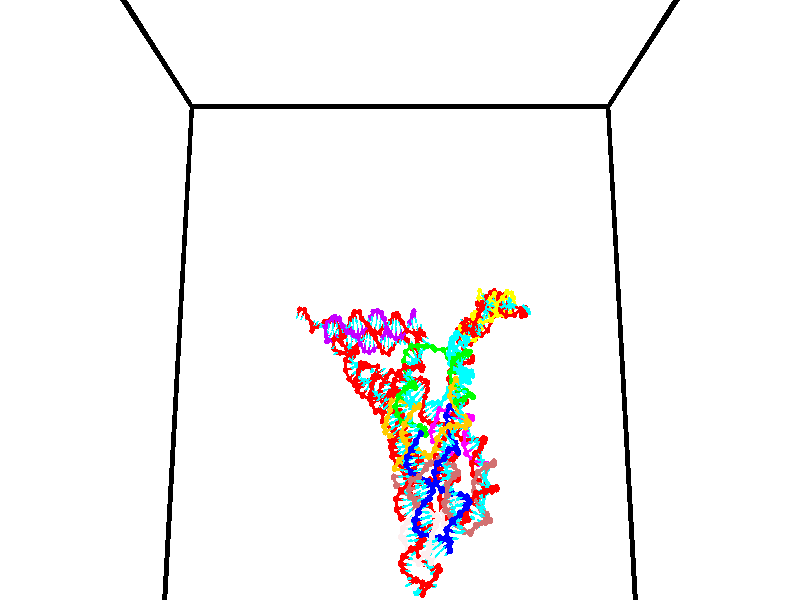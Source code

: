 // switches for output
#declare DRAW_BASES = 1; // possible values are 0, 1; only relevant for DNA ribbons
#declare DRAW_BASES_TYPE = 3; // possible values are 1, 2, 3; only relevant for DNA ribbons
#declare DRAW_FOG = 0; // set to 1 to enable fog

#include "colors.inc"

#include "transforms.inc"
background { rgb <1, 1, 1>}

#default {
   normal{
       ripples 0.25
       frequency 0.20
       turbulence 0.2
       lambda 5
   }
	finish {
		phong 0.1
		phong_size 40.
	}
}

// original window dimensions: 1024x640


// camera settings

camera {
	sky <0, 0.179814, -0.983701>
	up <0, 0.179814, -0.983701>
	right 1.6 * <1, 0, 0>
	location <35, 94.9851, 44.8844>
	look_at <35, 29.7336, 32.9568>
	direction <0, -65.2515, -11.9276>
	angle 67.0682
}


# declare cpy_camera_pos = <35, 94.9851, 44.8844>;
# if (DRAW_FOG = 1)
fog {
	fog_type 2
	up vnormalize(cpy_camera_pos)
	color rgbt<1,1,1,0.3>
	distance 1e-5
	fog_alt 3e-3
	fog_offset 56
}
# end


// LIGHTS

# declare lum = 6;
global_settings {
	ambient_light rgb lum * <0.05, 0.05, 0.05>
	max_trace_level 15
}# declare cpy_direct_light_amount = 0.25;
light_source
{	1000 * <-1, -1.16352, -0.803886>,
	rgb lum * cpy_direct_light_amount
	parallel
}

light_source
{	1000 * <1, 1.16352, 0.803886>,
	rgb lum * cpy_direct_light_amount
	parallel
}

// strand 0

// nucleotide -1

// particle -1
sphere {
	<24.857849, 34.762421, 34.678062> 0.250000
	pigment { color rgbt <1,0,0,0> }
	no_shadow
}
cylinder {
	<24.752672, 34.928688, 35.026333>,  <24.689566, 35.028450, 35.235294>, 0.100000
	pigment { color rgbt <1,0,0,0> }
	no_shadow
}
cylinder {
	<24.752672, 34.928688, 35.026333>,  <24.857849, 34.762421, 34.678062>, 0.100000
	pigment { color rgbt <1,0,0,0> }
	no_shadow
}

// particle -1
sphere {
	<24.752672, 34.928688, 35.026333> 0.100000
	pigment { color rgbt <1,0,0,0> }
	no_shadow
}
sphere {
	0, 1
	scale<0.080000,0.200000,0.300000>
	matrix <0.949211, -0.050179, 0.310614,
		0.172804, 0.908129, -0.381367,
		-0.262941, 0.415673, 0.870677,
		24.673790, 35.053391, 35.287537>
	pigment { color rgbt <0,1,1,0> }
	no_shadow
}
cylinder {
	<25.428679, 35.064030, 34.777489>,  <24.857849, 34.762421, 34.678062>, 0.130000
	pigment { color rgbt <1,0,0,0> }
	no_shadow
}

// nucleotide -1

// particle -1
sphere {
	<25.428679, 35.064030, 34.777489> 0.250000
	pigment { color rgbt <1,0,0,0> }
	no_shadow
}
cylinder {
	<25.251682, 34.977398, 35.125580>,  <25.145485, 34.925419, 35.334435>, 0.100000
	pigment { color rgbt <1,0,0,0> }
	no_shadow
}
cylinder {
	<25.251682, 34.977398, 35.125580>,  <25.428679, 35.064030, 34.777489>, 0.100000
	pigment { color rgbt <1,0,0,0> }
	no_shadow
}

// particle -1
sphere {
	<25.251682, 34.977398, 35.125580> 0.100000
	pigment { color rgbt <1,0,0,0> }
	no_shadow
}
sphere {
	0, 1
	scale<0.080000,0.200000,0.300000>
	matrix <0.871617, -0.332104, 0.360543,
		0.210923, 0.918043, 0.335723,
		-0.442489, -0.216575, 0.870229,
		25.118937, 34.912426, 35.386650>
	pigment { color rgbt <0,1,1,0> }
	no_shadow
}
cylinder {
	<25.752239, 35.499767, 35.434601>,  <25.428679, 35.064030, 34.777489>, 0.130000
	pigment { color rgbt <1,0,0,0> }
	no_shadow
}

// nucleotide -1

// particle -1
sphere {
	<25.752239, 35.499767, 35.434601> 0.250000
	pigment { color rgbt <1,0,0,0> }
	no_shadow
}
cylinder {
	<25.612007, 35.125786, 35.456310>,  <25.527868, 34.901398, 35.469337>, 0.100000
	pigment { color rgbt <1,0,0,0> }
	no_shadow
}
cylinder {
	<25.612007, 35.125786, 35.456310>,  <25.752239, 35.499767, 35.434601>, 0.100000
	pigment { color rgbt <1,0,0,0> }
	no_shadow
}

// particle -1
sphere {
	<25.612007, 35.125786, 35.456310> 0.100000
	pigment { color rgbt <1,0,0,0> }
	no_shadow
}
sphere {
	0, 1
	scale<0.080000,0.200000,0.300000>
	matrix <0.857641, -0.297230, 0.419651,
		-0.376225, 0.193669, 0.906061,
		-0.350582, -0.934958, 0.054273,
		25.506832, 34.845299, 35.472591>
	pigment { color rgbt <0,1,1,0> }
	no_shadow
}
cylinder {
	<26.160751, 35.350510, 35.966179>,  <25.752239, 35.499767, 35.434601>, 0.130000
	pigment { color rgbt <1,0,0,0> }
	no_shadow
}

// nucleotide -1

// particle -1
sphere {
	<26.160751, 35.350510, 35.966179> 0.250000
	pigment { color rgbt <1,0,0,0> }
	no_shadow
}
cylinder {
	<26.020819, 35.012970, 35.803429>,  <25.936859, 34.810448, 35.705780>, 0.100000
	pigment { color rgbt <1,0,0,0> }
	no_shadow
}
cylinder {
	<26.020819, 35.012970, 35.803429>,  <26.160751, 35.350510, 35.966179>, 0.100000
	pigment { color rgbt <1,0,0,0> }
	no_shadow
}

// particle -1
sphere {
	<26.020819, 35.012970, 35.803429> 0.100000
	pigment { color rgbt <1,0,0,0> }
	no_shadow
}
sphere {
	0, 1
	scale<0.080000,0.200000,0.300000>
	matrix <0.868522, -0.454927, 0.196752,
		-0.351126, -0.284548, 0.892045,
		-0.349830, -0.843845, -0.406873,
		25.915871, 34.759815, 35.681366>
	pigment { color rgbt <0,1,1,0> }
	no_shadow
}
cylinder {
	<26.127569, 34.698425, 36.510715>,  <26.160751, 35.350510, 35.966179>, 0.130000
	pigment { color rgbt <1,0,0,0> }
	no_shadow
}

// nucleotide -1

// particle -1
sphere {
	<26.127569, 34.698425, 36.510715> 0.250000
	pigment { color rgbt <1,0,0,0> }
	no_shadow
}
cylinder {
	<26.204693, 34.646198, 36.121712>,  <26.250967, 34.614864, 35.888309>, 0.100000
	pigment { color rgbt <1,0,0,0> }
	no_shadow
}
cylinder {
	<26.204693, 34.646198, 36.121712>,  <26.127569, 34.698425, 36.510715>, 0.100000
	pigment { color rgbt <1,0,0,0> }
	no_shadow
}

// particle -1
sphere {
	<26.204693, 34.646198, 36.121712> 0.100000
	pigment { color rgbt <1,0,0,0> }
	no_shadow
}
sphere {
	0, 1
	scale<0.080000,0.200000,0.300000>
	matrix <0.871478, -0.432694, 0.230871,
		-0.450943, -0.892037, 0.030355,
		0.192811, -0.130563, -0.972511,
		26.262537, 34.607029, 35.829960>
	pigment { color rgbt <0,1,1,0> }
	no_shadow
}
cylinder {
	<26.095547, 34.005302, 36.246410>,  <26.127569, 34.698425, 36.510715>, 0.130000
	pigment { color rgbt <1,0,0,0> }
	no_shadow
}

// nucleotide -1

// particle -1
sphere {
	<26.095547, 34.005302, 36.246410> 0.250000
	pigment { color rgbt <1,0,0,0> }
	no_shadow
}
cylinder {
	<26.350309, 34.202862, 36.009628>,  <26.503168, 34.321396, 35.867558>, 0.100000
	pigment { color rgbt <1,0,0,0> }
	no_shadow
}
cylinder {
	<26.350309, 34.202862, 36.009628>,  <26.095547, 34.005302, 36.246410>, 0.100000
	pigment { color rgbt <1,0,0,0> }
	no_shadow
}

// particle -1
sphere {
	<26.350309, 34.202862, 36.009628> 0.100000
	pigment { color rgbt <1,0,0,0> }
	no_shadow
}
sphere {
	0, 1
	scale<0.080000,0.200000,0.300000>
	matrix <0.726863, -0.640608, 0.247572,
		-0.256939, -0.587954, -0.767003,
		0.636909, 0.493895, -0.591959,
		26.541382, 34.351028, 35.832039>
	pigment { color rgbt <0,1,1,0> }
	no_shadow
}
cylinder {
	<26.514091, 33.517323, 35.929840>,  <26.095547, 34.005302, 36.246410>, 0.130000
	pigment { color rgbt <1,0,0,0> }
	no_shadow
}

// nucleotide -1

// particle -1
sphere {
	<26.514091, 33.517323, 35.929840> 0.250000
	pigment { color rgbt <1,0,0,0> }
	no_shadow
}
cylinder {
	<26.734369, 33.850933, 35.943287>,  <26.866535, 34.051102, 35.951355>, 0.100000
	pigment { color rgbt <1,0,0,0> }
	no_shadow
}
cylinder {
	<26.734369, 33.850933, 35.943287>,  <26.514091, 33.517323, 35.929840>, 0.100000
	pigment { color rgbt <1,0,0,0> }
	no_shadow
}

// particle -1
sphere {
	<26.734369, 33.850933, 35.943287> 0.100000
	pigment { color rgbt <1,0,0,0> }
	no_shadow
}
sphere {
	0, 1
	scale<0.080000,0.200000,0.300000>
	matrix <0.826340, -0.550420, 0.119161,
		0.117887, -0.037842, -0.992306,
		0.550694, 0.834030, 0.033617,
		26.899578, 34.101143, 35.953373>
	pigment { color rgbt <0,1,1,0> }
	no_shadow
}
cylinder {
	<27.219435, 33.427132, 35.521404>,  <26.514091, 33.517323, 35.929840>, 0.130000
	pigment { color rgbt <1,0,0,0> }
	no_shadow
}

// nucleotide -1

// particle -1
sphere {
	<27.219435, 33.427132, 35.521404> 0.250000
	pigment { color rgbt <1,0,0,0> }
	no_shadow
}
cylinder {
	<27.279520, 33.710609, 35.797138>,  <27.315571, 33.880695, 35.962578>, 0.100000
	pigment { color rgbt <1,0,0,0> }
	no_shadow
}
cylinder {
	<27.279520, 33.710609, 35.797138>,  <27.219435, 33.427132, 35.521404>, 0.100000
	pigment { color rgbt <1,0,0,0> }
	no_shadow
}

// particle -1
sphere {
	<27.279520, 33.710609, 35.797138> 0.100000
	pigment { color rgbt <1,0,0,0> }
	no_shadow
}
sphere {
	0, 1
	scale<0.080000,0.200000,0.300000>
	matrix <0.818342, -0.480368, 0.315537,
		0.554755, 0.516714, -0.652115,
		0.150212, 0.708698, 0.689335,
		27.324583, 33.923218, 36.003941>
	pigment { color rgbt <0,1,1,0> }
	no_shadow
}
cylinder {
	<27.857616, 33.731209, 35.365345>,  <27.219435, 33.427132, 35.521404>, 0.130000
	pigment { color rgbt <1,0,0,0> }
	no_shadow
}

// nucleotide -1

// particle -1
sphere {
	<27.857616, 33.731209, 35.365345> 0.250000
	pigment { color rgbt <1,0,0,0> }
	no_shadow
}
cylinder {
	<27.790386, 33.820320, 35.749454>,  <27.750048, 33.873787, 35.979919>, 0.100000
	pigment { color rgbt <1,0,0,0> }
	no_shadow
}
cylinder {
	<27.790386, 33.820320, 35.749454>,  <27.857616, 33.731209, 35.365345>, 0.100000
	pigment { color rgbt <1,0,0,0> }
	no_shadow
}

// particle -1
sphere {
	<27.790386, 33.820320, 35.749454> 0.100000
	pigment { color rgbt <1,0,0,0> }
	no_shadow
}
sphere {
	0, 1
	scale<0.080000,0.200000,0.300000>
	matrix <0.929922, -0.287407, 0.229440,
		0.327103, 0.931540, -0.158860,
		-0.168076, 0.222778, 0.960271,
		27.739964, 33.887154, 36.037537>
	pigment { color rgbt <0,1,1,0> }
	no_shadow
}
cylinder {
	<28.413641, 34.202271, 35.612762>,  <27.857616, 33.731209, 35.365345>, 0.130000
	pigment { color rgbt <1,0,0,0> }
	no_shadow
}

// nucleotide -1

// particle -1
sphere {
	<28.413641, 34.202271, 35.612762> 0.250000
	pigment { color rgbt <1,0,0,0> }
	no_shadow
}
cylinder {
	<28.252787, 34.025688, 35.933613>,  <28.156275, 33.919739, 36.126122>, 0.100000
	pigment { color rgbt <1,0,0,0> }
	no_shadow
}
cylinder {
	<28.252787, 34.025688, 35.933613>,  <28.413641, 34.202271, 35.612762>, 0.100000
	pigment { color rgbt <1,0,0,0> }
	no_shadow
}

// particle -1
sphere {
	<28.252787, 34.025688, 35.933613> 0.100000
	pigment { color rgbt <1,0,0,0> }
	no_shadow
}
sphere {
	0, 1
	scale<0.080000,0.200000,0.300000>
	matrix <0.914613, -0.153421, 0.374092,
		-0.042082, 0.884069, 0.465458,
		-0.402134, -0.441457, 0.802125,
		28.132147, 33.893250, 36.174252>
	pigment { color rgbt <0,1,1,0> }
	no_shadow
}
cylinder {
	<28.854103, 34.379230, 36.082378>,  <28.413641, 34.202271, 35.612762>, 0.130000
	pigment { color rgbt <1,0,0,0> }
	no_shadow
}

// nucleotide -1

// particle -1
sphere {
	<28.854103, 34.379230, 36.082378> 0.250000
	pigment { color rgbt <1,0,0,0> }
	no_shadow
}
cylinder {
	<28.656328, 34.085285, 36.268066>,  <28.537664, 33.908916, 36.379478>, 0.100000
	pigment { color rgbt <1,0,0,0> }
	no_shadow
}
cylinder {
	<28.656328, 34.085285, 36.268066>,  <28.854103, 34.379230, 36.082378>, 0.100000
	pigment { color rgbt <1,0,0,0> }
	no_shadow
}

// particle -1
sphere {
	<28.656328, 34.085285, 36.268066> 0.100000
	pigment { color rgbt <1,0,0,0> }
	no_shadow
}
sphere {
	0, 1
	scale<0.080000,0.200000,0.300000>
	matrix <0.841761, -0.271648, 0.466525,
		-0.216729, 0.621431, 0.752896,
		-0.494435, -0.734868, 0.464223,
		28.507998, 33.864826, 36.407333>
	pigment { color rgbt <0,1,1,0> }
	no_shadow
}
cylinder {
	<29.048796, 34.507957, 36.804115>,  <28.854103, 34.379230, 36.082378>, 0.130000
	pigment { color rgbt <1,0,0,0> }
	no_shadow
}

// nucleotide -1

// particle -1
sphere {
	<29.048796, 34.507957, 36.804115> 0.250000
	pigment { color rgbt <1,0,0,0> }
	no_shadow
}
cylinder {
	<28.939064, 34.125259, 36.765358>,  <28.873224, 33.895641, 36.742104>, 0.100000
	pigment { color rgbt <1,0,0,0> }
	no_shadow
}
cylinder {
	<28.939064, 34.125259, 36.765358>,  <29.048796, 34.507957, 36.804115>, 0.100000
	pigment { color rgbt <1,0,0,0> }
	no_shadow
}

// particle -1
sphere {
	<28.939064, 34.125259, 36.765358> 0.100000
	pigment { color rgbt <1,0,0,0> }
	no_shadow
}
sphere {
	0, 1
	scale<0.080000,0.200000,0.300000>
	matrix <0.900459, -0.290935, 0.323313,
		-0.337516, 0.001446, 0.941319,
		-0.274330, -0.956742, -0.096893,
		28.856766, 33.838238, 36.736290>
	pigment { color rgbt <0,1,1,0> }
	no_shadow
}
cylinder {
	<29.113655, 34.160645, 37.510769>,  <29.048796, 34.507957, 36.804115>, 0.130000
	pigment { color rgbt <1,0,0,0> }
	no_shadow
}

// nucleotide -1

// particle -1
sphere {
	<29.113655, 34.160645, 37.510769> 0.250000
	pigment { color rgbt <1,0,0,0> }
	no_shadow
}
cylinder {
	<29.126184, 33.880085, 37.225937>,  <29.133701, 33.711750, 37.055038>, 0.100000
	pigment { color rgbt <1,0,0,0> }
	no_shadow
}
cylinder {
	<29.126184, 33.880085, 37.225937>,  <29.113655, 34.160645, 37.510769>, 0.100000
	pigment { color rgbt <1,0,0,0> }
	no_shadow
}

// particle -1
sphere {
	<29.126184, 33.880085, 37.225937> 0.100000
	pigment { color rgbt <1,0,0,0> }
	no_shadow
}
sphere {
	0, 1
	scale<0.080000,0.200000,0.300000>
	matrix <0.937035, -0.227320, 0.265125,
		-0.347828, -0.675553, 0.650111,
		0.031323, -0.701395, -0.712085,
		29.135582, 33.669666, 37.012310>
	pigment { color rgbt <0,1,1,0> }
	no_shadow
}
cylinder {
	<29.534267, 33.560081, 37.845692>,  <29.113655, 34.160645, 37.510769>, 0.130000
	pigment { color rgbt <1,0,0,0> }
	no_shadow
}

// nucleotide -1

// particle -1
sphere {
	<29.534267, 33.560081, 37.845692> 0.250000
	pigment { color rgbt <1,0,0,0> }
	no_shadow
}
cylinder {
	<29.537380, 33.481735, 37.453453>,  <29.539248, 33.434727, 37.218109>, 0.100000
	pigment { color rgbt <1,0,0,0> }
	no_shadow
}
cylinder {
	<29.537380, 33.481735, 37.453453>,  <29.534267, 33.560081, 37.845692>, 0.100000
	pigment { color rgbt <1,0,0,0> }
	no_shadow
}

// particle -1
sphere {
	<29.537380, 33.481735, 37.453453> 0.100000
	pigment { color rgbt <1,0,0,0> }
	no_shadow
}
sphere {
	0, 1
	scale<0.080000,0.200000,0.300000>
	matrix <0.930246, -0.358341, 0.078958,
		-0.366854, -0.912814, 0.179412,
		0.007784, -0.195863, -0.980600,
		29.539715, 33.422977, 37.159271>
	pigment { color rgbt <0,1,1,0> }
	no_shadow
}
cylinder {
	<29.954926, 33.023575, 37.770504>,  <29.534267, 33.560081, 37.845692>, 0.130000
	pigment { color rgbt <1,0,0,0> }
	no_shadow
}

// nucleotide -1

// particle -1
sphere {
	<29.954926, 33.023575, 37.770504> 0.250000
	pigment { color rgbt <1,0,0,0> }
	no_shadow
}
cylinder {
	<29.996332, 33.158855, 37.396358>,  <30.021175, 33.240025, 37.171871>, 0.100000
	pigment { color rgbt <1,0,0,0> }
	no_shadow
}
cylinder {
	<29.996332, 33.158855, 37.396358>,  <29.954926, 33.023575, 37.770504>, 0.100000
	pigment { color rgbt <1,0,0,0> }
	no_shadow
}

// particle -1
sphere {
	<29.996332, 33.158855, 37.396358> 0.100000
	pigment { color rgbt <1,0,0,0> }
	no_shadow
}
sphere {
	0, 1
	scale<0.080000,0.200000,0.300000>
	matrix <0.992019, -0.103176, 0.072481,
		-0.071994, -0.935401, -0.346183,
		0.103517, 0.338201, -0.935363,
		30.027388, 33.260315, 37.115749>
	pigment { color rgbt <0,1,1,0> }
	no_shadow
}
cylinder {
	<30.593111, 32.761227, 37.538380>,  <29.954926, 33.023575, 37.770504>, 0.130000
	pigment { color rgbt <1,0,0,0> }
	no_shadow
}

// nucleotide -1

// particle -1
sphere {
	<30.593111, 32.761227, 37.538380> 0.250000
	pigment { color rgbt <1,0,0,0> }
	no_shadow
}
cylinder {
	<30.526268, 33.081898, 37.308807>,  <30.486162, 33.274300, 37.171066>, 0.100000
	pigment { color rgbt <1,0,0,0> }
	no_shadow
}
cylinder {
	<30.526268, 33.081898, 37.308807>,  <30.593111, 32.761227, 37.538380>, 0.100000
	pigment { color rgbt <1,0,0,0> }
	no_shadow
}

// particle -1
sphere {
	<30.526268, 33.081898, 37.308807> 0.100000
	pigment { color rgbt <1,0,0,0> }
	no_shadow
}
sphere {
	0, 1
	scale<0.080000,0.200000,0.300000>
	matrix <0.985532, 0.119101, -0.120593,
		-0.028321, -0.585777, -0.809977,
		-0.167110, 0.801673, -0.573929,
		30.476135, 33.322399, 37.136627>
	pigment { color rgbt <0,1,1,0> }
	no_shadow
}
cylinder {
	<31.068310, 32.683502, 36.969421>,  <30.593111, 32.761227, 37.538380>, 0.130000
	pigment { color rgbt <1,0,0,0> }
	no_shadow
}

// nucleotide -1

// particle -1
sphere {
	<31.068310, 32.683502, 36.969421> 0.250000
	pigment { color rgbt <1,0,0,0> }
	no_shadow
}
cylinder {
	<30.971157, 33.071163, 36.986156>,  <30.912865, 33.303761, 36.996197>, 0.100000
	pigment { color rgbt <1,0,0,0> }
	no_shadow
}
cylinder {
	<30.971157, 33.071163, 36.986156>,  <31.068310, 32.683502, 36.969421>, 0.100000
	pigment { color rgbt <1,0,0,0> }
	no_shadow
}

// particle -1
sphere {
	<30.971157, 33.071163, 36.986156> 0.100000
	pigment { color rgbt <1,0,0,0> }
	no_shadow
}
sphere {
	0, 1
	scale<0.080000,0.200000,0.300000>
	matrix <0.969901, 0.243387, -0.007360,
		-0.017316, 0.038793, -0.999097,
		-0.242882, 0.969153, 0.041840,
		30.898293, 33.361908, 36.998707>
	pigment { color rgbt <0,1,1,0> }
	no_shadow
}
cylinder {
	<31.403053, 33.043686, 36.406166>,  <31.068310, 32.683502, 36.969421>, 0.130000
	pigment { color rgbt <1,0,0,0> }
	no_shadow
}

// nucleotide -1

// particle -1
sphere {
	<31.403053, 33.043686, 36.406166> 0.250000
	pigment { color rgbt <1,0,0,0> }
	no_shadow
}
cylinder {
	<31.329315, 33.316223, 36.689514>,  <31.285072, 33.479744, 36.859524>, 0.100000
	pigment { color rgbt <1,0,0,0> }
	no_shadow
}
cylinder {
	<31.329315, 33.316223, 36.689514>,  <31.403053, 33.043686, 36.406166>, 0.100000
	pigment { color rgbt <1,0,0,0> }
	no_shadow
}

// particle -1
sphere {
	<31.329315, 33.316223, 36.689514> 0.100000
	pigment { color rgbt <1,0,0,0> }
	no_shadow
}
sphere {
	0, 1
	scale<0.080000,0.200000,0.300000>
	matrix <0.948125, 0.313192, -0.054501,
		-0.258990, 0.661580, -0.703730,
		-0.184345, 0.681340, 0.708374,
		31.274012, 33.520626, 36.902027>
	pigment { color rgbt <0,1,1,0> }
	no_shadow
}
cylinder {
	<31.673944, 33.656208, 36.132576>,  <31.403053, 33.043686, 36.406166>, 0.130000
	pigment { color rgbt <1,0,0,0> }
	no_shadow
}

// nucleotide -1

// particle -1
sphere {
	<31.673944, 33.656208, 36.132576> 0.250000
	pigment { color rgbt <1,0,0,0> }
	no_shadow
}
cylinder {
	<31.637949, 33.771103, 36.514027>,  <31.616352, 33.840038, 36.742897>, 0.100000
	pigment { color rgbt <1,0,0,0> }
	no_shadow
}
cylinder {
	<31.637949, 33.771103, 36.514027>,  <31.673944, 33.656208, 36.132576>, 0.100000
	pigment { color rgbt <1,0,0,0> }
	no_shadow
}

// particle -1
sphere {
	<31.637949, 33.771103, 36.514027> 0.100000
	pigment { color rgbt <1,0,0,0> }
	no_shadow
}
sphere {
	0, 1
	scale<0.080000,0.200000,0.300000>
	matrix <0.967268, 0.253315, 0.014974,
		-0.237266, 0.923757, -0.300630,
		-0.089986, 0.287237, 0.953623,
		31.610952, 33.857273, 36.800114>
	pigment { color rgbt <0,1,1,0> }
	no_shadow
}
cylinder {
	<31.923290, 34.376835, 36.296249>,  <31.673944, 33.656208, 36.132576>, 0.130000
	pigment { color rgbt <1,0,0,0> }
	no_shadow
}

// nucleotide -1

// particle -1
sphere {
	<31.923290, 34.376835, 36.296249> 0.250000
	pigment { color rgbt <1,0,0,0> }
	no_shadow
}
cylinder {
	<31.946936, 34.222210, 36.664398>,  <31.961123, 34.129436, 36.885288>, 0.100000
	pigment { color rgbt <1,0,0,0> }
	no_shadow
}
cylinder {
	<31.946936, 34.222210, 36.664398>,  <31.923290, 34.376835, 36.296249>, 0.100000
	pigment { color rgbt <1,0,0,0> }
	no_shadow
}

// particle -1
sphere {
	<31.946936, 34.222210, 36.664398> 0.100000
	pigment { color rgbt <1,0,0,0> }
	no_shadow
}
sphere {
	0, 1
	scale<0.080000,0.200000,0.300000>
	matrix <0.975486, 0.218149, 0.028968,
		-0.211975, 0.896094, 0.389978,
		0.059115, -0.386558, 0.920368,
		31.964670, 34.106243, 36.940510>
	pigment { color rgbt <0,1,1,0> }
	no_shadow
}
cylinder {
	<32.445702, 34.711628, 36.629055>,  <31.923290, 34.376835, 36.296249>, 0.130000
	pigment { color rgbt <1,0,0,0> }
	no_shadow
}

// nucleotide -1

// particle -1
sphere {
	<32.445702, 34.711628, 36.629055> 0.250000
	pigment { color rgbt <1,0,0,0> }
	no_shadow
}
cylinder {
	<32.394062, 34.400890, 36.875580>,  <32.363079, 34.214447, 37.023495>, 0.100000
	pigment { color rgbt <1,0,0,0> }
	no_shadow
}
cylinder {
	<32.394062, 34.400890, 36.875580>,  <32.445702, 34.711628, 36.629055>, 0.100000
	pigment { color rgbt <1,0,0,0> }
	no_shadow
}

// particle -1
sphere {
	<32.394062, 34.400890, 36.875580> 0.100000
	pigment { color rgbt <1,0,0,0> }
	no_shadow
}
sphere {
	0, 1
	scale<0.080000,0.200000,0.300000>
	matrix <0.964817, 0.045154, 0.259015,
		-0.229044, 0.628068, 0.743687,
		-0.129098, -0.776848, 0.616313,
		32.355331, 34.167835, 37.060474>
	pigment { color rgbt <0,1,1,0> }
	no_shadow
}
cylinder {
	<32.575287, 34.995560, 37.194901>,  <32.445702, 34.711628, 36.629055>, 0.130000
	pigment { color rgbt <1,0,0,0> }
	no_shadow
}

// nucleotide -1

// particle -1
sphere {
	<32.575287, 34.995560, 37.194901> 0.250000
	pigment { color rgbt <1,0,0,0> }
	no_shadow
}
cylinder {
	<32.619328, 34.599636, 37.231026>,  <32.645752, 34.362083, 37.252701>, 0.100000
	pigment { color rgbt <1,0,0,0> }
	no_shadow
}
cylinder {
	<32.619328, 34.599636, 37.231026>,  <32.575287, 34.995560, 37.194901>, 0.100000
	pigment { color rgbt <1,0,0,0> }
	no_shadow
}

// particle -1
sphere {
	<32.619328, 34.599636, 37.231026> 0.100000
	pigment { color rgbt <1,0,0,0> }
	no_shadow
}
sphere {
	0, 1
	scale<0.080000,0.200000,0.300000>
	matrix <0.977473, 0.124298, 0.170575,
		-0.180062, 0.069500, 0.981197,
		0.110106, -0.989808, 0.090315,
		32.652359, 34.302692, 37.258121>
	pigment { color rgbt <0,1,1,0> }
	no_shadow
}
cylinder {
	<32.913857, 34.893764, 37.809776>,  <32.575287, 34.995560, 37.194901>, 0.130000
	pigment { color rgbt <1,0,0,0> }
	no_shadow
}

// nucleotide -1

// particle -1
sphere {
	<32.913857, 34.893764, 37.809776> 0.250000
	pigment { color rgbt <1,0,0,0> }
	no_shadow
}
cylinder {
	<32.964851, 34.549873, 37.611938>,  <32.995449, 34.343540, 37.493237>, 0.100000
	pigment { color rgbt <1,0,0,0> }
	no_shadow
}
cylinder {
	<32.964851, 34.549873, 37.611938>,  <32.913857, 34.893764, 37.809776>, 0.100000
	pigment { color rgbt <1,0,0,0> }
	no_shadow
}

// particle -1
sphere {
	<32.964851, 34.549873, 37.611938> 0.100000
	pigment { color rgbt <1,0,0,0> }
	no_shadow
}
sphere {
	0, 1
	scale<0.080000,0.200000,0.300000>
	matrix <0.942153, -0.050885, 0.331297,
		-0.309991, -0.508217, 0.803506,
		0.127484, -0.859725, -0.494592,
		33.003098, 34.291958, 37.463562>
	pigment { color rgbt <0,1,1,0> }
	no_shadow
}
cylinder {
	<33.276146, 34.563023, 38.284241>,  <32.913857, 34.893764, 37.809776>, 0.130000
	pigment { color rgbt <1,0,0,0> }
	no_shadow
}

// nucleotide -1

// particle -1
sphere {
	<33.276146, 34.563023, 38.284241> 0.250000
	pigment { color rgbt <1,0,0,0> }
	no_shadow
}
cylinder {
	<33.360115, 34.403774, 37.927044>,  <33.410496, 34.308228, 37.712727>, 0.100000
	pigment { color rgbt <1,0,0,0> }
	no_shadow
}
cylinder {
	<33.360115, 34.403774, 37.927044>,  <33.276146, 34.563023, 38.284241>, 0.100000
	pigment { color rgbt <1,0,0,0> }
	no_shadow
}

// particle -1
sphere {
	<33.360115, 34.403774, 37.927044> 0.100000
	pigment { color rgbt <1,0,0,0> }
	no_shadow
}
sphere {
	0, 1
	scale<0.080000,0.200000,0.300000>
	matrix <0.973168, -0.002931, 0.230077,
		-0.094216, -0.917329, 0.386820,
		0.209923, -0.398118, -0.892992,
		33.423092, 34.284340, 37.659145>
	pigment { color rgbt <0,1,1,0> }
	no_shadow
}
cylinder {
	<33.848255, 34.065399, 38.360390>,  <33.276146, 34.563023, 38.284241>, 0.130000
	pigment { color rgbt <1,0,0,0> }
	no_shadow
}

// nucleotide -1

// particle -1
sphere {
	<33.848255, 34.065399, 38.360390> 0.250000
	pigment { color rgbt <1,0,0,0> }
	no_shadow
}
cylinder {
	<33.839893, 34.172749, 37.975155>,  <33.834877, 34.237160, 37.744015>, 0.100000
	pigment { color rgbt <1,0,0,0> }
	no_shadow
}
cylinder {
	<33.839893, 34.172749, 37.975155>,  <33.848255, 34.065399, 38.360390>, 0.100000
	pigment { color rgbt <1,0,0,0> }
	no_shadow
}

// particle -1
sphere {
	<33.839893, 34.172749, 37.975155> 0.100000
	pigment { color rgbt <1,0,0,0> }
	no_shadow
}
sphere {
	0, 1
	scale<0.080000,0.200000,0.300000>
	matrix <0.985192, 0.169497, 0.025851,
		0.170178, -0.948286, -0.267941,
		-0.020902, 0.268373, -0.963088,
		33.833622, 34.253262, 37.686230>
	pigment { color rgbt <0,1,1,0> }
	no_shadow
}
cylinder {
	<34.226486, 33.659637, 37.855591>,  <33.848255, 34.065399, 38.360390>, 0.130000
	pigment { color rgbt <1,0,0,0> }
	no_shadow
}

// nucleotide -1

// particle -1
sphere {
	<34.226486, 33.659637, 37.855591> 0.250000
	pigment { color rgbt <1,0,0,0> }
	no_shadow
}
cylinder {
	<34.213669, 34.027828, 37.699799>,  <34.205978, 34.248741, 37.606323>, 0.100000
	pigment { color rgbt <1,0,0,0> }
	no_shadow
}
cylinder {
	<34.213669, 34.027828, 37.699799>,  <34.226486, 33.659637, 37.855591>, 0.100000
	pigment { color rgbt <1,0,0,0> }
	no_shadow
}

// particle -1
sphere {
	<34.213669, 34.027828, 37.699799> 0.100000
	pigment { color rgbt <1,0,0,0> }
	no_shadow
}
sphere {
	0, 1
	scale<0.080000,0.200000,0.300000>
	matrix <0.999414, 0.034182, -0.001448,
		0.011980, -0.389297, -0.921034,
		-0.032047, 0.920478, -0.389479,
		34.204056, 34.303970, 37.582954>
	pigment { color rgbt <0,1,1,0> }
	no_shadow
}
cylinder {
	<34.674843, 33.641712, 37.170769>,  <34.226486, 33.659637, 37.855591>, 0.130000
	pigment { color rgbt <1,0,0,0> }
	no_shadow
}

// nucleotide -1

// particle -1
sphere {
	<34.674843, 33.641712, 37.170769> 0.250000
	pigment { color rgbt <1,0,0,0> }
	no_shadow
}
cylinder {
	<34.640907, 34.012856, 37.316032>,  <34.620544, 34.235542, 37.403191>, 0.100000
	pigment { color rgbt <1,0,0,0> }
	no_shadow
}
cylinder {
	<34.640907, 34.012856, 37.316032>,  <34.674843, 33.641712, 37.170769>, 0.100000
	pigment { color rgbt <1,0,0,0> }
	no_shadow
}

// particle -1
sphere {
	<34.640907, 34.012856, 37.316032> 0.100000
	pigment { color rgbt <1,0,0,0> }
	no_shadow
}
sphere {
	0, 1
	scale<0.080000,0.200000,0.300000>
	matrix <0.989422, 0.121495, -0.079266,
		-0.117669, 0.352593, -0.928349,
		-0.084841, 0.927856, 0.363159,
		34.615456, 34.291214, 37.424980>
	pigment { color rgbt <0,1,1,0> }
	no_shadow
}
cylinder {
	<35.159843, 34.142891, 36.790699>,  <34.674843, 33.641712, 37.170769>, 0.130000
	pigment { color rgbt <1,0,0,0> }
	no_shadow
}

// nucleotide -1

// particle -1
sphere {
	<35.159843, 34.142891, 36.790699> 0.250000
	pigment { color rgbt <1,0,0,0> }
	no_shadow
}
cylinder {
	<35.091393, 34.331673, 37.136642>,  <35.050323, 34.444942, 37.344208>, 0.100000
	pigment { color rgbt <1,0,0,0> }
	no_shadow
}
cylinder {
	<35.091393, 34.331673, 37.136642>,  <35.159843, 34.142891, 36.790699>, 0.100000
	pigment { color rgbt <1,0,0,0> }
	no_shadow
}

// particle -1
sphere {
	<35.091393, 34.331673, 37.136642> 0.100000
	pigment { color rgbt <1,0,0,0> }
	no_shadow
}
sphere {
	0, 1
	scale<0.080000,0.200000,0.300000>
	matrix <0.921103, 0.388193, -0.029585,
		-0.349693, 0.791558, -0.501150,
		-0.171124, 0.471956, 0.864855,
		35.040054, 34.473259, 37.396099>
	pigment { color rgbt <0,1,1,0> }
	no_shadow
}
cylinder {
	<35.309700, 34.912354, 36.829662>,  <35.159843, 34.142891, 36.790699>, 0.130000
	pigment { color rgbt <1,0,0,0> }
	no_shadow
}

// nucleotide -1

// particle -1
sphere {
	<35.309700, 34.912354, 36.829662> 0.250000
	pigment { color rgbt <1,0,0,0> }
	no_shadow
}
cylinder {
	<35.391476, 34.720276, 37.170864>,  <35.440540, 34.605030, 37.375584>, 0.100000
	pigment { color rgbt <1,0,0,0> }
	no_shadow
}
cylinder {
	<35.391476, 34.720276, 37.170864>,  <35.309700, 34.912354, 36.829662>, 0.100000
	pigment { color rgbt <1,0,0,0> }
	no_shadow
}

// particle -1
sphere {
	<35.391476, 34.720276, 37.170864> 0.100000
	pigment { color rgbt <1,0,0,0> }
	no_shadow
}
sphere {
	0, 1
	scale<0.080000,0.200000,0.300000>
	matrix <0.921536, 0.388287, -0.002280,
		-0.330115, 0.786539, 0.521901,
		0.204441, -0.480198, 0.853003,
		35.452808, 34.576218, 37.426765>
	pigment { color rgbt <0,1,1,0> }
	no_shadow
}
cylinder {
	<35.756470, 35.246239, 37.366676>,  <35.309700, 34.912354, 36.829662>, 0.130000
	pigment { color rgbt <1,0,0,0> }
	no_shadow
}

// nucleotide -1

// particle -1
sphere {
	<35.756470, 35.246239, 37.366676> 0.250000
	pigment { color rgbt <1,0,0,0> }
	no_shadow
}
cylinder {
	<35.799263, 34.855431, 37.440418>,  <35.824940, 34.620945, 37.484661>, 0.100000
	pigment { color rgbt <1,0,0,0> }
	no_shadow
}
cylinder {
	<35.799263, 34.855431, 37.440418>,  <35.756470, 35.246239, 37.366676>, 0.100000
	pigment { color rgbt <1,0,0,0> }
	no_shadow
}

// particle -1
sphere {
	<35.799263, 34.855431, 37.440418> 0.100000
	pigment { color rgbt <1,0,0,0> }
	no_shadow
}
sphere {
	0, 1
	scale<0.080000,0.200000,0.300000>
	matrix <0.993805, 0.099470, -0.049580,
		0.030103, 0.188513, 0.981609,
		0.106987, -0.977020, 0.184351,
		35.831360, 34.562325, 37.495724>
	pigment { color rgbt <0,1,1,0> }
	no_shadow
}
cylinder {
	<36.124283, 35.168175, 37.974480>,  <35.756470, 35.246239, 37.366676>, 0.130000
	pigment { color rgbt <1,0,0,0> }
	no_shadow
}

// nucleotide -1

// particle -1
sphere {
	<36.124283, 35.168175, 37.974480> 0.250000
	pigment { color rgbt <1,0,0,0> }
	no_shadow
}
cylinder {
	<36.163452, 34.837189, 37.753315>,  <36.186954, 34.638596, 37.620617>, 0.100000
	pigment { color rgbt <1,0,0,0> }
	no_shadow
}
cylinder {
	<36.163452, 34.837189, 37.753315>,  <36.124283, 35.168175, 37.974480>, 0.100000
	pigment { color rgbt <1,0,0,0> }
	no_shadow
}

// particle -1
sphere {
	<36.163452, 34.837189, 37.753315> 0.100000
	pigment { color rgbt <1,0,0,0> }
	no_shadow
}
sphere {
	0, 1
	scale<0.080000,0.200000,0.300000>
	matrix <0.978553, 0.181232, -0.097922,
		0.181232, -0.531463, 0.827467,
		0.097922, -0.827467, -0.552910,
		36.192829, 34.588947, 37.587440>
	pigment { color rgbt <0,1,1,0> }
	no_shadow
}
cylinder {
	<36.775291, 35.250748, 37.727871>,  <36.124283, 35.168175, 37.974480>, 0.130000
	pigment { color rgbt <1,0,0,0> }
	no_shadow
}

// nucleotide -1

// particle -1
sphere {
	<36.775291, 35.250748, 37.727871> 0.250000
	pigment { color rgbt <1,0,0,0> }
	no_shadow
}
cylinder {
	<37.010101, 35.559464, 37.825634>,  <37.150990, 35.744694, 37.884293>, 0.100000
	pigment { color rgbt <1,0,0,0> }
	no_shadow
}
cylinder {
	<37.010101, 35.559464, 37.825634>,  <36.775291, 35.250748, 37.727871>, 0.100000
	pigment { color rgbt <1,0,0,0> }
	no_shadow
}

// particle -1
sphere {
	<37.010101, 35.559464, 37.825634> 0.100000
	pigment { color rgbt <1,0,0,0> }
	no_shadow
}
sphere {
	0, 1
	scale<0.080000,0.200000,0.300000>
	matrix <0.421009, -0.033175, -0.906450,
		-0.691483, 0.635008, -0.344407,
		0.587029, 0.771793, 0.244404,
		37.186211, 35.791000, 37.898956>
	pigment { color rgbt <0,1,1,0> }
	no_shadow
}
cylinder {
	<36.811642, 35.621567, 37.024151>,  <36.775291, 35.250748, 37.727871>, 0.130000
	pigment { color rgbt <1,0,0,0> }
	no_shadow
}

// nucleotide -1

// particle -1
sphere {
	<36.811642, 35.621567, 37.024151> 0.250000
	pigment { color rgbt <1,0,0,0> }
	no_shadow
}
cylinder {
	<37.135464, 35.637054, 37.258457>,  <37.329758, 35.646347, 37.399040>, 0.100000
	pigment { color rgbt <1,0,0,0> }
	no_shadow
}
cylinder {
	<37.135464, 35.637054, 37.258457>,  <36.811642, 35.621567, 37.024151>, 0.100000
	pigment { color rgbt <1,0,0,0> }
	no_shadow
}

// particle -1
sphere {
	<37.135464, 35.637054, 37.258457> 0.100000
	pigment { color rgbt <1,0,0,0> }
	no_shadow
}
sphere {
	0, 1
	scale<0.080000,0.200000,0.300000>
	matrix <0.586875, -0.077146, -0.805994,
		0.013984, 0.996268, -0.085176,
		0.809557, 0.038717, 0.585763,
		37.378330, 35.648670, 37.434185>
	pigment { color rgbt <0,1,1,0> }
	no_shadow
}
cylinder {
	<37.292355, 36.231014, 36.978832>,  <36.811642, 35.621567, 37.024151>, 0.130000
	pigment { color rgbt <1,0,0,0> }
	no_shadow
}

// nucleotide -1

// particle -1
sphere {
	<37.292355, 36.231014, 36.978832> 0.250000
	pigment { color rgbt <1,0,0,0> }
	no_shadow
}
cylinder {
	<37.493649, 35.903309, 37.088783>,  <37.614426, 35.706684, 37.154755>, 0.100000
	pigment { color rgbt <1,0,0,0> }
	no_shadow
}
cylinder {
	<37.493649, 35.903309, 37.088783>,  <37.292355, 36.231014, 36.978832>, 0.100000
	pigment { color rgbt <1,0,0,0> }
	no_shadow
}

// particle -1
sphere {
	<37.493649, 35.903309, 37.088783> 0.100000
	pigment { color rgbt <1,0,0,0> }
	no_shadow
}
sphere {
	0, 1
	scale<0.080000,0.200000,0.300000>
	matrix <0.684814, 0.184081, -0.705085,
		0.527052, 0.543064, 0.653680,
		0.503236, -0.819265, 0.274877,
		37.644619, 35.657528, 37.171246>
	pigment { color rgbt <0,1,1,0> }
	no_shadow
}
cylinder {
	<36.947308, 36.894344, 36.760010>,  <37.292355, 36.231014, 36.978832>, 0.130000
	pigment { color rgbt <1,0,0,0> }
	no_shadow
}

// nucleotide -1

// particle -1
sphere {
	<36.947308, 36.894344, 36.760010> 0.250000
	pigment { color rgbt <1,0,0,0> }
	no_shadow
}
cylinder {
	<36.999401, 37.268917, 36.629696>,  <37.030659, 37.493660, 36.551510>, 0.100000
	pigment { color rgbt <1,0,0,0> }
	no_shadow
}
cylinder {
	<36.999401, 37.268917, 36.629696>,  <36.947308, 36.894344, 36.760010>, 0.100000
	pigment { color rgbt <1,0,0,0> }
	no_shadow
}

// particle -1
sphere {
	<36.999401, 37.268917, 36.629696> 0.100000
	pigment { color rgbt <1,0,0,0> }
	no_shadow
}
sphere {
	0, 1
	scale<0.080000,0.200000,0.300000>
	matrix <-0.964629, 0.195628, 0.176692,
		0.229192, 0.291249, 0.928787,
		0.130235, 0.936431, -0.325784,
		37.038471, 37.549847, 36.531960>
	pigment { color rgbt <0,1,1,0> }
	no_shadow
}
cylinder {
	<36.729733, 37.446011, 37.339520>,  <36.947308, 36.894344, 36.760010>, 0.130000
	pigment { color rgbt <1,0,0,0> }
	no_shadow
}

// nucleotide -1

// particle -1
sphere {
	<36.729733, 37.446011, 37.339520> 0.250000
	pigment { color rgbt <1,0,0,0> }
	no_shadow
}
cylinder {
	<36.694603, 37.523712, 36.948715>,  <36.673523, 37.570332, 36.714233>, 0.100000
	pigment { color rgbt <1,0,0,0> }
	no_shadow
}
cylinder {
	<36.694603, 37.523712, 36.948715>,  <36.729733, 37.446011, 37.339520>, 0.100000
	pigment { color rgbt <1,0,0,0> }
	no_shadow
}

// particle -1
sphere {
	<36.694603, 37.523712, 36.948715> 0.100000
	pigment { color rgbt <1,0,0,0> }
	no_shadow
}
sphere {
	0, 1
	scale<0.080000,0.200000,0.300000>
	matrix <-0.995518, 0.017431, 0.092955,
		0.035087, 0.980796, 0.191852,
		-0.087826, 0.194254, -0.977012,
		36.668255, 37.581989, 36.655613>
	pigment { color rgbt <0,1,1,0> }
	no_shadow
}
cylinder {
	<36.422836, 38.133347, 37.209183>,  <36.729733, 37.446011, 37.339520>, 0.130000
	pigment { color rgbt <1,0,0,0> }
	no_shadow
}

// nucleotide -1

// particle -1
sphere {
	<36.422836, 38.133347, 37.209183> 0.250000
	pigment { color rgbt <1,0,0,0> }
	no_shadow
}
cylinder {
	<36.333439, 37.879292, 36.913441>,  <36.279800, 37.726856, 36.735996>, 0.100000
	pigment { color rgbt <1,0,0,0> }
	no_shadow
}
cylinder {
	<36.333439, 37.879292, 36.913441>,  <36.422836, 38.133347, 37.209183>, 0.100000
	pigment { color rgbt <1,0,0,0> }
	no_shadow
}

// particle -1
sphere {
	<36.333439, 37.879292, 36.913441> 0.100000
	pigment { color rgbt <1,0,0,0> }
	no_shadow
}
sphere {
	0, 1
	scale<0.080000,0.200000,0.300000>
	matrix <-0.974360, 0.125392, 0.186816,
		-0.025945, 0.762149, -0.646881,
		-0.223495, -0.635142, -0.739354,
		36.266392, 37.688747, 36.691635>
	pigment { color rgbt <0,1,1,0> }
	no_shadow
}
cylinder {
	<35.657516, 38.366920, 37.002327>,  <36.422836, 38.133347, 37.209183>, 0.130000
	pigment { color rgbt <1,0,0,0> }
	no_shadow
}

// nucleotide -1

// particle -1
sphere {
	<35.657516, 38.366920, 37.002327> 0.250000
	pigment { color rgbt <1,0,0,0> }
	no_shadow
}
cylinder {
	<35.718426, 38.015896, 36.820465>,  <35.754971, 37.805283, 36.711349>, 0.100000
	pigment { color rgbt <1,0,0,0> }
	no_shadow
}
cylinder {
	<35.718426, 38.015896, 36.820465>,  <35.657516, 38.366920, 37.002327>, 0.100000
	pigment { color rgbt <1,0,0,0> }
	no_shadow
}

// particle -1
sphere {
	<35.718426, 38.015896, 36.820465> 0.100000
	pigment { color rgbt <1,0,0,0> }
	no_shadow
}
sphere {
	0, 1
	scale<0.080000,0.200000,0.300000>
	matrix <-0.987934, -0.148306, -0.044615,
		-0.028275, 0.455958, -0.889552,
		0.152269, -0.877558, -0.454650,
		35.764107, 37.752628, 36.684071>
	pigment { color rgbt <0,1,1,0> }
	no_shadow
}
cylinder {
	<35.207993, 38.396358, 36.335629>,  <35.657516, 38.366920, 37.002327>, 0.130000
	pigment { color rgbt <1,0,0,0> }
	no_shadow
}

// nucleotide -1

// particle -1
sphere {
	<35.207993, 38.396358, 36.335629> 0.250000
	pigment { color rgbt <1,0,0,0> }
	no_shadow
}
cylinder {
	<35.292076, 38.006172, 36.361767>,  <35.342525, 37.772060, 36.377449>, 0.100000
	pigment { color rgbt <1,0,0,0> }
	no_shadow
}
cylinder {
	<35.292076, 38.006172, 36.361767>,  <35.207993, 38.396358, 36.335629>, 0.100000
	pigment { color rgbt <1,0,0,0> }
	no_shadow
}

// particle -1
sphere {
	<35.292076, 38.006172, 36.361767> 0.100000
	pigment { color rgbt <1,0,0,0> }
	no_shadow
}
sphere {
	0, 1
	scale<0.080000,0.200000,0.300000>
	matrix <-0.977538, -0.208678, 0.029553,
		-0.015191, -0.070092, -0.997425,
		0.210212, -0.975470, 0.065347,
		35.355141, 37.713531, 36.381371>
	pigment { color rgbt <0,1,1,0> }
	no_shadow
}
cylinder {
	<34.829342, 38.051338, 35.758865>,  <35.207993, 38.396358, 36.335629>, 0.130000
	pigment { color rgbt <1,0,0,0> }
	no_shadow
}

// nucleotide -1

// particle -1
sphere {
	<34.829342, 38.051338, 35.758865> 0.250000
	pigment { color rgbt <1,0,0,0> }
	no_shadow
}
cylinder {
	<34.907009, 37.769119, 36.031483>,  <34.953609, 37.599789, 36.195053>, 0.100000
	pigment { color rgbt <1,0,0,0> }
	no_shadow
}
cylinder {
	<34.907009, 37.769119, 36.031483>,  <34.829342, 38.051338, 35.758865>, 0.100000
	pigment { color rgbt <1,0,0,0> }
	no_shadow
}

// particle -1
sphere {
	<34.907009, 37.769119, 36.031483> 0.100000
	pigment { color rgbt <1,0,0,0> }
	no_shadow
}
sphere {
	0, 1
	scale<0.080000,0.200000,0.300000>
	matrix <-0.922845, -0.366976, -0.116986,
		0.332650, -0.606246, -0.722364,
		0.194169, -0.705545, 0.681546,
		34.965260, 37.557457, 36.235947>
	pigment { color rgbt <0,1,1,0> }
	no_shadow
}
cylinder {
	<34.681450, 37.441238, 35.489285>,  <34.829342, 38.051338, 35.758865>, 0.130000
	pigment { color rgbt <1,0,0,0> }
	no_shadow
}

// nucleotide -1

// particle -1
sphere {
	<34.681450, 37.441238, 35.489285> 0.250000
	pigment { color rgbt <1,0,0,0> }
	no_shadow
}
cylinder {
	<34.652897, 37.381641, 35.883789>,  <34.635765, 37.345882, 36.120491>, 0.100000
	pigment { color rgbt <1,0,0,0> }
	no_shadow
}
cylinder {
	<34.652897, 37.381641, 35.883789>,  <34.681450, 37.441238, 35.489285>, 0.100000
	pigment { color rgbt <1,0,0,0> }
	no_shadow
}

// particle -1
sphere {
	<34.652897, 37.381641, 35.883789> 0.100000
	pigment { color rgbt <1,0,0,0> }
	no_shadow
}
sphere {
	0, 1
	scale<0.080000,0.200000,0.300000>
	matrix <-0.949104, -0.293954, -0.113101,
		0.306766, -0.944135, -0.120431,
		-0.071381, -0.148998, 0.986258,
		34.631481, 37.336945, 36.179665>
	pigment { color rgbt <0,1,1,0> }
	no_shadow
}
cylinder {
	<34.347797, 36.784466, 35.498631>,  <34.681450, 37.441238, 35.489285>, 0.130000
	pigment { color rgbt <1,0,0,0> }
	no_shadow
}

// nucleotide -1

// particle -1
sphere {
	<34.347797, 36.784466, 35.498631> 0.250000
	pigment { color rgbt <1,0,0,0> }
	no_shadow
}
cylinder {
	<34.315235, 36.973869, 35.849438>,  <34.295700, 37.087513, 36.059921>, 0.100000
	pigment { color rgbt <1,0,0,0> }
	no_shadow
}
cylinder {
	<34.315235, 36.973869, 35.849438>,  <34.347797, 36.784466, 35.498631>, 0.100000
	pigment { color rgbt <1,0,0,0> }
	no_shadow
}

// particle -1
sphere {
	<34.315235, 36.973869, 35.849438> 0.100000
	pigment { color rgbt <1,0,0,0> }
	no_shadow
}
sphere {
	0, 1
	scale<0.080000,0.200000,0.300000>
	matrix <-0.954996, -0.288875, 0.067327,
		0.285229, -0.832069, 0.475715,
		-0.081401, 0.473510, 0.877019,
		34.290813, 37.115921, 36.112545>
	pigment { color rgbt <0,1,1,0> }
	no_shadow
}
cylinder {
	<34.024960, 36.321571, 35.963379>,  <34.347797, 36.784466, 35.498631>, 0.130000
	pigment { color rgbt <1,0,0,0> }
	no_shadow
}

// nucleotide -1

// particle -1
sphere {
	<34.024960, 36.321571, 35.963379> 0.250000
	pigment { color rgbt <1,0,0,0> }
	no_shadow
}
cylinder {
	<33.956642, 36.697063, 36.083122>,  <33.915653, 36.922359, 36.154968>, 0.100000
	pigment { color rgbt <1,0,0,0> }
	no_shadow
}
cylinder {
	<33.956642, 36.697063, 36.083122>,  <34.024960, 36.321571, 35.963379>, 0.100000
	pigment { color rgbt <1,0,0,0> }
	no_shadow
}

// particle -1
sphere {
	<33.956642, 36.697063, 36.083122> 0.100000
	pigment { color rgbt <1,0,0,0> }
	no_shadow
}
sphere {
	0, 1
	scale<0.080000,0.200000,0.300000>
	matrix <-0.985306, -0.163240, -0.050256,
		0.001691, -0.303547, 0.952815,
		-0.170792, 0.938729, 0.299362,
		33.905403, 36.978683, 36.172932>
	pigment { color rgbt <0,1,1,0> }
	no_shadow
}
cylinder {
	<33.419823, 36.222363, 36.378448>,  <34.024960, 36.321571, 35.963379>, 0.130000
	pigment { color rgbt <1,0,0,0> }
	no_shadow
}

// nucleotide -1

// particle -1
sphere {
	<33.419823, 36.222363, 36.378448> 0.250000
	pigment { color rgbt <1,0,0,0> }
	no_shadow
}
cylinder {
	<33.431400, 36.621387, 36.353058>,  <33.438347, 36.860802, 36.337822>, 0.100000
	pigment { color rgbt <1,0,0,0> }
	no_shadow
}
cylinder {
	<33.431400, 36.621387, 36.353058>,  <33.419823, 36.222363, 36.378448>, 0.100000
	pigment { color rgbt <1,0,0,0> }
	no_shadow
}

// particle -1
sphere {
	<33.431400, 36.621387, 36.353058> 0.100000
	pigment { color rgbt <1,0,0,0> }
	no_shadow
}
sphere {
	0, 1
	scale<0.080000,0.200000,0.300000>
	matrix <-0.985665, 0.017925, -0.167762,
		-0.166216, 0.067421, 0.983782,
		0.028945, 0.997564, -0.063475,
		33.440083, 36.920658, 36.334015>
	pigment { color rgbt <0,1,1,0> }
	no_shadow
}
cylinder {
	<33.009930, 36.512531, 36.898022>,  <33.419823, 36.222363, 36.378448>, 0.130000
	pigment { color rgbt <1,0,0,0> }
	no_shadow
}

// nucleotide -1

// particle -1
sphere {
	<33.009930, 36.512531, 36.898022> 0.250000
	pigment { color rgbt <1,0,0,0> }
	no_shadow
}
cylinder {
	<33.039364, 36.801964, 36.623497>,  <33.057026, 36.975624, 36.458782>, 0.100000
	pigment { color rgbt <1,0,0,0> }
	no_shadow
}
cylinder {
	<33.039364, 36.801964, 36.623497>,  <33.009930, 36.512531, 36.898022>, 0.100000
	pigment { color rgbt <1,0,0,0> }
	no_shadow
}

// particle -1
sphere {
	<33.039364, 36.801964, 36.623497> 0.100000
	pigment { color rgbt <1,0,0,0> }
	no_shadow
}
sphere {
	0, 1
	scale<0.080000,0.200000,0.300000>
	matrix <-0.994471, 0.104937, 0.004005,
		0.074917, 0.682218, 0.727300,
		0.073589, 0.723579, -0.686307,
		33.061440, 37.019039, 36.417606>
	pigment { color rgbt <0,1,1,0> }
	no_shadow
}
cylinder {
	<32.454594, 36.938198, 37.116734>,  <33.009930, 36.512531, 36.898022>, 0.130000
	pigment { color rgbt <1,0,0,0> }
	no_shadow
}

// nucleotide -1

// particle -1
sphere {
	<32.454594, 36.938198, 37.116734> 0.250000
	pigment { color rgbt <1,0,0,0> }
	no_shadow
}
cylinder {
	<32.554806, 37.025673, 36.739498>,  <32.614933, 37.078156, 36.513157>, 0.100000
	pigment { color rgbt <1,0,0,0> }
	no_shadow
}
cylinder {
	<32.554806, 37.025673, 36.739498>,  <32.454594, 36.938198, 37.116734>, 0.100000
	pigment { color rgbt <1,0,0,0> }
	no_shadow
}

// particle -1
sphere {
	<32.554806, 37.025673, 36.739498> 0.100000
	pigment { color rgbt <1,0,0,0> }
	no_shadow
}
sphere {
	0, 1
	scale<0.080000,0.200000,0.300000>
	matrix <-0.963592, 0.150311, -0.221125,
		0.093400, 0.964150, 0.248379,
		0.250532, 0.218683, -0.943086,
		32.629967, 37.091278, 36.456573>
	pigment { color rgbt <0,1,1,0> }
	no_shadow
}
cylinder {
	<32.265167, 37.693062, 36.948162>,  <32.454594, 36.938198, 37.116734>, 0.130000
	pigment { color rgbt <1,0,0,0> }
	no_shadow
}

// nucleotide -1

// particle -1
sphere {
	<32.265167, 37.693062, 36.948162> 0.250000
	pigment { color rgbt <1,0,0,0> }
	no_shadow
}
cylinder {
	<32.243320, 37.463200, 36.621532>,  <32.230213, 37.325283, 36.425556>, 0.100000
	pigment { color rgbt <1,0,0,0> }
	no_shadow
}
cylinder {
	<32.243320, 37.463200, 36.621532>,  <32.265167, 37.693062, 36.948162>, 0.100000
	pigment { color rgbt <1,0,0,0> }
	no_shadow
}

// particle -1
sphere {
	<32.243320, 37.463200, 36.621532> 0.100000
	pigment { color rgbt <1,0,0,0> }
	no_shadow
}
sphere {
	0, 1
	scale<0.080000,0.200000,0.300000>
	matrix <-0.929081, 0.328859, -0.169294,
		0.365823, 0.749413, -0.551863,
		-0.054614, -0.574657, -0.816570,
		32.226936, 37.290802, 36.376560>
	pigment { color rgbt <0,1,1,0> }
	no_shadow
}
cylinder {
	<31.860569, 38.072533, 36.431183>,  <32.265167, 37.693062, 36.948162>, 0.130000
	pigment { color rgbt <1,0,0,0> }
	no_shadow
}

// nucleotide -1

// particle -1
sphere {
	<31.860569, 38.072533, 36.431183> 0.250000
	pigment { color rgbt <1,0,0,0> }
	no_shadow
}
cylinder {
	<31.866678, 37.699203, 36.287697>,  <31.870344, 37.475204, 36.201607>, 0.100000
	pigment { color rgbt <1,0,0,0> }
	no_shadow
}
cylinder {
	<31.866678, 37.699203, 36.287697>,  <31.860569, 38.072533, 36.431183>, 0.100000
	pigment { color rgbt <1,0,0,0> }
	no_shadow
}

// particle -1
sphere {
	<31.866678, 37.699203, 36.287697> 0.100000
	pigment { color rgbt <1,0,0,0> }
	no_shadow
}
sphere {
	0, 1
	scale<0.080000,0.200000,0.300000>
	matrix <-0.994696, 0.022312, -0.100404,
		0.101712, 0.358343, -0.928033,
		0.015273, -0.933323, -0.358712,
		31.871260, 37.419205, 36.180084>
	pigment { color rgbt <0,1,1,0> }
	no_shadow
}
cylinder {
	<31.320778, 37.919258, 35.950733>,  <31.860569, 38.072533, 36.431183>, 0.130000
	pigment { color rgbt <1,0,0,0> }
	no_shadow
}

// nucleotide -1

// particle -1
sphere {
	<31.320778, 37.919258, 35.950733> 0.250000
	pigment { color rgbt <1,0,0,0> }
	no_shadow
}
cylinder {
	<31.425354, 37.533318, 35.961433>,  <31.488100, 37.301754, 35.967854>, 0.100000
	pigment { color rgbt <1,0,0,0> }
	no_shadow
}
cylinder {
	<31.425354, 37.533318, 35.961433>,  <31.320778, 37.919258, 35.950733>, 0.100000
	pigment { color rgbt <1,0,0,0> }
	no_shadow
}

// particle -1
sphere {
	<31.425354, 37.533318, 35.961433> 0.100000
	pigment { color rgbt <1,0,0,0> }
	no_shadow
}
sphere {
	0, 1
	scale<0.080000,0.200000,0.300000>
	matrix <-0.955531, -0.262635, -0.134100,
		0.136411, 0.009499, -0.990607,
		0.261442, -0.964848, 0.026750,
		31.503786, 37.243862, 35.969460>
	pigment { color rgbt <0,1,1,0> }
	no_shadow
}
cylinder {
	<31.097729, 37.572632, 35.390648>,  <31.320778, 37.919258, 35.950733>, 0.130000
	pigment { color rgbt <1,0,0,0> }
	no_shadow
}

// nucleotide -1

// particle -1
sphere {
	<31.097729, 37.572632, 35.390648> 0.250000
	pigment { color rgbt <1,0,0,0> }
	no_shadow
}
cylinder {
	<31.143503, 37.268490, 35.646389>,  <31.170967, 37.086006, 35.799831>, 0.100000
	pigment { color rgbt <1,0,0,0> }
	no_shadow
}
cylinder {
	<31.143503, 37.268490, 35.646389>,  <31.097729, 37.572632, 35.390648>, 0.100000
	pigment { color rgbt <1,0,0,0> }
	no_shadow
}

// particle -1
sphere {
	<31.143503, 37.268490, 35.646389> 0.100000
	pigment { color rgbt <1,0,0,0> }
	no_shadow
}
sphere {
	0, 1
	scale<0.080000,0.200000,0.300000>
	matrix <-0.970797, -0.222188, -0.090478,
		0.210851, -0.610324, -0.763575,
		0.114436, -0.760353, 0.639349,
		31.177834, 37.040382, 35.838192>
	pigment { color rgbt <0,1,1,0> }
	no_shadow
}
cylinder {
	<30.579149, 37.076183, 35.276455>,  <31.097729, 37.572632, 35.390648>, 0.130000
	pigment { color rgbt <1,0,0,0> }
	no_shadow
}

// nucleotide -1

// particle -1
sphere {
	<30.579149, 37.076183, 35.276455> 0.250000
	pigment { color rgbt <1,0,0,0> }
	no_shadow
}
cylinder {
	<30.670692, 36.935329, 35.639469>,  <30.725618, 36.850819, 35.857277>, 0.100000
	pigment { color rgbt <1,0,0,0> }
	no_shadow
}
cylinder {
	<30.670692, 36.935329, 35.639469>,  <30.579149, 37.076183, 35.276455>, 0.100000
	pigment { color rgbt <1,0,0,0> }
	no_shadow
}

// particle -1
sphere {
	<30.670692, 36.935329, 35.639469> 0.100000
	pigment { color rgbt <1,0,0,0> }
	no_shadow
}
sphere {
	0, 1
	scale<0.080000,0.200000,0.300000>
	matrix <-0.923570, -0.373171, 0.088105,
		0.307643, -0.858338, -0.410624,
		0.228857, -0.352135, 0.907538,
		30.739349, 36.829689, 35.911732>
	pigment { color rgbt <0,1,1,0> }
	no_shadow
}
cylinder {
	<30.404837, 36.416149, 35.328476>,  <30.579149, 37.076183, 35.276455>, 0.130000
	pigment { color rgbt <1,0,0,0> }
	no_shadow
}

// nucleotide -1

// particle -1
sphere {
	<30.404837, 36.416149, 35.328476> 0.250000
	pigment { color rgbt <1,0,0,0> }
	no_shadow
}
cylinder {
	<30.412090, 36.557945, 35.702431>,  <30.416443, 36.643021, 35.926804>, 0.100000
	pigment { color rgbt <1,0,0,0> }
	no_shadow
}
cylinder {
	<30.412090, 36.557945, 35.702431>,  <30.404837, 36.416149, 35.328476>, 0.100000
	pigment { color rgbt <1,0,0,0> }
	no_shadow
}

// particle -1
sphere {
	<30.412090, 36.557945, 35.702431> 0.100000
	pigment { color rgbt <1,0,0,0> }
	no_shadow
}
sphere {
	0, 1
	scale<0.080000,0.200000,0.300000>
	matrix <-0.962680, -0.246343, 0.112079,
		0.270033, -0.902028, 0.336791,
		0.018132, 0.354487, 0.934885,
		30.417530, 36.664291, 35.982895>
	pigment { color rgbt <0,1,1,0> }
	no_shadow
}
cylinder {
	<30.098770, 35.878349, 35.659794>,  <30.404837, 36.416149, 35.328476>, 0.130000
	pigment { color rgbt <1,0,0,0> }
	no_shadow
}

// nucleotide -1

// particle -1
sphere {
	<30.098770, 35.878349, 35.659794> 0.250000
	pigment { color rgbt <1,0,0,0> }
	no_shadow
}
cylinder {
	<30.095737, 36.163532, 35.940258>,  <30.093918, 36.334644, 36.108536>, 0.100000
	pigment { color rgbt <1,0,0,0> }
	no_shadow
}
cylinder {
	<30.095737, 36.163532, 35.940258>,  <30.098770, 35.878349, 35.659794>, 0.100000
	pigment { color rgbt <1,0,0,0> }
	no_shadow
}

// particle -1
sphere {
	<30.095737, 36.163532, 35.940258> 0.100000
	pigment { color rgbt <1,0,0,0> }
	no_shadow
}
sphere {
	0, 1
	scale<0.080000,0.200000,0.300000>
	matrix <-0.970783, -0.173424, 0.165843,
		0.239838, -0.679421, 0.693444,
		-0.007583, 0.712959, 0.701165,
		30.093462, 36.377419, 36.150608>
	pigment { color rgbt <0,1,1,0> }
	no_shadow
}
cylinder {
	<29.830626, 35.573318, 36.350876>,  <30.098770, 35.878349, 35.659794>, 0.130000
	pigment { color rgbt <1,0,0,0> }
	no_shadow
}

// nucleotide -1

// particle -1
sphere {
	<29.830626, 35.573318, 36.350876> 0.250000
	pigment { color rgbt <1,0,0,0> }
	no_shadow
}
cylinder {
	<29.787582, 35.969658, 36.383484>,  <29.761757, 36.207462, 36.403049>, 0.100000
	pigment { color rgbt <1,0,0,0> }
	no_shadow
}
cylinder {
	<29.787582, 35.969658, 36.383484>,  <29.830626, 35.573318, 36.350876>, 0.100000
	pigment { color rgbt <1,0,0,0> }
	no_shadow
}

// particle -1
sphere {
	<29.787582, 35.969658, 36.383484> 0.100000
	pigment { color rgbt <1,0,0,0> }
	no_shadow
}
sphere {
	0, 1
	scale<0.080000,0.200000,0.300000>
	matrix <-0.979180, -0.119822, 0.163858,
		0.172126, -0.062190, 0.983110,
		-0.107608, 0.990846, 0.081520,
		29.755301, 36.266911, 36.407940>
	pigment { color rgbt <0,1,1,0> }
	no_shadow
}
cylinder {
	<29.510881, 35.755680, 37.093197>,  <29.830626, 35.573318, 36.350876>, 0.130000
	pigment { color rgbt <1,0,0,0> }
	no_shadow
}

// nucleotide -1

// particle -1
sphere {
	<29.510881, 35.755680, 37.093197> 0.250000
	pigment { color rgbt <1,0,0,0> }
	no_shadow
}
cylinder {
	<29.426476, 36.077995, 36.871861>,  <29.375832, 36.271385, 36.739059>, 0.100000
	pigment { color rgbt <1,0,0,0> }
	no_shadow
}
cylinder {
	<29.426476, 36.077995, 36.871861>,  <29.510881, 35.755680, 37.093197>, 0.100000
	pigment { color rgbt <1,0,0,0> }
	no_shadow
}

// particle -1
sphere {
	<29.426476, 36.077995, 36.871861> 0.100000
	pigment { color rgbt <1,0,0,0> }
	no_shadow
}
sphere {
	0, 1
	scale<0.080000,0.200000,0.300000>
	matrix <-0.965966, -0.085258, 0.244216,
		0.149608, 0.586039, 0.796351,
		-0.211015, 0.805785, -0.553338,
		29.363171, 36.319733, 36.705860>
	pigment { color rgbt <0,1,1,0> }
	no_shadow
}
cylinder {
	<29.162079, 36.397842, 37.510372>,  <29.510881, 35.755680, 37.093197>, 0.130000
	pigment { color rgbt <1,0,0,0> }
	no_shadow
}

// nucleotide -1

// particle -1
sphere {
	<29.162079, 36.397842, 37.510372> 0.250000
	pigment { color rgbt <1,0,0,0> }
	no_shadow
}
cylinder {
	<29.060131, 36.440399, 37.125931>,  <28.998962, 36.465931, 36.895267>, 0.100000
	pigment { color rgbt <1,0,0,0> }
	no_shadow
}
cylinder {
	<29.060131, 36.440399, 37.125931>,  <29.162079, 36.397842, 37.510372>, 0.100000
	pigment { color rgbt <1,0,0,0> }
	no_shadow
}

// particle -1
sphere {
	<29.060131, 36.440399, 37.125931> 0.100000
	pigment { color rgbt <1,0,0,0> }
	no_shadow
}
sphere {
	0, 1
	scale<0.080000,0.200000,0.300000>
	matrix <-0.965603, 0.024929, 0.258823,
		0.051495, 0.994012, 0.096376,
		-0.254871, 0.106389, -0.961105,
		28.983669, 36.472317, 36.837601>
	pigment { color rgbt <0,1,1,0> }
	no_shadow
}
cylinder {
	<28.609774, 36.942055, 37.500431>,  <29.162079, 36.397842, 37.510372>, 0.130000
	pigment { color rgbt <1,0,0,0> }
	no_shadow
}

// nucleotide -1

// particle -1
sphere {
	<28.609774, 36.942055, 37.500431> 0.250000
	pigment { color rgbt <1,0,0,0> }
	no_shadow
}
cylinder {
	<28.562164, 36.714844, 37.174690>,  <28.533600, 36.578518, 36.979244>, 0.100000
	pigment { color rgbt <1,0,0,0> }
	no_shadow
}
cylinder {
	<28.562164, 36.714844, 37.174690>,  <28.609774, 36.942055, 37.500431>, 0.100000
	pigment { color rgbt <1,0,0,0> }
	no_shadow
}

// particle -1
sphere {
	<28.562164, 36.714844, 37.174690> 0.100000
	pigment { color rgbt <1,0,0,0> }
	no_shadow
}
sphere {
	0, 1
	scale<0.080000,0.200000,0.300000>
	matrix <-0.988394, -0.010195, 0.151570,
		-0.094399, 0.822945, -0.560223,
		-0.119022, -0.568029, -0.814357,
		28.526457, 36.544434, 36.930382>
	pigment { color rgbt <0,1,1,0> }
	no_shadow
}
cylinder {
	<28.615602, 37.147690, 38.270813>,  <28.609774, 36.942055, 37.500431>, 0.130000
	pigment { color rgbt <1,0,0,0> }
	no_shadow
}

// nucleotide -1

// particle -1
sphere {
	<28.615602, 37.147690, 38.270813> 0.250000
	pigment { color rgbt <1,0,0,0> }
	no_shadow
}
cylinder {
	<28.626411, 37.547531, 38.273849>,  <28.632896, 37.787437, 38.275673>, 0.100000
	pigment { color rgbt <1,0,0,0> }
	no_shadow
}
cylinder {
	<28.626411, 37.547531, 38.273849>,  <28.615602, 37.147690, 38.270813>, 0.100000
	pigment { color rgbt <1,0,0,0> }
	no_shadow
}

// particle -1
sphere {
	<28.626411, 37.547531, 38.273849> 0.100000
	pigment { color rgbt <1,0,0,0> }
	no_shadow
}
sphere {
	0, 1
	scale<0.080000,0.200000,0.300000>
	matrix <0.685112, -0.024052, 0.728041,
		0.727937, -0.014470, -0.685492,
		0.027023, 0.999606, 0.007595,
		28.634518, 37.847412, 38.276127>
	pigment { color rgbt <0,1,1,0> }
	no_shadow
}
cylinder {
	<29.246403, 37.290165, 38.630249>,  <28.615602, 37.147690, 38.270813>, 0.130000
	pigment { color rgbt <1,0,0,0> }
	no_shadow
}

// nucleotide -1

// particle -1
sphere {
	<29.246403, 37.290165, 38.630249> 0.250000
	pigment { color rgbt <1,0,0,0> }
	no_shadow
}
cylinder {
	<29.050066, 37.631699, 38.699585>,  <28.932264, 37.836617, 38.741188>, 0.100000
	pigment { color rgbt <1,0,0,0> }
	no_shadow
}
cylinder {
	<29.050066, 37.631699, 38.699585>,  <29.246403, 37.290165, 38.630249>, 0.100000
	pigment { color rgbt <1,0,0,0> }
	no_shadow
}

// particle -1
sphere {
	<29.050066, 37.631699, 38.699585> 0.100000
	pigment { color rgbt <1,0,0,0> }
	no_shadow
}
sphere {
	0, 1
	scale<0.080000,0.200000,0.300000>
	matrix <0.481043, 0.099711, 0.871008,
		0.726409, 0.510913, -0.459672,
		-0.490844, 0.853830, 0.173340,
		28.902813, 37.887848, 38.751587>
	pigment { color rgbt <0,1,1,0> }
	no_shadow
}
cylinder {
	<29.884758, 36.853809, 38.598705>,  <29.246403, 37.290165, 38.630249>, 0.130000
	pigment { color rgbt <1,0,0,0> }
	no_shadow
}

// nucleotide -1

// particle -1
sphere {
	<29.884758, 36.853809, 38.598705> 0.250000
	pigment { color rgbt <1,0,0,0> }
	no_shadow
}
cylinder {
	<30.044168, 37.085014, 38.313869>,  <30.139814, 37.223740, 38.142967>, 0.100000
	pigment { color rgbt <1,0,0,0> }
	no_shadow
}
cylinder {
	<30.044168, 37.085014, 38.313869>,  <29.884758, 36.853809, 38.598705>, 0.100000
	pigment { color rgbt <1,0,0,0> }
	no_shadow
}

// particle -1
sphere {
	<30.044168, 37.085014, 38.313869> 0.100000
	pigment { color rgbt <1,0,0,0> }
	no_shadow
}
sphere {
	0, 1
	scale<0.080000,0.200000,0.300000>
	matrix <0.149395, 0.725132, 0.672209,
		0.904909, -0.374274, 0.202630,
		0.398524, 0.578016, -0.712093,
		30.163727, 37.258419, 38.100243>
	pigment { color rgbt <0,1,1,0> }
	no_shadow
}
cylinder {
	<30.523218, 37.086014, 38.910191>,  <29.884758, 36.853809, 38.598705>, 0.130000
	pigment { color rgbt <1,0,0,0> }
	no_shadow
}

// nucleotide -1

// particle -1
sphere {
	<30.523218, 37.086014, 38.910191> 0.250000
	pigment { color rgbt <1,0,0,0> }
	no_shadow
}
cylinder {
	<30.370476, 37.326202, 38.629158>,  <30.278830, 37.470314, 38.460537>, 0.100000
	pigment { color rgbt <1,0,0,0> }
	no_shadow
}
cylinder {
	<30.370476, 37.326202, 38.629158>,  <30.523218, 37.086014, 38.910191>, 0.100000
	pigment { color rgbt <1,0,0,0> }
	no_shadow
}

// particle -1
sphere {
	<30.370476, 37.326202, 38.629158> 0.100000
	pigment { color rgbt <1,0,0,0> }
	no_shadow
}
sphere {
	0, 1
	scale<0.080000,0.200000,0.300000>
	matrix <0.240191, 0.798544, 0.551938,
		0.892464, 0.042008, -0.449158,
		-0.381858, 0.600469, -0.702582,
		30.255919, 37.506344, 38.418385>
	pigment { color rgbt <0,1,1,0> }
	no_shadow
}
cylinder {
	<30.943567, 37.594589, 38.596783>,  <30.523218, 37.086014, 38.910191>, 0.130000
	pigment { color rgbt <1,0,0,0> }
	no_shadow
}

// nucleotide -1

// particle -1
sphere {
	<30.943567, 37.594589, 38.596783> 0.250000
	pigment { color rgbt <1,0,0,0> }
	no_shadow
}
cylinder {
	<30.564991, 37.720627, 38.624962>,  <30.337845, 37.796249, 38.641869>, 0.100000
	pigment { color rgbt <1,0,0,0> }
	no_shadow
}
cylinder {
	<30.564991, 37.720627, 38.624962>,  <30.943567, 37.594589, 38.596783>, 0.100000
	pigment { color rgbt <1,0,0,0> }
	no_shadow
}

// particle -1
sphere {
	<30.564991, 37.720627, 38.624962> 0.100000
	pigment { color rgbt <1,0,0,0> }
	no_shadow
}
sphere {
	0, 1
	scale<0.080000,0.200000,0.300000>
	matrix <0.283404, 0.706189, 0.648829,
		0.154698, 0.634043, -0.757666,
		-0.946441, 0.315098, 0.070444,
		30.281059, 37.815155, 38.646095>
	pigment { color rgbt <0,1,1,0> }
	no_shadow
}
cylinder {
	<30.896835, 38.329628, 38.462799>,  <30.943567, 37.594589, 38.596783>, 0.130000
	pigment { color rgbt <1,0,0,0> }
	no_shadow
}

// nucleotide -1

// particle -1
sphere {
	<30.896835, 38.329628, 38.462799> 0.250000
	pigment { color rgbt <1,0,0,0> }
	no_shadow
}
cylinder {
	<30.618917, 38.202354, 38.720798>,  <30.452168, 38.125988, 38.875599>, 0.100000
	pigment { color rgbt <1,0,0,0> }
	no_shadow
}
cylinder {
	<30.618917, 38.202354, 38.720798>,  <30.896835, 38.329628, 38.462799>, 0.100000
	pigment { color rgbt <1,0,0,0> }
	no_shadow
}

// particle -1
sphere {
	<30.618917, 38.202354, 38.720798> 0.100000
	pigment { color rgbt <1,0,0,0> }
	no_shadow
}
sphere {
	0, 1
	scale<0.080000,0.200000,0.300000>
	matrix <0.268090, 0.717596, 0.642794,
		-0.667375, 0.619526, -0.413278,
		-0.694794, -0.318188, 0.644994,
		30.410479, 38.106899, 38.914295>
	pigment { color rgbt <0,1,1,0> }
	no_shadow
}
cylinder {
	<30.387585, 38.959061, 38.756355>,  <30.896835, 38.329628, 38.462799>, 0.130000
	pigment { color rgbt <1,0,0,0> }
	no_shadow
}

// nucleotide -1

// particle -1
sphere {
	<30.387585, 38.959061, 38.756355> 0.250000
	pigment { color rgbt <1,0,0,0> }
	no_shadow
}
cylinder {
	<30.416451, 38.643116, 38.999966>,  <30.433771, 38.453548, 39.146133>, 0.100000
	pigment { color rgbt <1,0,0,0> }
	no_shadow
}
cylinder {
	<30.416451, 38.643116, 38.999966>,  <30.387585, 38.959061, 38.756355>, 0.100000
	pigment { color rgbt <1,0,0,0> }
	no_shadow
}

// particle -1
sphere {
	<30.416451, 38.643116, 38.999966> 0.100000
	pigment { color rgbt <1,0,0,0> }
	no_shadow
}
sphere {
	0, 1
	scale<0.080000,0.200000,0.300000>
	matrix <0.268626, 0.603449, 0.750793,
		-0.960537, 0.109419, 0.255725,
		0.072166, -0.789859, 0.609028,
		30.438101, 38.406158, 39.182674>
	pigment { color rgbt <0,1,1,0> }
	no_shadow
}
cylinder {
	<29.974709, 39.091389, 39.393021>,  <30.387585, 38.959061, 38.756355>, 0.130000
	pigment { color rgbt <1,0,0,0> }
	no_shadow
}

// nucleotide -1

// particle -1
sphere {
	<29.974709, 39.091389, 39.393021> 0.250000
	pigment { color rgbt <1,0,0,0> }
	no_shadow
}
cylinder {
	<30.271326, 38.837368, 39.479572>,  <30.449297, 38.684956, 39.531502>, 0.100000
	pigment { color rgbt <1,0,0,0> }
	no_shadow
}
cylinder {
	<30.271326, 38.837368, 39.479572>,  <29.974709, 39.091389, 39.393021>, 0.100000
	pigment { color rgbt <1,0,0,0> }
	no_shadow
}

// particle -1
sphere {
	<30.271326, 38.837368, 39.479572> 0.100000
	pigment { color rgbt <1,0,0,0> }
	no_shadow
}
sphere {
	0, 1
	scale<0.080000,0.200000,0.300000>
	matrix <0.230582, 0.544109, 0.806708,
		-0.630036, -0.548316, 0.549912,
		0.741543, -0.635055, 0.216377,
		30.493790, 38.646851, 39.544487>
	pigment { color rgbt <0,1,1,0> }
	no_shadow
}
cylinder {
	<29.939873, 38.967503, 40.144310>,  <29.974709, 39.091389, 39.393021>, 0.130000
	pigment { color rgbt <1,0,0,0> }
	no_shadow
}

// nucleotide -1

// particle -1
sphere {
	<29.939873, 38.967503, 40.144310> 0.250000
	pigment { color rgbt <1,0,0,0> }
	no_shadow
}
cylinder {
	<30.296131, 38.817017, 40.042160>,  <30.509886, 38.726727, 39.980869>, 0.100000
	pigment { color rgbt <1,0,0,0> }
	no_shadow
}
cylinder {
	<30.296131, 38.817017, 40.042160>,  <29.939873, 38.967503, 40.144310>, 0.100000
	pigment { color rgbt <1,0,0,0> }
	no_shadow
}

// particle -1
sphere {
	<30.296131, 38.817017, 40.042160> 0.100000
	pigment { color rgbt <1,0,0,0> }
	no_shadow
}
sphere {
	0, 1
	scale<0.080000,0.200000,0.300000>
	matrix <0.394503, 0.360091, 0.845401,
		-0.226095, -0.853697, 0.469130,
		0.890645, -0.376214, -0.255371,
		30.563324, 38.704151, 39.965549>
	pigment { color rgbt <0,1,1,0> }
	no_shadow
}
cylinder {
	<30.249592, 38.493992, 40.781288>,  <29.939873, 38.967503, 40.144310>, 0.130000
	pigment { color rgbt <1,0,0,0> }
	no_shadow
}

// nucleotide -1

// particle -1
sphere {
	<30.249592, 38.493992, 40.781288> 0.250000
	pigment { color rgbt <1,0,0,0> }
	no_shadow
}
cylinder {
	<30.534681, 38.655148, 40.551609>,  <30.705734, 38.751842, 40.413803>, 0.100000
	pigment { color rgbt <1,0,0,0> }
	no_shadow
}
cylinder {
	<30.534681, 38.655148, 40.551609>,  <30.249592, 38.493992, 40.781288>, 0.100000
	pigment { color rgbt <1,0,0,0> }
	no_shadow
}

// particle -1
sphere {
	<30.534681, 38.655148, 40.551609> 0.100000
	pigment { color rgbt <1,0,0,0> }
	no_shadow
}
sphere {
	0, 1
	scale<0.080000,0.200000,0.300000>
	matrix <0.439145, 0.382030, 0.813145,
		0.546971, -0.831704, 0.095353,
		0.712723, 0.402893, -0.574198,
		30.748499, 38.776016, 40.379349>
	pigment { color rgbt <0,1,1,0> }
	no_shadow
}
cylinder {
	<30.785807, 38.511887, 41.285851>,  <30.249592, 38.493992, 40.781288>, 0.130000
	pigment { color rgbt <1,0,0,0> }
	no_shadow
}

// nucleotide -1

// particle -1
sphere {
	<30.785807, 38.511887, 41.285851> 0.250000
	pigment { color rgbt <1,0,0,0> }
	no_shadow
}
cylinder {
	<30.931511, 38.732136, 40.985416>,  <31.018934, 38.864285, 40.805157>, 0.100000
	pigment { color rgbt <1,0,0,0> }
	no_shadow
}
cylinder {
	<30.931511, 38.732136, 40.985416>,  <30.785807, 38.511887, 41.285851>, 0.100000
	pigment { color rgbt <1,0,0,0> }
	no_shadow
}

// particle -1
sphere {
	<30.931511, 38.732136, 40.985416> 0.100000
	pigment { color rgbt <1,0,0,0> }
	no_shadow
}
sphere {
	0, 1
	scale<0.080000,0.200000,0.300000>
	matrix <0.687555, 0.384978, 0.615679,
		0.628158, -0.740680, -0.238351,
		0.364261, 0.550623, -0.751085,
		31.040789, 38.897324, 40.760090>
	pigment { color rgbt <0,1,1,0> }
	no_shadow
}
cylinder {
	<31.512482, 38.431099, 41.266815>,  <30.785807, 38.511887, 41.285851>, 0.130000
	pigment { color rgbt <1,0,0,0> }
	no_shadow
}

// nucleotide -1

// particle -1
sphere {
	<31.512482, 38.431099, 41.266815> 0.250000
	pigment { color rgbt <1,0,0,0> }
	no_shadow
}
cylinder {
	<31.459139, 38.775745, 41.070923>,  <31.427134, 38.982533, 40.953388>, 0.100000
	pigment { color rgbt <1,0,0,0> }
	no_shadow
}
cylinder {
	<31.459139, 38.775745, 41.070923>,  <31.512482, 38.431099, 41.266815>, 0.100000
	pigment { color rgbt <1,0,0,0> }
	no_shadow
}

// particle -1
sphere {
	<31.459139, 38.775745, 41.070923> 0.100000
	pigment { color rgbt <1,0,0,0> }
	no_shadow
}
sphere {
	0, 1
	scale<0.080000,0.200000,0.300000>
	matrix <0.694518, 0.433757, 0.574021,
		0.707008, -0.263574, -0.656253,
		-0.133357, 0.861617, -0.489727,
		31.419132, 39.034229, 40.924004>
	pigment { color rgbt <0,1,1,0> }
	no_shadow
}
cylinder {
	<32.103352, 38.629925, 40.944927>,  <31.512482, 38.431099, 41.266815>, 0.130000
	pigment { color rgbt <1,0,0,0> }
	no_shadow
}

// nucleotide -1

// particle -1
sphere {
	<32.103352, 38.629925, 40.944927> 0.250000
	pigment { color rgbt <1,0,0,0> }
	no_shadow
}
cylinder {
	<31.891273, 38.968937, 40.954670>,  <31.764027, 39.172344, 40.960514>, 0.100000
	pigment { color rgbt <1,0,0,0> }
	no_shadow
}
cylinder {
	<31.891273, 38.968937, 40.954670>,  <32.103352, 38.629925, 40.944927>, 0.100000
	pigment { color rgbt <1,0,0,0> }
	no_shadow
}

// particle -1
sphere {
	<31.891273, 38.968937, 40.954670> 0.100000
	pigment { color rgbt <1,0,0,0> }
	no_shadow
}
sphere {
	0, 1
	scale<0.080000,0.200000,0.300000>
	matrix <0.796022, 0.487669, 0.358508,
		0.291966, 0.209468, -0.933209,
		-0.530193, 0.847527, 0.024358,
		31.732216, 39.223194, 40.961979>
	pigment { color rgbt <0,1,1,0> }
	no_shadow
}
cylinder {
	<32.532066, 39.171280, 40.690281>,  <32.103352, 38.629925, 40.944927>, 0.130000
	pigment { color rgbt <1,0,0,0> }
	no_shadow
}

// nucleotide -1

// particle -1
sphere {
	<32.532066, 39.171280, 40.690281> 0.250000
	pigment { color rgbt <1,0,0,0> }
	no_shadow
}
cylinder {
	<32.264778, 39.397499, 40.883625>,  <32.104404, 39.533230, 40.999634>, 0.100000
	pigment { color rgbt <1,0,0,0> }
	no_shadow
}
cylinder {
	<32.264778, 39.397499, 40.883625>,  <32.532066, 39.171280, 40.690281>, 0.100000
	pigment { color rgbt <1,0,0,0> }
	no_shadow
}

// particle -1
sphere {
	<32.264778, 39.397499, 40.883625> 0.100000
	pigment { color rgbt <1,0,0,0> }
	no_shadow
}
sphere {
	0, 1
	scale<0.080000,0.200000,0.300000>
	matrix <0.743661, 0.526373, 0.412189,
		-0.021316, 0.634891, -0.772308,
		-0.668217, 0.565549, 0.483364,
		32.064312, 39.567165, 41.028633>
	pigment { color rgbt <0,1,1,0> }
	no_shadow
}
cylinder {
	<32.750198, 39.931873, 40.646168>,  <32.532066, 39.171280, 40.690281>, 0.130000
	pigment { color rgbt <1,0,0,0> }
	no_shadow
}

// nucleotide -1

// particle -1
sphere {
	<32.750198, 39.931873, 40.646168> 0.250000
	pigment { color rgbt <1,0,0,0> }
	no_shadow
}
cylinder {
	<32.500778, 39.913250, 40.958328>,  <32.351128, 39.902077, 41.145622>, 0.100000
	pigment { color rgbt <1,0,0,0> }
	no_shadow
}
cylinder {
	<32.500778, 39.913250, 40.958328>,  <32.750198, 39.931873, 40.646168>, 0.100000
	pigment { color rgbt <1,0,0,0> }
	no_shadow
}

// particle -1
sphere {
	<32.500778, 39.913250, 40.958328> 0.100000
	pigment { color rgbt <1,0,0,0> }
	no_shadow
}
sphere {
	0, 1
	scale<0.080000,0.200000,0.300000>
	matrix <0.647201, 0.529207, 0.548699,
		-0.438540, 0.847214, -0.299851,
		-0.623549, -0.046563, 0.780397,
		32.313713, 39.899281, 41.192448>
	pigment { color rgbt <0,1,1,0> }
	no_shadow
}
cylinder {
	<32.748486, 40.623009, 40.954350>,  <32.750198, 39.931873, 40.646168>, 0.130000
	pigment { color rgbt <1,0,0,0> }
	no_shadow
}

// nucleotide -1

// particle -1
sphere {
	<32.748486, 40.623009, 40.954350> 0.250000
	pigment { color rgbt <1,0,0,0> }
	no_shadow
}
cylinder {
	<32.634502, 40.392426, 41.260681>,  <32.566113, 40.254074, 41.444481>, 0.100000
	pigment { color rgbt <1,0,0,0> }
	no_shadow
}
cylinder {
	<32.634502, 40.392426, 41.260681>,  <32.748486, 40.623009, 40.954350>, 0.100000
	pigment { color rgbt <1,0,0,0> }
	no_shadow
}

// particle -1
sphere {
	<32.634502, 40.392426, 41.260681> 0.100000
	pigment { color rgbt <1,0,0,0> }
	no_shadow
}
sphere {
	0, 1
	scale<0.080000,0.200000,0.300000>
	matrix <0.663592, 0.457893, 0.591590,
		-0.691696, 0.676775, 0.252055,
		-0.284959, -0.576463, 0.765826,
		32.549015, 40.219486, 41.490429>
	pigment { color rgbt <0,1,1,0> }
	no_shadow
}
cylinder {
	<32.475136, 41.087288, 41.475494>,  <32.748486, 40.623009, 40.954350>, 0.130000
	pigment { color rgbt <1,0,0,0> }
	no_shadow
}

// nucleotide -1

// particle -1
sphere {
	<32.475136, 41.087288, 41.475494> 0.250000
	pigment { color rgbt <1,0,0,0> }
	no_shadow
}
cylinder {
	<32.552773, 40.737995, 41.654285>,  <32.599354, 40.528419, 41.761559>, 0.100000
	pigment { color rgbt <1,0,0,0> }
	no_shadow
}
cylinder {
	<32.552773, 40.737995, 41.654285>,  <32.475136, 41.087288, 41.475494>, 0.100000
	pigment { color rgbt <1,0,0,0> }
	no_shadow
}

// particle -1
sphere {
	<32.552773, 40.737995, 41.654285> 0.100000
	pigment { color rgbt <1,0,0,0> }
	no_shadow
}
sphere {
	0, 1
	scale<0.080000,0.200000,0.300000>
	matrix <0.620387, 0.462216, 0.633621,
		-0.759901, 0.154322, 0.631455,
		0.194087, -0.873236, 0.446978,
		32.611000, 40.476025, 41.788380>
	pigment { color rgbt <0,1,1,0> }
	no_shadow
}
cylinder {
	<32.372993, 41.206417, 42.128468>,  <32.475136, 41.087288, 41.475494>, 0.130000
	pigment { color rgbt <1,0,0,0> }
	no_shadow
}

// nucleotide -1

// particle -1
sphere {
	<32.372993, 41.206417, 42.128468> 0.250000
	pigment { color rgbt <1,0,0,0> }
	no_shadow
}
cylinder {
	<32.589100, 40.869892, 42.135479>,  <32.718765, 40.667976, 42.139687>, 0.100000
	pigment { color rgbt <1,0,0,0> }
	no_shadow
}
cylinder {
	<32.589100, 40.869892, 42.135479>,  <32.372993, 41.206417, 42.128468>, 0.100000
	pigment { color rgbt <1,0,0,0> }
	no_shadow
}

// particle -1
sphere {
	<32.589100, 40.869892, 42.135479> 0.100000
	pigment { color rgbt <1,0,0,0> }
	no_shadow
}
sphere {
	0, 1
	scale<0.080000,0.200000,0.300000>
	matrix <0.530500, 0.356692, 0.768986,
		-0.653209, -0.406159, 0.639025,
		0.540266, -0.841312, 0.017527,
		32.751179, 40.617500, 42.140736>
	pigment { color rgbt <0,1,1,0> }
	no_shadow
}
cylinder {
	<32.477245, 40.909931, 42.819542>,  <32.372993, 41.206417, 42.128468>, 0.130000
	pigment { color rgbt <1,0,0,0> }
	no_shadow
}

// nucleotide -1

// particle -1
sphere {
	<32.477245, 40.909931, 42.819542> 0.250000
	pigment { color rgbt <1,0,0,0> }
	no_shadow
}
cylinder {
	<32.801258, 40.756268, 42.642334>,  <32.995667, 40.664070, 42.536011>, 0.100000
	pigment { color rgbt <1,0,0,0> }
	no_shadow
}
cylinder {
	<32.801258, 40.756268, 42.642334>,  <32.477245, 40.909931, 42.819542>, 0.100000
	pigment { color rgbt <1,0,0,0> }
	no_shadow
}

// particle -1
sphere {
	<32.801258, 40.756268, 42.642334> 0.100000
	pigment { color rgbt <1,0,0,0> }
	no_shadow
}
sphere {
	0, 1
	scale<0.080000,0.200000,0.300000>
	matrix <0.532918, 0.167102, 0.829503,
		-0.244634, -0.908018, 0.340086,
		0.810032, -0.384162, -0.443020,
		33.044270, 40.641018, 42.509426>
	pigment { color rgbt <0,1,1,0> }
	no_shadow
}
cylinder {
	<32.830517, 40.445595, 43.356567>,  <32.477245, 40.909931, 42.819542>, 0.130000
	pigment { color rgbt <1,0,0,0> }
	no_shadow
}

// nucleotide -1

// particle -1
sphere {
	<32.830517, 40.445595, 43.356567> 0.250000
	pigment { color rgbt <1,0,0,0> }
	no_shadow
}
cylinder {
	<33.121197, 40.527283, 43.094212>,  <33.295605, 40.576298, 42.936798>, 0.100000
	pigment { color rgbt <1,0,0,0> }
	no_shadow
}
cylinder {
	<33.121197, 40.527283, 43.094212>,  <32.830517, 40.445595, 43.356567>, 0.100000
	pigment { color rgbt <1,0,0,0> }
	no_shadow
}

// particle -1
sphere {
	<33.121197, 40.527283, 43.094212> 0.100000
	pigment { color rgbt <1,0,0,0> }
	no_shadow
}
sphere {
	0, 1
	scale<0.080000,0.200000,0.300000>
	matrix <0.656911, 0.072679, 0.750457,
		0.200932, -0.976222, -0.081342,
		0.726702, 0.204225, -0.655894,
		33.339207, 40.588551, 42.897442>
	pigment { color rgbt <0,1,1,0> }
	no_shadow
}
cylinder {
	<33.299908, 39.917137, 43.350174>,  <32.830517, 40.445595, 43.356567>, 0.130000
	pigment { color rgbt <1,0,0,0> }
	no_shadow
}

// nucleotide -1

// particle -1
sphere {
	<33.299908, 39.917137, 43.350174> 0.250000
	pigment { color rgbt <1,0,0,0> }
	no_shadow
}
cylinder {
	<33.503841, 40.229172, 43.205101>,  <33.626202, 40.416393, 43.118057>, 0.100000
	pigment { color rgbt <1,0,0,0> }
	no_shadow
}
cylinder {
	<33.503841, 40.229172, 43.205101>,  <33.299908, 39.917137, 43.350174>, 0.100000
	pigment { color rgbt <1,0,0,0> }
	no_shadow
}

// particle -1
sphere {
	<33.503841, 40.229172, 43.205101> 0.100000
	pigment { color rgbt <1,0,0,0> }
	no_shadow
}
sphere {
	0, 1
	scale<0.080000,0.200000,0.300000>
	matrix <0.632054, -0.053668, 0.773064,
		0.583593, -0.623365, -0.520419,
		0.509831, 0.780087, -0.362679,
		33.656792, 40.463200, 43.096298>
	pigment { color rgbt <0,1,1,0> }
	no_shadow
}
cylinder {
	<33.995312, 39.724766, 43.416008>,  <33.299908, 39.917137, 43.350174>, 0.130000
	pigment { color rgbt <1,0,0,0> }
	no_shadow
}

// nucleotide -1

// particle -1
sphere {
	<33.995312, 39.724766, 43.416008> 0.250000
	pigment { color rgbt <1,0,0,0> }
	no_shadow
}
cylinder {
	<33.994049, 40.124763, 43.416439>,  <33.993294, 40.364761, 43.416698>, 0.100000
	pigment { color rgbt <1,0,0,0> }
	no_shadow
}
cylinder {
	<33.994049, 40.124763, 43.416439>,  <33.995312, 39.724766, 43.416008>, 0.100000
	pigment { color rgbt <1,0,0,0> }
	no_shadow
}

// particle -1
sphere {
	<33.994049, 40.124763, 43.416439> 0.100000
	pigment { color rgbt <1,0,0,0> }
	no_shadow
}
sphere {
	0, 1
	scale<0.080000,0.200000,0.300000>
	matrix <0.724826, 0.001540, 0.688930,
		0.688924, 0.002956, -0.724827,
		-0.003153, 0.999994, 0.001082,
		33.993103, 40.424763, 43.416763>
	pigment { color rgbt <0,1,1,0> }
	no_shadow
}
cylinder {
	<34.759789, 39.923714, 43.370270>,  <33.995312, 39.724766, 43.416008>, 0.130000
	pigment { color rgbt <1,0,0,0> }
	no_shadow
}

// nucleotide -1

// particle -1
sphere {
	<34.759789, 39.923714, 43.370270> 0.250000
	pigment { color rgbt <1,0,0,0> }
	no_shadow
}
cylinder {
	<34.550228, 40.230698, 43.518078>,  <34.424492, 40.414886, 43.606762>, 0.100000
	pigment { color rgbt <1,0,0,0> }
	no_shadow
}
cylinder {
	<34.550228, 40.230698, 43.518078>,  <34.759789, 39.923714, 43.370270>, 0.100000
	pigment { color rgbt <1,0,0,0> }
	no_shadow
}

// particle -1
sphere {
	<34.550228, 40.230698, 43.518078> 0.100000
	pigment { color rgbt <1,0,0,0> }
	no_shadow
}
sphere {
	0, 1
	scale<0.080000,0.200000,0.300000>
	matrix <0.550341, -0.026128, 0.834531,
		0.650120, 0.640569, -0.408675,
		-0.523897, 0.767456, 0.369518,
		34.393059, 40.460934, 43.628933>
	pigment { color rgbt <0,1,1,0> }
	no_shadow
}
cylinder {
	<35.257748, 40.265041, 43.755188>,  <34.759789, 39.923714, 43.370270>, 0.130000
	pigment { color rgbt <1,0,0,0> }
	no_shadow
}

// nucleotide -1

// particle -1
sphere {
	<35.257748, 40.265041, 43.755188> 0.250000
	pigment { color rgbt <1,0,0,0> }
	no_shadow
}
cylinder {
	<34.932098, 40.457264, 43.885590>,  <34.736710, 40.572598, 43.963829>, 0.100000
	pigment { color rgbt <1,0,0,0> }
	no_shadow
}
cylinder {
	<34.932098, 40.457264, 43.885590>,  <35.257748, 40.265041, 43.755188>, 0.100000
	pigment { color rgbt <1,0,0,0> }
	no_shadow
}

// particle -1
sphere {
	<34.932098, 40.457264, 43.885590> 0.100000
	pigment { color rgbt <1,0,0,0> }
	no_shadow
}
sphere {
	0, 1
	scale<0.080000,0.200000,0.300000>
	matrix <0.460465, 0.192184, 0.866624,
		0.353807, 0.855648, -0.377739,
		-0.814121, 0.480553, 0.326000,
		34.687862, 40.601429, 43.983391>
	pigment { color rgbt <0,1,1,0> }
	no_shadow
}
cylinder {
	<35.528362, 40.803963, 44.141415>,  <35.257748, 40.265041, 43.755188>, 0.130000
	pigment { color rgbt <1,0,0,0> }
	no_shadow
}

// nucleotide -1

// particle -1
sphere {
	<35.528362, 40.803963, 44.141415> 0.250000
	pigment { color rgbt <1,0,0,0> }
	no_shadow
}
cylinder {
	<35.152695, 40.794128, 44.278442>,  <34.927292, 40.788227, 44.360661>, 0.100000
	pigment { color rgbt <1,0,0,0> }
	no_shadow
}
cylinder {
	<35.152695, 40.794128, 44.278442>,  <35.528362, 40.803963, 44.141415>, 0.100000
	pigment { color rgbt <1,0,0,0> }
	no_shadow
}

// particle -1
sphere {
	<35.152695, 40.794128, 44.278442> 0.100000
	pigment { color rgbt <1,0,0,0> }
	no_shadow
}
sphere {
	0, 1
	scale<0.080000,0.200000,0.300000>
	matrix <0.338399, 0.104207, 0.935215,
		-0.058691, 0.994252, -0.089548,
		-0.939170, -0.024586, 0.342570,
		34.870945, 40.786751, 44.381214>
	pigment { color rgbt <0,1,1,0> }
	no_shadow
}
cylinder {
	<35.432297, 41.464520, 44.512989>,  <35.528362, 40.803963, 44.141415>, 0.130000
	pigment { color rgbt <1,0,0,0> }
	no_shadow
}

// nucleotide -1

// particle -1
sphere {
	<35.432297, 41.464520, 44.512989> 0.250000
	pigment { color rgbt <1,0,0,0> }
	no_shadow
}
cylinder {
	<35.188320, 41.166088, 44.619823>,  <35.041935, 40.987030, 44.683926>, 0.100000
	pigment { color rgbt <1,0,0,0> }
	no_shadow
}
cylinder {
	<35.188320, 41.166088, 44.619823>,  <35.432297, 41.464520, 44.512989>, 0.100000
	pigment { color rgbt <1,0,0,0> }
	no_shadow
}

// particle -1
sphere {
	<35.188320, 41.166088, 44.619823> 0.100000
	pigment { color rgbt <1,0,0,0> }
	no_shadow
}
sphere {
	0, 1
	scale<0.080000,0.200000,0.300000>
	matrix <0.204266, 0.177627, 0.962665,
		-0.765667, 0.641727, 0.044056,
		-0.609943, -0.746080, 0.267086,
		35.005337, 40.942265, 44.699947>
	pigment { color rgbt <0,1,1,0> }
	no_shadow
}
cylinder {
	<34.929646, 41.783260, 44.975842>,  <35.432297, 41.464520, 44.512989>, 0.130000
	pigment { color rgbt <1,0,0,0> }
	no_shadow
}

// nucleotide -1

// particle -1
sphere {
	<34.929646, 41.783260, 44.975842> 0.250000
	pigment { color rgbt <1,0,0,0> }
	no_shadow
}
cylinder {
	<34.919971, 41.389988, 45.048256>,  <34.914165, 41.154026, 45.091705>, 0.100000
	pigment { color rgbt <1,0,0,0> }
	no_shadow
}
cylinder {
	<34.919971, 41.389988, 45.048256>,  <34.929646, 41.783260, 44.975842>, 0.100000
	pigment { color rgbt <1,0,0,0> }
	no_shadow
}

// particle -1
sphere {
	<34.919971, 41.389988, 45.048256> 0.100000
	pigment { color rgbt <1,0,0,0> }
	no_shadow
}
sphere {
	0, 1
	scale<0.080000,0.200000,0.300000>
	matrix <0.245633, 0.169697, 0.954394,
		-0.969061, 0.067554, 0.237396,
		-0.024187, -0.983178, 0.181040,
		34.912716, 41.095036, 45.102570>
	pigment { color rgbt <0,1,1,0> }
	no_shadow
}
cylinder {
	<34.417103, 41.678486, 45.499493>,  <34.929646, 41.783260, 44.975842>, 0.130000
	pigment { color rgbt <1,0,0,0> }
	no_shadow
}

// nucleotide -1

// particle -1
sphere {
	<34.417103, 41.678486, 45.499493> 0.250000
	pigment { color rgbt <1,0,0,0> }
	no_shadow
}
cylinder {
	<34.699566, 41.395546, 45.486847>,  <34.869041, 41.225780, 45.479259>, 0.100000
	pigment { color rgbt <1,0,0,0> }
	no_shadow
}
cylinder {
	<34.699566, 41.395546, 45.486847>,  <34.417103, 41.678486, 45.499493>, 0.100000
	pigment { color rgbt <1,0,0,0> }
	no_shadow
}

// particle -1
sphere {
	<34.699566, 41.395546, 45.486847> 0.100000
	pigment { color rgbt <1,0,0,0> }
	no_shadow
}
sphere {
	0, 1
	scale<0.080000,0.200000,0.300000>
	matrix <0.220822, 0.177583, 0.959011,
		-0.672743, -0.684191, 0.281600,
		0.706154, -0.707352, -0.031617,
		34.911411, 41.183342, 45.477364>
	pigment { color rgbt <0,1,1,0> }
	no_shadow
}
cylinder {
	<34.253338, 41.317360, 46.028481>,  <34.417103, 41.678486, 45.499493>, 0.130000
	pigment { color rgbt <1,0,0,0> }
	no_shadow
}

// nucleotide -1

// particle -1
sphere {
	<34.253338, 41.317360, 46.028481> 0.250000
	pigment { color rgbt <1,0,0,0> }
	no_shadow
}
cylinder {
	<34.630592, 41.196590, 45.972862>,  <34.856945, 41.124130, 45.939491>, 0.100000
	pigment { color rgbt <1,0,0,0> }
	no_shadow
}
cylinder {
	<34.630592, 41.196590, 45.972862>,  <34.253338, 41.317360, 46.028481>, 0.100000
	pigment { color rgbt <1,0,0,0> }
	no_shadow
}

// particle -1
sphere {
	<34.630592, 41.196590, 45.972862> 0.100000
	pigment { color rgbt <1,0,0,0> }
	no_shadow
}
sphere {
	0, 1
	scale<0.080000,0.200000,0.300000>
	matrix <0.219324, 0.250917, 0.942835,
		-0.249777, -0.919719, 0.302869,
		0.943138, -0.301925, -0.139043,
		34.913532, 41.106014, 45.931149>
	pigment { color rgbt <0,1,1,0> }
	no_shadow
}
cylinder {
	<34.311150, 41.047672, 46.616047>,  <34.253338, 41.317360, 46.028481>, 0.130000
	pigment { color rgbt <1,0,0,0> }
	no_shadow
}

// nucleotide -1

// particle -1
sphere {
	<34.311150, 41.047672, 46.616047> 0.250000
	pigment { color rgbt <1,0,0,0> }
	no_shadow
}
cylinder {
	<34.685696, 41.051914, 46.475697>,  <34.910423, 41.054459, 46.391487>, 0.100000
	pigment { color rgbt <1,0,0,0> }
	no_shadow
}
cylinder {
	<34.685696, 41.051914, 46.475697>,  <34.311150, 41.047672, 46.616047>, 0.100000
	pigment { color rgbt <1,0,0,0> }
	no_shadow
}

// particle -1
sphere {
	<34.685696, 41.051914, 46.475697> 0.100000
	pigment { color rgbt <1,0,0,0> }
	no_shadow
}
sphere {
	0, 1
	scale<0.080000,0.200000,0.300000>
	matrix <0.334282, 0.278152, 0.900493,
		0.107141, -0.960479, 0.256908,
		0.936363, 0.010600, -0.350872,
		34.966606, 41.055096, 46.370434>
	pigment { color rgbt <0,1,1,0> }
	no_shadow
}
cylinder {
	<34.694183, 40.753918, 47.109505>,  <34.311150, 41.047672, 46.616047>, 0.130000
	pigment { color rgbt <1,0,0,0> }
	no_shadow
}

// nucleotide -1

// particle -1
sphere {
	<34.694183, 40.753918, 47.109505> 0.250000
	pigment { color rgbt <1,0,0,0> }
	no_shadow
}
cylinder {
	<34.950329, 40.981224, 46.902813>,  <35.104015, 41.117607, 46.778797>, 0.100000
	pigment { color rgbt <1,0,0,0> }
	no_shadow
}
cylinder {
	<34.950329, 40.981224, 46.902813>,  <34.694183, 40.753918, 47.109505>, 0.100000
	pigment { color rgbt <1,0,0,0> }
	no_shadow
}

// particle -1
sphere {
	<34.950329, 40.981224, 46.902813> 0.100000
	pigment { color rgbt <1,0,0,0> }
	no_shadow
}
sphere {
	0, 1
	scale<0.080000,0.200000,0.300000>
	matrix <0.450256, 0.267306, 0.851949,
		0.622258, -0.778217, -0.084692,
		0.640363, 0.568266, -0.516730,
		35.142437, 41.151703, 46.747795>
	pigment { color rgbt <0,1,1,0> }
	no_shadow
}
cylinder {
	<35.262009, 40.649055, 47.481739>,  <34.694183, 40.753918, 47.109505>, 0.130000
	pigment { color rgbt <1,0,0,0> }
	no_shadow
}

// nucleotide -1

// particle -1
sphere {
	<35.262009, 40.649055, 47.481739> 0.250000
	pigment { color rgbt <1,0,0,0> }
	no_shadow
}
cylinder {
	<35.313618, 40.977180, 47.258869>,  <35.344585, 41.174057, 47.125149>, 0.100000
	pigment { color rgbt <1,0,0,0> }
	no_shadow
}
cylinder {
	<35.313618, 40.977180, 47.258869>,  <35.262009, 40.649055, 47.481739>, 0.100000
	pigment { color rgbt <1,0,0,0> }
	no_shadow
}

// particle -1
sphere {
	<35.313618, 40.977180, 47.258869> 0.100000
	pigment { color rgbt <1,0,0,0> }
	no_shadow
}
sphere {
	0, 1
	scale<0.080000,0.200000,0.300000>
	matrix <0.200423, 0.528699, 0.824808,
		0.971176, -0.218092, -0.096194,
		0.129026, 0.820313, -0.557170,
		35.352325, 41.223274, 47.091717>
	pigment { color rgbt <0,1,1,0> }
	no_shadow
}
cylinder {
	<35.798504, 40.922722, 47.700520>,  <35.262009, 40.649055, 47.481739>, 0.130000
	pigment { color rgbt <1,0,0,0> }
	no_shadow
}

// nucleotide -1

// particle -1
sphere {
	<35.798504, 40.922722, 47.700520> 0.250000
	pigment { color rgbt <1,0,0,0> }
	no_shadow
}
cylinder {
	<35.650951, 41.236145, 47.500534>,  <35.562420, 41.424198, 47.380543>, 0.100000
	pigment { color rgbt <1,0,0,0> }
	no_shadow
}
cylinder {
	<35.650951, 41.236145, 47.500534>,  <35.798504, 40.922722, 47.700520>, 0.100000
	pigment { color rgbt <1,0,0,0> }
	no_shadow
}

// particle -1
sphere {
	<35.650951, 41.236145, 47.500534> 0.100000
	pigment { color rgbt <1,0,0,0> }
	no_shadow
}
sphere {
	0, 1
	scale<0.080000,0.200000,0.300000>
	matrix <0.146808, 0.580264, 0.801087,
		0.917809, 0.222108, -0.329081,
		-0.368882, 0.783557, -0.499964,
		35.540287, 41.471210, 47.350544>
	pigment { color rgbt <0,1,1,0> }
	no_shadow
}
cylinder {
	<36.329315, 41.498756, 47.709255>,  <35.798504, 40.922722, 47.700520>, 0.130000
	pigment { color rgbt <1,0,0,0> }
	no_shadow
}

// nucleotide -1

// particle -1
sphere {
	<36.329315, 41.498756, 47.709255> 0.250000
	pigment { color rgbt <1,0,0,0> }
	no_shadow
}
cylinder {
	<35.955383, 41.635872, 47.672176>,  <35.731026, 41.718140, 47.649929>, 0.100000
	pigment { color rgbt <1,0,0,0> }
	no_shadow
}
cylinder {
	<35.955383, 41.635872, 47.672176>,  <36.329315, 41.498756, 47.709255>, 0.100000
	pigment { color rgbt <1,0,0,0> }
	no_shadow
}

// particle -1
sphere {
	<35.955383, 41.635872, 47.672176> 0.100000
	pigment { color rgbt <1,0,0,0> }
	no_shadow
}
sphere {
	0, 1
	scale<0.080000,0.200000,0.300000>
	matrix <0.142568, 0.601385, 0.786136,
		0.325223, 0.721687, -0.611063,
		-0.934829, 0.342788, -0.092695,
		35.674934, 41.738708, 47.644367>
	pigment { color rgbt <0,1,1,0> }
	no_shadow
}
cylinder {
	<36.430176, 42.149555, 47.916416>,  <36.329315, 41.498756, 47.709255>, 0.130000
	pigment { color rgbt <1,0,0,0> }
	no_shadow
}

// nucleotide -1

// particle -1
sphere {
	<36.430176, 42.149555, 47.916416> 0.250000
	pigment { color rgbt <1,0,0,0> }
	no_shadow
}
cylinder {
	<36.033596, 42.101948, 47.937855>,  <35.795650, 42.073383, 47.950718>, 0.100000
	pigment { color rgbt <1,0,0,0> }
	no_shadow
}
cylinder {
	<36.033596, 42.101948, 47.937855>,  <36.430176, 42.149555, 47.916416>, 0.100000
	pigment { color rgbt <1,0,0,0> }
	no_shadow
}

// particle -1
sphere {
	<36.033596, 42.101948, 47.937855> 0.100000
	pigment { color rgbt <1,0,0,0> }
	no_shadow
}
sphere {
	0, 1
	scale<0.080000,0.200000,0.300000>
	matrix <-0.024141, 0.570716, 0.820792,
		-0.128274, 0.812477, -0.568707,
		-0.991445, -0.119015, 0.053594,
		35.736164, 42.066242, 47.953934>
	pigment { color rgbt <0,1,1,0> }
	no_shadow
}
cylinder {
	<36.161808, 42.830223, 48.097229>,  <36.430176, 42.149555, 47.916416>, 0.130000
	pigment { color rgbt <1,0,0,0> }
	no_shadow
}

// nucleotide -1

// particle -1
sphere {
	<36.161808, 42.830223, 48.097229> 0.250000
	pigment { color rgbt <1,0,0,0> }
	no_shadow
}
cylinder {
	<35.867332, 42.579708, 48.199825>,  <35.690647, 42.429398, 48.261383>, 0.100000
	pigment { color rgbt <1,0,0,0> }
	no_shadow
}
cylinder {
	<35.867332, 42.579708, 48.199825>,  <36.161808, 42.830223, 48.097229>, 0.100000
	pigment { color rgbt <1,0,0,0> }
	no_shadow
}

// particle -1
sphere {
	<35.867332, 42.579708, 48.199825> 0.100000
	pigment { color rgbt <1,0,0,0> }
	no_shadow
}
sphere {
	0, 1
	scale<0.080000,0.200000,0.300000>
	matrix <-0.109092, 0.483846, 0.868327,
		-0.667926, 0.611272, -0.424525,
		-0.736189, -0.626290, 0.256488,
		35.646477, 42.391823, 48.276772>
	pigment { color rgbt <0,1,1,0> }
	no_shadow
}
cylinder {
	<35.646950, 43.277798, 48.416225>,  <36.161808, 42.830223, 48.097229>, 0.130000
	pigment { color rgbt <1,0,0,0> }
	no_shadow
}

// nucleotide -1

// particle -1
sphere {
	<35.646950, 43.277798, 48.416225> 0.250000
	pigment { color rgbt <1,0,0,0> }
	no_shadow
}
cylinder {
	<35.575352, 42.900948, 48.529613>,  <35.532394, 42.674835, 48.597645>, 0.100000
	pigment { color rgbt <1,0,0,0> }
	no_shadow
}
cylinder {
	<35.575352, 42.900948, 48.529613>,  <35.646950, 43.277798, 48.416225>, 0.100000
	pigment { color rgbt <1,0,0,0> }
	no_shadow
}

// particle -1
sphere {
	<35.575352, 42.900948, 48.529613> 0.100000
	pigment { color rgbt <1,0,0,0> }
	no_shadow
}
sphere {
	0, 1
	scale<0.080000,0.200000,0.300000>
	matrix <-0.012975, 0.290357, 0.956830,
		-0.983765, 0.167586, -0.064195,
		-0.178991, -0.942129, 0.283469,
		35.521656, 42.618309, 48.614655>
	pigment { color rgbt <0,1,1,0> }
	no_shadow
}
cylinder {
	<35.061054, 43.234241, 48.868149>,  <35.646950, 43.277798, 48.416225>, 0.130000
	pigment { color rgbt <1,0,0,0> }
	no_shadow
}

// nucleotide -1

// particle -1
sphere {
	<35.061054, 43.234241, 48.868149> 0.250000
	pigment { color rgbt <1,0,0,0> }
	no_shadow
}
cylinder {
	<35.240002, 42.886917, 48.953846>,  <35.347370, 42.678524, 49.005264>, 0.100000
	pigment { color rgbt <1,0,0,0> }
	no_shadow
}
cylinder {
	<35.240002, 42.886917, 48.953846>,  <35.061054, 43.234241, 48.868149>, 0.100000
	pigment { color rgbt <1,0,0,0> }
	no_shadow
}

// particle -1
sphere {
	<35.240002, 42.886917, 48.953846> 0.100000
	pigment { color rgbt <1,0,0,0> }
	no_shadow
}
sphere {
	0, 1
	scale<0.080000,0.200000,0.300000>
	matrix <0.038253, 0.257906, 0.965412,
		-0.893531, -0.423700, 0.148595,
		0.447369, -0.868310, 0.214239,
		35.374214, 42.626423, 49.018116>
	pigment { color rgbt <0,1,1,0> }
	no_shadow
}
cylinder {
	<34.663097, 42.939133, 49.456364>,  <35.061054, 43.234241, 48.868149>, 0.130000
	pigment { color rgbt <1,0,0,0> }
	no_shadow
}

// nucleotide -1

// particle -1
sphere {
	<34.663097, 42.939133, 49.456364> 0.250000
	pigment { color rgbt <1,0,0,0> }
	no_shadow
}
cylinder {
	<35.022404, 42.767811, 49.495716>,  <35.237988, 42.665020, 49.519329>, 0.100000
	pigment { color rgbt <1,0,0,0> }
	no_shadow
}
cylinder {
	<35.022404, 42.767811, 49.495716>,  <34.663097, 42.939133, 49.456364>, 0.100000
	pigment { color rgbt <1,0,0,0> }
	no_shadow
}

// particle -1
sphere {
	<35.022404, 42.767811, 49.495716> 0.100000
	pigment { color rgbt <1,0,0,0> }
	no_shadow
}
sphere {
	0, 1
	scale<0.080000,0.200000,0.300000>
	matrix <0.040930, 0.304439, 0.951652,
		-0.437546, -0.850808, 0.290997,
		0.898264, -0.428302, 0.098382,
		35.291882, 42.639320, 49.525230>
	pigment { color rgbt <0,1,1,0> }
	no_shadow
}
cylinder {
	<34.720085, 42.612087, 50.167873>,  <34.663097, 42.939133, 49.456364>, 0.130000
	pigment { color rgbt <1,0,0,0> }
	no_shadow
}

// nucleotide -1

// particle -1
sphere {
	<34.720085, 42.612087, 50.167873> 0.250000
	pigment { color rgbt <1,0,0,0> }
	no_shadow
}
cylinder {
	<35.104015, 42.644291, 50.060349>,  <35.334373, 42.663612, 49.995834>, 0.100000
	pigment { color rgbt <1,0,0,0> }
	no_shadow
}
cylinder {
	<35.104015, 42.644291, 50.060349>,  <34.720085, 42.612087, 50.167873>, 0.100000
	pigment { color rgbt <1,0,0,0> }
	no_shadow
}

// particle -1
sphere {
	<35.104015, 42.644291, 50.060349> 0.100000
	pigment { color rgbt <1,0,0,0> }
	no_shadow
}
sphere {
	0, 1
	scale<0.080000,0.200000,0.300000>
	matrix <0.231285, 0.315475, 0.920317,
		0.158892, -0.945513, 0.284181,
		0.959823, 0.080505, -0.268809,
		35.391964, 42.668442, 49.979706>
	pigment { color rgbt <0,1,1,0> }
	no_shadow
}
cylinder {
	<35.086868, 42.293850, 50.797211>,  <34.720085, 42.612087, 50.167873>, 0.130000
	pigment { color rgbt <1,0,0,0> }
	no_shadow
}

// nucleotide -1

// particle -1
sphere {
	<35.086868, 42.293850, 50.797211> 0.250000
	pigment { color rgbt <1,0,0,0> }
	no_shadow
}
cylinder {
	<35.381180, 42.486610, 50.606884>,  <35.557766, 42.602264, 50.492687>, 0.100000
	pigment { color rgbt <1,0,0,0> }
	no_shadow
}
cylinder {
	<35.381180, 42.486610, 50.606884>,  <35.086868, 42.293850, 50.797211>, 0.100000
	pigment { color rgbt <1,0,0,0> }
	no_shadow
}

// particle -1
sphere {
	<35.381180, 42.486610, 50.606884> 0.100000
	pigment { color rgbt <1,0,0,0> }
	no_shadow
}
sphere {
	0, 1
	scale<0.080000,0.200000,0.300000>
	matrix <0.472460, 0.138111, 0.870464,
		0.485190, -0.865275, -0.126058,
		0.735781, 0.481897, -0.475817,
		35.601913, 42.631180, 50.464138>
	pigment { color rgbt <0,1,1,0> }
	no_shadow
}
cylinder {
	<35.692539, 42.027378, 51.056969>,  <35.086868, 42.293850, 50.797211>, 0.130000
	pigment { color rgbt <1,0,0,0> }
	no_shadow
}

// nucleotide -1

// particle -1
sphere {
	<35.692539, 42.027378, 51.056969> 0.250000
	pigment { color rgbt <1,0,0,0> }
	no_shadow
}
cylinder {
	<35.798748, 42.375896, 50.891880>,  <35.862473, 42.585007, 50.792828>, 0.100000
	pigment { color rgbt <1,0,0,0> }
	no_shadow
}
cylinder {
	<35.798748, 42.375896, 50.891880>,  <35.692539, 42.027378, 51.056969>, 0.100000
	pigment { color rgbt <1,0,0,0> }
	no_shadow
}

// particle -1
sphere {
	<35.798748, 42.375896, 50.891880> 0.100000
	pigment { color rgbt <1,0,0,0> }
	no_shadow
}
sphere {
	0, 1
	scale<0.080000,0.200000,0.300000>
	matrix <0.646032, 0.156965, 0.746997,
		0.715640, -0.464973, -0.521210,
		0.265522, 0.871299, -0.412718,
		35.878407, 42.637287, 50.768066>
	pigment { color rgbt <0,1,1,0> }
	no_shadow
}
cylinder {
	<36.486099, 42.038628, 51.145370>,  <35.692539, 42.027378, 51.056969>, 0.130000
	pigment { color rgbt <1,0,0,0> }
	no_shadow
}

// nucleotide -1

// particle -1
sphere {
	<36.486099, 42.038628, 51.145370> 0.250000
	pigment { color rgbt <1,0,0,0> }
	no_shadow
}
cylinder {
	<36.294647, 42.388210, 51.111626>,  <36.179775, 42.597958, 51.091377>, 0.100000
	pigment { color rgbt <1,0,0,0> }
	no_shadow
}
cylinder {
	<36.294647, 42.388210, 51.111626>,  <36.486099, 42.038628, 51.145370>, 0.100000
	pigment { color rgbt <1,0,0,0> }
	no_shadow
}

// particle -1
sphere {
	<36.294647, 42.388210, 51.111626> 0.100000
	pigment { color rgbt <1,0,0,0> }
	no_shadow
}
sphere {
	0, 1
	scale<0.080000,0.200000,0.300000>
	matrix <0.383499, 0.294525, 0.875319,
		0.789835, 0.386603, -0.476129,
		-0.478633, 0.873953, -0.084364,
		36.151058, 42.650394, 51.086315>
	pigment { color rgbt <0,1,1,0> }
	no_shadow
}
cylinder {
	<36.966995, 42.430592, 51.398159>,  <36.486099, 42.038628, 51.145370>, 0.130000
	pigment { color rgbt <1,0,0,0> }
	no_shadow
}

// nucleotide -1

// particle -1
sphere {
	<36.966995, 42.430592, 51.398159> 0.250000
	pigment { color rgbt <1,0,0,0> }
	no_shadow
}
cylinder {
	<36.616627, 42.623177, 51.410488>,  <36.406406, 42.738728, 51.417885>, 0.100000
	pigment { color rgbt <1,0,0,0> }
	no_shadow
}
cylinder {
	<36.616627, 42.623177, 51.410488>,  <36.966995, 42.430592, 51.398159>, 0.100000
	pigment { color rgbt <1,0,0,0> }
	no_shadow
}

// particle -1
sphere {
	<36.616627, 42.623177, 51.410488> 0.100000
	pigment { color rgbt <1,0,0,0> }
	no_shadow
}
sphere {
	0, 1
	scale<0.080000,0.200000,0.300000>
	matrix <0.234251, 0.368582, 0.899596,
		0.421765, 0.795197, -0.435633,
		-0.875923, 0.481466, 0.030821,
		36.353851, 42.767616, 51.419735>
	pigment { color rgbt <0,1,1,0> }
	no_shadow
}
cylinder {
	<37.047012, 43.133121, 51.729801>,  <36.966995, 42.430592, 51.398159>, 0.130000
	pigment { color rgbt <1,0,0,0> }
	no_shadow
}

// nucleotide -1

// particle -1
sphere {
	<37.047012, 43.133121, 51.729801> 0.250000
	pigment { color rgbt <1,0,0,0> }
	no_shadow
}
cylinder {
	<36.651012, 43.101608, 51.776592>,  <36.413410, 43.082699, 51.804668>, 0.100000
	pigment { color rgbt <1,0,0,0> }
	no_shadow
}
cylinder {
	<36.651012, 43.101608, 51.776592>,  <37.047012, 43.133121, 51.729801>, 0.100000
	pigment { color rgbt <1,0,0,0> }
	no_shadow
}

// particle -1
sphere {
	<36.651012, 43.101608, 51.776592> 0.100000
	pigment { color rgbt <1,0,0,0> }
	no_shadow
}
sphere {
	0, 1
	scale<0.080000,0.200000,0.300000>
	matrix <0.051259, 0.571707, 0.818855,
		-0.131394, 0.816666, -0.561954,
		-0.990004, -0.078787, 0.116980,
		36.354012, 43.077972, 51.811687>
	pigment { color rgbt <0,1,1,0> }
	no_shadow
}
cylinder {
	<36.933094, 43.763573, 52.010918>,  <37.047012, 43.133121, 51.729801>, 0.130000
	pigment { color rgbt <1,0,0,0> }
	no_shadow
}

// nucleotide -1

// particle -1
sphere {
	<36.933094, 43.763573, 52.010918> 0.250000
	pigment { color rgbt <1,0,0,0> }
	no_shadow
}
cylinder {
	<36.601337, 43.551449, 52.081203>,  <36.402283, 43.424175, 52.123375>, 0.100000
	pigment { color rgbt <1,0,0,0> }
	no_shadow
}
cylinder {
	<36.601337, 43.551449, 52.081203>,  <36.933094, 43.763573, 52.010918>, 0.100000
	pigment { color rgbt <1,0,0,0> }
	no_shadow
}

// particle -1
sphere {
	<36.601337, 43.551449, 52.081203> 0.100000
	pigment { color rgbt <1,0,0,0> }
	no_shadow
}
sphere {
	0, 1
	scale<0.080000,0.200000,0.300000>
	matrix <-0.089423, 0.436497, 0.895251,
		-0.551461, 0.726802, -0.409450,
		-0.829394, -0.530310, 0.175718,
		36.352520, 43.392357, 52.133919>
	pigment { color rgbt <0,1,1,0> }
	no_shadow
}
cylinder {
	<36.602661, 44.200516, 52.407192>,  <36.933094, 43.763573, 52.010918>, 0.130000
	pigment { color rgbt <1,0,0,0> }
	no_shadow
}

// nucleotide -1

// particle -1
sphere {
	<36.602661, 44.200516, 52.407192> 0.250000
	pigment { color rgbt <1,0,0,0> }
	no_shadow
}
cylinder {
	<36.413509, 43.854580, 52.474651>,  <36.300018, 43.647018, 52.515125>, 0.100000
	pigment { color rgbt <1,0,0,0> }
	no_shadow
}
cylinder {
	<36.413509, 43.854580, 52.474651>,  <36.602661, 44.200516, 52.407192>, 0.100000
	pigment { color rgbt <1,0,0,0> }
	no_shadow
}

// particle -1
sphere {
	<36.413509, 43.854580, 52.474651> 0.100000
	pigment { color rgbt <1,0,0,0> }
	no_shadow
}
sphere {
	0, 1
	scale<0.080000,0.200000,0.300000>
	matrix <-0.208268, 0.295682, 0.932307,
		-0.856161, 0.405742, -0.319940,
		-0.472876, -0.864838, 0.168649,
		36.271648, 43.595127, 52.525246>
	pigment { color rgbt <0,1,1,0> }
	no_shadow
}
cylinder {
	<35.879425, 44.320316, 52.579090>,  <36.602661, 44.200516, 52.407192>, 0.130000
	pigment { color rgbt <1,0,0,0> }
	no_shadow
}

// nucleotide -1

// particle -1
sphere {
	<35.879425, 44.320316, 52.579090> 0.250000
	pigment { color rgbt <1,0,0,0> }
	no_shadow
}
cylinder {
	<35.981907, 43.961655, 52.723515>,  <36.043396, 43.746456, 52.810169>, 0.100000
	pigment { color rgbt <1,0,0,0> }
	no_shadow
}
cylinder {
	<35.981907, 43.961655, 52.723515>,  <35.879425, 44.320316, 52.579090>, 0.100000
	pigment { color rgbt <1,0,0,0> }
	no_shadow
}

// particle -1
sphere {
	<35.981907, 43.961655, 52.723515> 0.100000
	pigment { color rgbt <1,0,0,0> }
	no_shadow
}
sphere {
	0, 1
	scale<0.080000,0.200000,0.300000>
	matrix <-0.122264, 0.340470, 0.932272,
		-0.958859, -0.282996, -0.022399,
		0.256203, -0.896657, 0.361063,
		36.058769, 43.692657, 52.831833>
	pigment { color rgbt <0,1,1,0> }
	no_shadow
}
cylinder {
	<35.251019, 44.137997, 53.091225>,  <35.879425, 44.320316, 52.579090>, 0.130000
	pigment { color rgbt <1,0,0,0> }
	no_shadow
}

// nucleotide -1

// particle -1
sphere {
	<35.251019, 44.137997, 53.091225> 0.250000
	pigment { color rgbt <1,0,0,0> }
	no_shadow
}
cylinder {
	<35.576111, 43.921833, 53.178333>,  <35.771168, 43.792133, 53.230598>, 0.100000
	pigment { color rgbt <1,0,0,0> }
	no_shadow
}
cylinder {
	<35.576111, 43.921833, 53.178333>,  <35.251019, 44.137997, 53.091225>, 0.100000
	pigment { color rgbt <1,0,0,0> }
	no_shadow
}

// particle -1
sphere {
	<35.576111, 43.921833, 53.178333> 0.100000
	pigment { color rgbt <1,0,0,0> }
	no_shadow
}
sphere {
	0, 1
	scale<0.080000,0.200000,0.300000>
	matrix <-0.174204, 0.131283, 0.975919,
		-0.555986, -0.831097, 0.012557,
		0.812732, -0.540410, 0.217772,
		35.819931, 43.759708, 53.243664>
	pigment { color rgbt <0,1,1,0> }
	no_shadow
}
cylinder {
	<35.059662, 43.555447, 53.620941>,  <35.251019, 44.137997, 53.091225>, 0.130000
	pigment { color rgbt <1,0,0,0> }
	no_shadow
}

// nucleotide -1

// particle -1
sphere {
	<35.059662, 43.555447, 53.620941> 0.250000
	pigment { color rgbt <1,0,0,0> }
	no_shadow
}
cylinder {
	<35.439201, 43.680153, 53.640884>,  <35.666924, 43.754978, 53.652851>, 0.100000
	pigment { color rgbt <1,0,0,0> }
	no_shadow
}
cylinder {
	<35.439201, 43.680153, 53.640884>,  <35.059662, 43.555447, 53.620941>, 0.100000
	pigment { color rgbt <1,0,0,0> }
	no_shadow
}

// particle -1
sphere {
	<35.439201, 43.680153, 53.640884> 0.100000
	pigment { color rgbt <1,0,0,0> }
	no_shadow
}
sphere {
	0, 1
	scale<0.080000,0.200000,0.300000>
	matrix <-0.103467, 0.157848, 0.982028,
		0.298298, -0.936954, 0.182032,
		0.948848, 0.311771, 0.049858,
		35.723858, 43.773685, 53.655842>
	pigment { color rgbt <0,1,1,0> }
	no_shadow
}
cylinder {
	<35.264214, 43.201893, 54.113731>,  <35.059662, 43.555447, 53.620941>, 0.130000
	pigment { color rgbt <1,0,0,0> }
	no_shadow
}

// nucleotide -1

// particle -1
sphere {
	<35.264214, 43.201893, 54.113731> 0.250000
	pigment { color rgbt <1,0,0,0> }
	no_shadow
}
cylinder {
	<35.489223, 43.530968, 54.080856>,  <35.624229, 43.728413, 54.061131>, 0.100000
	pigment { color rgbt <1,0,0,0> }
	no_shadow
}
cylinder {
	<35.489223, 43.530968, 54.080856>,  <35.264214, 43.201893, 54.113731>, 0.100000
	pigment { color rgbt <1,0,0,0> }
	no_shadow
}

// particle -1
sphere {
	<35.489223, 43.530968, 54.080856> 0.100000
	pigment { color rgbt <1,0,0,0> }
	no_shadow
}
sphere {
	0, 1
	scale<0.080000,0.200000,0.300000>
	matrix <-0.143083, 0.194778, 0.970355,
		0.814306, -0.534087, 0.227279,
		0.562523, 0.822686, -0.082190,
		35.657982, 43.777775, 54.056198>
	pigment { color rgbt <0,1,1,0> }
	no_shadow
}
cylinder {
	<35.847157, 43.129017, 54.590240>,  <35.264214, 43.201893, 54.113731>, 0.130000
	pigment { color rgbt <1,0,0,0> }
	no_shadow
}

// nucleotide -1

// particle -1
sphere {
	<35.847157, 43.129017, 54.590240> 0.250000
	pigment { color rgbt <1,0,0,0> }
	no_shadow
}
cylinder {
	<35.781223, 43.522270, 54.558556>,  <35.741661, 43.758224, 54.539543>, 0.100000
	pigment { color rgbt <1,0,0,0> }
	no_shadow
}
cylinder {
	<35.781223, 43.522270, 54.558556>,  <35.847157, 43.129017, 54.590240>, 0.100000
	pigment { color rgbt <1,0,0,0> }
	no_shadow
}

// particle -1
sphere {
	<35.781223, 43.522270, 54.558556> 0.100000
	pigment { color rgbt <1,0,0,0> }
	no_shadow
}
sphere {
	0, 1
	scale<0.080000,0.200000,0.300000>
	matrix <0.118645, 0.099492, 0.987939,
		0.979159, 0.153451, -0.133045,
		-0.164837, 0.983135, -0.079213,
		35.731773, 43.817211, 54.534790>
	pigment { color rgbt <0,1,1,0> }
	no_shadow
}
cylinder {
	<36.329060, 43.740788, 54.656273>,  <35.847157, 43.129017, 54.590240>, 0.130000
	pigment { color rgbt <1,0,0,0> }
	no_shadow
}

// nucleotide -1

// particle -1
sphere {
	<36.329060, 43.740788, 54.656273> 0.250000
	pigment { color rgbt <1,0,0,0> }
	no_shadow
}
cylinder {
	<35.963352, 43.808739, 54.803379>,  <35.743927, 43.849510, 54.891644>, 0.100000
	pigment { color rgbt <1,0,0,0> }
	no_shadow
}
cylinder {
	<35.963352, 43.808739, 54.803379>,  <36.329060, 43.740788, 54.656273>, 0.100000
	pigment { color rgbt <1,0,0,0> }
	no_shadow
}

// particle -1
sphere {
	<35.963352, 43.808739, 54.803379> 0.100000
	pigment { color rgbt <1,0,0,0> }
	no_shadow
}
sphere {
	0, 1
	scale<0.080000,0.200000,0.300000>
	matrix <0.367304, -0.035288, 0.929431,
		0.170865, 0.984834, -0.030132,
		-0.914272, 0.169875, 0.367762,
		35.689072, 43.859699, 54.913708>
	pigment { color rgbt <0,1,1,0> }
	no_shadow
}
cylinder {
	<36.853844, 43.254990, 54.949745>,  <36.329060, 43.740788, 54.656273>, 0.130000
	pigment { color rgbt <1,0,0,0> }
	no_shadow
}

// nucleotide -1

// particle -1
sphere {
	<36.853844, 43.254990, 54.949745> 0.250000
	pigment { color rgbt <1,0,0,0> }
	no_shadow
}
cylinder {
	<36.667431, 43.548584, 55.147358>,  <36.555584, 43.724743, 55.265926>, 0.100000
	pigment { color rgbt <1,0,0,0> }
	no_shadow
}
cylinder {
	<36.667431, 43.548584, 55.147358>,  <36.853844, 43.254990, 54.949745>, 0.100000
	pigment { color rgbt <1,0,0,0> }
	no_shadow
}

// particle -1
sphere {
	<36.667431, 43.548584, 55.147358> 0.100000
	pigment { color rgbt <1,0,0,0> }
	no_shadow
}
sphere {
	0, 1
	scale<0.080000,0.200000,0.300000>
	matrix <-0.350434, -0.665844, 0.658671,
		0.812408, 0.133837, 0.567521,
		-0.466035, 0.733989, 0.494036,
		36.527622, 43.768780, 55.295570>
	pigment { color rgbt <0,1,1,0> }
	no_shadow
}
cylinder {
	<36.834244, 43.123173, 55.647049>,  <36.853844, 43.254990, 54.949745>, 0.130000
	pigment { color rgbt <1,0,0,0> }
	no_shadow
}

// nucleotide -1

// particle -1
sphere {
	<36.834244, 43.123173, 55.647049> 0.250000
	pigment { color rgbt <1,0,0,0> }
	no_shadow
}
cylinder {
	<36.523571, 43.366524, 55.581772>,  <36.337166, 43.512535, 55.542606>, 0.100000
	pigment { color rgbt <1,0,0,0> }
	no_shadow
}
cylinder {
	<36.523571, 43.366524, 55.581772>,  <36.834244, 43.123173, 55.647049>, 0.100000
	pigment { color rgbt <1,0,0,0> }
	no_shadow
}

// particle -1
sphere {
	<36.523571, 43.366524, 55.581772> 0.100000
	pigment { color rgbt <1,0,0,0> }
	no_shadow
}
sphere {
	0, 1
	scale<0.080000,0.200000,0.300000>
	matrix <-0.572400, -0.573564, 0.585989,
		0.262903, 0.548541, 0.793716,
		-0.776686, 0.608381, -0.163193,
		36.290565, 43.549038, 55.532814>
	pigment { color rgbt <0,1,1,0> }
	no_shadow
}
cylinder {
	<37.317951, 42.692425, 55.181931>,  <36.834244, 43.123173, 55.647049>, 0.130000
	pigment { color rgbt <1,0,0,0> }
	no_shadow
}

// nucleotide -1

// particle -1
sphere {
	<37.317951, 42.692425, 55.181931> 0.250000
	pigment { color rgbt <1,0,0,0> }
	no_shadow
}
cylinder {
	<37.616383, 42.436874, 55.256981>,  <37.795441, 42.283546, 55.302010>, 0.100000
	pigment { color rgbt <1,0,0,0> }
	no_shadow
}
cylinder {
	<37.616383, 42.436874, 55.256981>,  <37.317951, 42.692425, 55.181931>, 0.100000
	pigment { color rgbt <1,0,0,0> }
	no_shadow
}

// particle -1
sphere {
	<37.616383, 42.436874, 55.256981> 0.100000
	pigment { color rgbt <1,0,0,0> }
	no_shadow
}
sphere {
	0, 1
	scale<0.080000,0.200000,0.300000>
	matrix <-0.341335, -0.608903, -0.716051,
		0.571711, 0.470189, -0.672361,
		0.746081, -0.638874, 0.187625,
		37.840206, 42.245213, 55.313267>
	pigment { color rgbt <0,1,1,0> }
	no_shadow
}
cylinder {
	<37.931927, 42.604660, 54.682507>,  <37.317951, 42.692425, 55.181931>, 0.130000
	pigment { color rgbt <1,0,0,0> }
	no_shadow
}

// nucleotide -1

// particle -1
sphere {
	<37.931927, 42.604660, 54.682507> 0.250000
	pigment { color rgbt <1,0,0,0> }
	no_shadow
}
cylinder {
	<37.839718, 42.258293, 54.860069>,  <37.784393, 42.050472, 54.966606>, 0.100000
	pigment { color rgbt <1,0,0,0> }
	no_shadow
}
cylinder {
	<37.839718, 42.258293, 54.860069>,  <37.931927, 42.604660, 54.682507>, 0.100000
	pigment { color rgbt <1,0,0,0> }
	no_shadow
}

// particle -1
sphere {
	<37.839718, 42.258293, 54.860069> 0.100000
	pigment { color rgbt <1,0,0,0> }
	no_shadow
}
sphere {
	0, 1
	scale<0.080000,0.200000,0.300000>
	matrix <-0.081649, -0.437374, -0.895565,
		0.969636, -0.242690, 0.030122,
		-0.230519, -0.865913, 0.443909,
		37.770561, 41.998520, 54.993240>
	pigment { color rgbt <0,1,1,0> }
	no_shadow
}
cylinder {
	<38.330994, 42.098202, 54.287811>,  <37.931927, 42.604660, 54.682507>, 0.130000
	pigment { color rgbt <1,0,0,0> }
	no_shadow
}

// nucleotide -1

// particle -1
sphere {
	<38.330994, 42.098202, 54.287811> 0.250000
	pigment { color rgbt <1,0,0,0> }
	no_shadow
}
cylinder {
	<37.994183, 41.937748, 54.432079>,  <37.792095, 41.841476, 54.518639>, 0.100000
	pigment { color rgbt <1,0,0,0> }
	no_shadow
}
cylinder {
	<37.994183, 41.937748, 54.432079>,  <38.330994, 42.098202, 54.287811>, 0.100000
	pigment { color rgbt <1,0,0,0> }
	no_shadow
}

// particle -1
sphere {
	<37.994183, 41.937748, 54.432079> 0.100000
	pigment { color rgbt <1,0,0,0> }
	no_shadow
}
sphere {
	0, 1
	scale<0.080000,0.200000,0.300000>
	matrix <-0.128778, -0.499792, -0.856518,
		0.523840, -0.767657, 0.369181,
		-0.842026, -0.401136, 0.360669,
		37.741573, 41.817406, 54.540279>
	pigment { color rgbt <0,1,1,0> }
	no_shadow
}
cylinder {
	<38.262432, 41.357632, 54.221344>,  <38.330994, 42.098202, 54.287811>, 0.130000
	pigment { color rgbt <1,0,0,0> }
	no_shadow
}

// nucleotide -1

// particle -1
sphere {
	<38.262432, 41.357632, 54.221344> 0.250000
	pigment { color rgbt <1,0,0,0> }
	no_shadow
}
cylinder {
	<37.879948, 41.474049, 54.233696>,  <37.650455, 41.543900, 54.241108>, 0.100000
	pigment { color rgbt <1,0,0,0> }
	no_shadow
}
cylinder {
	<37.879948, 41.474049, 54.233696>,  <38.262432, 41.357632, 54.221344>, 0.100000
	pigment { color rgbt <1,0,0,0> }
	no_shadow
}

// particle -1
sphere {
	<37.879948, 41.474049, 54.233696> 0.100000
	pigment { color rgbt <1,0,0,0> }
	no_shadow
}
sphere {
	0, 1
	scale<0.080000,0.200000,0.300000>
	matrix <-0.186776, -0.525575, -0.829991,
		-0.225334, -0.799415, 0.556921,
		-0.956211, 0.291044, 0.030882,
		37.593086, 41.561363, 54.242962>
	pigment { color rgbt <0,1,1,0> }
	no_shadow
}
cylinder {
	<37.713234, 40.888924, 54.371941>,  <38.262432, 41.357632, 54.221344>, 0.130000
	pigment { color rgbt <1,0,0,0> }
	no_shadow
}

// nucleotide -1

// particle -1
sphere {
	<37.713234, 40.888924, 54.371941> 0.250000
	pigment { color rgbt <1,0,0,0> }
	no_shadow
}
cylinder {
	<37.580658, 41.179695, 54.131367>,  <37.501114, 41.354156, 53.987022>, 0.100000
	pigment { color rgbt <1,0,0,0> }
	no_shadow
}
cylinder {
	<37.580658, 41.179695, 54.131367>,  <37.713234, 40.888924, 54.371941>, 0.100000
	pigment { color rgbt <1,0,0,0> }
	no_shadow
}

// particle -1
sphere {
	<37.580658, 41.179695, 54.131367> 0.100000
	pigment { color rgbt <1,0,0,0> }
	no_shadow
}
sphere {
	0, 1
	scale<0.080000,0.200000,0.300000>
	matrix <-0.208547, -0.678145, -0.704718,
		-0.920140, -0.108142, 0.376361,
		-0.331437, 0.726928, -0.601436,
		37.481228, 41.397774, 53.950935>
	pigment { color rgbt <0,1,1,0> }
	no_shadow
}
cylinder {
	<37.098679, 40.661449, 54.113701>,  <37.713234, 40.888924, 54.371941>, 0.130000
	pigment { color rgbt <1,0,0,0> }
	no_shadow
}

// nucleotide -1

// particle -1
sphere {
	<37.098679, 40.661449, 54.113701> 0.250000
	pigment { color rgbt <1,0,0,0> }
	no_shadow
}
cylinder {
	<37.222878, 40.949959, 53.866039>,  <37.297398, 41.123066, 53.717442>, 0.100000
	pigment { color rgbt <1,0,0,0> }
	no_shadow
}
cylinder {
	<37.222878, 40.949959, 53.866039>,  <37.098679, 40.661449, 54.113701>, 0.100000
	pigment { color rgbt <1,0,0,0> }
	no_shadow
}

// particle -1
sphere {
	<37.222878, 40.949959, 53.866039> 0.100000
	pigment { color rgbt <1,0,0,0> }
	no_shadow
}
sphere {
	0, 1
	scale<0.080000,0.200000,0.300000>
	matrix <-0.143658, -0.608263, -0.780627,
		-0.939656, 0.331330, -0.085249,
		0.310499, 0.721274, -0.619156,
		37.316029, 41.166340, 53.680294>
	pigment { color rgbt <0,1,1,0> }
	no_shadow
}
cylinder {
	<36.603741, 40.732346, 53.690670>,  <37.098679, 40.661449, 54.113701>, 0.130000
	pigment { color rgbt <1,0,0,0> }
	no_shadow
}

// nucleotide -1

// particle -1
sphere {
	<36.603741, 40.732346, 53.690670> 0.250000
	pigment { color rgbt <1,0,0,0> }
	no_shadow
}
cylinder {
	<36.916363, 40.886574, 53.494507>,  <37.103935, 40.979111, 53.376808>, 0.100000
	pigment { color rgbt <1,0,0,0> }
	no_shadow
}
cylinder {
	<36.916363, 40.886574, 53.494507>,  <36.603741, 40.732346, 53.690670>, 0.100000
	pigment { color rgbt <1,0,0,0> }
	no_shadow
}

// particle -1
sphere {
	<36.916363, 40.886574, 53.494507> 0.100000
	pigment { color rgbt <1,0,0,0> }
	no_shadow
}
sphere {
	0, 1
	scale<0.080000,0.200000,0.300000>
	matrix <-0.214846, -0.571670, -0.791855,
		-0.585674, 0.724242, -0.363952,
		0.781555, 0.385575, -0.490413,
		37.150829, 41.002247, 53.347382>
	pigment { color rgbt <0,1,1,0> }
	no_shadow
}
cylinder {
	<36.401978, 40.728497, 53.035709>,  <36.603741, 40.732346, 53.690670>, 0.130000
	pigment { color rgbt <1,0,0,0> }
	no_shadow
}

// nucleotide -1

// particle -1
sphere {
	<36.401978, 40.728497, 53.035709> 0.250000
	pigment { color rgbt <1,0,0,0> }
	no_shadow
}
cylinder {
	<36.787842, 40.800106, 52.958370>,  <37.019360, 40.843071, 52.911968>, 0.100000
	pigment { color rgbt <1,0,0,0> }
	no_shadow
}
cylinder {
	<36.787842, 40.800106, 52.958370>,  <36.401978, 40.728497, 53.035709>, 0.100000
	pigment { color rgbt <1,0,0,0> }
	no_shadow
}

// particle -1
sphere {
	<36.787842, 40.800106, 52.958370> 0.100000
	pigment { color rgbt <1,0,0,0> }
	no_shadow
}
sphere {
	0, 1
	scale<0.080000,0.200000,0.300000>
	matrix <-0.117931, -0.362847, -0.924356,
		-0.235632, 0.914492, -0.328912,
		0.964660, 0.179019, -0.193345,
		37.077240, 40.853813, 52.900368>
	pigment { color rgbt <0,1,1,0> }
	no_shadow
}
cylinder {
	<36.533825, 41.236237, 52.511372>,  <36.401978, 40.728497, 53.035709>, 0.130000
	pigment { color rgbt <1,0,0,0> }
	no_shadow
}

// nucleotide -1

// particle -1
sphere {
	<36.533825, 41.236237, 52.511372> 0.250000
	pigment { color rgbt <1,0,0,0> }
	no_shadow
}
cylinder {
	<36.881432, 41.038425, 52.517658>,  <37.089996, 40.919739, 52.521431>, 0.100000
	pigment { color rgbt <1,0,0,0> }
	no_shadow
}
cylinder {
	<36.881432, 41.038425, 52.517658>,  <36.533825, 41.236237, 52.511372>, 0.100000
	pigment { color rgbt <1,0,0,0> }
	no_shadow
}

// particle -1
sphere {
	<36.881432, 41.038425, 52.517658> 0.100000
	pigment { color rgbt <1,0,0,0> }
	no_shadow
}
sphere {
	0, 1
	scale<0.080000,0.200000,0.300000>
	matrix <-0.032495, -0.088742, -0.995524,
		0.493710, 0.864619, -0.093188,
		0.869019, -0.494528, 0.015717,
		37.142136, 40.890068, 52.522373>
	pigment { color rgbt <0,1,1,0> }
	no_shadow
}
cylinder {
	<36.910049, 41.440903, 51.967800>,  <36.533825, 41.236237, 52.511372>, 0.130000
	pigment { color rgbt <1,0,0,0> }
	no_shadow
}

// nucleotide -1

// particle -1
sphere {
	<36.910049, 41.440903, 51.967800> 0.250000
	pigment { color rgbt <1,0,0,0> }
	no_shadow
}
cylinder {
	<37.093224, 41.093956, 52.045750>,  <37.203129, 40.885788, 52.092522>, 0.100000
	pigment { color rgbt <1,0,0,0> }
	no_shadow
}
cylinder {
	<37.093224, 41.093956, 52.045750>,  <36.910049, 41.440903, 51.967800>, 0.100000
	pigment { color rgbt <1,0,0,0> }
	no_shadow
}

// particle -1
sphere {
	<37.093224, 41.093956, 52.045750> 0.100000
	pigment { color rgbt <1,0,0,0> }
	no_shadow
}
sphere {
	0, 1
	scale<0.080000,0.200000,0.300000>
	matrix <-0.080816, -0.258921, -0.962512,
		0.885306, 0.425016, -0.188665,
		0.457932, -0.867365, 0.194877,
		37.230602, 40.833748, 52.104214>
	pigment { color rgbt <0,1,1,0> }
	no_shadow
}
cylinder {
	<37.530289, 41.383930, 51.514172>,  <36.910049, 41.440903, 51.967800>, 0.130000
	pigment { color rgbt <1,0,0,0> }
	no_shadow
}

// nucleotide -1

// particle -1
sphere {
	<37.530289, 41.383930, 51.514172> 0.250000
	pigment { color rgbt <1,0,0,0> }
	no_shadow
}
cylinder {
	<37.465412, 41.003899, 51.620792>,  <37.426487, 40.775879, 51.684765>, 0.100000
	pigment { color rgbt <1,0,0,0> }
	no_shadow
}
cylinder {
	<37.465412, 41.003899, 51.620792>,  <37.530289, 41.383930, 51.514172>, 0.100000
	pigment { color rgbt <1,0,0,0> }
	no_shadow
}

// particle -1
sphere {
	<37.465412, 41.003899, 51.620792> 0.100000
	pigment { color rgbt <1,0,0,0> }
	no_shadow
}
sphere {
	0, 1
	scale<0.080000,0.200000,0.300000>
	matrix <0.112599, -0.286180, -0.951537,
		0.980314, -0.124320, 0.153394,
		-0.162193, -0.950077, 0.266548,
		37.416756, 40.718876, 51.700756>
	pigment { color rgbt <0,1,1,0> }
	no_shadow
}
cylinder {
	<37.960659, 40.950768, 51.120720>,  <37.530289, 41.383930, 51.514172>, 0.130000
	pigment { color rgbt <1,0,0,0> }
	no_shadow
}

// nucleotide -1

// particle -1
sphere {
	<37.960659, 40.950768, 51.120720> 0.250000
	pigment { color rgbt <1,0,0,0> }
	no_shadow
}
cylinder {
	<37.678104, 40.690456, 51.232079>,  <37.508572, 40.534271, 51.298893>, 0.100000
	pigment { color rgbt <1,0,0,0> }
	no_shadow
}
cylinder {
	<37.678104, 40.690456, 51.232079>,  <37.960659, 40.950768, 51.120720>, 0.100000
	pigment { color rgbt <1,0,0,0> }
	no_shadow
}

// particle -1
sphere {
	<37.678104, 40.690456, 51.232079> 0.100000
	pigment { color rgbt <1,0,0,0> }
	no_shadow
}
sphere {
	0, 1
	scale<0.080000,0.200000,0.300000>
	matrix <0.018081, -0.409772, -0.912008,
		0.707592, -0.639199, 0.301226,
		-0.706389, -0.650777, 0.278395,
		37.466187, 40.495224, 51.315598>
	pigment { color rgbt <0,1,1,0> }
	no_shadow
}
cylinder {
	<38.169518, 40.271770, 50.858593>,  <37.960659, 40.950768, 51.120720>, 0.130000
	pigment { color rgbt <1,0,0,0> }
	no_shadow
}

// nucleotide -1

// particle -1
sphere {
	<38.169518, 40.271770, 50.858593> 0.250000
	pigment { color rgbt <1,0,0,0> }
	no_shadow
}
cylinder {
	<37.777470, 40.210651, 50.909218>,  <37.542240, 40.173981, 50.939594>, 0.100000
	pigment { color rgbt <1,0,0,0> }
	no_shadow
}
cylinder {
	<37.777470, 40.210651, 50.909218>,  <38.169518, 40.271770, 50.858593>, 0.100000
	pigment { color rgbt <1,0,0,0> }
	no_shadow
}

// particle -1
sphere {
	<37.777470, 40.210651, 50.909218> 0.100000
	pigment { color rgbt <1,0,0,0> }
	no_shadow
}
sphere {
	0, 1
	scale<0.080000,0.200000,0.300000>
	matrix <-0.033377, -0.501827, -0.864324,
		0.195580, -0.851365, 0.486751,
		-0.980119, -0.152798, 0.126563,
		37.483433, 40.164810, 50.947186>
	pigment { color rgbt <0,1,1,0> }
	no_shadow
}
cylinder {
	<38.064487, 39.527473, 50.844997>,  <38.169518, 40.271770, 50.858593>, 0.130000
	pigment { color rgbt <1,0,0,0> }
	no_shadow
}

// nucleotide -1

// particle -1
sphere {
	<38.064487, 39.527473, 50.844997> 0.250000
	pigment { color rgbt <1,0,0,0> }
	no_shadow
}
cylinder {
	<37.721565, 39.719318, 50.770161>,  <37.515812, 39.834423, 50.725258>, 0.100000
	pigment { color rgbt <1,0,0,0> }
	no_shadow
}
cylinder {
	<37.721565, 39.719318, 50.770161>,  <38.064487, 39.527473, 50.844997>, 0.100000
	pigment { color rgbt <1,0,0,0> }
	no_shadow
}

// particle -1
sphere {
	<37.721565, 39.719318, 50.770161> 0.100000
	pigment { color rgbt <1,0,0,0> }
	no_shadow
}
sphere {
	0, 1
	scale<0.080000,0.200000,0.300000>
	matrix <-0.025976, -0.403256, -0.914718,
		-0.514155, -0.779331, 0.358172,
		-0.857303, 0.479611, -0.187092,
		37.464375, 39.863201, 50.714035>
	pigment { color rgbt <0,1,1,0> }
	no_shadow
}
cylinder {
	<37.725628, 39.087421, 50.256599>,  <38.064487, 39.527473, 50.844997>, 0.130000
	pigment { color rgbt <1,0,0,0> }
	no_shadow
}

// nucleotide -1

// particle -1
sphere {
	<37.725628, 39.087421, 50.256599> 0.250000
	pigment { color rgbt <1,0,0,0> }
	no_shadow
}
cylinder {
	<37.494366, 39.413776, 50.253197>,  <37.355610, 39.609589, 50.251156>, 0.100000
	pigment { color rgbt <1,0,0,0> }
	no_shadow
}
cylinder {
	<37.494366, 39.413776, 50.253197>,  <37.725628, 39.087421, 50.256599>, 0.100000
	pigment { color rgbt <1,0,0,0> }
	no_shadow
}

// particle -1
sphere {
	<37.494366, 39.413776, 50.253197> 0.100000
	pigment { color rgbt <1,0,0,0> }
	no_shadow
}
sphere {
	0, 1
	scale<0.080000,0.200000,0.300000>
	matrix <-0.363106, -0.266611, -0.892789,
		-0.730680, -0.513080, 0.450394,
		-0.578153, 0.815885, -0.008505,
		37.320919, 39.658543, 50.250645>
	pigment { color rgbt <0,1,1,0> }
	no_shadow
}
cylinder {
	<37.023914, 38.906273, 50.136402>,  <37.725628, 39.087421, 50.256599>, 0.130000
	pigment { color rgbt <1,0,0,0> }
	no_shadow
}

// nucleotide -1

// particle -1
sphere {
	<37.023914, 38.906273, 50.136402> 0.250000
	pigment { color rgbt <1,0,0,0> }
	no_shadow
}
cylinder {
	<37.044479, 39.287357, 50.016602>,  <37.056816, 39.516006, 49.944721>, 0.100000
	pigment { color rgbt <1,0,0,0> }
	no_shadow
}
cylinder {
	<37.044479, 39.287357, 50.016602>,  <37.023914, 38.906273, 50.136402>, 0.100000
	pigment { color rgbt <1,0,0,0> }
	no_shadow
}

// particle -1
sphere {
	<37.044479, 39.287357, 50.016602> 0.100000
	pigment { color rgbt <1,0,0,0> }
	no_shadow
}
sphere {
	0, 1
	scale<0.080000,0.200000,0.300000>
	matrix <-0.377273, -0.259144, -0.889106,
		-0.924674, 0.158701, 0.346110,
		0.051410, 0.952711, -0.299497,
		37.059902, 39.573170, 49.926754>
	pigment { color rgbt <0,1,1,0> }
	no_shadow
}
cylinder {
	<36.492363, 39.011597, 49.786411>,  <37.023914, 38.906273, 50.136402>, 0.130000
	pigment { color rgbt <1,0,0,0> }
	no_shadow
}

// nucleotide -1

// particle -1
sphere {
	<36.492363, 39.011597, 49.786411> 0.250000
	pigment { color rgbt <1,0,0,0> }
	no_shadow
}
cylinder {
	<36.685261, 39.331226, 49.642796>,  <36.800999, 39.523006, 49.556625>, 0.100000
	pigment { color rgbt <1,0,0,0> }
	no_shadow
}
cylinder {
	<36.685261, 39.331226, 49.642796>,  <36.492363, 39.011597, 49.786411>, 0.100000
	pigment { color rgbt <1,0,0,0> }
	no_shadow
}

// particle -1
sphere {
	<36.685261, 39.331226, 49.642796> 0.100000
	pigment { color rgbt <1,0,0,0> }
	no_shadow
}
sphere {
	0, 1
	scale<0.080000,0.200000,0.300000>
	matrix <-0.352117, -0.198476, -0.914670,
		-0.802154, 0.567522, 0.185655,
		0.482247, 0.799079, -0.359042,
		36.829933, 39.570950, 49.535084>
	pigment { color rgbt <0,1,1,0> }
	no_shadow
}
cylinder {
	<36.074158, 39.478027, 49.569046>,  <36.492363, 39.011597, 49.786411>, 0.130000
	pigment { color rgbt <1,0,0,0> }
	no_shadow
}

// nucleotide -1

// particle -1
sphere {
	<36.074158, 39.478027, 49.569046> 0.250000
	pigment { color rgbt <1,0,0,0> }
	no_shadow
}
cylinder {
	<36.409367, 39.567146, 49.369816>,  <36.610493, 39.620617, 49.250278>, 0.100000
	pigment { color rgbt <1,0,0,0> }
	no_shadow
}
cylinder {
	<36.409367, 39.567146, 49.369816>,  <36.074158, 39.478027, 49.569046>, 0.100000
	pigment { color rgbt <1,0,0,0> }
	no_shadow
}

// particle -1
sphere {
	<36.409367, 39.567146, 49.369816> 0.100000
	pigment { color rgbt <1,0,0,0> }
	no_shadow
}
sphere {
	0, 1
	scale<0.080000,0.200000,0.300000>
	matrix <-0.487170, -0.105579, -0.866902,
		-0.245731, 0.969131, 0.020063,
		0.838023, 0.222798, -0.498075,
		36.660774, 39.633987, 49.220394>
	pigment { color rgbt <0,1,1,0> }
	no_shadow
}
cylinder {
	<35.893196, 39.848209, 48.992050>,  <36.074158, 39.478027, 49.569046>, 0.130000
	pigment { color rgbt <1,0,0,0> }
	no_shadow
}

// nucleotide -1

// particle -1
sphere {
	<35.893196, 39.848209, 48.992050> 0.250000
	pigment { color rgbt <1,0,0,0> }
	no_shadow
}
cylinder {
	<36.249611, 39.719032, 48.864452>,  <36.463459, 39.641525, 48.787895>, 0.100000
	pigment { color rgbt <1,0,0,0> }
	no_shadow
}
cylinder {
	<36.249611, 39.719032, 48.864452>,  <35.893196, 39.848209, 48.992050>, 0.100000
	pigment { color rgbt <1,0,0,0> }
	no_shadow
}

// particle -1
sphere {
	<36.249611, 39.719032, 48.864452> 0.100000
	pigment { color rgbt <1,0,0,0> }
	no_shadow
}
sphere {
	0, 1
	scale<0.080000,0.200000,0.300000>
	matrix <-0.405451, -0.250246, -0.879197,
		0.204100, 0.912736, -0.353916,
		0.891040, -0.322940, -0.318994,
		36.516922, 39.622150, 48.768753>
	pigment { color rgbt <0,1,1,0> }
	no_shadow
}
cylinder {
	<36.088947, 40.178600, 48.350712>,  <35.893196, 39.848209, 48.992050>, 0.130000
	pigment { color rgbt <1,0,0,0> }
	no_shadow
}

// nucleotide -1

// particle -1
sphere {
	<36.088947, 40.178600, 48.350712> 0.250000
	pigment { color rgbt <1,0,0,0> }
	no_shadow
}
cylinder {
	<36.366856, 39.890957, 48.345535>,  <36.533600, 39.718369, 48.342430>, 0.100000
	pigment { color rgbt <1,0,0,0> }
	no_shadow
}
cylinder {
	<36.366856, 39.890957, 48.345535>,  <36.088947, 40.178600, 48.350712>, 0.100000
	pigment { color rgbt <1,0,0,0> }
	no_shadow
}

// particle -1
sphere {
	<36.366856, 39.890957, 48.345535> 0.100000
	pigment { color rgbt <1,0,0,0> }
	no_shadow
}
sphere {
	0, 1
	scale<0.080000,0.200000,0.300000>
	matrix <-0.393685, -0.365184, -0.843595,
		0.601916, 0.591200, -0.536824,
		0.694773, -0.719113, -0.012937,
		36.575287, 39.675224, 48.341656>
	pigment { color rgbt <0,1,1,0> }
	no_shadow
}
cylinder {
	<36.108681, 39.971298, 47.647808>,  <36.088947, 40.178600, 48.350712>, 0.130000
	pigment { color rgbt <1,0,0,0> }
	no_shadow
}

// nucleotide -1

// particle -1
sphere {
	<36.108681, 39.971298, 47.647808> 0.250000
	pigment { color rgbt <1,0,0,0> }
	no_shadow
}
cylinder {
	<36.280602, 39.649776, 47.812328>,  <36.383755, 39.456863, 47.911041>, 0.100000
	pigment { color rgbt <1,0,0,0> }
	no_shadow
}
cylinder {
	<36.280602, 39.649776, 47.812328>,  <36.108681, 39.971298, 47.647808>, 0.100000
	pigment { color rgbt <1,0,0,0> }
	no_shadow
}

// particle -1
sphere {
	<36.280602, 39.649776, 47.812328> 0.100000
	pigment { color rgbt <1,0,0,0> }
	no_shadow
}
sphere {
	0, 1
	scale<0.080000,0.200000,0.300000>
	matrix <-0.328088, -0.563418, -0.758234,
		0.841205, 0.190949, -0.505877,
		0.429805, -0.803803, 0.411302,
		36.409542, 39.408634, 47.935719>
	pigment { color rgbt <0,1,1,0> }
	no_shadow
}
cylinder {
	<36.557232, 39.572247, 47.116741>,  <36.108681, 39.971298, 47.647808>, 0.130000
	pigment { color rgbt <1,0,0,0> }
	no_shadow
}

// nucleotide -1

// particle -1
sphere {
	<36.557232, 39.572247, 47.116741> 0.250000
	pigment { color rgbt <1,0,0,0> }
	no_shadow
}
cylinder {
	<36.451900, 39.313568, 47.403084>,  <36.388702, 39.158363, 47.574890>, 0.100000
	pigment { color rgbt <1,0,0,0> }
	no_shadow
}
cylinder {
	<36.451900, 39.313568, 47.403084>,  <36.557232, 39.572247, 47.116741>, 0.100000
	pigment { color rgbt <1,0,0,0> }
	no_shadow
}

// particle -1
sphere {
	<36.451900, 39.313568, 47.403084> 0.100000
	pigment { color rgbt <1,0,0,0> }
	no_shadow
}
sphere {
	0, 1
	scale<0.080000,0.200000,0.300000>
	matrix <-0.107779, -0.717676, -0.687986,
		0.958667, -0.258320, 0.119284,
		-0.263328, -0.646693, 0.715854,
		36.372902, 39.119560, 47.617840>
	pigment { color rgbt <0,1,1,0> }
	no_shadow
}
cylinder {
	<36.913986, 38.967106, 46.824921>,  <36.557232, 39.572247, 47.116741>, 0.130000
	pigment { color rgbt <1,0,0,0> }
	no_shadow
}

// nucleotide -1

// particle -1
sphere {
	<36.913986, 38.967106, 46.824921> 0.250000
	pigment { color rgbt <1,0,0,0> }
	no_shadow
}
cylinder {
	<36.662849, 38.837742, 47.108109>,  <36.512165, 38.760124, 47.278019>, 0.100000
	pigment { color rgbt <1,0,0,0> }
	no_shadow
}
cylinder {
	<36.662849, 38.837742, 47.108109>,  <36.913986, 38.967106, 46.824921>, 0.100000
	pigment { color rgbt <1,0,0,0> }
	no_shadow
}

// particle -1
sphere {
	<36.662849, 38.837742, 47.108109> 0.100000
	pigment { color rgbt <1,0,0,0> }
	no_shadow
}
sphere {
	0, 1
	scale<0.080000,0.200000,0.300000>
	matrix <-0.286103, -0.750014, -0.596343,
		0.723849, -0.576961, 0.378363,
		-0.627844, -0.323411, 0.707967,
		36.474495, 38.740719, 47.320499>
	pigment { color rgbt <0,1,1,0> }
	no_shadow
}
cylinder {
	<36.987442, 38.167549, 47.007622>,  <36.913986, 38.967106, 46.824921>, 0.130000
	pigment { color rgbt <1,0,0,0> }
	no_shadow
}

// nucleotide -1

// particle -1
sphere {
	<36.987442, 38.167549, 47.007622> 0.250000
	pigment { color rgbt <1,0,0,0> }
	no_shadow
}
cylinder {
	<36.618942, 38.276707, 47.118500>,  <36.397842, 38.342201, 47.185024>, 0.100000
	pigment { color rgbt <1,0,0,0> }
	no_shadow
}
cylinder {
	<36.618942, 38.276707, 47.118500>,  <36.987442, 38.167549, 47.007622>, 0.100000
	pigment { color rgbt <1,0,0,0> }
	no_shadow
}

// particle -1
sphere {
	<36.618942, 38.276707, 47.118500> 0.100000
	pigment { color rgbt <1,0,0,0> }
	no_shadow
}
sphere {
	0, 1
	scale<0.080000,0.200000,0.300000>
	matrix <-0.387585, -0.704302, -0.594757,
		0.032921, -0.655352, 0.754605,
		-0.921246, 0.272894, 0.277191,
		36.342567, 38.358574, 47.201656>
	pigment { color rgbt <0,1,1,0> }
	no_shadow
}
cylinder {
	<36.569485, 37.591904, 46.702324>,  <36.987442, 38.167549, 47.007622>, 0.130000
	pigment { color rgbt <1,0,0,0> }
	no_shadow
}

// nucleotide -1

// particle -1
sphere {
	<36.569485, 37.591904, 46.702324> 0.250000
	pigment { color rgbt <1,0,0,0> }
	no_shadow
}
cylinder {
	<36.292446, 37.862957, 46.801212>,  <36.126225, 38.025589, 46.860546>, 0.100000
	pigment { color rgbt <1,0,0,0> }
	no_shadow
}
cylinder {
	<36.292446, 37.862957, 46.801212>,  <36.569485, 37.591904, 46.702324>, 0.100000
	pigment { color rgbt <1,0,0,0> }
	no_shadow
}

// particle -1
sphere {
	<36.292446, 37.862957, 46.801212> 0.100000
	pigment { color rgbt <1,0,0,0> }
	no_shadow
}
sphere {
	0, 1
	scale<0.080000,0.200000,0.300000>
	matrix <-0.573364, -0.309226, -0.758705,
		-0.437680, -0.667224, 0.602701,
		-0.692597, 0.677637, 0.247220,
		36.084667, 38.066246, 46.875378>
	pigment { color rgbt <0,1,1,0> }
	no_shadow
}
cylinder {
	<35.904072, 37.217117, 46.643730>,  <36.569485, 37.591904, 46.702324>, 0.130000
	pigment { color rgbt <1,0,0,0> }
	no_shadow
}

// nucleotide -1

// particle -1
sphere {
	<35.904072, 37.217117, 46.643730> 0.250000
	pigment { color rgbt <1,0,0,0> }
	no_shadow
}
cylinder {
	<35.842297, 37.610779, 46.608871>,  <35.805229, 37.846973, 46.587955>, 0.100000
	pigment { color rgbt <1,0,0,0> }
	no_shadow
}
cylinder {
	<35.842297, 37.610779, 46.608871>,  <35.904072, 37.217117, 46.643730>, 0.100000
	pigment { color rgbt <1,0,0,0> }
	no_shadow
}

// particle -1
sphere {
	<35.842297, 37.610779, 46.608871> 0.100000
	pigment { color rgbt <1,0,0,0> }
	no_shadow
}
sphere {
	0, 1
	scale<0.080000,0.200000,0.300000>
	matrix <-0.648259, -0.167499, -0.742768,
		-0.745592, -0.058222, 0.663854,
		-0.154440, 0.984151, -0.087143,
		35.795963, 37.906025, 46.582729>
	pigment { color rgbt <0,1,1,0> }
	no_shadow
}
cylinder {
	<35.133682, 37.458004, 46.865803>,  <35.904072, 37.217117, 46.643730>, 0.130000
	pigment { color rgbt <1,0,0,0> }
	no_shadow
}

// nucleotide -1

// particle -1
sphere {
	<35.133682, 37.458004, 46.865803> 0.250000
	pigment { color rgbt <1,0,0,0> }
	no_shadow
}
cylinder {
	<35.281620, 37.710075, 46.592720>,  <35.370380, 37.861320, 46.428871>, 0.100000
	pigment { color rgbt <1,0,0,0> }
	no_shadow
}
cylinder {
	<35.281620, 37.710075, 46.592720>,  <35.133682, 37.458004, 46.865803>, 0.100000
	pigment { color rgbt <1,0,0,0> }
	no_shadow
}

// particle -1
sphere {
	<35.281620, 37.710075, 46.592720> 0.100000
	pigment { color rgbt <1,0,0,0> }
	no_shadow
}
sphere {
	0, 1
	scale<0.080000,0.200000,0.300000>
	matrix <-0.699043, -0.295291, -0.651261,
		-0.612010, 0.718106, 0.331313,
		0.369841, 0.630180, -0.682708,
		35.392570, 37.899128, 46.387909>
	pigment { color rgbt <0,1,1,0> }
	no_shadow
}
cylinder {
	<34.528675, 37.722244, 46.546070>,  <35.133682, 37.458004, 46.865803>, 0.130000
	pigment { color rgbt <1,0,0,0> }
	no_shadow
}

// nucleotide -1

// particle -1
sphere {
	<34.528675, 37.722244, 46.546070> 0.250000
	pigment { color rgbt <1,0,0,0> }
	no_shadow
}
cylinder {
	<34.812767, 37.837074, 46.288963>,  <34.983223, 37.905972, 46.134697>, 0.100000
	pigment { color rgbt <1,0,0,0> }
	no_shadow
}
cylinder {
	<34.812767, 37.837074, 46.288963>,  <34.528675, 37.722244, 46.546070>, 0.100000
	pigment { color rgbt <1,0,0,0> }
	no_shadow
}

// particle -1
sphere {
	<34.812767, 37.837074, 46.288963> 0.100000
	pigment { color rgbt <1,0,0,0> }
	no_shadow
}
sphere {
	0, 1
	scale<0.080000,0.200000,0.300000>
	matrix <-0.656104, -0.060977, -0.752203,
		-0.255136, 0.955964, 0.145046,
		0.710235, 0.287079, -0.642769,
		35.025837, 37.923199, 46.096134>
	pigment { color rgbt <0,1,1,0> }
	no_shadow
}
cylinder {
	<34.131054, 38.032703, 46.007351>,  <34.528675, 37.722244, 46.546070>, 0.130000
	pigment { color rgbt <1,0,0,0> }
	no_shadow
}

// nucleotide -1

// particle -1
sphere {
	<34.131054, 38.032703, 46.007351> 0.250000
	pigment { color rgbt <1,0,0,0> }
	no_shadow
}
cylinder {
	<34.487652, 37.969967, 45.837345>,  <34.701611, 37.932323, 45.735340>, 0.100000
	pigment { color rgbt <1,0,0,0> }
	no_shadow
}
cylinder {
	<34.487652, 37.969967, 45.837345>,  <34.131054, 38.032703, 46.007351>, 0.100000
	pigment { color rgbt <1,0,0,0> }
	no_shadow
}

// particle -1
sphere {
	<34.487652, 37.969967, 45.837345> 0.100000
	pigment { color rgbt <1,0,0,0> }
	no_shadow
}
sphere {
	0, 1
	scale<0.080000,0.200000,0.300000>
	matrix <-0.439548, -0.072290, -0.895306,
		0.109696, 0.984975, -0.133385,
		0.891496, -0.156840, -0.425013,
		34.755100, 37.922916, 45.709843>
	pigment { color rgbt <0,1,1,0> }
	no_shadow
}
cylinder {
	<34.092068, 38.473721, 45.456833>,  <34.131054, 38.032703, 46.007351>, 0.130000
	pigment { color rgbt <1,0,0,0> }
	no_shadow
}

// nucleotide -1

// particle -1
sphere {
	<34.092068, 38.473721, 45.456833> 0.250000
	pigment { color rgbt <1,0,0,0> }
	no_shadow
}
cylinder {
	<34.392864, 38.222477, 45.376842>,  <34.573341, 38.071732, 45.328850>, 0.100000
	pigment { color rgbt <1,0,0,0> }
	no_shadow
}
cylinder {
	<34.392864, 38.222477, 45.376842>,  <34.092068, 38.473721, 45.456833>, 0.100000
	pigment { color rgbt <1,0,0,0> }
	no_shadow
}

// particle -1
sphere {
	<34.392864, 38.222477, 45.376842> 0.100000
	pigment { color rgbt <1,0,0,0> }
	no_shadow
}
sphere {
	0, 1
	scale<0.080000,0.200000,0.300000>
	matrix <-0.162789, 0.117020, -0.979697,
		0.638761, 0.769273, -0.014252,
		0.751987, -0.628112, -0.199977,
		34.618462, 38.034042, 45.316849>
	pigment { color rgbt <0,1,1,0> }
	no_shadow
}
cylinder {
	<34.448765, 38.778515, 44.852570>,  <34.092068, 38.473721, 45.456833>, 0.130000
	pigment { color rgbt <1,0,0,0> }
	no_shadow
}

// nucleotide -1

// particle -1
sphere {
	<34.448765, 38.778515, 44.852570> 0.250000
	pigment { color rgbt <1,0,0,0> }
	no_shadow
}
cylinder {
	<34.542236, 38.389626, 44.857937>,  <34.598320, 38.156292, 44.861156>, 0.100000
	pigment { color rgbt <1,0,0,0> }
	no_shadow
}
cylinder {
	<34.542236, 38.389626, 44.857937>,  <34.448765, 38.778515, 44.852570>, 0.100000
	pigment { color rgbt <1,0,0,0> }
	no_shadow
}

// particle -1
sphere {
	<34.542236, 38.389626, 44.857937> 0.100000
	pigment { color rgbt <1,0,0,0> }
	no_shadow
}
sphere {
	0, 1
	scale<0.080000,0.200000,0.300000>
	matrix <-0.119734, -0.042469, -0.991897,
		0.964913, 0.230180, -0.126332,
		0.233681, -0.972221, 0.013419,
		34.612339, 38.097958, 44.861961>
	pigment { color rgbt <0,1,1,0> }
	no_shadow
}
cylinder {
	<34.779690, 38.729706, 44.279202>,  <34.448765, 38.778515, 44.852570>, 0.130000
	pigment { color rgbt <1,0,0,0> }
	no_shadow
}

// nucleotide -1

// particle -1
sphere {
	<34.779690, 38.729706, 44.279202> 0.250000
	pigment { color rgbt <1,0,0,0> }
	no_shadow
}
cylinder {
	<34.674927, 38.354362, 44.369434>,  <34.612068, 38.129158, 44.423576>, 0.100000
	pigment { color rgbt <1,0,0,0> }
	no_shadow
}
cylinder {
	<34.674927, 38.354362, 44.369434>,  <34.779690, 38.729706, 44.279202>, 0.100000
	pigment { color rgbt <1,0,0,0> }
	no_shadow
}

// particle -1
sphere {
	<34.674927, 38.354362, 44.369434> 0.100000
	pigment { color rgbt <1,0,0,0> }
	no_shadow
}
sphere {
	0, 1
	scale<0.080000,0.200000,0.300000>
	matrix <-0.019264, -0.228614, -0.973326,
		0.964899, -0.259271, 0.041801,
		-0.261912, -0.938357, 0.225584,
		34.596352, 38.072857, 44.437111>
	pigment { color rgbt <0,1,1,0> }
	no_shadow
}
cylinder {
	<35.089279, 38.339176, 43.781567>,  <34.779690, 38.729706, 44.279202>, 0.130000
	pigment { color rgbt <1,0,0,0> }
	no_shadow
}

// nucleotide -1

// particle -1
sphere {
	<35.089279, 38.339176, 43.781567> 0.250000
	pigment { color rgbt <1,0,0,0> }
	no_shadow
}
cylinder {
	<34.842995, 38.061321, 43.930370>,  <34.695225, 37.894608, 44.019653>, 0.100000
	pigment { color rgbt <1,0,0,0> }
	no_shadow
}
cylinder {
	<34.842995, 38.061321, 43.930370>,  <35.089279, 38.339176, 43.781567>, 0.100000
	pigment { color rgbt <1,0,0,0> }
	no_shadow
}

// particle -1
sphere {
	<34.842995, 38.061321, 43.930370> 0.100000
	pigment { color rgbt <1,0,0,0> }
	no_shadow
}
sphere {
	0, 1
	scale<0.080000,0.200000,0.300000>
	matrix <-0.045067, -0.440289, -0.896725,
		0.786686, -0.568885, 0.239784,
		-0.615707, -0.694634, 0.372007,
		34.658283, 37.852932, 44.041973>
	pigment { color rgbt <0,1,1,0> }
	no_shadow
}
cylinder {
	<35.224319, 37.758640, 43.409775>,  <35.089279, 38.339176, 43.781567>, 0.130000
	pigment { color rgbt <1,0,0,0> }
	no_shadow
}

// nucleotide -1

// particle -1
sphere {
	<35.224319, 37.758640, 43.409775> 0.250000
	pigment { color rgbt <1,0,0,0> }
	no_shadow
}
cylinder {
	<34.855896, 37.698330, 43.553398>,  <34.634842, 37.662144, 43.639572>, 0.100000
	pigment { color rgbt <1,0,0,0> }
	no_shadow
}
cylinder {
	<34.855896, 37.698330, 43.553398>,  <35.224319, 37.758640, 43.409775>, 0.100000
	pigment { color rgbt <1,0,0,0> }
	no_shadow
}

// particle -1
sphere {
	<34.855896, 37.698330, 43.553398> 0.100000
	pigment { color rgbt <1,0,0,0> }
	no_shadow
}
sphere {
	0, 1
	scale<0.080000,0.200000,0.300000>
	matrix <-0.256418, -0.459115, -0.850566,
		0.293097, -0.875488, 0.384208,
		-0.921056, -0.150780, 0.359056,
		34.579578, 37.653095, 43.661114>
	pigment { color rgbt <0,1,1,0> }
	no_shadow
}
cylinder {
	<35.066376, 37.058495, 43.236752>,  <35.224319, 37.758640, 43.409775>, 0.130000
	pigment { color rgbt <1,0,0,0> }
	no_shadow
}

// nucleotide -1

// particle -1
sphere {
	<35.066376, 37.058495, 43.236752> 0.250000
	pigment { color rgbt <1,0,0,0> }
	no_shadow
}
cylinder {
	<34.752869, 37.304813, 43.269001>,  <34.564766, 37.452606, 43.288349>, 0.100000
	pigment { color rgbt <1,0,0,0> }
	no_shadow
}
cylinder {
	<34.752869, 37.304813, 43.269001>,  <35.066376, 37.058495, 43.236752>, 0.100000
	pigment { color rgbt <1,0,0,0> }
	no_shadow
}

// particle -1
sphere {
	<34.752869, 37.304813, 43.269001> 0.100000
	pigment { color rgbt <1,0,0,0> }
	no_shadow
}
sphere {
	0, 1
	scale<0.080000,0.200000,0.300000>
	matrix <-0.428886, -0.442769, -0.787409,
		-0.449220, -0.651699, 0.611138,
		-0.783747, 0.615828, 0.080604,
		34.517738, 37.489555, 43.293190>
	pigment { color rgbt <0,1,1,0> }
	no_shadow
}
cylinder {
	<34.596832, 36.579933, 43.044392>,  <35.066376, 37.058495, 43.236752>, 0.130000
	pigment { color rgbt <1,0,0,0> }
	no_shadow
}

// nucleotide -1

// particle -1
sphere {
	<34.596832, 36.579933, 43.044392> 0.250000
	pigment { color rgbt <1,0,0,0> }
	no_shadow
}
cylinder {
	<34.400505, 36.928356, 43.036781>,  <34.282711, 37.137409, 43.032215>, 0.100000
	pigment { color rgbt <1,0,0,0> }
	no_shadow
}
cylinder {
	<34.400505, 36.928356, 43.036781>,  <34.596832, 36.579933, 43.044392>, 0.100000
	pigment { color rgbt <1,0,0,0> }
	no_shadow
}

// particle -1
sphere {
	<34.400505, 36.928356, 43.036781> 0.100000
	pigment { color rgbt <1,0,0,0> }
	no_shadow
}
sphere {
	0, 1
	scale<0.080000,0.200000,0.300000>
	matrix <-0.487659, -0.292745, -0.822490,
		-0.722005, -0.394412, 0.568462,
		-0.490814, 0.871057, -0.019025,
		34.253262, 37.189674, 43.031075>
	pigment { color rgbt <0,1,1,0> }
	no_shadow
}
cylinder {
	<33.946095, 36.388226, 42.954525>,  <34.596832, 36.579933, 43.044392>, 0.130000
	pigment { color rgbt <1,0,0,0> }
	no_shadow
}

// nucleotide -1

// particle -1
sphere {
	<33.946095, 36.388226, 42.954525> 0.250000
	pigment { color rgbt <1,0,0,0> }
	no_shadow
}
cylinder {
	<34.002705, 36.758442, 42.814041>,  <34.036671, 36.980572, 42.729752>, 0.100000
	pigment { color rgbt <1,0,0,0> }
	no_shadow
}
cylinder {
	<34.002705, 36.758442, 42.814041>,  <33.946095, 36.388226, 42.954525>, 0.100000
	pigment { color rgbt <1,0,0,0> }
	no_shadow
}

// particle -1
sphere {
	<34.002705, 36.758442, 42.814041> 0.100000
	pigment { color rgbt <1,0,0,0> }
	no_shadow
}
sphere {
	0, 1
	scale<0.080000,0.200000,0.300000>
	matrix <-0.359839, -0.282416, -0.889245,
		-0.922218, 0.252229, 0.293076,
		0.141524, 0.925538, -0.351211,
		34.045162, 37.036102, 42.708679>
	pigment { color rgbt <0,1,1,0> }
	no_shadow
}
cylinder {
	<33.371075, 36.482254, 42.543011>,  <33.946095, 36.388226, 42.954525>, 0.130000
	pigment { color rgbt <1,0,0,0> }
	no_shadow
}

// nucleotide -1

// particle -1
sphere {
	<33.371075, 36.482254, 42.543011> 0.250000
	pigment { color rgbt <1,0,0,0> }
	no_shadow
}
cylinder {
	<33.619839, 36.776218, 42.434837>,  <33.769096, 36.952599, 42.369934>, 0.100000
	pigment { color rgbt <1,0,0,0> }
	no_shadow
}
cylinder {
	<33.619839, 36.776218, 42.434837>,  <33.371075, 36.482254, 42.543011>, 0.100000
	pigment { color rgbt <1,0,0,0> }
	no_shadow
}

// particle -1
sphere {
	<33.619839, 36.776218, 42.434837> 0.100000
	pigment { color rgbt <1,0,0,0> }
	no_shadow
}
sphere {
	0, 1
	scale<0.080000,0.200000,0.300000>
	matrix <-0.405527, 0.006815, -0.914058,
		-0.669908, 0.678130, 0.302264,
		0.621910, 0.734910, -0.270434,
		33.806412, 36.996693, 42.353706>
	pigment { color rgbt <0,1,1,0> }
	no_shadow
}
cylinder {
	<32.993118, 37.019218, 42.201283>,  <33.371075, 36.482254, 42.543011>, 0.130000
	pigment { color rgbt <1,0,0,0> }
	no_shadow
}

// nucleotide -1

// particle -1
sphere {
	<32.993118, 37.019218, 42.201283> 0.250000
	pigment { color rgbt <1,0,0,0> }
	no_shadow
}
cylinder {
	<33.371655, 37.038628, 42.073486>,  <33.598778, 37.050274, 41.996807>, 0.100000
	pigment { color rgbt <1,0,0,0> }
	no_shadow
}
cylinder {
	<33.371655, 37.038628, 42.073486>,  <32.993118, 37.019218, 42.201283>, 0.100000
	pigment { color rgbt <1,0,0,0> }
	no_shadow
}

// particle -1
sphere {
	<33.371655, 37.038628, 42.073486> 0.100000
	pigment { color rgbt <1,0,0,0> }
	no_shadow
}
sphere {
	0, 1
	scale<0.080000,0.200000,0.300000>
	matrix <-0.321987, 0.057465, -0.944999,
		-0.027491, 0.997168, 0.070004,
		0.946345, 0.048520, -0.319495,
		33.655560, 37.053185, 41.977638>
	pigment { color rgbt <0,1,1,0> }
	no_shadow
}
cylinder {
	<32.973801, 37.540649, 41.794983>,  <32.993118, 37.019218, 42.201283>, 0.130000
	pigment { color rgbt <1,0,0,0> }
	no_shadow
}

// nucleotide -1

// particle -1
sphere {
	<32.973801, 37.540649, 41.794983> 0.250000
	pigment { color rgbt <1,0,0,0> }
	no_shadow
}
cylinder {
	<33.311352, 37.354218, 41.688675>,  <33.513882, 37.242359, 41.624889>, 0.100000
	pigment { color rgbt <1,0,0,0> }
	no_shadow
}
cylinder {
	<33.311352, 37.354218, 41.688675>,  <32.973801, 37.540649, 41.794983>, 0.100000
	pigment { color rgbt <1,0,0,0> }
	no_shadow
}

// particle -1
sphere {
	<33.311352, 37.354218, 41.688675> 0.100000
	pigment { color rgbt <1,0,0,0> }
	no_shadow
}
sphere {
	0, 1
	scale<0.080000,0.200000,0.300000>
	matrix <-0.216753, 0.156979, -0.963522,
		0.490803, 0.870703, 0.031446,
		0.843878, -0.466084, -0.265774,
		33.564514, 37.214394, 41.608944>
	pigment { color rgbt <0,1,1,0> }
	no_shadow
}
cylinder {
	<33.268200, 37.959721, 41.254150>,  <32.973801, 37.540649, 41.794983>, 0.130000
	pigment { color rgbt <1,0,0,0> }
	no_shadow
}

// nucleotide -1

// particle -1
sphere {
	<33.268200, 37.959721, 41.254150> 0.250000
	pigment { color rgbt <1,0,0,0> }
	no_shadow
}
cylinder {
	<33.425957, 37.595253, 41.206440>,  <33.520611, 37.376572, 41.177814>, 0.100000
	pigment { color rgbt <1,0,0,0> }
	no_shadow
}
cylinder {
	<33.425957, 37.595253, 41.206440>,  <33.268200, 37.959721, 41.254150>, 0.100000
	pigment { color rgbt <1,0,0,0> }
	no_shadow
}

// particle -1
sphere {
	<33.425957, 37.595253, 41.206440> 0.100000
	pigment { color rgbt <1,0,0,0> }
	no_shadow
}
sphere {
	0, 1
	scale<0.080000,0.200000,0.300000>
	matrix <-0.216266, 0.034124, -0.975738,
		0.893133, 0.410617, -0.183597,
		0.394389, -0.911169, -0.119280,
		33.544273, 37.321903, 41.170654>
	pigment { color rgbt <0,1,1,0> }
	no_shadow
}
cylinder {
	<33.709110, 38.010937, 40.630989>,  <33.268200, 37.959721, 41.254150>, 0.130000
	pigment { color rgbt <1,0,0,0> }
	no_shadow
}

// nucleotide -1

// particle -1
sphere {
	<33.709110, 38.010937, 40.630989> 0.250000
	pigment { color rgbt <1,0,0,0> }
	no_shadow
}
cylinder {
	<33.718559, 37.612885, 40.669285>,  <33.724228, 37.374054, 40.692265>, 0.100000
	pigment { color rgbt <1,0,0,0> }
	no_shadow
}
cylinder {
	<33.718559, 37.612885, 40.669285>,  <33.709110, 38.010937, 40.630989>, 0.100000
	pigment { color rgbt <1,0,0,0> }
	no_shadow
}

// particle -1
sphere {
	<33.718559, 37.612885, 40.669285> 0.100000
	pigment { color rgbt <1,0,0,0> }
	no_shadow
}
sphere {
	0, 1
	scale<0.080000,0.200000,0.300000>
	matrix <-0.060156, -0.097010, -0.993464,
		0.997909, 0.017707, -0.062154,
		0.023621, -0.995126, 0.095742,
		33.725647, 37.314346, 40.698006>
	pigment { color rgbt <0,1,1,0> }
	no_shadow
}
cylinder {
	<34.180092, 37.822742, 40.147480>,  <33.709110, 38.010937, 40.630989>, 0.130000
	pigment { color rgbt <1,0,0,0> }
	no_shadow
}

// nucleotide -1

// particle -1
sphere {
	<34.180092, 37.822742, 40.147480> 0.250000
	pigment { color rgbt <1,0,0,0> }
	no_shadow
}
cylinder {
	<33.934456, 37.512585, 40.206345>,  <33.787075, 37.326488, 40.241665>, 0.100000
	pigment { color rgbt <1,0,0,0> }
	no_shadow
}
cylinder {
	<33.934456, 37.512585, 40.206345>,  <34.180092, 37.822742, 40.147480>, 0.100000
	pigment { color rgbt <1,0,0,0> }
	no_shadow
}

// particle -1
sphere {
	<33.934456, 37.512585, 40.206345> 0.100000
	pigment { color rgbt <1,0,0,0> }
	no_shadow
}
sphere {
	0, 1
	scale<0.080000,0.200000,0.300000>
	matrix <-0.194157, -0.032313, -0.980438,
		0.764982, -0.630650, -0.130705,
		-0.614090, -0.775394, 0.147164,
		33.750229, 37.279968, 40.250492>
	pigment { color rgbt <0,1,1,0> }
	no_shadow
}
cylinder {
	<34.672264, 37.302692, 40.354698>,  <34.180092, 37.822742, 40.147480>, 0.130000
	pigment { color rgbt <1,0,0,0> }
	no_shadow
}

// nucleotide -1

// particle -1
sphere {
	<34.672264, 37.302692, 40.354698> 0.250000
	pigment { color rgbt <1,0,0,0> }
	no_shadow
}
cylinder {
	<34.994076, 37.221020, 40.131615>,  <35.187164, 37.172016, 39.997765>, 0.100000
	pigment { color rgbt <1,0,0,0> }
	no_shadow
}
cylinder {
	<34.994076, 37.221020, 40.131615>,  <34.672264, 37.302692, 40.354698>, 0.100000
	pigment { color rgbt <1,0,0,0> }
	no_shadow
}

// particle -1
sphere {
	<34.994076, 37.221020, 40.131615> 0.100000
	pigment { color rgbt <1,0,0,0> }
	no_shadow
}
sphere {
	0, 1
	scale<0.080000,0.200000,0.300000>
	matrix <0.576256, 0.041121, 0.816234,
		-0.143724, -0.978069, 0.150743,
		0.804532, -0.204179, -0.557708,
		35.235435, 37.159767, 39.964302>
	pigment { color rgbt <0,1,1,0> }
	no_shadow
}
cylinder {
	<35.156570, 36.749638, 40.598148>,  <34.672264, 37.302692, 40.354698>, 0.130000
	pigment { color rgbt <1,0,0,0> }
	no_shadow
}

// nucleotide -1

// particle -1
sphere {
	<35.156570, 36.749638, 40.598148> 0.250000
	pigment { color rgbt <1,0,0,0> }
	no_shadow
}
cylinder {
	<35.395363, 36.996990, 40.393711>,  <35.538639, 37.145401, 40.271049>, 0.100000
	pigment { color rgbt <1,0,0,0> }
	no_shadow
}
cylinder {
	<35.395363, 36.996990, 40.393711>,  <35.156570, 36.749638, 40.598148>, 0.100000
	pigment { color rgbt <1,0,0,0> }
	no_shadow
}

// particle -1
sphere {
	<35.395363, 36.996990, 40.393711> 0.100000
	pigment { color rgbt <1,0,0,0> }
	no_shadow
}
sphere {
	0, 1
	scale<0.080000,0.200000,0.300000>
	matrix <0.694316, -0.079084, 0.715312,
		0.401913, -0.781892, -0.476562,
		0.596985, 0.618377, -0.511095,
		35.574459, 37.182503, 40.240383>
	pigment { color rgbt <0,1,1,0> }
	no_shadow
}
cylinder {
	<35.669678, 36.553955, 40.871906>,  <35.156570, 36.749638, 40.598148>, 0.130000
	pigment { color rgbt <1,0,0,0> }
	no_shadow
}

// nucleotide -1

// particle -1
sphere {
	<35.669678, 36.553955, 40.871906> 0.250000
	pigment { color rgbt <1,0,0,0> }
	no_shadow
}
cylinder {
	<35.789204, 36.890938, 40.692585>,  <35.860920, 37.093128, 40.584991>, 0.100000
	pigment { color rgbt <1,0,0,0> }
	no_shadow
}
cylinder {
	<35.789204, 36.890938, 40.692585>,  <35.669678, 36.553955, 40.871906>, 0.100000
	pigment { color rgbt <1,0,0,0> }
	no_shadow
}

// particle -1
sphere {
	<35.789204, 36.890938, 40.692585> 0.100000
	pigment { color rgbt <1,0,0,0> }
	no_shadow
}
sphere {
	0, 1
	scale<0.080000,0.200000,0.300000>
	matrix <0.629719, 0.178905, 0.755941,
		0.717052, -0.508190, -0.477053,
		0.298815, 0.842458, -0.448301,
		35.878849, 37.143677, 40.558094>
	pigment { color rgbt <0,1,1,0> }
	no_shadow
}
cylinder {
	<36.436760, 36.490078, 40.745853>,  <35.669678, 36.553955, 40.871906>, 0.130000
	pigment { color rgbt <1,0,0,0> }
	no_shadow
}

// nucleotide -1

// particle -1
sphere {
	<36.436760, 36.490078, 40.745853> 0.250000
	pigment { color rgbt <1,0,0,0> }
	no_shadow
}
cylinder {
	<36.335922, 36.877140, 40.749794>,  <36.275421, 37.109375, 40.752159>, 0.100000
	pigment { color rgbt <1,0,0,0> }
	no_shadow
}
cylinder {
	<36.335922, 36.877140, 40.749794>,  <36.436760, 36.490078, 40.745853>, 0.100000
	pigment { color rgbt <1,0,0,0> }
	no_shadow
}

// particle -1
sphere {
	<36.335922, 36.877140, 40.749794> 0.100000
	pigment { color rgbt <1,0,0,0> }
	no_shadow
}
sphere {
	0, 1
	scale<0.080000,0.200000,0.300000>
	matrix <0.767002, 0.193588, 0.611744,
		0.590049, 0.161773, -0.790994,
		-0.252091, 0.967653, 0.009854,
		36.260296, 37.167435, 40.752750>
	pigment { color rgbt <0,1,1,0> }
	no_shadow
}
cylinder {
	<36.989544, 36.984047, 40.661396>,  <36.436760, 36.490078, 40.745853>, 0.130000
	pigment { color rgbt <1,0,0,0> }
	no_shadow
}

// nucleotide -1

// particle -1
sphere {
	<36.989544, 36.984047, 40.661396> 0.250000
	pigment { color rgbt <1,0,0,0> }
	no_shadow
}
cylinder {
	<36.724255, 37.224960, 40.839111>,  <36.565083, 37.369507, 40.945740>, 0.100000
	pigment { color rgbt <1,0,0,0> }
	no_shadow
}
cylinder {
	<36.724255, 37.224960, 40.839111>,  <36.989544, 36.984047, 40.661396>, 0.100000
	pigment { color rgbt <1,0,0,0> }
	no_shadow
}

// particle -1
sphere {
	<36.724255, 37.224960, 40.839111> 0.100000
	pigment { color rgbt <1,0,0,0> }
	no_shadow
}
sphere {
	0, 1
	scale<0.080000,0.200000,0.300000>
	matrix <0.714721, 0.333555, 0.614748,
		0.222057, 0.725257, -0.651685,
		-0.663222, 0.602282, 0.444288,
		36.525288, 37.405643, 40.972397>
	pigment { color rgbt <0,1,1,0> }
	no_shadow
}
cylinder {
	<37.449703, 37.356441, 40.888863>,  <36.989544, 36.984047, 40.661396>, 0.130000
	pigment { color rgbt <1,0,0,0> }
	no_shadow
}

// nucleotide -1

// particle -1
sphere {
	<37.449703, 37.356441, 40.888863> 0.250000
	pigment { color rgbt <1,0,0,0> }
	no_shadow
}
cylinder {
	<37.107380, 37.454697, 41.070961>,  <36.901985, 37.513649, 41.180222>, 0.100000
	pigment { color rgbt <1,0,0,0> }
	no_shadow
}
cylinder {
	<37.107380, 37.454697, 41.070961>,  <37.449703, 37.356441, 40.888863>, 0.100000
	pigment { color rgbt <1,0,0,0> }
	no_shadow
}

// particle -1
sphere {
	<37.107380, 37.454697, 41.070961> 0.100000
	pigment { color rgbt <1,0,0,0> }
	no_shadow
}
sphere {
	0, 1
	scale<0.080000,0.200000,0.300000>
	matrix <0.517198, 0.422777, 0.744154,
		-0.009674, 0.872308, -0.488862,
		-0.855811, 0.245640, 0.455245,
		36.850636, 37.528389, 41.207535>
	pigment { color rgbt <0,1,1,0> }
	no_shadow
}
cylinder {
	<37.606602, 38.038612, 41.049438>,  <37.449703, 37.356441, 40.888863>, 0.130000
	pigment { color rgbt <1,0,0,0> }
	no_shadow
}

// nucleotide -1

// particle -1
sphere {
	<37.606602, 38.038612, 41.049438> 0.250000
	pigment { color rgbt <1,0,0,0> }
	no_shadow
}
cylinder {
	<37.327045, 37.932808, 41.315247>,  <37.159309, 37.869324, 41.474731>, 0.100000
	pigment { color rgbt <1,0,0,0> }
	no_shadow
}
cylinder {
	<37.327045, 37.932808, 41.315247>,  <37.606602, 38.038612, 41.049438>, 0.100000
	pigment { color rgbt <1,0,0,0> }
	no_shadow
}

// particle -1
sphere {
	<37.327045, 37.932808, 41.315247> 0.100000
	pigment { color rgbt <1,0,0,0> }
	no_shadow
}
sphere {
	0, 1
	scale<0.080000,0.200000,0.300000>
	matrix <0.530331, 0.431742, 0.729622,
		-0.479893, 0.862341, -0.161463,
		-0.698893, -0.264512, 0.664516,
		37.117378, 37.853455, 41.514603>
	pigment { color rgbt <0,1,1,0> }
	no_shadow
}
cylinder {
	<37.578602, 38.533249, 41.611958>,  <37.606602, 38.038612, 41.049438>, 0.130000
	pigment { color rgbt <1,0,0,0> }
	no_shadow
}

// nucleotide -1

// particle -1
sphere {
	<37.578602, 38.533249, 41.611958> 0.250000
	pigment { color rgbt <1,0,0,0> }
	no_shadow
}
cylinder {
	<37.386589, 38.248146, 41.816525>,  <37.271381, 38.077084, 41.939266>, 0.100000
	pigment { color rgbt <1,0,0,0> }
	no_shadow
}
cylinder {
	<37.386589, 38.248146, 41.816525>,  <37.578602, 38.533249, 41.611958>, 0.100000
	pigment { color rgbt <1,0,0,0> }
	no_shadow
}

// particle -1
sphere {
	<37.386589, 38.248146, 41.816525> 0.100000
	pigment { color rgbt <1,0,0,0> }
	no_shadow
}
sphere {
	0, 1
	scale<0.080000,0.200000,0.300000>
	matrix <0.356765, 0.373975, 0.856073,
		-0.801431, 0.593395, 0.074769,
		-0.480027, -0.712759, 0.511418,
		37.242580, 38.034317, 41.969952>
	pigment { color rgbt <0,1,1,0> }
	no_shadow
}
cylinder {
	<37.304974, 38.912643, 42.216633>,  <37.578602, 38.533249, 41.611958>, 0.130000
	pigment { color rgbt <1,0,0,0> }
	no_shadow
}

// nucleotide -1

// particle -1
sphere {
	<37.304974, 38.912643, 42.216633> 0.250000
	pigment { color rgbt <1,0,0,0> }
	no_shadow
}
cylinder {
	<37.277710, 38.523037, 42.303020>,  <37.261353, 38.289272, 42.354851>, 0.100000
	pigment { color rgbt <1,0,0,0> }
	no_shadow
}
cylinder {
	<37.277710, 38.523037, 42.303020>,  <37.304974, 38.912643, 42.216633>, 0.100000
	pigment { color rgbt <1,0,0,0> }
	no_shadow
}

// particle -1
sphere {
	<37.277710, 38.523037, 42.303020> 0.100000
	pigment { color rgbt <1,0,0,0> }
	no_shadow
}
sphere {
	0, 1
	scale<0.080000,0.200000,0.300000>
	matrix <0.213970, 0.197161, 0.956736,
		-0.974459, 0.111418, 0.194973,
		-0.068157, -0.974019, 0.215966,
		37.257263, 38.230831, 42.367809>
	pigment { color rgbt <0,1,1,0> }
	no_shadow
}
cylinder {
	<37.035095, 38.837975, 42.907906>,  <37.304974, 38.912643, 42.216633>, 0.130000
	pigment { color rgbt <1,0,0,0> }
	no_shadow
}

// nucleotide -1

// particle -1
sphere {
	<37.035095, 38.837975, 42.907906> 0.250000
	pigment { color rgbt <1,0,0,0> }
	no_shadow
}
cylinder {
	<37.244225, 38.513626, 42.802727>,  <37.369701, 38.319016, 42.739620>, 0.100000
	pigment { color rgbt <1,0,0,0> }
	no_shadow
}
cylinder {
	<37.244225, 38.513626, 42.802727>,  <37.035095, 38.837975, 42.907906>, 0.100000
	pigment { color rgbt <1,0,0,0> }
	no_shadow
}

// particle -1
sphere {
	<37.244225, 38.513626, 42.802727> 0.100000
	pigment { color rgbt <1,0,0,0> }
	no_shadow
}
sphere {
	0, 1
	scale<0.080000,0.200000,0.300000>
	matrix <0.378293, -0.055722, 0.924007,
		-0.763905, -0.582562, 0.277615,
		0.522822, -0.810874, -0.262945,
		37.401070, 38.270363, 42.723843>
	pigment { color rgbt <0,1,1,0> }
	no_shadow
}
cylinder {
	<36.905098, 38.380322, 43.541618>,  <37.035095, 38.837975, 42.907906>, 0.130000
	pigment { color rgbt <1,0,0,0> }
	no_shadow
}

// nucleotide -1

// particle -1
sphere {
	<36.905098, 38.380322, 43.541618> 0.250000
	pigment { color rgbt <1,0,0,0> }
	no_shadow
}
cylinder {
	<37.228443, 38.243458, 43.350006>,  <37.422451, 38.161339, 43.235039>, 0.100000
	pigment { color rgbt <1,0,0,0> }
	no_shadow
}
cylinder {
	<37.228443, 38.243458, 43.350006>,  <36.905098, 38.380322, 43.541618>, 0.100000
	pigment { color rgbt <1,0,0,0> }
	no_shadow
}

// particle -1
sphere {
	<37.228443, 38.243458, 43.350006> 0.100000
	pigment { color rgbt <1,0,0,0> }
	no_shadow
}
sphere {
	0, 1
	scale<0.080000,0.200000,0.300000>
	matrix <0.475307, -0.100739, 0.874034,
		-0.347315, -0.934227, 0.081196,
		0.808366, -0.342158, -0.479032,
		37.470955, 38.140812, 43.206295>
	pigment { color rgbt <0,1,1,0> }
	no_shadow
}
cylinder {
	<37.151485, 37.838814, 43.898376>,  <36.905098, 38.380322, 43.541618>, 0.130000
	pigment { color rgbt <1,0,0,0> }
	no_shadow
}

// nucleotide -1

// particle -1
sphere {
	<37.151485, 37.838814, 43.898376> 0.250000
	pigment { color rgbt <1,0,0,0> }
	no_shadow
}
cylinder {
	<37.475975, 37.953308, 43.694420>,  <37.670670, 38.022003, 43.572048>, 0.100000
	pigment { color rgbt <1,0,0,0> }
	no_shadow
}
cylinder {
	<37.475975, 37.953308, 43.694420>,  <37.151485, 37.838814, 43.898376>, 0.100000
	pigment { color rgbt <1,0,0,0> }
	no_shadow
}

// particle -1
sphere {
	<37.475975, 37.953308, 43.694420> 0.100000
	pigment { color rgbt <1,0,0,0> }
	no_shadow
}
sphere {
	0, 1
	scale<0.080000,0.200000,0.300000>
	matrix <0.550849, -0.081559, 0.830610,
		0.196162, -0.954682, -0.223834,
		0.811225, 0.286232, -0.509887,
		37.719341, 38.039177, 43.541454>
	pigment { color rgbt <0,1,1,0> }
	no_shadow
}
cylinder {
	<37.773113, 37.429817, 44.119450>,  <37.151485, 37.838814, 43.898376>, 0.130000
	pigment { color rgbt <1,0,0,0> }
	no_shadow
}

// nucleotide -1

// particle -1
sphere {
	<37.773113, 37.429817, 44.119450> 0.250000
	pigment { color rgbt <1,0,0,0> }
	no_shadow
}
cylinder {
	<37.915855, 37.757961, 43.940716>,  <38.001499, 37.954849, 43.833477>, 0.100000
	pigment { color rgbt <1,0,0,0> }
	no_shadow
}
cylinder {
	<37.915855, 37.757961, 43.940716>,  <37.773113, 37.429817, 44.119450>, 0.100000
	pigment { color rgbt <1,0,0,0> }
	no_shadow
}

// particle -1
sphere {
	<37.915855, 37.757961, 43.940716> 0.100000
	pigment { color rgbt <1,0,0,0> }
	no_shadow
}
sphere {
	0, 1
	scale<0.080000,0.200000,0.300000>
	matrix <0.730067, 0.053502, 0.681278,
		0.582803, -0.569333, -0.579829,
		0.356852, 0.820364, -0.446832,
		38.022911, 38.004070, 43.806667>
	pigment { color rgbt <0,1,1,0> }
	no_shadow
}
cylinder {
	<38.522732, 37.339245, 44.168839>,  <37.773113, 37.429817, 44.119450>, 0.130000
	pigment { color rgbt <1,0,0,0> }
	no_shadow
}

// nucleotide -1

// particle -1
sphere {
	<38.522732, 37.339245, 44.168839> 0.250000
	pigment { color rgbt <1,0,0,0> }
	no_shadow
}
cylinder {
	<38.461037, 37.726570, 44.090279>,  <38.424019, 37.958965, 44.043140>, 0.100000
	pigment { color rgbt <1,0,0,0> }
	no_shadow
}
cylinder {
	<38.461037, 37.726570, 44.090279>,  <38.522732, 37.339245, 44.168839>, 0.100000
	pigment { color rgbt <1,0,0,0> }
	no_shadow
}

// particle -1
sphere {
	<38.461037, 37.726570, 44.090279> 0.100000
	pigment { color rgbt <1,0,0,0> }
	no_shadow
}
sphere {
	0, 1
	scale<0.080000,0.200000,0.300000>
	matrix <0.591666, 0.249721, 0.766532,
		0.791291, 0.002025, -0.611437,
		-0.154241, 0.968316, -0.196404,
		38.414764, 38.017063, 44.031357>
	pigment { color rgbt <0,1,1,0> }
	no_shadow
}
cylinder {
	<39.225430, 37.564068, 44.292805>,  <38.522732, 37.339245, 44.168839>, 0.130000
	pigment { color rgbt <1,0,0,0> }
	no_shadow
}

// nucleotide -1

// particle -1
sphere {
	<39.225430, 37.564068, 44.292805> 0.250000
	pigment { color rgbt <1,0,0,0> }
	no_shadow
}
cylinder {
	<38.973434, 37.873642, 44.318542>,  <38.822235, 38.059387, 44.333984>, 0.100000
	pigment { color rgbt <1,0,0,0> }
	no_shadow
}
cylinder {
	<38.973434, 37.873642, 44.318542>,  <39.225430, 37.564068, 44.292805>, 0.100000
	pigment { color rgbt <1,0,0,0> }
	no_shadow
}

// particle -1
sphere {
	<38.973434, 37.873642, 44.318542> 0.100000
	pigment { color rgbt <1,0,0,0> }
	no_shadow
}
sphere {
	0, 1
	scale<0.080000,0.200000,0.300000>
	matrix <0.519876, 0.358726, 0.775271,
		0.576924, 0.521867, -0.628343,
		-0.629990, 0.773932, 0.064349,
		38.784439, 38.105824, 44.337849>
	pigment { color rgbt <0,1,1,0> }
	no_shadow
}
cylinder {
	<39.668709, 38.182858, 44.491825>,  <39.225430, 37.564068, 44.292805>, 0.130000
	pigment { color rgbt <1,0,0,0> }
	no_shadow
}

// nucleotide -1

// particle -1
sphere {
	<39.668709, 38.182858, 44.491825> 0.250000
	pigment { color rgbt <1,0,0,0> }
	no_shadow
}
cylinder {
	<39.288670, 38.279984, 44.570168>,  <39.060646, 38.338257, 44.617172>, 0.100000
	pigment { color rgbt <1,0,0,0> }
	no_shadow
}
cylinder {
	<39.288670, 38.279984, 44.570168>,  <39.668709, 38.182858, 44.491825>, 0.100000
	pigment { color rgbt <1,0,0,0> }
	no_shadow
}

// particle -1
sphere {
	<39.288670, 38.279984, 44.570168> 0.100000
	pigment { color rgbt <1,0,0,0> }
	no_shadow
}
sphere {
	0, 1
	scale<0.080000,0.200000,0.300000>
	matrix <0.289959, 0.455767, 0.841546,
		0.115070, 0.856341, -0.503427,
		-0.950096, 0.242810, 0.195859,
		39.003639, 38.352825, 44.628925>
	pigment { color rgbt <0,1,1,0> }
	no_shadow
}
cylinder {
	<39.615501, 38.906216, 44.611259>,  <39.668709, 38.182858, 44.491825>, 0.130000
	pigment { color rgbt <1,0,0,0> }
	no_shadow
}

// nucleotide -1

// particle -1
sphere {
	<39.615501, 38.906216, 44.611259> 0.250000
	pigment { color rgbt <1,0,0,0> }
	no_shadow
}
cylinder {
	<39.317207, 38.736885, 44.817043>,  <39.138229, 38.635284, 44.940514>, 0.100000
	pigment { color rgbt <1,0,0,0> }
	no_shadow
}
cylinder {
	<39.317207, 38.736885, 44.817043>,  <39.615501, 38.906216, 44.611259>, 0.100000
	pigment { color rgbt <1,0,0,0> }
	no_shadow
}

// particle -1
sphere {
	<39.317207, 38.736885, 44.817043> 0.100000
	pigment { color rgbt <1,0,0,0> }
	no_shadow
}
sphere {
	0, 1
	scale<0.080000,0.200000,0.300000>
	matrix <0.289530, 0.489542, 0.822509,
		-0.600044, 0.762326, -0.242501,
		-0.745734, -0.423330, 0.514463,
		39.093487, 38.609886, 44.971382>
	pigment { color rgbt <0,1,1,0> }
	no_shadow
}
cylinder {
	<39.380081, 39.450466, 44.975887>,  <39.615501, 38.906216, 44.611259>, 0.130000
	pigment { color rgbt <1,0,0,0> }
	no_shadow
}

// nucleotide -1

// particle -1
sphere {
	<39.380081, 39.450466, 44.975887> 0.250000
	pigment { color rgbt <1,0,0,0> }
	no_shadow
}
cylinder {
	<39.215565, 39.136673, 45.161545>,  <39.116856, 38.948399, 45.272938>, 0.100000
	pigment { color rgbt <1,0,0,0> }
	no_shadow
}
cylinder {
	<39.215565, 39.136673, 45.161545>,  <39.380081, 39.450466, 44.975887>, 0.100000
	pigment { color rgbt <1,0,0,0> }
	no_shadow
}

// particle -1
sphere {
	<39.215565, 39.136673, 45.161545> 0.100000
	pigment { color rgbt <1,0,0,0> }
	no_shadow
}
sphere {
	0, 1
	scale<0.080000,0.200000,0.300000>
	matrix <-0.099159, 0.544689, 0.832755,
		-0.906094, 0.296483, -0.301815,
		-0.411293, -0.784482, 0.464141,
		39.092178, 38.901329, 45.300789>
	pigment { color rgbt <0,1,1,0> }
	no_shadow
}
cylinder {
	<38.963573, 39.758602, 45.357746>,  <39.380081, 39.450466, 44.975887>, 0.130000
	pigment { color rgbt <1,0,0,0> }
	no_shadow
}

// nucleotide -1

// particle -1
sphere {
	<38.963573, 39.758602, 45.357746> 0.250000
	pigment { color rgbt <1,0,0,0> }
	no_shadow
}
cylinder {
	<38.995102, 39.400970, 45.534119>,  <39.014019, 39.186394, 45.639942>, 0.100000
	pigment { color rgbt <1,0,0,0> }
	no_shadow
}
cylinder {
	<38.995102, 39.400970, 45.534119>,  <38.963573, 39.758602, 45.357746>, 0.100000
	pigment { color rgbt <1,0,0,0> }
	no_shadow
}

// particle -1
sphere {
	<38.995102, 39.400970, 45.534119> 0.100000
	pigment { color rgbt <1,0,0,0> }
	no_shadow
}
sphere {
	0, 1
	scale<0.080000,0.200000,0.300000>
	matrix <-0.028976, 0.440062, 0.897500,
		-0.996468, -0.083515, 0.008777,
		0.078817, -0.894075, 0.440927,
		39.018745, 39.132748, 45.666397>
	pigment { color rgbt <0,1,1,0> }
	no_shadow
}
cylinder {
	<38.423012, 39.773079, 45.885765>,  <38.963573, 39.758602, 45.357746>, 0.130000
	pigment { color rgbt <1,0,0,0> }
	no_shadow
}

// nucleotide -1

// particle -1
sphere {
	<38.423012, 39.773079, 45.885765> 0.250000
	pigment { color rgbt <1,0,0,0> }
	no_shadow
}
cylinder {
	<38.679455, 39.487000, 45.997097>,  <38.833321, 39.315350, 46.063896>, 0.100000
	pigment { color rgbt <1,0,0,0> }
	no_shadow
}
cylinder {
	<38.679455, 39.487000, 45.997097>,  <38.423012, 39.773079, 45.885765>, 0.100000
	pigment { color rgbt <1,0,0,0> }
	no_shadow
}

// particle -1
sphere {
	<38.679455, 39.487000, 45.997097> 0.100000
	pigment { color rgbt <1,0,0,0> }
	no_shadow
}
sphere {
	0, 1
	scale<0.080000,0.200000,0.300000>
	matrix <0.049488, 0.400443, 0.914984,
		-0.765857, -0.572826, 0.292120,
		0.641104, -0.715203, 0.278334,
		38.871788, 39.272438, 46.080597>
	pigment { color rgbt <0,1,1,0> }
	no_shadow
}
cylinder {
	<38.051247, 39.581631, 46.508327>,  <38.423012, 39.773079, 45.885765>, 0.130000
	pigment { color rgbt <1,0,0,0> }
	no_shadow
}

// nucleotide -1

// particle -1
sphere {
	<38.051247, 39.581631, 46.508327> 0.250000
	pigment { color rgbt <1,0,0,0> }
	no_shadow
}
cylinder {
	<38.431206, 39.457146, 46.519981>,  <38.659180, 39.382454, 46.526974>, 0.100000
	pigment { color rgbt <1,0,0,0> }
	no_shadow
}
cylinder {
	<38.431206, 39.457146, 46.519981>,  <38.051247, 39.581631, 46.508327>, 0.100000
	pigment { color rgbt <1,0,0,0> }
	no_shadow
}

// particle -1
sphere {
	<38.431206, 39.457146, 46.519981> 0.100000
	pigment { color rgbt <1,0,0,0> }
	no_shadow
}
sphere {
	0, 1
	scale<0.080000,0.200000,0.300000>
	matrix <0.105028, 0.405566, 0.908012,
		-0.294402, -0.859454, 0.417931,
		0.949893, -0.311215, 0.029133,
		38.716175, 39.363781, 46.528721>
	pigment { color rgbt <0,1,1,0> }
	no_shadow
}
cylinder {
	<38.102951, 39.237980, 47.161072>,  <38.051247, 39.581631, 46.508327>, 0.130000
	pigment { color rgbt <1,0,0,0> }
	no_shadow
}

// nucleotide -1

// particle -1
sphere {
	<38.102951, 39.237980, 47.161072> 0.250000
	pigment { color rgbt <1,0,0,0> }
	no_shadow
}
cylinder {
	<38.478352, 39.330032, 47.058117>,  <38.703590, 39.385265, 46.996342>, 0.100000
	pigment { color rgbt <1,0,0,0> }
	no_shadow
}
cylinder {
	<38.478352, 39.330032, 47.058117>,  <38.102951, 39.237980, 47.161072>, 0.100000
	pigment { color rgbt <1,0,0,0> }
	no_shadow
}

// particle -1
sphere {
	<38.478352, 39.330032, 47.058117> 0.100000
	pigment { color rgbt <1,0,0,0> }
	no_shadow
}
sphere {
	0, 1
	scale<0.080000,0.200000,0.300000>
	matrix <0.129268, 0.457055, 0.879994,
		0.320160, -0.859150, 0.399198,
		0.938502, 0.230136, -0.257392,
		38.759903, 39.399075, 46.980900>
	pigment { color rgbt <0,1,1,0> }
	no_shadow
}
cylinder {
	<38.600220, 38.949596, 47.660824>,  <38.102951, 39.237980, 47.161072>, 0.130000
	pigment { color rgbt <1,0,0,0> }
	no_shadow
}

// nucleotide -1

// particle -1
sphere {
	<38.600220, 38.949596, 47.660824> 0.250000
	pigment { color rgbt <1,0,0,0> }
	no_shadow
}
cylinder {
	<38.793896, 39.254585, 47.489147>,  <38.910099, 39.437576, 47.386143>, 0.100000
	pigment { color rgbt <1,0,0,0> }
	no_shadow
}
cylinder {
	<38.793896, 39.254585, 47.489147>,  <38.600220, 38.949596, 47.660824>, 0.100000
	pigment { color rgbt <1,0,0,0> }
	no_shadow
}

// particle -1
sphere {
	<38.793896, 39.254585, 47.489147> 0.100000
	pigment { color rgbt <1,0,0,0> }
	no_shadow
}
sphere {
	0, 1
	scale<0.080000,0.200000,0.300000>
	matrix <0.185562, 0.389881, 0.901975,
		0.855061, -0.516366, 0.047291,
		0.484187, 0.762469, -0.429190,
		38.939152, 39.483326, 47.360390>
	pigment { color rgbt <0,1,1,0> }
	no_shadow
}
cylinder {
	<39.058685, 39.161686, 48.216408>,  <38.600220, 38.949596, 47.660824>, 0.130000
	pigment { color rgbt <1,0,0,0> }
	no_shadow
}

// nucleotide -1

// particle -1
sphere {
	<39.058685, 39.161686, 48.216408> 0.250000
	pigment { color rgbt <1,0,0,0> }
	no_shadow
}
cylinder {
	<39.079643, 39.458504, 47.949089>,  <39.092216, 39.636593, 47.788696>, 0.100000
	pigment { color rgbt <1,0,0,0> }
	no_shadow
}
cylinder {
	<39.079643, 39.458504, 47.949089>,  <39.058685, 39.161686, 48.216408>, 0.100000
	pigment { color rgbt <1,0,0,0> }
	no_shadow
}

// particle -1
sphere {
	<39.079643, 39.458504, 47.949089> 0.100000
	pigment { color rgbt <1,0,0,0> }
	no_shadow
}
sphere {
	0, 1
	scale<0.080000,0.200000,0.300000>
	matrix <0.391355, 0.600432, 0.697368,
		0.918747, -0.298082, -0.258942,
		0.052395, 0.742043, -0.668301,
		39.095364, 39.681118, 47.748600>
	pigment { color rgbt <0,1,1,0> }
	no_shadow
}
cylinder {
	<39.779823, 39.398613, 48.193333>,  <39.058685, 39.161686, 48.216408>, 0.130000
	pigment { color rgbt <1,0,0,0> }
	no_shadow
}

// nucleotide -1

// particle -1
sphere {
	<39.779823, 39.398613, 48.193333> 0.250000
	pigment { color rgbt <1,0,0,0> }
	no_shadow
}
cylinder {
	<39.544544, 39.695946, 48.065910>,  <39.403378, 39.874344, 47.989456>, 0.100000
	pigment { color rgbt <1,0,0,0> }
	no_shadow
}
cylinder {
	<39.544544, 39.695946, 48.065910>,  <39.779823, 39.398613, 48.193333>, 0.100000
	pigment { color rgbt <1,0,0,0> }
	no_shadow
}

// particle -1
sphere {
	<39.544544, 39.695946, 48.065910> 0.100000
	pigment { color rgbt <1,0,0,0> }
	no_shadow
}
sphere {
	0, 1
	scale<0.080000,0.200000,0.300000>
	matrix <0.231089, 0.531967, 0.814622,
		0.774994, 0.405548, -0.484680,
		-0.588202, 0.743332, -0.318553,
		39.368084, 39.918945, 47.970345>
	pigment { color rgbt <0,1,1,0> }
	no_shadow
}
cylinder {
	<40.118313, 39.951908, 48.313904>,  <39.779823, 39.398613, 48.193333>, 0.130000
	pigment { color rgbt <1,0,0,0> }
	no_shadow
}

// nucleotide -1

// particle -1
sphere {
	<40.118313, 39.951908, 48.313904> 0.250000
	pigment { color rgbt <1,0,0,0> }
	no_shadow
}
cylinder {
	<39.740631, 40.080276, 48.284267>,  <39.514023, 40.157299, 48.266487>, 0.100000
	pigment { color rgbt <1,0,0,0> }
	no_shadow
}
cylinder {
	<39.740631, 40.080276, 48.284267>,  <40.118313, 39.951908, 48.313904>, 0.100000
	pigment { color rgbt <1,0,0,0> }
	no_shadow
}

// particle -1
sphere {
	<39.740631, 40.080276, 48.284267> 0.100000
	pigment { color rgbt <1,0,0,0> }
	no_shadow
}
sphere {
	0, 1
	scale<0.080000,0.200000,0.300000>
	matrix <0.141972, 0.599543, 0.787650,
		0.297195, 0.733183, -0.611652,
		-0.944203, 0.320923, -0.074090,
		39.457371, 40.176552, 48.262039>
	pigment { color rgbt <0,1,1,0> }
	no_shadow
}
cylinder {
	<40.126137, 40.730782, 48.138866>,  <40.118313, 39.951908, 48.313904>, 0.130000
	pigment { color rgbt <1,0,0,0> }
	no_shadow
}

// nucleotide -1

// particle -1
sphere {
	<40.126137, 40.730782, 48.138866> 0.250000
	pigment { color rgbt <1,0,0,0> }
	no_shadow
}
cylinder {
	<39.765392, 40.636837, 48.283913>,  <39.548946, 40.580471, 48.370941>, 0.100000
	pigment { color rgbt <1,0,0,0> }
	no_shadow
}
cylinder {
	<39.765392, 40.636837, 48.283913>,  <40.126137, 40.730782, 48.138866>, 0.100000
	pigment { color rgbt <1,0,0,0> }
	no_shadow
}

// particle -1
sphere {
	<39.765392, 40.636837, 48.283913> 0.100000
	pigment { color rgbt <1,0,0,0> }
	no_shadow
}
sphere {
	0, 1
	scale<0.080000,0.200000,0.300000>
	matrix <0.067323, 0.752676, 0.654940,
		-0.426748, 0.615077, -0.662997,
		-0.901861, -0.234859, 0.362612,
		39.494835, 40.566380, 48.392696>
	pigment { color rgbt <0,1,1,0> }
	no_shadow
}
cylinder {
	<39.742275, 41.348866, 48.154095>,  <40.126137, 40.730782, 48.138866>, 0.130000
	pigment { color rgbt <1,0,0,0> }
	no_shadow
}

// nucleotide -1

// particle -1
sphere {
	<39.742275, 41.348866, 48.154095> 0.250000
	pigment { color rgbt <1,0,0,0> }
	no_shadow
}
cylinder {
	<39.573360, 41.105244, 48.422642>,  <39.472012, 40.959072, 48.583771>, 0.100000
	pigment { color rgbt <1,0,0,0> }
	no_shadow
}
cylinder {
	<39.573360, 41.105244, 48.422642>,  <39.742275, 41.348866, 48.154095>, 0.100000
	pigment { color rgbt <1,0,0,0> }
	no_shadow
}

// particle -1
sphere {
	<39.573360, 41.105244, 48.422642> 0.100000
	pigment { color rgbt <1,0,0,0> }
	no_shadow
}
sphere {
	0, 1
	scale<0.080000,0.200000,0.300000>
	matrix <-0.070714, 0.760518, 0.645454,
		-0.903700, 0.225092, -0.364225,
		-0.422286, -0.609053, 0.671363,
		39.446674, 40.922527, 48.624050>
	pigment { color rgbt <0,1,1,0> }
	no_shadow
}
cylinder {
	<39.269119, 41.779984, 48.457195>,  <39.742275, 41.348866, 48.154095>, 0.130000
	pigment { color rgbt <1,0,0,0> }
	no_shadow
}

// nucleotide -1

// particle -1
sphere {
	<39.269119, 41.779984, 48.457195> 0.250000
	pigment { color rgbt <1,0,0,0> }
	no_shadow
}
cylinder {
	<39.280308, 41.471378, 48.711433>,  <39.287022, 41.286217, 48.863976>, 0.100000
	pigment { color rgbt <1,0,0,0> }
	no_shadow
}
cylinder {
	<39.280308, 41.471378, 48.711433>,  <39.269119, 41.779984, 48.457195>, 0.100000
	pigment { color rgbt <1,0,0,0> }
	no_shadow
}

// particle -1
sphere {
	<39.280308, 41.471378, 48.711433> 0.100000
	pigment { color rgbt <1,0,0,0> }
	no_shadow
}
sphere {
	0, 1
	scale<0.080000,0.200000,0.300000>
	matrix <0.032569, 0.636213, 0.770826,
		-0.999078, -0.000862, 0.042924,
		0.027973, -0.771513, 0.635598,
		39.288700, 41.239925, 48.902111>
	pigment { color rgbt <0,1,1,0> }
	no_shadow
}
cylinder {
	<38.581646, 41.807156, 48.897987>,  <39.269119, 41.779984, 48.457195>, 0.130000
	pigment { color rgbt <1,0,0,0> }
	no_shadow
}

// nucleotide -1

// particle -1
sphere {
	<38.581646, 41.807156, 48.897987> 0.250000
	pigment { color rgbt <1,0,0,0> }
	no_shadow
}
cylinder {
	<38.860924, 41.611809, 49.107376>,  <39.028488, 41.494598, 49.233009>, 0.100000
	pigment { color rgbt <1,0,0,0> }
	no_shadow
}
cylinder {
	<38.860924, 41.611809, 49.107376>,  <38.581646, 41.807156, 48.897987>, 0.100000
	pigment { color rgbt <1,0,0,0> }
	no_shadow
}

// particle -1
sphere {
	<38.860924, 41.611809, 49.107376> 0.100000
	pigment { color rgbt <1,0,0,0> }
	no_shadow
}
sphere {
	0, 1
	scale<0.080000,0.200000,0.300000>
	matrix <-0.048522, 0.697236, 0.715197,
		-0.714267, -0.524744, 0.463106,
		0.698189, -0.488370, 0.523474,
		39.070381, 41.465298, 49.264420>
	pigment { color rgbt <0,1,1,0> }
	no_shadow
}
cylinder {
	<38.379620, 41.929390, 49.505695>,  <38.581646, 41.807156, 48.897987>, 0.130000
	pigment { color rgbt <1,0,0,0> }
	no_shadow
}

// nucleotide -1

// particle -1
sphere {
	<38.379620, 41.929390, 49.505695> 0.250000
	pigment { color rgbt <1,0,0,0> }
	no_shadow
}
cylinder {
	<38.766315, 41.839394, 49.554340>,  <38.998333, 41.785397, 49.583527>, 0.100000
	pigment { color rgbt <1,0,0,0> }
	no_shadow
}
cylinder {
	<38.766315, 41.839394, 49.554340>,  <38.379620, 41.929390, 49.505695>, 0.100000
	pigment { color rgbt <1,0,0,0> }
	no_shadow
}

// particle -1
sphere {
	<38.766315, 41.839394, 49.554340> 0.100000
	pigment { color rgbt <1,0,0,0> }
	no_shadow
}
sphere {
	0, 1
	scale<0.080000,0.200000,0.300000>
	matrix <0.083011, 0.725800, 0.682879,
		-0.241904, -0.650074, 0.720338,
		0.966743, -0.224987, 0.121611,
		39.056339, 41.771896, 49.590824>
	pigment { color rgbt <0,1,1,0> }
	no_shadow
}
cylinder {
	<38.514996, 41.985344, 50.206547>,  <38.379620, 41.929390, 49.505695>, 0.130000
	pigment { color rgbt <1,0,0,0> }
	no_shadow
}

// nucleotide -1

// particle -1
sphere {
	<38.514996, 41.985344, 50.206547> 0.250000
	pigment { color rgbt <1,0,0,0> }
	no_shadow
}
cylinder {
	<38.879185, 42.009331, 50.042870>,  <39.097698, 42.023724, 49.944664>, 0.100000
	pigment { color rgbt <1,0,0,0> }
	no_shadow
}
cylinder {
	<38.879185, 42.009331, 50.042870>,  <38.514996, 41.985344, 50.206547>, 0.100000
	pigment { color rgbt <1,0,0,0> }
	no_shadow
}

// particle -1
sphere {
	<38.879185, 42.009331, 50.042870> 0.100000
	pigment { color rgbt <1,0,0,0> }
	no_shadow
}
sphere {
	0, 1
	scale<0.080000,0.200000,0.300000>
	matrix <0.219981, 0.767633, 0.601954,
		0.350207, -0.638079, 0.685719,
		0.910474, 0.059964, -0.409195,
		39.152328, 42.027321, 49.920113>
	pigment { color rgbt <0,1,1,0> }
	no_shadow
}
cylinder {
	<38.883930, 42.065487, 50.759468>,  <38.514996, 41.985344, 50.206547>, 0.130000
	pigment { color rgbt <1,0,0,0> }
	no_shadow
}

// nucleotide -1

// particle -1
sphere {
	<38.883930, 42.065487, 50.759468> 0.250000
	pigment { color rgbt <1,0,0,0> }
	no_shadow
}
cylinder {
	<39.129242, 42.188358, 50.468395>,  <39.276428, 42.262081, 50.293751>, 0.100000
	pigment { color rgbt <1,0,0,0> }
	no_shadow
}
cylinder {
	<39.129242, 42.188358, 50.468395>,  <38.883930, 42.065487, 50.759468>, 0.100000
	pigment { color rgbt <1,0,0,0> }
	no_shadow
}

// particle -1
sphere {
	<39.129242, 42.188358, 50.468395> 0.100000
	pigment { color rgbt <1,0,0,0> }
	no_shadow
}
sphere {
	0, 1
	scale<0.080000,0.200000,0.300000>
	matrix <0.185460, 0.839526, 0.510687,
		0.767781, -0.448153, 0.457899,
		0.613284, 0.307173, -0.727686,
		39.313229, 42.280510, 50.250088>
	pigment { color rgbt <0,1,1,0> }
	no_shadow
}
cylinder {
	<39.505222, 42.294254, 51.103256>,  <38.883930, 42.065487, 50.759468>, 0.130000
	pigment { color rgbt <1,0,0,0> }
	no_shadow
}

// nucleotide -1

// particle -1
sphere {
	<39.505222, 42.294254, 51.103256> 0.250000
	pigment { color rgbt <1,0,0,0> }
	no_shadow
}
cylinder {
	<39.513897, 42.466568, 50.742378>,  <39.519100, 42.569954, 50.525852>, 0.100000
	pigment { color rgbt <1,0,0,0> }
	no_shadow
}
cylinder {
	<39.513897, 42.466568, 50.742378>,  <39.505222, 42.294254, 51.103256>, 0.100000
	pigment { color rgbt <1,0,0,0> }
	no_shadow
}

// particle -1
sphere {
	<39.513897, 42.466568, 50.742378> 0.100000
	pigment { color rgbt <1,0,0,0> }
	no_shadow
}
sphere {
	0, 1
	scale<0.080000,0.200000,0.300000>
	matrix <0.017297, 0.902112, 0.431155,
		0.999615, -0.024953, 0.012109,
		0.021682, 0.430780, -0.902197,
		39.520401, 42.595802, 50.471718>
	pigment { color rgbt <0,1,1,0> }
	no_shadow
}
cylinder {
	<40.053665, 42.759422, 51.182362>,  <39.505222, 42.294254, 51.103256>, 0.130000
	pigment { color rgbt <1,0,0,0> }
	no_shadow
}

// nucleotide -1

// particle -1
sphere {
	<40.053665, 42.759422, 51.182362> 0.250000
	pigment { color rgbt <1,0,0,0> }
	no_shadow
}
cylinder {
	<39.814777, 42.892139, 50.890266>,  <39.671444, 42.971771, 50.715012>, 0.100000
	pigment { color rgbt <1,0,0,0> }
	no_shadow
}
cylinder {
	<39.814777, 42.892139, 50.890266>,  <40.053665, 42.759422, 51.182362>, 0.100000
	pigment { color rgbt <1,0,0,0> }
	no_shadow
}

// particle -1
sphere {
	<39.814777, 42.892139, 50.890266> 0.100000
	pigment { color rgbt <1,0,0,0> }
	no_shadow
}
sphere {
	0, 1
	scale<0.080000,0.200000,0.300000>
	matrix <0.088622, 0.932152, 0.351055,
		0.797168, 0.144941, -0.586102,
		-0.597219, 0.331791, -0.730236,
		39.635612, 42.991676, 50.671196>
	pigment { color rgbt <0,1,1,0> }
	no_shadow
}
cylinder {
	<40.345394, 43.351761, 50.792721>,  <40.053665, 42.759422, 51.182362>, 0.130000
	pigment { color rgbt <1,0,0,0> }
	no_shadow
}

// nucleotide -1

// particle -1
sphere {
	<40.345394, 43.351761, 50.792721> 0.250000
	pigment { color rgbt <1,0,0,0> }
	no_shadow
}
cylinder {
	<39.959385, 43.404739, 50.702229>,  <39.727779, 43.436527, 50.647934>, 0.100000
	pigment { color rgbt <1,0,0,0> }
	no_shadow
}
cylinder {
	<39.959385, 43.404739, 50.702229>,  <40.345394, 43.351761, 50.792721>, 0.100000
	pigment { color rgbt <1,0,0,0> }
	no_shadow
}

// particle -1
sphere {
	<39.959385, 43.404739, 50.702229> 0.100000
	pigment { color rgbt <1,0,0,0> }
	no_shadow
}
sphere {
	0, 1
	scale<0.080000,0.200000,0.300000>
	matrix <0.112814, 0.988803, 0.097680,
		0.236638, 0.068742, -0.969163,
		-0.965026, 0.132450, -0.226233,
		39.669876, 43.444473, 50.634357>
	pigment { color rgbt <0,1,1,0> }
	no_shadow
}
cylinder {
	<40.384602, 43.834835, 50.270020>,  <40.345394, 43.351761, 50.792721>, 0.130000
	pigment { color rgbt <1,0,0,0> }
	no_shadow
}

// nucleotide -1

// particle -1
sphere {
	<40.384602, 43.834835, 50.270020> 0.250000
	pigment { color rgbt <1,0,0,0> }
	no_shadow
}
cylinder {
	<40.032169, 43.820095, 50.458633>,  <39.820709, 43.811249, 50.571800>, 0.100000
	pigment { color rgbt <1,0,0,0> }
	no_shadow
}
cylinder {
	<40.032169, 43.820095, 50.458633>,  <40.384602, 43.834835, 50.270020>, 0.100000
	pigment { color rgbt <1,0,0,0> }
	no_shadow
}

// particle -1
sphere {
	<40.032169, 43.820095, 50.458633> 0.100000
	pigment { color rgbt <1,0,0,0> }
	no_shadow
}
sphere {
	0, 1
	scale<0.080000,0.200000,0.300000>
	matrix <0.125791, 0.942796, 0.308726,
		-0.455939, 0.331326, -0.826040,
		-0.881077, -0.036852, 0.471536,
		39.767845, 43.809040, 50.600094>
	pigment { color rgbt <0,1,1,0> }
	no_shadow
}
cylinder {
	<40.499233, 44.537773, 50.629658>,  <40.384602, 43.834835, 50.270020>, 0.130000
	pigment { color rgbt <1,0,0,0> }
	no_shadow
}

// nucleotide -1

// particle -1
sphere {
	<40.499233, 44.537773, 50.629658> 0.250000
	pigment { color rgbt <1,0,0,0> }
	no_shadow
}
cylinder {
	<40.643898, 44.896366, 50.527275>,  <40.730698, 45.111523, 50.465843>, 0.100000
	pigment { color rgbt <1,0,0,0> }
	no_shadow
}
cylinder {
	<40.643898, 44.896366, 50.527275>,  <40.499233, 44.537773, 50.629658>, 0.100000
	pigment { color rgbt <1,0,0,0> }
	no_shadow
}

// particle -1
sphere {
	<40.643898, 44.896366, 50.527275> 0.100000
	pigment { color rgbt <1,0,0,0> }
	no_shadow
}
sphere {
	0, 1
	scale<0.080000,0.200000,0.300000>
	matrix <0.550217, -0.426875, -0.717663,
		-0.752636, 0.118719, -0.647646,
		0.361664, 0.896484, -0.255960,
		40.752396, 45.165310, 50.450485>
	pigment { color rgbt <0,1,1,0> }
	no_shadow
}
cylinder {
	<40.319500, 44.793468, 49.954361>,  <40.499233, 44.537773, 50.629658>, 0.130000
	pigment { color rgbt <1,0,0,0> }
	no_shadow
}

// nucleotide -1

// particle -1
sphere {
	<40.319500, 44.793468, 49.954361> 0.250000
	pigment { color rgbt <1,0,0,0> }
	no_shadow
}
cylinder {
	<40.668949, 44.961266, 50.053001>,  <40.878620, 45.061943, 50.112186>, 0.100000
	pigment { color rgbt <1,0,0,0> }
	no_shadow
}
cylinder {
	<40.668949, 44.961266, 50.053001>,  <40.319500, 44.793468, 49.954361>, 0.100000
	pigment { color rgbt <1,0,0,0> }
	no_shadow
}

// particle -1
sphere {
	<40.668949, 44.961266, 50.053001> 0.100000
	pigment { color rgbt <1,0,0,0> }
	no_shadow
}
sphere {
	0, 1
	scale<0.080000,0.200000,0.300000>
	matrix <0.430075, -0.428566, -0.794586,
		-0.227638, 0.800224, -0.554818,
		0.873622, 0.419492, 0.246598,
		40.931034, 45.087112, 50.126980>
	pigment { color rgbt <0,1,1,0> }
	no_shadow
}
cylinder {
	<40.622402, 45.236389, 49.390465>,  <40.319500, 44.793468, 49.954361>, 0.130000
	pigment { color rgbt <1,0,0,0> }
	no_shadow
}

// nucleotide -1

// particle -1
sphere {
	<40.622402, 45.236389, 49.390465> 0.250000
	pigment { color rgbt <1,0,0,0> }
	no_shadow
}
cylinder {
	<40.939816, 45.110863, 49.599010>,  <41.130264, 45.035545, 49.724136>, 0.100000
	pigment { color rgbt <1,0,0,0> }
	no_shadow
}
cylinder {
	<40.939816, 45.110863, 49.599010>,  <40.622402, 45.236389, 49.390465>, 0.100000
	pigment { color rgbt <1,0,0,0> }
	no_shadow
}

// particle -1
sphere {
	<40.939816, 45.110863, 49.599010> 0.100000
	pigment { color rgbt <1,0,0,0> }
	no_shadow
}
sphere {
	0, 1
	scale<0.080000,0.200000,0.300000>
	matrix <0.356617, -0.454407, -0.816296,
		0.493081, 0.833686, -0.248674,
		0.793534, -0.313819, 0.521366,
		41.177876, 45.016716, 49.755421>
	pigment { color rgbt <0,1,1,0> }
	no_shadow
}
cylinder {
	<41.077072, 45.174683, 48.907001>,  <40.622402, 45.236389, 49.390465>, 0.130000
	pigment { color rgbt <1,0,0,0> }
	no_shadow
}

// nucleotide -1

// particle -1
sphere {
	<41.077072, 45.174683, 48.907001> 0.250000
	pigment { color rgbt <1,0,0,0> }
	no_shadow
}
cylinder {
	<41.262527, 45.003948, 49.217575>,  <41.373802, 44.901508, 49.403919>, 0.100000
	pigment { color rgbt <1,0,0,0> }
	no_shadow
}
cylinder {
	<41.262527, 45.003948, 49.217575>,  <41.077072, 45.174683, 48.907001>, 0.100000
	pigment { color rgbt <1,0,0,0> }
	no_shadow
}

// particle -1
sphere {
	<41.262527, 45.003948, 49.217575> 0.100000
	pigment { color rgbt <1,0,0,0> }
	no_shadow
}
sphere {
	0, 1
	scale<0.080000,0.200000,0.300000>
	matrix <0.598413, -0.495397, -0.629669,
		0.653408, 0.756568, 0.025737,
		0.463638, -0.426832, 0.776437,
		41.401619, 44.875900, 49.450504>
	pigment { color rgbt <0,1,1,0> }
	no_shadow
}
cylinder {
	<41.767590, 45.279911, 48.746429>,  <41.077072, 45.174683, 48.907001>, 0.130000
	pigment { color rgbt <1,0,0,0> }
	no_shadow
}

// nucleotide -1

// particle -1
sphere {
	<41.767590, 45.279911, 48.746429> 0.250000
	pigment { color rgbt <1,0,0,0> }
	no_shadow
}
cylinder {
	<41.762192, 44.970791, 49.000233>,  <41.758953, 44.785320, 49.152515>, 0.100000
	pigment { color rgbt <1,0,0,0> }
	no_shadow
}
cylinder {
	<41.762192, 44.970791, 49.000233>,  <41.767590, 45.279911, 48.746429>, 0.100000
	pigment { color rgbt <1,0,0,0> }
	no_shadow
}

// particle -1
sphere {
	<41.762192, 44.970791, 49.000233> 0.100000
	pigment { color rgbt <1,0,0,0> }
	no_shadow
}
sphere {
	0, 1
	scale<0.080000,0.200000,0.300000>
	matrix <0.520579, -0.547216, -0.655402,
		0.853707, 0.321466, 0.409688,
		-0.013498, -0.772796, 0.634511,
		41.758141, 44.738953, 49.190586>
	pigment { color rgbt <0,1,1,0> }
	no_shadow
}
cylinder {
	<42.418228, 44.943886, 48.581150>,  <41.767590, 45.279911, 48.746429>, 0.130000
	pigment { color rgbt <1,0,0,0> }
	no_shadow
}

// nucleotide -1

// particle -1
sphere {
	<42.418228, 44.943886, 48.581150> 0.250000
	pigment { color rgbt <1,0,0,0> }
	no_shadow
}
cylinder {
	<42.190617, 44.677296, 48.773819>,  <42.054050, 44.517342, 48.889420>, 0.100000
	pigment { color rgbt <1,0,0,0> }
	no_shadow
}
cylinder {
	<42.190617, 44.677296, 48.773819>,  <42.418228, 44.943886, 48.581150>, 0.100000
	pigment { color rgbt <1,0,0,0> }
	no_shadow
}

// particle -1
sphere {
	<42.190617, 44.677296, 48.773819> 0.100000
	pigment { color rgbt <1,0,0,0> }
	no_shadow
}
sphere {
	0, 1
	scale<0.080000,0.200000,0.300000>
	matrix <0.206502, -0.682797, -0.700817,
		0.795964, -0.299322, 0.526163,
		-0.569032, -0.666480, 0.481671,
		42.019905, 44.477352, 48.918320>
	pigment { color rgbt <0,1,1,0> }
	no_shadow
}
cylinder {
	<42.867111, 44.371635, 48.641476>,  <42.418228, 44.943886, 48.581150>, 0.130000
	pigment { color rgbt <1,0,0,0> }
	no_shadow
}

// nucleotide -1

// particle -1
sphere {
	<42.867111, 44.371635, 48.641476> 0.250000
	pigment { color rgbt <1,0,0,0> }
	no_shadow
}
cylinder {
	<42.495361, 44.237877, 48.704021>,  <42.272312, 44.157623, 48.741547>, 0.100000
	pigment { color rgbt <1,0,0,0> }
	no_shadow
}
cylinder {
	<42.495361, 44.237877, 48.704021>,  <42.867111, 44.371635, 48.641476>, 0.100000
	pigment { color rgbt <1,0,0,0> }
	no_shadow
}

// particle -1
sphere {
	<42.495361, 44.237877, 48.704021> 0.100000
	pigment { color rgbt <1,0,0,0> }
	no_shadow
}
sphere {
	0, 1
	scale<0.080000,0.200000,0.300000>
	matrix <0.219985, -0.841847, -0.492849,
		0.296440, -0.423642, 0.855950,
		-0.929371, -0.334396, 0.156363,
		42.216549, 44.137558, 48.750931>
	pigment { color rgbt <0,1,1,0> }
	no_shadow
}
cylinder {
	<42.967022, 43.647476, 48.633495>,  <42.867111, 44.371635, 48.641476>, 0.130000
	pigment { color rgbt <1,0,0,0> }
	no_shadow
}

// nucleotide -1

// particle -1
sphere {
	<42.967022, 43.647476, 48.633495> 0.250000
	pigment { color rgbt <1,0,0,0> }
	no_shadow
}
cylinder {
	<42.570820, 43.678516, 48.588093>,  <42.333099, 43.697140, 48.560852>, 0.100000
	pigment { color rgbt <1,0,0,0> }
	no_shadow
}
cylinder {
	<42.570820, 43.678516, 48.588093>,  <42.967022, 43.647476, 48.633495>, 0.100000
	pigment { color rgbt <1,0,0,0> }
	no_shadow
}

// particle -1
sphere {
	<42.570820, 43.678516, 48.588093> 0.100000
	pigment { color rgbt <1,0,0,0> }
	no_shadow
}
sphere {
	0, 1
	scale<0.080000,0.200000,0.300000>
	matrix <-0.007335, -0.854170, -0.519942,
		-0.137296, -0.514171, 0.846627,
		-0.990503, 0.077596, -0.113503,
		42.273670, 43.701794, 48.554043>
	pigment { color rgbt <0,1,1,0> }
	no_shadow
}
cylinder {
	<42.671658, 43.044231, 48.891228>,  <42.967022, 43.647476, 48.633495>, 0.130000
	pigment { color rgbt <1,0,0,0> }
	no_shadow
}

// nucleotide -1

// particle -1
sphere {
	<42.671658, 43.044231, 48.891228> 0.250000
	pigment { color rgbt <1,0,0,0> }
	no_shadow
}
cylinder {
	<42.461712, 43.214630, 48.596462>,  <42.335743, 43.316868, 48.419601>, 0.100000
	pigment { color rgbt <1,0,0,0> }
	no_shadow
}
cylinder {
	<42.461712, 43.214630, 48.596462>,  <42.671658, 43.044231, 48.891228>, 0.100000
	pigment { color rgbt <1,0,0,0> }
	no_shadow
}

// particle -1
sphere {
	<42.461712, 43.214630, 48.596462> 0.100000
	pigment { color rgbt <1,0,0,0> }
	no_shadow
}
sphere {
	0, 1
	scale<0.080000,0.200000,0.300000>
	matrix <0.047132, -0.849878, -0.524868,
		-0.849878, -0.310219, 0.425996,
		0.524868, -0.425996, 0.736913,
		42.304253, 43.342430, 48.375389>
	pigment { color rgbt <0,1,1,0> }
	no_shadow
}
cylinder {
	<42.113216, 42.570534, 48.697716>,  <42.671658, 43.044231, 48.891228>, 0.130000
	pigment { color rgbt <1,0,0,0> }
	no_shadow
}

// nucleotide -1

// particle -1
sphere {
	<42.113216, 42.570534, 48.697716> 0.250000
	pigment { color rgbt <1,0,0,0> }
	no_shadow
}
cylinder {
	<42.127144, 42.827164, 48.391209>,  <42.135502, 42.981140, 48.207302>, 0.100000
	pigment { color rgbt <1,0,0,0> }
	no_shadow
}
cylinder {
	<42.127144, 42.827164, 48.391209>,  <42.113216, 42.570534, 48.697716>, 0.100000
	pigment { color rgbt <1,0,0,0> }
	no_shadow
}

// particle -1
sphere {
	<42.127144, 42.827164, 48.391209> 0.100000
	pigment { color rgbt <1,0,0,0> }
	no_shadow
}
sphere {
	0, 1
	scale<0.080000,0.200000,0.300000>
	matrix <-0.154705, -0.754034, -0.638357,
		-0.987347, 0.140775, 0.072998,
		0.034822, 0.641572, -0.766272,
		42.137589, 43.019634, 48.161327>
	pigment { color rgbt <0,1,1,0> }
	no_shadow
}
cylinder {
	<41.719238, 42.220779, 48.330166>,  <42.113216, 42.570534, 48.697716>, 0.130000
	pigment { color rgbt <1,0,0,0> }
	no_shadow
}

// nucleotide -1

// particle -1
sphere {
	<41.719238, 42.220779, 48.330166> 0.250000
	pigment { color rgbt <1,0,0,0> }
	no_shadow
}
cylinder {
	<41.889271, 42.463436, 48.061451>,  <41.991291, 42.609032, 47.900223>, 0.100000
	pigment { color rgbt <1,0,0,0> }
	no_shadow
}
cylinder {
	<41.889271, 42.463436, 48.061451>,  <41.719238, 42.220779, 48.330166>, 0.100000
	pigment { color rgbt <1,0,0,0> }
	no_shadow
}

// particle -1
sphere {
	<41.889271, 42.463436, 48.061451> 0.100000
	pigment { color rgbt <1,0,0,0> }
	no_shadow
}
sphere {
	0, 1
	scale<0.080000,0.200000,0.300000>
	matrix <-0.075541, -0.715807, -0.694199,
		-0.901999, 0.345836, -0.258447,
		0.425077, 0.606644, -0.671783,
		42.016792, 42.645428, 47.859917>
	pigment { color rgbt <0,1,1,0> }
	no_shadow
}
cylinder {
	<41.194614, 42.324524, 47.804157>,  <41.719238, 42.220779, 48.330166>, 0.130000
	pigment { color rgbt <1,0,0,0> }
	no_shadow
}

// nucleotide -1

// particle -1
sphere {
	<41.194614, 42.324524, 47.804157> 0.250000
	pigment { color rgbt <1,0,0,0> }
	no_shadow
}
cylinder {
	<41.564919, 42.377472, 47.662479>,  <41.787102, 42.409241, 47.577473>, 0.100000
	pigment { color rgbt <1,0,0,0> }
	no_shadow
}
cylinder {
	<41.564919, 42.377472, 47.662479>,  <41.194614, 42.324524, 47.804157>, 0.100000
	pigment { color rgbt <1,0,0,0> }
	no_shadow
}

// particle -1
sphere {
	<41.564919, 42.377472, 47.662479> 0.100000
	pigment { color rgbt <1,0,0,0> }
	no_shadow
}
sphere {
	0, 1
	scale<0.080000,0.200000,0.300000>
	matrix <-0.205620, -0.609869, -0.765363,
		-0.317322, 0.781369, -0.537372,
		0.925757, 0.132372, -0.354191,
		41.842648, 42.417183, 47.556221>
	pigment { color rgbt <0,1,1,0> }
	no_shadow
}
cylinder {
	<41.120491, 42.377758, 47.057827>,  <41.194614, 42.324524, 47.804157>, 0.130000
	pigment { color rgbt <1,0,0,0> }
	no_shadow
}

// nucleotide -1

// particle -1
sphere {
	<41.120491, 42.377758, 47.057827> 0.250000
	pigment { color rgbt <1,0,0,0> }
	no_shadow
}
cylinder {
	<41.508816, 42.292995, 47.102776>,  <41.741810, 42.242138, 47.129745>, 0.100000
	pigment { color rgbt <1,0,0,0> }
	no_shadow
}
cylinder {
	<41.508816, 42.292995, 47.102776>,  <41.120491, 42.377758, 47.057827>, 0.100000
	pigment { color rgbt <1,0,0,0> }
	no_shadow
}

// particle -1
sphere {
	<41.508816, 42.292995, 47.102776> 0.100000
	pigment { color rgbt <1,0,0,0> }
	no_shadow
}
sphere {
	0, 1
	scale<0.080000,0.200000,0.300000>
	matrix <-0.037893, -0.598110, -0.800517,
		0.236846, 0.772891, -0.588680,
		0.970808, -0.211906, 0.112373,
		41.800056, 42.229424, 47.136486>
	pigment { color rgbt <0,1,1,0> }
	no_shadow
}
cylinder {
	<41.387135, 42.582569, 46.384254>,  <41.120491, 42.377758, 47.057827>, 0.130000
	pigment { color rgbt <1,0,0,0> }
	no_shadow
}

// nucleotide -1

// particle -1
sphere {
	<41.387135, 42.582569, 46.384254> 0.250000
	pigment { color rgbt <1,0,0,0> }
	no_shadow
}
cylinder {
	<41.627972, 42.319004, 46.564617>,  <41.772476, 42.160866, 46.672836>, 0.100000
	pigment { color rgbt <1,0,0,0> }
	no_shadow
}
cylinder {
	<41.627972, 42.319004, 46.564617>,  <41.387135, 42.582569, 46.384254>, 0.100000
	pigment { color rgbt <1,0,0,0> }
	no_shadow
}

// particle -1
sphere {
	<41.627972, 42.319004, 46.564617> 0.100000
	pigment { color rgbt <1,0,0,0> }
	no_shadow
}
sphere {
	0, 1
	scale<0.080000,0.200000,0.300000>
	matrix <-0.130378, -0.638308, -0.758659,
		0.787706, 0.397998, -0.470231,
		0.602097, -0.658908, 0.450909,
		41.808601, 42.121330, 46.699890>
	pigment { color rgbt <0,1,1,0> }
	no_shadow
}
cylinder {
	<41.906891, 42.522038, 45.929596>,  <41.387135, 42.582569, 46.384254>, 0.130000
	pigment { color rgbt <1,0,0,0> }
	no_shadow
}

// nucleotide -1

// particle -1
sphere {
	<41.906891, 42.522038, 45.929596> 0.250000
	pigment { color rgbt <1,0,0,0> }
	no_shadow
}
cylinder {
	<41.879158, 42.198399, 46.163025>,  <41.862518, 42.004215, 46.303082>, 0.100000
	pigment { color rgbt <1,0,0,0> }
	no_shadow
}
cylinder {
	<41.879158, 42.198399, 46.163025>,  <41.906891, 42.522038, 45.929596>, 0.100000
	pigment { color rgbt <1,0,0,0> }
	no_shadow
}

// particle -1
sphere {
	<41.879158, 42.198399, 46.163025> 0.100000
	pigment { color rgbt <1,0,0,0> }
	no_shadow
}
sphere {
	0, 1
	scale<0.080000,0.200000,0.300000>
	matrix <-0.071601, -0.579438, -0.811865,
		0.995021, -0.098075, -0.017757,
		-0.069335, -0.809094, 0.583575,
		41.858356, 41.955669, 46.338097>
	pigment { color rgbt <0,1,1,0> }
	no_shadow
}
cylinder {
	<42.266220, 42.078625, 45.528412>,  <41.906891, 42.522038, 45.929596>, 0.130000
	pigment { color rgbt <1,0,0,0> }
	no_shadow
}

// nucleotide -1

// particle -1
sphere {
	<42.266220, 42.078625, 45.528412> 0.250000
	pigment { color rgbt <1,0,0,0> }
	no_shadow
}
cylinder {
	<42.042091, 41.843414, 45.761742>,  <41.907616, 41.702290, 45.901741>, 0.100000
	pigment { color rgbt <1,0,0,0> }
	no_shadow
}
cylinder {
	<42.042091, 41.843414, 45.761742>,  <42.266220, 42.078625, 45.528412>, 0.100000
	pigment { color rgbt <1,0,0,0> }
	no_shadow
}

// particle -1
sphere {
	<42.042091, 41.843414, 45.761742> 0.100000
	pigment { color rgbt <1,0,0,0> }
	no_shadow
}
sphere {
	0, 1
	scale<0.080000,0.200000,0.300000>
	matrix <-0.222191, -0.571744, -0.789772,
		0.797919, -0.572134, 0.189705,
		-0.560318, -0.588024, 0.583328,
		41.873997, 41.667007, 45.936741>
	pigment { color rgbt <0,1,1,0> }
	no_shadow
}
cylinder {
	<42.419102, 41.353626, 45.361938>,  <42.266220, 42.078625, 45.528412>, 0.130000
	pigment { color rgbt <1,0,0,0> }
	no_shadow
}

// nucleotide -1

// particle -1
sphere {
	<42.419102, 41.353626, 45.361938> 0.250000
	pigment { color rgbt <1,0,0,0> }
	no_shadow
}
cylinder {
	<42.069603, 41.320438, 45.553638>,  <41.859905, 41.300526, 45.668659>, 0.100000
	pigment { color rgbt <1,0,0,0> }
	no_shadow
}
cylinder {
	<42.069603, 41.320438, 45.553638>,  <42.419102, 41.353626, 45.361938>, 0.100000
	pigment { color rgbt <1,0,0,0> }
	no_shadow
}

// particle -1
sphere {
	<42.069603, 41.320438, 45.553638> 0.100000
	pigment { color rgbt <1,0,0,0> }
	no_shadow
}
sphere {
	0, 1
	scale<0.080000,0.200000,0.300000>
	matrix <-0.299170, -0.685221, -0.664056,
		0.383490, -0.723594, 0.573887,
		-0.873746, -0.082969, 0.479253,
		41.807480, 41.295547, 45.697414>
	pigment { color rgbt <0,1,1,0> }
	no_shadow
}
cylinder {
	<42.363903, 40.665791, 45.325108>,  <42.419102, 41.353626, 45.361938>, 0.130000
	pigment { color rgbt <1,0,0,0> }
	no_shadow
}

// nucleotide -1

// particle -1
sphere {
	<42.363903, 40.665791, 45.325108> 0.250000
	pigment { color rgbt <1,0,0,0> }
	no_shadow
}
cylinder {
	<42.004852, 40.821892, 45.407055>,  <41.789421, 40.915554, 45.456223>, 0.100000
	pigment { color rgbt <1,0,0,0> }
	no_shadow
}
cylinder {
	<42.004852, 40.821892, 45.407055>,  <42.363903, 40.665791, 45.325108>, 0.100000
	pigment { color rgbt <1,0,0,0> }
	no_shadow
}

// particle -1
sphere {
	<42.004852, 40.821892, 45.407055> 0.100000
	pigment { color rgbt <1,0,0,0> }
	no_shadow
}
sphere {
	0, 1
	scale<0.080000,0.200000,0.300000>
	matrix <-0.431032, -0.680111, -0.593009,
		-0.092094, -0.620603, 0.778697,
		-0.897624, 0.390257, 0.204866,
		41.735565, 40.938969, 45.468513>
	pigment { color rgbt <0,1,1,0> }
	no_shadow
}
cylinder {
	<41.920124, 40.061874, 45.441185>,  <42.363903, 40.665791, 45.325108>, 0.130000
	pigment { color rgbt <1,0,0,0> }
	no_shadow
}

// nucleotide -1

// particle -1
sphere {
	<41.920124, 40.061874, 45.441185> 0.250000
	pigment { color rgbt <1,0,0,0> }
	no_shadow
}
cylinder {
	<41.673100, 40.362911, 45.349766>,  <41.524887, 40.543533, 45.294914>, 0.100000
	pigment { color rgbt <1,0,0,0> }
	no_shadow
}
cylinder {
	<41.673100, 40.362911, 45.349766>,  <41.920124, 40.061874, 45.441185>, 0.100000
	pigment { color rgbt <1,0,0,0> }
	no_shadow
}

// particle -1
sphere {
	<41.673100, 40.362911, 45.349766> 0.100000
	pigment { color rgbt <1,0,0,0> }
	no_shadow
}
sphere {
	0, 1
	scale<0.080000,0.200000,0.300000>
	matrix <-0.593792, -0.636666, -0.492004,
		-0.515783, -0.168133, 0.840059,
		-0.617559, 0.752587, -0.228545,
		41.487831, 40.588688, 45.281200>
	pigment { color rgbt <0,1,1,0> }
	no_shadow
}
cylinder {
	<41.270077, 39.757973, 45.501167>,  <41.920124, 40.061874, 45.441185>, 0.130000
	pigment { color rgbt <1,0,0,0> }
	no_shadow
}

// nucleotide -1

// particle -1
sphere {
	<41.270077, 39.757973, 45.501167> 0.250000
	pigment { color rgbt <1,0,0,0> }
	no_shadow
}
cylinder {
	<41.208416, 40.093441, 45.292221>,  <41.171421, 40.294724, 45.166855>, 0.100000
	pigment { color rgbt <1,0,0,0> }
	no_shadow
}
cylinder {
	<41.208416, 40.093441, 45.292221>,  <41.270077, 39.757973, 45.501167>, 0.100000
	pigment { color rgbt <1,0,0,0> }
	no_shadow
}

// particle -1
sphere {
	<41.208416, 40.093441, 45.292221> 0.100000
	pigment { color rgbt <1,0,0,0> }
	no_shadow
}
sphere {
	0, 1
	scale<0.080000,0.200000,0.300000>
	matrix <-0.482007, -0.525335, -0.701208,
		-0.862500, 0.143690, 0.485228,
		-0.154151, 0.838675, -0.522361,
		41.162170, 40.345043, 45.135513>
	pigment { color rgbt <0,1,1,0> }
	no_shadow
}
cylinder {
	<40.566494, 39.757439, 45.370743>,  <41.270077, 39.757973, 45.501167>, 0.130000
	pigment { color rgbt <1,0,0,0> }
	no_shadow
}

// nucleotide -1

// particle -1
sphere {
	<40.566494, 39.757439, 45.370743> 0.250000
	pigment { color rgbt <1,0,0,0> }
	no_shadow
}
cylinder {
	<40.727589, 39.977024, 45.077774>,  <40.824245, 40.108776, 44.901993>, 0.100000
	pigment { color rgbt <1,0,0,0> }
	no_shadow
}
cylinder {
	<40.727589, 39.977024, 45.077774>,  <40.566494, 39.757439, 45.370743>, 0.100000
	pigment { color rgbt <1,0,0,0> }
	no_shadow
}

// particle -1
sphere {
	<40.727589, 39.977024, 45.077774> 0.100000
	pigment { color rgbt <1,0,0,0> }
	no_shadow
}
sphere {
	0, 1
	scale<0.080000,0.200000,0.300000>
	matrix <-0.564156, -0.481251, -0.670914,
		-0.720786, 0.683402, 0.115884,
		0.402734, 0.548962, -0.732424,
		40.848408, 40.141712, 44.858047>
	pigment { color rgbt <0,1,1,0> }
	no_shadow
}
cylinder {
	<40.004787, 39.912888, 44.969025>,  <40.566494, 39.757439, 45.370743>, 0.130000
	pigment { color rgbt <1,0,0,0> }
	no_shadow
}

// nucleotide -1

// particle -1
sphere {
	<40.004787, 39.912888, 44.969025> 0.250000
	pigment { color rgbt <1,0,0,0> }
	no_shadow
}
cylinder {
	<40.314342, 39.981236, 44.725090>,  <40.500076, 40.022243, 44.578728>, 0.100000
	pigment { color rgbt <1,0,0,0> }
	no_shadow
}
cylinder {
	<40.314342, 39.981236, 44.725090>,  <40.004787, 39.912888, 44.969025>, 0.100000
	pigment { color rgbt <1,0,0,0> }
	no_shadow
}

// particle -1
sphere {
	<40.314342, 39.981236, 44.725090> 0.100000
	pigment { color rgbt <1,0,0,0> }
	no_shadow
}
sphere {
	0, 1
	scale<0.080000,0.200000,0.300000>
	matrix <-0.562179, -0.258084, -0.785715,
		-0.291643, 0.950893, -0.103669,
		0.773886, 0.170867, -0.609840,
		40.546509, 40.032497, 44.542137>
	pigment { color rgbt <0,1,1,0> }
	no_shadow
}
cylinder {
	<39.670349, 39.947495, 44.271854>,  <40.004787, 39.912888, 44.969025>, 0.130000
	pigment { color rgbt <1,0,0,0> }
	no_shadow
}

// nucleotide -1

// particle -1
sphere {
	<39.670349, 39.947495, 44.271854> 0.250000
	pigment { color rgbt <1,0,0,0> }
	no_shadow
}
cylinder {
	<40.062469, 39.887787, 44.220119>,  <40.297741, 39.851963, 44.189079>, 0.100000
	pigment { color rgbt <1,0,0,0> }
	no_shadow
}
cylinder {
	<40.062469, 39.887787, 44.220119>,  <39.670349, 39.947495, 44.271854>, 0.100000
	pigment { color rgbt <1,0,0,0> }
	no_shadow
}

// particle -1
sphere {
	<40.062469, 39.887787, 44.220119> 0.100000
	pigment { color rgbt <1,0,0,0> }
	no_shadow
}
sphere {
	0, 1
	scale<0.080000,0.200000,0.300000>
	matrix <-0.156018, -0.183679, -0.970526,
		0.121110, 0.971587, -0.203349,
		0.980301, -0.149266, -0.129340,
		40.356560, 39.843006, 44.181316>
	pigment { color rgbt <0,1,1,0> }
	no_shadow
}
cylinder {
	<39.752621, 40.348354, 43.594658>,  <39.670349, 39.947495, 44.271854>, 0.130000
	pigment { color rgbt <1,0,0,0> }
	no_shadow
}

// nucleotide -1

// particle -1
sphere {
	<39.752621, 40.348354, 43.594658> 0.250000
	pigment { color rgbt <1,0,0,0> }
	no_shadow
}
cylinder {
	<40.042805, 40.077305, 43.642868>,  <40.216915, 39.914673, 43.671795>, 0.100000
	pigment { color rgbt <1,0,0,0> }
	no_shadow
}
cylinder {
	<40.042805, 40.077305, 43.642868>,  <39.752621, 40.348354, 43.594658>, 0.100000
	pigment { color rgbt <1,0,0,0> }
	no_shadow
}

// particle -1
sphere {
	<40.042805, 40.077305, 43.642868> 0.100000
	pigment { color rgbt <1,0,0,0> }
	no_shadow
}
sphere {
	0, 1
	scale<0.080000,0.200000,0.300000>
	matrix <-0.129488, -0.306361, -0.943067,
		0.675970, 0.668555, -0.309998,
		0.725464, -0.677626, 0.120521,
		40.260445, 39.874016, 43.679024>
	pigment { color rgbt <0,1,1,0> }
	no_shadow
}
cylinder {
	<40.246346, 40.379425, 42.994667>,  <39.752621, 40.348354, 43.594658>, 0.130000
	pigment { color rgbt <1,0,0,0> }
	no_shadow
}

// nucleotide -1

// particle -1
sphere {
	<40.246346, 40.379425, 42.994667> 0.250000
	pigment { color rgbt <1,0,0,0> }
	no_shadow
}
cylinder {
	<40.271236, 40.014210, 43.155903>,  <40.286171, 39.795078, 43.252644>, 0.100000
	pigment { color rgbt <1,0,0,0> }
	no_shadow
}
cylinder {
	<40.271236, 40.014210, 43.155903>,  <40.246346, 40.379425, 42.994667>, 0.100000
	pigment { color rgbt <1,0,0,0> }
	no_shadow
}

// particle -1
sphere {
	<40.271236, 40.014210, 43.155903> 0.100000
	pigment { color rgbt <1,0,0,0> }
	no_shadow
}
sphere {
	0, 1
	scale<0.080000,0.200000,0.300000>
	matrix <0.125497, -0.393512, -0.910713,
		0.990140, 0.107259, 0.090096,
		0.062228, -0.913041, 0.403093,
		40.289906, 39.740299, 43.276833>
	pigment { color rgbt <0,1,1,0> }
	no_shadow
}
cylinder {
	<40.599586, 40.108093, 42.518024>,  <40.246346, 40.379425, 42.994667>, 0.130000
	pigment { color rgbt <1,0,0,0> }
	no_shadow
}

// nucleotide -1

// particle -1
sphere {
	<40.599586, 40.108093, 42.518024> 0.250000
	pigment { color rgbt <1,0,0,0> }
	no_shadow
}
cylinder {
	<40.463062, 39.796127, 42.727879>,  <40.381149, 39.608948, 42.853790>, 0.100000
	pigment { color rgbt <1,0,0,0> }
	no_shadow
}
cylinder {
	<40.463062, 39.796127, 42.727879>,  <40.599586, 40.108093, 42.518024>, 0.100000
	pigment { color rgbt <1,0,0,0> }
	no_shadow
}

// particle -1
sphere {
	<40.463062, 39.796127, 42.727879> 0.100000
	pigment { color rgbt <1,0,0,0> }
	no_shadow
}
sphere {
	0, 1
	scale<0.080000,0.200000,0.300000>
	matrix <0.088719, -0.582390, -0.808054,
		0.935754, -0.229253, 0.267969,
		-0.341311, -0.779914, 0.524634,
		40.360668, 39.562153, 42.885269>
	pigment { color rgbt <0,1,1,0> }
	no_shadow
}
cylinder {
	<40.993019, 39.450565, 42.341290>,  <40.599586, 40.108093, 42.518024>, 0.130000
	pigment { color rgbt <1,0,0,0> }
	no_shadow
}

// nucleotide -1

// particle -1
sphere {
	<40.993019, 39.450565, 42.341290> 0.250000
	pigment { color rgbt <1,0,0,0> }
	no_shadow
}
cylinder {
	<40.652691, 39.316040, 42.502777>,  <40.448494, 39.235325, 42.599670>, 0.100000
	pigment { color rgbt <1,0,0,0> }
	no_shadow
}
cylinder {
	<40.652691, 39.316040, 42.502777>,  <40.993019, 39.450565, 42.341290>, 0.100000
	pigment { color rgbt <1,0,0,0> }
	no_shadow
}

// particle -1
sphere {
	<40.652691, 39.316040, 42.502777> 0.100000
	pigment { color rgbt <1,0,0,0> }
	no_shadow
}
sphere {
	0, 1
	scale<0.080000,0.200000,0.300000>
	matrix <-0.029840, -0.736166, -0.676143,
		0.524602, -0.587326, 0.616313,
		-0.850825, -0.336315, 0.403720,
		40.397442, 39.215145, 42.623894>
	pigment { color rgbt <0,1,1,0> }
	no_shadow
}
cylinder {
	<41.131290, 38.830257, 42.562847>,  <40.993019, 39.450565, 42.341290>, 0.130000
	pigment { color rgbt <1,0,0,0> }
	no_shadow
}

// nucleotide -1

// particle -1
sphere {
	<41.131290, 38.830257, 42.562847> 0.250000
	pigment { color rgbt <1,0,0,0> }
	no_shadow
}
cylinder {
	<40.738052, 38.838352, 42.490055>,  <40.502110, 38.843208, 42.446381>, 0.100000
	pigment { color rgbt <1,0,0,0> }
	no_shadow
}
cylinder {
	<40.738052, 38.838352, 42.490055>,  <41.131290, 38.830257, 42.562847>, 0.100000
	pigment { color rgbt <1,0,0,0> }
	no_shadow
}

// particle -1
sphere {
	<40.738052, 38.838352, 42.490055> 0.100000
	pigment { color rgbt <1,0,0,0> }
	no_shadow
}
sphere {
	0, 1
	scale<0.080000,0.200000,0.300000>
	matrix <0.108979, -0.733992, -0.670358,
		-0.147138, -0.678856, 0.719378,
		-0.983094, 0.020238, -0.181979,
		40.443123, 38.844425, 42.435463>
	pigment { color rgbt <0,1,1,0> }
	no_shadow
}
cylinder {
	<40.906010, 38.139194, 42.703613>,  <41.131290, 38.830257, 42.562847>, 0.130000
	pigment { color rgbt <1,0,0,0> }
	no_shadow
}

// nucleotide -1

// particle -1
sphere {
	<40.906010, 38.139194, 42.703613> 0.250000
	pigment { color rgbt <1,0,0,0> }
	no_shadow
}
cylinder {
	<40.631886, 38.328815, 42.482479>,  <40.467411, 38.442589, 42.349800>, 0.100000
	pigment { color rgbt <1,0,0,0> }
	no_shadow
}
cylinder {
	<40.631886, 38.328815, 42.482479>,  <40.906010, 38.139194, 42.703613>, 0.100000
	pigment { color rgbt <1,0,0,0> }
	no_shadow
}

// particle -1
sphere {
	<40.631886, 38.328815, 42.482479> 0.100000
	pigment { color rgbt <1,0,0,0> }
	no_shadow
}
sphere {
	0, 1
	scale<0.080000,0.200000,0.300000>
	matrix <0.057608, -0.721456, -0.690059,
		-0.725995, -0.504735, 0.467091,
		-0.685283, 0.474071, -0.552851,
		40.426292, 38.471031, 42.316631>
	pigment { color rgbt <0,1,1,0> }
	no_shadow
}
cylinder {
	<40.657906, 37.623867, 42.410244>,  <40.906010, 38.139194, 42.703613>, 0.130000
	pigment { color rgbt <1,0,0,0> }
	no_shadow
}

// nucleotide -1

// particle -1
sphere {
	<40.657906, 37.623867, 42.410244> 0.250000
	pigment { color rgbt <1,0,0,0> }
	no_shadow
}
cylinder {
	<40.545528, 37.935139, 42.185562>,  <40.478104, 38.121902, 42.050755>, 0.100000
	pigment { color rgbt <1,0,0,0> }
	no_shadow
}
cylinder {
	<40.545528, 37.935139, 42.185562>,  <40.657906, 37.623867, 42.410244>, 0.100000
	pigment { color rgbt <1,0,0,0> }
	no_shadow
}

// particle -1
sphere {
	<40.545528, 37.935139, 42.185562> 0.100000
	pigment { color rgbt <1,0,0,0> }
	no_shadow
}
sphere {
	0, 1
	scale<0.080000,0.200000,0.300000>
	matrix <0.059986, -0.569895, -0.819526,
		-0.957848, -0.263933, 0.113427,
		-0.280942, 0.778177, -0.561705,
		40.461246, 38.168591, 42.017052>
	pigment { color rgbt <0,1,1,0> }
	no_shadow
}
cylinder {
	<40.029705, 37.451061, 42.008682>,  <40.657906, 37.623867, 42.410244>, 0.130000
	pigment { color rgbt <1,0,0,0> }
	no_shadow
}

// nucleotide -1

// particle -1
sphere {
	<40.029705, 37.451061, 42.008682> 0.250000
	pigment { color rgbt <1,0,0,0> }
	no_shadow
}
cylinder {
	<40.195457, 37.753502, 41.806061>,  <40.294907, 37.934967, 41.684486>, 0.100000
	pigment { color rgbt <1,0,0,0> }
	no_shadow
}
cylinder {
	<40.195457, 37.753502, 41.806061>,  <40.029705, 37.451061, 42.008682>, 0.100000
	pigment { color rgbt <1,0,0,0> }
	no_shadow
}

// particle -1
sphere {
	<40.195457, 37.753502, 41.806061> 0.100000
	pigment { color rgbt <1,0,0,0> }
	no_shadow
}
sphere {
	0, 1
	scale<0.080000,0.200000,0.300000>
	matrix <-0.070007, -0.528460, -0.846067,
		-0.907409, 0.386053, -0.166049,
		0.414377, 0.756104, -0.506556,
		40.319771, 37.980331, 41.654095>
	pigment { color rgbt <0,1,1,0> }
	no_shadow
}
cylinder {
	<39.744801, 37.336819, 41.341434>,  <40.029705, 37.451061, 42.008682>, 0.130000
	pigment { color rgbt <1,0,0,0> }
	no_shadow
}

// nucleotide -1

// particle -1
sphere {
	<39.744801, 37.336819, 41.341434> 0.250000
	pigment { color rgbt <1,0,0,0> }
	no_shadow
}
cylinder {
	<40.033283, 37.596046, 41.243557>,  <40.206371, 37.751583, 41.184830>, 0.100000
	pigment { color rgbt <1,0,0,0> }
	no_shadow
}
cylinder {
	<40.033283, 37.596046, 41.243557>,  <39.744801, 37.336819, 41.341434>, 0.100000
	pigment { color rgbt <1,0,0,0> }
	no_shadow
}

// particle -1
sphere {
	<40.033283, 37.596046, 41.243557> 0.100000
	pigment { color rgbt <1,0,0,0> }
	no_shadow
}
sphere {
	0, 1
	scale<0.080000,0.200000,0.300000>
	matrix <-0.013100, -0.340409, -0.940186,
		-0.692599, 0.681272, -0.237015,
		0.721204, 0.648067, -0.244692,
		40.249645, 37.790466, 41.170151>
	pigment { color rgbt <0,1,1,0> }
	no_shadow
}
cylinder {
	<39.607811, 37.533089, 40.736870>,  <39.744801, 37.336819, 41.341434>, 0.130000
	pigment { color rgbt <1,0,0,0> }
	no_shadow
}

// nucleotide -1

// particle -1
sphere {
	<39.607811, 37.533089, 40.736870> 0.250000
	pigment { color rgbt <1,0,0,0> }
	no_shadow
}
cylinder {
	<39.990112, 37.648640, 40.759068>,  <40.219494, 37.717972, 40.772385>, 0.100000
	pigment { color rgbt <1,0,0,0> }
	no_shadow
}
cylinder {
	<39.990112, 37.648640, 40.759068>,  <39.607811, 37.533089, 40.736870>, 0.100000
	pigment { color rgbt <1,0,0,0> }
	no_shadow
}

// particle -1
sphere {
	<39.990112, 37.648640, 40.759068> 0.100000
	pigment { color rgbt <1,0,0,0> }
	no_shadow
}
sphere {
	0, 1
	scale<0.080000,0.200000,0.300000>
	matrix <0.121236, -0.214953, -0.969070,
		-0.268016, 0.932922, -0.240466,
		0.955756, 0.288879, 0.055493,
		40.276840, 37.735302, 40.775715>
	pigment { color rgbt <0,1,1,0> }
	no_shadow
}
cylinder {
	<39.678864, 38.075745, 40.198601>,  <39.607811, 37.533089, 40.736870>, 0.130000
	pigment { color rgbt <1,0,0,0> }
	no_shadow
}

// nucleotide -1

// particle -1
sphere {
	<39.678864, 38.075745, 40.198601> 0.250000
	pigment { color rgbt <1,0,0,0> }
	no_shadow
}
cylinder {
	<40.025204, 37.892483, 40.278992>,  <40.233009, 37.782524, 40.327225>, 0.100000
	pigment { color rgbt <1,0,0,0> }
	no_shadow
}
cylinder {
	<40.025204, 37.892483, 40.278992>,  <39.678864, 38.075745, 40.198601>, 0.100000
	pigment { color rgbt <1,0,0,0> }
	no_shadow
}

// particle -1
sphere {
	<40.025204, 37.892483, 40.278992> 0.100000
	pigment { color rgbt <1,0,0,0> }
	no_shadow
}
sphere {
	0, 1
	scale<0.080000,0.200000,0.300000>
	matrix <0.156934, -0.132715, -0.978651,
		0.475048, 0.878908, -0.043011,
		0.865853, -0.458157, 0.200976,
		40.284958, 37.755035, 40.339283>
	pigment { color rgbt <0,1,1,0> }
	no_shadow
}
cylinder {
	<40.086796, 38.285801, 39.694901>,  <39.678864, 38.075745, 40.198601>, 0.130000
	pigment { color rgbt <1,0,0,0> }
	no_shadow
}

// nucleotide -1

// particle -1
sphere {
	<40.086796, 38.285801, 39.694901> 0.250000
	pigment { color rgbt <1,0,0,0> }
	no_shadow
}
cylinder {
	<40.314171, 37.992329, 39.843807>,  <40.450596, 37.816246, 39.933151>, 0.100000
	pigment { color rgbt <1,0,0,0> }
	no_shadow
}
cylinder {
	<40.314171, 37.992329, 39.843807>,  <40.086796, 38.285801, 39.694901>, 0.100000
	pigment { color rgbt <1,0,0,0> }
	no_shadow
}

// particle -1
sphere {
	<40.314171, 37.992329, 39.843807> 0.100000
	pigment { color rgbt <1,0,0,0> }
	no_shadow
}
sphere {
	0, 1
	scale<0.080000,0.200000,0.300000>
	matrix <0.378514, -0.168523, -0.910125,
		0.730480, 0.658260, 0.181915,
		0.568442, -0.733685, 0.372263,
		40.484703, 37.772224, 39.955486>
	pigment { color rgbt <0,1,1,0> }
	no_shadow
}
cylinder {
	<40.825104, 38.397495, 39.591492>,  <40.086796, 38.285801, 39.694901>, 0.130000
	pigment { color rgbt <1,0,0,0> }
	no_shadow
}

// nucleotide -1

// particle -1
sphere {
	<40.825104, 38.397495, 39.591492> 0.250000
	pigment { color rgbt <1,0,0,0> }
	no_shadow
}
cylinder {
	<40.766628, 38.003887, 39.632141>,  <40.731541, 37.767723, 39.656532>, 0.100000
	pigment { color rgbt <1,0,0,0> }
	no_shadow
}
cylinder {
	<40.766628, 38.003887, 39.632141>,  <40.825104, 38.397495, 39.591492>, 0.100000
	pigment { color rgbt <1,0,0,0> }
	no_shadow
}

// particle -1
sphere {
	<40.766628, 38.003887, 39.632141> 0.100000
	pigment { color rgbt <1,0,0,0> }
	no_shadow
}
sphere {
	0, 1
	scale<0.080000,0.200000,0.300000>
	matrix <0.417155, -0.154472, -0.895612,
		0.897001, -0.088535, 0.433072,
		-0.146191, -0.984022, 0.101628,
		40.722771, 37.708679, 39.662628>
	pigment { color rgbt <0,1,1,0> }
	no_shadow
}
cylinder {
	<41.492535, 38.077930, 39.457836>,  <40.825104, 38.397495, 39.591492>, 0.130000
	pigment { color rgbt <1,0,0,0> }
	no_shadow
}

// nucleotide -1

// particle -1
sphere {
	<41.492535, 38.077930, 39.457836> 0.250000
	pigment { color rgbt <1,0,0,0> }
	no_shadow
}
cylinder {
	<41.218124, 37.791214, 39.407917>,  <41.053478, 37.619183, 39.377964>, 0.100000
	pigment { color rgbt <1,0,0,0> }
	no_shadow
}
cylinder {
	<41.218124, 37.791214, 39.407917>,  <41.492535, 38.077930, 39.457836>, 0.100000
	pigment { color rgbt <1,0,0,0> }
	no_shadow
}

// particle -1
sphere {
	<41.218124, 37.791214, 39.407917> 0.100000
	pigment { color rgbt <1,0,0,0> }
	no_shadow
}
sphere {
	0, 1
	scale<0.080000,0.200000,0.300000>
	matrix <0.456488, -0.290468, -0.840980,
		0.566559, -0.633904, 0.526476,
		-0.686024, -0.716795, -0.124802,
		41.012318, 37.576176, 39.370476>
	pigment { color rgbt <0,1,1,0> }
	no_shadow
}
cylinder {
	<41.903194, 37.455437, 39.272789>,  <41.492535, 38.077930, 39.457836>, 0.130000
	pigment { color rgbt <1,0,0,0> }
	no_shadow
}

// nucleotide -1

// particle -1
sphere {
	<41.903194, 37.455437, 39.272789> 0.250000
	pigment { color rgbt <1,0,0,0> }
	no_shadow
}
cylinder {
	<41.526176, 37.364193, 39.175152>,  <41.299965, 37.309444, 39.116570>, 0.100000
	pigment { color rgbt <1,0,0,0> }
	no_shadow
}
cylinder {
	<41.526176, 37.364193, 39.175152>,  <41.903194, 37.455437, 39.272789>, 0.100000
	pigment { color rgbt <1,0,0,0> }
	no_shadow
}

// particle -1
sphere {
	<41.526176, 37.364193, 39.175152> 0.100000
	pigment { color rgbt <1,0,0,0> }
	no_shadow
}
sphere {
	0, 1
	scale<0.080000,0.200000,0.300000>
	matrix <0.310328, -0.327161, -0.892559,
		0.123746, -0.917023, 0.379153,
		-0.942541, -0.228112, -0.244093,
		41.243416, 37.295761, 39.101925>
	pigment { color rgbt <0,1,1,0> }
	no_shadow
}
cylinder {
	<41.996689, 36.879925, 38.950325>,  <41.903194, 37.455437, 39.272789>, 0.130000
	pigment { color rgbt <1,0,0,0> }
	no_shadow
}

// nucleotide -1

// particle -1
sphere {
	<41.996689, 36.879925, 38.950325> 0.250000
	pigment { color rgbt <1,0,0,0> }
	no_shadow
}
cylinder {
	<41.639397, 37.014935, 38.831516>,  <41.425022, 37.095940, 38.760231>, 0.100000
	pigment { color rgbt <1,0,0,0> }
	no_shadow
}
cylinder {
	<41.639397, 37.014935, 38.831516>,  <41.996689, 36.879925, 38.950325>, 0.100000
	pigment { color rgbt <1,0,0,0> }
	no_shadow
}

// particle -1
sphere {
	<41.639397, 37.014935, 38.831516> 0.100000
	pigment { color rgbt <1,0,0,0> }
	no_shadow
}
sphere {
	0, 1
	scale<0.080000,0.200000,0.300000>
	matrix <0.218132, -0.252342, -0.942731,
		-0.393147, -0.906863, 0.151774,
		-0.893227, 0.337525, -0.297024,
		41.371429, 37.116192, 38.742409>
	pigment { color rgbt <0,1,1,0> }
	no_shadow
}
cylinder {
	<41.732758, 36.311558, 38.626835>,  <41.996689, 36.879925, 38.950325>, 0.130000
	pigment { color rgbt <1,0,0,0> }
	no_shadow
}

// nucleotide -1

// particle -1
sphere {
	<41.732758, 36.311558, 38.626835> 0.250000
	pigment { color rgbt <1,0,0,0> }
	no_shadow
}
cylinder {
	<41.543755, 36.636353, 38.489769>,  <41.430351, 36.831230, 38.407528>, 0.100000
	pigment { color rgbt <1,0,0,0> }
	no_shadow
}
cylinder {
	<41.543755, 36.636353, 38.489769>,  <41.732758, 36.311558, 38.626835>, 0.100000
	pigment { color rgbt <1,0,0,0> }
	no_shadow
}

// particle -1
sphere {
	<41.543755, 36.636353, 38.489769> 0.100000
	pigment { color rgbt <1,0,0,0> }
	no_shadow
}
sphere {
	0, 1
	scale<0.080000,0.200000,0.300000>
	matrix <0.093395, -0.340483, -0.935601,
		-0.876364, -0.474082, 0.085046,
		-0.472508, 0.811984, -0.342664,
		41.402000, 36.879948, 38.386971>
	pigment { color rgbt <0,1,1,0> }
	no_shadow
}
cylinder {
	<41.279804, 35.958012, 38.173225>,  <41.732758, 36.311558, 38.626835>, 0.130000
	pigment { color rgbt <1,0,0,0> }
	no_shadow
}

// nucleotide -1

// particle -1
sphere {
	<41.279804, 35.958012, 38.173225> 0.250000
	pigment { color rgbt <1,0,0,0> }
	no_shadow
}
cylinder {
	<41.340393, 36.339531, 38.069431>,  <41.376747, 36.568443, 38.007156>, 0.100000
	pigment { color rgbt <1,0,0,0> }
	no_shadow
}
cylinder {
	<41.340393, 36.339531, 38.069431>,  <41.279804, 35.958012, 38.173225>, 0.100000
	pigment { color rgbt <1,0,0,0> }
	no_shadow
}

// particle -1
sphere {
	<41.340393, 36.339531, 38.069431> 0.100000
	pigment { color rgbt <1,0,0,0> }
	no_shadow
}
sphere {
	0, 1
	scale<0.080000,0.200000,0.300000>
	matrix <0.164904, -0.283217, -0.944772,
		-0.974609, 0.100317, -0.200184,
		0.151472, 0.953795, -0.259483,
		41.385834, 36.625668, 37.991585>
	pigment { color rgbt <0,1,1,0> }
	no_shadow
}
cylinder {
	<40.859470, 36.154652, 37.639111>,  <41.279804, 35.958012, 38.173225>, 0.130000
	pigment { color rgbt <1,0,0,0> }
	no_shadow
}

// nucleotide -1

// particle -1
sphere {
	<40.859470, 36.154652, 37.639111> 0.250000
	pigment { color rgbt <1,0,0,0> }
	no_shadow
}
cylinder {
	<41.172291, 36.403927, 37.636932>,  <41.359982, 36.553493, 37.635628>, 0.100000
	pigment { color rgbt <1,0,0,0> }
	no_shadow
}
cylinder {
	<41.172291, 36.403927, 37.636932>,  <40.859470, 36.154652, 37.639111>, 0.100000
	pigment { color rgbt <1,0,0,0> }
	no_shadow
}

// particle -1
sphere {
	<41.172291, 36.403927, 37.636932> 0.100000
	pigment { color rgbt <1,0,0,0> }
	no_shadow
}
sphere {
	0, 1
	scale<0.080000,0.200000,0.300000>
	matrix <0.128262, -0.169489, -0.977150,
		-0.609874, 0.763483, -0.212481,
		0.782051, 0.623191, -0.005441,
		41.406906, 36.590885, 37.635300>
	pigment { color rgbt <0,1,1,0> }
	no_shadow
}
cylinder {
	<40.814907, 36.748035, 37.119816>,  <40.859470, 36.154652, 37.639111>, 0.130000
	pigment { color rgbt <1,0,0,0> }
	no_shadow
}

// nucleotide -1

// particle -1
sphere {
	<40.814907, 36.748035, 37.119816> 0.250000
	pigment { color rgbt <1,0,0,0> }
	no_shadow
}
cylinder {
	<41.181828, 36.596760, 37.169651>,  <41.401981, 36.505993, 37.199554>, 0.100000
	pigment { color rgbt <1,0,0,0> }
	no_shadow
}
cylinder {
	<41.181828, 36.596760, 37.169651>,  <40.814907, 36.748035, 37.119816>, 0.100000
	pigment { color rgbt <1,0,0,0> }
	no_shadow
}

// particle -1
sphere {
	<41.181828, 36.596760, 37.169651> 0.100000
	pigment { color rgbt <1,0,0,0> }
	no_shadow
}
sphere {
	0, 1
	scale<0.080000,0.200000,0.300000>
	matrix <0.053174, -0.193744, -0.979610,
		0.394621, 0.905225, -0.157612,
		0.917304, -0.378194, 0.124590,
		41.457020, 36.483303, 37.207027>
	pigment { color rgbt <0,1,1,0> }
	no_shadow
}
cylinder {
	<41.404537, 37.006500, 36.606754>,  <40.814907, 36.748035, 37.119816>, 0.130000
	pigment { color rgbt <1,0,0,0> }
	no_shadow
}

// nucleotide -1

// particle -1
sphere {
	<41.404537, 37.006500, 36.606754> 0.250000
	pigment { color rgbt <1,0,0,0> }
	no_shadow
}
cylinder {
	<41.539062, 36.650356, 36.729492>,  <41.619778, 36.436668, 36.803135>, 0.100000
	pigment { color rgbt <1,0,0,0> }
	no_shadow
}
cylinder {
	<41.539062, 36.650356, 36.729492>,  <41.404537, 37.006500, 36.606754>, 0.100000
	pigment { color rgbt <1,0,0,0> }
	no_shadow
}

// particle -1
sphere {
	<41.539062, 36.650356, 36.729492> 0.100000
	pigment { color rgbt <1,0,0,0> }
	no_shadow
}
sphere {
	0, 1
	scale<0.080000,0.200000,0.300000>
	matrix <0.355628, -0.181631, -0.916809,
		0.872022, 0.417458, 0.255551,
		0.336313, -0.890359, 0.306846,
		41.639957, 36.383247, 36.821545>
	pigment { color rgbt <0,1,1,0> }
	no_shadow
}
cylinder {
	<41.884621, 37.442532, 36.850735>,  <41.404537, 37.006500, 36.606754>, 0.130000
	pigment { color rgbt <1,0,0,0> }
	no_shadow
}

// nucleotide -1

// particle -1
sphere {
	<41.884621, 37.442532, 36.850735> 0.250000
	pigment { color rgbt <1,0,0,0> }
	no_shadow
}
cylinder {
	<42.237286, 37.542408, 37.010899>,  <42.448883, 37.602333, 37.106995>, 0.100000
	pigment { color rgbt <1,0,0,0> }
	no_shadow
}
cylinder {
	<42.237286, 37.542408, 37.010899>,  <41.884621, 37.442532, 36.850735>, 0.100000
	pigment { color rgbt <1,0,0,0> }
	no_shadow
}

// particle -1
sphere {
	<42.237286, 37.542408, 37.010899> 0.100000
	pigment { color rgbt <1,0,0,0> }
	no_shadow
}
sphere {
	0, 1
	scale<0.080000,0.200000,0.300000>
	matrix <0.468182, -0.356820, -0.808384,
		-0.058976, 0.900185, -0.431497,
		0.881662, 0.249694, 0.400407,
		42.501785, 37.617317, 37.131020>
	pigment { color rgbt <0,1,1,0> }
	no_shadow
}
cylinder {
	<42.157753, 37.909565, 36.342373>,  <41.884621, 37.442532, 36.850735>, 0.130000
	pigment { color rgbt <1,0,0,0> }
	no_shadow
}

// nucleotide -1

// particle -1
sphere {
	<42.157753, 37.909565, 36.342373> 0.250000
	pigment { color rgbt <1,0,0,0> }
	no_shadow
}
cylinder {
	<42.386410, 37.687778, 36.584293>,  <42.523605, 37.554707, 36.729446>, 0.100000
	pigment { color rgbt <1,0,0,0> }
	no_shadow
}
cylinder {
	<42.386410, 37.687778, 36.584293>,  <42.157753, 37.909565, 36.342373>, 0.100000
	pigment { color rgbt <1,0,0,0> }
	no_shadow
}

// particle -1
sphere {
	<42.386410, 37.687778, 36.584293> 0.100000
	pigment { color rgbt <1,0,0,0> }
	no_shadow
}
sphere {
	0, 1
	scale<0.080000,0.200000,0.300000>
	matrix <0.354463, -0.497900, -0.791487,
		0.739989, 0.666827, -0.088080,
		0.571640, -0.554470, 0.604805,
		42.557903, 37.521439, 36.765736>
	pigment { color rgbt <0,1,1,0> }
	no_shadow
}
cylinder {
	<42.493450, 38.054943, 35.711060>,  <42.157753, 37.909565, 36.342373>, 0.130000
	pigment { color rgbt <1,0,0,0> }
	no_shadow
}

// nucleotide -1

// particle -1
sphere {
	<42.493450, 38.054943, 35.711060> 0.250000
	pigment { color rgbt <1,0,0,0> }
	no_shadow
}
cylinder {
	<42.757076, 37.773834, 35.818207>,  <42.915253, 37.605171, 35.882496>, 0.100000
	pigment { color rgbt <1,0,0,0> }
	no_shadow
}
cylinder {
	<42.757076, 37.773834, 35.818207>,  <42.493450, 38.054943, 35.711060>, 0.100000
	pigment { color rgbt <1,0,0,0> }
	no_shadow
}

// particle -1
sphere {
	<42.757076, 37.773834, 35.818207> 0.100000
	pigment { color rgbt <1,0,0,0> }
	no_shadow
}
sphere {
	0, 1
	scale<0.080000,0.200000,0.300000>
	matrix <-0.740675, -0.668311, 0.068995,
		0.130535, -0.243879, -0.960981,
		0.659061, -0.702768, 0.267873,
		42.954796, 37.563004, 35.898567>
	pigment { color rgbt <0,1,1,0> }
	no_shadow
}
cylinder {
	<42.917770, 37.808929, 35.124119>,  <42.493450, 38.054943, 35.711060>, 0.130000
	pigment { color rgbt <1,0,0,0> }
	no_shadow
}

// nucleotide -1

// particle -1
sphere {
	<42.917770, 37.808929, 35.124119> 0.250000
	pigment { color rgbt <1,0,0,0> }
	no_shadow
}
cylinder {
	<43.159168, 37.670010, 34.837017>,  <43.304005, 37.586658, 34.664757>, 0.100000
	pigment { color rgbt <1,0,0,0> }
	no_shadow
}
cylinder {
	<43.159168, 37.670010, 34.837017>,  <42.917770, 37.808929, 35.124119>, 0.100000
	pigment { color rgbt <1,0,0,0> }
	no_shadow
}

// particle -1
sphere {
	<43.159168, 37.670010, 34.837017> 0.100000
	pigment { color rgbt <1,0,0,0> }
	no_shadow
}
sphere {
	0, 1
	scale<0.080000,0.200000,0.300000>
	matrix <-0.116983, -0.928983, 0.351150,
		-0.788741, -0.127950, -0.601262,
		0.603492, -0.347304, -0.717759,
		43.340218, 37.565819, 34.621689>
	pigment { color rgbt <0,1,1,0> }
	no_shadow
}
cylinder {
	<42.589962, 37.306572, 34.699932>,  <42.917770, 37.808929, 35.124119>, 0.130000
	pigment { color rgbt <1,0,0,0> }
	no_shadow
}

// nucleotide -1

// particle -1
sphere {
	<42.589962, 37.306572, 34.699932> 0.250000
	pigment { color rgbt <1,0,0,0> }
	no_shadow
}
cylinder {
	<42.986626, 37.256229, 34.710987>,  <43.224625, 37.226025, 34.717621>, 0.100000
	pigment { color rgbt <1,0,0,0> }
	no_shadow
}
cylinder {
	<42.986626, 37.256229, 34.710987>,  <42.589962, 37.306572, 34.699932>, 0.100000
	pigment { color rgbt <1,0,0,0> }
	no_shadow
}

// particle -1
sphere {
	<42.986626, 37.256229, 34.710987> 0.100000
	pigment { color rgbt <1,0,0,0> }
	no_shadow
}
sphere {
	0, 1
	scale<0.080000,0.200000,0.300000>
	matrix <-0.123019, -0.860872, 0.493726,
		-0.038349, -0.493009, -0.869179,
		0.991663, -0.125860, 0.027636,
		43.284126, 37.218472, 34.719276>
	pigment { color rgbt <0,1,1,0> }
	no_shadow
}
cylinder {
	<42.595066, 36.593613, 34.504517>,  <42.589962, 37.306572, 34.699932>, 0.130000
	pigment { color rgbt <1,0,0,0> }
	no_shadow
}

// nucleotide -1

// particle -1
sphere {
	<42.595066, 36.593613, 34.504517> 0.250000
	pigment { color rgbt <1,0,0,0> }
	no_shadow
}
cylinder {
	<42.954639, 36.672638, 34.660915>,  <43.170383, 36.720055, 34.754757>, 0.100000
	pigment { color rgbt <1,0,0,0> }
	no_shadow
}
cylinder {
	<42.954639, 36.672638, 34.660915>,  <42.595066, 36.593613, 34.504517>, 0.100000
	pigment { color rgbt <1,0,0,0> }
	no_shadow
}

// particle -1
sphere {
	<42.954639, 36.672638, 34.660915> 0.100000
	pigment { color rgbt <1,0,0,0> }
	no_shadow
}
sphere {
	0, 1
	scale<0.080000,0.200000,0.300000>
	matrix <-0.006822, -0.886115, 0.463416,
		0.438024, -0.419249, -0.795214,
		0.898937, 0.197562, 0.391000,
		43.224319, 36.731907, 34.778214>
	pigment { color rgbt <0,1,1,0> }
	no_shadow
}
cylinder {
	<43.166698, 36.047771, 34.327778>,  <42.595066, 36.593613, 34.504517>, 0.130000
	pigment { color rgbt <1,0,0,0> }
	no_shadow
}

// nucleotide -1

// particle -1
sphere {
	<43.166698, 36.047771, 34.327778> 0.250000
	pigment { color rgbt <1,0,0,0> }
	no_shadow
}
cylinder {
	<43.261837, 36.244389, 34.662876>,  <43.318920, 36.362358, 34.863934>, 0.100000
	pigment { color rgbt <1,0,0,0> }
	no_shadow
}
cylinder {
	<43.261837, 36.244389, 34.662876>,  <43.166698, 36.047771, 34.327778>, 0.100000
	pigment { color rgbt <1,0,0,0> }
	no_shadow
}

// particle -1
sphere {
	<43.261837, 36.244389, 34.662876> 0.100000
	pigment { color rgbt <1,0,0,0> }
	no_shadow
}
sphere {
	0, 1
	scale<0.080000,0.200000,0.300000>
	matrix <-0.026850, -0.858838, 0.511543,
		0.970932, -0.144162, -0.191073,
		0.237845, 0.491543, 0.837744,
		43.333191, 36.391853, 34.914200>
	pigment { color rgbt <0,1,1,0> }
	no_shadow
}
cylinder {
	<43.656971, 35.520790, 34.599850>,  <43.166698, 36.047771, 34.327778>, 0.130000
	pigment { color rgbt <1,0,0,0> }
	no_shadow
}

// nucleotide -1

// particle -1
sphere {
	<43.656971, 35.520790, 34.599850> 0.250000
	pigment { color rgbt <1,0,0,0> }
	no_shadow
}
cylinder {
	<43.537132, 35.779343, 34.880543>,  <43.465229, 35.934475, 35.048958>, 0.100000
	pigment { color rgbt <1,0,0,0> }
	no_shadow
}
cylinder {
	<43.537132, 35.779343, 34.880543>,  <43.656971, 35.520790, 34.599850>, 0.100000
	pigment { color rgbt <1,0,0,0> }
	no_shadow
}

// particle -1
sphere {
	<43.537132, 35.779343, 34.880543> 0.100000
	pigment { color rgbt <1,0,0,0> }
	no_shadow
}
sphere {
	0, 1
	scale<0.080000,0.200000,0.300000>
	matrix <-0.103973, -0.753258, 0.649455,
		0.948382, 0.121616, 0.292883,
		-0.299601, 0.646384, 0.701732,
		43.447250, 35.973259, 35.091061>
	pigment { color rgbt <0,1,1,0> }
	no_shadow
}
cylinder {
	<44.111576, 35.450844, 35.185738>,  <43.656971, 35.520790, 34.599850>, 0.130000
	pigment { color rgbt <1,0,0,0> }
	no_shadow
}

// nucleotide -1

// particle -1
sphere {
	<44.111576, 35.450844, 35.185738> 0.250000
	pigment { color rgbt <1,0,0,0> }
	no_shadow
}
cylinder {
	<43.777245, 35.603485, 35.343613>,  <43.576645, 35.695068, 35.438335>, 0.100000
	pigment { color rgbt <1,0,0,0> }
	no_shadow
}
cylinder {
	<43.777245, 35.603485, 35.343613>,  <44.111576, 35.450844, 35.185738>, 0.100000
	pigment { color rgbt <1,0,0,0> }
	no_shadow
}

// particle -1
sphere {
	<43.777245, 35.603485, 35.343613> 0.100000
	pigment { color rgbt <1,0,0,0> }
	no_shadow
}
sphere {
	0, 1
	scale<0.080000,0.200000,0.300000>
	matrix <-0.069465, -0.786656, 0.613471,
		0.544583, 0.485338, 0.684015,
		-0.835825, 0.381601, 0.394685,
		43.526497, 35.717964, 35.462017>
	pigment { color rgbt <0,1,1,0> }
	no_shadow
}
cylinder {
	<44.092789, 35.190441, 35.841259>,  <44.111576, 35.450844, 35.185738>, 0.130000
	pigment { color rgbt <1,0,0,0> }
	no_shadow
}

// nucleotide -1

// particle -1
sphere {
	<44.092789, 35.190441, 35.841259> 0.250000
	pigment { color rgbt <1,0,0,0> }
	no_shadow
}
cylinder {
	<43.709827, 35.301819, 35.810658>,  <43.480053, 35.368645, 35.792297>, 0.100000
	pigment { color rgbt <1,0,0,0> }
	no_shadow
}
cylinder {
	<43.709827, 35.301819, 35.810658>,  <44.092789, 35.190441, 35.841259>, 0.100000
	pigment { color rgbt <1,0,0,0> }
	no_shadow
}

// particle -1
sphere {
	<43.709827, 35.301819, 35.810658> 0.100000
	pigment { color rgbt <1,0,0,0> }
	no_shadow
}
sphere {
	0, 1
	scale<0.080000,0.200000,0.300000>
	matrix <-0.282479, -0.848148, 0.448164,
		0.059905, 0.450682, 0.890673,
		-0.957401, 0.278444, -0.076499,
		43.422607, 35.385353, 35.787708>
	pigment { color rgbt <0,1,1,0> }
	no_shadow
}
cylinder {
	<43.765789, 35.058510, 36.529507>,  <44.092789, 35.190441, 35.841259>, 0.130000
	pigment { color rgbt <1,0,0,0> }
	no_shadow
}

// nucleotide -1

// particle -1
sphere {
	<43.765789, 35.058510, 36.529507> 0.250000
	pigment { color rgbt <1,0,0,0> }
	no_shadow
}
cylinder {
	<43.485249, 35.065266, 36.244461>,  <43.316925, 35.069321, 36.073433>, 0.100000
	pigment { color rgbt <1,0,0,0> }
	no_shadow
}
cylinder {
	<43.485249, 35.065266, 36.244461>,  <43.765789, 35.058510, 36.529507>, 0.100000
	pigment { color rgbt <1,0,0,0> }
	no_shadow
}

// particle -1
sphere {
	<43.485249, 35.065266, 36.244461> 0.100000
	pigment { color rgbt <1,0,0,0> }
	no_shadow
}
sphere {
	0, 1
	scale<0.080000,0.200000,0.300000>
	matrix <-0.270352, -0.931329, 0.244000,
		-0.659560, 0.363786, 0.657754,
		-0.701349, 0.016892, -0.712618,
		43.274845, 35.070332, 36.030674>
	pigment { color rgbt <0,1,1,0> }
	no_shadow
}
cylinder {
	<43.197670, 34.719318, 36.835449>,  <43.765789, 35.058510, 36.529507>, 0.130000
	pigment { color rgbt <1,0,0,0> }
	no_shadow
}

// nucleotide -1

// particle -1
sphere {
	<43.197670, 34.719318, 36.835449> 0.250000
	pigment { color rgbt <1,0,0,0> }
	no_shadow
}
cylinder {
	<43.074768, 34.731365, 36.454990>,  <43.001026, 34.738594, 36.226715>, 0.100000
	pigment { color rgbt <1,0,0,0> }
	no_shadow
}
cylinder {
	<43.074768, 34.731365, 36.454990>,  <43.197670, 34.719318, 36.835449>, 0.100000
	pigment { color rgbt <1,0,0,0> }
	no_shadow
}

// particle -1
sphere {
	<43.074768, 34.731365, 36.454990> 0.100000
	pigment { color rgbt <1,0,0,0> }
	no_shadow
}
sphere {
	0, 1
	scale<0.080000,0.200000,0.300000>
	matrix <-0.569219, -0.806796, 0.158338,
		-0.762615, 0.590063, 0.265036,
		-0.307260, 0.030113, -0.951149,
		42.982590, 34.740398, 36.169647>
	pigment { color rgbt <0,1,1,0> }
	no_shadow
}
cylinder {
	<42.394859, 34.657436, 36.852074>,  <43.197670, 34.719318, 36.835449>, 0.130000
	pigment { color rgbt <1,0,0,0> }
	no_shadow
}

// nucleotide -1

// particle -1
sphere {
	<42.394859, 34.657436, 36.852074> 0.250000
	pigment { color rgbt <1,0,0,0> }
	no_shadow
}
cylinder {
	<42.498421, 34.534225, 36.485886>,  <42.560558, 34.460300, 36.266171>, 0.100000
	pigment { color rgbt <1,0,0,0> }
	no_shadow
}
cylinder {
	<42.498421, 34.534225, 36.485886>,  <42.394859, 34.657436, 36.852074>, 0.100000
	pigment { color rgbt <1,0,0,0> }
	no_shadow
}

// particle -1
sphere {
	<42.498421, 34.534225, 36.485886> 0.100000
	pigment { color rgbt <1,0,0,0> }
	no_shadow
}
sphere {
	0, 1
	scale<0.080000,0.200000,0.300000>
	matrix <-0.361559, -0.909789, 0.203861,
		-0.895681, 0.278218, -0.346914,
		0.258901, -0.308024, -0.915473,
		42.576092, 34.441818, 36.211243>
	pigment { color rgbt <0,1,1,0> }
	no_shadow
}
cylinder {
	<41.794159, 34.320751, 36.526745>,  <42.394859, 34.657436, 36.852074>, 0.130000
	pigment { color rgbt <1,0,0,0> }
	no_shadow
}

// nucleotide -1

// particle -1
sphere {
	<41.794159, 34.320751, 36.526745> 0.250000
	pigment { color rgbt <1,0,0,0> }
	no_shadow
}
cylinder {
	<42.095505, 34.173004, 36.309116>,  <42.276314, 34.084358, 36.178539>, 0.100000
	pigment { color rgbt <1,0,0,0> }
	no_shadow
}
cylinder {
	<42.095505, 34.173004, 36.309116>,  <41.794159, 34.320751, 36.526745>, 0.100000
	pigment { color rgbt <1,0,0,0> }
	no_shadow
}

// particle -1
sphere {
	<42.095505, 34.173004, 36.309116> 0.100000
	pigment { color rgbt <1,0,0,0> }
	no_shadow
}
sphere {
	0, 1
	scale<0.080000,0.200000,0.300000>
	matrix <-0.388439, -0.917542, 0.085044,
		-0.530617, 0.147268, -0.834720,
		0.753366, -0.369364, -0.544067,
		42.321514, 34.062195, 36.145897>
	pigment { color rgbt <0,1,1,0> }
	no_shadow
}
cylinder {
	<41.519493, 33.841507, 36.150547>,  <41.794159, 34.320751, 36.526745>, 0.130000
	pigment { color rgbt <1,0,0,0> }
	no_shadow
}

// nucleotide -1

// particle -1
sphere {
	<41.519493, 33.841507, 36.150547> 0.250000
	pigment { color rgbt <1,0,0,0> }
	no_shadow
}
cylinder {
	<41.902195, 33.736248, 36.100937>,  <42.131817, 33.673092, 36.071171>, 0.100000
	pigment { color rgbt <1,0,0,0> }
	no_shadow
}
cylinder {
	<41.902195, 33.736248, 36.100937>,  <41.519493, 33.841507, 36.150547>, 0.100000
	pigment { color rgbt <1,0,0,0> }
	no_shadow
}

// particle -1
sphere {
	<41.902195, 33.736248, 36.100937> 0.100000
	pigment { color rgbt <1,0,0,0> }
	no_shadow
}
sphere {
	0, 1
	scale<0.080000,0.200000,0.300000>
	matrix <-0.262190, -0.964711, 0.024252,
		-0.126034, 0.009316, -0.991982,
		0.956751, -0.263144, -0.124029,
		42.189220, 33.657303, 36.063728>
	pigment { color rgbt <0,1,1,0> }
	no_shadow
}
cylinder {
	<41.534046, 33.267105, 35.647774>,  <41.519493, 33.841507, 36.150547>, 0.130000
	pigment { color rgbt <1,0,0,0> }
	no_shadow
}

// nucleotide -1

// particle -1
sphere {
	<41.534046, 33.267105, 35.647774> 0.250000
	pigment { color rgbt <1,0,0,0> }
	no_shadow
}
cylinder {
	<41.884285, 33.254818, 35.840599>,  <42.094429, 33.247444, 35.956295>, 0.100000
	pigment { color rgbt <1,0,0,0> }
	no_shadow
}
cylinder {
	<41.884285, 33.254818, 35.840599>,  <41.534046, 33.267105, 35.647774>, 0.100000
	pigment { color rgbt <1,0,0,0> }
	no_shadow
}

// particle -1
sphere {
	<41.884285, 33.254818, 35.840599> 0.100000
	pigment { color rgbt <1,0,0,0> }
	no_shadow
}
sphere {
	0, 1
	scale<0.080000,0.200000,0.300000>
	matrix <-0.061608, -0.996927, 0.048379,
		0.479098, -0.072059, -0.874798,
		0.875597, -0.030716, 0.482066,
		42.146965, 33.245602, 35.985218>
	pigment { color rgbt <0,1,1,0> }
	no_shadow
}
cylinder {
	<41.893581, 32.868496, 35.247353>,  <41.534046, 33.267105, 35.647774>, 0.130000
	pigment { color rgbt <1,0,0,0> }
	no_shadow
}

// nucleotide -1

// particle -1
sphere {
	<41.893581, 32.868496, 35.247353> 0.250000
	pigment { color rgbt <1,0,0,0> }
	no_shadow
}
cylinder {
	<42.077988, 32.849449, 35.601799>,  <42.188629, 32.838020, 35.814468>, 0.100000
	pigment { color rgbt <1,0,0,0> }
	no_shadow
}
cylinder {
	<42.077988, 32.849449, 35.601799>,  <41.893581, 32.868496, 35.247353>, 0.100000
	pigment { color rgbt <1,0,0,0> }
	no_shadow
}

// particle -1
sphere {
	<42.077988, 32.849449, 35.601799> 0.100000
	pigment { color rgbt <1,0,0,0> }
	no_shadow
}
sphere {
	0, 1
	scale<0.080000,0.200000,0.300000>
	matrix <-0.075462, -0.997046, -0.014313,
		0.884180, -0.060270, -0.463243,
		0.461012, -0.047613, 0.886116,
		42.216290, 32.835167, 35.867634>
	pigment { color rgbt <0,1,1,0> }
	no_shadow
}
cylinder {
	<42.487499, 32.377598, 35.170967>,  <41.893581, 32.868496, 35.247353>, 0.130000
	pigment { color rgbt <1,0,0,0> }
	no_shadow
}

// nucleotide -1

// particle -1
sphere {
	<42.487499, 32.377598, 35.170967> 0.250000
	pigment { color rgbt <1,0,0,0> }
	no_shadow
}
cylinder {
	<42.378120, 32.426476, 35.552605>,  <42.312492, 32.455803, 35.781586>, 0.100000
	pigment { color rgbt <1,0,0,0> }
	no_shadow
}
cylinder {
	<42.378120, 32.426476, 35.552605>,  <42.487499, 32.377598, 35.170967>, 0.100000
	pigment { color rgbt <1,0,0,0> }
	no_shadow
}

// particle -1
sphere {
	<42.378120, 32.426476, 35.552605> 0.100000
	pigment { color rgbt <1,0,0,0> }
	no_shadow
}
sphere {
	0, 1
	scale<0.080000,0.200000,0.300000>
	matrix <0.143227, -0.975669, 0.166003,
		0.951163, 0.182045, 0.249296,
		-0.273450, 0.122190, 0.954094,
		42.296085, 32.463131, 35.838833>
	pigment { color rgbt <0,1,1,0> }
	no_shadow
}
cylinder {
	<43.077991, 32.029121, 35.513702>,  <42.487499, 32.377598, 35.170967>, 0.130000
	pigment { color rgbt <1,0,0,0> }
	no_shadow
}

// nucleotide -1

// particle -1
sphere {
	<43.077991, 32.029121, 35.513702> 0.250000
	pigment { color rgbt <1,0,0,0> }
	no_shadow
}
cylinder {
	<42.744923, 32.068291, 35.731716>,  <42.545082, 32.091793, 35.862526>, 0.100000
	pigment { color rgbt <1,0,0,0> }
	no_shadow
}
cylinder {
	<42.744923, 32.068291, 35.731716>,  <43.077991, 32.029121, 35.513702>, 0.100000
	pigment { color rgbt <1,0,0,0> }
	no_shadow
}

// particle -1
sphere {
	<42.744923, 32.068291, 35.731716> 0.100000
	pigment { color rgbt <1,0,0,0> }
	no_shadow
}
sphere {
	0, 1
	scale<0.080000,0.200000,0.300000>
	matrix <0.114205, -0.932718, 0.342044,
		0.541859, 0.347057, 0.765468,
		-0.832674, 0.097920, 0.545037,
		42.495121, 32.097668, 35.895226>
	pigment { color rgbt <0,1,1,0> }
	no_shadow
}
cylinder {
	<43.283241, 31.656607, 36.122948>,  <43.077991, 32.029121, 35.513702>, 0.130000
	pigment { color rgbt <1,0,0,0> }
	no_shadow
}

// nucleotide -1

// particle -1
sphere {
	<43.283241, 31.656607, 36.122948> 0.250000
	pigment { color rgbt <1,0,0,0> }
	no_shadow
}
cylinder {
	<42.884705, 31.689016, 36.112019>,  <42.645584, 31.708462, 36.105461>, 0.100000
	pigment { color rgbt <1,0,0,0> }
	no_shadow
}
cylinder {
	<42.884705, 31.689016, 36.112019>,  <43.283241, 31.656607, 36.122948>, 0.100000
	pigment { color rgbt <1,0,0,0> }
	no_shadow
}

// particle -1
sphere {
	<42.884705, 31.689016, 36.112019> 0.100000
	pigment { color rgbt <1,0,0,0> }
	no_shadow
}
sphere {
	0, 1
	scale<0.080000,0.200000,0.300000>
	matrix <-0.085449, -0.955437, 0.282557,
		-0.003215, 0.283857, 0.958861,
		-0.996337, 0.081025, -0.027327,
		42.585804, 31.713324, 36.103821>
	pigment { color rgbt <0,1,1,0> }
	no_shadow
}
cylinder {
	<43.038906, 31.416798, 36.757023>,  <43.283241, 31.656607, 36.122948>, 0.130000
	pigment { color rgbt <1,0,0,0> }
	no_shadow
}

// nucleotide -1

// particle -1
sphere {
	<43.038906, 31.416798, 36.757023> 0.250000
	pigment { color rgbt <1,0,0,0> }
	no_shadow
}
cylinder {
	<42.725666, 31.376190, 36.511600>,  <42.537724, 31.351826, 36.364346>, 0.100000
	pigment { color rgbt <1,0,0,0> }
	no_shadow
}
cylinder {
	<42.725666, 31.376190, 36.511600>,  <43.038906, 31.416798, 36.757023>, 0.100000
	pigment { color rgbt <1,0,0,0> }
	no_shadow
}

// particle -1
sphere {
	<42.725666, 31.376190, 36.511600> 0.100000
	pigment { color rgbt <1,0,0,0> }
	no_shadow
}
sphere {
	0, 1
	scale<0.080000,0.200000,0.300000>
	matrix <-0.023805, -0.980970, 0.192694,
		-0.621445, 0.165504, 0.765777,
		-0.783096, -0.101519, -0.613559,
		42.490738, 31.345734, 36.327534>
	pigment { color rgbt <0,1,1,0> }
	no_shadow
}
cylinder {
	<42.556404, 30.913790, 37.143211>,  <43.038906, 31.416798, 36.757023>, 0.130000
	pigment { color rgbt <1,0,0,0> }
	no_shadow
}

// nucleotide -1

// particle -1
sphere {
	<42.556404, 30.913790, 37.143211> 0.250000
	pigment { color rgbt <1,0,0,0> }
	no_shadow
}
cylinder {
	<42.399960, 30.909599, 36.775097>,  <42.306091, 30.907085, 36.554230>, 0.100000
	pigment { color rgbt <1,0,0,0> }
	no_shadow
}
cylinder {
	<42.399960, 30.909599, 36.775097>,  <42.556404, 30.913790, 37.143211>, 0.100000
	pigment { color rgbt <1,0,0,0> }
	no_shadow
}

// particle -1
sphere {
	<42.399960, 30.909599, 36.775097> 0.100000
	pigment { color rgbt <1,0,0,0> }
	no_shadow
}
sphere {
	0, 1
	scale<0.080000,0.200000,0.300000>
	matrix <-0.099829, -0.993552, 0.053735,
		-0.914911, 0.112888, 0.387547,
		-0.391114, -0.010475, -0.920282,
		42.282627, 30.906456, 36.499012>
	pigment { color rgbt <0,1,1,0> }
	no_shadow
}
cylinder {
	<41.809944, 30.582624, 37.150234>,  <42.556404, 30.913790, 37.143211>, 0.130000
	pigment { color rgbt <1,0,0,0> }
	no_shadow
}

// nucleotide -1

// particle -1
sphere {
	<41.809944, 30.582624, 37.150234> 0.250000
	pigment { color rgbt <1,0,0,0> }
	no_shadow
}
cylinder {
	<41.956329, 30.547173, 36.779675>,  <42.044163, 30.525902, 36.557339>, 0.100000
	pigment { color rgbt <1,0,0,0> }
	no_shadow
}
cylinder {
	<41.956329, 30.547173, 36.779675>,  <41.809944, 30.582624, 37.150234>, 0.100000
	pigment { color rgbt <1,0,0,0> }
	no_shadow
}

// particle -1
sphere {
	<41.956329, 30.547173, 36.779675> 0.100000
	pigment { color rgbt <1,0,0,0> }
	no_shadow
}
sphere {
	0, 1
	scale<0.080000,0.200000,0.300000>
	matrix <-0.120221, -0.991616, 0.047379,
		-0.922830, 0.094033, -0.373555,
		0.365968, -0.088632, -0.926398,
		42.066120, 30.520582, 36.501755>
	pigment { color rgbt <0,1,1,0> }
	no_shadow
}
cylinder {
	<41.331612, 30.135576, 36.816978>,  <41.809944, 30.582624, 37.150234>, 0.130000
	pigment { color rgbt <1,0,0,0> }
	no_shadow
}

// nucleotide -1

// particle -1
sphere {
	<41.331612, 30.135576, 36.816978> 0.250000
	pigment { color rgbt <1,0,0,0> }
	no_shadow
}
cylinder {
	<41.653389, 30.123680, 36.579662>,  <41.846455, 30.116543, 36.437271>, 0.100000
	pigment { color rgbt <1,0,0,0> }
	no_shadow
}
cylinder {
	<41.653389, 30.123680, 36.579662>,  <41.331612, 30.135576, 36.816978>, 0.100000
	pigment { color rgbt <1,0,0,0> }
	no_shadow
}

// particle -1
sphere {
	<41.653389, 30.123680, 36.579662> 0.100000
	pigment { color rgbt <1,0,0,0> }
	no_shadow
}
sphere {
	0, 1
	scale<0.080000,0.200000,0.300000>
	matrix <-0.133581, -0.982223, -0.131888,
		-0.578819, 0.185348, -0.794112,
		0.804440, -0.029739, -0.593289,
		41.894722, 30.114759, 36.401676>
	pigment { color rgbt <0,1,1,0> }
	no_shadow
}
cylinder {
	<41.051575, 29.823349, 36.202351>,  <41.331612, 30.135576, 36.816978>, 0.130000
	pigment { color rgbt <1,0,0,0> }
	no_shadow
}

// nucleotide -1

// particle -1
sphere {
	<41.051575, 29.823349, 36.202351> 0.250000
	pigment { color rgbt <1,0,0,0> }
	no_shadow
}
cylinder {
	<41.442600, 29.742949, 36.227520>,  <41.677216, 29.694708, 36.242622>, 0.100000
	pigment { color rgbt <1,0,0,0> }
	no_shadow
}
cylinder {
	<41.442600, 29.742949, 36.227520>,  <41.051575, 29.823349, 36.202351>, 0.100000
	pigment { color rgbt <1,0,0,0> }
	no_shadow
}

// particle -1
sphere {
	<41.442600, 29.742949, 36.227520> 0.100000
	pigment { color rgbt <1,0,0,0> }
	no_shadow
}
sphere {
	0, 1
	scale<0.080000,0.200000,0.300000>
	matrix <-0.194177, -0.975813, -0.100423,
		0.081591, 0.085952, -0.992953,
		0.977568, -0.201002, 0.062928,
		41.735870, 29.682648, 36.246399>
	pigment { color rgbt <0,1,1,0> }
	no_shadow
}
cylinder {
	<41.259102, 29.374414, 35.641613>,  <41.051575, 29.823349, 36.202351>, 0.130000
	pigment { color rgbt <1,0,0,0> }
	no_shadow
}

// nucleotide -1

// particle -1
sphere {
	<41.259102, 29.374414, 35.641613> 0.250000
	pigment { color rgbt <1,0,0,0> }
	no_shadow
}
cylinder {
	<41.572792, 29.319944, 35.883751>,  <41.761005, 29.287262, 36.029034>, 0.100000
	pigment { color rgbt <1,0,0,0> }
	no_shadow
}
cylinder {
	<41.572792, 29.319944, 35.883751>,  <41.259102, 29.374414, 35.641613>, 0.100000
	pigment { color rgbt <1,0,0,0> }
	no_shadow
}

// particle -1
sphere {
	<41.572792, 29.319944, 35.883751> 0.100000
	pigment { color rgbt <1,0,0,0> }
	no_shadow
}
sphere {
	0, 1
	scale<0.080000,0.200000,0.300000>
	matrix <-0.139301, -0.989355, -0.042098,
		0.604634, -0.051311, -0.794849,
		0.784228, -0.136177, 0.605345,
		41.808060, 29.279091, 36.065353>
	pigment { color rgbt <0,1,1,0> }
	no_shadow
}
cylinder {
	<41.736961, 28.994305, 35.147297>,  <41.259102, 29.374414, 35.641613>, 0.130000
	pigment { color rgbt <1,0,0,0> }
	no_shadow
}

// nucleotide -1

// particle -1
sphere {
	<41.736961, 28.994305, 35.147297> 0.250000
	pigment { color rgbt <1,0,0,0> }
	no_shadow
}
cylinder {
	<41.737522, 28.607214, 35.046497>,  <41.737858, 28.374960, 34.986019>, 0.100000
	pigment { color rgbt <1,0,0,0> }
	no_shadow
}
cylinder {
	<41.737522, 28.607214, 35.046497>,  <41.736961, 28.994305, 35.147297>, 0.100000
	pigment { color rgbt <1,0,0,0> }
	no_shadow
}

// particle -1
sphere {
	<41.737522, 28.607214, 35.046497> 0.100000
	pigment { color rgbt <1,0,0,0> }
	no_shadow
}
sphere {
	0, 1
	scale<0.080000,0.200000,0.300000>
	matrix <0.284807, 0.241950, -0.927548,
		0.958584, -0.070466, 0.275956,
		0.001407, -0.967726, -0.251999,
		41.737946, 28.316896, 34.970898>
	pigment { color rgbt <0,1,1,0> }
	no_shadow
}
cylinder {
	<42.342747, 28.859282, 34.923920>,  <41.736961, 28.994305, 35.147297>, 0.130000
	pigment { color rgbt <1,0,0,0> }
	no_shadow
}

// nucleotide -1

// particle -1
sphere {
	<42.342747, 28.859282, 34.923920> 0.250000
	pigment { color rgbt <1,0,0,0> }
	no_shadow
}
cylinder {
	<42.107224, 28.586779, 34.749935>,  <41.965908, 28.423277, 34.645542>, 0.100000
	pigment { color rgbt <1,0,0,0> }
	no_shadow
}
cylinder {
	<42.107224, 28.586779, 34.749935>,  <42.342747, 28.859282, 34.923920>, 0.100000
	pigment { color rgbt <1,0,0,0> }
	no_shadow
}

// particle -1
sphere {
	<42.107224, 28.586779, 34.749935> 0.100000
	pigment { color rgbt <1,0,0,0> }
	no_shadow
}
sphere {
	0, 1
	scale<0.080000,0.200000,0.300000>
	matrix <0.402907, 0.219131, -0.888621,
		0.700693, -0.698478, 0.145457,
		-0.588808, -0.681256, -0.434966,
		41.930580, 28.382402, 34.619446>
	pigment { color rgbt <0,1,1,0> }
	no_shadow
}
cylinder {
	<42.594601, 28.742378, 35.648331>,  <42.342747, 28.859282, 34.923920>, 0.130000
	pigment { color rgbt <1,0,0,0> }
	no_shadow
}

// nucleotide -1

// particle -1
sphere {
	<42.594601, 28.742378, 35.648331> 0.250000
	pigment { color rgbt <1,0,0,0> }
	no_shadow
}
cylinder {
	<42.406914, 28.451231, 35.448315>,  <42.294300, 28.276543, 35.328304>, 0.100000
	pigment { color rgbt <1,0,0,0> }
	no_shadow
}
cylinder {
	<42.406914, 28.451231, 35.448315>,  <42.594601, 28.742378, 35.648331>, 0.100000
	pigment { color rgbt <1,0,0,0> }
	no_shadow
}

// particle -1
sphere {
	<42.406914, 28.451231, 35.448315> 0.100000
	pigment { color rgbt <1,0,0,0> }
	no_shadow
}
sphere {
	0, 1
	scale<0.080000,0.200000,0.300000>
	matrix <0.778697, -0.073973, -0.623024,
		0.416490, -0.681715, 0.601499,
		-0.469219, -0.727869, -0.500041,
		42.266148, 28.232870, 35.298302>
	pigment { color rgbt <0,1,1,0> }
	no_shadow
}
cylinder {
	<42.849453, 28.075596, 35.810261>,  <42.594601, 28.742378, 35.648331>, 0.130000
	pigment { color rgbt <1,0,0,0> }
	no_shadow
}

// nucleotide -1

// particle -1
sphere {
	<42.849453, 28.075596, 35.810261> 0.250000
	pigment { color rgbt <1,0,0,0> }
	no_shadow
}
cylinder {
	<42.713631, 28.141478, 35.439838>,  <42.632137, 28.181005, 35.217587>, 0.100000
	pigment { color rgbt <1,0,0,0> }
	no_shadow
}
cylinder {
	<42.713631, 28.141478, 35.439838>,  <42.849453, 28.075596, 35.810261>, 0.100000
	pigment { color rgbt <1,0,0,0> }
	no_shadow
}

// particle -1
sphere {
	<42.713631, 28.141478, 35.439838> 0.100000
	pigment { color rgbt <1,0,0,0> }
	no_shadow
}
sphere {
	0, 1
	scale<0.080000,0.200000,0.300000>
	matrix <0.910089, -0.191153, -0.367695,
		-0.237578, -0.967643, -0.084989,
		-0.339551, 0.164703, -0.926055,
		42.611767, 28.190887, 35.162022>
	pigment { color rgbt <0,1,1,0> }
	no_shadow
}
cylinder {
	<43.062733, 27.516779, 35.334293>,  <42.849453, 28.075596, 35.810261>, 0.130000
	pigment { color rgbt <1,0,0,0> }
	no_shadow
}

// nucleotide -1

// particle -1
sphere {
	<43.062733, 27.516779, 35.334293> 0.250000
	pigment { color rgbt <1,0,0,0> }
	no_shadow
}
cylinder {
	<43.017761, 27.866114, 35.144707>,  <42.990776, 28.075714, 35.030956>, 0.100000
	pigment { color rgbt <1,0,0,0> }
	no_shadow
}
cylinder {
	<43.017761, 27.866114, 35.144707>,  <43.062733, 27.516779, 35.334293>, 0.100000
	pigment { color rgbt <1,0,0,0> }
	no_shadow
}

// particle -1
sphere {
	<43.017761, 27.866114, 35.144707> 0.100000
	pigment { color rgbt <1,0,0,0> }
	no_shadow
}
sphere {
	0, 1
	scale<0.080000,0.200000,0.300000>
	matrix <0.943302, -0.056111, -0.327158,
		-0.312313, -0.483876, -0.817511,
		-0.112432, 0.873336, -0.473966,
		42.984032, 28.128115, 35.002518>
	pigment { color rgbt <0,1,1,0> }
	no_shadow
}
cylinder {
	<43.420109, 27.451181, 34.621895>,  <43.062733, 27.516779, 35.334293>, 0.130000
	pigment { color rgbt <1,0,0,0> }
	no_shadow
}

// nucleotide -1

// particle -1
sphere {
	<43.420109, 27.451181, 34.621895> 0.250000
	pigment { color rgbt <1,0,0,0> }
	no_shadow
}
cylinder {
	<43.342865, 27.840738, 34.669640>,  <43.296520, 28.074472, 34.698284>, 0.100000
	pigment { color rgbt <1,0,0,0> }
	no_shadow
}
cylinder {
	<43.342865, 27.840738, 34.669640>,  <43.420109, 27.451181, 34.621895>, 0.100000
	pigment { color rgbt <1,0,0,0> }
	no_shadow
}

// particle -1
sphere {
	<43.342865, 27.840738, 34.669640> 0.100000
	pigment { color rgbt <1,0,0,0> }
	no_shadow
}
sphere {
	0, 1
	scale<0.080000,0.200000,0.300000>
	matrix <0.832555, 0.227014, -0.505288,
		-0.519192, 0.001798, -0.854656,
		-0.193110, 0.973890, 0.119360,
		43.284931, 28.132906, 34.705448>
	pigment { color rgbt <0,1,1,0> }
	no_shadow
}
cylinder {
	<43.332077, 27.835167, 33.938900>,  <43.420109, 27.451181, 34.621895>, 0.130000
	pigment { color rgbt <1,0,0,0> }
	no_shadow
}

// nucleotide -1

// particle -1
sphere {
	<43.332077, 27.835167, 33.938900> 0.250000
	pigment { color rgbt <1,0,0,0> }
	no_shadow
}
cylinder {
	<43.490307, 28.020458, 34.256123>,  <43.585243, 28.131632, 34.446457>, 0.100000
	pigment { color rgbt <1,0,0,0> }
	no_shadow
}
cylinder {
	<43.490307, 28.020458, 34.256123>,  <43.332077, 27.835167, 33.938900>, 0.100000
	pigment { color rgbt <1,0,0,0> }
	no_shadow
}

// particle -1
sphere {
	<43.490307, 28.020458, 34.256123> 0.100000
	pigment { color rgbt <1,0,0,0> }
	no_shadow
}
sphere {
	0, 1
	scale<0.080000,0.200000,0.300000>
	matrix <0.889097, 0.023369, -0.457122,
		-0.230284, 0.885932, -0.402609,
		0.395570, 0.463227, 0.793061,
		43.608978, 28.159426, 34.494041>
	pigment { color rgbt <0,1,1,0> }
	no_shadow
}
cylinder {
	<43.716206, 28.382839, 33.670837>,  <43.332077, 27.835167, 33.938900>, 0.130000
	pigment { color rgbt <1,0,0,0> }
	no_shadow
}

// nucleotide -1

// particle -1
sphere {
	<43.716206, 28.382839, 33.670837> 0.250000
	pigment { color rgbt <1,0,0,0> }
	no_shadow
}
cylinder {
	<43.877655, 28.302351, 34.027847>,  <43.974525, 28.254059, 34.242054>, 0.100000
	pigment { color rgbt <1,0,0,0> }
	no_shadow
}
cylinder {
	<43.877655, 28.302351, 34.027847>,  <43.716206, 28.382839, 33.670837>, 0.100000
	pigment { color rgbt <1,0,0,0> }
	no_shadow
}

// particle -1
sphere {
	<43.877655, 28.302351, 34.027847> 0.100000
	pigment { color rgbt <1,0,0,0> }
	no_shadow
}
sphere {
	0, 1
	scale<0.080000,0.200000,0.300000>
	matrix <0.902411, -0.073245, -0.424605,
		0.150812, 0.976804, 0.152020,
		0.403622, -0.201220, 0.892525,
		43.998741, 28.241985, 34.295605>
	pigment { color rgbt <0,1,1,0> }
	no_shadow
}
cylinder {
	<44.210552, 28.713123, 33.247440>,  <43.716206, 28.382839, 33.670837>, 0.130000
	pigment { color rgbt <1,0,0,0> }
	no_shadow
}

// nucleotide -1

// particle -1
sphere {
	<44.210552, 28.713123, 33.247440> 0.250000
	pigment { color rgbt <1,0,0,0> }
	no_shadow
}
cylinder {
	<44.257385, 28.921350, 32.909138>,  <44.285484, 29.046288, 32.706158>, 0.100000
	pigment { color rgbt <1,0,0,0> }
	no_shadow
}
cylinder {
	<44.257385, 28.921350, 32.909138>,  <44.210552, 28.713123, 33.247440>, 0.100000
	pigment { color rgbt <1,0,0,0> }
	no_shadow
}

// particle -1
sphere {
	<44.257385, 28.921350, 32.909138> 0.100000
	pigment { color rgbt <1,0,0,0> }
	no_shadow
}
sphere {
	0, 1
	scale<0.080000,0.200000,0.300000>
	matrix <0.766017, 0.494666, 0.410517,
		0.632068, -0.695925, -0.340849,
		0.117083, 0.520570, -0.845753,
		44.292511, 29.077522, 32.655411>
	pigment { color rgbt <0,1,1,0> }
	no_shadow
}
cylinder {
	<44.933201, 28.869604, 33.196335>,  <44.210552, 28.713123, 33.247440>, 0.130000
	pigment { color rgbt <1,0,0,0> }
	no_shadow
}

// nucleotide -1

// particle -1
sphere {
	<44.933201, 28.869604, 33.196335> 0.250000
	pigment { color rgbt <1,0,0,0> }
	no_shadow
}
cylinder {
	<44.735115, 29.113337, 32.948631>,  <44.616264, 29.259577, 32.800011>, 0.100000
	pigment { color rgbt <1,0,0,0> }
	no_shadow
}
cylinder {
	<44.735115, 29.113337, 32.948631>,  <44.933201, 28.869604, 33.196335>, 0.100000
	pigment { color rgbt <1,0,0,0> }
	no_shadow
}

// particle -1
sphere {
	<44.735115, 29.113337, 32.948631> 0.100000
	pigment { color rgbt <1,0,0,0> }
	no_shadow
}
sphere {
	0, 1
	scale<0.080000,0.200000,0.300000>
	matrix <0.427626, 0.791430, 0.436778,
		0.756239, -0.048510, -0.652495,
		-0.495216, 0.609332, -0.619254,
		44.586552, 29.296137, 32.762856>
	pigment { color rgbt <0,1,1,0> }
	no_shadow
}
cylinder {
	<45.486790, 29.384729, 32.849102>,  <44.933201, 28.869604, 33.196335>, 0.130000
	pigment { color rgbt <1,0,0,0> }
	no_shadow
}

// nucleotide -1

// particle -1
sphere {
	<45.486790, 29.384729, 32.849102> 0.250000
	pigment { color rgbt <1,0,0,0> }
	no_shadow
}
cylinder {
	<45.112141, 29.524319, 32.861465>,  <44.887352, 29.608072, 32.868885>, 0.100000
	pigment { color rgbt <1,0,0,0> }
	no_shadow
}
cylinder {
	<45.112141, 29.524319, 32.861465>,  <45.486790, 29.384729, 32.849102>, 0.100000
	pigment { color rgbt <1,0,0,0> }
	no_shadow
}

// particle -1
sphere {
	<45.112141, 29.524319, 32.861465> 0.100000
	pigment { color rgbt <1,0,0,0> }
	no_shadow
}
sphere {
	0, 1
	scale<0.080000,0.200000,0.300000>
	matrix <0.335063, 0.866525, 0.369955,
		0.102321, 0.356865, -0.928535,
		-0.936623, 0.348972, 0.030909,
		44.831154, 29.629011, 32.870739>
	pigment { color rgbt <0,1,1,0> }
	no_shadow
}
cylinder {
	<45.499035, 30.038399, 32.450253>,  <45.486790, 29.384729, 32.849102>, 0.130000
	pigment { color rgbt <1,0,0,0> }
	no_shadow
}

// nucleotide -1

// particle -1
sphere {
	<45.499035, 30.038399, 32.450253> 0.250000
	pigment { color rgbt <1,0,0,0> }
	no_shadow
}
cylinder {
	<45.164089, 30.046562, 32.668758>,  <44.963123, 30.051460, 32.799862>, 0.100000
	pigment { color rgbt <1,0,0,0> }
	no_shadow
}
cylinder {
	<45.164089, 30.046562, 32.668758>,  <45.499035, 30.038399, 32.450253>, 0.100000
	pigment { color rgbt <1,0,0,0> }
	no_shadow
}

// particle -1
sphere {
	<45.164089, 30.046562, 32.668758> 0.100000
	pigment { color rgbt <1,0,0,0> }
	no_shadow
}
sphere {
	0, 1
	scale<0.080000,0.200000,0.300000>
	matrix <0.265007, 0.889176, 0.373010,
		-0.478113, 0.457109, -0.749973,
		-0.837365, 0.020407, 0.546264,
		44.912880, 30.052685, 32.832638>
	pigment { color rgbt <0,1,1,0> }
	no_shadow
}
cylinder {
	<45.240200, 30.688328, 32.287800>,  <45.499035, 30.038399, 32.450253>, 0.130000
	pigment { color rgbt <1,0,0,0> }
	no_shadow
}

// nucleotide -1

// particle -1
sphere {
	<45.240200, 30.688328, 32.287800> 0.250000
	pigment { color rgbt <1,0,0,0> }
	no_shadow
}
cylinder {
	<45.102314, 30.593845, 32.651203>,  <45.019585, 30.537155, 32.869244>, 0.100000
	pigment { color rgbt <1,0,0,0> }
	no_shadow
}
cylinder {
	<45.102314, 30.593845, 32.651203>,  <45.240200, 30.688328, 32.287800>, 0.100000
	pigment { color rgbt <1,0,0,0> }
	no_shadow
}

// particle -1
sphere {
	<45.102314, 30.593845, 32.651203> 0.100000
	pigment { color rgbt <1,0,0,0> }
	no_shadow
}
sphere {
	0, 1
	scale<0.080000,0.200000,0.300000>
	matrix <0.284850, 0.895867, 0.341003,
		-0.894446, 0.376335, -0.241533,
		-0.344713, -0.236208, 0.908504,
		44.998901, 30.522984, 32.923756>
	pigment { color rgbt <0,1,1,0> }
	no_shadow
}
cylinder {
	<44.731705, 31.248018, 32.534931>,  <45.240200, 30.688328, 32.287800>, 0.130000
	pigment { color rgbt <1,0,0,0> }
	no_shadow
}

// nucleotide -1

// particle -1
sphere {
	<44.731705, 31.248018, 32.534931> 0.250000
	pigment { color rgbt <1,0,0,0> }
	no_shadow
}
cylinder {
	<44.864887, 31.050358, 32.856167>,  <44.944798, 30.931763, 33.048908>, 0.100000
	pigment { color rgbt <1,0,0,0> }
	no_shadow
}
cylinder {
	<44.864887, 31.050358, 32.856167>,  <44.731705, 31.248018, 32.534931>, 0.100000
	pigment { color rgbt <1,0,0,0> }
	no_shadow
}

// particle -1
sphere {
	<44.864887, 31.050358, 32.856167> 0.100000
	pigment { color rgbt <1,0,0,0> }
	no_shadow
}
sphere {
	0, 1
	scale<0.080000,0.200000,0.300000>
	matrix <-0.087955, 0.831698, 0.548218,
		-0.938830, -0.253170, 0.233458,
		0.332958, -0.494150, 0.803091,
		44.964775, 30.902113, 33.097095>
	pigment { color rgbt <0,1,1,0> }
	no_shadow
}
cylinder {
	<44.242970, 31.491026, 32.977127>,  <44.731705, 31.248018, 32.534931>, 0.130000
	pigment { color rgbt <1,0,0,0> }
	no_shadow
}

// nucleotide -1

// particle -1
sphere {
	<44.242970, 31.491026, 32.977127> 0.250000
	pigment { color rgbt <1,0,0,0> }
	no_shadow
}
cylinder {
	<44.546185, 31.322292, 33.176094>,  <44.728115, 31.221052, 33.295475>, 0.100000
	pigment { color rgbt <1,0,0,0> }
	no_shadow
}
cylinder {
	<44.546185, 31.322292, 33.176094>,  <44.242970, 31.491026, 32.977127>, 0.100000
	pigment { color rgbt <1,0,0,0> }
	no_shadow
}

// particle -1
sphere {
	<44.546185, 31.322292, 33.176094> 0.100000
	pigment { color rgbt <1,0,0,0> }
	no_shadow
}
sphere {
	0, 1
	scale<0.080000,0.200000,0.300000>
	matrix <0.086897, 0.821198, 0.563988,
		-0.646391, -0.384302, 0.659158,
		0.758042, -0.421836, 0.497420,
		44.773598, 31.195742, 33.325321>
	pigment { color rgbt <0,1,1,0> }
	no_shadow
}
cylinder {
	<44.162266, 31.547651, 33.682980>,  <44.242970, 31.491026, 32.977127>, 0.130000
	pigment { color rgbt <1,0,0,0> }
	no_shadow
}

// nucleotide -1

// particle -1
sphere {
	<44.162266, 31.547651, 33.682980> 0.250000
	pigment { color rgbt <1,0,0,0> }
	no_shadow
}
cylinder {
	<44.558887, 31.513960, 33.643536>,  <44.796860, 31.493746, 33.619869>, 0.100000
	pigment { color rgbt <1,0,0,0> }
	no_shadow
}
cylinder {
	<44.558887, 31.513960, 33.643536>,  <44.162266, 31.547651, 33.682980>, 0.100000
	pigment { color rgbt <1,0,0,0> }
	no_shadow
}

// particle -1
sphere {
	<44.558887, 31.513960, 33.643536> 0.100000
	pigment { color rgbt <1,0,0,0> }
	no_shadow
}
sphere {
	0, 1
	scale<0.080000,0.200000,0.300000>
	matrix <0.123410, 0.846510, 0.517871,
		0.039856, -0.525667, 0.849756,
		0.991555, -0.084228, -0.098611,
		44.856354, 31.488691, 33.613953>
	pigment { color rgbt <0,1,1,0> }
	no_shadow
}
cylinder {
	<44.400543, 31.750816, 34.337536>,  <44.162266, 31.547651, 33.682980>, 0.130000
	pigment { color rgbt <1,0,0,0> }
	no_shadow
}

// nucleotide -1

// particle -1
sphere {
	<44.400543, 31.750816, 34.337536> 0.250000
	pigment { color rgbt <1,0,0,0> }
	no_shadow
}
cylinder {
	<44.716290, 31.771961, 34.092880>,  <44.905739, 31.784649, 33.946087>, 0.100000
	pigment { color rgbt <1,0,0,0> }
	no_shadow
}
cylinder {
	<44.716290, 31.771961, 34.092880>,  <44.400543, 31.750816, 34.337536>, 0.100000
	pigment { color rgbt <1,0,0,0> }
	no_shadow
}

// particle -1
sphere {
	<44.716290, 31.771961, 34.092880> 0.100000
	pigment { color rgbt <1,0,0,0> }
	no_shadow
}
sphere {
	0, 1
	scale<0.080000,0.200000,0.300000>
	matrix <0.273621, 0.861569, 0.427588,
		0.549575, -0.504881, 0.665629,
		0.789366, 0.052862, -0.611643,
		44.953098, 31.787819, 33.909386>
	pigment { color rgbt <0,1,1,0> }
	no_shadow
}
cylinder {
	<45.011189, 32.011234, 34.786312>,  <44.400543, 31.750816, 34.337536>, 0.130000
	pigment { color rgbt <1,0,0,0> }
	no_shadow
}

// nucleotide -1

// particle -1
sphere {
	<45.011189, 32.011234, 34.786312> 0.250000
	pigment { color rgbt <1,0,0,0> }
	no_shadow
}
cylinder {
	<45.107414, 32.064472, 34.401726>,  <45.165150, 32.096413, 34.170975>, 0.100000
	pigment { color rgbt <1,0,0,0> }
	no_shadow
}
cylinder {
	<45.107414, 32.064472, 34.401726>,  <45.011189, 32.011234, 34.786312>, 0.100000
	pigment { color rgbt <1,0,0,0> }
	no_shadow
}

// particle -1
sphere {
	<45.107414, 32.064472, 34.401726> 0.100000
	pigment { color rgbt <1,0,0,0> }
	no_shadow
}
sphere {
	0, 1
	scale<0.080000,0.200000,0.300000>
	matrix <0.262912, 0.944590, 0.196538,
		0.934348, -0.300060, 0.192242,
		0.240563, 0.133092, -0.961466,
		45.179585, 32.104401, 34.113285>
	pigment { color rgbt <0,1,1,0> }
	no_shadow
}
cylinder {
	<45.719414, 32.266510, 34.765198>,  <45.011189, 32.011234, 34.786312>, 0.130000
	pigment { color rgbt <1,0,0,0> }
	no_shadow
}

// nucleotide -1

// particle -1
sphere {
	<45.719414, 32.266510, 34.765198> 0.250000
	pigment { color rgbt <1,0,0,0> }
	no_shadow
}
cylinder {
	<45.546654, 32.348515, 34.413876>,  <45.442997, 32.397717, 34.203083>, 0.100000
	pigment { color rgbt <1,0,0,0> }
	no_shadow
}
cylinder {
	<45.546654, 32.348515, 34.413876>,  <45.719414, 32.266510, 34.765198>, 0.100000
	pigment { color rgbt <1,0,0,0> }
	no_shadow
}

// particle -1
sphere {
	<45.546654, 32.348515, 34.413876> 0.100000
	pigment { color rgbt <1,0,0,0> }
	no_shadow
}
sphere {
	0, 1
	scale<0.080000,0.200000,0.300000>
	matrix <0.318044, 0.945887, 0.064392,
		0.843983, -0.251530, -0.473736,
		-0.431904, 0.205015, -0.878310,
		45.417084, 32.410019, 34.150383>
	pigment { color rgbt <0,1,1,0> }
	no_shadow
}
cylinder {
	<46.066448, 32.848614, 34.523376>,  <45.719414, 32.266510, 34.765198>, 0.130000
	pigment { color rgbt <1,0,0,0> }
	no_shadow
}

// nucleotide -1

// particle -1
sphere {
	<46.066448, 32.848614, 34.523376> 0.250000
	pigment { color rgbt <1,0,0,0> }
	no_shadow
}
cylinder {
	<45.754574, 32.872837, 34.274086>,  <45.567448, 32.887371, 34.124512>, 0.100000
	pigment { color rgbt <1,0,0,0> }
	no_shadow
}
cylinder {
	<45.754574, 32.872837, 34.274086>,  <46.066448, 32.848614, 34.523376>, 0.100000
	pigment { color rgbt <1,0,0,0> }
	no_shadow
}

// particle -1
sphere {
	<45.754574, 32.872837, 34.274086> 0.100000
	pigment { color rgbt <1,0,0,0> }
	no_shadow
}
sphere {
	0, 1
	scale<0.080000,0.200000,0.300000>
	matrix <0.042190, 0.998131, 0.044210,
		0.624743, 0.008176, -0.780788,
		-0.779690, 0.060561, -0.623231,
		45.520668, 32.891006, 34.087116>
	pigment { color rgbt <0,1,1,0> }
	no_shadow
}
cylinder {
	<46.201866, 33.279129, 33.941849>,  <46.066448, 32.848614, 34.523376>, 0.130000
	pigment { color rgbt <1,0,0,0> }
	no_shadow
}

// nucleotide -1

// particle -1
sphere {
	<46.201866, 33.279129, 33.941849> 0.250000
	pigment { color rgbt <1,0,0,0> }
	no_shadow
}
cylinder {
	<45.804070, 33.275753, 33.983624>,  <45.565392, 33.273727, 34.008686>, 0.100000
	pigment { color rgbt <1,0,0,0> }
	no_shadow
}
cylinder {
	<45.804070, 33.275753, 33.983624>,  <46.201866, 33.279129, 33.941849>, 0.100000
	pigment { color rgbt <1,0,0,0> }
	no_shadow
}

// particle -1
sphere {
	<45.804070, 33.275753, 33.983624> 0.100000
	pigment { color rgbt <1,0,0,0> }
	no_shadow
}
sphere {
	0, 1
	scale<0.080000,0.200000,0.300000>
	matrix <-0.011717, 0.999458, -0.030761,
		-0.104117, -0.031816, -0.994056,
		-0.994496, -0.008445, 0.104433,
		45.505722, 33.273220, 34.014954>
	pigment { color rgbt <0,1,1,0> }
	no_shadow
}
cylinder {
	<45.934681, 33.590668, 33.292271>,  <46.201866, 33.279129, 33.941849>, 0.130000
	pigment { color rgbt <1,0,0,0> }
	no_shadow
}

// nucleotide -1

// particle -1
sphere {
	<45.934681, 33.590668, 33.292271> 0.250000
	pigment { color rgbt <1,0,0,0> }
	no_shadow
}
cylinder {
	<45.696285, 33.626556, 33.611454>,  <45.553246, 33.648090, 33.802963>, 0.100000
	pigment { color rgbt <1,0,0,0> }
	no_shadow
}
cylinder {
	<45.696285, 33.626556, 33.611454>,  <45.934681, 33.590668, 33.292271>, 0.100000
	pigment { color rgbt <1,0,0,0> }
	no_shadow
}

// particle -1
sphere {
	<45.696285, 33.626556, 33.611454> 0.100000
	pigment { color rgbt <1,0,0,0> }
	no_shadow
}
sphere {
	0, 1
	scale<0.080000,0.200000,0.300000>
	matrix <0.220728, 0.973762, 0.055374,
		-0.772058, 0.209135, -0.600158,
		-0.595991, 0.089720, 0.797963,
		45.517487, 33.653473, 33.850842>
	pigment { color rgbt <0,1,1,0> }
	no_shadow
}
cylinder {
	<45.774902, 34.326145, 33.294750>,  <45.934681, 33.590668, 33.292271>, 0.130000
	pigment { color rgbt <1,0,0,0> }
	no_shadow
}

// nucleotide -1

// particle -1
sphere {
	<45.774902, 34.326145, 33.294750> 0.250000
	pigment { color rgbt <1,0,0,0> }
	no_shadow
}
cylinder {
	<45.605492, 34.225582, 33.642868>,  <45.503845, 34.165245, 33.851738>, 0.100000
	pigment { color rgbt <1,0,0,0> }
	no_shadow
}
cylinder {
	<45.605492, 34.225582, 33.642868>,  <45.774902, 34.326145, 33.294750>, 0.100000
	pigment { color rgbt <1,0,0,0> }
	no_shadow
}

// particle -1
sphere {
	<45.605492, 34.225582, 33.642868> 0.100000
	pigment { color rgbt <1,0,0,0> }
	no_shadow
}
sphere {
	0, 1
	scale<0.080000,0.200000,0.300000>
	matrix <0.141131, 0.930674, 0.337532,
		-0.894821, 0.265781, -0.358687,
		-0.423530, -0.251409, 0.870296,
		45.478432, 34.150158, 33.903957>
	pigment { color rgbt <0,1,1,0> }
	no_shadow
}
cylinder {
	<45.092346, 34.713306, 33.337536>,  <45.774902, 34.326145, 33.294750>, 0.130000
	pigment { color rgbt <1,0,0,0> }
	no_shadow
}

// nucleotide -1

// particle -1
sphere {
	<45.092346, 34.713306, 33.337536> 0.250000
	pigment { color rgbt <1,0,0,0> }
	no_shadow
}
cylinder {
	<45.249016, 34.632153, 33.696518>,  <45.343018, 34.583462, 33.911907>, 0.100000
	pigment { color rgbt <1,0,0,0> }
	no_shadow
}
cylinder {
	<45.249016, 34.632153, 33.696518>,  <45.092346, 34.713306, 33.337536>, 0.100000
	pigment { color rgbt <1,0,0,0> }
	no_shadow
}

// particle -1
sphere {
	<45.249016, 34.632153, 33.696518> 0.100000
	pigment { color rgbt <1,0,0,0> }
	no_shadow
}
sphere {
	0, 1
	scale<0.080000,0.200000,0.300000>
	matrix <-0.059928, 0.967691, 0.244912,
		-0.918152, -0.149708, 0.366858,
		0.391671, -0.202882, 0.897459,
		45.366516, 34.571289, 33.965755>
	pigment { color rgbt <0,1,1,0> }
	no_shadow
}
cylinder {
	<44.895790, 35.192501, 33.739414>,  <45.092346, 34.713306, 33.337536>, 0.130000
	pigment { color rgbt <1,0,0,0> }
	no_shadow
}

// nucleotide -1

// particle -1
sphere {
	<44.895790, 35.192501, 33.739414> 0.250000
	pigment { color rgbt <1,0,0,0> }
	no_shadow
}
cylinder {
	<45.156773, 35.039352, 34.001015>,  <45.313362, 34.947464, 34.157974>, 0.100000
	pigment { color rgbt <1,0,0,0> }
	no_shadow
}
cylinder {
	<45.156773, 35.039352, 34.001015>,  <44.895790, 35.192501, 33.739414>, 0.100000
	pigment { color rgbt <1,0,0,0> }
	no_shadow
}

// particle -1
sphere {
	<45.156773, 35.039352, 34.001015> 0.100000
	pigment { color rgbt <1,0,0,0> }
	no_shadow
}
sphere {
	0, 1
	scale<0.080000,0.200000,0.300000>
	matrix <0.240366, 0.922982, 0.300547,
		-0.718700, -0.038893, 0.694232,
		0.652452, -0.382873, 0.653998,
		45.352509, 34.924492, 34.197216>
	pigment { color rgbt <0,1,1,0> }
	no_shadow
}
cylinder {
	<44.713112, 35.468319, 34.352440>,  <44.895790, 35.192501, 33.739414>, 0.130000
	pigment { color rgbt <1,0,0,0> }
	no_shadow
}

// nucleotide -1

// particle -1
sphere {
	<44.713112, 35.468319, 34.352440> 0.250000
	pigment { color rgbt <1,0,0,0> }
	no_shadow
}
cylinder {
	<45.100449, 35.369381, 34.365963>,  <45.332851, 35.310020, 34.374077>, 0.100000
	pigment { color rgbt <1,0,0,0> }
	no_shadow
}
cylinder {
	<45.100449, 35.369381, 34.365963>,  <44.713112, 35.468319, 34.352440>, 0.100000
	pigment { color rgbt <1,0,0,0> }
	no_shadow
}

// particle -1
sphere {
	<45.100449, 35.369381, 34.365963> 0.100000
	pigment { color rgbt <1,0,0,0> }
	no_shadow
}
sphere {
	0, 1
	scale<0.080000,0.200000,0.300000>
	matrix <0.243532, 0.965714, 0.089936,
		-0.054894, -0.078855, 0.995374,
		0.968338, -0.247343, 0.033808,
		45.390949, 35.295177, 34.376106>
	pigment { color rgbt <0,1,1,0> }
	no_shadow
}
cylinder {
	<44.912243, 35.773357, 34.999771>,  <44.713112, 35.468319, 34.352440>, 0.130000
	pigment { color rgbt <1,0,0,0> }
	no_shadow
}

// nucleotide -1

// particle -1
sphere {
	<44.912243, 35.773357, 34.999771> 0.250000
	pigment { color rgbt <1,0,0,0> }
	no_shadow
}
cylinder {
	<45.261021, 35.737446, 34.807251>,  <45.470287, 35.715900, 34.691738>, 0.100000
	pigment { color rgbt <1,0,0,0> }
	no_shadow
}
cylinder {
	<45.261021, 35.737446, 34.807251>,  <44.912243, 35.773357, 34.999771>, 0.100000
	pigment { color rgbt <1,0,0,0> }
	no_shadow
}

// particle -1
sphere {
	<45.261021, 35.737446, 34.807251> 0.100000
	pigment { color rgbt <1,0,0,0> }
	no_shadow
}
sphere {
	0, 1
	scale<0.080000,0.200000,0.300000>
	matrix <0.229827, 0.943059, 0.240457,
		0.432307, -0.320282, 0.842929,
		0.871946, -0.089777, -0.481300,
		45.522606, 35.710514, 34.662861>
	pigment { color rgbt <0,1,1,0> }
	no_shadow
}
cylinder {
	<45.480286, 36.107700, 35.448158>,  <44.912243, 35.773357, 34.999771>, 0.130000
	pigment { color rgbt <1,0,0,0> }
	no_shadow
}

// nucleotide -1

// particle -1
sphere {
	<45.480286, 36.107700, 35.448158> 0.250000
	pigment { color rgbt <1,0,0,0> }
	no_shadow
}
cylinder {
	<45.591660, 36.086952, 35.064537>,  <45.658482, 36.074505, 34.834362>, 0.100000
	pigment { color rgbt <1,0,0,0> }
	no_shadow
}
cylinder {
	<45.591660, 36.086952, 35.064537>,  <45.480286, 36.107700, 35.448158>, 0.100000
	pigment { color rgbt <1,0,0,0> }
	no_shadow
}

// particle -1
sphere {
	<45.591660, 36.086952, 35.064537> 0.100000
	pigment { color rgbt <1,0,0,0> }
	no_shadow
}
sphere {
	0, 1
	scale<0.080000,0.200000,0.300000>
	matrix <0.371081, 0.926812, 0.057607,
		0.885876, -0.371926, 0.277300,
		0.278431, -0.051868, -0.959055,
		45.675190, 36.071392, 34.776821>
	pigment { color rgbt <0,1,1,0> }
	no_shadow
}
cylinder {
	<46.266808, 36.324268, 35.400955>,  <45.480286, 36.107700, 35.448158>, 0.130000
	pigment { color rgbt <1,0,0,0> }
	no_shadow
}

// nucleotide -1

// particle -1
sphere {
	<46.266808, 36.324268, 35.400955> 0.250000
	pigment { color rgbt <1,0,0,0> }
	no_shadow
}
cylinder {
	<46.115131, 36.366882, 35.033291>,  <46.024124, 36.392452, 34.812691>, 0.100000
	pigment { color rgbt <1,0,0,0> }
	no_shadow
}
cylinder {
	<46.115131, 36.366882, 35.033291>,  <46.266808, 36.324268, 35.400955>, 0.100000
	pigment { color rgbt <1,0,0,0> }
	no_shadow
}

// particle -1
sphere {
	<46.115131, 36.366882, 35.033291> 0.100000
	pigment { color rgbt <1,0,0,0> }
	no_shadow
}
sphere {
	0, 1
	scale<0.080000,0.200000,0.300000>
	matrix <0.232150, 0.972532, 0.016953,
		0.895724, -0.206956, -0.393507,
		-0.379190, 0.106537, -0.919165,
		46.001373, 36.398842, 34.757542>
	pigment { color rgbt <0,1,1,0> }
	no_shadow
}
cylinder {
	<46.801495, 36.650578, 34.988258>,  <46.266808, 36.324268, 35.400955>, 0.130000
	pigment { color rgbt <1,0,0,0> }
	no_shadow
}

// nucleotide -1

// particle -1
sphere {
	<46.801495, 36.650578, 34.988258> 0.250000
	pigment { color rgbt <1,0,0,0> }
	no_shadow
}
cylinder {
	<46.435047, 36.721264, 34.844318>,  <46.215179, 36.763676, 34.757954>, 0.100000
	pigment { color rgbt <1,0,0,0> }
	no_shadow
}
cylinder {
	<46.435047, 36.721264, 34.844318>,  <46.801495, 36.650578, 34.988258>, 0.100000
	pigment { color rgbt <1,0,0,0> }
	no_shadow
}

// particle -1
sphere {
	<46.435047, 36.721264, 34.844318> 0.100000
	pigment { color rgbt <1,0,0,0> }
	no_shadow
}
sphere {
	0, 1
	scale<0.080000,0.200000,0.300000>
	matrix <0.128540, 0.979696, 0.153860,
		0.379736, 0.094699, -0.920235,
		-0.916121, 0.176714, -0.359853,
		46.160210, 36.774277, 34.736362>
	pigment { color rgbt <0,1,1,0> }
	no_shadow
}
cylinder {
	<47.365429, 36.320534, 35.429722>,  <46.801495, 36.650578, 34.988258>, 0.130000
	pigment { color rgbt <1,0,0,0> }
	no_shadow
}

// nucleotide -1

// particle -1
sphere {
	<47.365429, 36.320534, 35.429722> 0.250000
	pigment { color rgbt <1,0,0,0> }
	no_shadow
}
cylinder {
	<47.301395, 36.202663, 35.052883>,  <47.262978, 36.131939, 34.826782>, 0.100000
	pigment { color rgbt <1,0,0,0> }
	no_shadow
}
cylinder {
	<47.301395, 36.202663, 35.052883>,  <47.365429, 36.320534, 35.429722>, 0.100000
	pigment { color rgbt <1,0,0,0> }
	no_shadow
}

// particle -1
sphere {
	<47.301395, 36.202663, 35.052883> 0.100000
	pigment { color rgbt <1,0,0,0> }
	no_shadow
}
sphere {
	0, 1
	scale<0.080000,0.200000,0.300000>
	matrix <0.708650, -0.698702, 0.098135,
		-0.687161, -0.651904, 0.320673,
		-0.160080, -0.294680, -0.942092,
		47.253372, 36.114258, 34.770256>
	pigment { color rgbt <0,1,1,0> }
	no_shadow
}
cylinder {
	<47.058270, 35.704697, 35.405483>,  <47.365429, 36.320534, 35.429722>, 0.130000
	pigment { color rgbt <1,0,0,0> }
	no_shadow
}

// nucleotide -1

// particle -1
sphere {
	<47.058270, 35.704697, 35.405483> 0.250000
	pigment { color rgbt <1,0,0,0> }
	no_shadow
}
cylinder {
	<47.288357, 35.789543, 35.089474>,  <47.426407, 35.840450, 34.899868>, 0.100000
	pigment { color rgbt <1,0,0,0> }
	no_shadow
}
cylinder {
	<47.288357, 35.789543, 35.089474>,  <47.058270, 35.704697, 35.405483>, 0.100000
	pigment { color rgbt <1,0,0,0> }
	no_shadow
}

// particle -1
sphere {
	<47.288357, 35.789543, 35.089474> 0.100000
	pigment { color rgbt <1,0,0,0> }
	no_shadow
}
sphere {
	0, 1
	scale<0.080000,0.200000,0.300000>
	matrix <0.629252, -0.731828, 0.261667,
		-0.522655, -0.647637, -0.554435,
		0.575216, 0.212118, -0.790021,
		47.460922, 35.853180, 34.852467>
	pigment { color rgbt <0,1,1,0> }
	no_shadow
}
cylinder {
	<47.138950, 35.205181, 34.914165>,  <47.058270, 35.704697, 35.405483>, 0.130000
	pigment { color rgbt <1,0,0,0> }
	no_shadow
}

// nucleotide -1

// particle -1
sphere {
	<47.138950, 35.205181, 34.914165> 0.250000
	pigment { color rgbt <1,0,0,0> }
	no_shadow
}
cylinder {
	<47.478558, 35.415737, 34.895939>,  <47.682323, 35.542072, 34.885002>, 0.100000
	pigment { color rgbt <1,0,0,0> }
	no_shadow
}
cylinder {
	<47.478558, 35.415737, 34.895939>,  <47.138950, 35.205181, 34.914165>, 0.100000
	pigment { color rgbt <1,0,0,0> }
	no_shadow
}

// particle -1
sphere {
	<47.478558, 35.415737, 34.895939> 0.100000
	pigment { color rgbt <1,0,0,0> }
	no_shadow
}
sphere {
	0, 1
	scale<0.080000,0.200000,0.300000>
	matrix <0.510344, -0.794679, 0.328685,
		0.136806, -0.302316, -0.943339,
		0.849019, 0.526394, -0.045568,
		47.733265, 35.573654, 34.882267>
	pigment { color rgbt <0,1,1,0> }
	no_shadow
}
cylinder {
	<47.705582, 34.796089, 34.547680>,  <47.138950, 35.205181, 34.914165>, 0.130000
	pigment { color rgbt <1,0,0,0> }
	no_shadow
}

// nucleotide -1

// particle -1
sphere {
	<47.705582, 34.796089, 34.547680> 0.250000
	pigment { color rgbt <1,0,0,0> }
	no_shadow
}
cylinder {
	<47.834713, 35.057739, 34.821293>,  <47.912193, 35.214729, 34.985462>, 0.100000
	pigment { color rgbt <1,0,0,0> }
	no_shadow
}
cylinder {
	<47.834713, 35.057739, 34.821293>,  <47.705582, 34.796089, 34.547680>, 0.100000
	pigment { color rgbt <1,0,0,0> }
	no_shadow
}

// particle -1
sphere {
	<47.834713, 35.057739, 34.821293> 0.100000
	pigment { color rgbt <1,0,0,0> }
	no_shadow
}
sphere {
	0, 1
	scale<0.080000,0.200000,0.300000>
	matrix <0.460623, -0.739952, 0.490200,
		0.826805, 0.156831, -0.540183,
		0.322832, 0.654121, 0.684036,
		47.931564, 35.253975, 35.026505>
	pigment { color rgbt <0,1,1,0> }
	no_shadow
}
// strand 1

// nucleotide -1

// particle -1
sphere {
	<37.151497, 43.826725, 45.019829> 0.250000
	pigment { color rgbt <0,1,0,0> }
	no_shadow
}
cylinder {
	<36.755554, 43.784866, 45.058250>,  <36.517986, 43.759750, 45.081303>, 0.100000
	pigment { color rgbt <0,1,0,0> }
	no_shadow
}
cylinder {
	<36.755554, 43.784866, 45.058250>,  <37.151497, 43.826725, 45.019829>, 0.100000
	pigment { color rgbt <0,1,0,0> }
	no_shadow
}

// particle -1
sphere {
	<36.755554, 43.784866, 45.058250> 0.100000
	pigment { color rgbt <0,1,0,0> }
	no_shadow
}
sphere {
	0, 1
	scale<0.080000,0.200000,0.300000>
	matrix <-0.029647, -0.509118, -0.860186,
		0.138922, -0.854311, 0.500853,
		-0.989859, -0.104650, 0.096055,
		36.458595, 43.753471, 45.087067>
	pigment { color rgbt <0,1,1,0> }
	no_shadow
}
cylinder {
	<37.085468, 43.280762, 44.652637>,  <37.151497, 43.826725, 45.019829>, 0.130000
	pigment { color rgbt <0,1,0,0> }
	no_shadow
}

// nucleotide -1

// particle -1
sphere {
	<37.085468, 43.280762, 44.652637> 0.250000
	pigment { color rgbt <0,1,0,0> }
	no_shadow
}
cylinder {
	<36.703220, 43.389641, 44.697723>,  <36.473873, 43.454967, 44.724773>, 0.100000
	pigment { color rgbt <0,1,0,0> }
	no_shadow
}
cylinder {
	<36.703220, 43.389641, 44.697723>,  <37.085468, 43.280762, 44.652637>, 0.100000
	pigment { color rgbt <0,1,0,0> }
	no_shadow
}

// particle -1
sphere {
	<36.703220, 43.389641, 44.697723> 0.100000
	pigment { color rgbt <0,1,0,0> }
	no_shadow
}
sphere {
	0, 1
	scale<0.080000,0.200000,0.300000>
	matrix <-0.265666, -0.630797, -0.729052,
		-0.127346, -0.726639, 0.675114,
		-0.955617, 0.272196, 0.112714,
		36.416534, 43.471298, 44.731537>
	pigment { color rgbt <0,1,1,0> }
	no_shadow
}
cylinder {
	<36.716286, 42.695080, 44.441319>,  <37.085468, 43.280762, 44.652637>, 0.130000
	pigment { color rgbt <0,1,0,0> }
	no_shadow
}

// nucleotide -1

// particle -1
sphere {
	<36.716286, 42.695080, 44.441319> 0.250000
	pigment { color rgbt <0,1,0,0> }
	no_shadow
}
cylinder {
	<36.440685, 42.984783, 44.430553>,  <36.275326, 43.158607, 44.424095>, 0.100000
	pigment { color rgbt <0,1,0,0> }
	no_shadow
}
cylinder {
	<36.440685, 42.984783, 44.430553>,  <36.716286, 42.695080, 44.441319>, 0.100000
	pigment { color rgbt <0,1,0,0> }
	no_shadow
}

// particle -1
sphere {
	<36.440685, 42.984783, 44.430553> 0.100000
	pigment { color rgbt <0,1,0,0> }
	no_shadow
}
sphere {
	0, 1
	scale<0.080000,0.200000,0.300000>
	matrix <-0.447537, -0.454369, -0.770233,
		-0.570081, -0.518643, 0.637194,
		-0.688998, 0.724264, -0.026915,
		36.233986, 43.202061, 44.422478>
	pigment { color rgbt <0,1,1,0> }
	no_shadow
}
cylinder {
	<35.966621, 42.332615, 44.322453>,  <36.716286, 42.695080, 44.441319>, 0.130000
	pigment { color rgbt <0,1,0,0> }
	no_shadow
}

// nucleotide -1

// particle -1
sphere {
	<35.966621, 42.332615, 44.322453> 0.250000
	pigment { color rgbt <0,1,0,0> }
	no_shadow
}
cylinder {
	<35.922855, 42.711685, 44.202488>,  <35.896595, 42.939125, 44.130508>, 0.100000
	pigment { color rgbt <0,1,0,0> }
	no_shadow
}
cylinder {
	<35.922855, 42.711685, 44.202488>,  <35.966621, 42.332615, 44.322453>, 0.100000
	pigment { color rgbt <0,1,0,0> }
	no_shadow
}

// particle -1
sphere {
	<35.922855, 42.711685, 44.202488> 0.100000
	pigment { color rgbt <0,1,0,0> }
	no_shadow
}
sphere {
	0, 1
	scale<0.080000,0.200000,0.300000>
	matrix <-0.418503, -0.317595, -0.850875,
		-0.901600, 0.032411, 0.431355,
		-0.109419, 0.947672, -0.299908,
		35.890030, 42.995987, 44.112514>
	pigment { color rgbt <0,1,1,0> }
	no_shadow
}
cylinder {
	<35.185753, 42.471352, 44.191273>,  <35.966621, 42.332615, 44.322453>, 0.130000
	pigment { color rgbt <0,1,0,0> }
	no_shadow
}

// nucleotide -1

// particle -1
sphere {
	<35.185753, 42.471352, 44.191273> 0.250000
	pigment { color rgbt <0,1,0,0> }
	no_shadow
}
cylinder {
	<35.382622, 42.755665, 43.990257>,  <35.500744, 42.926254, 43.869648>, 0.100000
	pigment { color rgbt <0,1,0,0> }
	no_shadow
}
cylinder {
	<35.382622, 42.755665, 43.990257>,  <35.185753, 42.471352, 44.191273>, 0.100000
	pigment { color rgbt <0,1,0,0> }
	no_shadow
}

// particle -1
sphere {
	<35.382622, 42.755665, 43.990257> 0.100000
	pigment { color rgbt <0,1,0,0> }
	no_shadow
}
sphere {
	0, 1
	scale<0.080000,0.200000,0.300000>
	matrix <-0.432212, -0.301584, -0.849847,
		-0.755619, 0.635475, 0.158779,
		0.492172, 0.710787, -0.502542,
		35.530273, 42.968903, 43.839493>
	pigment { color rgbt <0,1,1,0> }
	no_shadow
}
cylinder {
	<34.757370, 42.579548, 43.634983>,  <35.185753, 42.471352, 44.191273>, 0.130000
	pigment { color rgbt <0,1,0,0> }
	no_shadow
}

// nucleotide -1

// particle -1
sphere {
	<34.757370, 42.579548, 43.634983> 0.250000
	pigment { color rgbt <0,1,0,0> }
	no_shadow
}
cylinder {
	<35.092594, 42.751804, 43.500992>,  <35.293728, 42.855156, 43.420597>, 0.100000
	pigment { color rgbt <0,1,0,0> }
	no_shadow
}
cylinder {
	<35.092594, 42.751804, 43.500992>,  <34.757370, 42.579548, 43.634983>, 0.100000
	pigment { color rgbt <0,1,0,0> }
	no_shadow
}

// particle -1
sphere {
	<35.092594, 42.751804, 43.500992> 0.100000
	pigment { color rgbt <0,1,0,0> }
	no_shadow
}
sphere {
	0, 1
	scale<0.080000,0.200000,0.300000>
	matrix <-0.195110, -0.336820, -0.921132,
		-0.509502, 0.837319, -0.198253,
		0.838057, 0.430637, -0.334980,
		35.344009, 42.880997, 43.400497>
	pigment { color rgbt <0,1,1,0> }
	no_shadow
}
cylinder {
	<34.591965, 42.966614, 43.067150>,  <34.757370, 42.579548, 43.634983>, 0.130000
	pigment { color rgbt <0,1,0,0> }
	no_shadow
}

// nucleotide -1

// particle -1
sphere {
	<34.591965, 42.966614, 43.067150> 0.250000
	pigment { color rgbt <0,1,0,0> }
	no_shadow
}
cylinder {
	<34.980495, 42.883270, 43.021336>,  <35.213612, 42.833263, 42.993847>, 0.100000
	pigment { color rgbt <0,1,0,0> }
	no_shadow
}
cylinder {
	<34.980495, 42.883270, 43.021336>,  <34.591965, 42.966614, 43.067150>, 0.100000
	pigment { color rgbt <0,1,0,0> }
	no_shadow
}

// particle -1
sphere {
	<34.980495, 42.883270, 43.021336> 0.100000
	pigment { color rgbt <0,1,0,0> }
	no_shadow
}
sphere {
	0, 1
	scale<0.080000,0.200000,0.300000>
	matrix <-0.180636, -0.333440, -0.925305,
		0.154607, 0.919458, -0.361515,
		0.971323, -0.208361, -0.114535,
		35.271893, 42.820763, 42.986977>
	pigment { color rgbt <0,1,1,0> }
	no_shadow
}
cylinder {
	<34.863358, 43.131279, 42.371059>,  <34.591965, 42.966614, 43.067150>, 0.130000
	pigment { color rgbt <0,1,0,0> }
	no_shadow
}

// nucleotide -1

// particle -1
sphere {
	<34.863358, 43.131279, 42.371059> 0.250000
	pigment { color rgbt <0,1,0,0> }
	no_shadow
}
cylinder {
	<35.169781, 42.902946, 42.489246>,  <35.353634, 42.765945, 42.560158>, 0.100000
	pigment { color rgbt <0,1,0,0> }
	no_shadow
}
cylinder {
	<35.169781, 42.902946, 42.489246>,  <34.863358, 43.131279, 42.371059>, 0.100000
	pigment { color rgbt <0,1,0,0> }
	no_shadow
}

// particle -1
sphere {
	<35.169781, 42.902946, 42.489246> 0.100000
	pigment { color rgbt <0,1,0,0> }
	no_shadow
}
sphere {
	0, 1
	scale<0.080000,0.200000,0.300000>
	matrix <0.048018, -0.407573, -0.911909,
		0.640974, 0.712764, -0.284815,
		0.766059, -0.570834, 0.295469,
		35.399597, 42.731697, 42.577888>
	pigment { color rgbt <0,1,1,0> }
	no_shadow
}
cylinder {
	<35.436108, 43.184444, 41.802307>,  <34.863358, 43.131279, 42.371059>, 0.130000
	pigment { color rgbt <0,1,0,0> }
	no_shadow
}

// nucleotide -1

// particle -1
sphere {
	<35.436108, 43.184444, 41.802307> 0.250000
	pigment { color rgbt <0,1,0,0> }
	no_shadow
}
cylinder {
	<35.458267, 42.848869, 42.018871>,  <35.471561, 42.647526, 42.148808>, 0.100000
	pigment { color rgbt <0,1,0,0> }
	no_shadow
}
cylinder {
	<35.458267, 42.848869, 42.018871>,  <35.436108, 43.184444, 41.802307>, 0.100000
	pigment { color rgbt <0,1,0,0> }
	no_shadow
}

// particle -1
sphere {
	<35.458267, 42.848869, 42.018871> 0.100000
	pigment { color rgbt <0,1,0,0> }
	no_shadow
}
sphere {
	0, 1
	scale<0.080000,0.200000,0.300000>
	matrix <0.113853, -0.533396, -0.838168,
		0.991952, 0.108074, 0.065966,
		0.055398, -0.838933, 0.541408,
		35.474888, 42.597191, 42.181293>
	pigment { color rgbt <0,1,1,0> }
	no_shadow
}
cylinder {
	<35.874542, 42.791561, 41.515099>,  <35.436108, 43.184444, 41.802307>, 0.130000
	pigment { color rgbt <0,1,0,0> }
	no_shadow
}

// nucleotide -1

// particle -1
sphere {
	<35.874542, 42.791561, 41.515099> 0.250000
	pigment { color rgbt <0,1,0,0> }
	no_shadow
}
cylinder {
	<35.712582, 42.503090, 41.739941>,  <35.615406, 42.330009, 41.874847>, 0.100000
	pigment { color rgbt <0,1,0,0> }
	no_shadow
}
cylinder {
	<35.712582, 42.503090, 41.739941>,  <35.874542, 42.791561, 41.515099>, 0.100000
	pigment { color rgbt <0,1,0,0> }
	no_shadow
}

// particle -1
sphere {
	<35.712582, 42.503090, 41.739941> 0.100000
	pigment { color rgbt <0,1,0,0> }
	no_shadow
}
sphere {
	0, 1
	scale<0.080000,0.200000,0.300000>
	matrix <0.166258, -0.662571, -0.730314,
		0.899118, -0.202251, 0.388177,
		-0.404902, -0.721175, 0.562104,
		35.591110, 42.286736, 41.908573>
	pigment { color rgbt <0,1,1,0> }
	no_shadow
}
cylinder {
	<36.325237, 42.183681, 41.674946>,  <35.874542, 42.791561, 41.515099>, 0.130000
	pigment { color rgbt <0,1,0,0> }
	no_shadow
}

// nucleotide -1

// particle -1
sphere {
	<36.325237, 42.183681, 41.674946> 0.250000
	pigment { color rgbt <0,1,0,0> }
	no_shadow
}
cylinder {
	<35.950493, 42.044472, 41.688690>,  <35.725647, 41.960945, 41.696938>, 0.100000
	pigment { color rgbt <0,1,0,0> }
	no_shadow
}
cylinder {
	<35.950493, 42.044472, 41.688690>,  <36.325237, 42.183681, 41.674946>, 0.100000
	pigment { color rgbt <0,1,0,0> }
	no_shadow
}

// particle -1
sphere {
	<35.950493, 42.044472, 41.688690> 0.100000
	pigment { color rgbt <0,1,0,0> }
	no_shadow
}
sphere {
	0, 1
	scale<0.080000,0.200000,0.300000>
	matrix <0.148077, -0.483780, -0.862572,
		0.316816, -0.803019, 0.504766,
		-0.936857, -0.348021, 0.034361,
		35.669437, 41.940067, 41.698997>
	pigment { color rgbt <0,1,1,0> }
	no_shadow
}
cylinder {
	<36.383434, 41.437565, 41.620777>,  <36.325237, 42.183681, 41.674946>, 0.130000
	pigment { color rgbt <0,1,0,0> }
	no_shadow
}

// nucleotide -1

// particle -1
sphere {
	<36.383434, 41.437565, 41.620777> 0.250000
	pigment { color rgbt <0,1,0,0> }
	no_shadow
}
cylinder {
	<36.011524, 41.510338, 41.492767>,  <35.788376, 41.554001, 41.415962>, 0.100000
	pigment { color rgbt <0,1,0,0> }
	no_shadow
}
cylinder {
	<36.011524, 41.510338, 41.492767>,  <36.383434, 41.437565, 41.620777>, 0.100000
	pigment { color rgbt <0,1,0,0> }
	no_shadow
}

// particle -1
sphere {
	<36.011524, 41.510338, 41.492767> 0.100000
	pigment { color rgbt <0,1,0,0> }
	no_shadow
}
sphere {
	0, 1
	scale<0.080000,0.200000,0.300000>
	matrix <0.223438, -0.411971, -0.883377,
		-0.292553, -0.892850, 0.342391,
		-0.929779, 0.181932, -0.320020,
		35.732590, 41.564919, 41.396763>
	pigment { color rgbt <0,1,1,0> }
	no_shadow
}
cylinder {
	<36.238865, 40.896755, 41.312794>,  <36.383434, 41.437565, 41.620777>, 0.130000
	pigment { color rgbt <0,1,0,0> }
	no_shadow
}

// nucleotide -1

// particle -1
sphere {
	<36.238865, 40.896755, 41.312794> 0.250000
	pigment { color rgbt <0,1,0,0> }
	no_shadow
}
cylinder {
	<35.967747, 41.144821, 41.154812>,  <35.805077, 41.293659, 41.060024>, 0.100000
	pigment { color rgbt <0,1,0,0> }
	no_shadow
}
cylinder {
	<35.967747, 41.144821, 41.154812>,  <36.238865, 40.896755, 41.312794>, 0.100000
	pigment { color rgbt <0,1,0,0> }
	no_shadow
}

// particle -1
sphere {
	<35.967747, 41.144821, 41.154812> 0.100000
	pigment { color rgbt <0,1,0,0> }
	no_shadow
}
sphere {
	0, 1
	scale<0.080000,0.200000,0.300000>
	matrix <0.126661, -0.430654, -0.893585,
		-0.724256, -0.655695, 0.213346,
		-0.677798, 0.620162, -0.394955,
		35.764408, 41.330872, 41.036324>
	pigment { color rgbt <0,1,1,0> }
	no_shadow
}
cylinder {
	<35.737213, 40.498840, 40.929386>,  <36.238865, 40.896755, 41.312794>, 0.130000
	pigment { color rgbt <0,1,0,0> }
	no_shadow
}

// nucleotide -1

// particle -1
sphere {
	<35.737213, 40.498840, 40.929386> 0.250000
	pigment { color rgbt <0,1,0,0> }
	no_shadow
}
cylinder {
	<35.715614, 40.865856, 40.771801>,  <35.702656, 41.086067, 40.677250>, 0.100000
	pigment { color rgbt <0,1,0,0> }
	no_shadow
}
cylinder {
	<35.715614, 40.865856, 40.771801>,  <35.737213, 40.498840, 40.929386>, 0.100000
	pigment { color rgbt <0,1,0,0> }
	no_shadow
}

// particle -1
sphere {
	<35.715614, 40.865856, 40.771801> 0.100000
	pigment { color rgbt <0,1,0,0> }
	no_shadow
}
sphere {
	0, 1
	scale<0.080000,0.200000,0.300000>
	matrix <0.104813, -0.387147, -0.916041,
		-0.993025, -0.090760, -0.075264,
		-0.054002, 0.917540, -0.393959,
		35.699413, 41.141117, 40.653614>
	pigment { color rgbt <0,1,1,0> }
	no_shadow
}
cylinder {
	<35.531734, 40.279984, 40.281944>,  <35.737213, 40.498840, 40.929386>, 0.130000
	pigment { color rgbt <0,1,0,0> }
	no_shadow
}

// nucleotide -1

// particle -1
sphere {
	<35.531734, 40.279984, 40.281944> 0.250000
	pigment { color rgbt <0,1,0,0> }
	no_shadow
}
cylinder {
	<35.586040, 40.668686, 40.204735>,  <35.618626, 40.901909, 40.158409>, 0.100000
	pigment { color rgbt <0,1,0,0> }
	no_shadow
}
cylinder {
	<35.586040, 40.668686, 40.204735>,  <35.531734, 40.279984, 40.281944>, 0.100000
	pigment { color rgbt <0,1,0,0> }
	no_shadow
}

// particle -1
sphere {
	<35.586040, 40.668686, 40.204735> 0.100000
	pigment { color rgbt <0,1,0,0> }
	no_shadow
}
sphere {
	0, 1
	scale<0.080000,0.200000,0.300000>
	matrix <0.249794, -0.222107, -0.942481,
		-0.958734, 0.079739, -0.272893,
		0.135764, 0.971756, -0.193024,
		35.626770, 40.960213, 40.146828>
	pigment { color rgbt <0,1,1,0> }
	no_shadow
}
cylinder {
	<35.344009, 40.435326, 39.608555>,  <35.531734, 40.279984, 40.281944>, 0.130000
	pigment { color rgbt <0,1,0,0> }
	no_shadow
}

// nucleotide -1

// particle -1
sphere {
	<35.344009, 40.435326, 39.608555> 0.250000
	pigment { color rgbt <0,1,0,0> }
	no_shadow
}
cylinder {
	<35.599335, 40.730114, 39.697491>,  <35.752529, 40.906986, 39.750851>, 0.100000
	pigment { color rgbt <0,1,0,0> }
	no_shadow
}
cylinder {
	<35.599335, 40.730114, 39.697491>,  <35.344009, 40.435326, 39.608555>, 0.100000
	pigment { color rgbt <0,1,0,0> }
	no_shadow
}

// particle -1
sphere {
	<35.599335, 40.730114, 39.697491> 0.100000
	pigment { color rgbt <0,1,0,0> }
	no_shadow
}
sphere {
	0, 1
	scale<0.080000,0.200000,0.300000>
	matrix <0.589368, -0.282086, -0.757016,
		-0.495177, 0.614253, -0.614404,
		0.638314, 0.736967, 0.222339,
		35.790829, 40.951202, 39.764191>
	pigment { color rgbt <0,1,1,0> }
	no_shadow
}
cylinder {
	<35.519207, 40.705349, 38.938423>,  <35.344009, 40.435326, 39.608555>, 0.130000
	pigment { color rgbt <0,1,0,0> }
	no_shadow
}

// nucleotide -1

// particle -1
sphere {
	<35.519207, 40.705349, 38.938423> 0.250000
	pigment { color rgbt <0,1,0,0> }
	no_shadow
}
cylinder {
	<35.797344, 40.840824, 39.191971>,  <35.964226, 40.922108, 39.344097>, 0.100000
	pigment { color rgbt <0,1,0,0> }
	no_shadow
}
cylinder {
	<35.797344, 40.840824, 39.191971>,  <35.519207, 40.705349, 38.938423>, 0.100000
	pigment { color rgbt <0,1,0,0> }
	no_shadow
}

// particle -1
sphere {
	<35.797344, 40.840824, 39.191971> 0.100000
	pigment { color rgbt <0,1,0,0> }
	no_shadow
}
sphere {
	0, 1
	scale<0.080000,0.200000,0.300000>
	matrix <0.708210, -0.172949, -0.684491,
		-0.122203, 0.924867, -0.360121,
		0.695345, 0.338688, 0.633865,
		36.005947, 40.942432, 39.382130>
	pigment { color rgbt <0,1,1,0> }
	no_shadow
}
cylinder {
	<35.997765, 40.967953, 38.519543>,  <35.519207, 40.705349, 38.938423>, 0.130000
	pigment { color rgbt <0,1,0,0> }
	no_shadow
}

// nucleotide -1

// particle -1
sphere {
	<35.997765, 40.967953, 38.519543> 0.250000
	pigment { color rgbt <0,1,0,0> }
	no_shadow
}
cylinder {
	<36.189137, 40.929951, 38.868732>,  <36.303959, 40.907150, 39.078247>, 0.100000
	pigment { color rgbt <0,1,0,0> }
	no_shadow
}
cylinder {
	<36.189137, 40.929951, 38.868732>,  <35.997765, 40.967953, 38.519543>, 0.100000
	pigment { color rgbt <0,1,0,0> }
	no_shadow
}

// particle -1
sphere {
	<36.189137, 40.929951, 38.868732> 0.100000
	pigment { color rgbt <0,1,0,0> }
	no_shadow
}
sphere {
	0, 1
	scale<0.080000,0.200000,0.300000>
	matrix <0.811275, -0.332646, -0.480812,
		0.336069, 0.938255, -0.082074,
		0.478425, -0.095001, 0.872974,
		36.332664, 40.901451, 39.130623>
	pigment { color rgbt <0,1,1,0> }
	no_shadow
}
cylinder {
	<36.588497, 41.497692, 38.571163>,  <35.997765, 40.967953, 38.519543>, 0.130000
	pigment { color rgbt <0,1,0,0> }
	no_shadow
}

// nucleotide -1

// particle -1
sphere {
	<36.588497, 41.497692, 38.571163> 0.250000
	pigment { color rgbt <0,1,0,0> }
	no_shadow
}
cylinder {
	<36.657425, 41.162334, 38.778004>,  <36.698780, 40.961121, 38.902107>, 0.100000
	pigment { color rgbt <0,1,0,0> }
	no_shadow
}
cylinder {
	<36.657425, 41.162334, 38.778004>,  <36.588497, 41.497692, 38.571163>, 0.100000
	pigment { color rgbt <0,1,0,0> }
	no_shadow
}

// particle -1
sphere {
	<36.657425, 41.162334, 38.778004> 0.100000
	pigment { color rgbt <0,1,0,0> }
	no_shadow
}
sphere {
	0, 1
	scale<0.080000,0.200000,0.300000>
	matrix <0.723260, -0.248695, -0.644240,
		0.668730, 0.485015, 0.563525,
		0.172320, -0.838398, 0.517102,
		36.709122, 40.910816, 38.933136>
	pigment { color rgbt <0,1,1,0> }
	no_shadow
}
cylinder {
	<37.379349, 41.309475, 38.563507>,  <36.588497, 41.497692, 38.571163>, 0.130000
	pigment { color rgbt <0,1,0,0> }
	no_shadow
}

// nucleotide -1

// particle -1
sphere {
	<37.379349, 41.309475, 38.563507> 0.250000
	pigment { color rgbt <0,1,0,0> }
	no_shadow
}
cylinder {
	<37.232765, 40.945995, 38.643490>,  <37.144817, 40.727909, 38.691479>, 0.100000
	pigment { color rgbt <0,1,0,0> }
	no_shadow
}
cylinder {
	<37.232765, 40.945995, 38.643490>,  <37.379349, 41.309475, 38.563507>, 0.100000
	pigment { color rgbt <0,1,0,0> }
	no_shadow
}

// particle -1
sphere {
	<37.232765, 40.945995, 38.643490> 0.100000
	pigment { color rgbt <0,1,0,0> }
	no_shadow
}
sphere {
	0, 1
	scale<0.080000,0.200000,0.300000>
	matrix <0.622475, -0.399168, -0.673194,
		0.691546, -0.122224, 0.711917,
		-0.366455, -0.908695, 0.199961,
		37.122829, 40.673386, 38.703480>
	pigment { color rgbt <0,1,1,0> }
	no_shadow
}
cylinder {
	<37.923439, 40.919312, 38.576550>,  <37.379349, 41.309475, 38.563507>, 0.130000
	pigment { color rgbt <0,1,0,0> }
	no_shadow
}

// nucleotide -1

// particle -1
sphere {
	<37.923439, 40.919312, 38.576550> 0.250000
	pigment { color rgbt <0,1,0,0> }
	no_shadow
}
cylinder {
	<37.637135, 40.643856, 38.530163>,  <37.465351, 40.478580, 38.502331>, 0.100000
	pigment { color rgbt <0,1,0,0> }
	no_shadow
}
cylinder {
	<37.637135, 40.643856, 38.530163>,  <37.923439, 40.919312, 38.576550>, 0.100000
	pigment { color rgbt <0,1,0,0> }
	no_shadow
}

// particle -1
sphere {
	<37.637135, 40.643856, 38.530163> 0.100000
	pigment { color rgbt <0,1,0,0> }
	no_shadow
}
sphere {
	0, 1
	scale<0.080000,0.200000,0.300000>
	matrix <0.470057, -0.352282, -0.809286,
		0.516455, -0.633772, 0.575853,
		-0.715766, -0.688644, -0.115971,
		37.422405, 40.437263, 38.495373>
	pigment { color rgbt <0,1,1,0> }
	no_shadow
}
cylinder {
	<38.187344, 40.181042, 38.679714>,  <37.923439, 40.919312, 38.576550>, 0.130000
	pigment { color rgbt <0,1,0,0> }
	no_shadow
}

// nucleotide -1

// particle -1
sphere {
	<38.187344, 40.181042, 38.679714> 0.250000
	pigment { color rgbt <0,1,0,0> }
	no_shadow
}
cylinder {
	<37.858131, 40.163502, 38.453194>,  <37.660603, 40.152977, 38.317280>, 0.100000
	pigment { color rgbt <0,1,0,0> }
	no_shadow
}
cylinder {
	<37.858131, 40.163502, 38.453194>,  <38.187344, 40.181042, 38.679714>, 0.100000
	pigment { color rgbt <0,1,0,0> }
	no_shadow
}

// particle -1
sphere {
	<37.858131, 40.163502, 38.453194> 0.100000
	pigment { color rgbt <0,1,0,0> }
	no_shadow
}
sphere {
	0, 1
	scale<0.080000,0.200000,0.300000>
	matrix <0.532862, -0.404838, -0.743078,
		-0.196677, -0.913336, 0.356560,
		-0.823029, -0.043851, -0.566304,
		37.611221, 40.150345, 38.283302>
	pigment { color rgbt <0,1,1,0> }
	no_shadow
}
cylinder {
	<38.966492, 39.927357, 38.689560>,  <38.187344, 40.181042, 38.679714>, 0.130000
	pigment { color rgbt <0,1,0,0> }
	no_shadow
}

// nucleotide -1

// particle -1
sphere {
	<38.966492, 39.927357, 38.689560> 0.250000
	pigment { color rgbt <0,1,0,0> }
	no_shadow
}
cylinder {
	<39.243038, 39.660591, 38.578384>,  <39.408966, 39.500534, 38.511681>, 0.100000
	pigment { color rgbt <0,1,0,0> }
	no_shadow
}
cylinder {
	<39.243038, 39.660591, 38.578384>,  <38.966492, 39.927357, 38.689560>, 0.100000
	pigment { color rgbt <0,1,0,0> }
	no_shadow
}

// particle -1
sphere {
	<39.243038, 39.660591, 38.578384> 0.100000
	pigment { color rgbt <0,1,0,0> }
	no_shadow
}
sphere {
	0, 1
	scale<0.080000,0.200000,0.300000>
	matrix <0.709041, 0.700193, 0.083606,
		0.138852, -0.254871, 0.956954,
		0.691362, -0.666911, -0.277938,
		39.450447, 39.460518, 38.495003>
	pigment { color rgbt <0,1,1,0> }
	no_shadow
}
cylinder {
	<39.384281, 39.541271, 39.227764>,  <38.966492, 39.927357, 38.689560>, 0.130000
	pigment { color rgbt <0,1,0,0> }
	no_shadow
}

// nucleotide -1

// particle -1
sphere {
	<39.384281, 39.541271, 39.227764> 0.250000
	pigment { color rgbt <0,1,0,0> }
	no_shadow
}
cylinder {
	<39.513733, 39.658245, 38.867821>,  <39.591404, 39.728428, 38.651855>, 0.100000
	pigment { color rgbt <0,1,0,0> }
	no_shadow
}
cylinder {
	<39.513733, 39.658245, 38.867821>,  <39.384281, 39.541271, 39.227764>, 0.100000
	pigment { color rgbt <0,1,0,0> }
	no_shadow
}

// particle -1
sphere {
	<39.513733, 39.658245, 38.867821> 0.100000
	pigment { color rgbt <0,1,0,0> }
	no_shadow
}
sphere {
	0, 1
	scale<0.080000,0.200000,0.300000>
	matrix <0.555025, 0.711557, 0.430853,
		0.766297, -0.638881, 0.067972,
		0.323629, 0.292435, -0.899859,
		39.610821, 39.745975, 38.597862>
	pigment { color rgbt <0,1,1,0> }
	no_shadow
}
cylinder {
	<40.080254, 39.452145, 39.220375>,  <39.384281, 39.541271, 39.227764>, 0.130000
	pigment { color rgbt <0,1,0,0> }
	no_shadow
}

// nucleotide -1

// particle -1
sphere {
	<40.080254, 39.452145, 39.220375> 0.250000
	pigment { color rgbt <0,1,0,0> }
	no_shadow
}
cylinder {
	<40.040077, 39.728889, 38.934372>,  <40.015972, 39.894936, 38.762772>, 0.100000
	pigment { color rgbt <0,1,0,0> }
	no_shadow
}
cylinder {
	<40.040077, 39.728889, 38.934372>,  <40.080254, 39.452145, 39.220375>, 0.100000
	pigment { color rgbt <0,1,0,0> }
	no_shadow
}

// particle -1
sphere {
	<40.040077, 39.728889, 38.934372> 0.100000
	pigment { color rgbt <0,1,0,0> }
	no_shadow
}
sphere {
	0, 1
	scale<0.080000,0.200000,0.300000>
	matrix <0.660889, 0.583589, 0.471858,
		0.743732, -0.425146, -0.515862,
		-0.100443, 0.691863, -0.715008,
		40.009945, 39.936447, 38.719868>
	pigment { color rgbt <0,1,1,0> }
	no_shadow
}
cylinder {
	<40.710476, 39.782032, 39.292484>,  <40.080254, 39.452145, 39.220375>, 0.130000
	pigment { color rgbt <0,1,0,0> }
	no_shadow
}

// nucleotide -1

// particle -1
sphere {
	<40.710476, 39.782032, 39.292484> 0.250000
	pigment { color rgbt <0,1,0,0> }
	no_shadow
}
cylinder {
	<40.473129, 40.038006, 39.097183>,  <40.330719, 40.191589, 38.980003>, 0.100000
	pigment { color rgbt <0,1,0,0> }
	no_shadow
}
cylinder {
	<40.473129, 40.038006, 39.097183>,  <40.710476, 39.782032, 39.292484>, 0.100000
	pigment { color rgbt <0,1,0,0> }
	no_shadow
}

// particle -1
sphere {
	<40.473129, 40.038006, 39.097183> 0.100000
	pigment { color rgbt <0,1,0,0> }
	no_shadow
}
sphere {
	0, 1
	scale<0.080000,0.200000,0.300000>
	matrix <0.420050, 0.763614, 0.490360,
		0.686638, 0.085872, -0.721910,
		-0.593368, 0.639938, -0.488256,
		40.295120, 40.229988, 38.950706>
	pigment { color rgbt <0,1,1,0> }
	no_shadow
}
cylinder {
	<41.205044, 40.291729, 39.075272>,  <40.710476, 39.782032, 39.292484>, 0.130000
	pigment { color rgbt <0,1,0,0> }
	no_shadow
}

// nucleotide -1

// particle -1
sphere {
	<41.205044, 40.291729, 39.075272> 0.250000
	pigment { color rgbt <0,1,0,0> }
	no_shadow
}
cylinder {
	<40.844509, 40.464973, 39.075077>,  <40.628189, 40.568920, 39.074959>, 0.100000
	pigment { color rgbt <0,1,0,0> }
	no_shadow
}
cylinder {
	<40.844509, 40.464973, 39.075077>,  <41.205044, 40.291729, 39.075272>, 0.100000
	pigment { color rgbt <0,1,0,0> }
	no_shadow
}

// particle -1
sphere {
	<40.844509, 40.464973, 39.075077> 0.100000
	pigment { color rgbt <0,1,0,0> }
	no_shadow
}
sphere {
	0, 1
	scale<0.080000,0.200000,0.300000>
	matrix <0.377441, 0.786036, 0.489576,
		0.212426, 0.441089, -0.871961,
		-0.901340, 0.433113, -0.000490,
		40.574108, 40.594906, 39.074928>
	pigment { color rgbt <0,1,1,0> }
	no_shadow
}
cylinder {
	<41.268841, 41.105400, 38.968792>,  <41.205044, 40.291729, 39.075272>, 0.130000
	pigment { color rgbt <0,1,0,0> }
	no_shadow
}

// nucleotide -1

// particle -1
sphere {
	<41.268841, 41.105400, 38.968792> 0.250000
	pigment { color rgbt <0,1,0,0> }
	no_shadow
}
cylinder {
	<40.907211, 41.025715, 39.120037>,  <40.690235, 40.977905, 39.210785>, 0.100000
	pigment { color rgbt <0,1,0,0> }
	no_shadow
}
cylinder {
	<40.907211, 41.025715, 39.120037>,  <41.268841, 41.105400, 38.968792>, 0.100000
	pigment { color rgbt <0,1,0,0> }
	no_shadow
}

// particle -1
sphere {
	<40.907211, 41.025715, 39.120037> 0.100000
	pigment { color rgbt <0,1,0,0> }
	no_shadow
}
sphere {
	0, 1
	scale<0.080000,0.200000,0.300000>
	matrix <0.064548, 0.810928, 0.581575,
		-0.422482, 0.550191, -0.720277,
		-0.904070, -0.199212, 0.378116,
		40.635990, 40.965950, 39.233471>
	pigment { color rgbt <0,1,1,0> }
	no_shadow
}
cylinder {
	<40.811604, 41.817921, 39.038227>,  <41.268841, 41.105400, 38.968792>, 0.130000
	pigment { color rgbt <0,1,0,0> }
	no_shadow
}

// nucleotide -1

// particle -1
sphere {
	<40.811604, 41.817921, 39.038227> 0.250000
	pigment { color rgbt <0,1,0,0> }
	no_shadow
}
cylinder {
	<40.636997, 41.570961, 39.299999>,  <40.532234, 41.422787, 39.457062>, 0.100000
	pigment { color rgbt <0,1,0,0> }
	no_shadow
}
cylinder {
	<40.636997, 41.570961, 39.299999>,  <40.811604, 41.817921, 39.038227>, 0.100000
	pigment { color rgbt <0,1,0,0> }
	no_shadow
}

// particle -1
sphere {
	<40.636997, 41.570961, 39.299999> 0.100000
	pigment { color rgbt <0,1,0,0> }
	no_shadow
}
sphere {
	0, 1
	scale<0.080000,0.200000,0.300000>
	matrix <-0.029451, 0.736803, 0.675466,
		-0.899214, 0.275579, -0.339810,
		-0.436517, -0.617396, 0.654427,
		40.506042, 41.385742, 39.496326>
	pigment { color rgbt <0,1,1,0> }
	no_shadow
}
cylinder {
	<40.160595, 42.215534, 39.349567>,  <40.811604, 41.817921, 39.038227>, 0.130000
	pigment { color rgbt <0,1,0,0> }
	no_shadow
}

// nucleotide -1

// particle -1
sphere {
	<40.160595, 42.215534, 39.349567> 0.250000
	pigment { color rgbt <0,1,0,0> }
	no_shadow
}
cylinder {
	<40.268642, 41.910351, 39.584492>,  <40.333473, 41.727242, 39.725445>, 0.100000
	pigment { color rgbt <0,1,0,0> }
	no_shadow
}
cylinder {
	<40.268642, 41.910351, 39.584492>,  <40.160595, 42.215534, 39.349567>, 0.100000
	pigment { color rgbt <0,1,0,0> }
	no_shadow
}

// particle -1
sphere {
	<40.268642, 41.910351, 39.584492> 0.100000
	pigment { color rgbt <0,1,0,0> }
	no_shadow
}
sphere {
	0, 1
	scale<0.080000,0.200000,0.300000>
	matrix <-0.085943, 0.588441, 0.803959,
		-0.958983, -0.267641, 0.093379,
		0.270121, -0.762958, 0.587307,
		40.349678, 41.681465, 39.760685>
	pigment { color rgbt <0,1,1,0> }
	no_shadow
}
cylinder {
	<39.621708, 42.183987, 39.871990>,  <40.160595, 42.215534, 39.349567>, 0.130000
	pigment { color rgbt <0,1,0,0> }
	no_shadow
}

// nucleotide -1

// particle -1
sphere {
	<39.621708, 42.183987, 39.871990> 0.250000
	pigment { color rgbt <0,1,0,0> }
	no_shadow
}
cylinder {
	<39.938850, 42.009727, 40.042442>,  <40.129135, 41.905170, 40.144714>, 0.100000
	pigment { color rgbt <0,1,0,0> }
	no_shadow
}
cylinder {
	<39.938850, 42.009727, 40.042442>,  <39.621708, 42.183987, 39.871990>, 0.100000
	pigment { color rgbt <0,1,0,0> }
	no_shadow
}

// particle -1
sphere {
	<39.938850, 42.009727, 40.042442> 0.100000
	pigment { color rgbt <0,1,0,0> }
	no_shadow
}
sphere {
	0, 1
	scale<0.080000,0.200000,0.300000>
	matrix <-0.222285, 0.444330, 0.867848,
		-0.567418, -0.782803, 0.255453,
		0.792860, -0.435649, 0.426126,
		40.176708, 41.879032, 40.170280>
	pigment { color rgbt <0,1,1,0> }
	no_shadow
}
cylinder {
	<39.405052, 41.914803, 40.566147>,  <39.621708, 42.183987, 39.871990>, 0.130000
	pigment { color rgbt <0,1,0,0> }
	no_shadow
}

// nucleotide -1

// particle -1
sphere {
	<39.405052, 41.914803, 40.566147> 0.250000
	pigment { color rgbt <0,1,0,0> }
	no_shadow
}
cylinder {
	<39.802387, 41.958443, 40.580971>,  <40.040791, 41.984627, 40.589867>, 0.100000
	pigment { color rgbt <0,1,0,0> }
	no_shadow
}
cylinder {
	<39.802387, 41.958443, 40.580971>,  <39.405052, 41.914803, 40.566147>, 0.100000
	pigment { color rgbt <0,1,0,0> }
	no_shadow
}

// particle -1
sphere {
	<39.802387, 41.958443, 40.580971> 0.100000
	pigment { color rgbt <0,1,0,0> }
	no_shadow
}
sphere {
	0, 1
	scale<0.080000,0.200000,0.300000>
	matrix <-0.078331, 0.403488, 0.911626,
		0.084502, -0.908458, 0.409346,
		0.993340, 0.109099, 0.037065,
		40.100388, 41.991173, 40.592091>
	pigment { color rgbt <0,1,1,0> }
	no_shadow
}
cylinder {
	<39.522827, 41.856525, 41.251007>,  <39.405052, 41.914803, 40.566147>, 0.130000
	pigment { color rgbt <0,1,0,0> }
	no_shadow
}

// nucleotide -1

// particle -1
sphere {
	<39.522827, 41.856525, 41.251007> 0.250000
	pigment { color rgbt <0,1,0,0> }
	no_shadow
}
cylinder {
	<39.863216, 42.014256, 41.112236>,  <40.067448, 42.108894, 41.028973>, 0.100000
	pigment { color rgbt <0,1,0,0> }
	no_shadow
}
cylinder {
	<39.863216, 42.014256, 41.112236>,  <39.522827, 41.856525, 41.251007>, 0.100000
	pigment { color rgbt <0,1,0,0> }
	no_shadow
}

// particle -1
sphere {
	<39.863216, 42.014256, 41.112236> 0.100000
	pigment { color rgbt <0,1,0,0> }
	no_shadow
}
sphere {
	0, 1
	scale<0.080000,0.200000,0.300000>
	matrix <0.195430, 0.375390, 0.906029,
		0.487501, -0.838805, 0.242384,
		0.850970, 0.394321, -0.346931,
		40.118507, 42.132553, 41.008156>
	pigment { color rgbt <0,1,1,0> }
	no_shadow
}
cylinder {
	<40.086353, 41.788311, 41.843220>,  <39.522827, 41.856525, 41.251007>, 0.130000
	pigment { color rgbt <0,1,0,0> }
	no_shadow
}

// nucleotide -1

// particle -1
sphere {
	<40.086353, 41.788311, 41.843220> 0.250000
	pigment { color rgbt <0,1,0,0> }
	no_shadow
}
cylinder {
	<40.196346, 42.076500, 41.588566>,  <40.262341, 42.249413, 41.435776>, 0.100000
	pigment { color rgbt <0,1,0,0> }
	no_shadow
}
cylinder {
	<40.196346, 42.076500, 41.588566>,  <40.086353, 41.788311, 41.843220>, 0.100000
	pigment { color rgbt <0,1,0,0> }
	no_shadow
}

// particle -1
sphere {
	<40.196346, 42.076500, 41.588566> 0.100000
	pigment { color rgbt <0,1,0,0> }
	no_shadow
}
sphere {
	0, 1
	scale<0.080000,0.200000,0.300000>
	matrix <0.281842, 0.572664, 0.769818,
		0.919211, -0.391117, -0.045587,
		0.274983, 0.720474, -0.636633,
		40.278843, 42.292641, 41.397575>
	pigment { color rgbt <0,1,1,0> }
	no_shadow
}
cylinder {
	<40.816074, 41.958229, 41.928833>,  <40.086353, 41.788311, 41.843220>, 0.130000
	pigment { color rgbt <0,1,0,0> }
	no_shadow
}

// nucleotide -1

// particle -1
sphere {
	<40.816074, 41.958229, 41.928833> 0.250000
	pigment { color rgbt <0,1,0,0> }
	no_shadow
}
cylinder {
	<40.606979, 42.264278, 41.778454>,  <40.481522, 42.447906, 41.688229>, 0.100000
	pigment { color rgbt <0,1,0,0> }
	no_shadow
}
cylinder {
	<40.606979, 42.264278, 41.778454>,  <40.816074, 41.958229, 41.928833>, 0.100000
	pigment { color rgbt <0,1,0,0> }
	no_shadow
}

// particle -1
sphere {
	<40.606979, 42.264278, 41.778454> 0.100000
	pigment { color rgbt <0,1,0,0> }
	no_shadow
}
sphere {
	0, 1
	scale<0.080000,0.200000,0.300000>
	matrix <0.029043, 0.456723, 0.889135,
		0.851996, 0.453869, -0.260969,
		-0.522742, 0.765119, -0.375945,
		40.450157, 42.493813, 41.665668>
	pigment { color rgbt <0,1,1,0> }
	no_shadow
}
cylinder {
	<41.175125, 42.519535, 42.257652>,  <40.816074, 41.958229, 41.928833>, 0.130000
	pigment { color rgbt <0,1,0,0> }
	no_shadow
}

// nucleotide -1

// particle -1
sphere {
	<41.175125, 42.519535, 42.257652> 0.250000
	pigment { color rgbt <0,1,0,0> }
	no_shadow
}
cylinder {
	<40.826485, 42.677769, 42.141838>,  <40.617302, 42.772709, 42.072350>, 0.100000
	pigment { color rgbt <0,1,0,0> }
	no_shadow
}
cylinder {
	<40.826485, 42.677769, 42.141838>,  <41.175125, 42.519535, 42.257652>, 0.100000
	pigment { color rgbt <0,1,0,0> }
	no_shadow
}

// particle -1
sphere {
	<40.826485, 42.677769, 42.141838> 0.100000
	pigment { color rgbt <0,1,0,0> }
	no_shadow
}
sphere {
	0, 1
	scale<0.080000,0.200000,0.300000>
	matrix <0.024201, 0.624625, 0.780550,
		0.489626, 0.673317, -0.553995,
		-0.871597, 0.395584, -0.289537,
		40.565006, 42.796444, 42.054977>
	pigment { color rgbt <0,1,1,0> }
	no_shadow
}
cylinder {
	<41.207619, 43.215843, 42.407871>,  <41.175125, 42.519535, 42.257652>, 0.130000
	pigment { color rgbt <0,1,0,0> }
	no_shadow
}

// nucleotide -1

// particle -1
sphere {
	<41.207619, 43.215843, 42.407871> 0.250000
	pigment { color rgbt <0,1,0,0> }
	no_shadow
}
cylinder {
	<40.818642, 43.124470, 42.389179>,  <40.585255, 43.069645, 42.377964>, 0.100000
	pigment { color rgbt <0,1,0,0> }
	no_shadow
}
cylinder {
	<40.818642, 43.124470, 42.389179>,  <41.207619, 43.215843, 42.407871>, 0.100000
	pigment { color rgbt <0,1,0,0> }
	no_shadow
}

// particle -1
sphere {
	<40.818642, 43.124470, 42.389179> 0.100000
	pigment { color rgbt <0,1,0,0> }
	no_shadow
}
sphere {
	0, 1
	scale<0.080000,0.200000,0.300000>
	matrix <-0.176820, 0.591844, 0.786420,
		-0.151983, 0.773008, -0.615922,
		-0.972438, -0.228429, -0.046733,
		40.526909, 43.055943, 42.375160>
	pigment { color rgbt <0,1,1,0> }
	no_shadow
}
cylinder {
	<40.845055, 43.874397, 42.292805>,  <41.207619, 43.215843, 42.407871>, 0.130000
	pigment { color rgbt <0,1,0,0> }
	no_shadow
}

// nucleotide -1

// particle -1
sphere {
	<40.845055, 43.874397, 42.292805> 0.250000
	pigment { color rgbt <0,1,0,0> }
	no_shadow
}
cylinder {
	<40.628933, 43.587055, 42.468094>,  <40.499260, 43.414650, 42.573269>, 0.100000
	pigment { color rgbt <0,1,0,0> }
	no_shadow
}
cylinder {
	<40.628933, 43.587055, 42.468094>,  <40.845055, 43.874397, 42.292805>, 0.100000
	pigment { color rgbt <0,1,0,0> }
	no_shadow
}

// particle -1
sphere {
	<40.628933, 43.587055, 42.468094> 0.100000
	pigment { color rgbt <0,1,0,0> }
	no_shadow
}
sphere {
	0, 1
	scale<0.080000,0.200000,0.300000>
	matrix <-0.152874, 0.595917, 0.788360,
		-0.827466, 0.358962, -0.431794,
		-0.540305, -0.718352, 0.438225,
		40.466843, 43.371552, 42.599560>
	pigment { color rgbt <0,1,1,0> }
	no_shadow
}
cylinder {
	<40.371254, 44.327412, 42.589363>,  <40.845055, 43.874397, 42.292805>, 0.130000
	pigment { color rgbt <0,1,0,0> }
	no_shadow
}

// nucleotide -1

// particle -1
sphere {
	<40.371254, 44.327412, 42.589363> 0.250000
	pigment { color rgbt <0,1,0,0> }
	no_shadow
}
cylinder {
	<40.302944, 43.966778, 42.748348>,  <40.261959, 43.750397, 42.843739>, 0.100000
	pigment { color rgbt <0,1,0,0> }
	no_shadow
}
cylinder {
	<40.302944, 43.966778, 42.748348>,  <40.371254, 44.327412, 42.589363>, 0.100000
	pigment { color rgbt <0,1,0,0> }
	no_shadow
}

// particle -1
sphere {
	<40.302944, 43.966778, 42.748348> 0.100000
	pigment { color rgbt <0,1,0,0> }
	no_shadow
}
sphere {
	0, 1
	scale<0.080000,0.200000,0.300000>
	matrix <-0.418029, 0.431580, 0.799368,
		-0.892238, -0.029639, -0.450593,
		-0.170774, -0.901587, 0.397462,
		40.251713, 43.696301, 42.867588>
	pigment { color rgbt <0,1,1,0> }
	no_shadow
}
cylinder {
	<39.654522, 44.313831, 42.784096>,  <40.371254, 44.327412, 42.589363>, 0.130000
	pigment { color rgbt <0,1,0,0> }
	no_shadow
}

// nucleotide -1

// particle -1
sphere {
	<39.654522, 44.313831, 42.784096> 0.250000
	pigment { color rgbt <0,1,0,0> }
	no_shadow
}
cylinder {
	<39.818695, 44.041172, 43.026386>,  <39.917198, 43.877575, 43.171761>, 0.100000
	pigment { color rgbt <0,1,0,0> }
	no_shadow
}
cylinder {
	<39.818695, 44.041172, 43.026386>,  <39.654522, 44.313831, 42.784096>, 0.100000
	pigment { color rgbt <0,1,0,0> }
	no_shadow
}

// particle -1
sphere {
	<39.818695, 44.041172, 43.026386> 0.100000
	pigment { color rgbt <0,1,0,0> }
	no_shadow
}
sphere {
	0, 1
	scale<0.080000,0.200000,0.300000>
	matrix <-0.578211, 0.319105, 0.750895,
		-0.705135, -0.658429, -0.263164,
		0.410434, -0.681647, 0.605723,
		39.941826, 43.836678, 43.208103>
	pigment { color rgbt <0,1,1,0> }
	no_shadow
}
// strand 2

// nucleotide -1

// particle -1
sphere {
	<39.116425, 43.968960, 43.120819> 0.250000
	pigment { color rgbt <0,0,1,0> }
	no_shadow
}
cylinder {
	<39.434826, 43.905823, 43.354557>,  <39.625866, 43.867939, 43.494801>, 0.100000
	pigment { color rgbt <0,0,1,0> }
	no_shadow
}
cylinder {
	<39.434826, 43.905823, 43.354557>,  <39.116425, 43.968960, 43.120819>, 0.100000
	pigment { color rgbt <0,0,1,0> }
	no_shadow
}

// particle -1
sphere {
	<39.434826, 43.905823, 43.354557> 0.100000
	pigment { color rgbt <0,0,1,0> }
	no_shadow
}
sphere {
	0, 1
	scale<0.080000,0.200000,0.300000>
	matrix <-0.576899, 0.094362, 0.811347,
		-0.183209, -0.982945, -0.015949,
		0.796004, -0.157847, 0.584348,
		39.673626, 43.858467, 43.529861>
	pigment { color rgbt <0,1,1,0> }
	no_shadow
}
cylinder {
	<38.857430, 43.686459, 43.729721>,  <39.116425, 43.968960, 43.120819>, 0.130000
	pigment { color rgbt <0,0,1,0> }
	no_shadow
}

// nucleotide -1

// particle -1
sphere {
	<38.857430, 43.686459, 43.729721> 0.250000
	pigment { color rgbt <0,0,1,0> }
	no_shadow
}
cylinder {
	<39.223324, 43.801033, 43.843716>,  <39.442860, 43.869778, 43.912113>, 0.100000
	pigment { color rgbt <0,0,1,0> }
	no_shadow
}
cylinder {
	<39.223324, 43.801033, 43.843716>,  <38.857430, 43.686459, 43.729721>, 0.100000
	pigment { color rgbt <0,0,1,0> }
	no_shadow
}

// particle -1
sphere {
	<39.223324, 43.801033, 43.843716> 0.100000
	pigment { color rgbt <0,0,1,0> }
	no_shadow
}
sphere {
	0, 1
	scale<0.080000,0.200000,0.300000>
	matrix <-0.348836, 0.203900, 0.914734,
		0.203900, -0.936152, 0.286432,
		-0.914734, -0.286432, -0.284989,
		39.497746, 43.886963, 43.929211>
	pigment { color rgbt <0,1,1,0> }
	no_shadow
}
cylinder {
	<39.045082, 43.302986, 44.339539>,  <38.857430, 43.686459, 43.729721>, 0.130000
	pigment { color rgbt <0,0,1,0> }
	no_shadow
}

// nucleotide -1

// particle -1
sphere {
	<39.045082, 43.302986, 44.339539> 0.250000
	pigment { color rgbt <0,0,1,0> }
	no_shadow
}
cylinder {
	<39.268764, 43.633682, 44.364193>,  <39.402973, 43.832100, 44.378986>, 0.100000
	pigment { color rgbt <0,0,1,0> }
	no_shadow
}
cylinder {
	<39.268764, 43.633682, 44.364193>,  <39.045082, 43.302986, 44.339539>, 0.100000
	pigment { color rgbt <0,0,1,0> }
	no_shadow
}

// particle -1
sphere {
	<39.268764, 43.633682, 44.364193> 0.100000
	pigment { color rgbt <0,0,1,0> }
	no_shadow
}
sphere {
	0, 1
	scale<0.080000,0.200000,0.300000>
	matrix <-0.233289, 0.085583, 0.968634,
		0.795531, -0.556040, 0.240727,
		0.559201, 0.826738, 0.061634,
		39.436523, 43.881702, 44.382683>
	pigment { color rgbt <0,1,1,0> }
	no_shadow
}
cylinder {
	<39.226002, 43.313320, 45.090786>,  <39.045082, 43.302986, 44.339539>, 0.130000
	pigment { color rgbt <0,0,1,0> }
	no_shadow
}

// nucleotide -1

// particle -1
sphere {
	<39.226002, 43.313320, 45.090786> 0.250000
	pigment { color rgbt <0,0,1,0> }
	no_shadow
}
cylinder {
	<39.339668, 43.669846, 44.949478>,  <39.407867, 43.883762, 44.864693>, 0.100000
	pigment { color rgbt <0,0,1,0> }
	no_shadow
}
cylinder {
	<39.339668, 43.669846, 44.949478>,  <39.226002, 43.313320, 45.090786>, 0.100000
	pigment { color rgbt <0,0,1,0> }
	no_shadow
}

// particle -1
sphere {
	<39.339668, 43.669846, 44.949478> 0.100000
	pigment { color rgbt <0,0,1,0> }
	no_shadow
}
sphere {
	0, 1
	scale<0.080000,0.200000,0.300000>
	matrix <-0.163982, 0.408216, 0.898036,
		0.944649, -0.197259, 0.262160,
		0.284164, 0.891318, -0.353274,
		39.424919, 43.937241, 44.843494>
	pigment { color rgbt <0,1,1,0> }
	no_shadow
}
cylinder {
	<39.630848, 43.660007, 45.622784>,  <39.226002, 43.313320, 45.090786>, 0.130000
	pigment { color rgbt <0,0,1,0> }
	no_shadow
}

// nucleotide -1

// particle -1
sphere {
	<39.630848, 43.660007, 45.622784> 0.250000
	pigment { color rgbt <0,0,1,0> }
	no_shadow
}
cylinder {
	<39.490654, 43.956463, 45.393742>,  <39.406536, 44.134335, 45.256317>, 0.100000
	pigment { color rgbt <0,0,1,0> }
	no_shadow
}
cylinder {
	<39.490654, 43.956463, 45.393742>,  <39.630848, 43.660007, 45.622784>, 0.100000
	pigment { color rgbt <0,0,1,0> }
	no_shadow
}

// particle -1
sphere {
	<39.490654, 43.956463, 45.393742> 0.100000
	pigment { color rgbt <0,0,1,0> }
	no_shadow
}
sphere {
	0, 1
	scale<0.080000,0.200000,0.300000>
	matrix <-0.394873, 0.437452, 0.807905,
		0.849256, 0.509263, 0.139336,
		-0.350484, 0.741139, -0.572603,
		39.385509, 44.178806, 45.221962>
	pigment { color rgbt <0,1,1,0> }
	no_shadow
}
cylinder {
	<39.705246, 44.175789, 46.103386>,  <39.630848, 43.660007, 45.622784>, 0.130000
	pigment { color rgbt <0,0,1,0> }
	no_shadow
}

// nucleotide -1

// particle -1
sphere {
	<39.705246, 44.175789, 46.103386> 0.250000
	pigment { color rgbt <0,0,1,0> }
	no_shadow
}
cylinder {
	<39.469215, 44.323021, 45.815964>,  <39.327595, 44.411362, 45.643509>, 0.100000
	pigment { color rgbt <0,0,1,0> }
	no_shadow
}
cylinder {
	<39.469215, 44.323021, 45.815964>,  <39.705246, 44.175789, 46.103386>, 0.100000
	pigment { color rgbt <0,0,1,0> }
	no_shadow
}

// particle -1
sphere {
	<39.469215, 44.323021, 45.815964> 0.100000
	pigment { color rgbt <0,0,1,0> }
	no_shadow
}
sphere {
	0, 1
	scale<0.080000,0.200000,0.300000>
	matrix <-0.404752, 0.635222, 0.657776,
		0.698557, 0.678977, -0.225850,
		-0.590079, 0.368081, -0.718556,
		39.292191, 44.433445, 45.600395>
	pigment { color rgbt <0,1,1,0> }
	no_shadow
}
cylinder {
	<39.715599, 44.965466, 46.207588>,  <39.705246, 44.175789, 46.103386>, 0.130000
	pigment { color rgbt <0,0,1,0> }
	no_shadow
}

// nucleotide -1

// particle -1
sphere {
	<39.715599, 44.965466, 46.207588> 0.250000
	pigment { color rgbt <0,0,1,0> }
	no_shadow
}
cylinder {
	<39.378525, 44.885361, 46.007675>,  <39.176281, 44.837299, 45.887730>, 0.100000
	pigment { color rgbt <0,0,1,0> }
	no_shadow
}
cylinder {
	<39.378525, 44.885361, 46.007675>,  <39.715599, 44.965466, 46.207588>, 0.100000
	pigment { color rgbt <0,0,1,0> }
	no_shadow
}

// particle -1
sphere {
	<39.378525, 44.885361, 46.007675> 0.100000
	pigment { color rgbt <0,0,1,0> }
	no_shadow
}
sphere {
	0, 1
	scale<0.080000,0.200000,0.300000>
	matrix <-0.527516, 0.492876, 0.691954,
		0.107759, 0.846740, -0.520979,
		-0.842683, -0.200260, -0.499781,
		39.125721, 44.825283, 45.857742>
	pigment { color rgbt <0,1,1,0> }
	no_shadow
}
cylinder {
	<39.499622, 45.568047, 45.928291>,  <39.715599, 44.965466, 46.207588>, 0.130000
	pigment { color rgbt <0,0,1,0> }
	no_shadow
}

// nucleotide -1

// particle -1
sphere {
	<39.499622, 45.568047, 45.928291> 0.250000
	pigment { color rgbt <0,0,1,0> }
	no_shadow
}
cylinder {
	<39.193886, 45.312916, 45.966148>,  <39.010445, 45.159836, 45.988861>, 0.100000
	pigment { color rgbt <0,0,1,0> }
	no_shadow
}
cylinder {
	<39.193886, 45.312916, 45.966148>,  <39.499622, 45.568047, 45.928291>, 0.100000
	pigment { color rgbt <0,0,1,0> }
	no_shadow
}

// particle -1
sphere {
	<39.193886, 45.312916, 45.966148> 0.100000
	pigment { color rgbt <0,0,1,0> }
	no_shadow
}
sphere {
	0, 1
	scale<0.080000,0.200000,0.300000>
	matrix <-0.379520, 0.563658, 0.733658,
		-0.521292, 0.524848, -0.672896,
		-0.764342, -0.637827, 0.094640,
		38.964584, 45.121567, 45.994541>
	pigment { color rgbt <0,1,1,0> }
	no_shadow
}
cylinder {
	<38.861408, 45.935726, 46.029858>,  <39.499622, 45.568047, 45.928291>, 0.130000
	pigment { color rgbt <0,0,1,0> }
	no_shadow
}

// nucleotide -1

// particle -1
sphere {
	<38.861408, 45.935726, 46.029858> 0.250000
	pigment { color rgbt <0,0,1,0> }
	no_shadow
}
cylinder {
	<38.753338, 45.567326, 46.142109>,  <38.688496, 45.346283, 46.209461>, 0.100000
	pigment { color rgbt <0,0,1,0> }
	no_shadow
}
cylinder {
	<38.753338, 45.567326, 46.142109>,  <38.861408, 45.935726, 46.029858>, 0.100000
	pigment { color rgbt <0,0,1,0> }
	no_shadow
}

// particle -1
sphere {
	<38.753338, 45.567326, 46.142109> 0.100000
	pigment { color rgbt <0,0,1,0> }
	no_shadow
}
sphere {
	0, 1
	scale<0.080000,0.200000,0.300000>
	matrix <-0.120356, 0.321488, 0.939234,
		-0.955258, 0.219985, -0.197708,
		-0.270178, -0.921006, 0.280628,
		38.672283, 45.291023, 46.226295>
	pigment { color rgbt <0,1,1,0> }
	no_shadow
}
cylinder {
	<38.511021, 46.142502, 46.556709>,  <38.861408, 45.935726, 46.029858>, 0.130000
	pigment { color rgbt <0,0,1,0> }
	no_shadow
}

// nucleotide -1

// particle -1
sphere {
	<38.511021, 46.142502, 46.556709> 0.250000
	pigment { color rgbt <0,0,1,0> }
	no_shadow
}
cylinder {
	<38.541370, 45.752483, 46.640160>,  <38.559582, 45.518471, 46.690231>, 0.100000
	pigment { color rgbt <0,0,1,0> }
	no_shadow
}
cylinder {
	<38.541370, 45.752483, 46.640160>,  <38.511021, 46.142502, 46.556709>, 0.100000
	pigment { color rgbt <0,0,1,0> }
	no_shadow
}

// particle -1
sphere {
	<38.541370, 45.752483, 46.640160> 0.100000
	pigment { color rgbt <0,0,1,0> }
	no_shadow
}
sphere {
	0, 1
	scale<0.080000,0.200000,0.300000>
	matrix <-0.049858, 0.205260, 0.977437,
		-0.995870, -0.084565, -0.033040,
		0.075875, -0.975047, 0.208628,
		38.564133, 45.459969, 46.702747>
	pigment { color rgbt <0,1,1,0> }
	no_shadow
}
cylinder {
	<37.928955, 45.929012, 46.917561>,  <38.511021, 46.142502, 46.556709>, 0.130000
	pigment { color rgbt <0,0,1,0> }
	no_shadow
}

// nucleotide -1

// particle -1
sphere {
	<37.928955, 45.929012, 46.917561> 0.250000
	pigment { color rgbt <0,0,1,0> }
	no_shadow
}
cylinder {
	<38.237843, 45.690105, 47.004230>,  <38.423176, 45.546761, 47.056232>, 0.100000
	pigment { color rgbt <0,0,1,0> }
	no_shadow
}
cylinder {
	<38.237843, 45.690105, 47.004230>,  <37.928955, 45.929012, 46.917561>, 0.100000
	pigment { color rgbt <0,0,1,0> }
	no_shadow
}

// particle -1
sphere {
	<38.237843, 45.690105, 47.004230> 0.100000
	pigment { color rgbt <0,0,1,0> }
	no_shadow
}
sphere {
	0, 1
	scale<0.080000,0.200000,0.300000>
	matrix <-0.053559, 0.278624, 0.958906,
		-0.633099, -0.752087, 0.183168,
		0.772216, -0.597272, 0.216677,
		38.469509, 45.510925, 47.069233>
	pigment { color rgbt <0,1,1,0> }
	no_shadow
}
cylinder {
	<37.729576, 45.567432, 47.502434>,  <37.928955, 45.929012, 46.917561>, 0.130000
	pigment { color rgbt <0,0,1,0> }
	no_shadow
}

// nucleotide -1

// particle -1
sphere {
	<37.729576, 45.567432, 47.502434> 0.250000
	pigment { color rgbt <0,0,1,0> }
	no_shadow
}
cylinder {
	<38.129299, 45.553616, 47.496880>,  <38.369133, 45.545326, 47.493546>, 0.100000
	pigment { color rgbt <0,0,1,0> }
	no_shadow
}
cylinder {
	<38.129299, 45.553616, 47.496880>,  <37.729576, 45.567432, 47.502434>, 0.100000
	pigment { color rgbt <0,0,1,0> }
	no_shadow
}

// particle -1
sphere {
	<38.129299, 45.553616, 47.496880> 0.100000
	pigment { color rgbt <0,0,1,0> }
	no_shadow
}
sphere {
	0, 1
	scale<0.080000,0.200000,0.300000>
	matrix <0.015375, 0.043107, 0.998952,
		-0.033911, -0.998473, 0.043608,
		0.999307, -0.034545, -0.013889,
		38.429092, 45.543251, 47.492714>
	pigment { color rgbt <0,1,1,0> }
	no_shadow
}
cylinder {
	<37.849434, 45.437565, 48.203926>,  <37.729576, 45.567432, 47.502434>, 0.130000
	pigment { color rgbt <0,0,1,0> }
	no_shadow
}

// nucleotide -1

// particle -1
sphere {
	<37.849434, 45.437565, 48.203926> 0.250000
	pigment { color rgbt <0,0,1,0> }
	no_shadow
}
cylinder {
	<38.203815, 45.544846, 48.052586>,  <38.416447, 45.609215, 47.961781>, 0.100000
	pigment { color rgbt <0,0,1,0> }
	no_shadow
}
cylinder {
	<38.203815, 45.544846, 48.052586>,  <37.849434, 45.437565, 48.203926>, 0.100000
	pigment { color rgbt <0,0,1,0> }
	no_shadow
}

// particle -1
sphere {
	<38.203815, 45.544846, 48.052586> 0.100000
	pigment { color rgbt <0,0,1,0> }
	no_shadow
}
sphere {
	0, 1
	scale<0.080000,0.200000,0.300000>
	matrix <0.316650, 0.246227, 0.916027,
		0.338841, -0.931364, 0.133220,
		0.885957, 0.268204, -0.378349,
		38.469604, 45.625305, 47.939079>
	pigment { color rgbt <0,1,1,0> }
	no_shadow
}
cylinder {
	<38.333912, 45.116947, 48.672489>,  <37.849434, 45.437565, 48.203926>, 0.130000
	pigment { color rgbt <0,0,1,0> }
	no_shadow
}

// nucleotide -1

// particle -1
sphere {
	<38.333912, 45.116947, 48.672489> 0.250000
	pigment { color rgbt <0,0,1,0> }
	no_shadow
}
cylinder {
	<38.548290, 45.391808, 48.476288>,  <38.676918, 45.556725, 48.358566>, 0.100000
	pigment { color rgbt <0,0,1,0> }
	no_shadow
}
cylinder {
	<38.548290, 45.391808, 48.476288>,  <38.333912, 45.116947, 48.672489>, 0.100000
	pigment { color rgbt <0,0,1,0> }
	no_shadow
}

// particle -1
sphere {
	<38.548290, 45.391808, 48.476288> 0.100000
	pigment { color rgbt <0,0,1,0> }
	no_shadow
}
sphere {
	0, 1
	scale<0.080000,0.200000,0.300000>
	matrix <0.356767, 0.342225, 0.869252,
		0.765168, -0.640864, -0.061740,
		0.535943, 0.687150, -0.490499,
		38.709072, 45.597954, 48.329140>
	pigment { color rgbt <0,1,1,0> }
	no_shadow
}
cylinder {
	<39.142216, 45.082993, 48.858852>,  <38.333912, 45.116947, 48.672489>, 0.130000
	pigment { color rgbt <0,0,1,0> }
	no_shadow
}

// nucleotide -1

// particle -1
sphere {
	<39.142216, 45.082993, 48.858852> 0.250000
	pigment { color rgbt <0,0,1,0> }
	no_shadow
}
cylinder {
	<39.105770, 45.456459, 48.720314>,  <39.083900, 45.680538, 48.637192>, 0.100000
	pigment { color rgbt <0,0,1,0> }
	no_shadow
}
cylinder {
	<39.105770, 45.456459, 48.720314>,  <39.142216, 45.082993, 48.858852>, 0.100000
	pigment { color rgbt <0,0,1,0> }
	no_shadow
}

// particle -1
sphere {
	<39.105770, 45.456459, 48.720314> 0.100000
	pigment { color rgbt <0,0,1,0> }
	no_shadow
}
sphere {
	0, 1
	scale<0.080000,0.200000,0.300000>
	matrix <0.312429, 0.357037, 0.880291,
		0.945561, -0.028001, -0.324238,
		-0.091116, 0.933670, -0.346349,
		39.078434, 45.736561, 48.616409>
	pigment { color rgbt <0,1,1,0> }
	no_shadow
}
cylinder {
	<39.841358, 45.396332, 48.967155>,  <39.142216, 45.082993, 48.858852>, 0.130000
	pigment { color rgbt <0,0,1,0> }
	no_shadow
}

// nucleotide -1

// particle -1
sphere {
	<39.841358, 45.396332, 48.967155> 0.250000
	pigment { color rgbt <0,0,1,0> }
	no_shadow
}
cylinder {
	<39.575165, 45.687523, 48.901199>,  <39.415451, 45.862236, 48.861626>, 0.100000
	pigment { color rgbt <0,0,1,0> }
	no_shadow
}
cylinder {
	<39.575165, 45.687523, 48.901199>,  <39.841358, 45.396332, 48.967155>, 0.100000
	pigment { color rgbt <0,0,1,0> }
	no_shadow
}

// particle -1
sphere {
	<39.575165, 45.687523, 48.901199> 0.100000
	pigment { color rgbt <0,0,1,0> }
	no_shadow
}
sphere {
	0, 1
	scale<0.080000,0.200000,0.300000>
	matrix <0.409109, 0.540506, 0.735176,
		0.624314, 0.421787, -0.657517,
		-0.665479, 0.727976, -0.164888,
		39.375523, 45.905914, 48.851734>
	pigment { color rgbt <0,1,1,0> }
	no_shadow
}
cylinder {
	<40.270325, 45.985607, 49.066944>,  <39.841358, 45.396332, 48.967155>, 0.130000
	pigment { color rgbt <0,0,1,0> }
	no_shadow
}

// nucleotide -1

// particle -1
sphere {
	<40.270325, 45.985607, 49.066944> 0.250000
	pigment { color rgbt <0,0,1,0> }
	no_shadow
}
cylinder {
	<39.900654, 46.133595, 49.104931>,  <39.678852, 46.222385, 49.127724>, 0.100000
	pigment { color rgbt <0,0,1,0> }
	no_shadow
}
cylinder {
	<39.900654, 46.133595, 49.104931>,  <40.270325, 45.985607, 49.066944>, 0.100000
	pigment { color rgbt <0,0,1,0> }
	no_shadow
}

// particle -1
sphere {
	<39.900654, 46.133595, 49.104931> 0.100000
	pigment { color rgbt <0,0,1,0> }
	no_shadow
}
sphere {
	0, 1
	scale<0.080000,0.200000,0.300000>
	matrix <0.282479, 0.494653, 0.821903,
		0.257102, 0.786411, -0.561655,
		-0.924178, 0.369969, 0.094968,
		39.623402, 46.244587, 49.133423>
	pigment { color rgbt <0,1,1,0> }
	no_shadow
}
cylinder {
	<40.375572, 46.682976, 49.299709>,  <40.270325, 45.985607, 49.066944>, 0.130000
	pigment { color rgbt <0,0,1,0> }
	no_shadow
}

// nucleotide -1

// particle -1
sphere {
	<40.375572, 46.682976, 49.299709> 0.250000
	pigment { color rgbt <0,0,1,0> }
	no_shadow
}
cylinder {
	<40.006664, 46.583187, 49.417812>,  <39.785320, 46.523315, 49.488674>, 0.100000
	pigment { color rgbt <0,0,1,0> }
	no_shadow
}
cylinder {
	<40.006664, 46.583187, 49.417812>,  <40.375572, 46.682976, 49.299709>, 0.100000
	pigment { color rgbt <0,0,1,0> }
	no_shadow
}

// particle -1
sphere {
	<40.006664, 46.583187, 49.417812> 0.100000
	pigment { color rgbt <0,0,1,0> }
	no_shadow
}
sphere {
	0, 1
	scale<0.080000,0.200000,0.300000>
	matrix <0.154225, 0.462915, 0.872883,
		-0.354436, 0.850573, -0.388460,
		-0.922274, -0.249471, 0.295253,
		39.729980, 46.508347, 49.506390>
	pigment { color rgbt <0,1,1,0> }
	no_shadow
}
cylinder {
	<40.085201, 47.333836, 49.566139>,  <40.375572, 46.682976, 49.299709>, 0.130000
	pigment { color rgbt <0,0,1,0> }
	no_shadow
}

// nucleotide -1

// particle -1
sphere {
	<40.085201, 47.333836, 49.566139> 0.250000
	pigment { color rgbt <0,0,1,0> }
	no_shadow
}
cylinder {
	<39.868439, 47.037945, 49.725712>,  <39.738380, 46.860413, 49.821453>, 0.100000
	pigment { color rgbt <0,0,1,0> }
	no_shadow
}
cylinder {
	<39.868439, 47.037945, 49.725712>,  <40.085201, 47.333836, 49.566139>, 0.100000
	pigment { color rgbt <0,0,1,0> }
	no_shadow
}

// particle -1
sphere {
	<39.868439, 47.037945, 49.725712> 0.100000
	pigment { color rgbt <0,0,1,0> }
	no_shadow
}
sphere {
	0, 1
	scale<0.080000,0.200000,0.300000>
	matrix <-0.069554, 0.512513, 0.855858,
		-0.837553, 0.436051, -0.329187,
		-0.541910, -0.739723, 0.398928,
		39.705864, 46.816029, 49.845390>
	pigment { color rgbt <0,1,1,0> }
	no_shadow
}
cylinder {
	<39.529602, 47.624958, 49.963699>,  <40.085201, 47.333836, 49.566139>, 0.130000
	pigment { color rgbt <0,0,1,0> }
	no_shadow
}

// nucleotide -1

// particle -1
sphere {
	<39.529602, 47.624958, 49.963699> 0.250000
	pigment { color rgbt <0,0,1,0> }
	no_shadow
}
cylinder {
	<39.546307, 47.256584, 50.118690>,  <39.556328, 47.035561, 50.211685>, 0.100000
	pigment { color rgbt <0,0,1,0> }
	no_shadow
}
cylinder {
	<39.546307, 47.256584, 50.118690>,  <39.529602, 47.624958, 49.963699>, 0.100000
	pigment { color rgbt <0,0,1,0> }
	no_shadow
}

// particle -1
sphere {
	<39.546307, 47.256584, 50.118690> 0.100000
	pigment { color rgbt <0,0,1,0> }
	no_shadow
}
sphere {
	0, 1
	scale<0.080000,0.200000,0.300000>
	matrix <-0.110688, 0.381166, 0.917857,
		-0.992977, -0.081218, -0.086019,
		0.041759, -0.920932, 0.387479,
		39.558834, 46.980305, 50.234936>
	pigment { color rgbt <0,1,1,0> }
	no_shadow
}
cylinder {
	<38.970818, 47.590221, 50.370083>,  <39.529602, 47.624958, 49.963699>, 0.130000
	pigment { color rgbt <0,0,1,0> }
	no_shadow
}

// nucleotide -1

// particle -1
sphere {
	<38.970818, 47.590221, 50.370083> 0.250000
	pigment { color rgbt <0,0,1,0> }
	no_shadow
}
cylinder {
	<39.169720, 47.283588, 50.532608>,  <39.289059, 47.099609, 50.630123>, 0.100000
	pigment { color rgbt <0,0,1,0> }
	no_shadow
}
cylinder {
	<39.169720, 47.283588, 50.532608>,  <38.970818, 47.590221, 50.370083>, 0.100000
	pigment { color rgbt <0,0,1,0> }
	no_shadow
}

// particle -1
sphere {
	<39.169720, 47.283588, 50.532608> 0.100000
	pigment { color rgbt <0,0,1,0> }
	no_shadow
}
sphere {
	0, 1
	scale<0.080000,0.200000,0.300000>
	matrix <0.072381, 0.503334, 0.861055,
		-0.864582, -0.398751, 0.305769,
		0.497250, -0.766585, 0.406312,
		39.318893, 47.053612, 50.654503>
	pigment { color rgbt <0,1,1,0> }
	no_shadow
}
cylinder {
	<38.546616, 47.247734, 50.955833>,  <38.970818, 47.590221, 50.370083>, 0.130000
	pigment { color rgbt <0,0,1,0> }
	no_shadow
}

// nucleotide -1

// particle -1
sphere {
	<38.546616, 47.247734, 50.955833> 0.250000
	pigment { color rgbt <0,0,1,0> }
	no_shadow
}
cylinder {
	<38.933422, 47.186546, 51.037308>,  <39.165504, 47.149834, 51.086193>, 0.100000
	pigment { color rgbt <0,0,1,0> }
	no_shadow
}
cylinder {
	<38.933422, 47.186546, 51.037308>,  <38.546616, 47.247734, 50.955833>, 0.100000
	pigment { color rgbt <0,0,1,0> }
	no_shadow
}

// particle -1
sphere {
	<38.933422, 47.186546, 51.037308> 0.100000
	pigment { color rgbt <0,0,1,0> }
	no_shadow
}
sphere {
	0, 1
	scale<0.080000,0.200000,0.300000>
	matrix <-0.110447, 0.468759, 0.876394,
		-0.229541, -0.869980, 0.436401,
		0.967012, -0.152969, 0.203687,
		39.223526, 47.140656, 51.098415>
	pigment { color rgbt <0,1,1,0> }
	no_shadow
}
cylinder {
	<38.638313, 46.858238, 51.569489>,  <38.546616, 47.247734, 50.955833>, 0.130000
	pigment { color rgbt <0,0,1,0> }
	no_shadow
}

// nucleotide -1

// particle -1
sphere {
	<38.638313, 46.858238, 51.569489> 0.250000
	pigment { color rgbt <0,0,1,0> }
	no_shadow
}
cylinder {
	<38.946045, 47.109554, 51.523220>,  <39.130684, 47.260345, 51.495461>, 0.100000
	pigment { color rgbt <0,0,1,0> }
	no_shadow
}
cylinder {
	<38.946045, 47.109554, 51.523220>,  <38.638313, 46.858238, 51.569489>, 0.100000
	pigment { color rgbt <0,0,1,0> }
	no_shadow
}

// particle -1
sphere {
	<38.946045, 47.109554, 51.523220> 0.100000
	pigment { color rgbt <0,0,1,0> }
	no_shadow
}
sphere {
	0, 1
	scale<0.080000,0.200000,0.300000>
	matrix <-0.069968, 0.262835, 0.962301,
		0.635009, -0.732233, 0.246167,
		0.769329, 0.628294, -0.115669,
		39.176846, 47.298042, 51.488518>
	pigment { color rgbt <0,1,1,0> }
	no_shadow
}
cylinder {
	<38.819454, 46.643570, 52.266842>,  <38.638313, 46.858238, 51.569489>, 0.130000
	pigment { color rgbt <0,0,1,0> }
	no_shadow
}

// nucleotide -1

// particle -1
sphere {
	<38.819454, 46.643570, 52.266842> 0.250000
	pigment { color rgbt <0,0,1,0> }
	no_shadow
}
cylinder {
	<38.707592, 46.312054, 52.460705>,  <38.640476, 46.113144, 52.577023>, 0.100000
	pigment { color rgbt <0,0,1,0> }
	no_shadow
}
cylinder {
	<38.707592, 46.312054, 52.460705>,  <38.819454, 46.643570, 52.266842>, 0.100000
	pigment { color rgbt <0,0,1,0> }
	no_shadow
}

// particle -1
sphere {
	<38.707592, 46.312054, 52.460705> 0.100000
	pigment { color rgbt <0,0,1,0> }
	no_shadow
}
sphere {
	0, 1
	scale<0.080000,0.200000,0.300000>
	matrix <-0.483905, -0.314321, -0.816724,
		0.829234, -0.462930, -0.313156,
		-0.279654, -0.828793, 0.484660,
		38.623695, 46.063416, 52.606102>
	pigment { color rgbt <0,1,1,0> }
	no_shadow
}
cylinder {
	<38.925678, 45.882851, 51.882748>,  <38.819454, 46.643570, 52.266842>, 0.130000
	pigment { color rgbt <0,0,1,0> }
	no_shadow
}

// nucleotide -1

// particle -1
sphere {
	<38.925678, 45.882851, 51.882748> 0.250000
	pigment { color rgbt <0,0,1,0> }
	no_shadow
}
cylinder {
	<38.613319, 45.834175, 52.127823>,  <38.425903, 45.804970, 52.274868>, 0.100000
	pigment { color rgbt <0,0,1,0> }
	no_shadow
}
cylinder {
	<38.613319, 45.834175, 52.127823>,  <38.925678, 45.882851, 51.882748>, 0.100000
	pigment { color rgbt <0,0,1,0> }
	no_shadow
}

// particle -1
sphere {
	<38.613319, 45.834175, 52.127823> 0.100000
	pigment { color rgbt <0,0,1,0> }
	no_shadow
}
sphere {
	0, 1
	scale<0.080000,0.200000,0.300000>
	matrix <-0.541567, -0.356900, -0.761136,
		0.311293, -0.926182, 0.212799,
		-0.780898, -0.121691, 0.612690,
		38.379051, 45.797668, 52.311630>
	pigment { color rgbt <0,1,1,0> }
	no_shadow
}
cylinder {
	<38.693451, 45.190960, 51.735134>,  <38.925678, 45.882851, 51.882748>, 0.130000
	pigment { color rgbt <0,0,1,0> }
	no_shadow
}

// nucleotide -1

// particle -1
sphere {
	<38.693451, 45.190960, 51.735134> 0.250000
	pigment { color rgbt <0,0,1,0> }
	no_shadow
}
cylinder {
	<38.389118, 45.384609, 51.907993>,  <38.206516, 45.500797, 52.011711>, 0.100000
	pigment { color rgbt <0,0,1,0> }
	no_shadow
}
cylinder {
	<38.389118, 45.384609, 51.907993>,  <38.693451, 45.190960, 51.735134>, 0.100000
	pigment { color rgbt <0,0,1,0> }
	no_shadow
}

// particle -1
sphere {
	<38.389118, 45.384609, 51.907993> 0.100000
	pigment { color rgbt <0,0,1,0> }
	no_shadow
}
sphere {
	0, 1
	scale<0.080000,0.200000,0.300000>
	matrix <-0.632985, -0.406857, -0.658633,
		-0.143034, -0.774658, 0.615992,
		-0.760836, 0.484121, 0.432152,
		38.160866, 45.529846, 52.037640>
	pigment { color rgbt <0,1,1,0> }
	no_shadow
}
cylinder {
	<38.172314, 44.688881, 51.800091>,  <38.693451, 45.190960, 51.735134>, 0.130000
	pigment { color rgbt <0,0,1,0> }
	no_shadow
}

// nucleotide -1

// particle -1
sphere {
	<38.172314, 44.688881, 51.800091> 0.250000
	pigment { color rgbt <0,0,1,0> }
	no_shadow
}
cylinder {
	<37.987698, 45.043056, 51.821877>,  <37.876926, 45.255562, 51.834949>, 0.100000
	pigment { color rgbt <0,0,1,0> }
	no_shadow
}
cylinder {
	<37.987698, 45.043056, 51.821877>,  <38.172314, 44.688881, 51.800091>, 0.100000
	pigment { color rgbt <0,0,1,0> }
	no_shadow
}

// particle -1
sphere {
	<37.987698, 45.043056, 51.821877> 0.100000
	pigment { color rgbt <0,0,1,0> }
	no_shadow
}
sphere {
	0, 1
	scale<0.080000,0.200000,0.300000>
	matrix <-0.727360, -0.342563, -0.594642,
		-0.507863, -0.314071, 0.802144,
		-0.461544, 0.885443, 0.054468,
		37.849236, 45.308689, 51.838219>
	pigment { color rgbt <0,1,1,0> }
	no_shadow
}
cylinder {
	<37.477165, 44.568787, 51.646351>,  <38.172314, 44.688881, 51.800091>, 0.130000
	pigment { color rgbt <0,0,1,0> }
	no_shadow
}

// nucleotide -1

// particle -1
sphere {
	<37.477165, 44.568787, 51.646351> 0.250000
	pigment { color rgbt <0,0,1,0> }
	no_shadow
}
cylinder {
	<37.466862, 44.964252, 51.587185>,  <37.460682, 45.201530, 51.551685>, 0.100000
	pigment { color rgbt <0,0,1,0> }
	no_shadow
}
cylinder {
	<37.466862, 44.964252, 51.587185>,  <37.477165, 44.568787, 51.646351>, 0.100000
	pigment { color rgbt <0,0,1,0> }
	no_shadow
}

// particle -1
sphere {
	<37.466862, 44.964252, 51.587185> 0.100000
	pigment { color rgbt <0,0,1,0> }
	no_shadow
}
sphere {
	0, 1
	scale<0.080000,0.200000,0.300000>
	matrix <-0.709323, -0.122336, -0.694187,
		-0.704413, 0.087040, 0.704433,
		-0.025755, 0.988665, -0.147915,
		37.459137, 45.260853, 51.542812>
	pigment { color rgbt <0,1,1,0> }
	no_shadow
}
cylinder {
	<36.703220, 44.754402, 51.564938>,  <37.477165, 44.568787, 51.646351>, 0.130000
	pigment { color rgbt <0,0,1,0> }
	no_shadow
}

// nucleotide -1

// particle -1
sphere {
	<36.703220, 44.754402, 51.564938> 0.250000
	pigment { color rgbt <0,0,1,0> }
	no_shadow
}
cylinder {
	<36.926842, 45.046700, 51.408237>,  <37.061012, 45.222080, 51.314217>, 0.100000
	pigment { color rgbt <0,0,1,0> }
	no_shadow
}
cylinder {
	<36.926842, 45.046700, 51.408237>,  <36.703220, 44.754402, 51.564938>, 0.100000
	pigment { color rgbt <0,0,1,0> }
	no_shadow
}

// particle -1
sphere {
	<36.926842, 45.046700, 51.408237> 0.100000
	pigment { color rgbt <0,0,1,0> }
	no_shadow
}
sphere {
	0, 1
	scale<0.080000,0.200000,0.300000>
	matrix <-0.509339, -0.070151, -0.857702,
		-0.654246, 0.679033, 0.332980,
		0.559049, 0.730748, -0.391754,
		37.094555, 45.265923, 51.290710>
	pigment { color rgbt <0,1,1,0> }
	no_shadow
}
cylinder {
	<36.212002, 45.135040, 51.173908>,  <36.703220, 44.754402, 51.564938>, 0.130000
	pigment { color rgbt <0,0,1,0> }
	no_shadow
}

// nucleotide -1

// particle -1
sphere {
	<36.212002, 45.135040, 51.173908> 0.250000
	pigment { color rgbt <0,0,1,0> }
	no_shadow
}
cylinder {
	<36.573132, 45.231670, 51.031616>,  <36.789810, 45.289650, 50.946239>, 0.100000
	pigment { color rgbt <0,0,1,0> }
	no_shadow
}
cylinder {
	<36.573132, 45.231670, 51.031616>,  <36.212002, 45.135040, 51.173908>, 0.100000
	pigment { color rgbt <0,0,1,0> }
	no_shadow
}

// particle -1
sphere {
	<36.573132, 45.231670, 51.031616> 0.100000
	pigment { color rgbt <0,0,1,0> }
	no_shadow
}
sphere {
	0, 1
	scale<0.080000,0.200000,0.300000>
	matrix <-0.310543, -0.205925, -0.927986,
		-0.297433, 0.948281, -0.110895,
		0.902827, 0.241576, -0.355731,
		36.843979, 45.304142, 50.924896>
	pigment { color rgbt <0,1,1,0> }
	no_shadow
}
cylinder {
	<36.143791, 45.610676, 50.568417>,  <36.212002, 45.135040, 51.173908>, 0.130000
	pigment { color rgbt <0,0,1,0> }
	no_shadow
}

// nucleotide -1

// particle -1
sphere {
	<36.143791, 45.610676, 50.568417> 0.250000
	pigment { color rgbt <0,0,1,0> }
	no_shadow
}
cylinder {
	<36.512012, 45.459332, 50.529568>,  <36.732944, 45.368526, 50.506260>, 0.100000
	pigment { color rgbt <0,0,1,0> }
	no_shadow
}
cylinder {
	<36.512012, 45.459332, 50.529568>,  <36.143791, 45.610676, 50.568417>, 0.100000
	pigment { color rgbt <0,0,1,0> }
	no_shadow
}

// particle -1
sphere {
	<36.512012, 45.459332, 50.529568> 0.100000
	pigment { color rgbt <0,0,1,0> }
	no_shadow
}
sphere {
	0, 1
	scale<0.080000,0.200000,0.300000>
	matrix <-0.170171, -0.164642, -0.971563,
		0.351608, 0.910900, -0.215946,
		0.920551, -0.378357, -0.097120,
		36.788177, 45.345825, 50.500431>
	pigment { color rgbt <0,1,1,0> }
	no_shadow
}
cylinder {
	<36.410057, 45.917236, 50.019341>,  <36.143791, 45.610676, 50.568417>, 0.130000
	pigment { color rgbt <0,0,1,0> }
	no_shadow
}

// nucleotide -1

// particle -1
sphere {
	<36.410057, 45.917236, 50.019341> 0.250000
	pigment { color rgbt <0,0,1,0> }
	no_shadow
}
cylinder {
	<36.605392, 45.569431, 50.048946>,  <36.722591, 45.360748, 50.066711>, 0.100000
	pigment { color rgbt <0,0,1,0> }
	no_shadow
}
cylinder {
	<36.605392, 45.569431, 50.048946>,  <36.410057, 45.917236, 50.019341>, 0.100000
	pigment { color rgbt <0,0,1,0> }
	no_shadow
}

// particle -1
sphere {
	<36.605392, 45.569431, 50.048946> 0.100000
	pigment { color rgbt <0,0,1,0> }
	no_shadow
}
sphere {
	0, 1
	scale<0.080000,0.200000,0.300000>
	matrix <-0.174563, -0.180435, -0.967973,
		0.855019, 0.459773, -0.239897,
		0.488334, -0.869512, 0.074016,
		36.751892, 45.308578, 50.071152>
	pigment { color rgbt <0,1,1,0> }
	no_shadow
}
cylinder {
	<36.868683, 45.822105, 49.460194>,  <36.410057, 45.917236, 50.019341>, 0.130000
	pigment { color rgbt <0,0,1,0> }
	no_shadow
}

// nucleotide -1

// particle -1
sphere {
	<36.868683, 45.822105, 49.460194> 0.250000
	pigment { color rgbt <0,0,1,0> }
	no_shadow
}
cylinder {
	<36.822880, 45.443134, 49.579704>,  <36.795399, 45.215752, 49.651409>, 0.100000
	pigment { color rgbt <0,0,1,0> }
	no_shadow
}
cylinder {
	<36.822880, 45.443134, 49.579704>,  <36.868683, 45.822105, 49.460194>, 0.100000
	pigment { color rgbt <0,0,1,0> }
	no_shadow
}

// particle -1
sphere {
	<36.822880, 45.443134, 49.579704> 0.100000
	pigment { color rgbt <0,0,1,0> }
	no_shadow
}
sphere {
	0, 1
	scale<0.080000,0.200000,0.300000>
	matrix <-0.100374, -0.288182, -0.952300,
		0.988339, -0.139034, -0.062098,
		-0.114506, -0.947428, 0.298777,
		36.788528, 45.158905, 49.669338>
	pigment { color rgbt <0,1,1,0> }
	no_shadow
}
cylinder {
	<37.352898, 45.539288, 49.163544>,  <36.868683, 45.822105, 49.460194>, 0.130000
	pigment { color rgbt <0,0,1,0> }
	no_shadow
}

// nucleotide -1

// particle -1
sphere {
	<37.352898, 45.539288, 49.163544> 0.250000
	pigment { color rgbt <0,0,1,0> }
	no_shadow
}
cylinder {
	<37.098587, 45.237175, 49.227219>,  <36.946003, 45.055908, 49.265423>, 0.100000
	pigment { color rgbt <0,0,1,0> }
	no_shadow
}
cylinder {
	<37.098587, 45.237175, 49.227219>,  <37.352898, 45.539288, 49.163544>, 0.100000
	pigment { color rgbt <0,0,1,0> }
	no_shadow
}

// particle -1
sphere {
	<37.098587, 45.237175, 49.227219> 0.100000
	pigment { color rgbt <0,0,1,0> }
	no_shadow
}
sphere {
	0, 1
	scale<0.080000,0.200000,0.300000>
	matrix <0.078075, -0.268099, -0.960222,
		0.767916, -0.598057, 0.229419,
		-0.635775, -0.755282, 0.159184,
		36.907856, 45.010590, 49.274975>
	pigment { color rgbt <0,1,1,0> }
	no_shadow
}
cylinder {
	<37.621517, 45.034443, 48.732624>,  <37.352898, 45.539288, 49.163544>, 0.130000
	pigment { color rgbt <0,0,1,0> }
	no_shadow
}

// nucleotide -1

// particle -1
sphere {
	<37.621517, 45.034443, 48.732624> 0.250000
	pigment { color rgbt <0,0,1,0> }
	no_shadow
}
cylinder {
	<37.259903, 44.890717, 48.825233>,  <37.042934, 44.804482, 48.880798>, 0.100000
	pigment { color rgbt <0,0,1,0> }
	no_shadow
}
cylinder {
	<37.259903, 44.890717, 48.825233>,  <37.621517, 45.034443, 48.732624>, 0.100000
	pigment { color rgbt <0,0,1,0> }
	no_shadow
}

// particle -1
sphere {
	<37.259903, 44.890717, 48.825233> 0.100000
	pigment { color rgbt <0,0,1,0> }
	no_shadow
}
sphere {
	0, 1
	scale<0.080000,0.200000,0.300000>
	matrix <-0.114204, -0.318916, -0.940877,
		0.411911, -0.877031, 0.247277,
		-0.904039, -0.359318, 0.231525,
		36.988689, 44.782921, 48.894691>
	pigment { color rgbt <0,1,1,0> }
	no_shadow
}
cylinder {
	<37.674461, 44.423920, 48.416759>,  <37.621517, 45.034443, 48.732624>, 0.130000
	pigment { color rgbt <0,0,1,0> }
	no_shadow
}

// nucleotide -1

// particle -1
sphere {
	<37.674461, 44.423920, 48.416759> 0.250000
	pigment { color rgbt <0,0,1,0> }
	no_shadow
}
cylinder {
	<37.287655, 44.516521, 48.459259>,  <37.055573, 44.572083, 48.484756>, 0.100000
	pigment { color rgbt <0,0,1,0> }
	no_shadow
}
cylinder {
	<37.287655, 44.516521, 48.459259>,  <37.674461, 44.423920, 48.416759>, 0.100000
	pigment { color rgbt <0,0,1,0> }
	no_shadow
}

// particle -1
sphere {
	<37.287655, 44.516521, 48.459259> 0.100000
	pigment { color rgbt <0,0,1,0> }
	no_shadow
}
sphere {
	0, 1
	scale<0.080000,0.200000,0.300000>
	matrix <-0.198642, -0.424290, -0.883470,
		-0.159444, -0.875435, 0.456280,
		-0.967015, 0.231500, 0.106247,
		36.997551, 44.585972, 48.491135>
	pigment { color rgbt <0,1,1,0> }
	no_shadow
}
cylinder {
	<37.314831, 43.803852, 48.194355>,  <37.674461, 44.423920, 48.416759>, 0.130000
	pigment { color rgbt <0,0,1,0> }
	no_shadow
}

// nucleotide -1

// particle -1
sphere {
	<37.314831, 43.803852, 48.194355> 0.250000
	pigment { color rgbt <0,0,1,0> }
	no_shadow
}
cylinder {
	<37.038418, 44.092964, 48.197418>,  <36.872570, 44.266430, 48.199257>, 0.100000
	pigment { color rgbt <0,0,1,0> }
	no_shadow
}
cylinder {
	<37.038418, 44.092964, 48.197418>,  <37.314831, 43.803852, 48.194355>, 0.100000
	pigment { color rgbt <0,0,1,0> }
	no_shadow
}

// particle -1
sphere {
	<37.038418, 44.092964, 48.197418> 0.100000
	pigment { color rgbt <0,0,1,0> }
	no_shadow
}
sphere {
	0, 1
	scale<0.080000,0.200000,0.300000>
	matrix <-0.286169, -0.263840, -0.921138,
		-0.663760, -0.638731, 0.389160,
		-0.691036, 0.722780, 0.007659,
		36.831108, 44.309799, 48.199715>
	pigment { color rgbt <0,1,1,0> }
	no_shadow
}
cylinder {
	<36.588425, 43.475639, 47.861584>,  <37.314831, 43.803852, 48.194355>, 0.130000
	pigment { color rgbt <0,0,1,0> }
	no_shadow
}

// nucleotide -1

// particle -1
sphere {
	<36.588425, 43.475639, 47.861584> 0.250000
	pigment { color rgbt <0,0,1,0> }
	no_shadow
}
cylinder {
	<36.535835, 43.872154, 47.858196>,  <36.504280, 44.110062, 47.856163>, 0.100000
	pigment { color rgbt <0,0,1,0> }
	no_shadow
}
cylinder {
	<36.535835, 43.872154, 47.858196>,  <36.588425, 43.475639, 47.861584>, 0.100000
	pigment { color rgbt <0,0,1,0> }
	no_shadow
}

// particle -1
sphere {
	<36.535835, 43.872154, 47.858196> 0.100000
	pigment { color rgbt <0,0,1,0> }
	no_shadow
}
sphere {
	0, 1
	scale<0.080000,0.200000,0.300000>
	matrix <-0.476906, -0.070740, -0.876103,
		-0.869065, -0.111145, 0.482050,
		-0.131475, 0.991283, -0.008472,
		36.496391, 44.169540, 47.855656>
	pigment { color rgbt <0,1,1,0> }
	no_shadow
}
cylinder {
	<35.873226, 43.602737, 47.579464>,  <36.588425, 43.475639, 47.861584>, 0.130000
	pigment { color rgbt <0,0,1,0> }
	no_shadow
}

// nucleotide -1

// particle -1
sphere {
	<35.873226, 43.602737, 47.579464> 0.250000
	pigment { color rgbt <0,0,1,0> }
	no_shadow
}
cylinder {
	<36.123402, 43.908546, 47.517071>,  <36.273506, 44.092033, 47.479633>, 0.100000
	pigment { color rgbt <0,0,1,0> }
	no_shadow
}
cylinder {
	<36.123402, 43.908546, 47.517071>,  <35.873226, 43.602737, 47.579464>, 0.100000
	pigment { color rgbt <0,0,1,0> }
	no_shadow
}

// particle -1
sphere {
	<36.123402, 43.908546, 47.517071> 0.100000
	pigment { color rgbt <0,0,1,0> }
	no_shadow
}
sphere {
	0, 1
	scale<0.080000,0.200000,0.300000>
	matrix <-0.129878, -0.095113, -0.986957,
		-0.769390, 0.637538, 0.039808,
		0.625437, 0.764525, -0.155981,
		36.311031, 44.137905, 47.470276>
	pigment { color rgbt <0,1,1,0> }
	no_shadow
}
cylinder {
	<35.532326, 44.004803, 47.072823>,  <35.873226, 43.602737, 47.579464>, 0.130000
	pigment { color rgbt <0,0,1,0> }
	no_shadow
}

// nucleotide -1

// particle -1
sphere {
	<35.532326, 44.004803, 47.072823> 0.250000
	pigment { color rgbt <0,0,1,0> }
	no_shadow
}
cylinder {
	<35.911652, 44.130619, 47.056034>,  <36.139248, 44.206108, 47.045959>, 0.100000
	pigment { color rgbt <0,0,1,0> }
	no_shadow
}
cylinder {
	<35.911652, 44.130619, 47.056034>,  <35.532326, 44.004803, 47.072823>, 0.100000
	pigment { color rgbt <0,0,1,0> }
	no_shadow
}

// particle -1
sphere {
	<35.911652, 44.130619, 47.056034> 0.100000
	pigment { color rgbt <0,0,1,0> }
	no_shadow
}
sphere {
	0, 1
	scale<0.080000,0.200000,0.300000>
	matrix <-0.072258, 0.085238, -0.993737,
		-0.308992, 0.945410, 0.103560,
		0.948316, 0.314540, -0.041976,
		36.196148, 44.224979, 47.043442>
	pigment { color rgbt <0,1,1,0> }
	no_shadow
}
cylinder {
	<35.554825, 44.583096, 46.575432>,  <35.532326, 44.004803, 47.072823>, 0.130000
	pigment { color rgbt <0,0,1,0> }
	no_shadow
}

// nucleotide -1

// particle -1
sphere {
	<35.554825, 44.583096, 46.575432> 0.250000
	pigment { color rgbt <0,0,1,0> }
	no_shadow
}
cylinder {
	<35.918064, 44.416412, 46.591927>,  <36.136009, 44.316402, 46.601822>, 0.100000
	pigment { color rgbt <0,0,1,0> }
	no_shadow
}
cylinder {
	<35.918064, 44.416412, 46.591927>,  <35.554825, 44.583096, 46.575432>, 0.100000
	pigment { color rgbt <0,0,1,0> }
	no_shadow
}

// particle -1
sphere {
	<35.918064, 44.416412, 46.591927> 0.100000
	pigment { color rgbt <0,0,1,0> }
	no_shadow
}
sphere {
	0, 1
	scale<0.080000,0.200000,0.300000>
	matrix <0.007699, -0.081835, -0.996616,
		0.418677, 0.905347, -0.071106,
		0.908103, -0.416712, 0.041233,
		36.190495, 44.291397, 46.604298>
	pigment { color rgbt <0,1,1,0> }
	no_shadow
}
cylinder {
	<35.883644, 44.893284, 46.036694>,  <35.554825, 44.583096, 46.575432>, 0.130000
	pigment { color rgbt <0,0,1,0> }
	no_shadow
}

// nucleotide -1

// particle -1
sphere {
	<35.883644, 44.893284, 46.036694> 0.250000
	pigment { color rgbt <0,0,1,0> }
	no_shadow
}
cylinder {
	<36.091351, 44.562580, 46.123257>,  <36.215973, 44.364159, 46.175194>, 0.100000
	pigment { color rgbt <0,0,1,0> }
	no_shadow
}
cylinder {
	<36.091351, 44.562580, 46.123257>,  <35.883644, 44.893284, 46.036694>, 0.100000
	pigment { color rgbt <0,0,1,0> }
	no_shadow
}

// particle -1
sphere {
	<36.091351, 44.562580, 46.123257> 0.100000
	pigment { color rgbt <0,0,1,0> }
	no_shadow
}
sphere {
	0, 1
	scale<0.080000,0.200000,0.300000>
	matrix <0.179572, -0.142012, -0.973440,
		0.835534, 0.544334, 0.074721,
		0.519266, -0.826760, 0.216403,
		36.247131, 44.314552, 46.188179>
	pigment { color rgbt <0,1,1,0> }
	no_shadow
}
cylinder {
	<36.296539, 44.907429, 45.490768>,  <35.883644, 44.893284, 46.036694>, 0.130000
	pigment { color rgbt <0,0,1,0> }
	no_shadow
}

// nucleotide -1

// particle -1
sphere {
	<36.296539, 44.907429, 45.490768> 0.250000
	pigment { color rgbt <0,0,1,0> }
	no_shadow
}
cylinder {
	<36.317818, 44.531792, 45.626572>,  <36.330585, 44.306408, 45.708054>, 0.100000
	pigment { color rgbt <0,0,1,0> }
	no_shadow
}
cylinder {
	<36.317818, 44.531792, 45.626572>,  <36.296539, 44.907429, 45.490768>, 0.100000
	pigment { color rgbt <0,0,1,0> }
	no_shadow
}

// particle -1
sphere {
	<36.317818, 44.531792, 45.626572> 0.100000
	pigment { color rgbt <0,0,1,0> }
	no_shadow
}
sphere {
	0, 1
	scale<0.080000,0.200000,0.300000>
	matrix <-0.002976, -0.340140, -0.940370,
		0.998580, 0.049013, -0.020889,
		0.053195, -0.939097, 0.339511,
		36.333775, 44.250061, 45.728424>
	pigment { color rgbt <0,1,1,0> }
	no_shadow
}
cylinder {
	<36.698467, 44.558525, 44.961975>,  <36.296539, 44.907429, 45.490768>, 0.130000
	pigment { color rgbt <0,0,1,0> }
	no_shadow
}

// nucleotide -1

// particle -1
sphere {
	<36.698467, 44.558525, 44.961975> 0.250000
	pigment { color rgbt <0,0,1,0> }
	no_shadow
}
cylinder {
	<36.498680, 44.275738, 45.162262>,  <36.378807, 44.106064, 45.282436>, 0.100000
	pigment { color rgbt <0,0,1,0> }
	no_shadow
}
cylinder {
	<36.498680, 44.275738, 45.162262>,  <36.698467, 44.558525, 44.961975>, 0.100000
	pigment { color rgbt <0,0,1,0> }
	no_shadow
}

// particle -1
sphere {
	<36.498680, 44.275738, 45.162262> 0.100000
	pigment { color rgbt <0,0,1,0> }
	no_shadow
}
sphere {
	0, 1
	scale<0.080000,0.200000,0.300000>
	matrix <-0.094731, -0.529943, -0.842725,
		0.861136, -0.468350, 0.197719,
		-0.499470, -0.706971, 0.500721,
		36.348839, 44.063648, 45.312477>
	pigment { color rgbt <0,1,1,0> }
	no_shadow
}
// strand 3

// nucleotide -1

// particle -1
sphere {
	<43.023228, 29.681299, 36.287479> 0.250000
	pigment { color rgbt <1,1,0,0> }
	no_shadow
}
cylinder {
	<42.628777, 29.680889, 36.221085>,  <42.392105, 29.680643, 36.181248>, 0.100000
	pigment { color rgbt <1,1,0,0> }
	no_shadow
}
cylinder {
	<42.628777, 29.680889, 36.221085>,  <43.023228, 29.681299, 36.287479>, 0.100000
	pigment { color rgbt <1,1,0,0> }
	no_shadow
}

// particle -1
sphere {
	<42.628777, 29.680889, 36.221085> 0.100000
	pigment { color rgbt <1,1,0,0> }
	no_shadow
}
sphere {
	0, 1
	scale<0.080000,0.200000,0.300000>
	matrix <-0.003867, 0.999851, 0.016797,
		0.165945, 0.017206, -0.985985,
		-0.986127, -0.001026, -0.165987,
		42.332939, 29.680582, 36.171288>
	pigment { color rgbt <0,1,1,0> }
	no_shadow
}
cylinder {
	<42.865166, 29.877390, 35.573174>,  <43.023228, 29.681299, 36.287479>, 0.130000
	pigment { color rgbt <1,1,0,0> }
	no_shadow
}

// nucleotide -1

// particle -1
sphere {
	<42.865166, 29.877390, 35.573174> 0.250000
	pigment { color rgbt <1,1,0,0> }
	no_shadow
}
cylinder {
	<42.570095, 29.960936, 35.829990>,  <42.393055, 30.011063, 35.984081>, 0.100000
	pigment { color rgbt <1,1,0,0> }
	no_shadow
}
cylinder {
	<42.570095, 29.960936, 35.829990>,  <42.865166, 29.877390, 35.573174>, 0.100000
	pigment { color rgbt <1,1,0,0> }
	no_shadow
}

// particle -1
sphere {
	<42.570095, 29.960936, 35.829990> 0.100000
	pigment { color rgbt <1,1,0,0> }
	no_shadow
}
sphere {
	0, 1
	scale<0.080000,0.200000,0.300000>
	matrix <0.100582, 0.974331, -0.201401,
		-0.667625, -0.083991, -0.739745,
		-0.737673, 0.208865, 0.642039,
		42.348793, 30.023596, 36.022602>
	pigment { color rgbt <0,1,1,0> }
	no_shadow
}
cylinder {
	<42.498016, 30.415895, 35.300392>,  <42.865166, 29.877390, 35.573174>, 0.130000
	pigment { color rgbt <1,1,0,0> }
	no_shadow
}

// nucleotide -1

// particle -1
sphere {
	<42.498016, 30.415895, 35.300392> 0.250000
	pigment { color rgbt <1,1,0,0> }
	no_shadow
}
cylinder {
	<42.365456, 30.444433, 35.676708>,  <42.285919, 30.461555, 35.902496>, 0.100000
	pigment { color rgbt <1,1,0,0> }
	no_shadow
}
cylinder {
	<42.365456, 30.444433, 35.676708>,  <42.498016, 30.415895, 35.300392>, 0.100000
	pigment { color rgbt <1,1,0,0> }
	no_shadow
}

// particle -1
sphere {
	<42.365456, 30.444433, 35.676708> 0.100000
	pigment { color rgbt <1,1,0,0> }
	no_shadow
}
sphere {
	0, 1
	scale<0.080000,0.200000,0.300000>
	matrix <-0.071181, 0.992404, -0.100335,
		-0.940802, -0.100217, -0.323803,
		-0.331398, 0.071347, 0.940789,
		42.266037, 30.465837, 35.958946>
	pigment { color rgbt <0,1,1,0> }
	no_shadow
}
cylinder {
	<41.911369, 30.922768, 35.257793>,  <42.498016, 30.415895, 35.300392>, 0.130000
	pigment { color rgbt <1,1,0,0> }
	no_shadow
}

// nucleotide -1

// particle -1
sphere {
	<41.911369, 30.922768, 35.257793> 0.250000
	pigment { color rgbt <1,1,0,0> }
	no_shadow
}
cylinder {
	<42.040699, 30.910982, 35.636124>,  <42.118298, 30.903910, 35.863121>, 0.100000
	pigment { color rgbt <1,1,0,0> }
	no_shadow
}
cylinder {
	<42.040699, 30.910982, 35.636124>,  <41.911369, 30.922768, 35.257793>, 0.100000
	pigment { color rgbt <1,1,0,0> }
	no_shadow
}

// particle -1
sphere {
	<42.040699, 30.910982, 35.636124> 0.100000
	pigment { color rgbt <1,1,0,0> }
	no_shadow
}
sphere {
	0, 1
	scale<0.080000,0.200000,0.300000>
	matrix <-0.027003, 0.998821, 0.040347,
		-0.945903, -0.038585, 0.322147,
		0.323324, -0.029465, 0.945830,
		42.137695, 30.902142, 35.919872>
	pigment { color rgbt <0,1,1,0> }
	no_shadow
}
cylinder {
	<41.426315, 31.337440, 35.646690>,  <41.911369, 30.922768, 35.257793>, 0.130000
	pigment { color rgbt <1,1,0,0> }
	no_shadow
}

// nucleotide -1

// particle -1
sphere {
	<41.426315, 31.337440, 35.646690> 0.250000
	pigment { color rgbt <1,1,0,0> }
	no_shadow
}
cylinder {
	<41.765625, 31.326738, 35.858246>,  <41.969212, 31.320316, 35.985180>, 0.100000
	pigment { color rgbt <1,1,0,0> }
	no_shadow
}
cylinder {
	<41.765625, 31.326738, 35.858246>,  <41.426315, 31.337440, 35.646690>, 0.100000
	pigment { color rgbt <1,1,0,0> }
	no_shadow
}

// particle -1
sphere {
	<41.765625, 31.326738, 35.858246> 0.100000
	pigment { color rgbt <1,1,0,0> }
	no_shadow
}
sphere {
	0, 1
	scale<0.080000,0.200000,0.300000>
	matrix <0.031290, 0.999510, 0.000378,
		-0.528640, 0.016228, 0.848691,
		0.848270, -0.026756, 0.528888,
		42.020107, 31.318712, 36.016911>
	pigment { color rgbt <0,1,1,0> }
	no_shadow
}
cylinder {
	<41.330616, 31.919250, 36.019501>,  <41.426315, 31.337440, 35.646690>, 0.130000
	pigment { color rgbt <1,1,0,0> }
	no_shadow
}

// nucleotide -1

// particle -1
sphere {
	<41.330616, 31.919250, 36.019501> 0.250000
	pigment { color rgbt <1,1,0,0> }
	no_shadow
}
cylinder {
	<41.715889, 31.831806, 36.082104>,  <41.947052, 31.779339, 36.119667>, 0.100000
	pigment { color rgbt <1,1,0,0> }
	no_shadow
}
cylinder {
	<41.715889, 31.831806, 36.082104>,  <41.330616, 31.919250, 36.019501>, 0.100000
	pigment { color rgbt <1,1,0,0> }
	no_shadow
}

// particle -1
sphere {
	<41.715889, 31.831806, 36.082104> 0.100000
	pigment { color rgbt <1,1,0,0> }
	no_shadow
}
sphere {
	0, 1
	scale<0.080000,0.200000,0.300000>
	matrix <0.229057, 0.972028, -0.051915,
		-0.140783, 0.085853, 0.986311,
		0.963179, -0.218612, 0.156510,
		42.004841, 31.766222, 36.129055>
	pigment { color rgbt <0,1,1,0> }
	no_shadow
}
cylinder {
	<41.472126, 32.184898, 36.662086>,  <41.330616, 31.919250, 36.019501>, 0.130000
	pigment { color rgbt <1,1,0,0> }
	no_shadow
}

// nucleotide -1

// particle -1
sphere {
	<41.472126, 32.184898, 36.662086> 0.250000
	pigment { color rgbt <1,1,0,0> }
	no_shadow
}
cylinder {
	<41.773899, 32.163113, 36.400440>,  <41.954964, 32.150040, 36.243454>, 0.100000
	pigment { color rgbt <1,1,0,0> }
	no_shadow
}
cylinder {
	<41.773899, 32.163113, 36.400440>,  <41.472126, 32.184898, 36.662086>, 0.100000
	pigment { color rgbt <1,1,0,0> }
	no_shadow
}

// particle -1
sphere {
	<41.773899, 32.163113, 36.400440> 0.100000
	pigment { color rgbt <1,1,0,0> }
	no_shadow
}
sphere {
	0, 1
	scale<0.080000,0.200000,0.300000>
	matrix <0.086103, 0.996152, 0.016360,
		0.650704, -0.068664, 0.756220,
		0.754434, -0.054468, -0.654112,
		42.000229, 32.146770, 36.204208>
	pigment { color rgbt <0,1,1,0> }
	no_shadow
}
cylinder {
	<42.034966, 32.492725, 37.113564>,  <41.472126, 32.184898, 36.662086>, 0.130000
	pigment { color rgbt <1,1,0,0> }
	no_shadow
}

// nucleotide -1

// particle -1
sphere {
	<42.034966, 32.492725, 37.113564> 0.250000
	pigment { color rgbt <1,1,0,0> }
	no_shadow
}
cylinder {
	<42.125008, 32.478008, 36.724106>,  <42.179031, 32.469177, 36.490433>, 0.100000
	pigment { color rgbt <1,1,0,0> }
	no_shadow
}
cylinder {
	<42.125008, 32.478008, 36.724106>,  <42.034966, 32.492725, 37.113564>, 0.100000
	pigment { color rgbt <1,1,0,0> }
	no_shadow
}

// particle -1
sphere {
	<42.125008, 32.478008, 36.724106> 0.100000
	pigment { color rgbt <1,1,0,0> }
	no_shadow
}
sphere {
	0, 1
	scale<0.080000,0.200000,0.300000>
	matrix <0.322086, 0.945918, 0.038716,
		0.919559, -0.322311, 0.224782,
		0.225104, -0.036797, -0.973640,
		42.192539, 32.466969, 36.432014>
	pigment { color rgbt <0,1,1,0> }
	no_shadow
}
cylinder {
	<42.779175, 32.756855, 37.040981>,  <42.034966, 32.492725, 37.113564>, 0.130000
	pigment { color rgbt <1,1,0,0> }
	no_shadow
}

// nucleotide -1

// particle -1
sphere {
	<42.779175, 32.756855, 37.040981> 0.250000
	pigment { color rgbt <1,1,0,0> }
	no_shadow
}
cylinder {
	<42.604137, 32.780632, 36.682098>,  <42.499115, 32.794899, 36.466770>, 0.100000
	pigment { color rgbt <1,1,0,0> }
	no_shadow
}
cylinder {
	<42.604137, 32.780632, 36.682098>,  <42.779175, 32.756855, 37.040981>, 0.100000
	pigment { color rgbt <1,1,0,0> }
	no_shadow
}

// particle -1
sphere {
	<42.604137, 32.780632, 36.682098> 0.100000
	pigment { color rgbt <1,1,0,0> }
	no_shadow
}
sphere {
	0, 1
	scale<0.080000,0.200000,0.300000>
	matrix <0.425008, 0.892988, -0.148126,
		0.792388, -0.446138, -0.416030,
		-0.437595, 0.059443, -0.897205,
		42.472858, 32.798466, 36.412937>
	pigment { color rgbt <0,1,1,0> }
	no_shadow
}
cylinder {
	<43.241016, 32.977024, 36.610619>,  <42.779175, 32.756855, 37.040981>, 0.130000
	pigment { color rgbt <1,1,0,0> }
	no_shadow
}

// nucleotide -1

// particle -1
sphere {
	<43.241016, 32.977024, 36.610619> 0.250000
	pigment { color rgbt <1,1,0,0> }
	no_shadow
}
cylinder {
	<42.895313, 33.063313, 36.428841>,  <42.687889, 33.115086, 36.319775>, 0.100000
	pigment { color rgbt <1,1,0,0> }
	no_shadow
}
cylinder {
	<42.895313, 33.063313, 36.428841>,  <43.241016, 32.977024, 36.610619>, 0.100000
	pigment { color rgbt <1,1,0,0> }
	no_shadow
}

// particle -1
sphere {
	<42.895313, 33.063313, 36.428841> 0.100000
	pigment { color rgbt <1,1,0,0> }
	no_shadow
}
sphere {
	0, 1
	scale<0.080000,0.200000,0.300000>
	matrix <0.361066, 0.895034, -0.261811,
		0.350263, -0.390357, -0.851432,
		-0.864261, 0.215721, -0.454442,
		42.636036, 33.128029, 36.292507>
	pigment { color rgbt <0,1,1,0> }
	no_shadow
}
cylinder {
	<43.445156, 33.293583, 36.051884>,  <43.241016, 32.977024, 36.610619>, 0.130000
	pigment { color rgbt <1,1,0,0> }
	no_shadow
}

// nucleotide -1

// particle -1
sphere {
	<43.445156, 33.293583, 36.051884> 0.250000
	pigment { color rgbt <1,1,0,0> }
	no_shadow
}
cylinder {
	<43.065434, 33.418846, 36.041008>,  <42.837601, 33.494003, 36.034481>, 0.100000
	pigment { color rgbt <1,1,0,0> }
	no_shadow
}
cylinder {
	<43.065434, 33.418846, 36.041008>,  <43.445156, 33.293583, 36.051884>, 0.100000
	pigment { color rgbt <1,1,0,0> }
	no_shadow
}

// particle -1
sphere {
	<43.065434, 33.418846, 36.041008> 0.100000
	pigment { color rgbt <1,1,0,0> }
	no_shadow
}
sphere {
	0, 1
	scale<0.080000,0.200000,0.300000>
	matrix <0.308004, 0.909418, -0.279449,
		-0.062787, -0.273658, -0.959776,
		-0.949311, 0.313161, -0.027188,
		42.780640, 33.512794, 36.032852>
	pigment { color rgbt <0,1,1,0> }
	no_shadow
}
cylinder {
	<43.325241, 33.619373, 35.347912>,  <43.445156, 33.293583, 36.051884>, 0.130000
	pigment { color rgbt <1,1,0,0> }
	no_shadow
}

// nucleotide -1

// particle -1
sphere {
	<43.325241, 33.619373, 35.347912> 0.250000
	pigment { color rgbt <1,1,0,0> }
	no_shadow
}
cylinder {
	<43.019466, 33.734344, 35.578743>,  <42.836002, 33.803329, 35.717239>, 0.100000
	pigment { color rgbt <1,1,0,0> }
	no_shadow
}
cylinder {
	<43.019466, 33.734344, 35.578743>,  <43.325241, 33.619373, 35.347912>, 0.100000
	pigment { color rgbt <1,1,0,0> }
	no_shadow
}

// particle -1
sphere {
	<43.019466, 33.734344, 35.578743> 0.100000
	pigment { color rgbt <1,1,0,0> }
	no_shadow
}
sphere {
	0, 1
	scale<0.080000,0.200000,0.300000>
	matrix <0.193335, 0.956122, -0.220120,
		-0.615023, -0.056700, -0.786468,
		-0.764440, 0.287430, 0.577075,
		42.790134, 33.820572, 35.751865>
	pigment { color rgbt <0,1,1,0> }
	no_shadow
}
cylinder {
	<42.808319, 34.121784, 34.931850>,  <43.325241, 33.619373, 35.347912>, 0.130000
	pigment { color rgbt <1,1,0,0> }
	no_shadow
}

// nucleotide -1

// particle -1
sphere {
	<42.808319, 34.121784, 34.931850> 0.250000
	pigment { color rgbt <1,1,0,0> }
	no_shadow
}
cylinder {
	<42.785748, 34.205940, 35.322247>,  <42.772205, 34.256435, 35.556484>, 0.100000
	pigment { color rgbt <1,1,0,0> }
	no_shadow
}
cylinder {
	<42.785748, 34.205940, 35.322247>,  <42.808319, 34.121784, 34.931850>, 0.100000
	pigment { color rgbt <1,1,0,0> }
	no_shadow
}

// particle -1
sphere {
	<42.785748, 34.205940, 35.322247> 0.100000
	pigment { color rgbt <1,1,0,0> }
	no_shadow
}
sphere {
	0, 1
	scale<0.080000,0.200000,0.300000>
	matrix <0.185728, 0.962694, -0.196787,
		-0.980980, 0.170164, -0.093397,
		-0.056427, 0.210391, 0.975988,
		42.768818, 34.269058, 35.615044>
	pigment { color rgbt <0,1,1,0> }
	no_shadow
}
cylinder {
	<42.619064, 34.750233, 34.941971>,  <42.808319, 34.121784, 34.931850>, 0.130000
	pigment { color rgbt <1,1,0,0> }
	no_shadow
}

// nucleotide -1

// particle -1
sphere {
	<42.619064, 34.750233, 34.941971> 0.250000
	pigment { color rgbt <1,1,0,0> }
	no_shadow
}
cylinder {
	<42.736061, 34.738960, 35.324314>,  <42.806259, 34.732197, 35.553719>, 0.100000
	pigment { color rgbt <1,1,0,0> }
	no_shadow
}
cylinder {
	<42.736061, 34.738960, 35.324314>,  <42.619064, 34.750233, 34.941971>, 0.100000
	pigment { color rgbt <1,1,0,0> }
	no_shadow
}

// particle -1
sphere {
	<42.736061, 34.738960, 35.324314> 0.100000
	pigment { color rgbt <1,1,0,0> }
	no_shadow
}
sphere {
	0, 1
	scale<0.080000,0.200000,0.300000>
	matrix <0.315432, 0.946464, -0.068620,
		-0.902748, 0.321578, 0.285717,
		0.292487, -0.028178, 0.955854,
		42.823807, 34.730507, 35.611069>
	pigment { color rgbt <0,1,1,0> }
	no_shadow
}
cylinder {
	<42.231739, 35.211842, 35.262596>,  <42.619064, 34.750233, 34.941971>, 0.130000
	pigment { color rgbt <1,1,0,0> }
	no_shadow
}

// nucleotide -1

// particle -1
sphere {
	<42.231739, 35.211842, 35.262596> 0.250000
	pigment { color rgbt <1,1,0,0> }
	no_shadow
}
cylinder {
	<42.567619, 35.157803, 35.472988>,  <42.769146, 35.125378, 35.599224>, 0.100000
	pigment { color rgbt <1,1,0,0> }
	no_shadow
}
cylinder {
	<42.567619, 35.157803, 35.472988>,  <42.231739, 35.211842, 35.262596>, 0.100000
	pigment { color rgbt <1,1,0,0> }
	no_shadow
}

// particle -1
sphere {
	<42.567619, 35.157803, 35.472988> 0.100000
	pigment { color rgbt <1,1,0,0> }
	no_shadow
}
sphere {
	0, 1
	scale<0.080000,0.200000,0.300000>
	matrix <0.202683, 0.976539, -0.072743,
		-0.503813, 0.167689, 0.847380,
		0.839697, -0.135101, 0.525981,
		42.819527, 35.117271, 35.630783>
	pigment { color rgbt <0,1,1,0> }
	no_shadow
}
cylinder {
	<42.246357, 35.839268, 35.573807>,  <42.231739, 35.211842, 35.262596>, 0.130000
	pigment { color rgbt <1,1,0,0> }
	no_shadow
}

// nucleotide -1

// particle -1
sphere {
	<42.246357, 35.839268, 35.573807> 0.250000
	pigment { color rgbt <1,1,0,0> }
	no_shadow
}
cylinder {
	<42.616489, 35.704891, 35.644123>,  <42.838570, 35.624264, 35.686314>, 0.100000
	pigment { color rgbt <1,1,0,0> }
	no_shadow
}
cylinder {
	<42.616489, 35.704891, 35.644123>,  <42.246357, 35.839268, 35.573807>, 0.100000
	pigment { color rgbt <1,1,0,0> }
	no_shadow
}

// particle -1
sphere {
	<42.616489, 35.704891, 35.644123> 0.100000
	pigment { color rgbt <1,1,0,0> }
	no_shadow
}
sphere {
	0, 1
	scale<0.080000,0.200000,0.300000>
	matrix <0.375592, 0.875594, -0.303752,
		-0.051882, 0.347098, 0.936393,
		0.925332, -0.335942, 0.175795,
		42.894089, 35.604107, 35.696861>
	pigment { color rgbt <0,1,1,0> }
	no_shadow
}
cylinder {
	<42.518608, 36.367115, 35.961742>,  <42.246357, 35.839268, 35.573807>, 0.130000
	pigment { color rgbt <1,1,0,0> }
	no_shadow
}

// nucleotide -1

// particle -1
sphere {
	<42.518608, 36.367115, 35.961742> 0.250000
	pigment { color rgbt <1,1,0,0> }
	no_shadow
}
cylinder {
	<42.814358, 36.159523, 35.790169>,  <42.991806, 36.034969, 35.687225>, 0.100000
	pigment { color rgbt <1,1,0,0> }
	no_shadow
}
cylinder {
	<42.814358, 36.159523, 35.790169>,  <42.518608, 36.367115, 35.961742>, 0.100000
	pigment { color rgbt <1,1,0,0> }
	no_shadow
}

// particle -1
sphere {
	<42.814358, 36.159523, 35.790169> 0.100000
	pigment { color rgbt <1,1,0,0> }
	no_shadow
}
sphere {
	0, 1
	scale<0.080000,0.200000,0.300000>
	matrix <0.315821, 0.829963, -0.459802,
		0.594631, 0.204497, 0.777557,
		0.739372, -0.518981, -0.428938,
		43.036171, 36.003830, 35.661488>
	pigment { color rgbt <0,1,1,0> }
	no_shadow
}
cylinder {
	<43.107784, 36.809414, 36.042217>,  <42.518608, 36.367115, 35.961742>, 0.130000
	pigment { color rgbt <1,1,0,0> }
	no_shadow
}

// nucleotide -1

// particle -1
sphere {
	<43.107784, 36.809414, 36.042217> 0.250000
	pigment { color rgbt <1,1,0,0> }
	no_shadow
}
cylinder {
	<43.206505, 36.544907, 35.758862>,  <43.265736, 36.386204, 35.588848>, 0.100000
	pigment { color rgbt <1,1,0,0> }
	no_shadow
}
cylinder {
	<43.206505, 36.544907, 35.758862>,  <43.107784, 36.809414, 36.042217>, 0.100000
	pigment { color rgbt <1,1,0,0> }
	no_shadow
}

// particle -1
sphere {
	<43.206505, 36.544907, 35.758862> 0.100000
	pigment { color rgbt <1,1,0,0> }
	no_shadow
}
sphere {
	0, 1
	scale<0.080000,0.200000,0.300000>
	matrix <0.414316, 0.732824, -0.539732,
		0.876032, -0.160292, 0.454833,
		0.246798, -0.661268, -0.708390,
		43.280544, 36.346527, 35.546345>
	pigment { color rgbt <0,1,1,0> }
	no_shadow
}
cylinder {
	<43.877720, 36.871838, 35.926865>,  <43.107784, 36.809414, 36.042217>, 0.130000
	pigment { color rgbt <1,1,0,0> }
	no_shadow
}

// nucleotide -1

// particle -1
sphere {
	<43.877720, 36.871838, 35.926865> 0.250000
	pigment { color rgbt <1,1,0,0> }
	no_shadow
}
cylinder {
	<43.696529, 36.739334, 35.595787>,  <43.587814, 36.659832, 35.397141>, 0.100000
	pigment { color rgbt <1,1,0,0> }
	no_shadow
}
cylinder {
	<43.696529, 36.739334, 35.595787>,  <43.877720, 36.871838, 35.926865>, 0.100000
	pigment { color rgbt <1,1,0,0> }
	no_shadow
}

// particle -1
sphere {
	<43.696529, 36.739334, 35.595787> 0.100000
	pigment { color rgbt <1,1,0,0> }
	no_shadow
}
sphere {
	0, 1
	scale<0.080000,0.200000,0.300000>
	matrix <0.348019, 0.789042, -0.506257,
		0.820789, -0.517376, -0.242132,
		-0.452977, -0.331263, -0.827693,
		43.560635, 36.639954, 35.347481>
	pigment { color rgbt <0,1,1,0> }
	no_shadow
}
cylinder {
	<44.378250, 36.939590, 35.362083>,  <43.877720, 36.871838, 35.926865>, 0.130000
	pigment { color rgbt <1,1,0,0> }
	no_shadow
}

// nucleotide -1

// particle -1
sphere {
	<44.378250, 36.939590, 35.362083> 0.250000
	pigment { color rgbt <1,1,0,0> }
	no_shadow
}
cylinder {
	<44.024429, 36.889751, 35.182285>,  <43.812138, 36.859848, 35.074406>, 0.100000
	pigment { color rgbt <1,1,0,0> }
	no_shadow
}
cylinder {
	<44.024429, 36.889751, 35.182285>,  <44.378250, 36.939590, 35.362083>, 0.100000
	pigment { color rgbt <1,1,0,0> }
	no_shadow
}

// particle -1
sphere {
	<44.024429, 36.889751, 35.182285> 0.100000
	pigment { color rgbt <1,1,0,0> }
	no_shadow
}
sphere {
	0, 1
	scale<0.080000,0.200000,0.300000>
	matrix <0.254079, 0.679434, -0.688341,
		0.391169, -0.723079, -0.569336,
		-0.884551, -0.124601, -0.449492,
		43.759064, 36.852371, 35.047436>
	pigment { color rgbt <0,1,1,0> }
	no_shadow
}
cylinder {
	<44.481022, 36.779106, 34.608307>,  <44.378250, 36.939590, 35.362083>, 0.130000
	pigment { color rgbt <1,1,0,0> }
	no_shadow
}

// nucleotide -1

// particle -1
sphere {
	<44.481022, 36.779106, 34.608307> 0.250000
	pigment { color rgbt <1,1,0,0> }
	no_shadow
}
cylinder {
	<44.121628, 36.943516, 34.669998>,  <43.905991, 37.042160, 34.707012>, 0.100000
	pigment { color rgbt <1,1,0,0> }
	no_shadow
}
cylinder {
	<44.121628, 36.943516, 34.669998>,  <44.481022, 36.779106, 34.608307>, 0.100000
	pigment { color rgbt <1,1,0,0> }
	no_shadow
}

// particle -1
sphere {
	<44.121628, 36.943516, 34.669998> 0.100000
	pigment { color rgbt <1,1,0,0> }
	no_shadow
}
sphere {
	0, 1
	scale<0.080000,0.200000,0.300000>
	matrix <0.202540, 0.699797, -0.685026,
		-0.389490, -0.584248, -0.712005,
		-0.898485, 0.411021, 0.154230,
		43.852081, 37.066822, 34.716267>
	pigment { color rgbt <0,1,1,0> }
	no_shadow
}
cylinder {
	<45.026520, 36.685562, 34.059570>,  <44.481022, 36.779106, 34.608307>, 0.130000
	pigment { color rgbt <1,1,0,0> }
	no_shadow
}

// nucleotide -1

// particle -1
sphere {
	<45.026520, 36.685562, 34.059570> 0.250000
	pigment { color rgbt <1,1,0,0> }
	no_shadow
}
cylinder {
	<45.403145, 36.769733, 34.164783>,  <45.629120, 36.820236, 34.227909>, 0.100000
	pigment { color rgbt <1,1,0,0> }
	no_shadow
}
cylinder {
	<45.403145, 36.769733, 34.164783>,  <45.026520, 36.685562, 34.059570>, 0.100000
	pigment { color rgbt <1,1,0,0> }
	no_shadow
}

// particle -1
sphere {
	<45.403145, 36.769733, 34.164783> 0.100000
	pigment { color rgbt <1,1,0,0> }
	no_shadow
}
sphere {
	0, 1
	scale<0.080000,0.200000,0.300000>
	matrix <0.239772, -0.967138, -0.084580,
		0.236587, 0.142705, -0.961073,
		0.941560, 0.210428, 0.263029,
		45.685612, 36.832863, 34.243690>
	pigment { color rgbt <0,1,1,0> }
	no_shadow
}
cylinder {
	<45.560966, 36.458824, 33.501480>,  <45.026520, 36.685562, 34.059570>, 0.130000
	pigment { color rgbt <1,1,0,0> }
	no_shadow
}

// nucleotide -1

// particle -1
sphere {
	<45.560966, 36.458824, 33.501480> 0.250000
	pigment { color rgbt <1,1,0,0> }
	no_shadow
}
cylinder {
	<45.672253, 36.449177, 33.885567>,  <45.739025, 36.443390, 34.116020>, 0.100000
	pigment { color rgbt <1,1,0,0> }
	no_shadow
}
cylinder {
	<45.672253, 36.449177, 33.885567>,  <45.560966, 36.458824, 33.501480>, 0.100000
	pigment { color rgbt <1,1,0,0> }
	no_shadow
}

// particle -1
sphere {
	<45.672253, 36.449177, 33.885567> 0.100000
	pigment { color rgbt <1,1,0,0> }
	no_shadow
}
sphere {
	0, 1
	scale<0.080000,0.200000,0.300000>
	matrix <0.165746, -0.983483, -0.072728,
		0.946109, 0.179386, -0.269625,
		0.278218, -0.024119, 0.960215,
		45.755718, 36.441940, 34.173630>
	pigment { color rgbt <0,1,1,0> }
	no_shadow
}
cylinder {
	<46.120190, 36.008396, 33.548050>,  <45.560966, 36.458824, 33.501480>, 0.130000
	pigment { color rgbt <1,1,0,0> }
	no_shadow
}

// nucleotide -1

// particle -1
sphere {
	<46.120190, 36.008396, 33.548050> 0.250000
	pigment { color rgbt <1,1,0,0> }
	no_shadow
}
cylinder {
	<45.979225, 36.031235, 33.921692>,  <45.894646, 36.044937, 34.145878>, 0.100000
	pigment { color rgbt <1,1,0,0> }
	no_shadow
}
cylinder {
	<45.979225, 36.031235, 33.921692>,  <46.120190, 36.008396, 33.548050>, 0.100000
	pigment { color rgbt <1,1,0,0> }
	no_shadow
}

// particle -1
sphere {
	<45.979225, 36.031235, 33.921692> 0.100000
	pigment { color rgbt <1,1,0,0> }
	no_shadow
}
sphere {
	0, 1
	scale<0.080000,0.200000,0.300000>
	matrix <-0.069320, -0.996988, 0.034789,
		0.933273, -0.052492, 0.355310,
		-0.352414, 0.057098, 0.934101,
		45.873501, 36.048363, 34.201923>
	pigment { color rgbt <0,1,1,0> }
	no_shadow
}
cylinder {
	<46.423126, 35.382088, 33.818897>,  <46.120190, 36.008396, 33.548050>, 0.130000
	pigment { color rgbt <1,1,0,0> }
	no_shadow
}

// nucleotide -1

// particle -1
sphere {
	<46.423126, 35.382088, 33.818897> 0.250000
	pigment { color rgbt <1,1,0,0> }
	no_shadow
}
cylinder {
	<46.177097, 35.497143, 34.112553>,  <46.029480, 35.566177, 34.288746>, 0.100000
	pigment { color rgbt <1,1,0,0> }
	no_shadow
}
cylinder {
	<46.177097, 35.497143, 34.112553>,  <46.423126, 35.382088, 33.818897>, 0.100000
	pigment { color rgbt <1,1,0,0> }
	no_shadow
}

// particle -1
sphere {
	<46.177097, 35.497143, 34.112553> 0.100000
	pigment { color rgbt <1,1,0,0> }
	no_shadow
}
sphere {
	0, 1
	scale<0.080000,0.200000,0.300000>
	matrix <-0.251974, -0.953966, 0.162661,
		0.747128, -0.084935, 0.659231,
		-0.615069, 0.287638, 0.734136,
		45.992577, 35.583435, 34.332794>
	pigment { color rgbt <0,1,1,0> }
	no_shadow
}
cylinder {
	<46.606556, 34.983681, 34.451080>,  <46.423126, 35.382088, 33.818897>, 0.130000
	pigment { color rgbt <1,1,0,0> }
	no_shadow
}

// nucleotide -1

// particle -1
sphere {
	<46.606556, 34.983681, 34.451080> 0.250000
	pigment { color rgbt <1,1,0,0> }
	no_shadow
}
cylinder {
	<46.223236, 35.097790, 34.457722>,  <45.993244, 35.166256, 34.461708>, 0.100000
	pigment { color rgbt <1,1,0,0> }
	no_shadow
}
cylinder {
	<46.223236, 35.097790, 34.457722>,  <46.606556, 34.983681, 34.451080>, 0.100000
	pigment { color rgbt <1,1,0,0> }
	no_shadow
}

// particle -1
sphere {
	<46.223236, 35.097790, 34.457722> 0.100000
	pigment { color rgbt <1,1,0,0> }
	no_shadow
}
sphere {
	0, 1
	scale<0.080000,0.200000,0.300000>
	matrix <-0.285621, -0.954465, -0.086127,
		-0.008719, -0.087279, 0.996146,
		-0.958303, 0.285271, 0.016607,
		45.935745, 35.183372, 34.462704>
	pigment { color rgbt <0,1,1,0> }
	no_shadow
}
cylinder {
	<46.350891, 34.541317, 34.889729>,  <46.606556, 34.983681, 34.451080>, 0.130000
	pigment { color rgbt <1,1,0,0> }
	no_shadow
}

// nucleotide -1

// particle -1
sphere {
	<46.350891, 34.541317, 34.889729> 0.250000
	pigment { color rgbt <1,1,0,0> }
	no_shadow
}
cylinder {
	<46.024597, 34.668011, 34.696133>,  <45.828819, 34.744026, 34.579975>, 0.100000
	pigment { color rgbt <1,1,0,0> }
	no_shadow
}
cylinder {
	<46.024597, 34.668011, 34.696133>,  <46.350891, 34.541317, 34.889729>, 0.100000
	pigment { color rgbt <1,1,0,0> }
	no_shadow
}

// particle -1
sphere {
	<46.024597, 34.668011, 34.696133> 0.100000
	pigment { color rgbt <1,1,0,0> }
	no_shadow
}
sphere {
	0, 1
	scale<0.080000,0.200000,0.300000>
	matrix <-0.317201, -0.944667, -0.083589,
		-0.483687, 0.085336, 0.871071,
		-0.815740, 0.316736, -0.483992,
		45.779877, 34.763031, 34.550934>
	pigment { color rgbt <0,1,1,0> }
	no_shadow
}
cylinder {
	<45.726109, 34.175243, 35.163963>,  <46.350891, 34.541317, 34.889729>, 0.130000
	pigment { color rgbt <1,1,0,0> }
	no_shadow
}

// nucleotide -1

// particle -1
sphere {
	<45.726109, 34.175243, 35.163963> 0.250000
	pigment { color rgbt <1,1,0,0> }
	no_shadow
}
cylinder {
	<45.615711, 34.306911, 34.802750>,  <45.549473, 34.385910, 34.586021>, 0.100000
	pigment { color rgbt <1,1,0,0> }
	no_shadow
}
cylinder {
	<45.615711, 34.306911, 34.802750>,  <45.726109, 34.175243, 35.163963>, 0.100000
	pigment { color rgbt <1,1,0,0> }
	no_shadow
}

// particle -1
sphere {
	<45.615711, 34.306911, 34.802750> 0.100000
	pigment { color rgbt <1,1,0,0> }
	no_shadow
}
sphere {
	0, 1
	scale<0.080000,0.200000,0.300000>
	matrix <-0.368358, -0.904017, -0.216945,
		-0.887774, 0.272767, 0.370750,
		-0.275989, 0.329167, -0.903039,
		45.532913, 34.405663, 34.531837>
	pigment { color rgbt <0,1,1,0> }
	no_shadow
}
cylinder {
	<45.005447, 34.011425, 35.058144>,  <45.726109, 34.175243, 35.163963>, 0.130000
	pigment { color rgbt <1,1,0,0> }
	no_shadow
}

// nucleotide -1

// particle -1
sphere {
	<45.005447, 34.011425, 35.058144> 0.250000
	pigment { color rgbt <1,1,0,0> }
	no_shadow
}
cylinder {
	<45.148121, 34.047352, 34.686184>,  <45.233727, 34.068909, 34.463009>, 0.100000
	pigment { color rgbt <1,1,0,0> }
	no_shadow
}
cylinder {
	<45.148121, 34.047352, 34.686184>,  <45.005447, 34.011425, 35.058144>, 0.100000
	pigment { color rgbt <1,1,0,0> }
	no_shadow
}

// particle -1
sphere {
	<45.148121, 34.047352, 34.686184> 0.100000
	pigment { color rgbt <1,1,0,0> }
	no_shadow
}
sphere {
	0, 1
	scale<0.080000,0.200000,0.300000>
	matrix <-0.339078, -0.915047, -0.218439,
		-0.870518, 0.393222, -0.295930,
		0.356685, 0.089812, -0.929898,
		45.255127, 34.074295, 34.407215>
	pigment { color rgbt <0,1,1,0> }
	no_shadow
}
cylinder {
	<44.491634, 33.673115, 34.719761>,  <45.005447, 34.011425, 35.058144>, 0.130000
	pigment { color rgbt <1,1,0,0> }
	no_shadow
}

// nucleotide -1

// particle -1
sphere {
	<44.491634, 33.673115, 34.719761> 0.250000
	pigment { color rgbt <1,1,0,0> }
	no_shadow
}
cylinder {
	<44.780842, 33.683453, 34.443623>,  <44.954369, 33.689655, 34.277939>, 0.100000
	pigment { color rgbt <1,1,0,0> }
	no_shadow
}
cylinder {
	<44.780842, 33.683453, 34.443623>,  <44.491634, 33.673115, 34.719761>, 0.100000
	pigment { color rgbt <1,1,0,0> }
	no_shadow
}

// particle -1
sphere {
	<44.780842, 33.683453, 34.443623> 0.100000
	pigment { color rgbt <1,1,0,0> }
	no_shadow
}
sphere {
	0, 1
	scale<0.080000,0.200000,0.300000>
	matrix <-0.244609, -0.924984, -0.290811,
		-0.646071, 0.379127, -0.662461,
		0.723020, 0.025841, -0.690343,
		44.997749, 33.691204, 34.236519>
	pigment { color rgbt <0,1,1,0> }
	no_shadow
}
cylinder {
	<44.230194, 33.293968, 34.115471>,  <44.491634, 33.673115, 34.719761>, 0.130000
	pigment { color rgbt <1,1,0,0> }
	no_shadow
}

// nucleotide -1

// particle -1
sphere {
	<44.230194, 33.293968, 34.115471> 0.250000
	pigment { color rgbt <1,1,0,0> }
	no_shadow
}
cylinder {
	<44.627197, 33.268425, 34.073795>,  <44.865398, 33.253101, 34.048790>, 0.100000
	pigment { color rgbt <1,1,0,0> }
	no_shadow
}
cylinder {
	<44.627197, 33.268425, 34.073795>,  <44.230194, 33.293968, 34.115471>, 0.100000
	pigment { color rgbt <1,1,0,0> }
	no_shadow
}

// particle -1
sphere {
	<44.627197, 33.268425, 34.073795> 0.100000
	pigment { color rgbt <1,1,0,0> }
	no_shadow
}
sphere {
	0, 1
	scale<0.080000,0.200000,0.300000>
	matrix <-0.075808, -0.990457, -0.115105,
		-0.095845, 0.122141, -0.987874,
		0.992506, -0.063856, -0.104189,
		44.924950, 33.249268, 34.042538>
	pigment { color rgbt <0,1,1,0> }
	no_shadow
}
cylinder {
	<44.392258, 32.928425, 33.478748>,  <44.230194, 33.293968, 34.115471>, 0.130000
	pigment { color rgbt <1,1,0,0> }
	no_shadow
}

// nucleotide -1

// particle -1
sphere {
	<44.392258, 32.928425, 33.478748> 0.250000
	pigment { color rgbt <1,1,0,0> }
	no_shadow
}
cylinder {
	<44.740799, 32.916946, 33.674679>,  <44.949924, 32.910061, 33.792236>, 0.100000
	pigment { color rgbt <1,1,0,0> }
	no_shadow
}
cylinder {
	<44.740799, 32.916946, 33.674679>,  <44.392258, 32.928425, 33.478748>, 0.100000
	pigment { color rgbt <1,1,0,0> }
	no_shadow
}

// particle -1
sphere {
	<44.740799, 32.916946, 33.674679> 0.100000
	pigment { color rgbt <1,1,0,0> }
	no_shadow
}
sphere {
	0, 1
	scale<0.080000,0.200000,0.300000>
	matrix <0.157280, -0.929279, -0.334221,
		0.464772, 0.368263, -0.805214,
		0.871349, -0.028693, 0.489824,
		45.002205, 32.908340, 33.821625>
	pigment { color rgbt <0,1,1,0> }
	no_shadow
}
cylinder {
	<44.889160, 32.769245, 32.951012>,  <44.392258, 32.928425, 33.478748>, 0.130000
	pigment { color rgbt <1,1,0,0> }
	no_shadow
}

// nucleotide -1

// particle -1
sphere {
	<44.889160, 32.769245, 32.951012> 0.250000
	pigment { color rgbt <1,1,0,0> }
	no_shadow
}
cylinder {
	<45.031933, 32.654613, 33.306644>,  <45.117596, 32.585835, 33.520023>, 0.100000
	pigment { color rgbt <1,1,0,0> }
	no_shadow
}
cylinder {
	<45.031933, 32.654613, 33.306644>,  <44.889160, 32.769245, 32.951012>, 0.100000
	pigment { color rgbt <1,1,0,0> }
	no_shadow
}

// particle -1
sphere {
	<45.031933, 32.654613, 33.306644> 0.100000
	pigment { color rgbt <1,1,0,0> }
	no_shadow
}
sphere {
	0, 1
	scale<0.080000,0.200000,0.300000>
	matrix <0.232192, -0.894686, -0.381606,
		0.904812, 0.342646, -0.252802,
		0.356934, -0.286583, 0.889083,
		45.139011, 32.568638, 33.573368>
	pigment { color rgbt <0,1,1,0> }
	no_shadow
}
cylinder {
	<45.470501, 32.276505, 32.827759>,  <44.889160, 32.769245, 32.951012>, 0.130000
	pigment { color rgbt <1,1,0,0> }
	no_shadow
}

// nucleotide -1

// particle -1
sphere {
	<45.470501, 32.276505, 32.827759> 0.250000
	pigment { color rgbt <1,1,0,0> }
	no_shadow
}
cylinder {
	<45.385971, 32.218021, 33.214325>,  <45.335255, 32.182930, 33.446266>, 0.100000
	pigment { color rgbt <1,1,0,0> }
	no_shadow
}
cylinder {
	<45.385971, 32.218021, 33.214325>,  <45.470501, 32.276505, 32.827759>, 0.100000
	pigment { color rgbt <1,1,0,0> }
	no_shadow
}

// particle -1
sphere {
	<45.385971, 32.218021, 33.214325> 0.100000
	pigment { color rgbt <1,1,0,0> }
	no_shadow
}
sphere {
	0, 1
	scale<0.080000,0.200000,0.300000>
	matrix <0.187013, -0.976529, -0.106848,
		0.959359, 0.158153, 0.233706,
		-0.211323, -0.146211, 0.966419,
		45.322575, 32.174156, 33.504250>
	pigment { color rgbt <0,1,1,0> }
	no_shadow
}
cylinder {
	<45.997425, 31.843004, 33.178677>,  <45.470501, 32.276505, 32.827759>, 0.130000
	pigment { color rgbt <1,1,0,0> }
	no_shadow
}

// nucleotide -1

// particle -1
sphere {
	<45.997425, 31.843004, 33.178677> 0.250000
	pigment { color rgbt <1,1,0,0> }
	no_shadow
}
cylinder {
	<45.666901, 31.809084, 33.401394>,  <45.468586, 31.788731, 33.535027>, 0.100000
	pigment { color rgbt <1,1,0,0> }
	no_shadow
}
cylinder {
	<45.666901, 31.809084, 33.401394>,  <45.997425, 31.843004, 33.178677>, 0.100000
	pigment { color rgbt <1,1,0,0> }
	no_shadow
}

// particle -1
sphere {
	<45.666901, 31.809084, 33.401394> 0.100000
	pigment { color rgbt <1,1,0,0> }
	no_shadow
}
sphere {
	0, 1
	scale<0.080000,0.200000,0.300000>
	matrix <-0.010675, -0.986064, -0.166025,
		0.563117, -0.143132, 0.813888,
		-0.826309, -0.084803, 0.556797,
		45.419006, 31.783644, 33.568432>
	pigment { color rgbt <0,1,1,0> }
	no_shadow
}
cylinder {
	<46.095459, 31.216494, 33.590343>,  <45.997425, 31.843004, 33.178677>, 0.130000
	pigment { color rgbt <1,1,0,0> }
	no_shadow
}

// nucleotide -1

// particle -1
sphere {
	<46.095459, 31.216494, 33.590343> 0.250000
	pigment { color rgbt <1,1,0,0> }
	no_shadow
}
cylinder {
	<45.705811, 31.305931, 33.577126>,  <45.472023, 31.359594, 33.569195>, 0.100000
	pigment { color rgbt <1,1,0,0> }
	no_shadow
}
cylinder {
	<45.705811, 31.305931, 33.577126>,  <46.095459, 31.216494, 33.590343>, 0.100000
	pigment { color rgbt <1,1,0,0> }
	no_shadow
}

// particle -1
sphere {
	<45.705811, 31.305931, 33.577126> 0.100000
	pigment { color rgbt <1,1,0,0> }
	no_shadow
}
sphere {
	0, 1
	scale<0.080000,0.200000,0.300000>
	matrix <-0.219979, -0.971469, -0.088643,
		-0.051921, -0.079080, 0.995516,
		-0.974122, 0.223595, -0.033044,
		45.413574, 31.373009, 33.567211>
	pigment { color rgbt <0,1,1,0> }
	no_shadow
}
cylinder {
	<45.763268, 30.789257, 34.119743>,  <46.095459, 31.216494, 33.590343>, 0.130000
	pigment { color rgbt <1,1,0,0> }
	no_shadow
}

// nucleotide -1

// particle -1
sphere {
	<45.763268, 30.789257, 34.119743> 0.250000
	pigment { color rgbt <1,1,0,0> }
	no_shadow
}
cylinder {
	<45.478546, 30.910297, 33.866203>,  <45.307713, 30.982922, 33.714081>, 0.100000
	pigment { color rgbt <1,1,0,0> }
	no_shadow
}
cylinder {
	<45.478546, 30.910297, 33.866203>,  <45.763268, 30.789257, 34.119743>, 0.100000
	pigment { color rgbt <1,1,0,0> }
	no_shadow
}

// particle -1
sphere {
	<45.478546, 30.910297, 33.866203> 0.100000
	pigment { color rgbt <1,1,0,0> }
	no_shadow
}
sphere {
	0, 1
	scale<0.080000,0.200000,0.300000>
	matrix <-0.301821, -0.946646, -0.112986,
		-0.634219, 0.110884, 0.765161,
		-0.711808, 0.302599, -0.633848,
		45.265003, 31.001078, 33.676048>
	pigment { color rgbt <0,1,1,0> }
	no_shadow
}
cylinder {
	<45.198189, 30.358587, 34.224476>,  <45.763268, 30.789257, 34.119743>, 0.130000
	pigment { color rgbt <1,1,0,0> }
	no_shadow
}

// nucleotide -1

// particle -1
sphere {
	<45.198189, 30.358587, 34.224476> 0.250000
	pigment { color rgbt <1,1,0,0> }
	no_shadow
}
cylinder {
	<45.104649, 30.526913, 33.873882>,  <45.048523, 30.627909, 33.663525>, 0.100000
	pigment { color rgbt <1,1,0,0> }
	no_shadow
}
cylinder {
	<45.104649, 30.526913, 33.873882>,  <45.198189, 30.358587, 34.224476>, 0.100000
	pigment { color rgbt <1,1,0,0> }
	no_shadow
}

// particle -1
sphere {
	<45.104649, 30.526913, 33.873882> 0.100000
	pigment { color rgbt <1,1,0,0> }
	no_shadow
}
sphere {
	0, 1
	scale<0.080000,0.200000,0.300000>
	matrix <-0.489336, -0.829927, -0.267901,
		-0.840155, 0.366246, 0.400004,
		-0.233856, 0.420815, -0.876485,
		45.034492, 30.653156, 33.610935>
	pigment { color rgbt <0,1,1,0> }
	no_shadow
}
cylinder {
	<44.480896, 30.291225, 34.107395>,  <45.198189, 30.358587, 34.224476>, 0.130000
	pigment { color rgbt <1,1,0,0> }
	no_shadow
}

// nucleotide -1

// particle -1
sphere {
	<44.480896, 30.291225, 34.107395> 0.250000
	pigment { color rgbt <1,1,0,0> }
	no_shadow
}
cylinder {
	<44.633995, 30.348085, 33.742256>,  <44.725857, 30.382200, 33.523170>, 0.100000
	pigment { color rgbt <1,1,0,0> }
	no_shadow
}
cylinder {
	<44.633995, 30.348085, 33.742256>,  <44.480896, 30.291225, 34.107395>, 0.100000
	pigment { color rgbt <1,1,0,0> }
	no_shadow
}

// particle -1
sphere {
	<44.633995, 30.348085, 33.742256> 0.100000
	pigment { color rgbt <1,1,0,0> }
	no_shadow
}
sphere {
	0, 1
	scale<0.080000,0.200000,0.300000>
	matrix <-0.446754, -0.836399, -0.317564,
		-0.808648, 0.529368, -0.256627,
		0.382751, 0.142148, -0.912850,
		44.748821, 30.390730, 33.468403>
	pigment { color rgbt <0,1,1,0> }
	no_shadow
}
cylinder {
	<43.844379, 30.109144, 33.609985>,  <44.480896, 30.291225, 34.107395>, 0.130000
	pigment { color rgbt <1,1,0,0> }
	no_shadow
}

// nucleotide -1

// particle -1
sphere {
	<43.844379, 30.109144, 33.609985> 0.250000
	pigment { color rgbt <1,1,0,0> }
	no_shadow
}
cylinder {
	<44.160645, 30.109072, 33.365086>,  <44.350403, 30.109028, 33.218147>, 0.100000
	pigment { color rgbt <1,1,0,0> }
	no_shadow
}
cylinder {
	<44.160645, 30.109072, 33.365086>,  <43.844379, 30.109144, 33.609985>, 0.100000
	pigment { color rgbt <1,1,0,0> }
	no_shadow
}

// particle -1
sphere {
	<44.160645, 30.109072, 33.365086> 0.100000
	pigment { color rgbt <1,1,0,0> }
	no_shadow
}
sphere {
	0, 1
	scale<0.080000,0.200000,0.300000>
	matrix <-0.352794, -0.817426, -0.455359,
		-0.500386, 0.576034, -0.646373,
		0.790664, -0.000181, -0.612250,
		44.397842, 30.109016, 33.181412>
	pigment { color rgbt <0,1,1,0> }
	no_shadow
}
cylinder {
	<43.592724, 30.119772, 32.809307>,  <43.844379, 30.109144, 33.609985>, 0.130000
	pigment { color rgbt <1,1,0,0> }
	no_shadow
}

// nucleotide -1

// particle -1
sphere {
	<43.592724, 30.119772, 32.809307> 0.250000
	pigment { color rgbt <1,1,0,0> }
	no_shadow
}
cylinder {
	<43.967545, 29.983446, 32.839722>,  <44.192436, 29.901649, 32.857971>, 0.100000
	pigment { color rgbt <1,1,0,0> }
	no_shadow
}
cylinder {
	<43.967545, 29.983446, 32.839722>,  <43.592724, 30.119772, 32.809307>, 0.100000
	pigment { color rgbt <1,1,0,0> }
	no_shadow
}

// particle -1
sphere {
	<43.967545, 29.983446, 32.839722> 0.100000
	pigment { color rgbt <1,1,0,0> }
	no_shadow
}
sphere {
	0, 1
	scale<0.080000,0.200000,0.300000>
	matrix <-0.220894, -0.747175, -0.626846,
		0.270448, 0.570591, -0.775425,
		0.937051, -0.340815, 0.076032,
		44.248661, 29.881201, 32.862530>
	pigment { color rgbt <0,1,1,0> }
	no_shadow
}
cylinder {
	<43.736008, 29.994587, 32.145123>,  <43.592724, 30.119772, 32.809307>, 0.130000
	pigment { color rgbt <1,1,0,0> }
	no_shadow
}

// nucleotide -1

// particle -1
sphere {
	<43.736008, 29.994587, 32.145123> 0.250000
	pigment { color rgbt <1,1,0,0> }
	no_shadow
}
cylinder {
	<44.002220, 29.775934, 32.348400>,  <44.161945, 29.644743, 32.470367>, 0.100000
	pigment { color rgbt <1,1,0,0> }
	no_shadow
}
cylinder {
	<44.002220, 29.775934, 32.348400>,  <43.736008, 29.994587, 32.145123>, 0.100000
	pigment { color rgbt <1,1,0,0> }
	no_shadow
}

// particle -1
sphere {
	<44.002220, 29.775934, 32.348400> 0.100000
	pigment { color rgbt <1,1,0,0> }
	no_shadow
}
sphere {
	0, 1
	scale<0.080000,0.200000,0.300000>
	matrix <-0.149962, -0.764938, -0.626403,
		0.731154, 0.340677, -0.591061,
		0.665527, -0.546634, 0.508198,
		44.201878, 29.611944, 32.500858>
	pigment { color rgbt <0,1,1,0> }
	no_shadow
}
// strand 4

// nucleotide -1

// particle -1
sphere {
	<40.624424, 43.230038, 40.530849> 0.250000
	pigment { color rgbt <0,1,1,0> }
	no_shadow
}
cylinder {
	<40.522652, 42.971859, 40.818920>,  <40.461586, 42.816952, 40.991764>, 0.100000
	pigment { color rgbt <0,1,1,0> }
	no_shadow
}
cylinder {
	<40.522652, 42.971859, 40.818920>,  <40.624424, 43.230038, 40.530849>, 0.100000
	pigment { color rgbt <0,1,1,0> }
	no_shadow
}

// particle -1
sphere {
	<40.522652, 42.971859, 40.818920> 0.100000
	pigment { color rgbt <0,1,1,0> }
	no_shadow
}
sphere {
	0, 1
	scale<0.080000,0.200000,0.300000>
	matrix <0.367177, -0.753401, -0.545498,
		0.894675, 0.125641, 0.428685,
		-0.254434, -0.645447, 0.720181,
		40.446320, 42.778225, 41.034973>
	pigment { color rgbt <0,1,1,0> }
	no_shadow
}
cylinder {
	<41.188965, 42.702526, 40.590691>,  <40.624424, 43.230038, 40.530849>, 0.130000
	pigment { color rgbt <0,1,1,0> }
	no_shadow
}

// nucleotide -1

// particle -1
sphere {
	<41.188965, 42.702526, 40.590691> 0.250000
	pigment { color rgbt <0,1,1,0> }
	no_shadow
}
cylinder {
	<40.843216, 42.545670, 40.716602>,  <40.635765, 42.451557, 40.792149>, 0.100000
	pigment { color rgbt <0,1,1,0> }
	no_shadow
}
cylinder {
	<40.843216, 42.545670, 40.716602>,  <41.188965, 42.702526, 40.590691>, 0.100000
	pigment { color rgbt <0,1,1,0> }
	no_shadow
}

// particle -1
sphere {
	<40.843216, 42.545670, 40.716602> 0.100000
	pigment { color rgbt <0,1,1,0> }
	no_shadow
}
sphere {
	0, 1
	scale<0.080000,0.200000,0.300000>
	matrix <0.143001, -0.791830, -0.593765,
		0.482089, -0.468221, 0.740513,
		-0.864373, -0.392142, 0.314776,
		40.583904, 42.428028, 40.811035>
	pigment { color rgbt <0,1,1,0> }
	no_shadow
}
cylinder {
	<41.358192, 41.996891, 40.780769>,  <41.188965, 42.702526, 40.590691>, 0.130000
	pigment { color rgbt <0,1,1,0> }
	no_shadow
}

// nucleotide -1

// particle -1
sphere {
	<41.358192, 41.996891, 40.780769> 0.250000
	pigment { color rgbt <0,1,1,0> }
	no_shadow
}
cylinder {
	<40.961143, 41.970181, 40.740276>,  <40.722916, 41.954155, 40.715981>, 0.100000
	pigment { color rgbt <0,1,1,0> }
	no_shadow
}
cylinder {
	<40.961143, 41.970181, 40.740276>,  <41.358192, 41.996891, 40.780769>, 0.100000
	pigment { color rgbt <0,1,1,0> }
	no_shadow
}

// particle -1
sphere {
	<40.961143, 41.970181, 40.740276> 0.100000
	pigment { color rgbt <0,1,1,0> }
	no_shadow
}
sphere {
	0, 1
	scale<0.080000,0.200000,0.300000>
	matrix <0.115728, -0.771150, -0.626047,
		-0.036264, -0.633142, 0.773186,
		-0.992619, -0.066776, -0.101237,
		40.663357, 41.950150, 40.709904>
	pigment { color rgbt <0,1,1,0> }
	no_shadow
}
cylinder {
	<41.131237, 41.257351, 40.781216>,  <41.358192, 41.996891, 40.780769>, 0.130000
	pigment { color rgbt <0,1,1,0> }
	no_shadow
}

// nucleotide -1

// particle -1
sphere {
	<41.131237, 41.257351, 40.781216> 0.250000
	pigment { color rgbt <0,1,1,0> }
	no_shadow
}
cylinder {
	<40.832245, 41.445461, 40.593552>,  <40.652851, 41.558327, 40.480953>, 0.100000
	pigment { color rgbt <0,1,1,0> }
	no_shadow
}
cylinder {
	<40.832245, 41.445461, 40.593552>,  <41.131237, 41.257351, 40.781216>, 0.100000
	pigment { color rgbt <0,1,1,0> }
	no_shadow
}

// particle -1
sphere {
	<40.832245, 41.445461, 40.593552> 0.100000
	pigment { color rgbt <0,1,1,0> }
	no_shadow
}
sphere {
	0, 1
	scale<0.080000,0.200000,0.300000>
	matrix <-0.048433, -0.742966, -0.667574,
		-0.662519, -0.476274, 0.578128,
		-0.747478, 0.470281, -0.469162,
		40.608002, 41.586544, 40.452805>
	pigment { color rgbt <0,1,1,0> }
	no_shadow
}
cylinder {
	<40.675793, 40.767269, 40.640423>,  <41.131237, 41.257351, 40.781216>, 0.130000
	pigment { color rgbt <0,1,1,0> }
	no_shadow
}

// nucleotide -1

// particle -1
sphere {
	<40.675793, 40.767269, 40.640423> 0.250000
	pigment { color rgbt <0,1,1,0> }
	no_shadow
}
cylinder {
	<40.560814, 41.028305, 40.359997>,  <40.491825, 41.184929, 40.191742>, 0.100000
	pigment { color rgbt <0,1,1,0> }
	no_shadow
}
cylinder {
	<40.560814, 41.028305, 40.359997>,  <40.675793, 40.767269, 40.640423>, 0.100000
	pigment { color rgbt <0,1,1,0> }
	no_shadow
}

// particle -1
sphere {
	<40.560814, 41.028305, 40.359997> 0.100000
	pigment { color rgbt <0,1,1,0> }
	no_shadow
}
sphere {
	0, 1
	scale<0.080000,0.200000,0.300000>
	matrix <-0.167871, -0.754956, -0.633925,
		-0.942970, -0.064531, 0.326562,
		-0.287448, 0.652592, -0.701068,
		40.474579, 41.224083, 40.149677>
	pigment { color rgbt <0,1,1,0> }
	no_shadow
}
cylinder {
	<40.035530, 40.489670, 40.279976>,  <40.675793, 40.767269, 40.640423>, 0.130000
	pigment { color rgbt <0,1,1,0> }
	no_shadow
}

// nucleotide -1

// particle -1
sphere {
	<40.035530, 40.489670, 40.279976> 0.250000
	pigment { color rgbt <0,1,1,0> }
	no_shadow
}
cylinder {
	<40.177013, 40.782459, 40.047047>,  <40.261902, 40.958134, 39.907288>, 0.100000
	pigment { color rgbt <0,1,1,0> }
	no_shadow
}
cylinder {
	<40.177013, 40.782459, 40.047047>,  <40.035530, 40.489670, 40.279976>, 0.100000
	pigment { color rgbt <0,1,1,0> }
	no_shadow
}

// particle -1
sphere {
	<40.177013, 40.782459, 40.047047> 0.100000
	pigment { color rgbt <0,1,1,0> }
	no_shadow
}
sphere {
	0, 1
	scale<0.080000,0.200000,0.300000>
	matrix <-0.134225, -0.576405, -0.806065,
		-0.925675, 0.363274, -0.105629,
		0.353708, 0.731976, -0.582325,
		40.283127, 41.002052, 39.872349>
	pigment { color rgbt <0,1,1,0> }
	no_shadow
}
cylinder {
	<39.508648, 40.690285, 39.813709>,  <40.035530, 40.489670, 40.279976>, 0.130000
	pigment { color rgbt <0,1,1,0> }
	no_shadow
}

// nucleotide -1

// particle -1
sphere {
	<39.508648, 40.690285, 39.813709> 0.250000
	pigment { color rgbt <0,1,1,0> }
	no_shadow
}
cylinder {
	<39.851723, 40.800018, 39.639759>,  <40.057568, 40.865856, 39.535389>, 0.100000
	pigment { color rgbt <0,1,1,0> }
	no_shadow
}
cylinder {
	<39.851723, 40.800018, 39.639759>,  <39.508648, 40.690285, 39.813709>, 0.100000
	pigment { color rgbt <0,1,1,0> }
	no_shadow
}

// particle -1
sphere {
	<39.851723, 40.800018, 39.639759> 0.100000
	pigment { color rgbt <0,1,1,0> }
	no_shadow
}
sphere {
	0, 1
	scale<0.080000,0.200000,0.300000>
	matrix <-0.232127, -0.548091, -0.803563,
		-0.458792, 0.790152, -0.406411,
		0.857687, 0.274330, -0.434875,
		40.109028, 40.882317, 39.509296>
	pigment { color rgbt <0,1,1,0> }
	no_shadow
}
cylinder {
	<39.386917, 41.034470, 39.122570>,  <39.508648, 40.690285, 39.813709>, 0.130000
	pigment { color rgbt <0,1,1,0> }
	no_shadow
}

// nucleotide -1

// particle -1
sphere {
	<39.386917, 41.034470, 39.122570> 0.250000
	pigment { color rgbt <0,1,1,0> }
	no_shadow
}
cylinder {
	<39.758354, 40.886154, 39.116589>,  <39.981216, 40.797165, 39.112999>, 0.100000
	pigment { color rgbt <0,1,1,0> }
	no_shadow
}
cylinder {
	<39.758354, 40.886154, 39.116589>,  <39.386917, 41.034470, 39.122570>, 0.100000
	pigment { color rgbt <0,1,1,0> }
	no_shadow
}

// particle -1
sphere {
	<39.758354, 40.886154, 39.116589> 0.100000
	pigment { color rgbt <0,1,1,0> }
	no_shadow
}
sphere {
	0, 1
	scale<0.080000,0.200000,0.300000>
	matrix <-0.191098, -0.443268, -0.875783,
		0.318104, 0.816105, -0.482475,
		0.928596, -0.370790, -0.014951,
		40.036934, 40.774918, 39.112103>
	pigment { color rgbt <0,1,1,0> }
	no_shadow
}
cylinder {
	<39.519814, 41.047890, 38.401764>,  <39.386917, 41.034470, 39.122570>, 0.130000
	pigment { color rgbt <0,1,1,0> }
	no_shadow
}

// nucleotide -1

// particle -1
sphere {
	<39.519814, 41.047890, 38.401764> 0.250000
	pigment { color rgbt <0,1,1,0> }
	no_shadow
}
cylinder {
	<39.745571, 40.779015, 38.593437>,  <39.881027, 40.617687, 38.708443>, 0.100000
	pigment { color rgbt <0,1,1,0> }
	no_shadow
}
cylinder {
	<39.745571, 40.779015, 38.593437>,  <39.519814, 41.047890, 38.401764>, 0.100000
	pigment { color rgbt <0,1,1,0> }
	no_shadow
}

// particle -1
sphere {
	<39.745571, 40.779015, 38.593437> 0.100000
	pigment { color rgbt <0,1,1,0> }
	no_shadow
}
sphere {
	0, 1
	scale<0.080000,0.200000,0.300000>
	matrix <-0.283985, -0.703145, -0.651875,
		0.775118, 0.231836, -0.587745,
		0.564398, -0.672190, 0.479182,
		39.914890, 40.577358, 38.737190>
	pigment { color rgbt <0,1,1,0> }
	no_shadow
}
cylinder {
	<39.983345, 40.780483, 37.860157>,  <39.519814, 41.047890, 38.401764>, 0.130000
	pigment { color rgbt <0,1,1,0> }
	no_shadow
}

// nucleotide -1

// particle -1
sphere {
	<39.983345, 40.780483, 37.860157> 0.250000
	pigment { color rgbt <0,1,1,0> }
	no_shadow
}
cylinder {
	<39.876682, 40.509319, 38.134186>,  <39.812683, 40.346622, 38.298603>, 0.100000
	pigment { color rgbt <0,1,1,0> }
	no_shadow
}
cylinder {
	<39.876682, 40.509319, 38.134186>,  <39.983345, 40.780483, 37.860157>, 0.100000
	pigment { color rgbt <0,1,1,0> }
	no_shadow
}

// particle -1
sphere {
	<39.876682, 40.509319, 38.134186> 0.100000
	pigment { color rgbt <0,1,1,0> }
	no_shadow
}
sphere {
	0, 1
	scale<0.080000,0.200000,0.300000>
	matrix <-0.275564, -0.627514, -0.728211,
		0.923557, -0.382967, -0.019475,
		-0.266660, -0.677911, 0.685076,
		39.796684, 40.305946, 38.339710>
	pigment { color rgbt <0,1,1,0> }
	no_shadow
}
cylinder {
	<40.107101, 40.080067, 37.460152>,  <39.983345, 40.780483, 37.860157>, 0.130000
	pigment { color rgbt <0,1,1,0> }
	no_shadow
}

// nucleotide -1

// particle -1
sphere {
	<40.107101, 40.080067, 37.460152> 0.250000
	pigment { color rgbt <0,1,1,0> }
	no_shadow
}
cylinder {
	<39.920845, 40.025307, 37.809879>,  <39.809093, 39.992451, 38.019718>, 0.100000
	pigment { color rgbt <0,1,1,0> }
	no_shadow
}
cylinder {
	<39.920845, 40.025307, 37.809879>,  <40.107101, 40.080067, 37.460152>, 0.100000
	pigment { color rgbt <0,1,1,0> }
	no_shadow
}

// particle -1
sphere {
	<39.920845, 40.025307, 37.809879> 0.100000
	pigment { color rgbt <0,1,1,0> }
	no_shadow
}
sphere {
	0, 1
	scale<0.080000,0.200000,0.300000>
	matrix <-0.394638, -0.852171, -0.343606,
		0.792112, -0.505037, 0.342777,
		-0.465638, -0.136901, 0.874322,
		39.781155, 39.984238, 38.072174>
	pigment { color rgbt <0,1,1,0> }
	no_shadow
}
cylinder {
	<40.226967, 39.242405, 37.636097>,  <40.107101, 40.080067, 37.460152>, 0.130000
	pigment { color rgbt <0,1,1,0> }
	no_shadow
}

// nucleotide -1

// particle -1
sphere {
	<40.226967, 39.242405, 37.636097> 0.250000
	pigment { color rgbt <0,1,1,0> }
	no_shadow
}
cylinder {
	<39.924858, 39.441631, 37.806503>,  <39.743591, 39.561169, 37.908745>, 0.100000
	pigment { color rgbt <0,1,1,0> }
	no_shadow
}
cylinder {
	<39.924858, 39.441631, 37.806503>,  <40.226967, 39.242405, 37.636097>, 0.100000
	pigment { color rgbt <0,1,1,0> }
	no_shadow
}

// particle -1
sphere {
	<39.924858, 39.441631, 37.806503> 0.100000
	pigment { color rgbt <0,1,1,0> }
	no_shadow
}
sphere {
	0, 1
	scale<0.080000,0.200000,0.300000>
	matrix <-0.647396, -0.668263, -0.366474,
		0.102160, -0.552588, 0.827170,
		-0.755276, 0.498067, 0.426013,
		39.698277, 39.591053, 37.934307>
	pigment { color rgbt <0,1,1,0> }
	no_shadow
}
cylinder {
	<40.384350, 38.666210, 37.193916>,  <40.226967, 39.242405, 37.636097>, 0.130000
	pigment { color rgbt <0,1,1,0> }
	no_shadow
}

// nucleotide -1

// particle -1
sphere {
	<40.384350, 38.666210, 37.193916> 0.250000
	pigment { color rgbt <0,1,1,0> }
	no_shadow
}
cylinder {
	<40.076363, 38.718151, 37.443806>,  <39.891571, 38.749317, 37.593739>, 0.100000
	pigment { color rgbt <0,1,1,0> }
	no_shadow
}
cylinder {
	<40.076363, 38.718151, 37.443806>,  <40.384350, 38.666210, 37.193916>, 0.100000
	pigment { color rgbt <0,1,1,0> }
	no_shadow
}

// particle -1
sphere {
	<40.076363, 38.718151, 37.443806> 0.100000
	pigment { color rgbt <0,1,1,0> }
	no_shadow
}
sphere {
	0, 1
	scale<0.080000,0.200000,0.300000>
	matrix <0.048155, 0.988107, -0.146031,
		-0.636259, -0.082356, -0.767067,
		-0.769971, 0.129851, 0.624727,
		39.845371, 38.757107, 37.631226>
	pigment { color rgbt <0,1,1,0> }
	no_shadow
}
cylinder {
	<41.089951, 38.595085, 37.630390>,  <40.384350, 38.666210, 37.193916>, 0.130000
	pigment { color rgbt <0,1,1,0> }
	no_shadow
}

// nucleotide -1

// particle -1
sphere {
	<41.089951, 38.595085, 37.630390> 0.250000
	pigment { color rgbt <0,1,1,0> }
	no_shadow
}
cylinder {
	<41.132450, 38.479816, 38.011055>,  <41.157951, 38.410656, 38.239456>, 0.100000
	pigment { color rgbt <0,1,1,0> }
	no_shadow
}
cylinder {
	<41.132450, 38.479816, 38.011055>,  <41.089951, 38.595085, 37.630390>, 0.100000
	pigment { color rgbt <0,1,1,0> }
	no_shadow
}

// particle -1
sphere {
	<41.132450, 38.479816, 38.011055> 0.100000
	pigment { color rgbt <0,1,1,0> }
	no_shadow
}
sphere {
	0, 1
	scale<0.080000,0.200000,0.300000>
	matrix <0.949991, 0.312064, -0.011570,
		-0.293647, 0.905303, 0.306918,
		0.106252, -0.288172, 0.951666,
		41.164326, 38.393364, 38.296555>
	pigment { color rgbt <0,1,1,0> }
	no_shadow
}
cylinder {
	<41.461899, 37.907173, 37.696522>,  <41.089951, 38.595085, 37.630390>, 0.130000
	pigment { color rgbt <0,1,1,0> }
	no_shadow
}

// nucleotide -1

// particle -1
sphere {
	<41.461899, 37.907173, 37.696522> 0.250000
	pigment { color rgbt <0,1,1,0> }
	no_shadow
}
cylinder {
	<41.417458, 37.518528, 37.780064>,  <41.390793, 37.285339, 37.830189>, 0.100000
	pigment { color rgbt <0,1,1,0> }
	no_shadow
}
cylinder {
	<41.417458, 37.518528, 37.780064>,  <41.461899, 37.907173, 37.696522>, 0.100000
	pigment { color rgbt <0,1,1,0> }
	no_shadow
}

// particle -1
sphere {
	<41.417458, 37.518528, 37.780064> 0.100000
	pigment { color rgbt <0,1,1,0> }
	no_shadow
}
sphere {
	0, 1
	scale<0.080000,0.200000,0.300000>
	matrix <-0.342377, 0.234711, 0.909774,
		-0.932971, 0.029573, -0.358736,
		-0.111104, -0.971615, 0.208854,
		41.384125, 37.227043, 37.842720>
	pigment { color rgbt <0,1,1,0> }
	no_shadow
}
cylinder {
	<40.736340, 37.862652, 37.936428>,  <41.461899, 37.907173, 37.696522>, 0.130000
	pigment { color rgbt <0,1,1,0> }
	no_shadow
}

// nucleotide -1

// particle -1
sphere {
	<40.736340, 37.862652, 37.936428> 0.250000
	pigment { color rgbt <0,1,1,0> }
	no_shadow
}
cylinder {
	<40.915173, 37.530758, 38.070087>,  <41.022472, 37.331623, 38.150284>, 0.100000
	pigment { color rgbt <0,1,1,0> }
	no_shadow
}
cylinder {
	<40.915173, 37.530758, 38.070087>,  <40.736340, 37.862652, 37.936428>, 0.100000
	pigment { color rgbt <0,1,1,0> }
	no_shadow
}

// particle -1
sphere {
	<40.915173, 37.530758, 38.070087> 0.100000
	pigment { color rgbt <0,1,1,0> }
	no_shadow
}
sphere {
	0, 1
	scale<0.080000,0.200000,0.300000>
	matrix <-0.448421, 0.115329, 0.886351,
		-0.773973, -0.546114, -0.320509,
		0.447085, -0.829734, 0.334151,
		41.049297, 37.281837, 38.170334>
	pigment { color rgbt <0,1,1,0> }
	no_shadow
}
cylinder {
	<40.254963, 37.428513, 38.283489>,  <40.736340, 37.862652, 37.936428>, 0.130000
	pigment { color rgbt <0,1,1,0> }
	no_shadow
}

// nucleotide -1

// particle -1
sphere {
	<40.254963, 37.428513, 38.283489> 0.250000
	pigment { color rgbt <0,1,1,0> }
	no_shadow
}
cylinder {
	<40.607025, 37.322231, 38.440826>,  <40.818264, 37.258461, 38.535229>, 0.100000
	pigment { color rgbt <0,1,1,0> }
	no_shadow
}
cylinder {
	<40.607025, 37.322231, 38.440826>,  <40.254963, 37.428513, 38.283489>, 0.100000
	pigment { color rgbt <0,1,1,0> }
	no_shadow
}

// particle -1
sphere {
	<40.607025, 37.322231, 38.440826> 0.100000
	pigment { color rgbt <0,1,1,0> }
	no_shadow
}
sphere {
	0, 1
	scale<0.080000,0.200000,0.300000>
	matrix <-0.325497, 0.265313, 0.907557,
		-0.345504, -0.926827, 0.147031,
		0.880158, -0.265706, 0.393346,
		40.871071, 37.242519, 38.558830>
	pigment { color rgbt <0,1,1,0> }
	no_shadow
}
cylinder {
	<40.003281, 37.050819, 38.791058>,  <40.254963, 37.428513, 38.283489>, 0.130000
	pigment { color rgbt <0,1,1,0> }
	no_shadow
}

// nucleotide -1

// particle -1
sphere {
	<40.003281, 37.050819, 38.791058> 0.250000
	pigment { color rgbt <0,1,1,0> }
	no_shadow
}
cylinder {
	<40.386162, 37.093819, 38.898537>,  <40.615891, 37.119617, 38.963024>, 0.100000
	pigment { color rgbt <0,1,1,0> }
	no_shadow
}
cylinder {
	<40.386162, 37.093819, 38.898537>,  <40.003281, 37.050819, 38.791058>, 0.100000
	pigment { color rgbt <0,1,1,0> }
	no_shadow
}

// particle -1
sphere {
	<40.386162, 37.093819, 38.898537> 0.100000
	pigment { color rgbt <0,1,1,0> }
	no_shadow
}
sphere {
	0, 1
	scale<0.080000,0.200000,0.300000>
	matrix <-0.284617, 0.181517, 0.941299,
		0.052416, -0.977494, 0.204346,
		0.957207, 0.107500, 0.268697,
		40.673325, 37.126068, 38.979145>
	pigment { color rgbt <0,1,1,0> }
	no_shadow
}
cylinder {
	<40.136181, 36.627430, 39.315384>,  <40.003281, 37.050819, 38.791058>, 0.130000
	pigment { color rgbt <0,1,1,0> }
	no_shadow
}

// nucleotide -1

// particle -1
sphere {
	<40.136181, 36.627430, 39.315384> 0.250000
	pigment { color rgbt <0,1,1,0> }
	no_shadow
}
cylinder {
	<40.417923, 36.909744, 39.345741>,  <40.586967, 37.079132, 39.363956>, 0.100000
	pigment { color rgbt <0,1,1,0> }
	no_shadow
}
cylinder {
	<40.417923, 36.909744, 39.345741>,  <40.136181, 36.627430, 39.315384>, 0.100000
	pigment { color rgbt <0,1,1,0> }
	no_shadow
}

// particle -1
sphere {
	<40.417923, 36.909744, 39.345741> 0.100000
	pigment { color rgbt <0,1,1,0> }
	no_shadow
}
sphere {
	0, 1
	scale<0.080000,0.200000,0.300000>
	matrix <-0.261447, 0.158533, 0.952110,
		0.659950, -0.690463, 0.296187,
		0.704352, 0.705782, 0.075896,
		40.629230, 37.121479, 39.368511>
	pigment { color rgbt <0,1,1,0> }
	no_shadow
}
cylinder {
	<40.524811, 36.494053, 40.002167>,  <40.136181, 36.627430, 39.315384>, 0.130000
	pigment { color rgbt <0,1,1,0> }
	no_shadow
}

// nucleotide -1

// particle -1
sphere {
	<40.524811, 36.494053, 40.002167> 0.250000
	pigment { color rgbt <0,1,1,0> }
	no_shadow
}
cylinder {
	<40.584702, 36.867085, 39.870785>,  <40.620636, 37.090904, 39.791958>, 0.100000
	pigment { color rgbt <0,1,1,0> }
	no_shadow
}
cylinder {
	<40.584702, 36.867085, 39.870785>,  <40.524811, 36.494053, 40.002167>, 0.100000
	pigment { color rgbt <0,1,1,0> }
	no_shadow
}

// particle -1
sphere {
	<40.584702, 36.867085, 39.870785> 0.100000
	pigment { color rgbt <0,1,1,0> }
	no_shadow
}
sphere {
	0, 1
	scale<0.080000,0.200000,0.300000>
	matrix <-0.011218, 0.333778, 0.942585,
		0.988664, -0.137445, 0.060437,
		0.149727, 0.932578, -0.328453,
		40.629620, 37.146858, 39.772247>
	pigment { color rgbt <0,1,1,0> }
	no_shadow
}
cylinder {
	<41.176029, 36.742119, 40.370476>,  <40.524811, 36.494053, 40.002167>, 0.130000
	pigment { color rgbt <0,1,1,0> }
	no_shadow
}

// nucleotide -1

// particle -1
sphere {
	<41.176029, 36.742119, 40.370476> 0.250000
	pigment { color rgbt <0,1,1,0> }
	no_shadow
}
cylinder {
	<40.961327, 37.055595, 40.245434>,  <40.832504, 37.243683, 40.170410>, 0.100000
	pigment { color rgbt <0,1,1,0> }
	no_shadow
}
cylinder {
	<40.961327, 37.055595, 40.245434>,  <41.176029, 36.742119, 40.370476>, 0.100000
	pigment { color rgbt <0,1,1,0> }
	no_shadow
}

// particle -1
sphere {
	<40.961327, 37.055595, 40.245434> 0.100000
	pigment { color rgbt <0,1,1,0> }
	no_shadow
}
sphere {
	0, 1
	scale<0.080000,0.200000,0.300000>
	matrix <-0.069719, 0.328033, 0.942090,
		0.840853, 0.527465, -0.121434,
		-0.536754, 0.783693, -0.312602,
		40.800301, 37.290703, 40.151653>
	pigment { color rgbt <0,1,1,0> }
	no_shadow
}
cylinder {
	<41.484875, 37.273323, 40.617264>,  <41.176029, 36.742119, 40.370476>, 0.130000
	pigment { color rgbt <0,1,1,0> }
	no_shadow
}

// nucleotide -1

// particle -1
sphere {
	<41.484875, 37.273323, 40.617264> 0.250000
	pigment { color rgbt <0,1,1,0> }
	no_shadow
}
cylinder {
	<41.119015, 37.415123, 40.539551>,  <40.899498, 37.500202, 40.492924>, 0.100000
	pigment { color rgbt <0,1,1,0> }
	no_shadow
}
cylinder {
	<41.119015, 37.415123, 40.539551>,  <41.484875, 37.273323, 40.617264>, 0.100000
	pigment { color rgbt <0,1,1,0> }
	no_shadow
}

// particle -1
sphere {
	<41.119015, 37.415123, 40.539551> 0.100000
	pigment { color rgbt <0,1,1,0> }
	no_shadow
}
sphere {
	0, 1
	scale<0.080000,0.200000,0.300000>
	matrix <0.012649, 0.505458, 0.862759,
		0.404050, 0.786665, -0.466801,
		-0.914650, 0.354502, -0.194279,
		40.844620, 37.521473, 40.481266>
	pigment { color rgbt <0,1,1,0> }
	no_shadow
}
cylinder {
	<41.524475, 37.862915, 41.008438>,  <41.484875, 37.273323, 40.617264>, 0.130000
	pigment { color rgbt <0,1,1,0> }
	no_shadow
}

// nucleotide -1

// particle -1
sphere {
	<41.524475, 37.862915, 41.008438> 0.250000
	pigment { color rgbt <0,1,1,0> }
	no_shadow
}
cylinder {
	<41.133568, 37.829426, 40.930519>,  <40.899025, 37.809330, 40.883766>, 0.100000
	pigment { color rgbt <0,1,1,0> }
	no_shadow
}
cylinder {
	<41.133568, 37.829426, 40.930519>,  <41.524475, 37.862915, 41.008438>, 0.100000
	pigment { color rgbt <0,1,1,0> }
	no_shadow
}

// particle -1
sphere {
	<41.133568, 37.829426, 40.930519> 0.100000
	pigment { color rgbt <0,1,1,0> }
	no_shadow
}
sphere {
	0, 1
	scale<0.080000,0.200000,0.300000>
	matrix <-0.209944, 0.510600, 0.833793,
		0.029653, 0.855732, -0.516569,
		-0.977264, -0.083726, -0.194797,
		40.840389, 37.804310, 40.872082>
	pigment { color rgbt <0,1,1,0> }
	no_shadow
}
cylinder {
	<41.277615, 38.513702, 40.987965>,  <41.524475, 37.862915, 41.008438>, 0.130000
	pigment { color rgbt <0,1,1,0> }
	no_shadow
}

// nucleotide -1

// particle -1
sphere {
	<41.277615, 38.513702, 40.987965> 0.250000
	pigment { color rgbt <0,1,1,0> }
	no_shadow
}
cylinder {
	<40.935574, 38.311520, 41.034103>,  <40.730347, 38.190208, 41.061787>, 0.100000
	pigment { color rgbt <0,1,1,0> }
	no_shadow
}
cylinder {
	<40.935574, 38.311520, 41.034103>,  <41.277615, 38.513702, 40.987965>, 0.100000
	pigment { color rgbt <0,1,1,0> }
	no_shadow
}

// particle -1
sphere {
	<40.935574, 38.311520, 41.034103> 0.100000
	pigment { color rgbt <0,1,1,0> }
	no_shadow
}
sphere {
	0, 1
	scale<0.080000,0.200000,0.300000>
	matrix <-0.272863, 0.627940, 0.728861,
		-0.440840, 0.591779, -0.674876,
		-0.855106, -0.505459, 0.115346,
		40.679043, 38.159882, 41.068707>
	pigment { color rgbt <0,1,1,0> }
	no_shadow
}
cylinder {
	<40.756271, 38.976635, 40.987617>,  <41.277615, 38.513702, 40.987965>, 0.130000
	pigment { color rgbt <0,1,1,0> }
	no_shadow
}

// nucleotide -1

// particle -1
sphere {
	<40.756271, 38.976635, 40.987617> 0.250000
	pigment { color rgbt <0,1,1,0> }
	no_shadow
}
cylinder {
	<40.610405, 38.658764, 41.181732>,  <40.522884, 38.468040, 41.298199>, 0.100000
	pigment { color rgbt <0,1,1,0> }
	no_shadow
}
cylinder {
	<40.610405, 38.658764, 41.181732>,  <40.756271, 38.976635, 40.987617>, 0.100000
	pigment { color rgbt <0,1,1,0> }
	no_shadow
}

// particle -1
sphere {
	<40.610405, 38.658764, 41.181732> 0.100000
	pigment { color rgbt <0,1,1,0> }
	no_shadow
}
sphere {
	0, 1
	scale<0.080000,0.200000,0.300000>
	matrix <-0.360517, 0.601022, 0.713302,
		-0.858516, 0.085161, -0.505667,
		-0.364662, -0.794682, 0.485285,
		40.501007, 38.420361, 41.327316>
	pigment { color rgbt <0,1,1,0> }
	no_shadow
}
cylinder {
	<40.064564, 39.181526, 41.225338>,  <40.756271, 38.976635, 40.987617>, 0.130000
	pigment { color rgbt <0,1,1,0> }
	no_shadow
}

// nucleotide -1

// particle -1
sphere {
	<40.064564, 39.181526, 41.225338> 0.250000
	pigment { color rgbt <0,1,1,0> }
	no_shadow
}
cylinder {
	<40.155739, 38.872864, 41.462852>,  <40.210442, 38.687664, 41.605362>, 0.100000
	pigment { color rgbt <0,1,1,0> }
	no_shadow
}
cylinder {
	<40.155739, 38.872864, 41.462852>,  <40.064564, 39.181526, 41.225338>, 0.100000
	pigment { color rgbt <0,1,1,0> }
	no_shadow
}

// particle -1
sphere {
	<40.155739, 38.872864, 41.462852> 0.100000
	pigment { color rgbt <0,1,1,0> }
	no_shadow
}
sphere {
	0, 1
	scale<0.080000,0.200000,0.300000>
	matrix <-0.399189, 0.482173, 0.779844,
		-0.888084, -0.414788, -0.198134,
		0.227935, -0.771660, 0.593789,
		40.224121, 38.641365, 41.640991>
	pigment { color rgbt <0,1,1,0> }
	no_shadow
}
cylinder {
	<39.479710, 38.963371, 41.573425>,  <40.064564, 39.181526, 41.225338>, 0.130000
	pigment { color rgbt <0,1,1,0> }
	no_shadow
}

// nucleotide -1

// particle -1
sphere {
	<39.479710, 38.963371, 41.573425> 0.250000
	pigment { color rgbt <0,1,1,0> }
	no_shadow
}
cylinder {
	<39.786980, 38.824879, 41.788841>,  <39.971344, 38.741783, 41.918091>, 0.100000
	pigment { color rgbt <0,1,1,0> }
	no_shadow
}
cylinder {
	<39.786980, 38.824879, 41.788841>,  <39.479710, 38.963371, 41.573425>, 0.100000
	pigment { color rgbt <0,1,1,0> }
	no_shadow
}

// particle -1
sphere {
	<39.786980, 38.824879, 41.788841> 0.100000
	pigment { color rgbt <0,1,1,0> }
	no_shadow
}
sphere {
	0, 1
	scale<0.080000,0.200000,0.300000>
	matrix <-0.320197, 0.520640, 0.791459,
		-0.554415, -0.780421, 0.289081,
		0.768179, -0.346234, 0.538539,
		40.017433, 38.721008, 41.950401>
	pigment { color rgbt <0,1,1,0> }
	no_shadow
}
cylinder {
	<39.164368, 38.704525, 42.237415>,  <39.479710, 38.963371, 41.573425>, 0.130000
	pigment { color rgbt <0,1,1,0> }
	no_shadow
}

// nucleotide -1

// particle -1
sphere {
	<39.164368, 38.704525, 42.237415> 0.250000
	pigment { color rgbt <0,1,1,0> }
	no_shadow
}
cylinder {
	<39.553383, 38.790329, 42.273529>,  <39.786793, 38.841812, 42.295197>, 0.100000
	pigment { color rgbt <0,1,1,0> }
	no_shadow
}
cylinder {
	<39.553383, 38.790329, 42.273529>,  <39.164368, 38.704525, 42.237415>, 0.100000
	pigment { color rgbt <0,1,1,0> }
	no_shadow
}

// particle -1
sphere {
	<39.553383, 38.790329, 42.273529> 0.100000
	pigment { color rgbt <0,1,1,0> }
	no_shadow
}
sphere {
	0, 1
	scale<0.080000,0.200000,0.300000>
	matrix <-0.214402, 0.674883, 0.706091,
		0.090535, -0.706058, 0.702343,
		0.972540, 0.214510, 0.090280,
		39.845146, 38.854683, 42.300613>
	pigment { color rgbt <0,1,1,0> }
	no_shadow
}
cylinder {
	<38.737164, 38.364944, 42.775055>,  <39.164368, 38.704525, 42.237415>, 0.130000
	pigment { color rgbt <0,1,1,0> }
	no_shadow
}

// nucleotide -1

// particle -1
sphere {
	<38.737164, 38.364944, 42.775055> 0.250000
	pigment { color rgbt <0,1,1,0> }
	no_shadow
}
cylinder {
	<38.432693, 38.233898, 42.998943>,  <38.250011, 38.155270, 43.133274>, 0.100000
	pigment { color rgbt <0,1,1,0> }
	no_shadow
}
cylinder {
	<38.432693, 38.233898, 42.998943>,  <38.737164, 38.364944, 42.775055>, 0.100000
	pigment { color rgbt <0,1,1,0> }
	no_shadow
}

// particle -1
sphere {
	<38.432693, 38.233898, 42.998943> 0.100000
	pigment { color rgbt <0,1,1,0> }
	no_shadow
}
sphere {
	0, 1
	scale<0.080000,0.200000,0.300000>
	matrix <-0.460587, -0.334520, -0.822166,
		0.456593, -0.883608, 0.103731,
		-0.761172, -0.327618, 0.559717,
		38.204342, 38.135612, 43.166859>
	pigment { color rgbt <0,1,1,0> }
	no_shadow
}
cylinder {
	<38.598946, 37.699020, 42.585346>,  <38.737164, 38.364944, 42.775055>, 0.130000
	pigment { color rgbt <0,1,1,0> }
	no_shadow
}

// nucleotide -1

// particle -1
sphere {
	<38.598946, 37.699020, 42.585346> 0.250000
	pigment { color rgbt <0,1,1,0> }
	no_shadow
}
cylinder {
	<38.270916, 37.839149, 42.766346>,  <38.074097, 37.923225, 42.874947>, 0.100000
	pigment { color rgbt <0,1,1,0> }
	no_shadow
}
cylinder {
	<38.270916, 37.839149, 42.766346>,  <38.598946, 37.699020, 42.585346>, 0.100000
	pigment { color rgbt <0,1,1,0> }
	no_shadow
}

// particle -1
sphere {
	<38.270916, 37.839149, 42.766346> 0.100000
	pigment { color rgbt <0,1,1,0> }
	no_shadow
}
sphere {
	0, 1
	scale<0.080000,0.200000,0.300000>
	matrix <-0.517046, -0.114731, -0.848234,
		-0.245244, -0.929574, 0.275223,
		-0.820072, 0.350328, 0.452495,
		38.024895, 37.944248, 42.902096>
	pigment { color rgbt <0,1,1,0> }
	no_shadow
}
cylinder {
	<38.060246, 37.204445, 42.597469>,  <38.598946, 37.699020, 42.585346>, 0.130000
	pigment { color rgbt <0,1,1,0> }
	no_shadow
}

// nucleotide -1

// particle -1
sphere {
	<38.060246, 37.204445, 42.597469> 0.250000
	pigment { color rgbt <0,1,1,0> }
	no_shadow
}
cylinder {
	<37.827213, 37.527390, 42.634911>,  <37.687393, 37.721157, 42.657375>, 0.100000
	pigment { color rgbt <0,1,1,0> }
	no_shadow
}
cylinder {
	<37.827213, 37.527390, 42.634911>,  <38.060246, 37.204445, 42.597469>, 0.100000
	pigment { color rgbt <0,1,1,0> }
	no_shadow
}

// particle -1
sphere {
	<37.827213, 37.527390, 42.634911> 0.100000
	pigment { color rgbt <0,1,1,0> }
	no_shadow
}
sphere {
	0, 1
	scale<0.080000,0.200000,0.300000>
	matrix <-0.656372, -0.399428, -0.640026,
		-0.479347, -0.434305, 0.762631,
		-0.582583, 0.807364, 0.093601,
		37.652439, 37.769600, 42.662991>
	pigment { color rgbt <0,1,1,0> }
	no_shadow
}
cylinder {
	<37.361565, 37.049477, 42.764854>,  <38.060246, 37.204445, 42.597469>, 0.130000
	pigment { color rgbt <0,1,1,0> }
	no_shadow
}

// nucleotide -1

// particle -1
sphere {
	<37.361565, 37.049477, 42.764854> 0.250000
	pigment { color rgbt <0,1,1,0> }
	no_shadow
}
cylinder {
	<37.297394, 37.415276, 42.616280>,  <37.258892, 37.634754, 42.527134>, 0.100000
	pigment { color rgbt <0,1,1,0> }
	no_shadow
}
cylinder {
	<37.297394, 37.415276, 42.616280>,  <37.361565, 37.049477, 42.764854>, 0.100000
	pigment { color rgbt <0,1,1,0> }
	no_shadow
}

// particle -1
sphere {
	<37.297394, 37.415276, 42.616280> 0.100000
	pigment { color rgbt <0,1,1,0> }
	no_shadow
}
sphere {
	0, 1
	scale<0.080000,0.200000,0.300000>
	matrix <-0.606181, -0.388263, -0.694115,
		-0.778979, 0.113805, 0.616636,
		-0.160423, 0.914494, -0.371435,
		37.249268, 37.689625, 42.504848>
	pigment { color rgbt <0,1,1,0> }
	no_shadow
}
cylinder {
	<36.599182, 37.152744, 42.660427>,  <37.361565, 37.049477, 42.764854>, 0.130000
	pigment { color rgbt <0,1,1,0> }
	no_shadow
}

// nucleotide -1

// particle -1
sphere {
	<36.599182, 37.152744, 42.660427> 0.250000
	pigment { color rgbt <0,1,1,0> }
	no_shadow
}
cylinder {
	<36.791252, 37.422005, 42.435467>,  <36.906494, 37.583561, 42.300491>, 0.100000
	pigment { color rgbt <0,1,1,0> }
	no_shadow
}
cylinder {
	<36.791252, 37.422005, 42.435467>,  <36.599182, 37.152744, 42.660427>, 0.100000
	pigment { color rgbt <0,1,1,0> }
	no_shadow
}

// particle -1
sphere {
	<36.791252, 37.422005, 42.435467> 0.100000
	pigment { color rgbt <0,1,1,0> }
	no_shadow
}
sphere {
	0, 1
	scale<0.080000,0.200000,0.300000>
	matrix <-0.615757, -0.197956, -0.762664,
		-0.624719, 0.712518, 0.319443,
		0.480177, 0.673150, -0.562405,
		36.935307, 37.623951, 42.266747>
	pigment { color rgbt <0,1,1,0> }
	no_shadow
}
cylinder {
	<36.135365, 37.539146, 42.349152>,  <36.599182, 37.152744, 42.660427>, 0.130000
	pigment { color rgbt <0,1,1,0> }
	no_shadow
}

// nucleotide -1

// particle -1
sphere {
	<36.135365, 37.539146, 42.349152> 0.250000
	pigment { color rgbt <0,1,1,0> }
	no_shadow
}
cylinder {
	<36.431561, 37.636162, 42.098442>,  <36.609280, 37.694370, 41.948017>, 0.100000
	pigment { color rgbt <0,1,1,0> }
	no_shadow
}
cylinder {
	<36.431561, 37.636162, 42.098442>,  <36.135365, 37.539146, 42.349152>, 0.100000
	pigment { color rgbt <0,1,1,0> }
	no_shadow
}

// particle -1
sphere {
	<36.431561, 37.636162, 42.098442> 0.100000
	pigment { color rgbt <0,1,1,0> }
	no_shadow
}
sphere {
	0, 1
	scale<0.080000,0.200000,0.300000>
	matrix <-0.573117, -0.259204, -0.777400,
		-0.351012, 0.934873, -0.052935,
		0.740492, 0.242539, -0.626775,
		36.653709, 37.708923, 41.910408>
	pigment { color rgbt <0,1,1,0> }
	no_shadow
}
cylinder {
	<35.769428, 37.882473, 41.847202>,  <36.135365, 37.539146, 42.349152>, 0.130000
	pigment { color rgbt <0,1,1,0> }
	no_shadow
}

// nucleotide -1

// particle -1
sphere {
	<35.769428, 37.882473, 41.847202> 0.250000
	pigment { color rgbt <0,1,1,0> }
	no_shadow
}
cylinder {
	<36.108051, 37.775852, 41.662907>,  <36.311226, 37.711880, 41.552330>, 0.100000
	pigment { color rgbt <0,1,1,0> }
	no_shadow
}
cylinder {
	<36.108051, 37.775852, 41.662907>,  <35.769428, 37.882473, 41.847202>, 0.100000
	pigment { color rgbt <0,1,1,0> }
	no_shadow
}

// particle -1
sphere {
	<36.108051, 37.775852, 41.662907> 0.100000
	pigment { color rgbt <0,1,1,0> }
	no_shadow
}
sphere {
	0, 1
	scale<0.080000,0.200000,0.300000>
	matrix <-0.515629, -0.195774, -0.834146,
		0.132143, 0.943727, -0.303177,
		0.846561, -0.266554, -0.460743,
		36.362019, 37.695885, 41.524685>
	pigment { color rgbt <0,1,1,0> }
	no_shadow
}
cylinder {
	<35.724251, 38.334564, 41.272121>,  <35.769428, 37.882473, 41.847202>, 0.130000
	pigment { color rgbt <0,1,1,0> }
	no_shadow
}

// nucleotide -1

// particle -1
sphere {
	<35.724251, 38.334564, 41.272121> 0.250000
	pigment { color rgbt <0,1,1,0> }
	no_shadow
}
cylinder {
	<35.998878, 38.057720, 41.183033>,  <36.163654, 37.891613, 41.129581>, 0.100000
	pigment { color rgbt <0,1,1,0> }
	no_shadow
}
cylinder {
	<35.998878, 38.057720, 41.183033>,  <35.724251, 38.334564, 41.272121>, 0.100000
	pigment { color rgbt <0,1,1,0> }
	no_shadow
}

// particle -1
sphere {
	<35.998878, 38.057720, 41.183033> 0.100000
	pigment { color rgbt <0,1,1,0> }
	no_shadow
}
sphere {
	0, 1
	scale<0.080000,0.200000,0.300000>
	matrix <-0.418891, -0.126162, -0.899229,
		0.594270, 0.710677, -0.376539,
		0.686566, -0.692114, -0.222722,
		36.204849, 37.850086, 41.116215>
	pigment { color rgbt <0,1,1,0> }
	no_shadow
}
cylinder {
	<35.765934, 38.376221, 40.522343>,  <35.724251, 38.334564, 41.272121>, 0.130000
	pigment { color rgbt <0,1,1,0> }
	no_shadow
}

// nucleotide -1

// particle -1
sphere {
	<35.765934, 38.376221, 40.522343> 0.250000
	pigment { color rgbt <0,1,1,0> }
	no_shadow
}
cylinder {
	<35.927902, 38.015491, 40.582687>,  <36.025085, 37.799053, 40.618893>, 0.100000
	pigment { color rgbt <0,1,1,0> }
	no_shadow
}
cylinder {
	<35.927902, 38.015491, 40.582687>,  <35.765934, 38.376221, 40.522343>, 0.100000
	pigment { color rgbt <0,1,1,0> }
	no_shadow
}

// particle -1
sphere {
	<35.927902, 38.015491, 40.582687> 0.100000
	pigment { color rgbt <0,1,1,0> }
	no_shadow
}
sphere {
	0, 1
	scale<0.080000,0.200000,0.300000>
	matrix <-0.288963, -0.282747, -0.914634,
		0.867489, 0.326765, -0.375083,
		0.404924, -0.901820, 0.150857,
		36.049377, 37.744946, 40.627945>
	pigment { color rgbt <0,1,1,0> }
	no_shadow
}
cylinder {
	<36.160522, 38.260929, 39.875790>,  <35.765934, 38.376221, 40.522343>, 0.130000
	pigment { color rgbt <0,1,1,0> }
	no_shadow
}

// nucleotide -1

// particle -1
sphere {
	<36.160522, 38.260929, 39.875790> 0.250000
	pigment { color rgbt <0,1,1,0> }
	no_shadow
}
cylinder {
	<36.064415, 37.931850, 40.081875>,  <36.006748, 37.734406, 40.205524>, 0.100000
	pigment { color rgbt <0,1,1,0> }
	no_shadow
}
cylinder {
	<36.064415, 37.931850, 40.081875>,  <36.160522, 38.260929, 39.875790>, 0.100000
	pigment { color rgbt <0,1,1,0> }
	no_shadow
}

// particle -1
sphere {
	<36.064415, 37.931850, 40.081875> 0.100000
	pigment { color rgbt <0,1,1,0> }
	no_shadow
}
sphere {
	0, 1
	scale<0.080000,0.200000,0.300000>
	matrix <-0.407309, -0.396330, -0.822813,
		0.881118, -0.407550, -0.239864,
		-0.240272, -0.822695, 0.515212,
		35.992332, 37.685043, 40.236439>
	pigment { color rgbt <0,1,1,0> }
	no_shadow
}
cylinder {
	<36.413937, 37.644592, 39.424767>,  <36.160522, 38.260929, 39.875790>, 0.130000
	pigment { color rgbt <0,1,1,0> }
	no_shadow
}

// nucleotide -1

// particle -1
sphere {
	<36.413937, 37.644592, 39.424767> 0.250000
	pigment { color rgbt <0,1,1,0> }
	no_shadow
}
cylinder {
	<36.150539, 37.497871, 39.687626>,  <35.992500, 37.409840, 39.845341>, 0.100000
	pigment { color rgbt <0,1,1,0> }
	no_shadow
}
cylinder {
	<36.150539, 37.497871, 39.687626>,  <36.413937, 37.644592, 39.424767>, 0.100000
	pigment { color rgbt <0,1,1,0> }
	no_shadow
}

// particle -1
sphere {
	<36.150539, 37.497871, 39.687626> 0.100000
	pigment { color rgbt <0,1,1,0> }
	no_shadow
}
sphere {
	0, 1
	scale<0.080000,0.200000,0.300000>
	matrix <-0.403065, -0.565506, -0.719543,
		0.635553, -0.738686, 0.224534,
		-0.658492, -0.366806, 0.657147,
		35.952991, 37.387829, 39.884769>
	pigment { color rgbt <0,1,1,0> }
	no_shadow
}
cylinder {
	<36.305042, 37.028694, 39.251148>,  <36.413937, 37.644592, 39.424767>, 0.130000
	pigment { color rgbt <0,1,1,0> }
	no_shadow
}

// nucleotide -1

// particle -1
sphere {
	<36.305042, 37.028694, 39.251148> 0.250000
	pigment { color rgbt <0,1,1,0> }
	no_shadow
}
cylinder {
	<35.966297, 37.079754, 39.457653>,  <35.763050, 37.110390, 39.581554>, 0.100000
	pigment { color rgbt <0,1,1,0> }
	no_shadow
}
cylinder {
	<35.966297, 37.079754, 39.457653>,  <36.305042, 37.028694, 39.251148>, 0.100000
	pigment { color rgbt <0,1,1,0> }
	no_shadow
}

// particle -1
sphere {
	<35.966297, 37.079754, 39.457653> 0.100000
	pigment { color rgbt <0,1,1,0> }
	no_shadow
}
sphere {
	0, 1
	scale<0.080000,0.200000,0.300000>
	matrix <-0.529606, -0.290701, -0.796876,
		0.048361, -0.948261, 0.313786,
		-0.846864, 0.127645, 0.516263,
		35.712238, 37.118046, 39.612534>
	pigment { color rgbt <0,1,1,0> }
	no_shadow
}
// strand 5

// nucleotide -1

// particle -1
sphere {
	<39.982971, 39.081936, 46.594364> 0.250000
	pigment { color rgbt <1,0,1,0> }
	no_shadow
}
cylinder {
	<39.593273, 39.168182, 46.567936>,  <39.359455, 39.219929, 46.552078>, 0.100000
	pigment { color rgbt <1,0,1,0> }
	no_shadow
}
cylinder {
	<39.593273, 39.168182, 46.567936>,  <39.982971, 39.081936, 46.594364>, 0.100000
	pigment { color rgbt <1,0,1,0> }
	no_shadow
}

// particle -1
sphere {
	<39.593273, 39.168182, 46.567936> 0.100000
	pigment { color rgbt <1,0,1,0> }
	no_shadow
}
sphere {
	0, 1
	scale<0.080000,0.200000,0.300000>
	matrix <-0.107100, -0.700222, -0.705846,
		-0.198457, -0.680588, 0.705277,
		-0.974240, 0.215615, -0.066073,
		39.301003, 39.232868, 46.548115>
	pigment { color rgbt <0,1,1,0> }
	no_shadow
}
cylinder {
	<39.701546, 38.378010, 46.508026>,  <39.982971, 39.081936, 46.594364>, 0.130000
	pigment { color rgbt <1,0,1,0> }
	no_shadow
}

// nucleotide -1

// particle -1
sphere {
	<39.701546, 38.378010, 46.508026> 0.250000
	pigment { color rgbt <1,0,1,0> }
	no_shadow
}
cylinder {
	<39.436920, 38.643433, 46.368298>,  <39.278145, 38.802685, 46.284462>, 0.100000
	pigment { color rgbt <1,0,1,0> }
	no_shadow
}
cylinder {
	<39.436920, 38.643433, 46.368298>,  <39.701546, 38.378010, 46.508026>, 0.100000
	pigment { color rgbt <1,0,1,0> }
	no_shadow
}

// particle -1
sphere {
	<39.436920, 38.643433, 46.368298> 0.100000
	pigment { color rgbt <1,0,1,0> }
	no_shadow
}
sphere {
	0, 1
	scale<0.080000,0.200000,0.300000>
	matrix <-0.117504, -0.551804, -0.825654,
		-0.740624, -0.505177, 0.443025,
		-0.661565, 0.663557, -0.349319,
		39.238449, 38.842499, 46.263500>
	pigment { color rgbt <0,1,1,0> }
	no_shadow
}
cylinder {
	<39.084133, 37.983662, 46.335144>,  <39.701546, 38.378010, 46.508026>, 0.130000
	pigment { color rgbt <1,0,1,0> }
	no_shadow
}

// nucleotide -1

// particle -1
sphere {
	<39.084133, 37.983662, 46.335144> 0.250000
	pigment { color rgbt <1,0,1,0> }
	no_shadow
}
cylinder {
	<39.071609, 38.322323, 46.122654>,  <39.064095, 38.525520, 45.995159>, 0.100000
	pigment { color rgbt <1,0,1,0> }
	no_shadow
}
cylinder {
	<39.071609, 38.322323, 46.122654>,  <39.084133, 37.983662, 46.335144>, 0.100000
	pigment { color rgbt <1,0,1,0> }
	no_shadow
}

// particle -1
sphere {
	<39.071609, 38.322323, 46.122654> 0.100000
	pigment { color rgbt <1,0,1,0> }
	no_shadow
}
sphere {
	0, 1
	scale<0.080000,0.200000,0.300000>
	matrix <-0.292223, -0.516013, -0.805194,
		-0.955838, 0.130026, 0.263567,
		-0.031308, 0.846655, -0.531221,
		39.062218, 38.576321, 45.963287>
	pigment { color rgbt <0,1,1,0> }
	no_shadow
}
cylinder {
	<38.535469, 37.840992, 45.835781>,  <39.084133, 37.983662, 46.335144>, 0.130000
	pigment { color rgbt <1,0,1,0> }
	no_shadow
}

// nucleotide -1

// particle -1
sphere {
	<38.535469, 37.840992, 45.835781> 0.250000
	pigment { color rgbt <1,0,1,0> }
	no_shadow
}
cylinder {
	<38.703522, 38.174023, 45.691391>,  <38.804352, 38.373840, 45.604755>, 0.100000
	pigment { color rgbt <1,0,1,0> }
	no_shadow
}
cylinder {
	<38.703522, 38.174023, 45.691391>,  <38.535469, 37.840992, 45.835781>, 0.100000
	pigment { color rgbt <1,0,1,0> }
	no_shadow
}

// particle -1
sphere {
	<38.703522, 38.174023, 45.691391> 0.100000
	pigment { color rgbt <1,0,1,0> }
	no_shadow
}
sphere {
	0, 1
	scale<0.080000,0.200000,0.300000>
	matrix <-0.352767, -0.216656, -0.910284,
		-0.836089, 0.509779, 0.202682,
		0.420131, 0.832578, -0.360977,
		38.829559, 38.423798, 45.583099>
	pigment { color rgbt <0,1,1,0> }
	no_shadow
}
cylinder {
	<38.026199, 38.203926, 45.526676>,  <38.535469, 37.840992, 45.835781>, 0.130000
	pigment { color rgbt <1,0,1,0> }
	no_shadow
}

// nucleotide -1

// particle -1
sphere {
	<38.026199, 38.203926, 45.526676> 0.250000
	pigment { color rgbt <1,0,1,0> }
	no_shadow
}
cylinder {
	<38.368000, 38.331745, 45.362862>,  <38.573078, 38.408436, 45.264572>, 0.100000
	pigment { color rgbt <1,0,1,0> }
	no_shadow
}
cylinder {
	<38.368000, 38.331745, 45.362862>,  <38.026199, 38.203926, 45.526676>, 0.100000
	pigment { color rgbt <1,0,1,0> }
	no_shadow
}

// particle -1
sphere {
	<38.368000, 38.331745, 45.362862> 0.100000
	pigment { color rgbt <1,0,1,0> }
	no_shadow
}
sphere {
	0, 1
	scale<0.080000,0.200000,0.300000>
	matrix <-0.294147, -0.352168, -0.888513,
		-0.428146, 0.879699, -0.206934,
		0.854499, 0.319544, -0.409540,
		38.624352, 38.427608, 45.239998>
	pigment { color rgbt <0,1,1,0> }
	no_shadow
}
cylinder {
	<37.788017, 38.639275, 44.870621>,  <38.026199, 38.203926, 45.526676>, 0.130000
	pigment { color rgbt <1,0,1,0> }
	no_shadow
}

// nucleotide -1

// particle -1
sphere {
	<37.788017, 38.639275, 44.870621> 0.250000
	pigment { color rgbt <1,0,1,0> }
	no_shadow
}
cylinder {
	<38.172409, 38.549446, 44.806023>,  <38.403046, 38.495548, 44.767265>, 0.100000
	pigment { color rgbt <1,0,1,0> }
	no_shadow
}
cylinder {
	<38.172409, 38.549446, 44.806023>,  <37.788017, 38.639275, 44.870621>, 0.100000
	pigment { color rgbt <1,0,1,0> }
	no_shadow
}

// particle -1
sphere {
	<38.172409, 38.549446, 44.806023> 0.100000
	pigment { color rgbt <1,0,1,0> }
	no_shadow
}
sphere {
	0, 1
	scale<0.080000,0.200000,0.300000>
	matrix <-0.186518, -0.094950, -0.977853,
		0.204268, 0.969820, -0.133132,
		0.960982, -0.224576, -0.161493,
		38.460705, 38.482075, 44.757576>
	pigment { color rgbt <0,1,1,0> }
	no_shadow
}
cylinder {
	<37.987747, 39.154755, 44.415966>,  <37.788017, 38.639275, 44.870621>, 0.130000
	pigment { color rgbt <1,0,1,0> }
	no_shadow
}

// nucleotide -1

// particle -1
sphere {
	<37.987747, 39.154755, 44.415966> 0.250000
	pigment { color rgbt <1,0,1,0> }
	no_shadow
}
cylinder {
	<38.214359, 38.826305, 44.388241>,  <38.350327, 38.629234, 44.371605>, 0.100000
	pigment { color rgbt <1,0,1,0> }
	no_shadow
}
cylinder {
	<38.214359, 38.826305, 44.388241>,  <37.987747, 39.154755, 44.415966>, 0.100000
	pigment { color rgbt <1,0,1,0> }
	no_shadow
}

// particle -1
sphere {
	<38.214359, 38.826305, 44.388241> 0.100000
	pigment { color rgbt <1,0,1,0> }
	no_shadow
}
sphere {
	0, 1
	scale<0.080000,0.200000,0.300000>
	matrix <-0.151726, -0.021268, -0.988194,
		0.809955, 0.570354, -0.136634,
		0.566526, -0.821124, -0.069311,
		38.384315, 38.579967, 44.367447>
	pigment { color rgbt <0,1,1,0> }
	no_shadow
}
cylinder {
	<38.357224, 39.260494, 43.865932>,  <37.987747, 39.154755, 44.415966>, 0.130000
	pigment { color rgbt <1,0,1,0> }
	no_shadow
}

// nucleotide -1

// particle -1
sphere {
	<38.357224, 39.260494, 43.865932> 0.250000
	pigment { color rgbt <1,0,1,0> }
	no_shadow
}
cylinder {
	<38.372448, 38.865166, 43.924953>,  <38.381584, 38.627968, 43.960365>, 0.100000
	pigment { color rgbt <1,0,1,0> }
	no_shadow
}
cylinder {
	<38.372448, 38.865166, 43.924953>,  <38.357224, 39.260494, 43.865932>, 0.100000
	pigment { color rgbt <1,0,1,0> }
	no_shadow
}

// particle -1
sphere {
	<38.372448, 38.865166, 43.924953> 0.100000
	pigment { color rgbt <1,0,1,0> }
	no_shadow
}
sphere {
	0, 1
	scale<0.080000,0.200000,0.300000>
	matrix <-0.176599, -0.151991, -0.972477,
		0.983547, 0.010960, -0.180322,
		0.038066, -0.988321, 0.147555,
		38.383869, 38.568668, 43.969219>
	pigment { color rgbt <0,1,1,0> }
	no_shadow
}
cylinder {
	<38.599239, 38.973888, 43.147392>,  <38.357224, 39.260494, 43.865932>, 0.130000
	pigment { color rgbt <1,0,1,0> }
	no_shadow
}

// nucleotide -1

// particle -1
sphere {
	<38.599239, 38.973888, 43.147392> 0.250000
	pigment { color rgbt <1,0,1,0> }
	no_shadow
}
cylinder {
	<38.426075, 38.684273, 43.362190>,  <38.322178, 38.510506, 43.491070>, 0.100000
	pigment { color rgbt <1,0,1,0> }
	no_shadow
}
cylinder {
	<38.426075, 38.684273, 43.362190>,  <38.599239, 38.973888, 43.147392>, 0.100000
	pigment { color rgbt <1,0,1,0> }
	no_shadow
}

// particle -1
sphere {
	<38.426075, 38.684273, 43.362190> 0.100000
	pigment { color rgbt <1,0,1,0> }
	no_shadow
}
sphere {
	0, 1
	scale<0.080000,0.200000,0.300000>
	matrix <-0.426693, -0.360157, -0.829590,
		0.794056, -0.588267, -0.153027,
		-0.432907, -0.724037, 0.536994,
		38.296204, 38.467060, 43.523289>
	pigment { color rgbt <0,1,1,0> }
	no_shadow
}
cylinder {
	<39.298332, 38.772141, 43.268742>,  <38.599239, 38.973888, 43.147392>, 0.130000
	pigment { color rgbt <1,0,1,0> }
	no_shadow
}

// nucleotide -1

// particle -1
sphere {
	<39.298332, 38.772141, 43.268742> 0.250000
	pigment { color rgbt <1,0,1,0> }
	no_shadow
}
cylinder {
	<39.633595, 38.881123, 43.079739>,  <39.834751, 38.946510, 42.966335>, 0.100000
	pigment { color rgbt <1,0,1,0> }
	no_shadow
}
cylinder {
	<39.633595, 38.881123, 43.079739>,  <39.298332, 38.772141, 43.268742>, 0.100000
	pigment { color rgbt <1,0,1,0> }
	no_shadow
}

// particle -1
sphere {
	<39.633595, 38.881123, 43.079739> 0.100000
	pigment { color rgbt <1,0,1,0> }
	no_shadow
}
sphere {
	0, 1
	scale<0.080000,0.200000,0.300000>
	matrix <0.357178, 0.380549, 0.852998,
		0.412224, -0.883712, 0.221640,
		0.838150, 0.272461, -0.472514,
		39.885040, 38.962860, 42.937984>
	pigment { color rgbt <0,1,1,0> }
	no_shadow
}
cylinder {
	<39.878860, 38.570934, 43.631119>,  <39.298332, 38.772141, 43.268742>, 0.130000
	pigment { color rgbt <1,0,1,0> }
	no_shadow
}

// nucleotide -1

// particle -1
sphere {
	<39.878860, 38.570934, 43.631119> 0.250000
	pigment { color rgbt <1,0,1,0> }
	no_shadow
}
cylinder {
	<40.031666, 38.862888, 43.404377>,  <40.123348, 39.038063, 43.268330>, 0.100000
	pigment { color rgbt <1,0,1,0> }
	no_shadow
}
cylinder {
	<40.031666, 38.862888, 43.404377>,  <39.878860, 38.570934, 43.631119>, 0.100000
	pigment { color rgbt <1,0,1,0> }
	no_shadow
}

// particle -1
sphere {
	<40.031666, 38.862888, 43.404377> 0.100000
	pigment { color rgbt <1,0,1,0> }
	no_shadow
}
sphere {
	0, 1
	scale<0.080000,0.200000,0.300000>
	matrix <0.463690, 0.379203, 0.800748,
		0.799412, -0.568741, -0.193584,
		0.382010, 0.729890, -0.566859,
		40.146271, 39.081856, 43.234318>
	pigment { color rgbt <0,1,1,0> }
	no_shadow
}
cylinder {
	<40.558556, 38.626133, 43.849045>,  <39.878860, 38.570934, 43.631119>, 0.130000
	pigment { color rgbt <1,0,1,0> }
	no_shadow
}

// nucleotide -1

// particle -1
sphere {
	<40.558556, 38.626133, 43.849045> 0.250000
	pigment { color rgbt <1,0,1,0> }
	no_shadow
}
cylinder {
	<40.497986, 38.972832, 43.658962>,  <40.461643, 39.180851, 43.544910>, 0.100000
	pigment { color rgbt <1,0,1,0> }
	no_shadow
}
cylinder {
	<40.497986, 38.972832, 43.658962>,  <40.558556, 38.626133, 43.849045>, 0.100000
	pigment { color rgbt <1,0,1,0> }
	no_shadow
}

// particle -1
sphere {
	<40.497986, 38.972832, 43.658962> 0.100000
	pigment { color rgbt <1,0,1,0> }
	no_shadow
}
sphere {
	0, 1
	scale<0.080000,0.200000,0.300000>
	matrix <0.490714, 0.483244, 0.725035,
		0.858062, -0.123403, -0.498499,
		-0.151425, 0.866745, -0.475209,
		40.452557, 39.232857, 43.516399>
	pigment { color rgbt <0,1,1,0> }
	no_shadow
}
cylinder {
	<41.251534, 38.937485, 43.661720>,  <40.558556, 38.626133, 43.849045>, 0.130000
	pigment { color rgbt <1,0,1,0> }
	no_shadow
}

// nucleotide -1

// particle -1
sphere {
	<41.251534, 38.937485, 43.661720> 0.250000
	pigment { color rgbt <1,0,1,0> }
	no_shadow
}
cylinder {
	<40.966537, 39.214642, 43.706005>,  <40.795540, 39.380936, 43.732574>, 0.100000
	pigment { color rgbt <1,0,1,0> }
	no_shadow
}
cylinder {
	<40.966537, 39.214642, 43.706005>,  <41.251534, 38.937485, 43.661720>, 0.100000
	pigment { color rgbt <1,0,1,0> }
	no_shadow
}

// particle -1
sphere {
	<40.966537, 39.214642, 43.706005> 0.100000
	pigment { color rgbt <1,0,1,0> }
	no_shadow
}
sphere {
	0, 1
	scale<0.080000,0.200000,0.300000>
	matrix <0.542953, 0.444472, 0.712493,
		0.444472, 0.567757, -0.692890,
		-0.712493, 0.692890, 0.110710,
		40.752789, 39.422508, 43.739220>
	pigment { color rgbt <0,1,1,0> }
	no_shadow
}
cylinder {
	<41.577957, 39.648796, 43.848869>,  <41.251534, 38.937485, 43.661720>, 0.130000
	pigment { color rgbt <1,0,1,0> }
	no_shadow
}

// nucleotide -1

// particle -1
sphere {
	<41.577957, 39.648796, 43.848869> 0.250000
	pigment { color rgbt <1,0,1,0> }
	no_shadow
}
cylinder {
	<41.203289, 39.728455, 43.964100>,  <40.978489, 39.776249, 44.033237>, 0.100000
	pigment { color rgbt <1,0,1,0> }
	no_shadow
}
cylinder {
	<41.203289, 39.728455, 43.964100>,  <41.577957, 39.648796, 43.848869>, 0.100000
	pigment { color rgbt <1,0,1,0> }
	no_shadow
}

// particle -1
sphere {
	<41.203289, 39.728455, 43.964100> 0.100000
	pigment { color rgbt <1,0,1,0> }
	no_shadow
}
sphere {
	0, 1
	scale<0.080000,0.200000,0.300000>
	matrix <0.350116, 0.550872, 0.757600,
		-0.007821, 0.810483, -0.585710,
		-0.936674, 0.199142, 0.288072,
		40.922287, 39.788197, 44.050522>
	pigment { color rgbt <0,1,1,0> }
	no_shadow
}
cylinder {
	<41.479145, 40.368999, 43.759125>,  <41.577957, 39.648796, 43.848869>, 0.130000
	pigment { color rgbt <1,0,1,0> }
	no_shadow
}

// nucleotide -1

// particle -1
sphere {
	<41.479145, 40.368999, 43.759125> 0.250000
	pigment { color rgbt <1,0,1,0> }
	no_shadow
}
cylinder {
	<41.194656, 40.255650, 44.016457>,  <41.023964, 40.187641, 44.170853>, 0.100000
	pigment { color rgbt <1,0,1,0> }
	no_shadow
}
cylinder {
	<41.194656, 40.255650, 44.016457>,  <41.479145, 40.368999, 43.759125>, 0.100000
	pigment { color rgbt <1,0,1,0> }
	no_shadow
}

// particle -1
sphere {
	<41.194656, 40.255650, 44.016457> 0.100000
	pigment { color rgbt <1,0,1,0> }
	no_shadow
}
sphere {
	0, 1
	scale<0.080000,0.200000,0.300000>
	matrix <0.342591, 0.659397, 0.669199,
		-0.613839, 0.696345, -0.371895,
		-0.711220, -0.283372, 0.643325,
		40.981289, 40.170639, 44.209454>
	pigment { color rgbt <0,1,1,0> }
	no_shadow
}
cylinder {
	<41.149143, 40.968739, 43.972267>,  <41.479145, 40.368999, 43.759125>, 0.130000
	pigment { color rgbt <1,0,1,0> }
	no_shadow
}

// nucleotide -1

// particle -1
sphere {
	<41.149143, 40.968739, 43.972267> 0.250000
	pigment { color rgbt <1,0,1,0> }
	no_shadow
}
cylinder {
	<41.071247, 40.701614, 44.259628>,  <41.024509, 40.541340, 44.432045>, 0.100000
	pigment { color rgbt <1,0,1,0> }
	no_shadow
}
cylinder {
	<41.071247, 40.701614, 44.259628>,  <41.149143, 40.968739, 43.972267>, 0.100000
	pigment { color rgbt <1,0,1,0> }
	no_shadow
}

// particle -1
sphere {
	<41.071247, 40.701614, 44.259628> 0.100000
	pigment { color rgbt <1,0,1,0> }
	no_shadow
}
sphere {
	0, 1
	scale<0.080000,0.200000,0.300000>
	matrix <0.171098, 0.698070, 0.695287,
		-0.965817, 0.258317, -0.021681,
		-0.194739, -0.667811, 0.718405,
		41.012825, 40.501270, 44.475151>
	pigment { color rgbt <0,1,1,0> }
	no_shadow
}
cylinder {
	<40.792816, 41.424751, 44.443699>,  <41.149143, 40.968739, 43.972267>, 0.130000
	pigment { color rgbt <1,0,1,0> }
	no_shadow
}

// nucleotide -1

// particle -1
sphere {
	<40.792816, 41.424751, 44.443699> 0.250000
	pigment { color rgbt <1,0,1,0> }
	no_shadow
}
cylinder {
	<40.906551, 41.099163, 44.646324>,  <40.974792, 40.903809, 44.767899>, 0.100000
	pigment { color rgbt <1,0,1,0> }
	no_shadow
}
cylinder {
	<40.906551, 41.099163, 44.646324>,  <40.792816, 41.424751, 44.443699>, 0.100000
	pigment { color rgbt <1,0,1,0> }
	no_shadow
}

// particle -1
sphere {
	<40.906551, 41.099163, 44.646324> 0.100000
	pigment { color rgbt <1,0,1,0> }
	no_shadow
}
sphere {
	0, 1
	scale<0.080000,0.200000,0.300000>
	matrix <0.202467, 0.567434, 0.798139,
		-0.937102, -0.124377, 0.326143,
		0.284335, -0.813971, 0.506561,
		40.991852, 40.854973, 44.798294>
	pigment { color rgbt <0,1,1,0> }
	no_shadow
}
cylinder {
	<40.616589, 41.624413, 44.968071>,  <40.792816, 41.424751, 44.443699>, 0.130000
	pigment { color rgbt <1,0,1,0> }
	no_shadow
}

// nucleotide -1

// particle -1
sphere {
	<40.616589, 41.624413, 44.968071> 0.250000
	pigment { color rgbt <1,0,1,0> }
	no_shadow
}
cylinder {
	<40.853733, 41.321693, 45.078178>,  <40.996021, 41.140064, 45.144245>, 0.100000
	pigment { color rgbt <1,0,1,0> }
	no_shadow
}
cylinder {
	<40.853733, 41.321693, 45.078178>,  <40.616589, 41.624413, 44.968071>, 0.100000
	pigment { color rgbt <1,0,1,0> }
	no_shadow
}

// particle -1
sphere {
	<40.853733, 41.321693, 45.078178> 0.100000
	pigment { color rgbt <1,0,1,0> }
	no_shadow
}
sphere {
	0, 1
	scale<0.080000,0.200000,0.300000>
	matrix <0.279126, 0.513750, 0.811264,
		-0.755381, -0.404134, 0.515825,
		0.592865, -0.756794, 0.275273,
		41.031593, 41.094654, 45.160759>
	pigment { color rgbt <0,1,1,0> }
	no_shadow
}
cylinder {
	<40.565327, 41.475758, 45.704609>,  <40.616589, 41.624413, 44.968071>, 0.130000
	pigment { color rgbt <1,0,1,0> }
	no_shadow
}

// nucleotide -1

// particle -1
sphere {
	<40.565327, 41.475758, 45.704609> 0.250000
	pigment { color rgbt <1,0,1,0> }
	no_shadow
}
cylinder {
	<40.922230, 41.305214, 45.645164>,  <41.136372, 41.202888, 45.609497>, 0.100000
	pigment { color rgbt <1,0,1,0> }
	no_shadow
}
cylinder {
	<40.922230, 41.305214, 45.645164>,  <40.565327, 41.475758, 45.704609>, 0.100000
	pigment { color rgbt <1,0,1,0> }
	no_shadow
}

// particle -1
sphere {
	<40.922230, 41.305214, 45.645164> 0.100000
	pigment { color rgbt <1,0,1,0> }
	no_shadow
}
sphere {
	0, 1
	scale<0.080000,0.200000,0.300000>
	matrix <0.385148, 0.546930, 0.743323,
		-0.235646, -0.720475, 0.652217,
		0.892262, -0.426362, -0.148608,
		41.189907, 41.177307, 45.600582>
	pigment { color rgbt <0,1,1,0> }
	no_shadow
}
cylinder {
	<40.773087, 41.170235, 46.396404>,  <40.565327, 41.475758, 45.704609>, 0.130000
	pigment { color rgbt <1,0,1,0> }
	no_shadow
}

// nucleotide -1

// particle -1
sphere {
	<40.773087, 41.170235, 46.396404> 0.250000
	pigment { color rgbt <1,0,1,0> }
	no_shadow
}
cylinder {
	<41.100571, 41.202881, 46.169056>,  <41.297062, 41.222469, 46.032646>, 0.100000
	pigment { color rgbt <1,0,1,0> }
	no_shadow
}
cylinder {
	<41.100571, 41.202881, 46.169056>,  <40.773087, 41.170235, 46.396404>, 0.100000
	pigment { color rgbt <1,0,1,0> }
	no_shadow
}

// particle -1
sphere {
	<41.100571, 41.202881, 46.169056> 0.100000
	pigment { color rgbt <1,0,1,0> }
	no_shadow
}
sphere {
	0, 1
	scale<0.080000,0.200000,0.300000>
	matrix <0.453625, 0.514938, 0.727367,
		0.352042, -0.853333, 0.384563,
		0.818713, 0.081616, -0.568373,
		41.346184, 41.227367, 45.998543>
	pigment { color rgbt <0,1,1,0> }
	no_shadow
}
cylinder {
	<41.267338, 40.909485, 46.812126>,  <40.773087, 41.170235, 46.396404>, 0.130000
	pigment { color rgbt <1,0,1,0> }
	no_shadow
}

// nucleotide -1

// particle -1
sphere {
	<41.267338, 40.909485, 46.812126> 0.250000
	pigment { color rgbt <1,0,1,0> }
	no_shadow
}
cylinder {
	<41.434254, 41.159420, 46.548176>,  <41.534405, 41.309383, 46.389805>, 0.100000
	pigment { color rgbt <1,0,1,0> }
	no_shadow
}
cylinder {
	<41.434254, 41.159420, 46.548176>,  <41.267338, 40.909485, 46.812126>, 0.100000
	pigment { color rgbt <1,0,1,0> }
	no_shadow
}

// particle -1
sphere {
	<41.434254, 41.159420, 46.548176> 0.100000
	pigment { color rgbt <1,0,1,0> }
	no_shadow
}
sphere {
	0, 1
	scale<0.080000,0.200000,0.300000>
	matrix <0.497011, 0.450989, 0.741343,
		0.760820, -0.637323, -0.122359,
		0.417293, 0.624842, -0.659878,
		41.559441, 41.346874, 46.350212>
	pigment { color rgbt <0,1,1,0> }
	no_shadow
}
cylinder {
	<41.859016, 40.931747, 47.130852>,  <41.267338, 40.909485, 46.812126>, 0.130000
	pigment { color rgbt <1,0,1,0> }
	no_shadow
}

// nucleotide -1

// particle -1
sphere {
	<41.859016, 40.931747, 47.130852> 0.250000
	pigment { color rgbt <1,0,1,0> }
	no_shadow
}
cylinder {
	<41.894997, 41.238403, 46.876553>,  <41.916584, 41.422398, 46.723972>, 0.100000
	pigment { color rgbt <1,0,1,0> }
	no_shadow
}
cylinder {
	<41.894997, 41.238403, 46.876553>,  <41.859016, 40.931747, 47.130852>, 0.100000
	pigment { color rgbt <1,0,1,0> }
	no_shadow
}

// particle -1
sphere {
	<41.894997, 41.238403, 46.876553> 0.100000
	pigment { color rgbt <1,0,1,0> }
	no_shadow
}
sphere {
	0, 1
	scale<0.080000,0.200000,0.300000>
	matrix <0.421633, 0.548998, 0.721683,
		0.902294, -0.332967, -0.273858,
		0.089949, 0.766638, -0.635747,
		41.921982, 41.468395, 46.685829>
	pigment { color rgbt <0,1,1,0> }
	no_shadow
}
cylinder {
	<42.570980, 41.232666, 47.163891>,  <41.859016, 40.931747, 47.130852>, 0.130000
	pigment { color rgbt <1,0,1,0> }
	no_shadow
}

// nucleotide -1

// particle -1
sphere {
	<42.570980, 41.232666, 47.163891> 0.250000
	pigment { color rgbt <1,0,1,0> }
	no_shadow
}
cylinder {
	<42.331524, 41.518852, 47.019810>,  <42.187851, 41.690563, 46.933361>, 0.100000
	pigment { color rgbt <1,0,1,0> }
	no_shadow
}
cylinder {
	<42.331524, 41.518852, 47.019810>,  <42.570980, 41.232666, 47.163891>, 0.100000
	pigment { color rgbt <1,0,1,0> }
	no_shadow
}

// particle -1
sphere {
	<42.331524, 41.518852, 47.019810> 0.100000
	pigment { color rgbt <1,0,1,0> }
	no_shadow
}
sphere {
	0, 1
	scale<0.080000,0.200000,0.300000>
	matrix <0.403823, 0.657911, 0.635674,
		0.691781, 0.235081, -0.682771,
		-0.598637, 0.715465, -0.360199,
		42.151932, 41.733490, 46.911751>
	pigment { color rgbt <0,1,1,0> }
	no_shadow
}
// strand 6

// nucleotide -1

// particle -1
sphere {
	<34.543339, 42.369320, 47.398067> 0.250000
	pigment { color rgbt <1,0.6,0,0> }
	no_shadow
}
cylinder {
	<34.881641, 42.170174, 47.474838>,  <35.084621, 42.050686, 47.520901>, 0.100000
	pigment { color rgbt <1,0.6,0,0> }
	no_shadow
}
cylinder {
	<34.881641, 42.170174, 47.474838>,  <34.543339, 42.369320, 47.398067>, 0.100000
	pigment { color rgbt <1,0.6,0,0> }
	no_shadow
}

// particle -1
sphere {
	<34.881641, 42.170174, 47.474838> 0.100000
	pigment { color rgbt <1,0.6,0,0> }
	no_shadow
}
sphere {
	0, 1
	scale<0.080000,0.200000,0.300000>
	matrix <0.088919, -0.223156, -0.970719,
		0.526114, 0.838054, -0.144466,
		0.845753, -0.497863, 0.191924,
		35.135368, 42.020813, 47.532417>
	pigment { color rgbt <0,1,1,0> }
	no_shadow
}
cylinder {
	<34.926815, 42.479286, 46.821171>,  <34.543339, 42.369320, 47.398067>, 0.130000
	pigment { color rgbt <1,0.6,0,0> }
	no_shadow
}

// nucleotide -1

// particle -1
sphere {
	<34.926815, 42.479286, 46.821171> 0.250000
	pigment { color rgbt <1,0.6,0,0> }
	no_shadow
}
cylinder {
	<35.116058, 42.164150, 46.978897>,  <35.229603, 41.975071, 47.073532>, 0.100000
	pigment { color rgbt <1,0.6,0,0> }
	no_shadow
}
cylinder {
	<35.116058, 42.164150, 46.978897>,  <34.926815, 42.479286, 46.821171>, 0.100000
	pigment { color rgbt <1,0.6,0,0> }
	no_shadow
}

// particle -1
sphere {
	<35.116058, 42.164150, 46.978897> 0.100000
	pigment { color rgbt <1,0.6,0,0> }
	no_shadow
}
sphere {
	0, 1
	scale<0.080000,0.200000,0.300000>
	matrix <0.143485, -0.372691, -0.916795,
		0.869242, 0.490320, -0.063280,
		0.473107, -0.787837, 0.394313,
		35.257992, 41.927799, 47.097191>
	pigment { color rgbt <0,1,1,0> }
	no_shadow
}
cylinder {
	<35.563168, 42.339478, 46.412121>,  <34.926815, 42.479286, 46.821171>, 0.130000
	pigment { color rgbt <1,0.6,0,0> }
	no_shadow
}

// nucleotide -1

// particle -1
sphere {
	<35.563168, 42.339478, 46.412121> 0.250000
	pigment { color rgbt <1,0.6,0,0> }
	no_shadow
}
cylinder {
	<35.449299, 42.015522, 46.617271>,  <35.380978, 41.821148, 46.740360>, 0.100000
	pigment { color rgbt <1,0.6,0,0> }
	no_shadow
}
cylinder {
	<35.449299, 42.015522, 46.617271>,  <35.563168, 42.339478, 46.412121>, 0.100000
	pigment { color rgbt <1,0.6,0,0> }
	no_shadow
}

// particle -1
sphere {
	<35.449299, 42.015522, 46.617271> 0.100000
	pigment { color rgbt <1,0.6,0,0> }
	no_shadow
}
sphere {
	0, 1
	scale<0.080000,0.200000,0.300000>
	matrix <0.051869, -0.547238, -0.835368,
		0.957220, -0.211206, 0.197794,
		-0.284675, -0.809890, 0.512872,
		35.363895, 41.772556, 46.771133>
	pigment { color rgbt <0,1,1,0> }
	no_shadow
}
cylinder {
	<36.097931, 41.784687, 46.269188>,  <35.563168, 42.339478, 46.412121>, 0.130000
	pigment { color rgbt <1,0.6,0,0> }
	no_shadow
}

// nucleotide -1

// particle -1
sphere {
	<36.097931, 41.784687, 46.269188> 0.250000
	pigment { color rgbt <1,0.6,0,0> }
	no_shadow
}
cylinder {
	<35.753098, 41.610893, 46.373524>,  <35.546200, 41.506618, 46.436127>, 0.100000
	pigment { color rgbt <1,0.6,0,0> }
	no_shadow
}
cylinder {
	<35.753098, 41.610893, 46.373524>,  <36.097931, 41.784687, 46.269188>, 0.100000
	pigment { color rgbt <1,0.6,0,0> }
	no_shadow
}

// particle -1
sphere {
	<35.753098, 41.610893, 46.373524> 0.100000
	pigment { color rgbt <1,0.6,0,0> }
	no_shadow
}
sphere {
	0, 1
	scale<0.080000,0.200000,0.300000>
	matrix <0.024067, -0.549238, -0.835320,
		0.506199, -0.713835, 0.483944,
		-0.862081, -0.434485, 0.260844,
		35.494473, 41.480549, 46.451778>
	pigment { color rgbt <0,1,1,0> }
	no_shadow
}
cylinder {
	<36.098743, 41.282265, 45.862793>,  <36.097931, 41.784687, 46.269188>, 0.130000
	pigment { color rgbt <1,0.6,0,0> }
	no_shadow
}

// nucleotide -1

// particle -1
sphere {
	<36.098743, 41.282265, 45.862793> 0.250000
	pigment { color rgbt <1,0.6,0,0> }
	no_shadow
}
cylinder {
	<35.756706, 41.182476, 46.044598>,  <35.551483, 41.122601, 46.153679>, 0.100000
	pigment { color rgbt <1,0.6,0,0> }
	no_shadow
}
cylinder {
	<35.756706, 41.182476, 46.044598>,  <36.098743, 41.282265, 45.862793>, 0.100000
	pigment { color rgbt <1,0.6,0,0> }
	no_shadow
}

// particle -1
sphere {
	<35.756706, 41.182476, 46.044598> 0.100000
	pigment { color rgbt <1,0.6,0,0> }
	no_shadow
}
sphere {
	0, 1
	scale<0.080000,0.200000,0.300000>
	matrix <-0.265813, -0.541715, -0.797426,
		0.445154, -0.802687, 0.396902,
		-0.855091, -0.249475, 0.454511,
		35.500179, 41.107632, 46.180950>
	pigment { color rgbt <0,1,1,0> }
	no_shadow
}
cylinder {
	<36.093254, 40.545635, 45.808895>,  <36.098743, 41.282265, 45.862793>, 0.130000
	pigment { color rgbt <1,0.6,0,0> }
	no_shadow
}

// nucleotide -1

// particle -1
sphere {
	<36.093254, 40.545635, 45.808895> 0.250000
	pigment { color rgbt <1,0.6,0,0> }
	no_shadow
}
cylinder {
	<35.737171, 40.722649, 45.852154>,  <35.523521, 40.828857, 45.878109>, 0.100000
	pigment { color rgbt <1,0.6,0,0> }
	no_shadow
}
cylinder {
	<35.737171, 40.722649, 45.852154>,  <36.093254, 40.545635, 45.808895>, 0.100000
	pigment { color rgbt <1,0.6,0,0> }
	no_shadow
}

// particle -1
sphere {
	<35.737171, 40.722649, 45.852154> 0.100000
	pigment { color rgbt <1,0.6,0,0> }
	no_shadow
}
sphere {
	0, 1
	scale<0.080000,0.200000,0.300000>
	matrix <-0.343450, -0.495975, -0.797528,
		-0.299295, -0.747108, 0.593508,
		-0.890205, 0.442537, 0.108152,
		35.470108, 40.855412, 45.884598>
	pigment { color rgbt <0,1,1,0> }
	no_shadow
}
cylinder {
	<35.512871, 39.977665, 45.628143>,  <36.093254, 40.545635, 45.808895>, 0.130000
	pigment { color rgbt <1,0.6,0,0> }
	no_shadow
}

// nucleotide -1

// particle -1
sphere {
	<35.512871, 39.977665, 45.628143> 0.250000
	pigment { color rgbt <1,0.6,0,0> }
	no_shadow
}
cylinder {
	<35.322098, 40.327053, 45.588982>,  <35.207634, 40.536686, 45.565483>, 0.100000
	pigment { color rgbt <1,0.6,0,0> }
	no_shadow
}
cylinder {
	<35.322098, 40.327053, 45.588982>,  <35.512871, 39.977665, 45.628143>, 0.100000
	pigment { color rgbt <1,0.6,0,0> }
	no_shadow
}

// particle -1
sphere {
	<35.322098, 40.327053, 45.588982> 0.100000
	pigment { color rgbt <1,0.6,0,0> }
	no_shadow
}
sphere {
	0, 1
	scale<0.080000,0.200000,0.300000>
	matrix <-0.431388, -0.329674, -0.839773,
		-0.765795, -0.358278, 0.534037,
		-0.476930, 0.873471, -0.097905,
		35.179020, 40.589096, 45.559608>
	pigment { color rgbt <0,1,1,0> }
	no_shadow
}
cylinder {
	<34.845745, 39.828495, 45.389614>,  <35.512871, 39.977665, 45.628143>, 0.130000
	pigment { color rgbt <1,0.6,0,0> }
	no_shadow
}

// nucleotide -1

// particle -1
sphere {
	<34.845745, 39.828495, 45.389614> 0.250000
	pigment { color rgbt <1,0.6,0,0> }
	no_shadow
}
cylinder {
	<34.870056, 40.216171, 45.294136>,  <34.884644, 40.448776, 45.236851>, 0.100000
	pigment { color rgbt <1,0.6,0,0> }
	no_shadow
}
cylinder {
	<34.870056, 40.216171, 45.294136>,  <34.845745, 39.828495, 45.389614>, 0.100000
	pigment { color rgbt <1,0.6,0,0> }
	no_shadow
}

// particle -1
sphere {
	<34.870056, 40.216171, 45.294136> 0.100000
	pigment { color rgbt <1,0.6,0,0> }
	no_shadow
}
sphere {
	0, 1
	scale<0.080000,0.200000,0.300000>
	matrix <-0.480938, -0.181115, -0.857844,
		-0.874646, 0.166933, 0.455113,
		0.060775, 0.969191, -0.238696,
		34.888287, 40.506927, 45.222527>
	pigment { color rgbt <0,1,1,0> }
	no_shadow
}
cylinder {
	<34.104408, 40.065701, 45.155937>,  <34.845745, 39.828495, 45.389614>, 0.130000
	pigment { color rgbt <1,0.6,0,0> }
	no_shadow
}

// nucleotide -1

// particle -1
sphere {
	<34.104408, 40.065701, 45.155937> 0.250000
	pigment { color rgbt <1,0.6,0,0> }
	no_shadow
}
cylinder {
	<34.368767, 40.324238, 45.003380>,  <34.527382, 40.479359, 44.911846>, 0.100000
	pigment { color rgbt <1,0.6,0,0> }
	no_shadow
}
cylinder {
	<34.368767, 40.324238, 45.003380>,  <34.104408, 40.065701, 45.155937>, 0.100000
	pigment { color rgbt <1,0.6,0,0> }
	no_shadow
}

// particle -1
sphere {
	<34.368767, 40.324238, 45.003380> 0.100000
	pigment { color rgbt <1,0.6,0,0> }
	no_shadow
}
sphere {
	0, 1
	scale<0.080000,0.200000,0.300000>
	matrix <-0.546007, 0.065460, -0.835219,
		-0.514871, 0.760236, 0.396169,
		0.660897, 0.646341, -0.381390,
		34.567036, 40.518139, 44.888962>
	pigment { color rgbt <0,1,1,0> }
	no_shadow
}
cylinder {
	<33.690285, 40.545986, 44.867741>,  <34.104408, 40.065701, 45.155937>, 0.130000
	pigment { color rgbt <1,0.6,0,0> }
	no_shadow
}

// nucleotide -1

// particle -1
sphere {
	<33.690285, 40.545986, 44.867741> 0.250000
	pigment { color rgbt <1,0.6,0,0> }
	no_shadow
}
cylinder {
	<34.048439, 40.605000, 44.699684>,  <34.263332, 40.640408, 44.598850>, 0.100000
	pigment { color rgbt <1,0.6,0,0> }
	no_shadow
}
cylinder {
	<34.048439, 40.605000, 44.699684>,  <33.690285, 40.545986, 44.867741>, 0.100000
	pigment { color rgbt <1,0.6,0,0> }
	no_shadow
}

// particle -1
sphere {
	<34.048439, 40.605000, 44.699684> 0.100000
	pigment { color rgbt <1,0.6,0,0> }
	no_shadow
}
sphere {
	0, 1
	scale<0.080000,0.200000,0.300000>
	matrix <-0.444466, 0.353399, -0.823140,
		0.027038, 0.923766, 0.382001,
		0.895388, 0.147530, -0.420138,
		34.317055, 40.649258, 44.573643>
	pigment { color rgbt <0,1,1,0> }
	no_shadow
}
cylinder {
	<33.611103, 41.153610, 44.461590>,  <33.690285, 40.545986, 44.867741>, 0.130000
	pigment { color rgbt <1,0.6,0,0> }
	no_shadow
}

// nucleotide -1

// particle -1
sphere {
	<33.611103, 41.153610, 44.461590> 0.250000
	pigment { color rgbt <1,0.6,0,0> }
	no_shadow
}
cylinder {
	<33.944023, 40.989822, 44.312130>,  <34.143776, 40.891552, 44.222454>, 0.100000
	pigment { color rgbt <1,0.6,0,0> }
	no_shadow
}
cylinder {
	<33.944023, 40.989822, 44.312130>,  <33.611103, 41.153610, 44.461590>, 0.100000
	pigment { color rgbt <1,0.6,0,0> }
	no_shadow
}

// particle -1
sphere {
	<33.944023, 40.989822, 44.312130> 0.100000
	pigment { color rgbt <1,0.6,0,0> }
	no_shadow
}
sphere {
	0, 1
	scale<0.080000,0.200000,0.300000>
	matrix <-0.265602, 0.297080, -0.917169,
		0.486555, 0.862601, 0.138505,
		0.832298, -0.409466, -0.373654,
		34.193714, 40.866982, 44.200035>
	pigment { color rgbt <0,1,1,0> }
	no_shadow
}
cylinder {
	<33.826572, 41.585751, 43.958286>,  <33.611103, 41.153610, 44.461590>, 0.130000
	pigment { color rgbt <1,0.6,0,0> }
	no_shadow
}

// nucleotide -1

// particle -1
sphere {
	<33.826572, 41.585751, 43.958286> 0.250000
	pigment { color rgbt <1,0.6,0,0> }
	no_shadow
}
cylinder {
	<33.999729, 41.237064, 43.866444>,  <34.103622, 41.027851, 43.811337>, 0.100000
	pigment { color rgbt <1,0.6,0,0> }
	no_shadow
}
cylinder {
	<33.999729, 41.237064, 43.866444>,  <33.826572, 41.585751, 43.958286>, 0.100000
	pigment { color rgbt <1,0.6,0,0> }
	no_shadow
}

// particle -1
sphere {
	<33.999729, 41.237064, 43.866444> 0.100000
	pigment { color rgbt <1,0.6,0,0> }
	no_shadow
}
sphere {
	0, 1
	scale<0.080000,0.200000,0.300000>
	matrix <-0.236170, 0.136141, -0.962128,
		0.869960, 0.470720, -0.146939,
		0.432889, -0.871715, -0.229607,
		34.129597, 40.975548, 43.797562>
	pigment { color rgbt <0,1,1,0> }
	no_shadow
}
cylinder {
	<34.145035, 41.719940, 43.296021>,  <33.826572, 41.585751, 43.958286>, 0.130000
	pigment { color rgbt <1,0.6,0,0> }
	no_shadow
}

// nucleotide -1

// particle -1
sphere {
	<34.145035, 41.719940, 43.296021> 0.250000
	pigment { color rgbt <1,0.6,0,0> }
	no_shadow
}
cylinder {
	<34.096542, 41.324375, 43.330311>,  <34.067448, 41.087036, 43.350883>, 0.100000
	pigment { color rgbt <1,0.6,0,0> }
	no_shadow
}
cylinder {
	<34.096542, 41.324375, 43.330311>,  <34.145035, 41.719940, 43.296021>, 0.100000
	pigment { color rgbt <1,0.6,0,0> }
	no_shadow
}

// particle -1
sphere {
	<34.096542, 41.324375, 43.330311> 0.100000
	pigment { color rgbt <1,0.6,0,0> }
	no_shadow
}
sphere {
	0, 1
	scale<0.080000,0.200000,0.300000>
	matrix <-0.335119, -0.040515, -0.941304,
		0.934343, -0.142846, -0.326493,
		-0.121234, -0.988915, 0.085726,
		34.060173, 41.027702, 43.356030>
	pigment { color rgbt <0,1,1,0> }
	no_shadow
}
cylinder {
	<34.242748, 41.521000, 42.614597>,  <34.145035, 41.719940, 43.296021>, 0.130000
	pigment { color rgbt <1,0.6,0,0> }
	no_shadow
}

// nucleotide -1

// particle -1
sphere {
	<34.242748, 41.521000, 42.614597> 0.250000
	pigment { color rgbt <1,0.6,0,0> }
	no_shadow
}
cylinder {
	<34.066521, 41.200291, 42.776123>,  <33.960785, 41.007866, 42.873039>, 0.100000
	pigment { color rgbt <1,0.6,0,0> }
	no_shadow
}
cylinder {
	<34.066521, 41.200291, 42.776123>,  <34.242748, 41.521000, 42.614597>, 0.100000
	pigment { color rgbt <1,0.6,0,0> }
	no_shadow
}

// particle -1
sphere {
	<34.066521, 41.200291, 42.776123> 0.100000
	pigment { color rgbt <1,0.6,0,0> }
	no_shadow
}
sphere {
	0, 1
	scale<0.080000,0.200000,0.300000>
	matrix <-0.514245, -0.143303, -0.845587,
		0.735834, -0.580197, -0.349171,
		-0.440570, -0.801770, 0.403810,
		33.934349, 40.959759, 42.897266>
	pigment { color rgbt <0,1,1,0> }
	no_shadow
}
cylinder {
	<34.947220, 41.348995, 42.503300>,  <34.242748, 41.521000, 42.614597>, 0.130000
	pigment { color rgbt <1,0.6,0,0> }
	no_shadow
}

// nucleotide -1

// particle -1
sphere {
	<34.947220, 41.348995, 42.503300> 0.250000
	pigment { color rgbt <1,0.6,0,0> }
	no_shadow
}
cylinder {
	<35.142639, 41.645321, 42.318897>,  <35.259892, 41.823116, 42.208256>, 0.100000
	pigment { color rgbt <1,0.6,0,0> }
	no_shadow
}
cylinder {
	<35.142639, 41.645321, 42.318897>,  <34.947220, 41.348995, 42.503300>, 0.100000
	pigment { color rgbt <1,0.6,0,0> }
	no_shadow
}

// particle -1
sphere {
	<35.142639, 41.645321, 42.318897> 0.100000
	pigment { color rgbt <1,0.6,0,0> }
	no_shadow
}
sphere {
	0, 1
	scale<0.080000,0.200000,0.300000>
	matrix <0.179337, 0.431813, 0.883954,
		0.853909, -0.514527, 0.078106,
		0.488546, 0.740810, -0.461003,
		35.289204, 41.867565, 42.180595>
	pigment { color rgbt <0,1,1,0> }
	no_shadow
}
cylinder {
	<35.545471, 41.405998, 42.853863>,  <34.947220, 41.348995, 42.503300>, 0.130000
	pigment { color rgbt <1,0.6,0,0> }
	no_shadow
}

// nucleotide -1

// particle -1
sphere {
	<35.545471, 41.405998, 42.853863> 0.250000
	pigment { color rgbt <1,0.6,0,0> }
	no_shadow
}
cylinder {
	<35.535526, 41.751308, 42.652218>,  <35.529560, 41.958496, 42.531231>, 0.100000
	pigment { color rgbt <1,0.6,0,0> }
	no_shadow
}
cylinder {
	<35.535526, 41.751308, 42.652218>,  <35.545471, 41.405998, 42.853863>, 0.100000
	pigment { color rgbt <1,0.6,0,0> }
	no_shadow
}

// particle -1
sphere {
	<35.535526, 41.751308, 42.652218> 0.100000
	pigment { color rgbt <1,0.6,0,0> }
	no_shadow
}
sphere {
	0, 1
	scale<0.080000,0.200000,0.300000>
	matrix <0.268707, 0.491483, 0.828397,
		0.962901, -0.114867, -0.244186,
		-0.024858, 0.863279, -0.504115,
		35.528069, 42.010292, 42.500984>
	pigment { color rgbt <0,1,1,0> }
	no_shadow
}
cylinder {
	<36.177204, 41.828503, 43.011169>,  <35.545471, 41.405998, 42.853863>, 0.130000
	pigment { color rgbt <1,0.6,0,0> }
	no_shadow
}

// nucleotide -1

// particle -1
sphere {
	<36.177204, 41.828503, 43.011169> 0.250000
	pigment { color rgbt <1,0.6,0,0> }
	no_shadow
}
cylinder {
	<35.952187, 42.121731, 42.858250>,  <35.817177, 42.297668, 42.766499>, 0.100000
	pigment { color rgbt <1,0.6,0,0> }
	no_shadow
}
cylinder {
	<35.952187, 42.121731, 42.858250>,  <36.177204, 41.828503, 43.011169>, 0.100000
	pigment { color rgbt <1,0.6,0,0> }
	no_shadow
}

// particle -1
sphere {
	<35.952187, 42.121731, 42.858250> 0.100000
	pigment { color rgbt <1,0.6,0,0> }
	no_shadow
}
sphere {
	0, 1
	scale<0.080000,0.200000,0.300000>
	matrix <0.179882, 0.559852, 0.808831,
		0.806963, 0.386232, -0.446806,
		-0.562542, 0.733069, -0.382304,
		35.783424, 42.341652, 42.743557>
	pigment { color rgbt <0,1,1,0> }
	no_shadow
}
cylinder {
	<36.627247, 42.430508, 43.067486>,  <36.177204, 41.828503, 43.011169>, 0.130000
	pigment { color rgbt <1,0.6,0,0> }
	no_shadow
}

// nucleotide -1

// particle -1
sphere {
	<36.627247, 42.430508, 43.067486> 0.250000
	pigment { color rgbt <1,0.6,0,0> }
	no_shadow
}
cylinder {
	<36.247894, 42.546158, 43.015350>,  <36.020283, 42.615547, 42.984070>, 0.100000
	pigment { color rgbt <1,0.6,0,0> }
	no_shadow
}
cylinder {
	<36.247894, 42.546158, 43.015350>,  <36.627247, 42.430508, 43.067486>, 0.100000
	pigment { color rgbt <1,0.6,0,0> }
	no_shadow
}

// particle -1
sphere {
	<36.247894, 42.546158, 43.015350> 0.100000
	pigment { color rgbt <1,0.6,0,0> }
	no_shadow
}
sphere {
	0, 1
	scale<0.080000,0.200000,0.300000>
	matrix <0.134463, 0.738778, 0.660399,
		0.287226, 0.608782, -0.739517,
		-0.948378, 0.289121, -0.130338,
		35.963383, 42.632893, 42.976250>
	pigment { color rgbt <0,1,1,0> }
	no_shadow
}
cylinder {
	<36.643383, 43.255356, 43.019096>,  <36.627247, 42.430508, 43.067486>, 0.130000
	pigment { color rgbt <1,0.6,0,0> }
	no_shadow
}

// nucleotide -1

// particle -1
sphere {
	<36.643383, 43.255356, 43.019096> 0.250000
	pigment { color rgbt <1,0.6,0,0> }
	no_shadow
}
cylinder {
	<36.269791, 43.156639, 43.122456>,  <36.045635, 43.097408, 43.184471>, 0.100000
	pigment { color rgbt <1,0.6,0,0> }
	no_shadow
}
cylinder {
	<36.269791, 43.156639, 43.122456>,  <36.643383, 43.255356, 43.019096>, 0.100000
	pigment { color rgbt <1,0.6,0,0> }
	no_shadow
}

// particle -1
sphere {
	<36.269791, 43.156639, 43.122456> 0.100000
	pigment { color rgbt <1,0.6,0,0> }
	no_shadow
}
sphere {
	0, 1
	scale<0.080000,0.200000,0.300000>
	matrix <0.049764, 0.626265, 0.778021,
		-0.353833, 0.739517, -0.572640,
		-0.933984, -0.246793, 0.258394,
		35.989597, 43.082600, 43.199974>
	pigment { color rgbt <0,1,1,0> }
	no_shadow
}
cylinder {
	<36.210449, 43.919380, 43.245663>,  <36.643383, 43.255356, 43.019096>, 0.130000
	pigment { color rgbt <1,0.6,0,0> }
	no_shadow
}

// nucleotide -1

// particle -1
sphere {
	<36.210449, 43.919380, 43.245663> 0.250000
	pigment { color rgbt <1,0.6,0,0> }
	no_shadow
}
cylinder {
	<36.007534, 43.622849, 43.421432>,  <35.885784, 43.444931, 43.526894>, 0.100000
	pigment { color rgbt <1,0.6,0,0> }
	no_shadow
}
cylinder {
	<36.007534, 43.622849, 43.421432>,  <36.210449, 43.919380, 43.245663>, 0.100000
	pigment { color rgbt <1,0.6,0,0> }
	no_shadow
}

// particle -1
sphere {
	<36.007534, 43.622849, 43.421432> 0.100000
	pigment { color rgbt <1,0.6,0,0> }
	no_shadow
}
sphere {
	0, 1
	scale<0.080000,0.200000,0.300000>
	matrix <0.225279, 0.378094, 0.897939,
		-0.831812, 0.554504, -0.024796,
		-0.507286, -0.741330, 0.439421,
		35.855347, 43.400448, 43.553257>
	pigment { color rgbt <0,1,1,0> }
	no_shadow
}
cylinder {
	<35.819016, 44.206276, 43.725189>,  <36.210449, 43.919380, 43.245663>, 0.130000
	pigment { color rgbt <1,0.6,0,0> }
	no_shadow
}

// nucleotide -1

// particle -1
sphere {
	<35.819016, 44.206276, 43.725189> 0.250000
	pigment { color rgbt <1,0.6,0,0> }
	no_shadow
}
cylinder {
	<35.864704, 43.829960, 43.852859>,  <35.892117, 43.604172, 43.929462>, 0.100000
	pigment { color rgbt <1,0.6,0,0> }
	no_shadow
}
cylinder {
	<35.864704, 43.829960, 43.852859>,  <35.819016, 44.206276, 43.725189>, 0.100000
	pigment { color rgbt <1,0.6,0,0> }
	no_shadow
}

// particle -1
sphere {
	<35.864704, 43.829960, 43.852859> 0.100000
	pigment { color rgbt <1,0.6,0,0> }
	no_shadow
}
sphere {
	0, 1
	scale<0.080000,0.200000,0.300000>
	matrix <0.155211, 0.334230, 0.929623,
		-0.981255, -0.056647, 0.184198,
		0.114225, -0.940787, 0.319173,
		35.898972, 43.547722, 43.948612>
	pigment { color rgbt <0,1,1,0> }
	no_shadow
}
cylinder {
	<35.349087, 44.136341, 44.333611>,  <35.819016, 44.206276, 43.725189>, 0.130000
	pigment { color rgbt <1,0.6,0,0> }
	no_shadow
}

// nucleotide -1

// particle -1
sphere {
	<35.349087, 44.136341, 44.333611> 0.250000
	pigment { color rgbt <1,0.6,0,0> }
	no_shadow
}
cylinder {
	<35.610523, 43.837608, 44.382694>,  <35.767384, 43.658367, 44.412144>, 0.100000
	pigment { color rgbt <1,0.6,0,0> }
	no_shadow
}
cylinder {
	<35.610523, 43.837608, 44.382694>,  <35.349087, 44.136341, 44.333611>, 0.100000
	pigment { color rgbt <1,0.6,0,0> }
	no_shadow
}

// particle -1
sphere {
	<35.610523, 43.837608, 44.382694> 0.100000
	pigment { color rgbt <1,0.6,0,0> }
	no_shadow
}
sphere {
	0, 1
	scale<0.080000,0.200000,0.300000>
	matrix <0.189643, 0.318562, 0.928738,
		-0.732703, -0.583744, 0.349841,
		0.653591, -0.746834, 0.122708,
		35.806602, 43.613560, 44.419506>
	pigment { color rgbt <0,1,1,0> }
	no_shadow
}
cylinder {
	<35.147648, 43.746933, 44.939938>,  <35.349087, 44.136341, 44.333611>, 0.130000
	pigment { color rgbt <1,0.6,0,0> }
	no_shadow
}

// nucleotide -1

// particle -1
sphere {
	<35.147648, 43.746933, 44.939938> 0.250000
	pigment { color rgbt <1,0.6,0,0> }
	no_shadow
}
cylinder {
	<35.537880, 43.687481, 44.875244>,  <35.772018, 43.651810, 44.836430>, 0.100000
	pigment { color rgbt <1,0.6,0,0> }
	no_shadow
}
cylinder {
	<35.537880, 43.687481, 44.875244>,  <35.147648, 43.746933, 44.939938>, 0.100000
	pigment { color rgbt <1,0.6,0,0> }
	no_shadow
}

// particle -1
sphere {
	<35.537880, 43.687481, 44.875244> 0.100000
	pigment { color rgbt <1,0.6,0,0> }
	no_shadow
}
sphere {
	0, 1
	scale<0.080000,0.200000,0.300000>
	matrix <0.180834, 0.125518, 0.975471,
		-0.124684, -0.980895, 0.149330,
		0.975578, -0.148629, -0.161729,
		35.830555, 43.642891, 44.826725>
	pigment { color rgbt <0,1,1,0> }
	no_shadow
}
cylinder {
	<35.307087, 43.180695, 45.373196>,  <35.147648, 43.746933, 44.939938>, 0.130000
	pigment { color rgbt <1,0.6,0,0> }
	no_shadow
}

// nucleotide -1

// particle -1
sphere {
	<35.307087, 43.180695, 45.373196> 0.250000
	pigment { color rgbt <1,0.6,0,0> }
	no_shadow
}
cylinder {
	<35.642868, 43.378529, 45.283127>,  <35.844337, 43.497231, 45.229088>, 0.100000
	pigment { color rgbt <1,0.6,0,0> }
	no_shadow
}
cylinder {
	<35.642868, 43.378529, 45.283127>,  <35.307087, 43.180695, 45.373196>, 0.100000
	pigment { color rgbt <1,0.6,0,0> }
	no_shadow
}

// particle -1
sphere {
	<35.642868, 43.378529, 45.283127> 0.100000
	pigment { color rgbt <1,0.6,0,0> }
	no_shadow
}
sphere {
	0, 1
	scale<0.080000,0.200000,0.300000>
	matrix <0.130715, 0.218414, 0.967062,
		0.527479, -0.841235, 0.118698,
		0.839452, 0.494589, -0.225170,
		35.894703, 43.526905, 45.215576>
	pigment { color rgbt <0,1,1,0> }
	no_shadow
}
cylinder {
	<35.693279, 43.148640, 45.978203>,  <35.307087, 43.180695, 45.373196>, 0.130000
	pigment { color rgbt <1,0.6,0,0> }
	no_shadow
}

// nucleotide -1

// particle -1
sphere {
	<35.693279, 43.148640, 45.978203> 0.250000
	pigment { color rgbt <1,0.6,0,0> }
	no_shadow
}
cylinder {
	<35.880089, 43.438984, 45.776207>,  <35.992176, 43.613190, 45.655010>, 0.100000
	pigment { color rgbt <1,0.6,0,0> }
	no_shadow
}
cylinder {
	<35.880089, 43.438984, 45.776207>,  <35.693279, 43.148640, 45.978203>, 0.100000
	pigment { color rgbt <1,0.6,0,0> }
	no_shadow
}

// particle -1
sphere {
	<35.880089, 43.438984, 45.776207> 0.100000
	pigment { color rgbt <1,0.6,0,0> }
	no_shadow
}
sphere {
	0, 1
	scale<0.080000,0.200000,0.300000>
	matrix <0.329870, 0.386857, 0.861120,
		0.820411, -0.568746, -0.058768,
		0.467024, 0.725858, -0.504994,
		36.020195, 43.656742, 45.624710>
	pigment { color rgbt <0,1,1,0> }
	no_shadow
}
cylinder {
	<36.436020, 43.001793, 46.064564>,  <35.693279, 43.148640, 45.978203>, 0.130000
	pigment { color rgbt <1,0.6,0,0> }
	no_shadow
}

// nucleotide -1

// particle -1
sphere {
	<36.436020, 43.001793, 46.064564> 0.250000
	pigment { color rgbt <1,0.6,0,0> }
	no_shadow
}
cylinder {
	<36.387207, 43.388351, 45.974060>,  <36.357918, 43.620285, 45.919758>, 0.100000
	pigment { color rgbt <1,0.6,0,0> }
	no_shadow
}
cylinder {
	<36.387207, 43.388351, 45.974060>,  <36.436020, 43.001793, 46.064564>, 0.100000
	pigment { color rgbt <1,0.6,0,0> }
	no_shadow
}

// particle -1
sphere {
	<36.387207, 43.388351, 45.974060> 0.100000
	pigment { color rgbt <1,0.6,0,0> }
	no_shadow
}
sphere {
	0, 1
	scale<0.080000,0.200000,0.300000>
	matrix <0.288950, 0.252678, 0.923397,
		0.949534, 0.047309, -0.310075,
		-0.122034, 0.966393, -0.226256,
		36.350597, 43.678268, 45.906181>
	pigment { color rgbt <0,1,1,0> }
	no_shadow
}
cylinder {
	<37.059914, 43.293396, 46.356422>,  <36.436020, 43.001793, 46.064564>, 0.130000
	pigment { color rgbt <1,0.6,0,0> }
	no_shadow
}

// nucleotide -1

// particle -1
sphere {
	<37.059914, 43.293396, 46.356422> 0.250000
	pigment { color rgbt <1,0.6,0,0> }
	no_shadow
}
cylinder {
	<36.781979, 43.576611, 46.306007>,  <36.615215, 43.746540, 46.275757>, 0.100000
	pigment { color rgbt <1,0.6,0,0> }
	no_shadow
}
cylinder {
	<36.781979, 43.576611, 46.306007>,  <37.059914, 43.293396, 46.356422>, 0.100000
	pigment { color rgbt <1,0.6,0,0> }
	no_shadow
}

// particle -1
sphere {
	<36.781979, 43.576611, 46.306007> 0.100000
	pigment { color rgbt <1,0.6,0,0> }
	no_shadow
}
sphere {
	0, 1
	scale<0.080000,0.200000,0.300000>
	matrix <0.192286, 0.351787, 0.916118,
		0.692982, 0.612320, -0.380581,
		-0.694840, 0.708033, -0.126042,
		36.573528, 43.789021, 46.268196>
	pigment { color rgbt <0,1,1,0> }
	no_shadow
}
cylinder {
	<37.446857, 43.840836, 46.550632>,  <37.059914, 43.293396, 46.356422>, 0.130000
	pigment { color rgbt <1,0.6,0,0> }
	no_shadow
}

// nucleotide -1

// particle -1
sphere {
	<37.446857, 43.840836, 46.550632> 0.250000
	pigment { color rgbt <1,0.6,0,0> }
	no_shadow
}
cylinder {
	<37.076405, 43.990059, 46.572899>,  <36.854134, 44.079594, 46.586258>, 0.100000
	pigment { color rgbt <1,0.6,0,0> }
	no_shadow
}
cylinder {
	<37.076405, 43.990059, 46.572899>,  <37.446857, 43.840836, 46.550632>, 0.100000
	pigment { color rgbt <1,0.6,0,0> }
	no_shadow
}

// particle -1
sphere {
	<37.076405, 43.990059, 46.572899> 0.100000
	pigment { color rgbt <1,0.6,0,0> }
	no_shadow
}
sphere {
	0, 1
	scale<0.080000,0.200000,0.300000>
	matrix <0.161691, 0.259319, 0.952161,
		0.340779, 0.890830, -0.300485,
		-0.926135, 0.373062, 0.055668,
		36.798565, 44.101978, 46.589600>
	pigment { color rgbt <0,1,1,0> }
	no_shadow
}
cylinder {
	<37.870232, 44.293545, 46.026096>,  <37.446857, 43.840836, 46.550632>, 0.130000
	pigment { color rgbt <1,0.6,0,0> }
	no_shadow
}

// nucleotide -1

// particle -1
sphere {
	<37.870232, 44.293545, 46.026096> 0.250000
	pigment { color rgbt <1,0.6,0,0> }
	no_shadow
}
cylinder {
	<38.195236, 44.526402, 46.013908>,  <38.390240, 44.666115, 46.006596>, 0.100000
	pigment { color rgbt <1,0.6,0,0> }
	no_shadow
}
cylinder {
	<38.195236, 44.526402, 46.013908>,  <37.870232, 44.293545, 46.026096>, 0.100000
	pigment { color rgbt <1,0.6,0,0> }
	no_shadow
}

// particle -1
sphere {
	<38.195236, 44.526402, 46.013908> 0.100000
	pigment { color rgbt <1,0.6,0,0> }
	no_shadow
}
sphere {
	0, 1
	scale<0.080000,0.200000,0.300000>
	matrix <0.233088, -0.372355, -0.898344,
		-0.534310, 0.722816, -0.438235,
		0.812516, 0.582142, -0.030473,
		38.438992, 44.701046, 46.004768>
	pigment { color rgbt <0,1,1,0> }
	no_shadow
}
cylinder {
	<38.045887, 44.450603, 45.311466>,  <37.870232, 44.293545, 46.026096>, 0.130000
	pigment { color rgbt <1,0.6,0,0> }
	no_shadow
}

// nucleotide -1

// particle -1
sphere {
	<38.045887, 44.450603, 45.311466> 0.250000
	pigment { color rgbt <1,0.6,0,0> }
	no_shadow
}
cylinder {
	<38.384624, 44.592957, 45.469555>,  <38.587868, 44.678368, 45.564407>, 0.100000
	pigment { color rgbt <1,0.6,0,0> }
	no_shadow
}
cylinder {
	<38.384624, 44.592957, 45.469555>,  <38.045887, 44.450603, 45.311466>, 0.100000
	pigment { color rgbt <1,0.6,0,0> }
	no_shadow
}

// particle -1
sphere {
	<38.384624, 44.592957, 45.469555> 0.100000
	pigment { color rgbt <1,0.6,0,0> }
	no_shadow
}
sphere {
	0, 1
	scale<0.080000,0.200000,0.300000>
	matrix <0.493765, -0.249996, -0.832885,
		-0.197601, 0.900474, -0.387429,
		0.846847, 0.355878, 0.395223,
		38.638680, 44.699718, 45.588123>
	pigment { color rgbt <0,1,1,0> }
	no_shadow
}
cylinder {
	<38.421207, 44.906509, 44.747265>,  <38.045887, 44.450603, 45.311466>, 0.130000
	pigment { color rgbt <1,0.6,0,0> }
	no_shadow
}

// nucleotide -1

// particle -1
sphere {
	<38.421207, 44.906509, 44.747265> 0.250000
	pigment { color rgbt <1,0.6,0,0> }
	no_shadow
}
cylinder {
	<38.682533, 44.769630, 45.017399>,  <38.839329, 44.687504, 45.179482>, 0.100000
	pigment { color rgbt <1,0.6,0,0> }
	no_shadow
}
cylinder {
	<38.682533, 44.769630, 45.017399>,  <38.421207, 44.906509, 44.747265>, 0.100000
	pigment { color rgbt <1,0.6,0,0> }
	no_shadow
}

// particle -1
sphere {
	<38.682533, 44.769630, 45.017399> 0.100000
	pigment { color rgbt <1,0.6,0,0> }
	no_shadow
}
sphere {
	0, 1
	scale<0.080000,0.200000,0.300000>
	matrix <0.630705, -0.247439, -0.735517,
		0.418797, 0.906462, 0.054171,
		0.653314, -0.342199, 0.675337,
		38.878529, 44.666969, 45.220001>
	pigment { color rgbt <0,1,1,0> }
	no_shadow
}
cylinder {
	<38.999138, 45.152470, 44.437561>,  <38.421207, 44.906509, 44.747265>, 0.130000
	pigment { color rgbt <1,0.6,0,0> }
	no_shadow
}

// nucleotide -1

// particle -1
sphere {
	<38.999138, 45.152470, 44.437561> 0.250000
	pigment { color rgbt <1,0.6,0,0> }
	no_shadow
}
cylinder {
	<39.132893, 44.869678, 44.686840>,  <39.213146, 44.700005, 44.836407>, 0.100000
	pigment { color rgbt <1,0.6,0,0> }
	no_shadow
}
cylinder {
	<39.132893, 44.869678, 44.686840>,  <38.999138, 45.152470, 44.437561>, 0.100000
	pigment { color rgbt <1,0.6,0,0> }
	no_shadow
}

// particle -1
sphere {
	<39.132893, 44.869678, 44.686840> 0.100000
	pigment { color rgbt <1,0.6,0,0> }
	no_shadow
}
sphere {
	0, 1
	scale<0.080000,0.200000,0.300000>
	matrix <0.704388, -0.251829, -0.663641,
		0.626115, 0.660886, 0.413775,
		0.334390, -0.706974, 0.623194,
		39.233212, 44.657585, 44.873798>
	pigment { color rgbt <0,1,1,0> }
	no_shadow
}
cylinder {
	<39.663345, 45.145565, 44.416031>,  <38.999138, 45.152470, 44.437561>, 0.130000
	pigment { color rgbt <1,0.6,0,0> }
	no_shadow
}

// nucleotide -1

// particle -1
sphere {
	<39.663345, 45.145565, 44.416031> 0.250000
	pigment { color rgbt <1,0.6,0,0> }
	no_shadow
}
cylinder {
	<39.587326, 44.775059, 44.546207>,  <39.541714, 44.552753, 44.624313>, 0.100000
	pigment { color rgbt <1,0.6,0,0> }
	no_shadow
}
cylinder {
	<39.587326, 44.775059, 44.546207>,  <39.663345, 45.145565, 44.416031>, 0.100000
	pigment { color rgbt <1,0.6,0,0> }
	no_shadow
}

// particle -1
sphere {
	<39.587326, 44.775059, 44.546207> 0.100000
	pigment { color rgbt <1,0.6,0,0> }
	no_shadow
}
sphere {
	0, 1
	scale<0.080000,0.200000,0.300000>
	matrix <0.625750, -0.369712, -0.686841,
		0.756517, 0.073110, 0.649875,
		-0.190051, -0.926266, 0.325441,
		39.530312, 44.497177, 44.643841>
	pigment { color rgbt <0,1,1,0> }
	no_shadow
}
cylinder {
	<40.355671, 44.791515, 44.515087>,  <39.663345, 45.145565, 44.416031>, 0.130000
	pigment { color rgbt <1,0.6,0,0> }
	no_shadow
}

// nucleotide -1

// particle -1
sphere {
	<40.355671, 44.791515, 44.515087> 0.250000
	pigment { color rgbt <1,0.6,0,0> }
	no_shadow
}
cylinder {
	<40.064995, 44.520828, 44.467796>,  <39.890591, 44.358418, 44.439423>, 0.100000
	pigment { color rgbt <1,0.6,0,0> }
	no_shadow
}
cylinder {
	<40.064995, 44.520828, 44.467796>,  <40.355671, 44.791515, 44.515087>, 0.100000
	pigment { color rgbt <1,0.6,0,0> }
	no_shadow
}

// particle -1
sphere {
	<40.064995, 44.520828, 44.467796> 0.100000
	pigment { color rgbt <1,0.6,0,0> }
	no_shadow
}
sphere {
	0, 1
	scale<0.080000,0.200000,0.300000>
	matrix <0.513134, -0.420278, -0.748371,
		0.456747, -0.604500, 0.652658,
		-0.726688, -0.676717, -0.118229,
		39.846989, 44.317814, 44.432327>
	pigment { color rgbt <0,1,1,0> }
	no_shadow
}
cylinder {
	<40.739887, 44.251492, 44.295513>,  <40.355671, 44.791515, 44.515087>, 0.130000
	pigment { color rgbt <1,0.6,0,0> }
	no_shadow
}

// nucleotide -1

// particle -1
sphere {
	<40.739887, 44.251492, 44.295513> 0.250000
	pigment { color rgbt <1,0.6,0,0> }
	no_shadow
}
cylinder {
	<40.372574, 44.130875, 44.192886>,  <40.152187, 44.058502, 44.131310>, 0.100000
	pigment { color rgbt <1,0.6,0,0> }
	no_shadow
}
cylinder {
	<40.372574, 44.130875, 44.192886>,  <40.739887, 44.251492, 44.295513>, 0.100000
	pigment { color rgbt <1,0.6,0,0> }
	no_shadow
}

// particle -1
sphere {
	<40.372574, 44.130875, 44.192886> 0.100000
	pigment { color rgbt <1,0.6,0,0> }
	no_shadow
}
sphere {
	0, 1
	scale<0.080000,0.200000,0.300000>
	matrix <0.362283, -0.378575, -0.851723,
		0.159705, -0.875072, 0.456884,
		-0.918284, -0.301546, -0.256563,
		40.097088, 44.040413, 44.115917>
	pigment { color rgbt <0,1,1,0> }
	no_shadow
}
cylinder {
	<40.735527, 43.512413, 44.164299>,  <40.739887, 44.251492, 44.295513>, 0.130000
	pigment { color rgbt <1,0.6,0,0> }
	no_shadow
}

// nucleotide -1

// particle -1
sphere {
	<40.735527, 43.512413, 44.164299> 0.250000
	pigment { color rgbt <1,0.6,0,0> }
	no_shadow
}
cylinder {
	<40.405422, 43.625587, 43.968792>,  <40.207359, 43.693493, 43.851486>, 0.100000
	pigment { color rgbt <1,0.6,0,0> }
	no_shadow
}
cylinder {
	<40.405422, 43.625587, 43.968792>,  <40.735527, 43.512413, 44.164299>, 0.100000
	pigment { color rgbt <1,0.6,0,0> }
	no_shadow
}

// particle -1
sphere {
	<40.405422, 43.625587, 43.968792> 0.100000
	pigment { color rgbt <1,0.6,0,0> }
	no_shadow
}
sphere {
	0, 1
	scale<0.080000,0.200000,0.300000>
	matrix <0.350340, -0.422331, -0.836002,
		-0.442961, -0.861152, 0.249407,
		-0.825256, 0.282938, -0.488772,
		40.157845, 43.710468, 43.822163>
	pigment { color rgbt <0,1,1,0> }
	no_shadow
}
cylinder {
	<40.560856, 42.911160, 43.810329>,  <40.735527, 43.512413, 44.164299>, 0.130000
	pigment { color rgbt <1,0.6,0,0> }
	no_shadow
}

// nucleotide -1

// particle -1
sphere {
	<40.560856, 42.911160, 43.810329> 0.250000
	pigment { color rgbt <1,0.6,0,0> }
	no_shadow
}
cylinder {
	<40.342419, 43.191658, 43.627010>,  <40.211357, 43.359959, 43.517017>, 0.100000
	pigment { color rgbt <1,0.6,0,0> }
	no_shadow
}
cylinder {
	<40.342419, 43.191658, 43.627010>,  <40.560856, 42.911160, 43.810329>, 0.100000
	pigment { color rgbt <1,0.6,0,0> }
	no_shadow
}

// particle -1
sphere {
	<40.342419, 43.191658, 43.627010> 0.100000
	pigment { color rgbt <1,0.6,0,0> }
	no_shadow
}
sphere {
	0, 1
	scale<0.080000,0.200000,0.300000>
	matrix <0.244213, -0.390050, -0.887818,
		-0.801337, -0.596754, 0.041751,
		-0.546094, 0.701246, -0.458296,
		40.178589, 43.402031, 43.489521>
	pigment { color rgbt <0,1,1,0> }
	no_shadow
}
cylinder {
	<40.070305, 42.581844, 43.417435>,  <40.560856, 42.911160, 43.810329>, 0.130000
	pigment { color rgbt <1,0.6,0,0> }
	no_shadow
}

// nucleotide -1

// particle -1
sphere {
	<40.070305, 42.581844, 43.417435> 0.250000
	pigment { color rgbt <1,0.6,0,0> }
	no_shadow
}
cylinder {
	<40.123486, 42.938377, 43.244068>,  <40.155396, 43.152298, 43.140049>, 0.100000
	pigment { color rgbt <1,0.6,0,0> }
	no_shadow
}
cylinder {
	<40.123486, 42.938377, 43.244068>,  <40.070305, 42.581844, 43.417435>, 0.100000
	pigment { color rgbt <1,0.6,0,0> }
	no_shadow
}

// particle -1
sphere {
	<40.123486, 42.938377, 43.244068> 0.100000
	pigment { color rgbt <1,0.6,0,0> }
	no_shadow
}
sphere {
	0, 1
	scale<0.080000,0.200000,0.300000>
	matrix <0.086708, -0.446083, -0.890781,
		-0.987322, 0.080852, -0.136594,
		0.132954, 0.891332, -0.433417,
		40.163372, 43.205776, 43.114044>
	pigment { color rgbt <0,1,1,0> }
	no_shadow
}
cylinder {
	<39.496906, 42.589504, 42.940903>,  <40.070305, 42.581844, 43.417435>, 0.130000
	pigment { color rgbt <1,0.6,0,0> }
	no_shadow
}

// nucleotide -1

// particle -1
sphere {
	<39.496906, 42.589504, 42.940903> 0.250000
	pigment { color rgbt <1,0.6,0,0> }
	no_shadow
}
cylinder {
	<39.797176, 42.827728, 42.826504>,  <39.977337, 42.970661, 42.757862>, 0.100000
	pigment { color rgbt <1,0.6,0,0> }
	no_shadow
}
cylinder {
	<39.797176, 42.827728, 42.826504>,  <39.496906, 42.589504, 42.940903>, 0.100000
	pigment { color rgbt <1,0.6,0,0> }
	no_shadow
}

// particle -1
sphere {
	<39.797176, 42.827728, 42.826504> 0.100000
	pigment { color rgbt <1,0.6,0,0> }
	no_shadow
}
sphere {
	0, 1
	scale<0.080000,0.200000,0.300000>
	matrix <-0.113876, -0.309776, -0.943966,
		-0.650783, 0.741180, -0.164721,
		0.750675, 0.595559, -0.286000,
		40.022381, 43.006397, 42.740704>
	pigment { color rgbt <0,1,1,0> }
	no_shadow
}
cylinder {
	<39.267006, 42.836353, 42.341583>,  <39.496906, 42.589504, 42.940903>, 0.130000
	pigment { color rgbt <1,0.6,0,0> }
	no_shadow
}

// nucleotide -1

// particle -1
sphere {
	<39.267006, 42.836353, 42.341583> 0.250000
	pigment { color rgbt <1,0.6,0,0> }
	no_shadow
}
cylinder {
	<39.656902, 42.924793, 42.329025>,  <39.890842, 42.977856, 42.321491>, 0.100000
	pigment { color rgbt <1,0.6,0,0> }
	no_shadow
}
cylinder {
	<39.656902, 42.924793, 42.329025>,  <39.267006, 42.836353, 42.341583>, 0.100000
	pigment { color rgbt <1,0.6,0,0> }
	no_shadow
}

// particle -1
sphere {
	<39.656902, 42.924793, 42.329025> 0.100000
	pigment { color rgbt <1,0.6,0,0> }
	no_shadow
}
sphere {
	0, 1
	scale<0.080000,0.200000,0.300000>
	matrix <0.034749, -0.289036, -0.956687,
		-0.220598, 0.931436, -0.289420,
		0.974746, 0.221100, -0.031395,
		39.949326, 42.991123, 42.319607>
	pigment { color rgbt <0,1,1,0> }
	no_shadow
}
cylinder {
	<39.350800, 43.281376, 41.750633>,  <39.267006, 42.836353, 42.341583>, 0.130000
	pigment { color rgbt <1,0.6,0,0> }
	no_shadow
}

// nucleotide -1

// particle -1
sphere {
	<39.350800, 43.281376, 41.750633> 0.250000
	pigment { color rgbt <1,0.6,0,0> }
	no_shadow
}
cylinder {
	<39.718830, 43.139034, 41.816139>,  <39.939648, 43.053627, 41.855442>, 0.100000
	pigment { color rgbt <1,0.6,0,0> }
	no_shadow
}
cylinder {
	<39.718830, 43.139034, 41.816139>,  <39.350800, 43.281376, 41.750633>, 0.100000
	pigment { color rgbt <1,0.6,0,0> }
	no_shadow
}

// particle -1
sphere {
	<39.718830, 43.139034, 41.816139> 0.100000
	pigment { color rgbt <1,0.6,0,0> }
	no_shadow
}
sphere {
	0, 1
	scale<0.080000,0.200000,0.300000>
	matrix <0.138273, -0.096117, -0.985719,
		0.366514, 0.929585, -0.039230,
		0.920080, -0.355856, 0.163765,
		39.994854, 43.032276, 41.865269>
	pigment { color rgbt <0,1,1,0> }
	no_shadow
}
cylinder {
	<39.765862, 43.451710, 41.187202>,  <39.350800, 43.281376, 41.750633>, 0.130000
	pigment { color rgbt <1,0.6,0,0> }
	no_shadow
}

// nucleotide -1

// particle -1
sphere {
	<39.765862, 43.451710, 41.187202> 0.250000
	pigment { color rgbt <1,0.6,0,0> }
	no_shadow
}
cylinder {
	<39.967331, 43.146049, 41.348392>,  <40.088215, 42.962654, 41.445107>, 0.100000
	pigment { color rgbt <1,0.6,0,0> }
	no_shadow
}
cylinder {
	<39.967331, 43.146049, 41.348392>,  <39.765862, 43.451710, 41.187202>, 0.100000
	pigment { color rgbt <1,0.6,0,0> }
	no_shadow
}

// particle -1
sphere {
	<39.967331, 43.146049, 41.348392> 0.100000
	pigment { color rgbt <1,0.6,0,0> }
	no_shadow
}
sphere {
	0, 1
	scale<0.080000,0.200000,0.300000>
	matrix <0.270876, -0.303248, -0.913601,
		0.820326, 0.569317, 0.054250,
		0.503677, -0.764146, 0.402977,
		40.118435, 42.916805, 41.469284>
	pigment { color rgbt <0,1,1,0> }
	no_shadow
}
// strand 7

// nucleotide -1

// particle -1
sphere {
	<33.785458, 34.419800, 36.410702> 0.250000
	pigment { color rgbt <0.56,0,1,0> }
	no_shadow
}
cylinder {
	<33.809837, 34.337635, 36.801411>,  <33.824463, 34.288334, 37.035835>, 0.100000
	pigment { color rgbt <0.56,0,1,0> }
	no_shadow
}
cylinder {
	<33.809837, 34.337635, 36.801411>,  <33.785458, 34.419800, 36.410702>, 0.100000
	pigment { color rgbt <0.56,0,1,0> }
	no_shadow
}

// particle -1
sphere {
	<33.809837, 34.337635, 36.801411> 0.100000
	pigment { color rgbt <0.56,0,1,0> }
	no_shadow
}
sphere {
	0, 1
	scale<0.080000,0.200000,0.300000>
	matrix <-0.970878, -0.239356, 0.010241,
		0.231693, -0.948954, -0.214020,
		0.060946, -0.205414, 0.976775,
		33.828121, 34.276012, 37.094444>
	pigment { color rgbt <0,1,1,0> }
	no_shadow
}
cylinder {
	<33.516827, 33.722725, 36.491947>,  <33.785458, 34.419800, 36.410702>, 0.130000
	pigment { color rgbt <0.56,0,1,0> }
	no_shadow
}

// nucleotide -1

// particle -1
sphere {
	<33.516827, 33.722725, 36.491947> 0.250000
	pigment { color rgbt <0.56,0,1,0> }
	no_shadow
}
cylinder {
	<33.499557, 33.889423, 36.855145>,  <33.489197, 33.989445, 37.073063>, 0.100000
	pigment { color rgbt <0.56,0,1,0> }
	no_shadow
}
cylinder {
	<33.499557, 33.889423, 36.855145>,  <33.516827, 33.722725, 36.491947>, 0.100000
	pigment { color rgbt <0.56,0,1,0> }
	no_shadow
}

// particle -1
sphere {
	<33.499557, 33.889423, 36.855145> 0.100000
	pigment { color rgbt <0.56,0,1,0> }
	no_shadow
}
sphere {
	0, 1
	scale<0.080000,0.200000,0.300000>
	matrix <-0.960425, -0.267633, 0.077171,
		0.275171, -0.868730, 0.411813,
		-0.043174, 0.416751, 0.907995,
		33.486607, 34.014450, 37.127544>
	pigment { color rgbt <0,1,1,0> }
	no_shadow
}
cylinder {
	<33.219124, 33.174500, 36.798500>,  <33.516827, 33.722725, 36.491947>, 0.130000
	pigment { color rgbt <0.56,0,1,0> }
	no_shadow
}

// nucleotide -1

// particle -1
sphere {
	<33.219124, 33.174500, 36.798500> 0.250000
	pigment { color rgbt <0.56,0,1,0> }
	no_shadow
}
cylinder {
	<33.163078, 33.510864, 37.007587>,  <33.129452, 33.712685, 37.133038>, 0.100000
	pigment { color rgbt <0.56,0,1,0> }
	no_shadow
}
cylinder {
	<33.163078, 33.510864, 37.007587>,  <33.219124, 33.174500, 36.798500>, 0.100000
	pigment { color rgbt <0.56,0,1,0> }
	no_shadow
}

// particle -1
sphere {
	<33.163078, 33.510864, 37.007587> 0.100000
	pigment { color rgbt <0.56,0,1,0> }
	no_shadow
}
sphere {
	0, 1
	scale<0.080000,0.200000,0.300000>
	matrix <-0.964955, -0.234276, 0.118225,
		0.221877, -0.487832, 0.844269,
		-0.140118, 0.840913, 0.522717,
		33.121044, 33.763138, 37.164402>
	pigment { color rgbt <0,1,1,0> }
	no_shadow
}
cylinder {
	<32.924187, 33.062916, 37.474884>,  <33.219124, 33.174500, 36.798500>, 0.130000
	pigment { color rgbt <0.56,0,1,0> }
	no_shadow
}

// nucleotide -1

// particle -1
sphere {
	<32.924187, 33.062916, 37.474884> 0.250000
	pigment { color rgbt <0.56,0,1,0> }
	no_shadow
}
cylinder {
	<32.827629, 33.434635, 37.363071>,  <32.769695, 33.657665, 37.295982>, 0.100000
	pigment { color rgbt <0.56,0,1,0> }
	no_shadow
}
cylinder {
	<32.827629, 33.434635, 37.363071>,  <32.924187, 33.062916, 37.474884>, 0.100000
	pigment { color rgbt <0.56,0,1,0> }
	no_shadow
}

// particle -1
sphere {
	<32.827629, 33.434635, 37.363071> 0.100000
	pigment { color rgbt <0.56,0,1,0> }
	no_shadow
}
sphere {
	0, 1
	scale<0.080000,0.200000,0.300000>
	matrix <-0.954023, -0.174518, 0.243689,
		0.177676, 0.325506, 0.928696,
		-0.241396, 0.929295, -0.279532,
		32.755211, 33.713425, 37.279213>
	pigment { color rgbt <0,1,1,0> }
	no_shadow
}
cylinder {
	<32.314407, 33.120548, 37.913910>,  <32.924187, 33.062916, 37.474884>, 0.130000
	pigment { color rgbt <0.56,0,1,0> }
	no_shadow
}

// nucleotide -1

// particle -1
sphere {
	<32.314407, 33.120548, 37.913910> 0.250000
	pigment { color rgbt <0.56,0,1,0> }
	no_shadow
}
cylinder {
	<32.305882, 33.418587, 37.647266>,  <32.300766, 33.597412, 37.487278>, 0.100000
	pigment { color rgbt <0.56,0,1,0> }
	no_shadow
}
cylinder {
	<32.305882, 33.418587, 37.647266>,  <32.314407, 33.120548, 37.913910>, 0.100000
	pigment { color rgbt <0.56,0,1,0> }
	no_shadow
}

// particle -1
sphere {
	<32.305882, 33.418587, 37.647266> 0.100000
	pigment { color rgbt <0.56,0,1,0> }
	no_shadow
}
sphere {
	0, 1
	scale<0.080000,0.200000,0.300000>
	matrix <-0.995717, 0.044177, 0.081219,
		0.089965, 0.665489, 0.740966,
		-0.021316, 0.745100, -0.666613,
		32.299488, 33.642117, 37.447281>
	pigment { color rgbt <0,1,1,0> }
	no_shadow
}
cylinder {
	<31.844595, 33.695889, 38.184891>,  <32.314407, 33.120548, 37.913910>, 0.130000
	pigment { color rgbt <0.56,0,1,0> }
	no_shadow
}

// nucleotide -1

// particle -1
sphere {
	<31.844595, 33.695889, 38.184891> 0.250000
	pigment { color rgbt <0.56,0,1,0> }
	no_shadow
}
cylinder {
	<31.887423, 33.782806, 37.796806>,  <31.913120, 33.834957, 37.563953>, 0.100000
	pigment { color rgbt <0.56,0,1,0> }
	no_shadow
}
cylinder {
	<31.887423, 33.782806, 37.796806>,  <31.844595, 33.695889, 38.184891>, 0.100000
	pigment { color rgbt <0.56,0,1,0> }
	no_shadow
}

// particle -1
sphere {
	<31.887423, 33.782806, 37.796806> 0.100000
	pigment { color rgbt <0.56,0,1,0> }
	no_shadow
}
sphere {
	0, 1
	scale<0.080000,0.200000,0.300000>
	matrix <-0.994017, 0.044555, -0.099718,
		0.021559, 0.975088, 0.220768,
		0.107070, 0.217297, -0.970215,
		31.919544, 33.847996, 37.505741>
	pigment { color rgbt <0,1,1,0> }
	no_shadow
}
cylinder {
	<31.369211, 34.110893, 38.097942>,  <31.844595, 33.695889, 38.184891>, 0.130000
	pigment { color rgbt <0.56,0,1,0> }
	no_shadow
}

// nucleotide -1

// particle -1
sphere {
	<31.369211, 34.110893, 38.097942> 0.250000
	pigment { color rgbt <0.56,0,1,0> }
	no_shadow
}
cylinder {
	<31.445339, 34.040928, 37.711536>,  <31.491016, 33.998947, 37.479694>, 0.100000
	pigment { color rgbt <0.56,0,1,0> }
	no_shadow
}
cylinder {
	<31.445339, 34.040928, 37.711536>,  <31.369211, 34.110893, 38.097942>, 0.100000
	pigment { color rgbt <0.56,0,1,0> }
	no_shadow
}

// particle -1
sphere {
	<31.445339, 34.040928, 37.711536> 0.100000
	pigment { color rgbt <0.56,0,1,0> }
	no_shadow
}
sphere {
	0, 1
	scale<0.080000,0.200000,0.300000>
	matrix <-0.976874, 0.063931, -0.204036,
		0.097447, 0.982506, -0.158702,
		0.190321, -0.174914, -0.966014,
		31.502436, 33.988453, 37.421734>
	pigment { color rgbt <0,1,1,0> }
	no_shadow
}
cylinder {
	<30.999933, 34.584557, 37.583439>,  <31.369211, 34.110893, 38.097942>, 0.130000
	pigment { color rgbt <0.56,0,1,0> }
	no_shadow
}

// nucleotide -1

// particle -1
sphere {
	<30.999933, 34.584557, 37.583439> 0.250000
	pigment { color rgbt <0.56,0,1,0> }
	no_shadow
}
cylinder {
	<31.067122, 34.239418, 37.392742>,  <31.107433, 34.032333, 37.278324>, 0.100000
	pigment { color rgbt <0.56,0,1,0> }
	no_shadow
}
cylinder {
	<31.067122, 34.239418, 37.392742>,  <30.999933, 34.584557, 37.583439>, 0.100000
	pigment { color rgbt <0.56,0,1,0> }
	no_shadow
}

// particle -1
sphere {
	<31.067122, 34.239418, 37.392742> 0.100000
	pigment { color rgbt <0.56,0,1,0> }
	no_shadow
}
sphere {
	0, 1
	scale<0.080000,0.200000,0.300000>
	matrix <-0.968851, -0.055222, -0.241407,
		0.181970, 0.502443, -0.845244,
		0.167970, -0.862845, -0.476744,
		31.117512, 33.980564, 37.249718>
	pigment { color rgbt <0,1,1,0> }
	no_shadow
}
cylinder {
	<30.634394, 34.616680, 36.957142>,  <30.999933, 34.584557, 37.583439>, 0.130000
	pigment { color rgbt <0.56,0,1,0> }
	no_shadow
}

// nucleotide -1

// particle -1
sphere {
	<30.634394, 34.616680, 36.957142> 0.250000
	pigment { color rgbt <0.56,0,1,0> }
	no_shadow
}
cylinder {
	<30.700130, 34.222290, 36.945465>,  <30.739573, 33.985657, 36.938457>, 0.100000
	pigment { color rgbt <0.56,0,1,0> }
	no_shadow
}
cylinder {
	<30.700130, 34.222290, 36.945465>,  <30.634394, 34.616680, 36.957142>, 0.100000
	pigment { color rgbt <0.56,0,1,0> }
	no_shadow
}

// particle -1
sphere {
	<30.700130, 34.222290, 36.945465> 0.100000
	pigment { color rgbt <0.56,0,1,0> }
	no_shadow
}
sphere {
	0, 1
	scale<0.080000,0.200000,0.300000>
	matrix <-0.967467, -0.155344, -0.199692,
		0.192356, 0.061059, -0.979424,
		0.164340, -0.985972, -0.029192,
		30.749432, 33.926498, 36.936707>
	pigment { color rgbt <0,1,1,0> }
	no_shadow
}
cylinder {
	<30.159269, 34.402119, 36.496471>,  <30.634394, 34.616680, 36.957142>, 0.130000
	pigment { color rgbt <0.56,0,1,0> }
	no_shadow
}

// nucleotide -1

// particle -1
sphere {
	<30.159269, 34.402119, 36.496471> 0.250000
	pigment { color rgbt <0.56,0,1,0> }
	no_shadow
}
cylinder {
	<30.259502, 34.078949, 36.709812>,  <30.319643, 33.885048, 36.837814>, 0.100000
	pigment { color rgbt <0.56,0,1,0> }
	no_shadow
}
cylinder {
	<30.259502, 34.078949, 36.709812>,  <30.159269, 34.402119, 36.496471>, 0.100000
	pigment { color rgbt <0.56,0,1,0> }
	no_shadow
}

// particle -1
sphere {
	<30.259502, 34.078949, 36.709812> 0.100000
	pigment { color rgbt <0.56,0,1,0> }
	no_shadow
}
sphere {
	0, 1
	scale<0.080000,0.200000,0.300000>
	matrix <-0.916503, -0.375431, -0.138107,
		0.311816, -0.454208, -0.834545,
		0.250585, -0.807928, 0.533349,
		30.334679, 33.836571, 36.869816>
	pigment { color rgbt <0,1,1,0> }
	no_shadow
}
cylinder {
	<29.837795, 33.890900, 36.083309>,  <30.159269, 34.402119, 36.496471>, 0.130000
	pigment { color rgbt <0.56,0,1,0> }
	no_shadow
}

// nucleotide -1

// particle -1
sphere {
	<29.837795, 33.890900, 36.083309> 0.250000
	pigment { color rgbt <0.56,0,1,0> }
	no_shadow
}
cylinder {
	<29.906332, 33.643974, 36.390442>,  <29.947454, 33.495819, 36.574722>, 0.100000
	pigment { color rgbt <0.56,0,1,0> }
	no_shadow
}
cylinder {
	<29.906332, 33.643974, 36.390442>,  <29.837795, 33.890900, 36.083309>, 0.100000
	pigment { color rgbt <0.56,0,1,0> }
	no_shadow
}

// particle -1
sphere {
	<29.906332, 33.643974, 36.390442> 0.100000
	pigment { color rgbt <0.56,0,1,0> }
	no_shadow
}
sphere {
	0, 1
	scale<0.080000,0.200000,0.300000>
	matrix <-0.935557, -0.346250, -0.069604,
		0.308829, -0.706424, -0.636860,
		0.171342, -0.617314, 0.767831,
		29.957735, 33.458778, 36.620792>
	pigment { color rgbt <0,1,1,0> }
	no_shadow
}
cylinder {
	<29.622465, 33.149494, 35.937733>,  <29.837795, 33.890900, 36.083309>, 0.130000
	pigment { color rgbt <0.56,0,1,0> }
	no_shadow
}

// nucleotide -1

// particle -1
sphere {
	<29.622465, 33.149494, 35.937733> 0.250000
	pigment { color rgbt <0.56,0,1,0> }
	no_shadow
}
cylinder {
	<29.584024, 33.220943, 36.329418>,  <29.560961, 33.263813, 36.564430>, 0.100000
	pigment { color rgbt <0.56,0,1,0> }
	no_shadow
}
cylinder {
	<29.584024, 33.220943, 36.329418>,  <29.622465, 33.149494, 35.937733>, 0.100000
	pigment { color rgbt <0.56,0,1,0> }
	no_shadow
}

// particle -1
sphere {
	<29.584024, 33.220943, 36.329418> 0.100000
	pigment { color rgbt <0.56,0,1,0> }
	no_shadow
}
sphere {
	0, 1
	scale<0.080000,0.200000,0.300000>
	matrix <-0.980970, -0.183735, -0.062760,
		0.168706, -0.966611, 0.192877,
		-0.096102, 0.178619, 0.979214,
		29.555193, 33.274529, 36.623184>
	pigment { color rgbt <0,1,1,0> }
	no_shadow
}
cylinder {
	<29.087088, 32.585491, 36.252483>,  <29.622465, 33.149494, 35.937733>, 0.130000
	pigment { color rgbt <0.56,0,1,0> }
	no_shadow
}

// nucleotide -1

// particle -1
sphere {
	<29.087088, 32.585491, 36.252483> 0.250000
	pigment { color rgbt <0.56,0,1,0> }
	no_shadow
}
cylinder {
	<29.111080, 32.908237, 36.487556>,  <29.125475, 33.101883, 36.628601>, 0.100000
	pigment { color rgbt <0.56,0,1,0> }
	no_shadow
}
cylinder {
	<29.111080, 32.908237, 36.487556>,  <29.087088, 32.585491, 36.252483>, 0.100000
	pigment { color rgbt <0.56,0,1,0> }
	no_shadow
}

// particle -1
sphere {
	<29.111080, 32.908237, 36.487556> 0.100000
	pigment { color rgbt <0.56,0,1,0> }
	no_shadow
}
sphere {
	0, 1
	scale<0.080000,0.200000,0.300000>
	matrix <-0.996968, 0.019185, 0.075411,
		0.049572, -0.590426, 0.805568,
		0.059979, 0.806864, 0.587685,
		29.129074, 33.150295, 36.663860>
	pigment { color rgbt <0,1,1,0> }
	no_shadow
}
cylinder {
	<28.459974, 32.560932, 36.722492>,  <29.087088, 32.585491, 36.252483>, 0.130000
	pigment { color rgbt <0.56,0,1,0> }
	no_shadow
}

// nucleotide -1

// particle -1
sphere {
	<28.459974, 32.560932, 36.722492> 0.250000
	pigment { color rgbt <0.56,0,1,0> }
	no_shadow
}
cylinder {
	<28.565573, 32.946609, 36.732529>,  <28.628933, 33.178017, 36.738552>, 0.100000
	pigment { color rgbt <0.56,0,1,0> }
	no_shadow
}
cylinder {
	<28.565573, 32.946609, 36.732529>,  <28.459974, 32.560932, 36.722492>, 0.100000
	pigment { color rgbt <0.56,0,1,0> }
	no_shadow
}

// particle -1
sphere {
	<28.565573, 32.946609, 36.732529> 0.100000
	pigment { color rgbt <0.56,0,1,0> }
	no_shadow
}
sphere {
	0, 1
	scale<0.080000,0.200000,0.300000>
	matrix <-0.945356, 0.263826, -0.191567,
		-0.191329, 0.026849, 0.981159,
		0.263998, 0.964197, 0.025096,
		28.644772, 33.235870, 36.740059>
	pigment { color rgbt <0,1,1,0> }
	no_shadow
}
cylinder {
	<27.987473, 32.918091, 37.080727>,  <28.459974, 32.560932, 36.722492>, 0.130000
	pigment { color rgbt <0.56,0,1,0> }
	no_shadow
}

// nucleotide -1

// particle -1
sphere {
	<27.987473, 32.918091, 37.080727> 0.250000
	pigment { color rgbt <0.56,0,1,0> }
	no_shadow
}
cylinder {
	<28.152546, 33.233269, 36.897930>,  <28.251589, 33.422375, 36.788254>, 0.100000
	pigment { color rgbt <0.56,0,1,0> }
	no_shadow
}
cylinder {
	<28.152546, 33.233269, 36.897930>,  <27.987473, 32.918091, 37.080727>, 0.100000
	pigment { color rgbt <0.56,0,1,0> }
	no_shadow
}

// particle -1
sphere {
	<28.152546, 33.233269, 36.897930> 0.100000
	pigment { color rgbt <0.56,0,1,0> }
	no_shadow
}
sphere {
	0, 1
	scale<0.080000,0.200000,0.300000>
	matrix <-0.908718, 0.390649, -0.147056,
		0.062651, 0.475962, 0.877231,
		0.412683, 0.787943, -0.456990,
		28.276350, 33.469650, 36.760834>
	pigment { color rgbt <0,1,1,0> }
	no_shadow
}
cylinder {
	<27.545254, 33.355145, 37.208538>,  <27.987473, 32.918091, 37.080727>, 0.130000
	pigment { color rgbt <0.56,0,1,0> }
	no_shadow
}

// nucleotide -1

// particle -1
sphere {
	<27.545254, 33.355145, 37.208538> 0.250000
	pigment { color rgbt <0.56,0,1,0> }
	no_shadow
}
cylinder {
	<27.744026, 33.529671, 36.908489>,  <27.863289, 33.634388, 36.728458>, 0.100000
	pigment { color rgbt <0.56,0,1,0> }
	no_shadow
}
cylinder {
	<27.744026, 33.529671, 36.908489>,  <27.545254, 33.355145, 37.208538>, 0.100000
	pigment { color rgbt <0.56,0,1,0> }
	no_shadow
}

// particle -1
sphere {
	<27.744026, 33.529671, 36.908489> 0.100000
	pigment { color rgbt <0.56,0,1,0> }
	no_shadow
}
sphere {
	0, 1
	scale<0.080000,0.200000,0.300000>
	matrix <-0.829471, 0.492851, -0.262823,
		0.255024, 0.752810, 0.606827,
		0.496931, 0.436319, -0.750123,
		27.893106, 33.660568, 36.683453>
	pigment { color rgbt <0,1,1,0> }
	no_shadow
}
cylinder {
	<27.558910, 34.129330, 37.296749>,  <27.545254, 33.355145, 37.208538>, 0.130000
	pigment { color rgbt <0.56,0,1,0> }
	no_shadow
}

// nucleotide -1

// particle -1
sphere {
	<27.558910, 34.129330, 37.296749> 0.250000
	pigment { color rgbt <0.56,0,1,0> }
	no_shadow
}
cylinder {
	<27.588934, 34.036125, 36.908920>,  <27.606949, 33.980202, 36.676224>, 0.100000
	pigment { color rgbt <0.56,0,1,0> }
	no_shadow
}
cylinder {
	<27.588934, 34.036125, 36.908920>,  <27.558910, 34.129330, 37.296749>, 0.100000
	pigment { color rgbt <0.56,0,1,0> }
	no_shadow
}

// particle -1
sphere {
	<27.588934, 34.036125, 36.908920> 0.100000
	pigment { color rgbt <0.56,0,1,0> }
	no_shadow
}
sphere {
	0, 1
	scale<0.080000,0.200000,0.300000>
	matrix <-0.825719, 0.530602, -0.191441,
		0.559065, 0.814964, -0.152579,
		0.075059, -0.233015, -0.969572,
		27.611452, 33.966221, 36.618050>
	pigment { color rgbt <0,1,1,0> }
	no_shadow
}
cylinder {
	<27.565943, 34.767937, 36.923195>,  <27.558910, 34.129330, 37.296749>, 0.130000
	pigment { color rgbt <0.56,0,1,0> }
	no_shadow
}

// nucleotide -1

// particle -1
sphere {
	<27.565943, 34.767937, 36.923195> 0.250000
	pigment { color rgbt <0.56,0,1,0> }
	no_shadow
}
cylinder {
	<27.485102, 34.528309, 36.613285>,  <27.436598, 34.384533, 36.427338>, 0.100000
	pigment { color rgbt <0.56,0,1,0> }
	no_shadow
}
cylinder {
	<27.485102, 34.528309, 36.613285>,  <27.565943, 34.767937, 36.923195>, 0.100000
	pigment { color rgbt <0.56,0,1,0> }
	no_shadow
}

// particle -1
sphere {
	<27.485102, 34.528309, 36.613285> 0.100000
	pigment { color rgbt <0.56,0,1,0> }
	no_shadow
}
sphere {
	0, 1
	scale<0.080000,0.200000,0.300000>
	matrix <-0.674193, 0.658912, -0.333616,
		0.710366, 0.454922, -0.537053,
		-0.202101, -0.599067, -0.774774,
		27.424471, 34.348587, 36.380852>
	pigment { color rgbt <0,1,1,0> }
	no_shadow
}
cylinder {
	<27.535009, 35.215195, 36.250309>,  <27.565943, 34.767937, 36.923195>, 0.130000
	pigment { color rgbt <0.56,0,1,0> }
	no_shadow
}

// nucleotide -1

// particle -1
sphere {
	<27.535009, 35.215195, 36.250309> 0.250000
	pigment { color rgbt <0.56,0,1,0> }
	no_shadow
}
cylinder {
	<27.334431, 34.882534, 36.154888>,  <27.214085, 34.682938, 36.097633>, 0.100000
	pigment { color rgbt <0.56,0,1,0> }
	no_shadow
}
cylinder {
	<27.334431, 34.882534, 36.154888>,  <27.535009, 35.215195, 36.250309>, 0.100000
	pigment { color rgbt <0.56,0,1,0> }
	no_shadow
}

// particle -1
sphere {
	<27.334431, 34.882534, 36.154888> 0.100000
	pigment { color rgbt <0.56,0,1,0> }
	no_shadow
}
sphere {
	0, 1
	scale<0.080000,0.200000,0.300000>
	matrix <-0.737997, 0.555056, -0.383761,
		0.451566, -0.016383, -0.892087,
		-0.501446, -0.831651, -0.238554,
		27.183996, 34.633038, 36.083321>
	pigment { color rgbt <0,1,1,0> }
	no_shadow
}
cylinder {
	<27.835217, 35.800587, 35.991871>,  <27.535009, 35.215195, 36.250309>, 0.130000
	pigment { color rgbt <0.56,0,1,0> }
	no_shadow
}

// nucleotide -1

// particle -1
sphere {
	<27.835217, 35.800587, 35.991871> 0.250000
	pigment { color rgbt <0.56,0,1,0> }
	no_shadow
}
cylinder {
	<27.940159, 36.139553, 36.176502>,  <28.003124, 36.342934, 36.287281>, 0.100000
	pigment { color rgbt <0.56,0,1,0> }
	no_shadow
}
cylinder {
	<27.940159, 36.139553, 36.176502>,  <27.835217, 35.800587, 35.991871>, 0.100000
	pigment { color rgbt <0.56,0,1,0> }
	no_shadow
}

// particle -1
sphere {
	<27.940159, 36.139553, 36.176502> 0.100000
	pigment { color rgbt <0.56,0,1,0> }
	no_shadow
}
sphere {
	0, 1
	scale<0.080000,0.200000,0.300000>
	matrix <0.951773, -0.306087, 0.020968,
		0.159051, 0.433816, -0.886852,
		0.262358, 0.847416, 0.461578,
		28.018866, 36.393780, 36.314976>
	pigment { color rgbt <0,1,1,0> }
	no_shadow
}
cylinder {
	<28.368099, 36.160664, 35.625195>,  <27.835217, 35.800587, 35.991871>, 0.130000
	pigment { color rgbt <0.56,0,1,0> }
	no_shadow
}

// nucleotide -1

// particle -1
sphere {
	<28.368099, 36.160664, 35.625195> 0.250000
	pigment { color rgbt <0.56,0,1,0> }
	no_shadow
}
cylinder {
	<28.404221, 36.272224, 36.007622>,  <28.425894, 36.339161, 36.237076>, 0.100000
	pigment { color rgbt <0.56,0,1,0> }
	no_shadow
}
cylinder {
	<28.404221, 36.272224, 36.007622>,  <28.368099, 36.160664, 35.625195>, 0.100000
	pigment { color rgbt <0.56,0,1,0> }
	no_shadow
}

// particle -1
sphere {
	<28.404221, 36.272224, 36.007622> 0.100000
	pigment { color rgbt <0.56,0,1,0> }
	no_shadow
}
sphere {
	0, 1
	scale<0.080000,0.200000,0.300000>
	matrix <0.992526, -0.104329, -0.063312,
		0.082087, 0.954635, -0.286241,
		0.090303, 0.278904, 0.956064,
		28.431311, 36.355896, 36.294441>
	pigment { color rgbt <0,1,1,0> }
	no_shadow
}
cylinder {
	<28.668739, 36.825314, 35.640095>,  <28.368099, 36.160664, 35.625195>, 0.130000
	pigment { color rgbt <0.56,0,1,0> }
	no_shadow
}

// nucleotide -1

// particle -1
sphere {
	<28.668739, 36.825314, 35.640095> 0.250000
	pigment { color rgbt <0.56,0,1,0> }
	no_shadow
}
cylinder {
	<28.763393, 36.685993, 36.002903>,  <28.820187, 36.602402, 36.220589>, 0.100000
	pigment { color rgbt <0.56,0,1,0> }
	no_shadow
}
cylinder {
	<28.763393, 36.685993, 36.002903>,  <28.668739, 36.825314, 35.640095>, 0.100000
	pigment { color rgbt <0.56,0,1,0> }
	no_shadow
}

// particle -1
sphere {
	<28.763393, 36.685993, 36.002903> 0.100000
	pigment { color rgbt <0.56,0,1,0> }
	no_shadow
}
sphere {
	0, 1
	scale<0.080000,0.200000,0.300000>
	matrix <0.970329, 0.132415, -0.202304,
		-0.049641, 0.927983, 0.369300,
		0.236636, -0.348300, 0.907023,
		28.834385, 36.581505, 36.275009>
	pigment { color rgbt <0,1,1,0> }
	no_shadow
}
cylinder {
	<29.131126, 37.276760, 35.859413>,  <28.668739, 36.825314, 35.640095>, 0.130000
	pigment { color rgbt <0.56,0,1,0> }
	no_shadow
}

// nucleotide -1

// particle -1
sphere {
	<29.131126, 37.276760, 35.859413> 0.250000
	pigment { color rgbt <0.56,0,1,0> }
	no_shadow
}
cylinder {
	<29.187252, 36.985798, 36.128098>,  <29.220926, 36.811222, 36.289307>, 0.100000
	pigment { color rgbt <0.56,0,1,0> }
	no_shadow
}
cylinder {
	<29.187252, 36.985798, 36.128098>,  <29.131126, 37.276760, 35.859413>, 0.100000
	pigment { color rgbt <0.56,0,1,0> }
	no_shadow
}

// particle -1
sphere {
	<29.187252, 36.985798, 36.128098> 0.100000
	pigment { color rgbt <0.56,0,1,0> }
	no_shadow
}
sphere {
	0, 1
	scale<0.080000,0.200000,0.300000>
	matrix <0.928372, 0.332467, 0.166107,
		-0.344149, 0.600291, 0.721950,
		0.140312, -0.727403, 0.671712,
		29.229345, 36.767578, 36.329613>
	pigment { color rgbt <0,1,1,0> }
	no_shadow
}
cylinder {
	<29.458618, 37.491299, 36.478222>,  <29.131126, 37.276760, 35.859413>, 0.130000
	pigment { color rgbt <0.56,0,1,0> }
	no_shadow
}

// nucleotide -1

// particle -1
sphere {
	<29.458618, 37.491299, 36.478222> 0.250000
	pigment { color rgbt <0.56,0,1,0> }
	no_shadow
}
cylinder {
	<29.560547, 37.106380, 36.440166>,  <29.621704, 36.875431, 36.417332>, 0.100000
	pigment { color rgbt <0.56,0,1,0> }
	no_shadow
}
cylinder {
	<29.560547, 37.106380, 36.440166>,  <29.458618, 37.491299, 36.478222>, 0.100000
	pigment { color rgbt <0.56,0,1,0> }
	no_shadow
}

// particle -1
sphere {
	<29.560547, 37.106380, 36.440166> 0.100000
	pigment { color rgbt <0.56,0,1,0> }
	no_shadow
}
sphere {
	0, 1
	scale<0.080000,0.200000,0.300000>
	matrix <0.950795, 0.231410, 0.206003,
		-0.176219, -0.142955, 0.973915,
		0.254823, -0.962296, -0.095142,
		29.636993, 36.817692, 36.411625>
	pigment { color rgbt <0,1,1,0> }
	no_shadow
}
cylinder {
	<29.876627, 37.344879, 36.960209>,  <29.458618, 37.491299, 36.478222>, 0.130000
	pigment { color rgbt <0.56,0,1,0> }
	no_shadow
}

// nucleotide -1

// particle -1
sphere {
	<29.876627, 37.344879, 36.960209> 0.250000
	pigment { color rgbt <0.56,0,1,0> }
	no_shadow
}
cylinder {
	<29.955681, 37.049736, 36.702061>,  <30.003113, 36.872650, 36.547173>, 0.100000
	pigment { color rgbt <0.56,0,1,0> }
	no_shadow
}
cylinder {
	<29.955681, 37.049736, 36.702061>,  <29.876627, 37.344879, 36.960209>, 0.100000
	pigment { color rgbt <0.56,0,1,0> }
	no_shadow
}

// particle -1
sphere {
	<29.955681, 37.049736, 36.702061> 0.100000
	pigment { color rgbt <0.56,0,1,0> }
	no_shadow
}
sphere {
	0, 1
	scale<0.080000,0.200000,0.300000>
	matrix <0.978188, 0.105502, 0.178935,
		-0.063941, -0.666655, 0.742619,
		0.197636, -0.737862, -0.645368,
		30.014971, 36.828377, 36.508450>
	pigment { color rgbt <0,1,1,0> }
	no_shadow
}
cylinder {
	<30.534454, 37.119934, 37.188686>,  <29.876627, 37.344879, 36.960209>, 0.130000
	pigment { color rgbt <0.56,0,1,0> }
	no_shadow
}

// nucleotide -1

// particle -1
sphere {
	<30.534454, 37.119934, 37.188686> 0.250000
	pigment { color rgbt <0.56,0,1,0> }
	no_shadow
}
cylinder {
	<30.488935, 36.934380, 36.837265>,  <30.461624, 36.823048, 36.626411>, 0.100000
	pigment { color rgbt <0.56,0,1,0> }
	no_shadow
}
cylinder {
	<30.488935, 36.934380, 36.837265>,  <30.534454, 37.119934, 37.188686>, 0.100000
	pigment { color rgbt <0.56,0,1,0> }
	no_shadow
}

// particle -1
sphere {
	<30.488935, 36.934380, 36.837265> 0.100000
	pigment { color rgbt <0.56,0,1,0> }
	no_shadow
}
sphere {
	0, 1
	scale<0.080000,0.200000,0.300000>
	matrix <0.987996, 0.040149, -0.149172,
		0.104473, -0.884982, 0.453753,
		-0.113797, -0.463890, -0.878553,
		30.454796, 36.795212, 36.573700>
	pigment { color rgbt <0,1,1,0> }
	no_shadow
}
cylinder {
	<30.950027, 36.610649, 37.175106>,  <30.534454, 37.119934, 37.188686>, 0.130000
	pigment { color rgbt <0.56,0,1,0> }
	no_shadow
}

// nucleotide -1

// particle -1
sphere {
	<30.950027, 36.610649, 37.175106> 0.250000
	pigment { color rgbt <0.56,0,1,0> }
	no_shadow
}
cylinder {
	<30.899004, 36.633640, 36.779041>,  <30.868389, 36.647434, 36.541401>, 0.100000
	pigment { color rgbt <0.56,0,1,0> }
	no_shadow
}
cylinder {
	<30.899004, 36.633640, 36.779041>,  <30.950027, 36.610649, 37.175106>, 0.100000
	pigment { color rgbt <0.56,0,1,0> }
	no_shadow
}

// particle -1
sphere {
	<30.899004, 36.633640, 36.779041> 0.100000
	pigment { color rgbt <0.56,0,1,0> }
	no_shadow
}
sphere {
	0, 1
	scale<0.080000,0.200000,0.300000>
	matrix <0.986852, -0.092549, -0.132504,
		-0.099254, -0.994048, -0.044912,
		-0.127559, 0.057473, -0.990165,
		30.860737, 36.650883, 36.481991>
	pigment { color rgbt <0,1,1,0> }
	no_shadow
}
cylinder {
	<31.353729, 36.117531, 36.784950>,  <30.950027, 36.610649, 37.175106>, 0.130000
	pigment { color rgbt <0.56,0,1,0> }
	no_shadow
}

// nucleotide -1

// particle -1
sphere {
	<31.353729, 36.117531, 36.784950> 0.250000
	pigment { color rgbt <0.56,0,1,0> }
	no_shadow
}
cylinder {
	<31.281275, 36.394524, 36.505623>,  <31.237803, 36.560719, 36.338024>, 0.100000
	pigment { color rgbt <0.56,0,1,0> }
	no_shadow
}
cylinder {
	<31.281275, 36.394524, 36.505623>,  <31.353729, 36.117531, 36.784950>, 0.100000
	pigment { color rgbt <0.56,0,1,0> }
	no_shadow
}

// particle -1
sphere {
	<31.281275, 36.394524, 36.505623> 0.100000
	pigment { color rgbt <0.56,0,1,0> }
	no_shadow
}
sphere {
	0, 1
	scale<0.080000,0.200000,0.300000>
	matrix <0.972401, 0.019931, -0.232465,
		-0.147060, -0.721158, -0.676982,
		-0.181137, 0.692484, -0.698323,
		31.226934, 36.602268, 36.296127>
	pigment { color rgbt <0,1,1,0> }
	no_shadow
}
cylinder {
	<31.814680, 36.048061, 36.315144>,  <31.353729, 36.117531, 36.784950>, 0.130000
	pigment { color rgbt <0.56,0,1,0> }
	no_shadow
}

// nucleotide -1

// particle -1
sphere {
	<31.814680, 36.048061, 36.315144> 0.250000
	pigment { color rgbt <0.56,0,1,0> }
	no_shadow
}
cylinder {
	<31.696995, 36.415398, 36.209251>,  <31.626385, 36.635799, 36.145718>, 0.100000
	pigment { color rgbt <0.56,0,1,0> }
	no_shadow
}
cylinder {
	<31.696995, 36.415398, 36.209251>,  <31.814680, 36.048061, 36.315144>, 0.100000
	pigment { color rgbt <0.56,0,1,0> }
	no_shadow
}

// particle -1
sphere {
	<31.696995, 36.415398, 36.209251> 0.100000
	pigment { color rgbt <0.56,0,1,0> }
	no_shadow
}
sphere {
	0, 1
	scale<0.080000,0.200000,0.300000>
	matrix <0.928926, 0.209617, -0.305217,
		-0.224802, -0.335715, -0.914746,
		-0.294212, 0.918344, -0.264732,
		31.608730, 36.690903, 36.129833>
	pigment { color rgbt <0,1,1,0> }
	no_shadow
}
cylinder {
	<32.047073, 36.205257, 35.634808>,  <31.814680, 36.048061, 36.315144>, 0.130000
	pigment { color rgbt <0.56,0,1,0> }
	no_shadow
}

// nucleotide -1

// particle -1
sphere {
	<32.047073, 36.205257, 35.634808> 0.250000
	pigment { color rgbt <0.56,0,1,0> }
	no_shadow
}
cylinder {
	<31.991299, 36.562572, 35.805737>,  <31.957834, 36.776962, 35.908295>, 0.100000
	pigment { color rgbt <0.56,0,1,0> }
	no_shadow
}
cylinder {
	<31.991299, 36.562572, 35.805737>,  <32.047073, 36.205257, 35.634808>, 0.100000
	pigment { color rgbt <0.56,0,1,0> }
	no_shadow
}

// particle -1
sphere {
	<31.991299, 36.562572, 35.805737> 0.100000
	pigment { color rgbt <0.56,0,1,0> }
	no_shadow
}
sphere {
	0, 1
	scale<0.080000,0.200000,0.300000>
	matrix <0.954507, 0.236112, -0.182122,
		-0.263582, 0.382487, -0.885567,
		-0.139433, 0.893283, 0.427321,
		31.949469, 36.830559, 35.933933>
	pigment { color rgbt <0,1,1,0> }
	no_shadow
}
cylinder {
	<32.354053, 36.663948, 35.195656>,  <32.047073, 36.205257, 35.634808>, 0.130000
	pigment { color rgbt <0.56,0,1,0> }
	no_shadow
}

// nucleotide -1

// particle -1
sphere {
	<32.354053, 36.663948, 35.195656> 0.250000
	pigment { color rgbt <0.56,0,1,0> }
	no_shadow
}
cylinder {
	<32.326847, 36.843071, 35.552273>,  <32.310524, 36.950546, 35.766243>, 0.100000
	pigment { color rgbt <0.56,0,1,0> }
	no_shadow
}
cylinder {
	<32.326847, 36.843071, 35.552273>,  <32.354053, 36.663948, 35.195656>, 0.100000
	pigment { color rgbt <0.56,0,1,0> }
	no_shadow
}

// particle -1
sphere {
	<32.326847, 36.843071, 35.552273> 0.100000
	pigment { color rgbt <0.56,0,1,0> }
	no_shadow
}
sphere {
	0, 1
	scale<0.080000,0.200000,0.300000>
	matrix <0.934465, 0.341633, -0.100311,
		-0.349500, 0.826290, -0.441695,
		-0.068011, 0.447807, 0.891540,
		32.306442, 36.977413, 35.819736>
	pigment { color rgbt <0,1,1,0> }
	no_shadow
}
cylinder {
	<32.817162, 37.320091, 35.239841>,  <32.354053, 36.663948, 35.195656>, 0.130000
	pigment { color rgbt <0.56,0,1,0> }
	no_shadow
}

// nucleotide -1

// particle -1
sphere {
	<32.817162, 37.320091, 35.239841> 0.250000
	pigment { color rgbt <0.56,0,1,0> }
	no_shadow
}
cylinder {
	<32.776691, 37.304306, 35.637474>,  <32.752411, 37.294834, 35.876053>, 0.100000
	pigment { color rgbt <0.56,0,1,0> }
	no_shadow
}
cylinder {
	<32.776691, 37.304306, 35.637474>,  <32.817162, 37.320091, 35.239841>, 0.100000
	pigment { color rgbt <0.56,0,1,0> }
	no_shadow
}

// particle -1
sphere {
	<32.776691, 37.304306, 35.637474> 0.100000
	pigment { color rgbt <0.56,0,1,0> }
	no_shadow
}
sphere {
	0, 1
	scale<0.080000,0.200000,0.300000>
	matrix <0.988865, 0.105621, 0.104832,
		-0.109133, 0.993623, 0.028337,
		-0.101171, -0.039462, 0.994086,
		32.746342, 37.292469, 35.935699>
	pigment { color rgbt <0,1,1,0> }
	no_shadow
}
cylinder {
	<33.198486, 37.888371, 35.473610>,  <32.817162, 37.320091, 35.239841>, 0.130000
	pigment { color rgbt <0.56,0,1,0> }
	no_shadow
}

// nucleotide -1

// particle -1
sphere {
	<33.198486, 37.888371, 35.473610> 0.250000
	pigment { color rgbt <0.56,0,1,0> }
	no_shadow
}
cylinder {
	<33.157158, 37.633511, 35.779125>,  <33.132362, 37.480595, 35.962433>, 0.100000
	pigment { color rgbt <0.56,0,1,0> }
	no_shadow
}
cylinder {
	<33.157158, 37.633511, 35.779125>,  <33.198486, 37.888371, 35.473610>, 0.100000
	pigment { color rgbt <0.56,0,1,0> }
	no_shadow
}

// particle -1
sphere {
	<33.157158, 37.633511, 35.779125> 0.100000
	pigment { color rgbt <0.56,0,1,0> }
	no_shadow
}
sphere {
	0, 1
	scale<0.080000,0.200000,0.300000>
	matrix <0.948608, 0.167801, 0.268300,
		-0.299111, 0.752253, 0.587068,
		-0.103319, -0.637149, 0.763784,
		33.126163, 37.442368, 36.008259>
	pigment { color rgbt <0,1,1,0> }
	no_shadow
}
cylinder {
	<33.528713, 38.177834, 36.048904>,  <33.198486, 37.888371, 35.473610>, 0.130000
	pigment { color rgbt <0.56,0,1,0> }
	no_shadow
}

// nucleotide -1

// particle -1
sphere {
	<33.528713, 38.177834, 36.048904> 0.250000
	pigment { color rgbt <0.56,0,1,0> }
	no_shadow
}
cylinder {
	<33.509228, 37.788391, 36.138100>,  <33.497536, 37.554726, 36.191616>, 0.100000
	pigment { color rgbt <0.56,0,1,0> }
	no_shadow
}
cylinder {
	<33.509228, 37.788391, 36.138100>,  <33.528713, 38.177834, 36.048904>, 0.100000
	pigment { color rgbt <0.56,0,1,0> }
	no_shadow
}

// particle -1
sphere {
	<33.509228, 37.788391, 36.138100> 0.100000
	pigment { color rgbt <0.56,0,1,0> }
	no_shadow
}
sphere {
	0, 1
	scale<0.080000,0.200000,0.300000>
	matrix <0.909188, 0.049208, 0.413469,
		-0.413527, 0.222880, 0.882791,
		-0.048714, -0.973603, 0.222988,
		33.494614, 37.496311, 36.204998>
	pigment { color rgbt <0,1,1,0> }
	no_shadow
}
cylinder {
	<33.723969, 38.085739, 36.772930>,  <33.528713, 38.177834, 36.048904>, 0.130000
	pigment { color rgbt <0.56,0,1,0> }
	no_shadow
}

// nucleotide -1

// particle -1
sphere {
	<33.723969, 38.085739, 36.772930> 0.250000
	pigment { color rgbt <0.56,0,1,0> }
	no_shadow
}
cylinder {
	<33.783195, 37.728146, 36.603760>,  <33.818733, 37.513588, 36.502258>, 0.100000
	pigment { color rgbt <0.56,0,1,0> }
	no_shadow
}
cylinder {
	<33.783195, 37.728146, 36.603760>,  <33.723969, 38.085739, 36.772930>, 0.100000
	pigment { color rgbt <0.56,0,1,0> }
	no_shadow
}

// particle -1
sphere {
	<33.783195, 37.728146, 36.603760> 0.100000
	pigment { color rgbt <0.56,0,1,0> }
	no_shadow
}
sphere {
	0, 1
	scale<0.080000,0.200000,0.300000>
	matrix <0.918542, -0.034184, 0.393842,
		-0.366547, -0.446790, 0.816101,
		0.148067, -0.893985, -0.422926,
		33.827614, 37.459949, 36.476883>
	pigment { color rgbt <0,1,1,0> }
	no_shadow
}
cylinder {
	<34.104275, 37.710644, 37.285748>,  <33.723969, 38.085739, 36.772930>, 0.130000
	pigment { color rgbt <0.56,0,1,0> }
	no_shadow
}

// nucleotide -1

// particle -1
sphere {
	<34.104275, 37.710644, 37.285748> 0.250000
	pigment { color rgbt <0.56,0,1,0> }
	no_shadow
}
cylinder {
	<34.161842, 37.519070, 36.939358>,  <34.196381, 37.404125, 36.731525>, 0.100000
	pigment { color rgbt <0.56,0,1,0> }
	no_shadow
}
cylinder {
	<34.161842, 37.519070, 36.939358>,  <34.104275, 37.710644, 37.285748>, 0.100000
	pigment { color rgbt <0.56,0,1,0> }
	no_shadow
}

// particle -1
sphere {
	<34.161842, 37.519070, 36.939358> 0.100000
	pigment { color rgbt <0.56,0,1,0> }
	no_shadow
}
sphere {
	0, 1
	scale<0.080000,0.200000,0.300000>
	matrix <0.983864, -0.024756, 0.177199,
		-0.106304, -0.877503, 0.467640,
		0.143916, -0.478931, -0.865975,
		34.205017, 37.375389, 36.679565>
	pigment { color rgbt <0,1,1,0> }
	no_shadow
}
cylinder {
	<34.596581, 37.161343, 37.440781>,  <34.104275, 37.710644, 37.285748>, 0.130000
	pigment { color rgbt <0.56,0,1,0> }
	no_shadow
}

// nucleotide -1

// particle -1
sphere {
	<34.596581, 37.161343, 37.440781> 0.250000
	pigment { color rgbt <0.56,0,1,0> }
	no_shadow
}
cylinder {
	<34.602230, 37.184563, 37.041496>,  <34.605621, 37.198494, 36.801926>, 0.100000
	pigment { color rgbt <0.56,0,1,0> }
	no_shadow
}
cylinder {
	<34.602230, 37.184563, 37.041496>,  <34.596581, 37.161343, 37.440781>, 0.100000
	pigment { color rgbt <0.56,0,1,0> }
	no_shadow
}

// particle -1
sphere {
	<34.602230, 37.184563, 37.041496> 0.100000
	pigment { color rgbt <0.56,0,1,0> }
	no_shadow
}
sphere {
	0, 1
	scale<0.080000,0.200000,0.300000>
	matrix <0.992154, 0.123212, 0.021204,
		0.124223, -0.990681, -0.055852,
		0.014124, 0.058048, -0.998214,
		34.606468, 37.201977, 36.742031>
	pigment { color rgbt <0,1,1,0> }
	no_shadow
}
cylinder {
	<35.185776, 36.817661, 37.257637>,  <34.596581, 37.161343, 37.440781>, 0.130000
	pigment { color rgbt <0.56,0,1,0> }
	no_shadow
}

// nucleotide -1

// particle -1
sphere {
	<35.185776, 36.817661, 37.257637> 0.250000
	pigment { color rgbt <0.56,0,1,0> }
	no_shadow
}
cylinder {
	<35.112652, 37.027927, 36.925312>,  <35.068779, 37.154087, 36.725918>, 0.100000
	pigment { color rgbt <0.56,0,1,0> }
	no_shadow
}
cylinder {
	<35.112652, 37.027927, 36.925312>,  <35.185776, 36.817661, 37.257637>, 0.100000
	pigment { color rgbt <0.56,0,1,0> }
	no_shadow
}

// particle -1
sphere {
	<35.112652, 37.027927, 36.925312> 0.100000
	pigment { color rgbt <0.56,0,1,0> }
	no_shadow
}
sphere {
	0, 1
	scale<0.080000,0.200000,0.300000>
	matrix <0.981287, 0.149531, -0.121310,
		0.060464, -0.837445, -0.543166,
		-0.182811, 0.525667, -0.830816,
		35.057808, 37.185627, 36.676067>
	pigment { color rgbt <0,1,1,0> }
	no_shadow
}
cylinder {
	<35.647812, 36.532871, 36.777428>,  <35.185776, 36.817661, 37.257637>, 0.130000
	pigment { color rgbt <0.56,0,1,0> }
	no_shadow
}

// nucleotide -1

// particle -1
sphere {
	<35.647812, 36.532871, 36.777428> 0.250000
	pigment { color rgbt <0.56,0,1,0> }
	no_shadow
}
cylinder {
	<35.543350, 36.898575, 36.653534>,  <35.480675, 37.117996, 36.579197>, 0.100000
	pigment { color rgbt <0.56,0,1,0> }
	no_shadow
}
cylinder {
	<35.543350, 36.898575, 36.653534>,  <35.647812, 36.532871, 36.777428>, 0.100000
	pigment { color rgbt <0.56,0,1,0> }
	no_shadow
}

// particle -1
sphere {
	<35.543350, 36.898575, 36.653534> 0.100000
	pigment { color rgbt <0.56,0,1,0> }
	no_shadow
}
sphere {
	0, 1
	scale<0.080000,0.200000,0.300000>
	matrix <0.954526, 0.196786, -0.223953,
		-0.143800, -0.354134, -0.924073,
		-0.261155, 0.914256, -0.309733,
		35.465004, 37.172852, 36.560616>
	pigment { color rgbt <0,1,1,0> }
	no_shadow
}
cylinder {
	<35.956154, 36.603004, 36.106224>,  <35.647812, 36.532871, 36.777428>, 0.130000
	pigment { color rgbt <0.56,0,1,0> }
	no_shadow
}

// nucleotide -1

// particle -1
sphere {
	<35.956154, 36.603004, 36.106224> 0.250000
	pigment { color rgbt <0.56,0,1,0> }
	no_shadow
}
cylinder {
	<35.890099, 36.958466, 36.277348>,  <35.850464, 37.171741, 36.380024>, 0.100000
	pigment { color rgbt <0.56,0,1,0> }
	no_shadow
}
cylinder {
	<35.890099, 36.958466, 36.277348>,  <35.956154, 36.603004, 36.106224>, 0.100000
	pigment { color rgbt <0.56,0,1,0> }
	no_shadow
}

// particle -1
sphere {
	<35.890099, 36.958466, 36.277348> 0.100000
	pigment { color rgbt <0.56,0,1,0> }
	no_shadow
}
sphere {
	0, 1
	scale<0.080000,0.200000,0.300000>
	matrix <0.930088, 0.284631, -0.232211,
		-0.328124, 0.359554, -0.873531,
		-0.165142, 0.888654, 0.427811,
		35.840557, 37.225063, 36.405689>
	pigment { color rgbt <0,1,1,0> }
	no_shadow
}
cylinder {
	<36.180317, 37.088024, 35.565151>,  <35.956154, 36.603004, 36.106224>, 0.130000
	pigment { color rgbt <0.56,0,1,0> }
	no_shadow
}

// nucleotide -1

// particle -1
sphere {
	<36.180317, 37.088024, 35.565151> 0.250000
	pigment { color rgbt <0.56,0,1,0> }
	no_shadow
}
cylinder {
	<36.181713, 37.299740, 35.904526>,  <36.182552, 37.426769, 36.108150>, 0.100000
	pigment { color rgbt <0.56,0,1,0> }
	no_shadow
}
cylinder {
	<36.181713, 37.299740, 35.904526>,  <36.180317, 37.088024, 35.565151>, 0.100000
	pigment { color rgbt <0.56,0,1,0> }
	no_shadow
}

// particle -1
sphere {
	<36.181713, 37.299740, 35.904526> 0.100000
	pigment { color rgbt <0.56,0,1,0> }
	no_shadow
}
sphere {
	0, 1
	scale<0.080000,0.200000,0.300000>
	matrix <0.910897, 0.348399, -0.221098,
		-0.412619, 0.773609, -0.480911,
		0.003494, 0.529289, 0.848434,
		36.182762, 37.458527, 36.159058>
	pigment { color rgbt <0,1,1,0> }
	no_shadow
}
cylinder {
	<36.333927, 37.864925, 35.369720>,  <36.180317, 37.088024, 35.565151>, 0.130000
	pigment { color rgbt <0.56,0,1,0> }
	no_shadow
}

// nucleotide -1

// particle -1
sphere {
	<36.333927, 37.864925, 35.369720> 0.250000
	pigment { color rgbt <0.56,0,1,0> }
	no_shadow
}
cylinder {
	<36.428085, 37.777344, 35.748486>,  <36.484581, 37.724796, 35.975746>, 0.100000
	pigment { color rgbt <0.56,0,1,0> }
	no_shadow
}
cylinder {
	<36.428085, 37.777344, 35.748486>,  <36.333927, 37.864925, 35.369720>, 0.100000
	pigment { color rgbt <0.56,0,1,0> }
	no_shadow
}

// particle -1
sphere {
	<36.428085, 37.777344, 35.748486> 0.100000
	pigment { color rgbt <0.56,0,1,0> }
	no_shadow
}
sphere {
	0, 1
	scale<0.080000,0.200000,0.300000>
	matrix <0.939032, 0.302469, -0.163494,
		-0.250616, 0.927671, 0.276800,
		0.235392, -0.218950, 0.946917,
		36.498703, 37.711658, 36.032562>
	pigment { color rgbt <0,1,1,0> }
	no_shadow
}
// strand 8

// nucleotide -1

// particle -1
sphere {
	<43.048534, 42.019012, 47.120701> 0.250000
	pigment { color rgbt <0.647,0.165,0.165,0> }
	no_shadow
}
cylinder {
	<42.657681, 42.103325, 47.131908>,  <42.423168, 42.153912, 47.138634>, 0.100000
	pigment { color rgbt <0.647,0.165,0.165,0> }
	no_shadow
}
cylinder {
	<42.657681, 42.103325, 47.131908>,  <43.048534, 42.019012, 47.120701>, 0.100000
	pigment { color rgbt <0.647,0.165,0.165,0> }
	no_shadow
}

// particle -1
sphere {
	<42.657681, 42.103325, 47.131908> 0.100000
	pigment { color rgbt <0.647,0.165,0.165,0> }
	no_shadow
}
sphere {
	0, 1
	scale<0.080000,0.200000,0.300000>
	matrix <0.171073, 0.701015, 0.692324,
		0.126291, 0.681284, -0.721043,
		-0.977131, 0.210785, 0.028018,
		42.364540, 42.166561, 47.140312>
	pigment { color rgbt <0,1,1,0> }
	no_shadow
}
cylinder {
	<42.947506, 42.742699, 46.938496>,  <43.048534, 42.019012, 47.120701>, 0.130000
	pigment { color rgbt <0.647,0.165,0.165,0> }
	no_shadow
}

// nucleotide -1

// particle -1
sphere {
	<42.947506, 42.742699, 46.938496> 0.250000
	pigment { color rgbt <0.647,0.165,0.165,0> }
	no_shadow
}
cylinder {
	<42.623253, 42.627594, 47.142483>,  <42.428699, 42.558533, 47.264877>, 0.100000
	pigment { color rgbt <0.647,0.165,0.165,0> }
	no_shadow
}
cylinder {
	<42.623253, 42.627594, 47.142483>,  <42.947506, 42.742699, 46.938496>, 0.100000
	pigment { color rgbt <0.647,0.165,0.165,0> }
	no_shadow
}

// particle -1
sphere {
	<42.623253, 42.627594, 47.142483> 0.100000
	pigment { color rgbt <0.647,0.165,0.165,0> }
	no_shadow
}
sphere {
	0, 1
	scale<0.080000,0.200000,0.300000>
	matrix <0.078778, 0.809404, 0.581944,
		-0.580234, 0.511917, -0.633459,
		-0.810631, -0.287761, 0.509971,
		42.380062, 42.541267, 47.295475>
	pigment { color rgbt <0,1,1,0> }
	no_shadow
}
cylinder {
	<42.670479, 43.401886, 47.069092>,  <42.947506, 42.742699, 46.938496>, 0.130000
	pigment { color rgbt <0.647,0.165,0.165,0> }
	no_shadow
}

// nucleotide -1

// particle -1
sphere {
	<42.670479, 43.401886, 47.069092> 0.250000
	pigment { color rgbt <0.647,0.165,0.165,0> }
	no_shadow
}
cylinder {
	<42.453354, 43.171360, 47.313457>,  <42.323078, 43.033047, 47.460075>, 0.100000
	pigment { color rgbt <0.647,0.165,0.165,0> }
	no_shadow
}
cylinder {
	<42.453354, 43.171360, 47.313457>,  <42.670479, 43.401886, 47.069092>, 0.100000
	pigment { color rgbt <0.647,0.165,0.165,0> }
	no_shadow
}

// particle -1
sphere {
	<42.453354, 43.171360, 47.313457> 0.100000
	pigment { color rgbt <0.647,0.165,0.165,0> }
	no_shadow
}
sphere {
	0, 1
	scale<0.080000,0.200000,0.300000>
	matrix <-0.210106, 0.797462, 0.565606,
		-0.813147, 0.178662, -0.553961,
		-0.542815, -0.576311, 0.610916,
		42.290508, 42.998466, 47.496731>
	pigment { color rgbt <0,1,1,0> }
	no_shadow
}
cylinder {
	<42.085243, 43.793221, 47.153793>,  <42.670479, 43.401886, 47.069092>, 0.130000
	pigment { color rgbt <0.647,0.165,0.165,0> }
	no_shadow
}

// nucleotide -1

// particle -1
sphere {
	<42.085243, 43.793221, 47.153793> 0.250000
	pigment { color rgbt <0.647,0.165,0.165,0> }
	no_shadow
}
cylinder {
	<42.120373, 43.549728, 47.469193>,  <42.141449, 43.403633, 47.658432>, 0.100000
	pigment { color rgbt <0.647,0.165,0.165,0> }
	no_shadow
}
cylinder {
	<42.120373, 43.549728, 47.469193>,  <42.085243, 43.793221, 47.153793>, 0.100000
	pigment { color rgbt <0.647,0.165,0.165,0> }
	no_shadow
}

// particle -1
sphere {
	<42.120373, 43.549728, 47.469193> 0.100000
	pigment { color rgbt <0.647,0.165,0.165,0> }
	no_shadow
}
sphere {
	0, 1
	scale<0.080000,0.200000,0.300000>
	matrix <-0.239376, 0.755465, 0.609895,
		-0.966947, -0.242309, -0.079370,
		0.087822, -0.608735, 0.788498,
		42.146721, 43.367107, 47.705742>
	pigment { color rgbt <0,1,1,0> }
	no_shadow
}
cylinder {
	<41.418327, 43.974346, 47.590794>,  <42.085243, 43.793221, 47.153793>, 0.130000
	pigment { color rgbt <0.647,0.165,0.165,0> }
	no_shadow
}

// nucleotide -1

// particle -1
sphere {
	<41.418327, 43.974346, 47.590794> 0.250000
	pigment { color rgbt <0.647,0.165,0.165,0> }
	no_shadow
}
cylinder {
	<41.687557, 43.779884, 47.813725>,  <41.849094, 43.663208, 47.947483>, 0.100000
	pigment { color rgbt <0.647,0.165,0.165,0> }
	no_shadow
}
cylinder {
	<41.687557, 43.779884, 47.813725>,  <41.418327, 43.974346, 47.590794>, 0.100000
	pigment { color rgbt <0.647,0.165,0.165,0> }
	no_shadow
}

// particle -1
sphere {
	<41.687557, 43.779884, 47.813725> 0.100000
	pigment { color rgbt <0.647,0.165,0.165,0> }
	no_shadow
}
sphere {
	0, 1
	scale<0.080000,0.200000,0.300000>
	matrix <-0.171313, 0.630602, 0.756963,
		-0.719457, -0.604973, 0.341159,
		0.673077, -0.486158, 0.557331,
		41.889481, 43.634037, 47.980923>
	pigment { color rgbt <0,1,1,0> }
	no_shadow
}
cylinder {
	<41.063354, 43.897694, 48.242096>,  <41.418327, 43.974346, 47.590794>, 0.130000
	pigment { color rgbt <0.647,0.165,0.165,0> }
	no_shadow
}

// nucleotide -1

// particle -1
sphere {
	<41.063354, 43.897694, 48.242096> 0.250000
	pigment { color rgbt <0.647,0.165,0.165,0> }
	no_shadow
}
cylinder {
	<41.447166, 43.826260, 48.329193>,  <41.677452, 43.783398, 48.381451>, 0.100000
	pigment { color rgbt <0.647,0.165,0.165,0> }
	no_shadow
}
cylinder {
	<41.447166, 43.826260, 48.329193>,  <41.063354, 43.897694, 48.242096>, 0.100000
	pigment { color rgbt <0.647,0.165,0.165,0> }
	no_shadow
}

// particle -1
sphere {
	<41.447166, 43.826260, 48.329193> 0.100000
	pigment { color rgbt <0.647,0.165,0.165,0> }
	no_shadow
}
sphere {
	0, 1
	scale<0.080000,0.200000,0.300000>
	matrix <-0.116947, 0.450683, 0.884991,
		-0.256180, -0.874638, 0.411558,
		0.959529, -0.178586, 0.217742,
		41.735023, 43.772682, 48.394516>
	pigment { color rgbt <0,1,1,0> }
	no_shadow
}
cylinder {
	<41.130196, 43.532219, 48.884254>,  <41.063354, 43.897694, 48.242096>, 0.130000
	pigment { color rgbt <0.647,0.165,0.165,0> }
	no_shadow
}

// nucleotide -1

// particle -1
sphere {
	<41.130196, 43.532219, 48.884254> 0.250000
	pigment { color rgbt <0.647,0.165,0.165,0> }
	no_shadow
}
cylinder {
	<41.468578, 43.742531, 48.848682>,  <41.671608, 43.868717, 48.827339>, 0.100000
	pigment { color rgbt <0.647,0.165,0.165,0> }
	no_shadow
}
cylinder {
	<41.468578, 43.742531, 48.848682>,  <41.130196, 43.532219, 48.884254>, 0.100000
	pigment { color rgbt <0.647,0.165,0.165,0> }
	no_shadow
}

// particle -1
sphere {
	<41.468578, 43.742531, 48.848682> 0.100000
	pigment { color rgbt <0.647,0.165,0.165,0> }
	no_shadow
}
sphere {
	0, 1
	scale<0.080000,0.200000,0.300000>
	matrix <-0.159218, 0.408217, 0.898893,
		0.508928, -0.746264, 0.429048,
		0.845956, 0.525784, -0.088934,
		41.722366, 43.900265, 48.822002>
	pigment { color rgbt <0,1,1,0> }
	no_shadow
}
cylinder {
	<41.363762, 43.519043, 49.467854>,  <41.130196, 43.532219, 48.884254>, 0.130000
	pigment { color rgbt <0.647,0.165,0.165,0> }
	no_shadow
}

// nucleotide -1

// particle -1
sphere {
	<41.363762, 43.519043, 49.467854> 0.250000
	pigment { color rgbt <0.647,0.165,0.165,0> }
	no_shadow
}
cylinder {
	<41.578659, 43.815086, 49.306057>,  <41.707600, 43.992710, 49.208981>, 0.100000
	pigment { color rgbt <0.647,0.165,0.165,0> }
	no_shadow
}
cylinder {
	<41.578659, 43.815086, 49.306057>,  <41.363762, 43.519043, 49.467854>, 0.100000
	pigment { color rgbt <0.647,0.165,0.165,0> }
	no_shadow
}

// particle -1
sphere {
	<41.578659, 43.815086, 49.306057> 0.100000
	pigment { color rgbt <0.647,0.165,0.165,0> }
	no_shadow
}
sphere {
	0, 1
	scale<0.080000,0.200000,0.300000>
	matrix <-0.246405, 0.596385, 0.763943,
		0.806630, -0.310757, 0.502771,
		0.537245, 0.740105, -0.404490,
		41.739834, 44.037117, 49.184711>
	pigment { color rgbt <0,1,1,0> }
	no_shadow
}
cylinder {
	<41.636181, 43.796398, 50.049755>,  <41.363762, 43.519043, 49.467854>, 0.130000
	pigment { color rgbt <0.647,0.165,0.165,0> }
	no_shadow
}

// nucleotide -1

// particle -1
sphere {
	<41.636181, 43.796398, 50.049755> 0.250000
	pigment { color rgbt <0.647,0.165,0.165,0> }
	no_shadow
}
cylinder {
	<41.691990, 44.088650, 49.782410>,  <41.725475, 44.264000, 49.622002>, 0.100000
	pigment { color rgbt <0.647,0.165,0.165,0> }
	no_shadow
}
cylinder {
	<41.691990, 44.088650, 49.782410>,  <41.636181, 43.796398, 50.049755>, 0.100000
	pigment { color rgbt <0.647,0.165,0.165,0> }
	no_shadow
}

// particle -1
sphere {
	<41.691990, 44.088650, 49.782410> 0.100000
	pigment { color rgbt <0.647,0.165,0.165,0> }
	no_shadow
}
sphere {
	0, 1
	scale<0.080000,0.200000,0.300000>
	matrix <-0.158274, 0.682742, 0.713311,
		0.977489, 0.006265, 0.210895,
		0.139518, 0.730633, -0.668364,
		41.733845, 44.307838, 49.581902>
	pigment { color rgbt <0,1,1,0> }
	no_shadow
}
cylinder {
	<42.040390, 44.237858, 50.340324>,  <41.636181, 43.796398, 50.049755>, 0.130000
	pigment { color rgbt <0.647,0.165,0.165,0> }
	no_shadow
}

// nucleotide -1

// particle -1
sphere {
	<42.040390, 44.237858, 50.340324> 0.250000
	pigment { color rgbt <0.647,0.165,0.165,0> }
	no_shadow
}
cylinder {
	<41.837616, 44.460426, 50.076988>,  <41.715954, 44.593967, 49.918987>, 0.100000
	pigment { color rgbt <0.647,0.165,0.165,0> }
	no_shadow
}
cylinder {
	<41.837616, 44.460426, 50.076988>,  <42.040390, 44.237858, 50.340324>, 0.100000
	pigment { color rgbt <0.647,0.165,0.165,0> }
	no_shadow
}

// particle -1
sphere {
	<41.837616, 44.460426, 50.076988> 0.100000
	pigment { color rgbt <0.647,0.165,0.165,0> }
	no_shadow
}
sphere {
	0, 1
	scale<0.080000,0.200000,0.300000>
	matrix <-0.129931, 0.705702, 0.696493,
		0.852138, 0.438614, -0.285446,
		-0.506931, 0.556420, -0.658345,
		41.685535, 44.627354, 49.879486>
	pigment { color rgbt <0,1,1,0> }
	no_shadow
}
cylinder {
	<42.052319, 44.933983, 50.615192>,  <42.040390, 44.237858, 50.340324>, 0.130000
	pigment { color rgbt <0.647,0.165,0.165,0> }
	no_shadow
}

// nucleotide -1

// particle -1
sphere {
	<42.052319, 44.933983, 50.615192> 0.250000
	pigment { color rgbt <0.647,0.165,0.165,0> }
	no_shadow
}
cylinder {
	<41.787468, 44.973923, 50.318108>,  <41.628559, 44.997887, 50.139858>, 0.100000
	pigment { color rgbt <0.647,0.165,0.165,0> }
	no_shadow
}
cylinder {
	<41.787468, 44.973923, 50.318108>,  <42.052319, 44.933983, 50.615192>, 0.100000
	pigment { color rgbt <0.647,0.165,0.165,0> }
	no_shadow
}

// particle -1
sphere {
	<41.787468, 44.973923, 50.318108> 0.100000
	pigment { color rgbt <0.647,0.165,0.165,0> }
	no_shadow
}
sphere {
	0, 1
	scale<0.080000,0.200000,0.300000>
	matrix <-0.452261, 0.737005, 0.502278,
		0.597534, 0.668471, -0.442832,
		-0.662128, 0.099852, -0.742709,
		41.588829, 45.003880, 50.095295>
	pigment { color rgbt <0,1,1,0> }
	no_shadow
}
cylinder {
	<42.087364, 45.595009, 50.575233>,  <42.052319, 44.933983, 50.615192>, 0.130000
	pigment { color rgbt <0.647,0.165,0.165,0> }
	no_shadow
}

// nucleotide -1

// particle -1
sphere {
	<42.087364, 45.595009, 50.575233> 0.250000
	pigment { color rgbt <0.647,0.165,0.165,0> }
	no_shadow
}
cylinder {
	<41.741798, 45.454952, 50.430428>,  <41.534458, 45.370918, 50.343544>, 0.100000
	pigment { color rgbt <0.647,0.165,0.165,0> }
	no_shadow
}
cylinder {
	<41.741798, 45.454952, 50.430428>,  <42.087364, 45.595009, 50.575233>, 0.100000
	pigment { color rgbt <0.647,0.165,0.165,0> }
	no_shadow
}

// particle -1
sphere {
	<41.741798, 45.454952, 50.430428> 0.100000
	pigment { color rgbt <0.647,0.165,0.165,0> }
	no_shadow
}
sphere {
	0, 1
	scale<0.080000,0.200000,0.300000>
	matrix <-0.482905, 0.371781, 0.792831,
		-0.143011, 0.859757, -0.490271,
		-0.863916, -0.350138, -0.362012,
		41.482624, 45.349911, 50.321823>
	pigment { color rgbt <0,1,1,0> }
	no_shadow
}
cylinder {
	<41.659260, 46.085598, 50.633446>,  <42.087364, 45.595009, 50.575233>, 0.130000
	pigment { color rgbt <0.647,0.165,0.165,0> }
	no_shadow
}

// nucleotide -1

// particle -1
sphere {
	<41.659260, 46.085598, 50.633446> 0.250000
	pigment { color rgbt <0.647,0.165,0.165,0> }
	no_shadow
}
cylinder {
	<41.441540, 45.750191, 50.623455>,  <41.310909, 45.548946, 50.617458>, 0.100000
	pigment { color rgbt <0.647,0.165,0.165,0> }
	no_shadow
}
cylinder {
	<41.441540, 45.750191, 50.623455>,  <41.659260, 46.085598, 50.633446>, 0.100000
	pigment { color rgbt <0.647,0.165,0.165,0> }
	no_shadow
}

// particle -1
sphere {
	<41.441540, 45.750191, 50.623455> 0.100000
	pigment { color rgbt <0.647,0.165,0.165,0> }
	no_shadow
}
sphere {
	0, 1
	scale<0.080000,0.200000,0.300000>
	matrix <-0.359858, 0.206485, 0.909872,
		-0.757788, 0.504230, -0.414137,
		-0.544298, -0.838520, -0.024980,
		41.278252, 45.498634, 50.615963>
	pigment { color rgbt <0,1,1,0> }
	no_shadow
}
cylinder {
	<40.909241, 46.248016, 50.812843>,  <41.659260, 46.085598, 50.633446>, 0.130000
	pigment { color rgbt <0.647,0.165,0.165,0> }
	no_shadow
}

// nucleotide -1

// particle -1
sphere {
	<40.909241, 46.248016, 50.812843> 0.250000
	pigment { color rgbt <0.647,0.165,0.165,0> }
	no_shadow
}
cylinder {
	<41.023090, 45.871262, 50.884216>,  <41.091400, 45.645210, 50.927040>, 0.100000
	pigment { color rgbt <0.647,0.165,0.165,0> }
	no_shadow
}
cylinder {
	<41.023090, 45.871262, 50.884216>,  <40.909241, 46.248016, 50.812843>, 0.100000
	pigment { color rgbt <0.647,0.165,0.165,0> }
	no_shadow
}

// particle -1
sphere {
	<41.023090, 45.871262, 50.884216> 0.100000
	pigment { color rgbt <0.647,0.165,0.165,0> }
	no_shadow
}
sphere {
	0, 1
	scale<0.080000,0.200000,0.300000>
	matrix <-0.207529, 0.121178, 0.970695,
		-0.935907, -0.313311, -0.160979,
		0.284622, -0.941888, 0.178433,
		41.108479, 45.588696, 50.937748>
	pigment { color rgbt <0,1,1,0> }
	no_shadow
}
cylinder {
	<40.399166, 46.735596, 51.199596>,  <40.909241, 46.248016, 50.812843>, 0.130000
	pigment { color rgbt <0.647,0.165,0.165,0> }
	no_shadow
}

// nucleotide -1

// particle -1
sphere {
	<40.399166, 46.735596, 51.199596> 0.250000
	pigment { color rgbt <0.647,0.165,0.165,0> }
	no_shadow
}
cylinder {
	<40.035095, 46.896763, 51.161156>,  <39.816654, 46.993462, 51.138092>, 0.100000
	pigment { color rgbt <0.647,0.165,0.165,0> }
	no_shadow
}
cylinder {
	<40.035095, 46.896763, 51.161156>,  <40.399166, 46.735596, 51.199596>, 0.100000
	pigment { color rgbt <0.647,0.165,0.165,0> }
	no_shadow
}

// particle -1
sphere {
	<40.035095, 46.896763, 51.161156> 0.100000
	pigment { color rgbt <0.647,0.165,0.165,0> }
	no_shadow
}
sphere {
	0, 1
	scale<0.080000,0.200000,0.300000>
	matrix <-0.214886, -0.657634, -0.722040,
		-0.354121, -0.636533, 0.685145,
		-0.910177, 0.402918, -0.096100,
		39.762043, 47.017639, 51.132324>
	pigment { color rgbt <0,1,1,0> }
	no_shadow
}
cylinder {
	<39.972309, 46.099445, 51.181282>,  <40.399166, 46.735596, 51.199596>, 0.130000
	pigment { color rgbt <0.647,0.165,0.165,0> }
	no_shadow
}

// nucleotide -1

// particle -1
sphere {
	<39.972309, 46.099445, 51.181282> 0.250000
	pigment { color rgbt <0.647,0.165,0.165,0> }
	no_shadow
}
cylinder {
	<39.781231, 46.409035, 51.015022>,  <39.666584, 46.594788, 50.915264>, 0.100000
	pigment { color rgbt <0.647,0.165,0.165,0> }
	no_shadow
}
cylinder {
	<39.781231, 46.409035, 51.015022>,  <39.972309, 46.099445, 51.181282>, 0.100000
	pigment { color rgbt <0.647,0.165,0.165,0> }
	no_shadow
}

// particle -1
sphere {
	<39.781231, 46.409035, 51.015022> 0.100000
	pigment { color rgbt <0.647,0.165,0.165,0> }
	no_shadow
}
sphere {
	0, 1
	scale<0.080000,0.200000,0.300000>
	matrix <-0.226534, -0.565645, -0.792924,
		-0.848817, -0.284616, 0.445538,
		-0.477695, 0.773977, -0.415653,
		39.637924, 46.641228, 50.890327>
	pigment { color rgbt <0,1,1,0> }
	no_shadow
}
cylinder {
	<39.478584, 45.824406, 50.802822>,  <39.972309, 46.099445, 51.181282>, 0.130000
	pigment { color rgbt <0.647,0.165,0.165,0> }
	no_shadow
}

// nucleotide -1

// particle -1
sphere {
	<39.478584, 45.824406, 50.802822> 0.250000
	pigment { color rgbt <0.647,0.165,0.165,0> }
	no_shadow
}
cylinder {
	<39.489674, 46.178413, 50.616936>,  <39.496326, 46.390820, 50.505402>, 0.100000
	pigment { color rgbt <0.647,0.165,0.165,0> }
	no_shadow
}
cylinder {
	<39.489674, 46.178413, 50.616936>,  <39.478584, 45.824406, 50.802822>, 0.100000
	pigment { color rgbt <0.647,0.165,0.165,0> }
	no_shadow
}

// particle -1
sphere {
	<39.489674, 46.178413, 50.616936> 0.100000
	pigment { color rgbt <0.647,0.165,0.165,0> }
	no_shadow
}
sphere {
	0, 1
	scale<0.080000,0.200000,0.300000>
	matrix <-0.096421, -0.460364, -0.882478,
		-0.994954, 0.069274, 0.072572,
		0.027724, 0.885023, -0.464720,
		39.497990, 46.443920, 50.477520>
	pigment { color rgbt <0,1,1,0> }
	no_shadow
}
cylinder {
	<38.978470, 45.779587, 50.297298>,  <39.478584, 45.824406, 50.802822>, 0.130000
	pigment { color rgbt <0.647,0.165,0.165,0> }
	no_shadow
}

// nucleotide -1

// particle -1
sphere {
	<38.978470, 45.779587, 50.297298> 0.250000
	pigment { color rgbt <0.647,0.165,0.165,0> }
	no_shadow
}
cylinder {
	<39.172798, 46.110672, 50.184959>,  <39.289394, 46.309322, 50.117558>, 0.100000
	pigment { color rgbt <0.647,0.165,0.165,0> }
	no_shadow
}
cylinder {
	<39.172798, 46.110672, 50.184959>,  <38.978470, 45.779587, 50.297298>, 0.100000
	pigment { color rgbt <0.647,0.165,0.165,0> }
	no_shadow
}

// particle -1
sphere {
	<39.172798, 46.110672, 50.184959> 0.100000
	pigment { color rgbt <0.647,0.165,0.165,0> }
	no_shadow
}
sphere {
	0, 1
	scale<0.080000,0.200000,0.300000>
	matrix <-0.274833, -0.160359, -0.948025,
		-0.829726, 0.537755, 0.149577,
		0.485820, 0.827710, -0.280847,
		39.318542, 46.358986, 50.100704>
	pigment { color rgbt <0,1,1,0> }
	no_shadow
}
cylinder {
	<38.558720, 46.067097, 49.876507>,  <38.978470, 45.779587, 50.297298>, 0.130000
	pigment { color rgbt <0.647,0.165,0.165,0> }
	no_shadow
}

// nucleotide -1

// particle -1
sphere {
	<38.558720, 46.067097, 49.876507> 0.250000
	pigment { color rgbt <0.647,0.165,0.165,0> }
	no_shadow
}
cylinder {
	<38.907413, 46.226173, 49.762012>,  <39.116631, 46.321617, 49.693317>, 0.100000
	pigment { color rgbt <0.647,0.165,0.165,0> }
	no_shadow
}
cylinder {
	<38.907413, 46.226173, 49.762012>,  <38.558720, 46.067097, 49.876507>, 0.100000
	pigment { color rgbt <0.647,0.165,0.165,0> }
	no_shadow
}

// particle -1
sphere {
	<38.907413, 46.226173, 49.762012> 0.100000
	pigment { color rgbt <0.647,0.165,0.165,0> }
	no_shadow
}
sphere {
	0, 1
	scale<0.080000,0.200000,0.300000>
	matrix <-0.252963, -0.135029, -0.958007,
		-0.419639, 0.907530, -0.017108,
		0.871730, 0.397689, -0.286235,
		39.168934, 46.345482, 49.676144>
	pigment { color rgbt <0,1,1,0> }
	no_shadow
}
cylinder {
	<38.415257, 46.640121, 49.375687>,  <38.558720, 46.067097, 49.876507>, 0.130000
	pigment { color rgbt <0.647,0.165,0.165,0> }
	no_shadow
}

// nucleotide -1

// particle -1
sphere {
	<38.415257, 46.640121, 49.375687> 0.250000
	pigment { color rgbt <0.647,0.165,0.165,0> }
	no_shadow
}
cylinder {
	<38.777798, 46.487110, 49.303913>,  <38.995323, 46.395302, 49.260849>, 0.100000
	pigment { color rgbt <0.647,0.165,0.165,0> }
	no_shadow
}
cylinder {
	<38.777798, 46.487110, 49.303913>,  <38.415257, 46.640121, 49.375687>, 0.100000
	pigment { color rgbt <0.647,0.165,0.165,0> }
	no_shadow
}

// particle -1
sphere {
	<38.777798, 46.487110, 49.303913> 0.100000
	pigment { color rgbt <0.647,0.165,0.165,0> }
	no_shadow
}
sphere {
	0, 1
	scale<0.080000,0.200000,0.300000>
	matrix <-0.256220, -0.159907, -0.953300,
		0.335972, 0.910001, -0.242943,
		0.906352, -0.382529, -0.179436,
		39.049702, 46.372353, 49.250084>
	pigment { color rgbt <0,1,1,0> }
	no_shadow
}
cylinder {
	<38.623791, 46.981960, 48.869263>,  <38.415257, 46.640121, 49.375687>, 0.130000
	pigment { color rgbt <0.647,0.165,0.165,0> }
	no_shadow
}

// nucleotide -1

// particle -1
sphere {
	<38.623791, 46.981960, 48.869263> 0.250000
	pigment { color rgbt <0.647,0.165,0.165,0> }
	no_shadow
}
cylinder {
	<38.826015, 46.637779, 48.843861>,  <38.947350, 46.431271, 48.828617>, 0.100000
	pigment { color rgbt <0.647,0.165,0.165,0> }
	no_shadow
}
cylinder {
	<38.826015, 46.637779, 48.843861>,  <38.623791, 46.981960, 48.869263>, 0.100000
	pigment { color rgbt <0.647,0.165,0.165,0> }
	no_shadow
}

// particle -1
sphere {
	<38.826015, 46.637779, 48.843861> 0.100000
	pigment { color rgbt <0.647,0.165,0.165,0> }
	no_shadow
}
sphere {
	0, 1
	scale<0.080000,0.200000,0.300000>
	matrix <-0.281688, -0.095035, -0.954788,
		0.815512, 0.500594, -0.290425,
		0.505562, -0.860450, -0.063509,
		38.977684, 46.379642, 48.824806>
	pigment { color rgbt <0,1,1,0> }
	no_shadow
}
cylinder {
	<38.645306, 46.892162, 48.215511>,  <38.623791, 46.981960, 48.869263>, 0.130000
	pigment { color rgbt <0.647,0.165,0.165,0> }
	no_shadow
}

// nucleotide -1

// particle -1
sphere {
	<38.645306, 46.892162, 48.215511> 0.250000
	pigment { color rgbt <0.647,0.165,0.165,0> }
	no_shadow
}
cylinder {
	<38.792690, 46.546017, 48.351383>,  <38.881123, 46.338329, 48.432907>, 0.100000
	pigment { color rgbt <0.647,0.165,0.165,0> }
	no_shadow
}
cylinder {
	<38.792690, 46.546017, 48.351383>,  <38.645306, 46.892162, 48.215511>, 0.100000
	pigment { color rgbt <0.647,0.165,0.165,0> }
	no_shadow
}

// particle -1
sphere {
	<38.792690, 46.546017, 48.351383> 0.100000
	pigment { color rgbt <0.647,0.165,0.165,0> }
	no_shadow
}
sphere {
	0, 1
	scale<0.080000,0.200000,0.300000>
	matrix <0.015992, -0.359434, -0.933034,
		0.929505, 0.349219, -0.118599,
		0.368462, -0.865363, 0.339680,
		38.903229, 46.286407, 48.453289>
	pigment { color rgbt <0,1,1,0> }
	no_shadow
}
cylinder {
	<39.229904, 46.608982, 47.703060>,  <38.645306, 46.892162, 48.215511>, 0.130000
	pigment { color rgbt <0.647,0.165,0.165,0> }
	no_shadow
}

// nucleotide -1

// particle -1
sphere {
	<39.229904, 46.608982, 47.703060> 0.250000
	pigment { color rgbt <0.647,0.165,0.165,0> }
	no_shadow
}
cylinder {
	<39.057446, 46.305088, 47.897758>,  <38.953972, 46.122753, 48.014576>, 0.100000
	pigment { color rgbt <0.647,0.165,0.165,0> }
	no_shadow
}
cylinder {
	<39.057446, 46.305088, 47.897758>,  <39.229904, 46.608982, 47.703060>, 0.100000
	pigment { color rgbt <0.647,0.165,0.165,0> }
	no_shadow
}

// particle -1
sphere {
	<39.057446, 46.305088, 47.897758> 0.100000
	pigment { color rgbt <0.647,0.165,0.165,0> }
	no_shadow
}
sphere {
	0, 1
	scale<0.080000,0.200000,0.300000>
	matrix <-0.130039, -0.481508, -0.866741,
		0.892862, -0.436988, 0.108806,
		-0.431146, -0.759731, 0.486746,
		38.928101, 46.077168, 48.043781>
	pigment { color rgbt <0,1,1,0> }
	no_shadow
}
cylinder {
	<39.575325, 46.058838, 47.534595>,  <39.229904, 46.608982, 47.703060>, 0.130000
	pigment { color rgbt <0.647,0.165,0.165,0> }
	no_shadow
}

// nucleotide -1

// particle -1
sphere {
	<39.575325, 46.058838, 47.534595> 0.250000
	pigment { color rgbt <0.647,0.165,0.165,0> }
	no_shadow
}
cylinder {
	<39.219872, 45.909752, 47.641487>,  <39.006599, 45.820301, 47.705624>, 0.100000
	pigment { color rgbt <0.647,0.165,0.165,0> }
	no_shadow
}
cylinder {
	<39.219872, 45.909752, 47.641487>,  <39.575325, 46.058838, 47.534595>, 0.100000
	pigment { color rgbt <0.647,0.165,0.165,0> }
	no_shadow
}

// particle -1
sphere {
	<39.219872, 45.909752, 47.641487> 0.100000
	pigment { color rgbt <0.647,0.165,0.165,0> }
	no_shadow
}
sphere {
	0, 1
	scale<0.080000,0.200000,0.300000>
	matrix <0.002201, -0.586151, -0.810199,
		0.458610, -0.719383, 0.521694,
		-0.888635, -0.372714, 0.267232,
		38.953281, 45.797939, 47.721657>
	pigment { color rgbt <0,1,1,0> }
	no_shadow
}
cylinder {
	<39.658882, 45.317841, 47.546753>,  <39.575325, 46.058838, 47.534595>, 0.130000
	pigment { color rgbt <0.647,0.165,0.165,0> }
	no_shadow
}

// nucleotide -1

// particle -1
sphere {
	<39.658882, 45.317841, 47.546753> 0.250000
	pigment { color rgbt <0.647,0.165,0.165,0> }
	no_shadow
}
cylinder {
	<39.272079, 45.410259, 47.503838>,  <39.039997, 45.465710, 47.478088>, 0.100000
	pigment { color rgbt <0.647,0.165,0.165,0> }
	no_shadow
}
cylinder {
	<39.272079, 45.410259, 47.503838>,  <39.658882, 45.317841, 47.546753>, 0.100000
	pigment { color rgbt <0.647,0.165,0.165,0> }
	no_shadow
}

// particle -1
sphere {
	<39.272079, 45.410259, 47.503838> 0.100000
	pigment { color rgbt <0.647,0.165,0.165,0> }
	no_shadow
}
sphere {
	0, 1
	scale<0.080000,0.200000,0.300000>
	matrix <-0.060669, -0.617913, -0.783903,
		-0.247411, -0.751532, 0.611545,
		-0.967010, 0.231048, -0.107284,
		38.981976, 45.479572, 47.471653>
	pigment { color rgbt <0,1,1,0> }
	no_shadow
}
cylinder {
	<39.414764, 44.667587, 47.132298>,  <39.658882, 45.317841, 47.546753>, 0.130000
	pigment { color rgbt <0.647,0.165,0.165,0> }
	no_shadow
}

// nucleotide -1

// particle -1
sphere {
	<39.414764, 44.667587, 47.132298> 0.250000
	pigment { color rgbt <0.647,0.165,0.165,0> }
	no_shadow
}
cylinder {
	<39.110527, 44.926788, 47.148220>,  <38.927982, 45.082310, 47.157772>, 0.100000
	pigment { color rgbt <0.647,0.165,0.165,0> }
	no_shadow
}
cylinder {
	<39.110527, 44.926788, 47.148220>,  <39.414764, 44.667587, 47.132298>, 0.100000
	pigment { color rgbt <0.647,0.165,0.165,0> }
	no_shadow
}

// particle -1
sphere {
	<39.110527, 44.926788, 47.148220> 0.100000
	pigment { color rgbt <0.647,0.165,0.165,0> }
	no_shadow
}
sphere {
	0, 1
	scale<0.080000,0.200000,0.300000>
	matrix <-0.297589, -0.293489, -0.908463,
		-0.577006, -0.702819, 0.416065,
		-0.760596, 0.648005, 0.039807,
		38.882347, 45.121189, 47.160164>
	pigment { color rgbt <0,1,1,0> }
	no_shadow
}
cylinder {
	<38.849289, 44.250854, 46.993122>,  <39.414764, 44.667587, 47.132298>, 0.130000
	pigment { color rgbt <0.647,0.165,0.165,0> }
	no_shadow
}

// nucleotide -1

// particle -1
sphere {
	<38.849289, 44.250854, 46.993122> 0.250000
	pigment { color rgbt <0.647,0.165,0.165,0> }
	no_shadow
}
cylinder {
	<38.747478, 44.627983, 46.907055>,  <38.686390, 44.854259, 46.855415>, 0.100000
	pigment { color rgbt <0.647,0.165,0.165,0> }
	no_shadow
}
cylinder {
	<38.747478, 44.627983, 46.907055>,  <38.849289, 44.250854, 46.993122>, 0.100000
	pigment { color rgbt <0.647,0.165,0.165,0> }
	no_shadow
}

// particle -1
sphere {
	<38.747478, 44.627983, 46.907055> 0.100000
	pigment { color rgbt <0.647,0.165,0.165,0> }
	no_shadow
}
sphere {
	0, 1
	scale<0.080000,0.200000,0.300000>
	matrix <-0.461685, -0.313972, -0.829619,
		-0.849742, -0.111821, 0.515203,
		-0.254529, 0.942824, -0.215169,
		38.671120, 44.910831, 46.842503>
	pigment { color rgbt <0,1,1,0> }
	no_shadow
}
cylinder {
	<38.193855, 44.216305, 46.679783>,  <38.849289, 44.250854, 46.993122>, 0.130000
	pigment { color rgbt <0.647,0.165,0.165,0> }
	no_shadow
}

// nucleotide -1

// particle -1
sphere {
	<38.193855, 44.216305, 46.679783> 0.250000
	pigment { color rgbt <0.647,0.165,0.165,0> }
	no_shadow
}
cylinder {
	<38.349583, 44.560112, 46.547321>,  <38.443020, 44.766396, 46.467846>, 0.100000
	pigment { color rgbt <0.647,0.165,0.165,0> }
	no_shadow
}
cylinder {
	<38.349583, 44.560112, 46.547321>,  <38.193855, 44.216305, 46.679783>, 0.100000
	pigment { color rgbt <0.647,0.165,0.165,0> }
	no_shadow
}

// particle -1
sphere {
	<38.349583, 44.560112, 46.547321> 0.100000
	pigment { color rgbt <0.647,0.165,0.165,0> }
	no_shadow
}
sphere {
	0, 1
	scale<0.080000,0.200000,0.300000>
	matrix <0.056858, -0.381260, -0.922718,
		-0.919346, 0.340405, -0.197302,
		0.389321, 0.859515, -0.331155,
		38.466377, 44.817966, 46.447975>
	pigment { color rgbt <0,1,1,0> }
	no_shadow
}
cylinder {
	<37.494862, 44.617924, 46.933258>,  <38.193855, 44.216305, 46.679783>, 0.130000
	pigment { color rgbt <0.647,0.165,0.165,0> }
	no_shadow
}

// nucleotide -1

// particle -1
sphere {
	<37.494862, 44.617924, 46.933258> 0.250000
	pigment { color rgbt <0.647,0.165,0.165,0> }
	no_shadow
}
cylinder {
	<37.113995, 44.501644, 46.970943>,  <36.885475, 44.431877, 46.993553>, 0.100000
	pigment { color rgbt <0.647,0.165,0.165,0> }
	no_shadow
}
cylinder {
	<37.113995, 44.501644, 46.970943>,  <37.494862, 44.617924, 46.933258>, 0.100000
	pigment { color rgbt <0.647,0.165,0.165,0> }
	no_shadow
}

// particle -1
sphere {
	<37.113995, 44.501644, 46.970943> 0.100000
	pigment { color rgbt <0.647,0.165,0.165,0> }
	no_shadow
}
sphere {
	0, 1
	scale<0.080000,0.200000,0.300000>
	matrix <-0.019465, 0.365370, 0.930659,
		-0.304962, 0.884308, -0.353551,
		-0.952166, -0.290697, 0.094211,
		36.828346, 44.414436, 46.999207>
	pigment { color rgbt <0,1,1,0> }
	no_shadow
}
cylinder {
	<37.099915, 45.192394, 47.262993>,  <37.494862, 44.617924, 46.933258>, 0.130000
	pigment { color rgbt <0.647,0.165,0.165,0> }
	no_shadow
}

// nucleotide -1

// particle -1
sphere {
	<37.099915, 45.192394, 47.262993> 0.250000
	pigment { color rgbt <0.647,0.165,0.165,0> }
	no_shadow
}
cylinder {
	<36.869381, 44.872509, 47.330276>,  <36.731060, 44.680576, 47.370647>, 0.100000
	pigment { color rgbt <0.647,0.165,0.165,0> }
	no_shadow
}
cylinder {
	<36.869381, 44.872509, 47.330276>,  <37.099915, 45.192394, 47.262993>, 0.100000
	pigment { color rgbt <0.647,0.165,0.165,0> }
	no_shadow
}

// particle -1
sphere {
	<36.869381, 44.872509, 47.330276> 0.100000
	pigment { color rgbt <0.647,0.165,0.165,0> }
	no_shadow
}
sphere {
	0, 1
	scale<0.080000,0.200000,0.300000>
	matrix <-0.148735, 0.305038, 0.940654,
		-0.803567, 0.517111, -0.294749,
		-0.576332, -0.799718, 0.168205,
		36.696480, 44.632595, 47.380737>
	pigment { color rgbt <0,1,1,0> }
	no_shadow
}
cylinder {
	<36.530567, 45.424976, 47.771122>,  <37.099915, 45.192394, 47.262993>, 0.130000
	pigment { color rgbt <0.647,0.165,0.165,0> }
	no_shadow
}

// nucleotide -1

// particle -1
sphere {
	<36.530567, 45.424976, 47.771122> 0.250000
	pigment { color rgbt <0.647,0.165,0.165,0> }
	no_shadow
}
cylinder {
	<36.516212, 45.025299, 47.778233>,  <36.507599, 44.785492, 47.782501>, 0.100000
	pigment { color rgbt <0.647,0.165,0.165,0> }
	no_shadow
}
cylinder {
	<36.516212, 45.025299, 47.778233>,  <36.530567, 45.424976, 47.771122>, 0.100000
	pigment { color rgbt <0.647,0.165,0.165,0> }
	no_shadow
}

// particle -1
sphere {
	<36.516212, 45.025299, 47.778233> 0.100000
	pigment { color rgbt <0.647,0.165,0.165,0> }
	no_shadow
}
sphere {
	0, 1
	scale<0.080000,0.200000,0.300000>
	matrix <-0.262011, 0.026577, 0.964699,
		-0.964398, 0.029959, -0.262754,
		-0.035885, -0.999198, 0.017781,
		36.505447, 44.725540, 47.783566>
	pigment { color rgbt <0,1,1,0> }
	no_shadow
}
cylinder {
	<35.868904, 45.182194, 48.029953>,  <36.530567, 45.424976, 47.771122>, 0.130000
	pigment { color rgbt <0.647,0.165,0.165,0> }
	no_shadow
}

// nucleotide -1

// particle -1
sphere {
	<35.868904, 45.182194, 48.029953> 0.250000
	pigment { color rgbt <0.647,0.165,0.165,0> }
	no_shadow
}
cylinder {
	<36.149284, 44.904682, 48.096100>,  <36.317513, 44.738174, 48.135788>, 0.100000
	pigment { color rgbt <0.647,0.165,0.165,0> }
	no_shadow
}
cylinder {
	<36.149284, 44.904682, 48.096100>,  <35.868904, 45.182194, 48.029953>, 0.100000
	pigment { color rgbt <0.647,0.165,0.165,0> }
	no_shadow
}

// particle -1
sphere {
	<36.149284, 44.904682, 48.096100> 0.100000
	pigment { color rgbt <0.647,0.165,0.165,0> }
	no_shadow
}
sphere {
	0, 1
	scale<0.080000,0.200000,0.300000>
	matrix <-0.124120, 0.109663, 0.986189,
		-0.702330, -0.711792, -0.009243,
		0.700948, -0.693777, 0.165368,
		36.359570, 44.696548, 48.145710>
	pigment { color rgbt <0,1,1,0> }
	no_shadow
}
cylinder {
	<35.727585, 44.888561, 48.670895>,  <35.868904, 45.182194, 48.029953>, 0.130000
	pigment { color rgbt <0.647,0.165,0.165,0> }
	no_shadow
}

// nucleotide -1

// particle -1
sphere {
	<35.727585, 44.888561, 48.670895> 0.250000
	pigment { color rgbt <0.647,0.165,0.165,0> }
	no_shadow
}
cylinder {
	<36.101692, 44.762562, 48.606327>,  <36.326157, 44.686962, 48.567585>, 0.100000
	pigment { color rgbt <0.647,0.165,0.165,0> }
	no_shadow
}
cylinder {
	<36.101692, 44.762562, 48.606327>,  <35.727585, 44.888561, 48.670895>, 0.100000
	pigment { color rgbt <0.647,0.165,0.165,0> }
	no_shadow
}

// particle -1
sphere {
	<36.101692, 44.762562, 48.606327> 0.100000
	pigment { color rgbt <0.647,0.165,0.165,0> }
	no_shadow
}
sphere {
	0, 1
	scale<0.080000,0.200000,0.300000>
	matrix <0.133809, -0.107551, 0.985154,
		-0.327680, -0.942980, -0.058440,
		0.935265, -0.314995, -0.161422,
		36.382271, 44.668064, 48.557899>
	pigment { color rgbt <0,1,1,0> }
	no_shadow
}
cylinder {
	<35.792576, 44.314781, 49.155167>,  <35.727585, 44.888561, 48.670895>, 0.130000
	pigment { color rgbt <0.647,0.165,0.165,0> }
	no_shadow
}

// nucleotide -1

// particle -1
sphere {
	<35.792576, 44.314781, 49.155167> 0.250000
	pigment { color rgbt <0.647,0.165,0.165,0> }
	no_shadow
}
cylinder {
	<36.161098, 44.441708, 49.065277>,  <36.382214, 44.517864, 49.011345>, 0.100000
	pigment { color rgbt <0.647,0.165,0.165,0> }
	no_shadow
}
cylinder {
	<36.161098, 44.441708, 49.065277>,  <35.792576, 44.314781, 49.155167>, 0.100000
	pigment { color rgbt <0.647,0.165,0.165,0> }
	no_shadow
}

// particle -1
sphere {
	<36.161098, 44.441708, 49.065277> 0.100000
	pigment { color rgbt <0.647,0.165,0.165,0> }
	no_shadow
}
sphere {
	0, 1
	scale<0.080000,0.200000,0.300000>
	matrix <0.273805, -0.119096, 0.954383,
		0.276080, -0.940811, -0.196608,
		0.921309, 0.317318, -0.224719,
		36.437492, 44.536903, 48.997860>
	pigment { color rgbt <0,1,1,0> }
	no_shadow
}
cylinder {
	<36.219002, 43.924610, 49.579937>,  <35.792576, 44.314781, 49.155167>, 0.130000
	pigment { color rgbt <0.647,0.165,0.165,0> }
	no_shadow
}

// nucleotide -1

// particle -1
sphere {
	<36.219002, 43.924610, 49.579937> 0.250000
	pigment { color rgbt <0.647,0.165,0.165,0> }
	no_shadow
}
cylinder {
	<36.425419, 44.248169, 49.467236>,  <36.549267, 44.442303, 49.399612>, 0.100000
	pigment { color rgbt <0.647,0.165,0.165,0> }
	no_shadow
}
cylinder {
	<36.425419, 44.248169, 49.467236>,  <36.219002, 43.924610, 49.579937>, 0.100000
	pigment { color rgbt <0.647,0.165,0.165,0> }
	no_shadow
}

// particle -1
sphere {
	<36.425419, 44.248169, 49.467236> 0.100000
	pigment { color rgbt <0.647,0.165,0.165,0> }
	no_shadow
}
sphere {
	0, 1
	scale<0.080000,0.200000,0.300000>
	matrix <0.340788, 0.107901, 0.933927,
		0.785853, -0.577964, -0.219982,
		0.516041, 0.808897, -0.281758,
		36.580231, 44.490837, 49.382710>
	pigment { color rgbt <0,1,1,0> }
	no_shadow
}
cylinder {
	<36.458736, 43.292130, 49.812893>,  <36.219002, 43.924610, 49.579937>, 0.130000
	pigment { color rgbt <0.647,0.165,0.165,0> }
	no_shadow
}

// nucleotide -1

// particle -1
sphere {
	<36.458736, 43.292130, 49.812893> 0.250000
	pigment { color rgbt <0.647,0.165,0.165,0> }
	no_shadow
}
cylinder {
	<36.173603, 43.091595, 50.009071>,  <36.002525, 42.971275, 50.126778>, 0.100000
	pigment { color rgbt <0.647,0.165,0.165,0> }
	no_shadow
}
cylinder {
	<36.173603, 43.091595, 50.009071>,  <36.458736, 43.292130, 49.812893>, 0.100000
	pigment { color rgbt <0.647,0.165,0.165,0> }
	no_shadow
}

// particle -1
sphere {
	<36.173603, 43.091595, 50.009071> 0.100000
	pigment { color rgbt <0.647,0.165,0.165,0> }
	no_shadow
}
sphere {
	0, 1
	scale<0.080000,0.200000,0.300000>
	matrix <-0.293349, -0.422063, -0.857793,
		0.637040, -0.755333, 0.153794,
		-0.712830, -0.501334, 0.490447,
		35.959755, 42.941196, 50.156204>
	pigment { color rgbt <0,1,1,0> }
	no_shadow
}
cylinder {
	<36.614868, 42.676167, 49.537766>,  <36.458736, 43.292130, 49.812893>, 0.130000
	pigment { color rgbt <0.647,0.165,0.165,0> }
	no_shadow
}

// nucleotide -1

// particle -1
sphere {
	<36.614868, 42.676167, 49.537766> 0.250000
	pigment { color rgbt <0.647,0.165,0.165,0> }
	no_shadow
}
cylinder {
	<36.243317, 42.655544, 49.684475>,  <36.020386, 42.643169, 49.772503>, 0.100000
	pigment { color rgbt <0.647,0.165,0.165,0> }
	no_shadow
}
cylinder {
	<36.243317, 42.655544, 49.684475>,  <36.614868, 42.676167, 49.537766>, 0.100000
	pigment { color rgbt <0.647,0.165,0.165,0> }
	no_shadow
}

// particle -1
sphere {
	<36.243317, 42.655544, 49.684475> 0.100000
	pigment { color rgbt <0.647,0.165,0.165,0> }
	no_shadow
}
sphere {
	0, 1
	scale<0.080000,0.200000,0.300000>
	matrix <-0.265799, -0.596856, -0.757043,
		0.257944, -0.800690, 0.540704,
		-0.928879, -0.051557, 0.366778,
		35.964653, 42.640076, 49.794510>
	pigment { color rgbt <0,1,1,0> }
	no_shadow
}
cylinder {
	<36.437031, 41.994961, 49.609684>,  <36.614868, 42.676167, 49.537766>, 0.130000
	pigment { color rgbt <0.647,0.165,0.165,0> }
	no_shadow
}

// nucleotide -1

// particle -1
sphere {
	<36.437031, 41.994961, 49.609684> 0.250000
	pigment { color rgbt <0.647,0.165,0.165,0> }
	no_shadow
}
cylinder {
	<36.090973, 42.190418, 49.564507>,  <35.883339, 42.307693, 49.537399>, 0.100000
	pigment { color rgbt <0.647,0.165,0.165,0> }
	no_shadow
}
cylinder {
	<36.090973, 42.190418, 49.564507>,  <36.437031, 41.994961, 49.609684>, 0.100000
	pigment { color rgbt <0.647,0.165,0.165,0> }
	no_shadow
}

// particle -1
sphere {
	<36.090973, 42.190418, 49.564507> 0.100000
	pigment { color rgbt <0.647,0.165,0.165,0> }
	no_shadow
}
sphere {
	0, 1
	scale<0.080000,0.200000,0.300000>
	matrix <-0.208959, -0.555923, -0.804541,
		-0.455919, -0.672443, 0.583059,
		-0.865144, 0.488641, -0.112942,
		35.831429, 42.337009, 49.530624>
	pigment { color rgbt <0,1,1,0> }
	no_shadow
}
cylinder {
	<35.929363, 41.554359, 49.407295>,  <36.437031, 41.994961, 49.609684>, 0.130000
	pigment { color rgbt <0.647,0.165,0.165,0> }
	no_shadow
}

// nucleotide -1

// particle -1
sphere {
	<35.929363, 41.554359, 49.407295> 0.250000
	pigment { color rgbt <0.647,0.165,0.165,0> }
	no_shadow
}
cylinder {
	<35.802265, 41.906498, 49.266426>,  <35.726006, 42.117783, 49.181904>, 0.100000
	pigment { color rgbt <0.647,0.165,0.165,0> }
	no_shadow
}
cylinder {
	<35.802265, 41.906498, 49.266426>,  <35.929363, 41.554359, 49.407295>, 0.100000
	pigment { color rgbt <0.647,0.165,0.165,0> }
	no_shadow
}

// particle -1
sphere {
	<35.802265, 41.906498, 49.266426> 0.100000
	pigment { color rgbt <0.647,0.165,0.165,0> }
	no_shadow
}
sphere {
	0, 1
	scale<0.080000,0.200000,0.300000>
	matrix <-0.221771, -0.430117, -0.875109,
		-0.921876, -0.199961, 0.331904,
		-0.317745, 0.880349, -0.352169,
		35.706940, 42.170601, 49.160774>
	pigment { color rgbt <0,1,1,0> }
	no_shadow
}
cylinder {
	<35.223675, 41.427933, 49.072910>,  <35.929363, 41.554359, 49.407295>, 0.130000
	pigment { color rgbt <0.647,0.165,0.165,0> }
	no_shadow
}

// nucleotide -1

// particle -1
sphere {
	<35.223675, 41.427933, 49.072910> 0.250000
	pigment { color rgbt <0.647,0.165,0.165,0> }
	no_shadow
}
cylinder {
	<35.313648, 41.796314, 48.945629>,  <35.367630, 42.017342, 48.869263>, 0.100000
	pigment { color rgbt <0.647,0.165,0.165,0> }
	no_shadow
}
cylinder {
	<35.313648, 41.796314, 48.945629>,  <35.223675, 41.427933, 49.072910>, 0.100000
	pigment { color rgbt <0.647,0.165,0.165,0> }
	no_shadow
}

// particle -1
sphere {
	<35.313648, 41.796314, 48.945629> 0.100000
	pigment { color rgbt <0.647,0.165,0.165,0> }
	no_shadow
}
sphere {
	0, 1
	scale<0.080000,0.200000,0.300000>
	matrix <-0.412352, -0.205911, -0.887450,
		-0.882821, 0.330824, 0.333442,
		0.224930, 0.920954, -0.318198,
		35.381126, 42.072601, 48.850170>
	pigment { color rgbt <0,1,1,0> }
	no_shadow
}
cylinder {
	<34.671658, 41.633228, 48.631802>,  <35.223675, 41.427933, 49.072910>, 0.130000
	pigment { color rgbt <0.647,0.165,0.165,0> }
	no_shadow
}

// nucleotide -1

// particle -1
sphere {
	<34.671658, 41.633228, 48.631802> 0.250000
	pigment { color rgbt <0.647,0.165,0.165,0> }
	no_shadow
}
cylinder {
	<34.991219, 41.857620, 48.545021>,  <35.182953, 41.992256, 48.492954>, 0.100000
	pigment { color rgbt <0.647,0.165,0.165,0> }
	no_shadow
}
cylinder {
	<34.991219, 41.857620, 48.545021>,  <34.671658, 41.633228, 48.631802>, 0.100000
	pigment { color rgbt <0.647,0.165,0.165,0> }
	no_shadow
}

// particle -1
sphere {
	<34.991219, 41.857620, 48.545021> 0.100000
	pigment { color rgbt <0.647,0.165,0.165,0> }
	no_shadow
}
sphere {
	0, 1
	scale<0.080000,0.200000,0.300000>
	matrix <-0.114925, -0.211680, -0.970559,
		-0.590385, 0.800310, -0.104640,
		0.798898, 0.560977, -0.216948,
		35.230888, 42.025913, 48.479939>
	pigment { color rgbt <0,1,1,0> }
	no_shadow
}
cylinder {
	<34.453613, 41.803196, 48.024250>,  <34.671658, 41.633228, 48.631802>, 0.130000
	pigment { color rgbt <0.647,0.165,0.165,0> }
	no_shadow
}

// nucleotide -1

// particle -1
sphere {
	<34.453613, 41.803196, 48.024250> 0.250000
	pigment { color rgbt <0.647,0.165,0.165,0> }
	no_shadow
}
cylinder {
	<34.840519, 41.901997, 48.000957>,  <35.072662, 41.961277, 47.986980>, 0.100000
	pigment { color rgbt <0.647,0.165,0.165,0> }
	no_shadow
}
cylinder {
	<34.840519, 41.901997, 48.000957>,  <34.453613, 41.803196, 48.024250>, 0.100000
	pigment { color rgbt <0.647,0.165,0.165,0> }
	no_shadow
}

// particle -1
sphere {
	<34.840519, 41.901997, 48.000957> 0.100000
	pigment { color rgbt <0.647,0.165,0.165,0> }
	no_shadow
}
sphere {
	0, 1
	scale<0.080000,0.200000,0.300000>
	matrix <-0.039749, -0.079163, -0.996069,
		-0.250641, 0.965776, -0.066753,
		0.967264, 0.247002, -0.058230,
		35.130699, 41.976097, 47.983490>
	pigment { color rgbt <0,1,1,0> }
	no_shadow
}
// strand 9

// nucleotide -1

// particle -1
sphere {
	<38.909737, 43.904808, 51.578892> 0.250000
	pigment { color rgbt <0.98,0.855,0.867,0> }
	no_shadow
}
cylinder {
	<39.098335, 44.048805, 51.256874>,  <39.211494, 44.135204, 51.063663>, 0.100000
	pigment { color rgbt <0.98,0.855,0.867,0> }
	no_shadow
}
cylinder {
	<39.098335, 44.048805, 51.256874>,  <38.909737, 43.904808, 51.578892>, 0.100000
	pigment { color rgbt <0.98,0.855,0.867,0> }
	no_shadow
}

// particle -1
sphere {
	<39.098335, 44.048805, 51.256874> 0.100000
	pigment { color rgbt <0.98,0.855,0.867,0> }
	no_shadow
}
sphere {
	0, 1
	scale<0.080000,0.200000,0.300000>
	matrix <-0.244401, -0.823786, -0.511513,
		-0.847322, 0.437932, -0.300433,
		0.471501, 0.359990, -0.805043,
		39.239784, 44.156803, 51.015362>
	pigment { color rgbt <0,1,1,0> }
	no_shadow
}
cylinder {
	<38.563892, 43.747166, 51.014347>,  <38.909737, 43.904808, 51.578892>, 0.130000
	pigment { color rgbt <0.98,0.855,0.867,0> }
	no_shadow
}

// nucleotide -1

// particle -1
sphere {
	<38.563892, 43.747166, 51.014347> 0.250000
	pigment { color rgbt <0.98,0.855,0.867,0> }
	no_shadow
}
cylinder {
	<38.932560, 43.776443, 50.861942>,  <39.153759, 43.794010, 50.770500>, 0.100000
	pigment { color rgbt <0.98,0.855,0.867,0> }
	no_shadow
}
cylinder {
	<38.932560, 43.776443, 50.861942>,  <38.563892, 43.747166, 51.014347>, 0.100000
	pigment { color rgbt <0.98,0.855,0.867,0> }
	no_shadow
}

// particle -1
sphere {
	<38.932560, 43.776443, 50.861942> 0.100000
	pigment { color rgbt <0.98,0.855,0.867,0> }
	no_shadow
}
sphere {
	0, 1
	scale<0.080000,0.200000,0.300000>
	matrix <-0.174593, -0.798737, -0.575792,
		-0.346474, 0.597211, -0.723391,
		0.921669, 0.073198, -0.381010,
		39.209061, 43.798405, 50.747639>
	pigment { color rgbt <0,1,1,0> }
	no_shadow
}
cylinder {
	<38.520226, 43.712334, 50.229580>,  <38.563892, 43.747166, 51.014347>, 0.130000
	pigment { color rgbt <0.98,0.855,0.867,0> }
	no_shadow
}

// nucleotide -1

// particle -1
sphere {
	<38.520226, 43.712334, 50.229580> 0.250000
	pigment { color rgbt <0.98,0.855,0.867,0> }
	no_shadow
}
cylinder {
	<38.888222, 43.616947, 50.354000>,  <39.109020, 43.559715, 50.428650>, 0.100000
	pigment { color rgbt <0.98,0.855,0.867,0> }
	no_shadow
}
cylinder {
	<38.888222, 43.616947, 50.354000>,  <38.520226, 43.712334, 50.229580>, 0.100000
	pigment { color rgbt <0.98,0.855,0.867,0> }
	no_shadow
}

// particle -1
sphere {
	<38.888222, 43.616947, 50.354000> 0.100000
	pigment { color rgbt <0.98,0.855,0.867,0> }
	no_shadow
}
sphere {
	0, 1
	scale<0.080000,0.200000,0.300000>
	matrix <-0.067796, -0.878473, -0.472957,
		0.386029, 0.414029, -0.824355,
		0.919992, -0.238463, 0.311047,
		39.164219, 43.545406, 50.447315>
	pigment { color rgbt <0,1,1,0> }
	no_shadow
}
cylinder {
	<38.813709, 43.364639, 49.681385>,  <38.520226, 43.712334, 50.229580>, 0.130000
	pigment { color rgbt <0.98,0.855,0.867,0> }
	no_shadow
}

// nucleotide -1

// particle -1
sphere {
	<38.813709, 43.364639, 49.681385> 0.250000
	pigment { color rgbt <0.98,0.855,0.867,0> }
	no_shadow
}
cylinder {
	<39.074146, 43.250721, 49.962803>,  <39.230408, 43.182369, 50.131653>, 0.100000
	pigment { color rgbt <0.98,0.855,0.867,0> }
	no_shadow
}
cylinder {
	<39.074146, 43.250721, 49.962803>,  <38.813709, 43.364639, 49.681385>, 0.100000
	pigment { color rgbt <0.98,0.855,0.867,0> }
	no_shadow
}

// particle -1
sphere {
	<39.074146, 43.250721, 49.962803> 0.100000
	pigment { color rgbt <0.98,0.855,0.867,0> }
	no_shadow
}
sphere {
	0, 1
	scale<0.080000,0.200000,0.300000>
	matrix <0.205081, -0.826441, -0.524344,
		0.730767, 0.485679, -0.479683,
		0.651092, -0.284799, 0.703540,
		39.269474, 43.165279, 50.173866>
	pigment { color rgbt <0,1,1,0> }
	no_shadow
}
cylinder {
	<39.429058, 43.280632, 49.369755>,  <38.813709, 43.364639, 49.681385>, 0.130000
	pigment { color rgbt <0.98,0.855,0.867,0> }
	no_shadow
}

// nucleotide -1

// particle -1
sphere {
	<39.429058, 43.280632, 49.369755> 0.250000
	pigment { color rgbt <0.98,0.855,0.867,0> }
	no_shadow
}
cylinder {
	<39.465134, 43.062508, 49.703102>,  <39.486778, 42.931633, 49.903111>, 0.100000
	pigment { color rgbt <0.98,0.855,0.867,0> }
	no_shadow
}
cylinder {
	<39.465134, 43.062508, 49.703102>,  <39.429058, 43.280632, 49.369755>, 0.100000
	pigment { color rgbt <0.98,0.855,0.867,0> }
	no_shadow
}

// particle -1
sphere {
	<39.465134, 43.062508, 49.703102> 0.100000
	pigment { color rgbt <0.98,0.855,0.867,0> }
	no_shadow
}
sphere {
	0, 1
	scale<0.080000,0.200000,0.300000>
	matrix <0.188886, -0.812226, -0.551916,
		0.977849, 0.207187, 0.029750,
		0.090186, -0.545310, 0.833369,
		39.492188, 42.898914, 49.953114>
	pigment { color rgbt <0,1,1,0> }
	no_shadow
}
cylinder {
	<40.030083, 42.763241, 49.259518>,  <39.429058, 43.280632, 49.369755>, 0.130000
	pigment { color rgbt <0.98,0.855,0.867,0> }
	no_shadow
}

// nucleotide -1

// particle -1
sphere {
	<40.030083, 42.763241, 49.259518> 0.250000
	pigment { color rgbt <0.98,0.855,0.867,0> }
	no_shadow
}
cylinder {
	<39.815216, 42.639263, 49.573303>,  <39.686295, 42.564877, 49.761574>, 0.100000
	pigment { color rgbt <0.98,0.855,0.867,0> }
	no_shadow
}
cylinder {
	<39.815216, 42.639263, 49.573303>,  <40.030083, 42.763241, 49.259518>, 0.100000
	pigment { color rgbt <0.98,0.855,0.867,0> }
	no_shadow
}

// particle -1
sphere {
	<39.815216, 42.639263, 49.573303> 0.100000
	pigment { color rgbt <0.98,0.855,0.867,0> }
	no_shadow
}
sphere {
	0, 1
	scale<0.080000,0.200000,0.300000>
	matrix <-0.049837, -0.916751, -0.396339,
		0.842002, -0.251996, 0.477003,
		-0.537168, -0.309946, 0.784464,
		39.654064, 42.546280, 49.808643>
	pigment { color rgbt <0,1,1,0> }
	no_shadow
}
cylinder {
	<40.359528, 42.138981, 49.431511>,  <40.030083, 42.763241, 49.259518>, 0.130000
	pigment { color rgbt <0.98,0.855,0.867,0> }
	no_shadow
}

// nucleotide -1

// particle -1
sphere {
	<40.359528, 42.138981, 49.431511> 0.250000
	pigment { color rgbt <0.98,0.855,0.867,0> }
	no_shadow
}
cylinder {
	<39.991096, 42.092674, 49.580219>,  <39.770039, 42.064892, 49.669445>, 0.100000
	pigment { color rgbt <0.98,0.855,0.867,0> }
	no_shadow
}
cylinder {
	<39.991096, 42.092674, 49.580219>,  <40.359528, 42.138981, 49.431511>, 0.100000
	pigment { color rgbt <0.98,0.855,0.867,0> }
	no_shadow
}

// particle -1
sphere {
	<39.991096, 42.092674, 49.580219> 0.100000
	pigment { color rgbt <0.98,0.855,0.867,0> }
	no_shadow
}
sphere {
	0, 1
	scale<0.080000,0.200000,0.300000>
	matrix <-0.101785, -0.849999, -0.516856,
		0.375835, -0.513906, 0.771134,
		-0.921080, -0.115762, 0.371767,
		39.714771, 42.057945, 49.691750>
	pigment { color rgbt <0,1,1,0> }
	no_shadow
}
cylinder {
	<40.285069, 41.408234, 49.629982>,  <40.359528, 42.138981, 49.431511>, 0.130000
	pigment { color rgbt <0.98,0.855,0.867,0> }
	no_shadow
}

// nucleotide -1

// particle -1
sphere {
	<40.285069, 41.408234, 49.629982> 0.250000
	pigment { color rgbt <0.98,0.855,0.867,0> }
	no_shadow
}
cylinder {
	<39.899860, 41.515835, 49.623795>,  <39.668736, 41.580395, 49.620083>, 0.100000
	pigment { color rgbt <0.98,0.855,0.867,0> }
	no_shadow
}
cylinder {
	<39.899860, 41.515835, 49.623795>,  <40.285069, 41.408234, 49.629982>, 0.100000
	pigment { color rgbt <0.98,0.855,0.867,0> }
	no_shadow
}

// particle -1
sphere {
	<39.899860, 41.515835, 49.623795> 0.100000
	pigment { color rgbt <0.98,0.855,0.867,0> }
	no_shadow
}
sphere {
	0, 1
	scale<0.080000,0.200000,0.300000>
	matrix <-0.239559, -0.881078, -0.407814,
		-0.123332, -0.389026, 0.912934,
		-0.963016, 0.268998, -0.015471,
		39.610954, 41.596535, 49.619152>
	pigment { color rgbt <0,1,1,0> }
	no_shadow
}
cylinder {
	<39.927383, 40.824131, 49.943394>,  <40.285069, 41.408234, 49.629982>, 0.130000
	pigment { color rgbt <0.98,0.855,0.867,0> }
	no_shadow
}

// nucleotide -1

// particle -1
sphere {
	<39.927383, 40.824131, 49.943394> 0.250000
	pigment { color rgbt <0.98,0.855,0.867,0> }
	no_shadow
}
cylinder {
	<39.687969, 41.035069, 49.702179>,  <39.544319, 41.161633, 49.557449>, 0.100000
	pigment { color rgbt <0.98,0.855,0.867,0> }
	no_shadow
}
cylinder {
	<39.687969, 41.035069, 49.702179>,  <39.927383, 40.824131, 49.943394>, 0.100000
	pigment { color rgbt <0.98,0.855,0.867,0> }
	no_shadow
}

// particle -1
sphere {
	<39.687969, 41.035069, 49.702179> 0.100000
	pigment { color rgbt <0.98,0.855,0.867,0> }
	no_shadow
}
sphere {
	0, 1
	scale<0.080000,0.200000,0.300000>
	matrix <-0.206848, -0.828980, -0.519621,
		-0.773928, -0.186276, 0.605258,
		-0.598540, 0.527346, -0.603040,
		39.508408, 41.193272, 49.521267>
	pigment { color rgbt <0,1,1,0> }
	no_shadow
}
cylinder {
	<39.465405, 40.268250, 49.797913>,  <39.927383, 40.824131, 49.943394>, 0.130000
	pigment { color rgbt <0.98,0.855,0.867,0> }
	no_shadow
}

// nucleotide -1

// particle -1
sphere {
	<39.465405, 40.268250, 49.797913> 0.250000
	pigment { color rgbt <0.98,0.855,0.867,0> }
	no_shadow
}
cylinder {
	<39.399796, 40.553364, 49.525139>,  <39.360432, 40.724434, 49.361477>, 0.100000
	pigment { color rgbt <0.98,0.855,0.867,0> }
	no_shadow
}
cylinder {
	<39.399796, 40.553364, 49.525139>,  <39.465405, 40.268250, 49.797913>, 0.100000
	pigment { color rgbt <0.98,0.855,0.867,0> }
	no_shadow
}

// particle -1
sphere {
	<39.399796, 40.553364, 49.525139> 0.100000
	pigment { color rgbt <0.98,0.855,0.867,0> }
	no_shadow
}
sphere {
	0, 1
	scale<0.080000,0.200000,0.300000>
	matrix <-0.126637, -0.700787, -0.702041,
		-0.978295, -0.028791, 0.205209,
		-0.164020, 0.712789, -0.681930,
		39.350590, 40.767200, 49.320560>
	pigment { color rgbt <0,1,1,0> }
	no_shadow
}
cylinder {
	<38.810783, 40.134739, 49.464825>,  <39.465405, 40.268250, 49.797913>, 0.130000
	pigment { color rgbt <0.98,0.855,0.867,0> }
	no_shadow
}

// nucleotide -1

// particle -1
sphere {
	<38.810783, 40.134739, 49.464825> 0.250000
	pigment { color rgbt <0.98,0.855,0.867,0> }
	no_shadow
}
cylinder {
	<39.007061, 40.363247, 49.201656>,  <39.124828, 40.500351, 49.043755>, 0.100000
	pigment { color rgbt <0.98,0.855,0.867,0> }
	no_shadow
}
cylinder {
	<39.007061, 40.363247, 49.201656>,  <38.810783, 40.134739, 49.464825>, 0.100000
	pigment { color rgbt <0.98,0.855,0.867,0> }
	no_shadow
}

// particle -1
sphere {
	<39.007061, 40.363247, 49.201656> 0.100000
	pigment { color rgbt <0.98,0.855,0.867,0> }
	no_shadow
}
sphere {
	0, 1
	scale<0.080000,0.200000,0.300000>
	matrix <-0.361259, -0.553738, -0.750244,
		-0.792912, 0.605822, -0.065339,
		0.490695, 0.571274, -0.657924,
		39.154270, 40.534630, 49.004280>
	pigment { color rgbt <0,1,1,0> }
	no_shadow
}
cylinder {
	<38.337772, 40.362423, 48.921535>,  <38.810783, 40.134739, 49.464825>, 0.130000
	pigment { color rgbt <0.98,0.855,0.867,0> }
	no_shadow
}

// nucleotide -1

// particle -1
sphere {
	<38.337772, 40.362423, 48.921535> 0.250000
	pigment { color rgbt <0.98,0.855,0.867,0> }
	no_shadow
}
cylinder {
	<38.691395, 40.443485, 48.753075>,  <38.903568, 40.492123, 48.651997>, 0.100000
	pigment { color rgbt <0.98,0.855,0.867,0> }
	no_shadow
}
cylinder {
	<38.691395, 40.443485, 48.753075>,  <38.337772, 40.362423, 48.921535>, 0.100000
	pigment { color rgbt <0.98,0.855,0.867,0> }
	no_shadow
}

// particle -1
sphere {
	<38.691395, 40.443485, 48.753075> 0.100000
	pigment { color rgbt <0.98,0.855,0.867,0> }
	no_shadow
}
sphere {
	0, 1
	scale<0.080000,0.200000,0.300000>
	matrix <-0.254874, -0.546287, -0.797878,
		-0.391765, 0.812712, -0.431299,
		0.884059, 0.202654, -0.421155,
		38.956612, 40.504280, 48.626728>
	pigment { color rgbt <0,1,1,0> }
	no_shadow
}
cylinder {
	<37.737068, 40.414814, 49.219784>,  <38.337772, 40.362423, 48.921535>, 0.130000
	pigment { color rgbt <0.98,0.855,0.867,0> }
	no_shadow
}

// nucleotide -1

// particle -1
sphere {
	<37.737068, 40.414814, 49.219784> 0.250000
	pigment { color rgbt <0.98,0.855,0.867,0> }
	no_shadow
}
cylinder {
	<37.407097, 40.202206, 49.296711>,  <37.209114, 40.074642, 49.342869>, 0.100000
	pigment { color rgbt <0.98,0.855,0.867,0> }
	no_shadow
}
cylinder {
	<37.407097, 40.202206, 49.296711>,  <37.737068, 40.414814, 49.219784>, 0.100000
	pigment { color rgbt <0.98,0.855,0.867,0> }
	no_shadow
}

// particle -1
sphere {
	<37.407097, 40.202206, 49.296711> 0.100000
	pigment { color rgbt <0.98,0.855,0.867,0> }
	no_shadow
}
sphere {
	0, 1
	scale<0.080000,0.200000,0.300000>
	matrix <0.146799, 0.127103, 0.980966,
		-0.545848, 0.837455, -0.026824,
		-0.824924, -0.531521, 0.192316,
		37.159618, 40.042747, 49.354404>
	pigment { color rgbt <0,1,1,0> }
	no_shadow
}
cylinder {
	<37.135406, 40.834373, 49.584457>,  <37.737068, 40.414814, 49.219784>, 0.130000
	pigment { color rgbt <0.98,0.855,0.867,0> }
	no_shadow
}

// nucleotide -1

// particle -1
sphere {
	<37.135406, 40.834373, 49.584457> 0.250000
	pigment { color rgbt <0.98,0.855,0.867,0> }
	no_shadow
}
cylinder {
	<37.118053, 40.444965, 49.674240>,  <37.107643, 40.211323, 49.728111>, 0.100000
	pigment { color rgbt <0.98,0.855,0.867,0> }
	no_shadow
}
cylinder {
	<37.118053, 40.444965, 49.674240>,  <37.135406, 40.834373, 49.584457>, 0.100000
	pigment { color rgbt <0.98,0.855,0.867,0> }
	no_shadow
}

// particle -1
sphere {
	<37.118053, 40.444965, 49.674240> 0.100000
	pigment { color rgbt <0.98,0.855,0.867,0> }
	no_shadow
}
sphere {
	0, 1
	scale<0.080000,0.200000,0.300000>
	matrix <0.282077, 0.203591, 0.937541,
		-0.958411, 0.103988, 0.265774,
		-0.043384, -0.973518, 0.224456,
		37.105038, 40.152908, 49.741577>
	pigment { color rgbt <0,1,1,0> }
	no_shadow
}
cylinder {
	<36.644115, 40.735432, 50.090340>,  <37.135406, 40.834373, 49.584457>, 0.130000
	pigment { color rgbt <0.98,0.855,0.867,0> }
	no_shadow
}

// nucleotide -1

// particle -1
sphere {
	<36.644115, 40.735432, 50.090340> 0.250000
	pigment { color rgbt <0.98,0.855,0.867,0> }
	no_shadow
}
cylinder {
	<36.867352, 40.408398, 50.147041>,  <37.001293, 40.212177, 50.181065>, 0.100000
	pigment { color rgbt <0.98,0.855,0.867,0> }
	no_shadow
}
cylinder {
	<36.867352, 40.408398, 50.147041>,  <36.644115, 40.735432, 50.090340>, 0.100000
	pigment { color rgbt <0.98,0.855,0.867,0> }
	no_shadow
}

// particle -1
sphere {
	<36.867352, 40.408398, 50.147041> 0.100000
	pigment { color rgbt <0.98,0.855,0.867,0> }
	no_shadow
}
sphere {
	0, 1
	scale<0.080000,0.200000,0.300000>
	matrix <-0.041101, 0.143388, 0.988813,
		-0.828763, -0.557671, 0.046420,
		0.558088, -0.817583, 0.141756,
		37.034779, 40.163124, 50.189568>
	pigment { color rgbt <0,1,1,0> }
	no_shadow
}
cylinder {
	<36.266857, 40.253990, 50.438580>,  <36.644115, 40.735432, 50.090340>, 0.130000
	pigment { color rgbt <0.98,0.855,0.867,0> }
	no_shadow
}

// nucleotide -1

// particle -1
sphere {
	<36.266857, 40.253990, 50.438580> 0.250000
	pigment { color rgbt <0.98,0.855,0.867,0> }
	no_shadow
}
cylinder {
	<36.644192, 40.161793, 50.534069>,  <36.870594, 40.106476, 50.591362>, 0.100000
	pigment { color rgbt <0.98,0.855,0.867,0> }
	no_shadow
}
cylinder {
	<36.644192, 40.161793, 50.534069>,  <36.266857, 40.253990, 50.438580>, 0.100000
	pigment { color rgbt <0.98,0.855,0.867,0> }
	no_shadow
}

// particle -1
sphere {
	<36.644192, 40.161793, 50.534069> 0.100000
	pigment { color rgbt <0.98,0.855,0.867,0> }
	no_shadow
}
sphere {
	0, 1
	scale<0.080000,0.200000,0.300000>
	matrix <-0.180931, 0.245784, 0.952289,
		-0.278170, -0.941522, 0.190154,
		0.943338, -0.230493, 0.238720,
		36.927193, 40.092644, 50.605686>
	pigment { color rgbt <0,1,1,0> }
	no_shadow
}
cylinder {
	<36.223347, 40.207951, 51.168224>,  <36.266857, 40.253990, 50.438580>, 0.130000
	pigment { color rgbt <0.98,0.855,0.867,0> }
	no_shadow
}

// nucleotide -1

// particle -1
sphere {
	<36.223347, 40.207951, 51.168224> 0.250000
	pigment { color rgbt <0.98,0.855,0.867,0> }
	no_shadow
}
cylinder {
	<36.617714, 40.162148, 51.119461>,  <36.854332, 40.134666, 51.090202>, 0.100000
	pigment { color rgbt <0.98,0.855,0.867,0> }
	no_shadow
}
cylinder {
	<36.617714, 40.162148, 51.119461>,  <36.223347, 40.207951, 51.168224>, 0.100000
	pigment { color rgbt <0.98,0.855,0.867,0> }
	no_shadow
}

// particle -1
sphere {
	<36.617714, 40.162148, 51.119461> 0.100000
	pigment { color rgbt <0.98,0.855,0.867,0> }
	no_shadow
}
sphere {
	0, 1
	scale<0.080000,0.200000,0.300000>
	matrix <0.149547, 0.277095, 0.949133,
		-0.074901, -0.953995, 0.290316,
		0.985914, -0.114507, -0.121913,
		36.913486, 40.127796, 51.082886>
	pigment { color rgbt <0,1,1,0> }
	no_shadow
}
cylinder {
	<36.481030, 39.749214, 51.657642>,  <36.223347, 40.207951, 51.168224>, 0.130000
	pigment { color rgbt <0.98,0.855,0.867,0> }
	no_shadow
}

// nucleotide -1

// particle -1
sphere {
	<36.481030, 39.749214, 51.657642> 0.250000
	pigment { color rgbt <0.98,0.855,0.867,0> }
	no_shadow
}
cylinder {
	<36.800266, 39.973530, 51.569500>,  <36.991810, 40.108120, 51.516613>, 0.100000
	pigment { color rgbt <0.98,0.855,0.867,0> }
	no_shadow
}
cylinder {
	<36.800266, 39.973530, 51.569500>,  <36.481030, 39.749214, 51.657642>, 0.100000
	pigment { color rgbt <0.98,0.855,0.867,0> }
	no_shadow
}

// particle -1
sphere {
	<36.800266, 39.973530, 51.569500> 0.100000
	pigment { color rgbt <0.98,0.855,0.867,0> }
	no_shadow
}
sphere {
	0, 1
	scale<0.080000,0.200000,0.300000>
	matrix <0.170222, 0.140973, 0.975270,
		0.577990, -0.815865, 0.017050,
		0.798092, 0.560794, -0.220359,
		37.039696, 40.141769, 51.503391>
	pigment { color rgbt <0,1,1,0> }
	no_shadow
}
cylinder {
	<37.076302, 39.523663, 52.057255>,  <36.481030, 39.749214, 51.657642>, 0.130000
	pigment { color rgbt <0.98,0.855,0.867,0> }
	no_shadow
}

// nucleotide -1

// particle -1
sphere {
	<37.076302, 39.523663, 52.057255> 0.250000
	pigment { color rgbt <0.98,0.855,0.867,0> }
	no_shadow
}
cylinder {
	<37.174950, 39.894058, 51.942902>,  <37.234138, 40.116295, 51.874290>, 0.100000
	pigment { color rgbt <0.98,0.855,0.867,0> }
	no_shadow
}
cylinder {
	<37.174950, 39.894058, 51.942902>,  <37.076302, 39.523663, 52.057255>, 0.100000
	pigment { color rgbt <0.98,0.855,0.867,0> }
	no_shadow
}

// particle -1
sphere {
	<37.174950, 39.894058, 51.942902> 0.100000
	pigment { color rgbt <0.98,0.855,0.867,0> }
	no_shadow
}
sphere {
	0, 1
	scale<0.080000,0.200000,0.300000>
	matrix <0.280268, 0.214242, 0.935709,
		0.927701, -0.310889, -0.206688,
		0.246620, 0.925985, -0.285885,
		37.248936, 40.171852, 51.857136>
	pigment { color rgbt <0,1,1,0> }
	no_shadow
}
cylinder {
	<37.795746, 39.692142, 52.315716>,  <37.076302, 39.523663, 52.057255>, 0.130000
	pigment { color rgbt <0.98,0.855,0.867,0> }
	no_shadow
}

// nucleotide -1

// particle -1
sphere {
	<37.795746, 39.692142, 52.315716> 0.250000
	pigment { color rgbt <0.98,0.855,0.867,0> }
	no_shadow
}
cylinder {
	<37.608616, 40.040016, 52.252743>,  <37.496338, 40.248741, 52.214958>, 0.100000
	pigment { color rgbt <0.98,0.855,0.867,0> }
	no_shadow
}
cylinder {
	<37.608616, 40.040016, 52.252743>,  <37.795746, 39.692142, 52.315716>, 0.100000
	pigment { color rgbt <0.98,0.855,0.867,0> }
	no_shadow
}

// particle -1
sphere {
	<37.608616, 40.040016, 52.252743> 0.100000
	pigment { color rgbt <0.98,0.855,0.867,0> }
	no_shadow
}
sphere {
	0, 1
	scale<0.080000,0.200000,0.300000>
	matrix <0.338484, 0.340844, 0.877071,
		0.816438, 0.357025, -0.453830,
		-0.467821, 0.869689, -0.157431,
		37.468269, 40.300922, 52.205513>
	pigment { color rgbt <0,1,1,0> }
	no_shadow
}
cylinder {
	<38.172798, 40.189835, 52.698410>,  <37.795746, 39.692142, 52.315716>, 0.130000
	pigment { color rgbt <0.98,0.855,0.867,0> }
	no_shadow
}

// nucleotide -1

// particle -1
sphere {
	<38.172798, 40.189835, 52.698410> 0.250000
	pigment { color rgbt <0.98,0.855,0.867,0> }
	no_shadow
}
cylinder {
	<37.848122, 40.411053, 52.623253>,  <37.653316, 40.543785, 52.578159>, 0.100000
	pigment { color rgbt <0.98,0.855,0.867,0> }
	no_shadow
}
cylinder {
	<37.848122, 40.411053, 52.623253>,  <38.172798, 40.189835, 52.698410>, 0.100000
	pigment { color rgbt <0.98,0.855,0.867,0> }
	no_shadow
}

// particle -1
sphere {
	<37.848122, 40.411053, 52.623253> 0.100000
	pigment { color rgbt <0.98,0.855,0.867,0> }
	no_shadow
}
sphere {
	0, 1
	scale<0.080000,0.200000,0.300000>
	matrix <0.098347, 0.446495, 0.889365,
		0.575753, 0.703407, -0.416804,
		-0.811687, 0.553046, -0.187893,
		37.604614, 40.576965, 52.566883>
	pigment { color rgbt <0,1,1,0> }
	no_shadow
}
cylinder {
	<38.356377, 40.879055, 52.835381>,  <38.172798, 40.189835, 52.698410>, 0.130000
	pigment { color rgbt <0.98,0.855,0.867,0> }
	no_shadow
}

// nucleotide -1

// particle -1
sphere {
	<38.356377, 40.879055, 52.835381> 0.250000
	pigment { color rgbt <0.98,0.855,0.867,0> }
	no_shadow
}
cylinder {
	<37.957348, 40.903301, 52.821659>,  <37.717930, 40.917850, 52.813427>, 0.100000
	pigment { color rgbt <0.98,0.855,0.867,0> }
	no_shadow
}
cylinder {
	<37.957348, 40.903301, 52.821659>,  <38.356377, 40.879055, 52.835381>, 0.100000
	pigment { color rgbt <0.98,0.855,0.867,0> }
	no_shadow
}

// particle -1
sphere {
	<37.957348, 40.903301, 52.821659> 0.100000
	pigment { color rgbt <0.98,0.855,0.867,0> }
	no_shadow
}
sphere {
	0, 1
	scale<0.080000,0.200000,0.300000>
	matrix <0.016082, 0.679653, 0.733357,
		0.067770, 0.731024, -0.678978,
		-0.997571, 0.060619, -0.034304,
		37.658077, 40.921486, 52.811367>
	pigment { color rgbt <0,1,1,0> }
	no_shadow
}
cylinder {
	<38.194347, 41.590851, 52.751694>,  <38.356377, 40.879055, 52.835381>, 0.130000
	pigment { color rgbt <0.98,0.855,0.867,0> }
	no_shadow
}

// nucleotide -1

// particle -1
sphere {
	<38.194347, 41.590851, 52.751694> 0.250000
	pigment { color rgbt <0.98,0.855,0.867,0> }
	no_shadow
}
cylinder {
	<37.886925, 41.410446, 52.933205>,  <37.702473, 41.302204, 53.042110>, 0.100000
	pigment { color rgbt <0.98,0.855,0.867,0> }
	no_shadow
}
cylinder {
	<37.886925, 41.410446, 52.933205>,  <38.194347, 41.590851, 52.751694>, 0.100000
	pigment { color rgbt <0.98,0.855,0.867,0> }
	no_shadow
}

// particle -1
sphere {
	<37.886925, 41.410446, 52.933205> 0.100000
	pigment { color rgbt <0.98,0.855,0.867,0> }
	no_shadow
}
sphere {
	0, 1
	scale<0.080000,0.200000,0.300000>
	matrix <-0.039582, 0.741423, 0.669869,
		-0.638559, 0.496869, -0.587675,
		-0.768554, -0.451013, 0.453775,
		37.656357, 41.275143, 53.069336>
	pigment { color rgbt <0,1,1,0> }
	no_shadow
}
cylinder {
	<37.645660, 42.119141, 52.894485>,  <38.194347, 41.590851, 52.751694>, 0.130000
	pigment { color rgbt <0.98,0.855,0.867,0> }
	no_shadow
}

// nucleotide -1

// particle -1
sphere {
	<37.645660, 42.119141, 52.894485> 0.250000
	pigment { color rgbt <0.98,0.855,0.867,0> }
	no_shadow
}
cylinder {
	<37.553699, 41.815277, 53.137817>,  <37.498524, 41.632957, 53.283817>, 0.100000
	pigment { color rgbt <0.98,0.855,0.867,0> }
	no_shadow
}
cylinder {
	<37.553699, 41.815277, 53.137817>,  <37.645660, 42.119141, 52.894485>, 0.100000
	pigment { color rgbt <0.98,0.855,0.867,0> }
	no_shadow
}

// particle -1
sphere {
	<37.553699, 41.815277, 53.137817> 0.100000
	pigment { color rgbt <0.98,0.855,0.867,0> }
	no_shadow
}
sphere {
	0, 1
	scale<0.080000,0.200000,0.300000>
	matrix <-0.098575, 0.640036, 0.761995,
		-0.968210, 0.115215, -0.222026,
		-0.229898, -0.759657, 0.608332,
		37.484730, 41.587379, 53.320316>
	pigment { color rgbt <0,1,1,0> }
	no_shadow
}
cylinder {
	<37.005604, 42.312534, 53.215225>,  <37.645660, 42.119141, 52.894485>, 0.130000
	pigment { color rgbt <0.98,0.855,0.867,0> }
	no_shadow
}

// nucleotide -1

// particle -1
sphere {
	<37.005604, 42.312534, 53.215225> 0.250000
	pigment { color rgbt <0.98,0.855,0.867,0> }
	no_shadow
}
cylinder {
	<37.186474, 42.050377, 53.457218>,  <37.294994, 41.893082, 53.602413>, 0.100000
	pigment { color rgbt <0.98,0.855,0.867,0> }
	no_shadow
}
cylinder {
	<37.186474, 42.050377, 53.457218>,  <37.005604, 42.312534, 53.215225>, 0.100000
	pigment { color rgbt <0.98,0.855,0.867,0> }
	no_shadow
}

// particle -1
sphere {
	<37.186474, 42.050377, 53.457218> 0.100000
	pigment { color rgbt <0.98,0.855,0.867,0> }
	no_shadow
}
sphere {
	0, 1
	scale<0.080000,0.200000,0.300000>
	matrix <-0.280844, 0.539165, 0.793995,
		-0.846561, -0.528929, 0.059734,
		0.452173, -0.655389, 0.604983,
		37.322124, 41.853760, 53.638714>
	pigment { color rgbt <0,1,1,0> }
	no_shadow
}
cylinder {
	<36.545090, 42.095989, 53.830406>,  <37.005604, 42.312534, 53.215225>, 0.130000
	pigment { color rgbt <0.98,0.855,0.867,0> }
	no_shadow
}

// nucleotide -1

// particle -1
sphere {
	<36.545090, 42.095989, 53.830406> 0.250000
	pigment { color rgbt <0.98,0.855,0.867,0> }
	no_shadow
}
cylinder {
	<36.933044, 42.071079, 53.924587>,  <37.165817, 42.056133, 53.981094>, 0.100000
	pigment { color rgbt <0.98,0.855,0.867,0> }
	no_shadow
}
cylinder {
	<36.933044, 42.071079, 53.924587>,  <36.545090, 42.095989, 53.830406>, 0.100000
	pigment { color rgbt <0.98,0.855,0.867,0> }
	no_shadow
}

// particle -1
sphere {
	<36.933044, 42.071079, 53.924587> 0.100000
	pigment { color rgbt <0.98,0.855,0.867,0> }
	no_shadow
}
sphere {
	0, 1
	scale<0.080000,0.200000,0.300000>
	matrix <-0.150420, 0.607165, 0.780208,
		-0.191543, -0.792132, 0.579516,
		0.969889, -0.062273, 0.235451,
		37.224010, 42.052399, 53.995224>
	pigment { color rgbt <0,1,1,0> }
	no_shadow
}
cylinder {
	<36.101784, 42.558521, 53.406719>,  <36.545090, 42.095989, 53.830406>, 0.130000
	pigment { color rgbt <0.98,0.855,0.867,0> }
	no_shadow
}

// nucleotide -1

// particle -1
sphere {
	<36.101784, 42.558521, 53.406719> 0.250000
	pigment { color rgbt <0.98,0.855,0.867,0> }
	no_shadow
}
cylinder {
	<36.099747, 42.904198, 53.205463>,  <36.098522, 43.111603, 53.084709>, 0.100000
	pigment { color rgbt <0.98,0.855,0.867,0> }
	no_shadow
}
cylinder {
	<36.099747, 42.904198, 53.205463>,  <36.101784, 42.558521, 53.406719>, 0.100000
	pigment { color rgbt <0.98,0.855,0.867,0> }
	no_shadow
}

// particle -1
sphere {
	<36.099747, 42.904198, 53.205463> 0.100000
	pigment { color rgbt <0.98,0.855,0.867,0> }
	no_shadow
}
sphere {
	0, 1
	scale<0.080000,0.200000,0.300000>
	matrix <-0.379801, -0.467115, -0.798470,
		-0.925054, 0.187025, 0.330600,
		-0.005094, 0.864190, -0.503139,
		36.098217, 43.163456, 53.054520>
	pigment { color rgbt <0,1,1,0> }
	no_shadow
}
cylinder {
	<35.666473, 42.434341, 52.882961>,  <36.101784, 42.558521, 53.406719>, 0.130000
	pigment { color rgbt <0.98,0.855,0.867,0> }
	no_shadow
}

// nucleotide -1

// particle -1
sphere {
	<35.666473, 42.434341, 52.882961> 0.250000
	pigment { color rgbt <0.98,0.855,0.867,0> }
	no_shadow
}
cylinder {
	<35.855373, 42.763294, 52.756046>,  <35.968716, 42.960667, 52.679897>, 0.100000
	pigment { color rgbt <0.98,0.855,0.867,0> }
	no_shadow
}
cylinder {
	<35.855373, 42.763294, 52.756046>,  <35.666473, 42.434341, 52.882961>, 0.100000
	pigment { color rgbt <0.98,0.855,0.867,0> }
	no_shadow
}

// particle -1
sphere {
	<35.855373, 42.763294, 52.756046> 0.100000
	pigment { color rgbt <0.98,0.855,0.867,0> }
	no_shadow
}
sphere {
	0, 1
	scale<0.080000,0.200000,0.300000>
	matrix <-0.226995, -0.234349, -0.945280,
		-0.851734, 0.518434, 0.076004,
		0.472253, 0.822379, -0.317285,
		35.997051, 43.010010, 52.660862>
	pigment { color rgbt <0,1,1,0> }
	no_shadow
}
cylinder {
	<35.356018, 42.530376, 52.292446>,  <35.666473, 42.434341, 52.882961>, 0.130000
	pigment { color rgbt <0.98,0.855,0.867,0> }
	no_shadow
}

// nucleotide -1

// particle -1
sphere {
	<35.356018, 42.530376, 52.292446> 0.250000
	pigment { color rgbt <0.98,0.855,0.867,0> }
	no_shadow
}
cylinder {
	<35.650673, 42.797913, 52.252399>,  <35.827465, 42.958435, 52.228371>, 0.100000
	pigment { color rgbt <0.98,0.855,0.867,0> }
	no_shadow
}
cylinder {
	<35.650673, 42.797913, 52.252399>,  <35.356018, 42.530376, 52.292446>, 0.100000
	pigment { color rgbt <0.98,0.855,0.867,0> }
	no_shadow
}

// particle -1
sphere {
	<35.650673, 42.797913, 52.252399> 0.100000
	pigment { color rgbt <0.98,0.855,0.867,0> }
	no_shadow
}
sphere {
	0, 1
	scale<0.080000,0.200000,0.300000>
	matrix <-0.173758, 0.044107, -0.983800,
		-0.653591, 0.742095, 0.148707,
		0.736633, 0.668842, -0.100117,
		35.871662, 42.998566, 52.222363>
	pigment { color rgbt <0,1,1,0> }
	no_shadow
}
cylinder {
	<35.088634, 43.091671, 51.950871>,  <35.356018, 42.530376, 52.292446>, 0.130000
	pigment { color rgbt <0.98,0.855,0.867,0> }
	no_shadow
}

// nucleotide -1

// particle -1
sphere {
	<35.088634, 43.091671, 51.950871> 0.250000
	pigment { color rgbt <0.98,0.855,0.867,0> }
	no_shadow
}
cylinder {
	<35.484615, 43.106548, 51.896297>,  <35.722202, 43.115475, 51.863556>, 0.100000
	pigment { color rgbt <0.98,0.855,0.867,0> }
	no_shadow
}
cylinder {
	<35.484615, 43.106548, 51.896297>,  <35.088634, 43.091671, 51.950871>, 0.100000
	pigment { color rgbt <0.98,0.855,0.867,0> }
	no_shadow
}

// particle -1
sphere {
	<35.484615, 43.106548, 51.896297> 0.100000
	pigment { color rgbt <0.98,0.855,0.867,0> }
	no_shadow
}
sphere {
	0, 1
	scale<0.080000,0.200000,0.300000>
	matrix <-0.139221, 0.087334, -0.986403,
		-0.024768, 0.995485, 0.091633,
		0.989952, 0.037189, -0.136429,
		35.781601, 43.117706, 51.855370>
	pigment { color rgbt <0,1,1,0> }
	no_shadow
}
cylinder {
	<35.219349, 43.474010, 51.354752>,  <35.088634, 43.091671, 51.950871>, 0.130000
	pigment { color rgbt <0.98,0.855,0.867,0> }
	no_shadow
}

// nucleotide -1

// particle -1
sphere {
	<35.219349, 43.474010, 51.354752> 0.250000
	pigment { color rgbt <0.98,0.855,0.867,0> }
	no_shadow
}
cylinder {
	<35.559807, 43.265774, 51.381699>,  <35.764080, 43.140831, 51.397869>, 0.100000
	pigment { color rgbt <0.98,0.855,0.867,0> }
	no_shadow
}
cylinder {
	<35.559807, 43.265774, 51.381699>,  <35.219349, 43.474010, 51.354752>, 0.100000
	pigment { color rgbt <0.98,0.855,0.867,0> }
	no_shadow
}

// particle -1
sphere {
	<35.559807, 43.265774, 51.381699> 0.100000
	pigment { color rgbt <0.98,0.855,0.867,0> }
	no_shadow
}
sphere {
	0, 1
	scale<0.080000,0.200000,0.300000>
	matrix <0.085297, 0.010523, -0.996300,
		0.517955, 0.853742, 0.053361,
		0.851145, -0.520590, 0.067371,
		35.815151, 43.109596, 51.401909>
	pigment { color rgbt <0,1,1,0> }
	no_shadow
}
cylinder {
	<35.592148, 43.781128, 50.878643>,  <35.219349, 43.474010, 51.354752>, 0.130000
	pigment { color rgbt <0.98,0.855,0.867,0> }
	no_shadow
}

// nucleotide -1

// particle -1
sphere {
	<35.592148, 43.781128, 50.878643> 0.250000
	pigment { color rgbt <0.98,0.855,0.867,0> }
	no_shadow
}
cylinder {
	<35.800591, 43.443375, 50.928379>,  <35.925655, 43.240723, 50.958221>, 0.100000
	pigment { color rgbt <0.98,0.855,0.867,0> }
	no_shadow
}
cylinder {
	<35.800591, 43.443375, 50.928379>,  <35.592148, 43.781128, 50.878643>, 0.100000
	pigment { color rgbt <0.98,0.855,0.867,0> }
	no_shadow
}

// particle -1
sphere {
	<35.800591, 43.443375, 50.928379> 0.100000
	pigment { color rgbt <0.98,0.855,0.867,0> }
	no_shadow
}
sphere {
	0, 1
	scale<0.080000,0.200000,0.300000>
	matrix <0.003786, -0.143393, -0.989659,
		0.853481, 0.516191, -0.071527,
		0.521110, -0.844384, 0.124337,
		35.956924, 43.190060, 50.965679>
	pigment { color rgbt <0,1,1,0> }
	no_shadow
}
cylinder {
	<36.269150, 43.804985, 50.395458>,  <35.592148, 43.781128, 50.878643>, 0.130000
	pigment { color rgbt <0.98,0.855,0.867,0> }
	no_shadow
}

// nucleotide -1

// particle -1
sphere {
	<36.269150, 43.804985, 50.395458> 0.250000
	pigment { color rgbt <0.98,0.855,0.867,0> }
	no_shadow
}
cylinder {
	<36.150002, 43.437588, 50.499500>,  <36.078514, 43.217152, 50.561924>, 0.100000
	pigment { color rgbt <0.98,0.855,0.867,0> }
	no_shadow
}
cylinder {
	<36.150002, 43.437588, 50.499500>,  <36.269150, 43.804985, 50.395458>, 0.100000
	pigment { color rgbt <0.98,0.855,0.867,0> }
	no_shadow
}

// particle -1
sphere {
	<36.150002, 43.437588, 50.499500> 0.100000
	pigment { color rgbt <0.98,0.855,0.867,0> }
	no_shadow
}
sphere {
	0, 1
	scale<0.080000,0.200000,0.300000>
	matrix <-0.049093, -0.257371, -0.965065,
		0.953344, -0.300230, 0.031571,
		-0.297866, -0.918489, 0.260102,
		36.060642, 43.162041, 50.577530>
	pigment { color rgbt <0,1,1,0> }
	no_shadow
}
cylinder {
	<36.873608, 43.926178, 50.058834>,  <36.269150, 43.804985, 50.395458>, 0.130000
	pigment { color rgbt <0.98,0.855,0.867,0> }
	no_shadow
}

// nucleotide -1

// particle -1
sphere {
	<36.873608, 43.926178, 50.058834> 0.250000
	pigment { color rgbt <0.98,0.855,0.867,0> }
	no_shadow
}
cylinder {
	<36.833862, 44.307331, 49.944187>,  <36.810017, 44.536022, 49.875401>, 0.100000
	pigment { color rgbt <0.98,0.855,0.867,0> }
	no_shadow
}
cylinder {
	<36.833862, 44.307331, 49.944187>,  <36.873608, 43.926178, 50.058834>, 0.100000
	pigment { color rgbt <0.98,0.855,0.867,0> }
	no_shadow
}

// particle -1
sphere {
	<36.833862, 44.307331, 49.944187> 0.100000
	pigment { color rgbt <0.98,0.855,0.867,0> }
	no_shadow
}
sphere {
	0, 1
	scale<0.080000,0.200000,0.300000>
	matrix <0.277858, 0.303155, 0.911533,
		0.955470, 0.010933, -0.294887,
		-0.099362, 0.952879, -0.286617,
		36.804054, 44.593193, 49.858200>
	pigment { color rgbt <0,1,1,0> }
	no_shadow
}
cylinder {
	<37.531933, 44.316803, 50.314445>,  <36.873608, 43.926178, 50.058834>, 0.130000
	pigment { color rgbt <0.98,0.855,0.867,0> }
	no_shadow
}

// nucleotide -1

// particle -1
sphere {
	<37.531933, 44.316803, 50.314445> 0.250000
	pigment { color rgbt <0.98,0.855,0.867,0> }
	no_shadow
}
cylinder {
	<37.313160, 44.636822, 50.215824>,  <37.181896, 44.828831, 50.156651>, 0.100000
	pigment { color rgbt <0.98,0.855,0.867,0> }
	no_shadow
}
cylinder {
	<37.313160, 44.636822, 50.215824>,  <37.531933, 44.316803, 50.314445>, 0.100000
	pigment { color rgbt <0.98,0.855,0.867,0> }
	no_shadow
}

// particle -1
sphere {
	<37.313160, 44.636822, 50.215824> 0.100000
	pigment { color rgbt <0.98,0.855,0.867,0> }
	no_shadow
}
sphere {
	0, 1
	scale<0.080000,0.200000,0.300000>
	matrix <0.099339, 0.354449, 0.929784,
		0.831260, 0.484039, -0.273336,
		-0.546935, 0.800045, -0.246555,
		37.149078, 44.876835, 50.141857>
	pigment { color rgbt <0,1,1,0> }
	no_shadow
}
cylinder {
	<37.957275, 44.895668, 50.363655>,  <37.531933, 44.316803, 50.314445>, 0.130000
	pigment { color rgbt <0.98,0.855,0.867,0> }
	no_shadow
}

// nucleotide -1

// particle -1
sphere {
	<37.957275, 44.895668, 50.363655> 0.250000
	pigment { color rgbt <0.98,0.855,0.867,0> }
	no_shadow
}
cylinder {
	<37.586208, 45.041409, 50.396343>,  <37.363567, 45.128853, 50.415955>, 0.100000
	pigment { color rgbt <0.98,0.855,0.867,0> }
	no_shadow
}
cylinder {
	<37.586208, 45.041409, 50.396343>,  <37.957275, 44.895668, 50.363655>, 0.100000
	pigment { color rgbt <0.98,0.855,0.867,0> }
	no_shadow
}

// particle -1
sphere {
	<37.586208, 45.041409, 50.396343> 0.100000
	pigment { color rgbt <0.98,0.855,0.867,0> }
	no_shadow
}
sphere {
	0, 1
	scale<0.080000,0.200000,0.300000>
	matrix <0.288675, 0.560969, 0.775874,
		0.236849, 0.743344, -0.625573,
		-0.927668, 0.364353, 0.081720,
		37.307907, 45.150715, 50.420860>
	pigment { color rgbt <0,1,1,0> }
	no_shadow
}
cylinder {
	<38.028976, 45.625885, 50.496014>,  <37.957275, 44.895668, 50.363655>, 0.130000
	pigment { color rgbt <0.98,0.855,0.867,0> }
	no_shadow
}

// nucleotide -1

// particle -1
sphere {
	<38.028976, 45.625885, 50.496014> 0.250000
	pigment { color rgbt <0.98,0.855,0.867,0> }
	no_shadow
}
cylinder {
	<37.661488, 45.523029, 50.615906>,  <37.440994, 45.461315, 50.687840>, 0.100000
	pigment { color rgbt <0.98,0.855,0.867,0> }
	no_shadow
}
cylinder {
	<37.661488, 45.523029, 50.615906>,  <38.028976, 45.625885, 50.496014>, 0.100000
	pigment { color rgbt <0.98,0.855,0.867,0> }
	no_shadow
}

// particle -1
sphere {
	<37.661488, 45.523029, 50.615906> 0.100000
	pigment { color rgbt <0.98,0.855,0.867,0> }
	no_shadow
}
sphere {
	0, 1
	scale<0.080000,0.200000,0.300000>
	matrix <0.131414, 0.516650, 0.846052,
		-0.372407, 0.816671, -0.440864,
		-0.918718, -0.257140, 0.299726,
		37.385872, 45.445889, 50.705822>
	pigment { color rgbt <0,1,1,0> }
	no_shadow
}
cylinder {
	<37.778706, 46.271908, 50.813202>,  <38.028976, 45.625885, 50.496014>, 0.130000
	pigment { color rgbt <0.98,0.855,0.867,0> }
	no_shadow
}

// nucleotide -1

// particle -1
sphere {
	<37.778706, 46.271908, 50.813202> 0.250000
	pigment { color rgbt <0.98,0.855,0.867,0> }
	no_shadow
}
cylinder {
	<37.568134, 45.958355, 50.944904>,  <37.441792, 45.770226, 51.023926>, 0.100000
	pigment { color rgbt <0.98,0.855,0.867,0> }
	no_shadow
}
cylinder {
	<37.568134, 45.958355, 50.944904>,  <37.778706, 46.271908, 50.813202>, 0.100000
	pigment { color rgbt <0.98,0.855,0.867,0> }
	no_shadow
}

// particle -1
sphere {
	<37.568134, 45.958355, 50.944904> 0.100000
	pigment { color rgbt <0.98,0.855,0.867,0> }
	no_shadow
}
sphere {
	0, 1
	scale<0.080000,0.200000,0.300000>
	matrix <0.323749, 0.173270, 0.930142,
		-0.786169, 0.596247, 0.162566,
		-0.526427, -0.783879, 0.329254,
		37.410206, 45.723190, 51.043682>
	pigment { color rgbt <0,1,1,0> }
	no_shadow
}
cylinder {
	<37.467651, 46.545124, 51.382401>,  <37.778706, 46.271908, 50.813202>, 0.130000
	pigment { color rgbt <0.98,0.855,0.867,0> }
	no_shadow
}

// nucleotide -1

// particle -1
sphere {
	<37.467651, 46.545124, 51.382401> 0.250000
	pigment { color rgbt <0.98,0.855,0.867,0> }
	no_shadow
}
cylinder {
	<37.458382, 46.149250, 51.438938>,  <37.452820, 45.911724, 51.472862>, 0.100000
	pigment { color rgbt <0.98,0.855,0.867,0> }
	no_shadow
}
cylinder {
	<37.458382, 46.149250, 51.438938>,  <37.467651, 46.545124, 51.382401>, 0.100000
	pigment { color rgbt <0.98,0.855,0.867,0> }
	no_shadow
}

// particle -1
sphere {
	<37.458382, 46.149250, 51.438938> 0.100000
	pigment { color rgbt <0.98,0.855,0.867,0> }
	no_shadow
}
sphere {
	0, 1
	scale<0.080000,0.200000,0.300000>
	matrix <0.277403, 0.129464, 0.951991,
		-0.960474, 0.061269, 0.271543,
		-0.023172, -0.989689, 0.141343,
		37.451431, 45.852345, 51.481342>
	pigment { color rgbt <0,1,1,0> }
	no_shadow
}
cylinder {
	<37.218899, 46.391617, 52.013126>,  <37.467651, 46.545124, 51.382401>, 0.130000
	pigment { color rgbt <0.98,0.855,0.867,0> }
	no_shadow
}

// nucleotide -1

// particle -1
sphere {
	<37.218899, 46.391617, 52.013126> 0.250000
	pigment { color rgbt <0.98,0.855,0.867,0> }
	no_shadow
}
cylinder {
	<37.400066, 46.042484, 51.940434>,  <37.508766, 45.833004, 51.896816>, 0.100000
	pigment { color rgbt <0.98,0.855,0.867,0> }
	no_shadow
}
cylinder {
	<37.400066, 46.042484, 51.940434>,  <37.218899, 46.391617, 52.013126>, 0.100000
	pigment { color rgbt <0.98,0.855,0.867,0> }
	no_shadow
}

// particle -1
sphere {
	<37.400066, 46.042484, 51.940434> 0.100000
	pigment { color rgbt <0.98,0.855,0.867,0> }
	no_shadow
}
sphere {
	0, 1
	scale<0.080000,0.200000,0.300000>
	matrix <0.385338, 0.007826, 0.922742,
		-0.803978, -0.487955, 0.339881,
		0.452916, -0.872834, -0.181736,
		37.535942, 45.780636, 51.885914>
	pigment { color rgbt <0,1,1,0> }
	no_shadow
}
cylinder {
	<37.125454, 45.957848, 52.614502>,  <37.218899, 46.391617, 52.013126>, 0.130000
	pigment { color rgbt <0.98,0.855,0.867,0> }
	no_shadow
}

// nucleotide -1

// particle -1
sphere {
	<37.125454, 45.957848, 52.614502> 0.250000
	pigment { color rgbt <0.98,0.855,0.867,0> }
	no_shadow
}
cylinder {
	<37.456017, 45.832027, 52.427689>,  <37.654354, 45.756535, 52.315601>, 0.100000
	pigment { color rgbt <0.98,0.855,0.867,0> }
	no_shadow
}
cylinder {
	<37.456017, 45.832027, 52.427689>,  <37.125454, 45.957848, 52.614502>, 0.100000
	pigment { color rgbt <0.98,0.855,0.867,0> }
	no_shadow
}

// particle -1
sphere {
	<37.456017, 45.832027, 52.427689> 0.100000
	pigment { color rgbt <0.98,0.855,0.867,0> }
	no_shadow
}
sphere {
	0, 1
	scale<0.080000,0.200000,0.300000>
	matrix <0.497329, 0.018794, 0.867359,
		-0.264051, -0.949054, 0.171967,
		0.826402, -0.314551, -0.467029,
		37.703938, 45.737663, 52.287579>
	pigment { color rgbt <0,1,1,0> }
	no_shadow
}
cylinder {
	<37.413952, 45.583794, 53.176105>,  <37.125454, 45.957848, 52.614502>, 0.130000
	pigment { color rgbt <0.98,0.855,0.867,0> }
	no_shadow
}

// nucleotide -1

// particle -1
sphere {
	<37.413952, 45.583794, 53.176105> 0.250000
	pigment { color rgbt <0.98,0.855,0.867,0> }
	no_shadow
}
cylinder {
	<37.696243, 45.663239, 52.904076>,  <37.865620, 45.710903, 52.740860>, 0.100000
	pigment { color rgbt <0.98,0.855,0.867,0> }
	no_shadow
}
cylinder {
	<37.696243, 45.663239, 52.904076>,  <37.413952, 45.583794, 53.176105>, 0.100000
	pigment { color rgbt <0.98,0.855,0.867,0> }
	no_shadow
}

// particle -1
sphere {
	<37.696243, 45.663239, 52.904076> 0.100000
	pigment { color rgbt <0.98,0.855,0.867,0> }
	no_shadow
}
sphere {
	0, 1
	scale<0.080000,0.200000,0.300000>
	matrix <0.677261, 0.092678, 0.729882,
		0.207987, -0.975687, -0.069103,
		0.705732, 0.198607, -0.680071,
		37.907963, 45.722820, 52.700054>
	pigment { color rgbt <0,1,1,0> }
	no_shadow
}
// strand 10

// nucleotide -1

// particle -1
sphere {
	<36.583210, 39.736629, 37.766121> 0.250000
	pigment { color rgbt <1,0,0,0> }
	no_shadow
}
cylinder {
	<36.939911, 39.822765, 37.925323>,  <37.153931, 39.874447, 38.020844>, 0.100000
	pigment { color rgbt <1,0,0,0> }
	no_shadow
}
cylinder {
	<36.939911, 39.822765, 37.925323>,  <36.583210, 39.736629, 37.766121>, 0.100000
	pigment { color rgbt <1,0,0,0> }
	no_shadow
}

// particle -1
sphere {
	<36.939911, 39.822765, 37.925323> 0.100000
	pigment { color rgbt <1,0,0,0> }
	no_shadow
}
sphere {
	0, 1
	scale<0.080000,0.200000,0.300000>
	matrix <-0.451670, 0.369503, 0.812073,
		0.027804, -0.903934, 0.426766,
		0.891752, 0.215337, 0.398006,
		37.207436, 39.887367, 38.044724>
	pigment { color rgbt <0,1,1,0> }
	no_shadow
}
cylinder {
	<36.426697, 39.558743, 38.411892>,  <36.583210, 39.736629, 37.766121>, 0.130000
	pigment { color rgbt <1,0,0,0> }
	no_shadow
}

// nucleotide -1

// particle -1
sphere {
	<36.426697, 39.558743, 38.411892> 0.250000
	pigment { color rgbt <1,0,0,0> }
	no_shadow
}
cylinder {
	<36.749199, 39.794067, 38.436684>,  <36.942699, 39.935265, 38.451557>, 0.100000
	pigment { color rgbt <1,0,0,0> }
	no_shadow
}
cylinder {
	<36.749199, 39.794067, 38.436684>,  <36.426697, 39.558743, 38.411892>, 0.100000
	pigment { color rgbt <1,0,0,0> }
	no_shadow
}

// particle -1
sphere {
	<36.749199, 39.794067, 38.436684> 0.100000
	pigment { color rgbt <1,0,0,0> }
	no_shadow
}
sphere {
	0, 1
	scale<0.080000,0.200000,0.300000>
	matrix <-0.411689, 0.482766, 0.772948,
		0.424814, -0.648709, 0.631434,
		0.806254, 0.588314, 0.061981,
		36.991074, 39.970562, 38.455276>
	pigment { color rgbt <0,1,1,0> }
	no_shadow
}
cylinder {
	<36.746609, 39.527851, 39.066849>,  <36.426697, 39.558743, 38.411892>, 0.130000
	pigment { color rgbt <1,0,0,0> }
	no_shadow
}

// nucleotide -1

// particle -1
sphere {
	<36.746609, 39.527851, 39.066849> 0.250000
	pigment { color rgbt <1,0,0,0> }
	no_shadow
}
cylinder {
	<36.840694, 39.897297, 38.945774>,  <36.897144, 40.118965, 38.873131>, 0.100000
	pigment { color rgbt <1,0,0,0> }
	no_shadow
}
cylinder {
	<36.840694, 39.897297, 38.945774>,  <36.746609, 39.527851, 39.066849>, 0.100000
	pigment { color rgbt <1,0,0,0> }
	no_shadow
}

// particle -1
sphere {
	<36.840694, 39.897297, 38.945774> 0.100000
	pigment { color rgbt <1,0,0,0> }
	no_shadow
}
sphere {
	0, 1
	scale<0.080000,0.200000,0.300000>
	matrix <-0.475996, 0.380986, 0.792640,
		0.847409, -0.042363, 0.529248,
		0.235215, 0.923610, -0.302686,
		36.911259, 40.174381, 38.854969>
	pigment { color rgbt <0,1,1,0> }
	no_shadow
}
cylinder {
	<36.850170, 39.828026, 39.644726>,  <36.746609, 39.527851, 39.066849>, 0.130000
	pigment { color rgbt <1,0,0,0> }
	no_shadow
}

// nucleotide -1

// particle -1
sphere {
	<36.850170, 39.828026, 39.644726> 0.250000
	pigment { color rgbt <1,0,0,0> }
	no_shadow
}
cylinder {
	<36.827183, 40.162113, 39.425961>,  <36.813393, 40.362564, 39.294701>, 0.100000
	pigment { color rgbt <1,0,0,0> }
	no_shadow
}
cylinder {
	<36.827183, 40.162113, 39.425961>,  <36.850170, 39.828026, 39.644726>, 0.100000
	pigment { color rgbt <1,0,0,0> }
	no_shadow
}

// particle -1
sphere {
	<36.827183, 40.162113, 39.425961> 0.100000
	pigment { color rgbt <1,0,0,0> }
	no_shadow
}
sphere {
	0, 1
	scale<0.080000,0.200000,0.300000>
	matrix <-0.354321, 0.495089, 0.793312,
		0.933356, 0.239370, 0.267485,
		-0.057466, 0.835218, -0.546909,
		36.809944, 40.412678, 39.261887>
	pigment { color rgbt <0,1,1,0> }
	no_shadow
}
cylinder {
	<37.061687, 40.408482, 40.039536>,  <36.850170, 39.828026, 39.644726>, 0.130000
	pigment { color rgbt <1,0,0,0> }
	no_shadow
}

// nucleotide -1

// particle -1
sphere {
	<37.061687, 40.408482, 40.039536> 0.250000
	pigment { color rgbt <1,0,0,0> }
	no_shadow
}
cylinder {
	<36.808434, 40.565609, 39.772751>,  <36.656483, 40.659885, 39.612679>, 0.100000
	pigment { color rgbt <1,0,0,0> }
	no_shadow
}
cylinder {
	<36.808434, 40.565609, 39.772751>,  <37.061687, 40.408482, 40.039536>, 0.100000
	pigment { color rgbt <1,0,0,0> }
	no_shadow
}

// particle -1
sphere {
	<36.808434, 40.565609, 39.772751> 0.100000
	pigment { color rgbt <1,0,0,0> }
	no_shadow
}
sphere {
	0, 1
	scale<0.080000,0.200000,0.300000>
	matrix <-0.347724, 0.625481, 0.698471,
		0.691544, 0.674143, -0.259420,
		-0.633131, 0.392817, -0.666963,
		36.618496, 40.683453, 39.572662>
	pigment { color rgbt <0,1,1,0> }
	no_shadow
}
cylinder {
	<36.957451, 41.116096, 40.318134>,  <37.061687, 40.408482, 40.039536>, 0.130000
	pigment { color rgbt <1,0,0,0> }
	no_shadow
}

// nucleotide -1

// particle -1
sphere {
	<36.957451, 41.116096, 40.318134> 0.250000
	pigment { color rgbt <1,0,0,0> }
	no_shadow
}
cylinder {
	<36.677708, 41.084785, 40.033943>,  <36.509861, 41.065998, 39.863430>, 0.100000
	pigment { color rgbt <1,0,0,0> }
	no_shadow
}
cylinder {
	<36.677708, 41.084785, 40.033943>,  <36.957451, 41.116096, 40.318134>, 0.100000
	pigment { color rgbt <1,0,0,0> }
	no_shadow
}

// particle -1
sphere {
	<36.677708, 41.084785, 40.033943> 0.100000
	pigment { color rgbt <1,0,0,0> }
	no_shadow
}
sphere {
	0, 1
	scale<0.080000,0.200000,0.300000>
	matrix <-0.576251, 0.649830, 0.495637,
		0.422893, 0.756038, -0.499568,
		-0.699354, -0.078275, -0.710476,
		36.467903, 41.061302, 39.820801>
	pigment { color rgbt <0,1,1,0> }
	no_shadow
}
cylinder {
	<36.695080, 41.763737, 40.140728>,  <36.957451, 41.116096, 40.318134>, 0.130000
	pigment { color rgbt <1,0,0,0> }
	no_shadow
}

// nucleotide -1

// particle -1
sphere {
	<36.695080, 41.763737, 40.140728> 0.250000
	pigment { color rgbt <1,0,0,0> }
	no_shadow
}
cylinder {
	<36.402214, 41.511257, 40.038345>,  <36.226494, 41.359768, 39.976913>, 0.100000
	pigment { color rgbt <1,0,0,0> }
	no_shadow
}
cylinder {
	<36.402214, 41.511257, 40.038345>,  <36.695080, 41.763737, 40.140728>, 0.100000
	pigment { color rgbt <1,0,0,0> }
	no_shadow
}

// particle -1
sphere {
	<36.402214, 41.511257, 40.038345> 0.100000
	pigment { color rgbt <1,0,0,0> }
	no_shadow
}
sphere {
	0, 1
	scale<0.080000,0.200000,0.300000>
	matrix <-0.580034, 0.380803, 0.720104,
		-0.357061, 0.675702, -0.644930,
		-0.732167, -0.631202, -0.255960,
		36.182564, 41.321896, 39.961555>
	pigment { color rgbt <0,1,1,0> }
	no_shadow
}
cylinder {
	<36.156296, 42.165741, 40.274426>,  <36.695080, 41.763737, 40.140728>, 0.130000
	pigment { color rgbt <1,0,0,0> }
	no_shadow
}

// nucleotide -1

// particle -1
sphere {
	<36.156296, 42.165741, 40.274426> 0.250000
	pigment { color rgbt <1,0,0,0> }
	no_shadow
}
cylinder {
	<35.998650, 41.802052, 40.220791>,  <35.904064, 41.583836, 40.188610>, 0.100000
	pigment { color rgbt <1,0,0,0> }
	no_shadow
}
cylinder {
	<35.998650, 41.802052, 40.220791>,  <36.156296, 42.165741, 40.274426>, 0.100000
	pigment { color rgbt <1,0,0,0> }
	no_shadow
}

// particle -1
sphere {
	<35.998650, 41.802052, 40.220791> 0.100000
	pigment { color rgbt <1,0,0,0> }
	no_shadow
}
sphere {
	0, 1
	scale<0.080000,0.200000,0.300000>
	matrix <-0.439860, 0.058498, 0.896159,
		-0.806969, 0.412167, -0.422988,
		-0.394111, -0.909228, -0.134090,
		35.880417, 41.529282, 40.180565>
	pigment { color rgbt <0,1,1,0> }
	no_shadow
}
cylinder {
	<35.422272, 42.284157, 40.167561>,  <36.156296, 42.165741, 40.274426>, 0.130000
	pigment { color rgbt <1,0,0,0> }
	no_shadow
}

// nucleotide -1

// particle -1
sphere {
	<35.422272, 42.284157, 40.167561> 0.250000
	pigment { color rgbt <1,0,0,0> }
	no_shadow
}
cylinder {
	<35.510777, 41.926678, 40.323692>,  <35.563881, 41.712193, 40.417370>, 0.100000
	pigment { color rgbt <1,0,0,0> }
	no_shadow
}
cylinder {
	<35.510777, 41.926678, 40.323692>,  <35.422272, 42.284157, 40.167561>, 0.100000
	pigment { color rgbt <1,0,0,0> }
	no_shadow
}

// particle -1
sphere {
	<35.510777, 41.926678, 40.323692> 0.100000
	pigment { color rgbt <1,0,0,0> }
	no_shadow
}
sphere {
	0, 1
	scale<0.080000,0.200000,0.300000>
	matrix <-0.511065, 0.234624, 0.826900,
		-0.830576, -0.382443, -0.404822,
		0.221261, -0.893694, 0.390326,
		35.577156, 41.658569, 40.440792>
	pigment { color rgbt <0,1,1,0> }
	no_shadow
}
cylinder {
	<34.930607, 42.217178, 40.578571>,  <35.422272, 42.284157, 40.167561>, 0.130000
	pigment { color rgbt <1,0,0,0> }
	no_shadow
}

// nucleotide -1

// particle -1
sphere {
	<34.930607, 42.217178, 40.578571> 0.250000
	pigment { color rgbt <1,0,0,0> }
	no_shadow
}
cylinder {
	<35.176529, 41.935421, 40.720470>,  <35.324081, 41.766365, 40.805611>, 0.100000
	pigment { color rgbt <1,0,0,0> }
	no_shadow
}
cylinder {
	<35.176529, 41.935421, 40.720470>,  <34.930607, 42.217178, 40.578571>, 0.100000
	pigment { color rgbt <1,0,0,0> }
	no_shadow
}

// particle -1
sphere {
	<35.176529, 41.935421, 40.720470> 0.100000
	pigment { color rgbt <1,0,0,0> }
	no_shadow
}
sphere {
	0, 1
	scale<0.080000,0.200000,0.300000>
	matrix <-0.188454, 0.305557, 0.933338,
		-0.765834, -0.640672, 0.055112,
		0.614804, -0.704396, 0.354743,
		35.360970, 41.724102, 40.826893>
	pigment { color rgbt <0,1,1,0> }
	no_shadow
}
cylinder {
	<34.535469, 42.015400, 41.144562>,  <34.930607, 42.217178, 40.578571>, 0.130000
	pigment { color rgbt <1,0,0,0> }
	no_shadow
}

// nucleotide -1

// particle -1
sphere {
	<34.535469, 42.015400, 41.144562> 0.250000
	pigment { color rgbt <1,0,0,0> }
	no_shadow
}
cylinder {
	<34.907864, 41.882328, 41.204666>,  <35.131302, 41.802483, 41.240730>, 0.100000
	pigment { color rgbt <1,0,0,0> }
	no_shadow
}
cylinder {
	<34.907864, 41.882328, 41.204666>,  <34.535469, 42.015400, 41.144562>, 0.100000
	pigment { color rgbt <1,0,0,0> }
	no_shadow
}

// particle -1
sphere {
	<34.907864, 41.882328, 41.204666> 0.100000
	pigment { color rgbt <1,0,0,0> }
	no_shadow
}
sphere {
	0, 1
	scale<0.080000,0.200000,0.300000>
	matrix <-0.103491, 0.154194, 0.982606,
		-0.350067, -0.930347, 0.109123,
		0.930990, -0.332684, 0.150260,
		35.187160, 41.782524, 41.249744>
	pigment { color rgbt <0,1,1,0> }
	no_shadow
}
cylinder {
	<34.453793, 41.513821, 41.723930>,  <34.535469, 42.015400, 41.144562>, 0.130000
	pigment { color rgbt <1,0,0,0> }
	no_shadow
}

// nucleotide -1

// particle -1
sphere {
	<34.453793, 41.513821, 41.723930> 0.250000
	pigment { color rgbt <1,0,0,0> }
	no_shadow
}
cylinder {
	<34.824329, 41.664230, 41.715050>,  <35.046650, 41.754478, 41.709721>, 0.100000
	pigment { color rgbt <1,0,0,0> }
	no_shadow
}
cylinder {
	<34.824329, 41.664230, 41.715050>,  <34.453793, 41.513821, 41.723930>, 0.100000
	pigment { color rgbt <1,0,0,0> }
	no_shadow
}

// particle -1
sphere {
	<34.824329, 41.664230, 41.715050> 0.100000
	pigment { color rgbt <1,0,0,0> }
	no_shadow
}
sphere {
	0, 1
	scale<0.080000,0.200000,0.300000>
	matrix <-0.027016, 0.125109, 0.991775,
		0.375712, -0.918124, 0.126053,
		0.926343, 0.376027, -0.022201,
		35.102234, 41.777039, 41.708389>
	pigment { color rgbt <0,1,1,0> }
	no_shadow
}
cylinder {
	<34.204964, 40.822689, 41.949898>,  <34.453793, 41.513821, 41.723930>, 0.130000
	pigment { color rgbt <1,0,0,0> }
	no_shadow
}

// nucleotide -1

// particle -1
sphere {
	<34.204964, 40.822689, 41.949898> 0.250000
	pigment { color rgbt <1,0,0,0> }
	no_shadow
}
cylinder {
	<33.944645, 40.754597, 42.245869>,  <33.788456, 40.713741, 42.423450>, 0.100000
	pigment { color rgbt <1,0,0,0> }
	no_shadow
}
cylinder {
	<33.944645, 40.754597, 42.245869>,  <34.204964, 40.822689, 41.949898>, 0.100000
	pigment { color rgbt <1,0,0,0> }
	no_shadow
}

// particle -1
sphere {
	<33.944645, 40.754597, 42.245869> 0.100000
	pigment { color rgbt <1,0,0,0> }
	no_shadow
}
sphere {
	0, 1
	scale<0.080000,0.200000,0.300000>
	matrix <-0.623700, -0.435882, -0.648849,
		0.432976, -0.883758, 0.177494,
		-0.650792, -0.170233, 0.739926,
		33.749409, 40.703526, 42.467846>
	pigment { color rgbt <0,1,1,0> }
	no_shadow
}
cylinder {
	<34.082478, 40.114952, 41.916603>,  <34.204964, 40.822689, 41.949898>, 0.130000
	pigment { color rgbt <1,0,0,0> }
	no_shadow
}

// nucleotide -1

// particle -1
sphere {
	<34.082478, 40.114952, 41.916603> 0.250000
	pigment { color rgbt <1,0,0,0> }
	no_shadow
}
cylinder {
	<33.758408, 40.282825, 42.080299>,  <33.563965, 40.383549, 42.178516>, 0.100000
	pigment { color rgbt <1,0,0,0> }
	no_shadow
}
cylinder {
	<33.758408, 40.282825, 42.080299>,  <34.082478, 40.114952, 41.916603>, 0.100000
	pigment { color rgbt <1,0,0,0> }
	no_shadow
}

// particle -1
sphere {
	<33.758408, 40.282825, 42.080299> 0.100000
	pigment { color rgbt <1,0,0,0> }
	no_shadow
}
sphere {
	0, 1
	scale<0.080000,0.200000,0.300000>
	matrix <-0.582448, -0.497655, -0.642724,
		-0.066084, -0.759080, 0.647635,
		-0.810178, 0.419687, 0.409237,
		33.515354, 40.408733, 42.203072>
	pigment { color rgbt <0,1,1,0> }
	no_shadow
}
cylinder {
	<33.559586, 39.559525, 42.207207>,  <34.082478, 40.114952, 41.916603>, 0.130000
	pigment { color rgbt <1,0,0,0> }
	no_shadow
}

// nucleotide -1

// particle -1
sphere {
	<33.559586, 39.559525, 42.207207> 0.250000
	pigment { color rgbt <1,0,0,0> }
	no_shadow
}
cylinder {
	<33.320091, 39.878017, 42.172485>,  <33.176395, 40.069115, 42.151653>, 0.100000
	pigment { color rgbt <1,0,0,0> }
	no_shadow
}
cylinder {
	<33.320091, 39.878017, 42.172485>,  <33.559586, 39.559525, 42.207207>, 0.100000
	pigment { color rgbt <1,0,0,0> }
	no_shadow
}

// particle -1
sphere {
	<33.320091, 39.878017, 42.172485> 0.100000
	pigment { color rgbt <1,0,0,0> }
	no_shadow
}
sphere {
	0, 1
	scale<0.080000,0.200000,0.300000>
	matrix <-0.561587, -0.494604, -0.663315,
		-0.571085, -0.348401, 0.743289,
		-0.598733, 0.796231, -0.086803,
		33.140472, 40.116886, 42.146446>
	pigment { color rgbt <0,1,1,0> }
	no_shadow
}
cylinder {
	<32.974205, 39.334503, 42.329086>,  <33.559586, 39.559525, 42.207207>, 0.130000
	pigment { color rgbt <1,0,0,0> }
	no_shadow
}

// nucleotide -1

// particle -1
sphere {
	<32.974205, 39.334503, 42.329086> 0.250000
	pigment { color rgbt <1,0,0,0> }
	no_shadow
}
cylinder {
	<32.892838, 39.676659, 42.138535>,  <32.844017, 39.881950, 42.024204>, 0.100000
	pigment { color rgbt <1,0,0,0> }
	no_shadow
}
cylinder {
	<32.892838, 39.676659, 42.138535>,  <32.974205, 39.334503, 42.329086>, 0.100000
	pigment { color rgbt <1,0,0,0> }
	no_shadow
}

// particle -1
sphere {
	<32.892838, 39.676659, 42.138535> 0.100000
	pigment { color rgbt <1,0,0,0> }
	no_shadow
}
sphere {
	0, 1
	scale<0.080000,0.200000,0.300000>
	matrix <-0.620268, -0.489047, -0.613270,
		-0.757555, 0.170735, 0.630048,
		-0.203416, 0.855384, -0.476381,
		32.831814, 39.933273, 41.995621>
	pigment { color rgbt <0,1,1,0> }
	no_shadow
}
cylinder {
	<32.226311, 39.338093, 42.355438>,  <32.974205, 39.334503, 42.329086>, 0.130000
	pigment { color rgbt <1,0,0,0> }
	no_shadow
}

// nucleotide -1

// particle -1
sphere {
	<32.226311, 39.338093, 42.355438> 0.250000
	pigment { color rgbt <1,0,0,0> }
	no_shadow
}
cylinder {
	<32.330166, 39.608406, 42.079494>,  <32.392479, 39.770596, 41.913929>, 0.100000
	pigment { color rgbt <1,0,0,0> }
	no_shadow
}
cylinder {
	<32.330166, 39.608406, 42.079494>,  <32.226311, 39.338093, 42.355438>, 0.100000
	pigment { color rgbt <1,0,0,0> }
	no_shadow
}

// particle -1
sphere {
	<32.330166, 39.608406, 42.079494> 0.100000
	pigment { color rgbt <1,0,0,0> }
	no_shadow
}
sphere {
	0, 1
	scale<0.080000,0.200000,0.300000>
	matrix <-0.827600, -0.212421, -0.519571,
		-0.497659, 0.705826, 0.504128,
		0.259640, 0.675786, -0.689856,
		32.408058, 39.811142, 41.872540>
	pigment { color rgbt <0,1,1,0> }
	no_shadow
}
cylinder {
	<31.569124, 39.671555, 42.146191>,  <32.226311, 39.338093, 42.355438>, 0.130000
	pigment { color rgbt <1,0,0,0> }
	no_shadow
}

// nucleotide -1

// particle -1
sphere {
	<31.569124, 39.671555, 42.146191> 0.250000
	pigment { color rgbt <1,0,0,0> }
	no_shadow
}
cylinder {
	<31.820580, 39.756130, 41.846828>,  <31.971453, 39.806877, 41.667213>, 0.100000
	pigment { color rgbt <1,0,0,0> }
	no_shadow
}
cylinder {
	<31.820580, 39.756130, 41.846828>,  <31.569124, 39.671555, 42.146191>, 0.100000
	pigment { color rgbt <1,0,0,0> }
	no_shadow
}

// particle -1
sphere {
	<31.820580, 39.756130, 41.846828> 0.100000
	pigment { color rgbt <1,0,0,0> }
	no_shadow
}
sphere {
	0, 1
	scale<0.080000,0.200000,0.300000>
	matrix <-0.725871, -0.185900, -0.662234,
		-0.279151, 0.959549, 0.036615,
		0.628639, 0.211441, -0.748402,
		32.009171, 39.819561, 41.622307>
	pigment { color rgbt <0,1,1,0> }
	no_shadow
}
cylinder {
	<31.124418, 40.042686, 41.771130>,  <31.569124, 39.671555, 42.146191>, 0.130000
	pigment { color rgbt <1,0,0,0> }
	no_shadow
}

// nucleotide -1

// particle -1
sphere {
	<31.124418, 40.042686, 41.771130> 0.250000
	pigment { color rgbt <1,0,0,0> }
	no_shadow
}
cylinder {
	<31.421362, 39.920361, 41.532673>,  <31.599527, 39.846966, 41.389599>, 0.100000
	pigment { color rgbt <1,0,0,0> }
	no_shadow
}
cylinder {
	<31.421362, 39.920361, 41.532673>,  <31.124418, 40.042686, 41.771130>, 0.100000
	pigment { color rgbt <1,0,0,0> }
	no_shadow
}

// particle -1
sphere {
	<31.421362, 39.920361, 41.532673> 0.100000
	pigment { color rgbt <1,0,0,0> }
	no_shadow
}
sphere {
	0, 1
	scale<0.080000,0.200000,0.300000>
	matrix <-0.667439, -0.415335, -0.618079,
		-0.058580, 0.856722, -0.512440,
		0.742357, -0.305815, -0.596140,
		31.644070, 39.828617, 41.353832>
	pigment { color rgbt <0,1,1,0> }
	no_shadow
}
cylinder {
	<30.981504, 40.310459, 41.038273>,  <31.124418, 40.042686, 41.771130>, 0.130000
	pigment { color rgbt <1,0,0,0> }
	no_shadow
}

// nucleotide -1

// particle -1
sphere {
	<30.981504, 40.310459, 41.038273> 0.250000
	pigment { color rgbt <1,0,0,0> }
	no_shadow
}
cylinder {
	<31.215189, 39.987450, 41.005775>,  <31.355400, 39.793644, 40.986279>, 0.100000
	pigment { color rgbt <1,0,0,0> }
	no_shadow
}
cylinder {
	<31.215189, 39.987450, 41.005775>,  <30.981504, 40.310459, 41.038273>, 0.100000
	pigment { color rgbt <1,0,0,0> }
	no_shadow
}

// particle -1
sphere {
	<31.215189, 39.987450, 41.005775> 0.100000
	pigment { color rgbt <1,0,0,0> }
	no_shadow
}
sphere {
	0, 1
	scale<0.080000,0.200000,0.300000>
	matrix <-0.640398, -0.397165, -0.657382,
		0.498585, 0.436079, -0.749165,
		0.584212, -0.807524, -0.081244,
		31.390453, 39.745193, 40.981403>
	pigment { color rgbt <0,1,1,0> }
	no_shadow
}
cylinder {
	<31.256063, 40.219330, 40.296677>,  <30.981504, 40.310459, 41.038273>, 0.130000
	pigment { color rgbt <1,0,0,0> }
	no_shadow
}

// nucleotide -1

// particle -1
sphere {
	<31.256063, 40.219330, 40.296677> 0.250000
	pigment { color rgbt <1,0,0,0> }
	no_shadow
}
cylinder {
	<31.254663, 39.871723, 40.494587>,  <31.253824, 39.663158, 40.613335>, 0.100000
	pigment { color rgbt <1,0,0,0> }
	no_shadow
}
cylinder {
	<31.254663, 39.871723, 40.494587>,  <31.256063, 40.219330, 40.296677>, 0.100000
	pigment { color rgbt <1,0,0,0> }
	no_shadow
}

// particle -1
sphere {
	<31.254663, 39.871723, 40.494587> 0.100000
	pigment { color rgbt <1,0,0,0> }
	no_shadow
}
sphere {
	0, 1
	scale<0.080000,0.200000,0.300000>
	matrix <-0.397217, -0.452863, -0.798207,
		0.917718, -0.199326, -0.343603,
		-0.003498, -0.869013, 0.494776,
		31.253614, 39.611019, 40.643021>
	pigment { color rgbt <0,1,1,0> }
	no_shadow
}
cylinder {
	<31.385370, 39.703327, 39.715309>,  <31.256063, 40.219330, 40.296677>, 0.130000
	pigment { color rgbt <1,0,0,0> }
	no_shadow
}

// nucleotide -1

// particle -1
sphere {
	<31.385370, 39.703327, 39.715309> 0.250000
	pigment { color rgbt <1,0,0,0> }
	no_shadow
}
cylinder {
	<31.318079, 39.474911, 40.036709>,  <31.277704, 39.337860, 40.229549>, 0.100000
	pigment { color rgbt <1,0,0,0> }
	no_shadow
}
cylinder {
	<31.318079, 39.474911, 40.036709>,  <31.385370, 39.703327, 39.715309>, 0.100000
	pigment { color rgbt <1,0,0,0> }
	no_shadow
}

// particle -1
sphere {
	<31.318079, 39.474911, 40.036709> 0.100000
	pigment { color rgbt <1,0,0,0> }
	no_shadow
}
sphere {
	0, 1
	scale<0.080000,0.200000,0.300000>
	matrix <-0.362808, -0.722031, -0.589102,
		0.916553, -0.390620, -0.085711,
		-0.168229, -0.571040, 0.803500,
		31.267611, 39.303600, 40.277760>
	pigment { color rgbt <0,1,1,0> }
	no_shadow
}
cylinder {
	<31.775352, 39.129089, 39.697247>,  <31.385370, 39.703327, 39.715309>, 0.130000
	pigment { color rgbt <1,0,0,0> }
	no_shadow
}

// nucleotide -1

// particle -1
sphere {
	<31.775352, 39.129089, 39.697247> 0.250000
	pigment { color rgbt <1,0,0,0> }
	no_shadow
}
cylinder {
	<31.446455, 39.035397, 39.904724>,  <31.249115, 38.979183, 40.029213>, 0.100000
	pigment { color rgbt <1,0,0,0> }
	no_shadow
}
cylinder {
	<31.446455, 39.035397, 39.904724>,  <31.775352, 39.129089, 39.697247>, 0.100000
	pigment { color rgbt <1,0,0,0> }
	no_shadow
}

// particle -1
sphere {
	<31.446455, 39.035397, 39.904724> 0.100000
	pigment { color rgbt <1,0,0,0> }
	no_shadow
}
sphere {
	0, 1
	scale<0.080000,0.200000,0.300000>
	matrix <-0.278128, -0.629772, -0.725281,
		0.496544, -0.740624, 0.452682,
		-0.822246, -0.234230, 0.518698,
		31.199781, 38.965126, 40.060333>
	pigment { color rgbt <0,1,1,0> }
	no_shadow
}
cylinder {
	<31.791716, 38.416656, 39.759659>,  <31.775352, 39.129089, 39.697247>, 0.130000
	pigment { color rgbt <1,0,0,0> }
	no_shadow
}

// nucleotide -1

// particle -1
sphere {
	<31.791716, 38.416656, 39.759659> 0.250000
	pigment { color rgbt <1,0,0,0> }
	no_shadow
}
cylinder {
	<31.408337, 38.520119, 39.807781>,  <31.178308, 38.582195, 39.836655>, 0.100000
	pigment { color rgbt <1,0,0,0> }
	no_shadow
}
cylinder {
	<31.408337, 38.520119, 39.807781>,  <31.791716, 38.416656, 39.759659>, 0.100000
	pigment { color rgbt <1,0,0,0> }
	no_shadow
}

// particle -1
sphere {
	<31.408337, 38.520119, 39.807781> 0.100000
	pigment { color rgbt <1,0,0,0> }
	no_shadow
}
sphere {
	0, 1
	scale<0.080000,0.200000,0.300000>
	matrix <-0.274940, -0.725145, -0.631326,
		-0.076061, -0.638170, 0.766129,
		-0.958448, 0.258659, 0.120303,
		31.120802, 38.597717, 39.843872>
	pigment { color rgbt <0,1,1,0> }
	no_shadow
}
cylinder {
	<31.440973, 37.858971, 39.865013>,  <31.791716, 38.416656, 39.759659>, 0.130000
	pigment { color rgbt <1,0,0,0> }
	no_shadow
}

// nucleotide -1

// particle -1
sphere {
	<31.440973, 37.858971, 39.865013> 0.250000
	pigment { color rgbt <1,0,0,0> }
	no_shadow
}
cylinder {
	<31.148745, 38.105927, 39.748333>,  <30.973408, 38.254101, 39.678326>, 0.100000
	pigment { color rgbt <1,0,0,0> }
	no_shadow
}
cylinder {
	<31.148745, 38.105927, 39.748333>,  <31.440973, 37.858971, 39.865013>, 0.100000
	pigment { color rgbt <1,0,0,0> }
	no_shadow
}

// particle -1
sphere {
	<31.148745, 38.105927, 39.748333> 0.100000
	pigment { color rgbt <1,0,0,0> }
	no_shadow
}
sphere {
	0, 1
	scale<0.080000,0.200000,0.300000>
	matrix <-0.529647, -0.781990, -0.328580,
		-0.430972, -0.085551, 0.898300,
		-0.730573, 0.617391, -0.291704,
		30.929573, 38.291145, 39.660820>
	pigment { color rgbt <0,1,1,0> }
	no_shadow
}
cylinder {
	<32.032578, 37.490932, 39.710117>,  <31.440973, 37.858971, 39.865013>, 0.130000
	pigment { color rgbt <1,0,0,0> }
	no_shadow
}

// nucleotide -1

// particle -1
sphere {
	<32.032578, 37.490932, 39.710117> 0.250000
	pigment { color rgbt <1,0,0,0> }
	no_shadow
}
cylinder {
	<32.206097, 37.769627, 39.938637>,  <32.310207, 37.936844, 40.075748>, 0.100000
	pigment { color rgbt <1,0,0,0> }
	no_shadow
}
cylinder {
	<32.206097, 37.769627, 39.938637>,  <32.032578, 37.490932, 39.710117>, 0.100000
	pigment { color rgbt <1,0,0,0> }
	no_shadow
}

// particle -1
sphere {
	<32.206097, 37.769627, 39.938637> 0.100000
	pigment { color rgbt <1,0,0,0> }
	no_shadow
}
sphere {
	0, 1
	scale<0.080000,0.200000,0.300000>
	matrix <0.621350, -0.690506, 0.370305,
		0.652488, 0.194337, -0.732456,
		0.433801, 0.696732, 0.571298,
		32.336239, 37.978645, 40.110027>
	pigment { color rgbt <0,1,1,0> }
	no_shadow
}
cylinder {
	<32.862106, 37.452969, 39.734730>,  <32.032578, 37.490932, 39.710117>, 0.130000
	pigment { color rgbt <1,0,0,0> }
	no_shadow
}

// nucleotide -1

// particle -1
sphere {
	<32.862106, 37.452969, 39.734730> 0.250000
	pigment { color rgbt <1,0,0,0> }
	no_shadow
}
cylinder {
	<32.743660, 37.655758, 40.058529>,  <32.672592, 37.777431, 40.252808>, 0.100000
	pigment { color rgbt <1,0,0,0> }
	no_shadow
}
cylinder {
	<32.743660, 37.655758, 40.058529>,  <32.862106, 37.452969, 39.734730>, 0.100000
	pigment { color rgbt <1,0,0,0> }
	no_shadow
}

// particle -1
sphere {
	<32.743660, 37.655758, 40.058529> 0.100000
	pigment { color rgbt <1,0,0,0> }
	no_shadow
}
sphere {
	0, 1
	scale<0.080000,0.200000,0.300000>
	matrix <0.526401, -0.620566, 0.581205,
		0.797004, 0.598229, -0.083107,
		-0.296120, 0.506971, 0.809502,
		32.654823, 37.807850, 40.301380>
	pigment { color rgbt <0,1,1,0> }
	no_shadow
}
cylinder {
	<32.720974, 37.014584, 40.299919>,  <32.862106, 37.452969, 39.734730>, 0.130000
	pigment { color rgbt <1,0,0,0> }
	no_shadow
}

// nucleotide -1

// particle -1
sphere {
	<32.720974, 37.014584, 40.299919> 0.250000
	pigment { color rgbt <1,0,0,0> }
	no_shadow
}
cylinder {
	<33.074810, 36.992531, 40.114681>,  <33.287113, 36.979298, 40.003540>, 0.100000
	pigment { color rgbt <1,0,0,0> }
	no_shadow
}
cylinder {
	<33.074810, 36.992531, 40.114681>,  <32.720974, 37.014584, 40.299919>, 0.100000
	pigment { color rgbt <1,0,0,0> }
	no_shadow
}

// particle -1
sphere {
	<33.074810, 36.992531, 40.114681> 0.100000
	pigment { color rgbt <1,0,0,0> }
	no_shadow
}
sphere {
	0, 1
	scale<0.080000,0.200000,0.300000>
	matrix <0.420646, -0.334436, 0.843333,
		-0.201370, -0.940804, -0.272649,
		0.884594, -0.055133, -0.463091,
		33.340187, 36.975990, 39.975754>
	pigment { color rgbt <0,1,1,0> }
	no_shadow
}
cylinder {
	<32.982861, 36.293758, 40.452236>,  <32.720974, 37.014584, 40.299919>, 0.130000
	pigment { color rgbt <1,0,0,0> }
	no_shadow
}

// nucleotide -1

// particle -1
sphere {
	<32.982861, 36.293758, 40.452236> 0.250000
	pigment { color rgbt <1,0,0,0> }
	no_shadow
}
cylinder {
	<33.262997, 36.575123, 40.403690>,  <33.431080, 36.743942, 40.374565>, 0.100000
	pigment { color rgbt <1,0,0,0> }
	no_shadow
}
cylinder {
	<33.262997, 36.575123, 40.403690>,  <32.982861, 36.293758, 40.452236>, 0.100000
	pigment { color rgbt <1,0,0,0> }
	no_shadow
}

// particle -1
sphere {
	<33.262997, 36.575123, 40.403690> 0.100000
	pigment { color rgbt <1,0,0,0> }
	no_shadow
}
sphere {
	0, 1
	scale<0.080000,0.200000,0.300000>
	matrix <0.354070, -0.194703, 0.914727,
		0.619802, -0.683593, -0.385417,
		0.700343, 0.703414, -0.121363,
		33.473099, 36.786148, 40.367283>
	pigment { color rgbt <0,1,1,0> }
	no_shadow
}
cylinder {
	<33.562599, 36.011700, 40.775623>,  <32.982861, 36.293758, 40.452236>, 0.130000
	pigment { color rgbt <1,0,0,0> }
	no_shadow
}

// nucleotide -1

// particle -1
sphere {
	<33.562599, 36.011700, 40.775623> 0.250000
	pigment { color rgbt <1,0,0,0> }
	no_shadow
}
cylinder {
	<33.625237, 36.406525, 40.761864>,  <33.662819, 36.643421, 40.753609>, 0.100000
	pigment { color rgbt <1,0,0,0> }
	no_shadow
}
cylinder {
	<33.625237, 36.406525, 40.761864>,  <33.562599, 36.011700, 40.775623>, 0.100000
	pigment { color rgbt <1,0,0,0> }
	no_shadow
}

// particle -1
sphere {
	<33.625237, 36.406525, 40.761864> 0.100000
	pigment { color rgbt <1,0,0,0> }
	no_shadow
}
sphere {
	0, 1
	scale<0.080000,0.200000,0.300000>
	matrix <0.377620, -0.027654, 0.925547,
		0.912623, -0.157926, -0.377065,
		0.156596, 0.987064, -0.034399,
		33.672215, 36.702644, 40.751545>
	pigment { color rgbt <0,1,1,0> }
	no_shadow
}
cylinder {
	<34.239613, 36.156353, 41.077530>,  <33.562599, 36.011700, 40.775623>, 0.130000
	pigment { color rgbt <1,0,0,0> }
	no_shadow
}

// nucleotide -1

// particle -1
sphere {
	<34.239613, 36.156353, 41.077530> 0.250000
	pigment { color rgbt <1,0,0,0> }
	no_shadow
}
cylinder {
	<34.053864, 36.510296, 41.092426>,  <33.942413, 36.722660, 41.101364>, 0.100000
	pigment { color rgbt <1,0,0,0> }
	no_shadow
}
cylinder {
	<34.053864, 36.510296, 41.092426>,  <34.239613, 36.156353, 41.077530>, 0.100000
	pigment { color rgbt <1,0,0,0> }
	no_shadow
}

// particle -1
sphere {
	<34.053864, 36.510296, 41.092426> 0.100000
	pigment { color rgbt <1,0,0,0> }
	no_shadow
}
sphere {
	0, 1
	scale<0.080000,0.200000,0.300000>
	matrix <0.430087, 0.188554, 0.882877,
		0.774200, 0.425997, -0.468125,
		-0.464370, 0.884858, 0.037237,
		33.914551, 36.775753, 41.103596>
	pigment { color rgbt <0,1,1,0> }
	no_shadow
}
cylinder {
	<34.697315, 36.542980, 41.456692>,  <34.239613, 36.156353, 41.077530>, 0.130000
	pigment { color rgbt <1,0,0,0> }
	no_shadow
}

// nucleotide -1

// particle -1
sphere {
	<34.697315, 36.542980, 41.456692> 0.250000
	pigment { color rgbt <1,0,0,0> }
	no_shadow
}
cylinder {
	<34.374596, 36.779205, 41.463814>,  <34.180965, 36.920940, 41.468086>, 0.100000
	pigment { color rgbt <1,0,0,0> }
	no_shadow
}
cylinder {
	<34.374596, 36.779205, 41.463814>,  <34.697315, 36.542980, 41.456692>, 0.100000
	pigment { color rgbt <1,0,0,0> }
	no_shadow
}

// particle -1
sphere {
	<34.374596, 36.779205, 41.463814> 0.100000
	pigment { color rgbt <1,0,0,0> }
	no_shadow
}
sphere {
	0, 1
	scale<0.080000,0.200000,0.300000>
	matrix <0.145442, 0.169315, 0.974771,
		0.572645, 0.789033, -0.222495,
		-0.806799, 0.590558, 0.017801,
		34.132557, 36.956371, 41.469154>
	pigment { color rgbt <0,1,1,0> }
	no_shadow
}
cylinder {
	<34.892197, 37.200272, 41.634312>,  <34.697315, 36.542980, 41.456692>, 0.130000
	pigment { color rgbt <1,0,0,0> }
	no_shadow
}

// nucleotide -1

// particle -1
sphere {
	<34.892197, 37.200272, 41.634312> 0.250000
	pigment { color rgbt <1,0,0,0> }
	no_shadow
}
cylinder {
	<34.511288, 37.138176, 41.739433>,  <34.282742, 37.100918, 41.802505>, 0.100000
	pigment { color rgbt <1,0,0,0> }
	no_shadow
}
cylinder {
	<34.511288, 37.138176, 41.739433>,  <34.892197, 37.200272, 41.634312>, 0.100000
	pigment { color rgbt <1,0,0,0> }
	no_shadow
}

// particle -1
sphere {
	<34.511288, 37.138176, 41.739433> 0.100000
	pigment { color rgbt <1,0,0,0> }
	no_shadow
}
sphere {
	0, 1
	scale<0.080000,0.200000,0.300000>
	matrix <0.189311, 0.375009, 0.907485,
		-0.239436, 0.913930, -0.327723,
		-0.952277, -0.155243, 0.262808,
		34.225605, 37.091602, 41.818275>
	pigment { color rgbt <0,1,1,0> }
	no_shadow
}
cylinder {
	<34.707520, 37.822704, 41.818432>,  <34.892197, 37.200272, 41.634312>, 0.130000
	pigment { color rgbt <1,0,0,0> }
	no_shadow
}

// nucleotide -1

// particle -1
sphere {
	<34.707520, 37.822704, 41.818432> 0.250000
	pigment { color rgbt <1,0,0,0> }
	no_shadow
}
cylinder {
	<34.431759, 37.592121, 41.993896>,  <34.266304, 37.453770, 42.099174>, 0.100000
	pigment { color rgbt <1,0,0,0> }
	no_shadow
}
cylinder {
	<34.431759, 37.592121, 41.993896>,  <34.707520, 37.822704, 41.818432>, 0.100000
	pigment { color rgbt <1,0,0,0> }
	no_shadow
}

// particle -1
sphere {
	<34.431759, 37.592121, 41.993896> 0.100000
	pigment { color rgbt <1,0,0,0> }
	no_shadow
}
sphere {
	0, 1
	scale<0.080000,0.200000,0.300000>
	matrix <0.199742, 0.430811, 0.880060,
		-0.696299, 0.694331, -0.181858,
		-0.689399, -0.576460, 0.438660,
		34.224937, 37.419182, 42.125496>
	pigment { color rgbt <0,1,1,0> }
	no_shadow
}
cylinder {
	<34.227058, 38.325470, 42.283833>,  <34.707520, 37.822704, 41.818432>, 0.130000
	pigment { color rgbt <1,0,0,0> }
	no_shadow
}

// nucleotide -1

// particle -1
sphere {
	<34.227058, 38.325470, 42.283833> 0.250000
	pigment { color rgbt <1,0,0,0> }
	no_shadow
}
cylinder {
	<34.184429, 37.946796, 42.405449>,  <34.158852, 37.719593, 42.478416>, 0.100000
	pigment { color rgbt <1,0,0,0> }
	no_shadow
}
cylinder {
	<34.184429, 37.946796, 42.405449>,  <34.227058, 38.325470, 42.283833>, 0.100000
	pigment { color rgbt <1,0,0,0> }
	no_shadow
}

// particle -1
sphere {
	<34.184429, 37.946796, 42.405449> 0.100000
	pigment { color rgbt <1,0,0,0> }
	no_shadow
}
sphere {
	0, 1
	scale<0.080000,0.200000,0.300000>
	matrix <0.029041, 0.302686, 0.952648,
		-0.993881, 0.110355, -0.004765,
		-0.106572, -0.946680, 0.304039,
		34.152458, 37.662792, 42.496662>
	pigment { color rgbt <0,1,1,0> }
	no_shadow
}
cylinder {
	<33.668842, 38.337006, 42.878288>,  <34.227058, 38.325470, 42.283833>, 0.130000
	pigment { color rgbt <1,0,0,0> }
	no_shadow
}

// nucleotide -1

// particle -1
sphere {
	<33.668842, 38.337006, 42.878288> 0.250000
	pigment { color rgbt <1,0,0,0> }
	no_shadow
}
cylinder {
	<33.847546, 37.982620, 42.928043>,  <33.954769, 37.769989, 42.957897>, 0.100000
	pigment { color rgbt <1,0,0,0> }
	no_shadow
}
cylinder {
	<33.847546, 37.982620, 42.928043>,  <33.668842, 38.337006, 42.878288>, 0.100000
	pigment { color rgbt <1,0,0,0> }
	no_shadow
}

// particle -1
sphere {
	<33.847546, 37.982620, 42.928043> 0.100000
	pigment { color rgbt <1,0,0,0> }
	no_shadow
}
sphere {
	0, 1
	scale<0.080000,0.200000,0.300000>
	matrix <0.343640, 0.298305, 0.890464,
		-0.826025, -0.355080, 0.437723,
		0.446761, -0.885964, 0.124388,
		33.981575, 37.716831, 42.965359>
	pigment { color rgbt <0,1,1,0> }
	no_shadow
}
cylinder {
	<33.387280, 38.106934, 43.437672>,  <33.668842, 38.337006, 42.878288>, 0.130000
	pigment { color rgbt <1,0,0,0> }
	no_shadow
}

// nucleotide -1

// particle -1
sphere {
	<33.387280, 38.106934, 43.437672> 0.250000
	pigment { color rgbt <1,0,0,0> }
	no_shadow
}
cylinder {
	<33.741005, 37.924595, 43.397278>,  <33.953239, 37.815189, 43.373043>, 0.100000
	pigment { color rgbt <1,0,0,0> }
	no_shadow
}
cylinder {
	<33.741005, 37.924595, 43.397278>,  <33.387280, 38.106934, 43.437672>, 0.100000
	pigment { color rgbt <1,0,0,0> }
	no_shadow
}

// particle -1
sphere {
	<33.741005, 37.924595, 43.397278> 0.100000
	pigment { color rgbt <1,0,0,0> }
	no_shadow
}
sphere {
	0, 1
	scale<0.080000,0.200000,0.300000>
	matrix <0.241139, 0.260698, 0.934820,
		-0.399810, -0.851022, 0.340461,
		0.884310, -0.455849, -0.100985,
		34.006298, 37.787842, 43.366982>
	pigment { color rgbt <0,1,1,0> }
	no_shadow
}
cylinder {
	<33.363644, 37.718834, 44.040115>,  <33.387280, 38.106934, 43.437672>, 0.130000
	pigment { color rgbt <1,0,0,0> }
	no_shadow
}

// nucleotide -1

// particle -1
sphere {
	<33.363644, 37.718834, 44.040115> 0.250000
	pigment { color rgbt <1,0,0,0> }
	no_shadow
}
cylinder {
	<33.747009, 37.696754, 43.928116>,  <33.977028, 37.683506, 43.860916>, 0.100000
	pigment { color rgbt <1,0,0,0> }
	no_shadow
}
cylinder {
	<33.747009, 37.696754, 43.928116>,  <33.363644, 37.718834, 44.040115>, 0.100000
	pigment { color rgbt <1,0,0,0> }
	no_shadow
}

// particle -1
sphere {
	<33.747009, 37.696754, 43.928116> 0.100000
	pigment { color rgbt <1,0,0,0> }
	no_shadow
}
sphere {
	0, 1
	scale<0.080000,0.200000,0.300000>
	matrix <0.282199, 0.037038, 0.958641,
		-0.042554, -0.997788, 0.051077,
		0.958411, -0.055208, -0.279999,
		34.034534, 37.680195, 43.844116>
	pigment { color rgbt <0,1,1,0> }
	no_shadow
}
cylinder {
	<33.623562, 37.085453, 44.326653>,  <33.363644, 37.718834, 44.040115>, 0.130000
	pigment { color rgbt <1,0,0,0> }
	no_shadow
}

// nucleotide -1

// particle -1
sphere {
	<33.623562, 37.085453, 44.326653> 0.250000
	pigment { color rgbt <1,0,0,0> }
	no_shadow
}
cylinder {
	<33.925423, 37.342003, 44.271328>,  <34.106541, 37.495934, 44.238132>, 0.100000
	pigment { color rgbt <1,0,0,0> }
	no_shadow
}
cylinder {
	<33.925423, 37.342003, 44.271328>,  <33.623562, 37.085453, 44.326653>, 0.100000
	pigment { color rgbt <1,0,0,0> }
	no_shadow
}

// particle -1
sphere {
	<33.925423, 37.342003, 44.271328> 0.100000
	pigment { color rgbt <1,0,0,0> }
	no_shadow
}
sphere {
	0, 1
	scale<0.080000,0.200000,0.300000>
	matrix <0.205719, -0.031130, 0.978116,
		0.623036, -0.766594, -0.155436,
		0.754656, 0.641377, -0.138308,
		34.151821, 37.534416, 44.229836>
	pigment { color rgbt <0,1,1,0> }
	no_shadow
}
cylinder {
	<34.287865, 36.792980, 44.668167>,  <33.623562, 37.085453, 44.326653>, 0.130000
	pigment { color rgbt <1,0,0,0> }
	no_shadow
}

// nucleotide -1

// particle -1
sphere {
	<34.287865, 36.792980, 44.668167> 0.250000
	pigment { color rgbt <1,0,0,0> }
	no_shadow
}
cylinder {
	<34.373466, 37.180264, 44.616360>,  <34.424828, 37.412632, 44.585278>, 0.100000
	pigment { color rgbt <1,0,0,0> }
	no_shadow
}
cylinder {
	<34.373466, 37.180264, 44.616360>,  <34.287865, 36.792980, 44.668167>, 0.100000
	pigment { color rgbt <1,0,0,0> }
	no_shadow
}

// particle -1
sphere {
	<34.373466, 37.180264, 44.616360> 0.100000
	pigment { color rgbt <1,0,0,0> }
	no_shadow
}
sphere {
	0, 1
	scale<0.080000,0.200000,0.300000>
	matrix <0.521544, -0.001141, 0.853224,
		0.825952, -0.250138, -0.505208,
		0.214000, 0.968210, -0.129515,
		34.437668, 37.470726, 44.577507>
	pigment { color rgbt <0,1,1,0> }
	no_shadow
}
cylinder {
	<34.974216, 36.864513, 44.877846>,  <34.287865, 36.792980, 44.668167>, 0.130000
	pigment { color rgbt <1,0,0,0> }
	no_shadow
}

// nucleotide -1

// particle -1
sphere {
	<34.974216, 36.864513, 44.877846> 0.250000
	pigment { color rgbt <1,0,0,0> }
	no_shadow
}
cylinder {
	<34.853176, 37.245731, 44.882618>,  <34.780552, 37.474461, 44.885479>, 0.100000
	pigment { color rgbt <1,0,0,0> }
	no_shadow
}
cylinder {
	<34.853176, 37.245731, 44.882618>,  <34.974216, 36.864513, 44.877846>, 0.100000
	pigment { color rgbt <1,0,0,0> }
	no_shadow
}

// particle -1
sphere {
	<34.853176, 37.245731, 44.882618> 0.100000
	pigment { color rgbt <1,0,0,0> }
	no_shadow
}
sphere {
	0, 1
	scale<0.080000,0.200000,0.300000>
	matrix <0.430811, 0.125601, 0.893659,
		0.850198, 0.275556, -0.448589,
		-0.302597, 0.953044, 0.011927,
		34.762398, 37.531643, 44.886196>
	pigment { color rgbt <0,1,1,0> }
	no_shadow
}
cylinder {
	<35.558495, 37.194691, 45.016541>,  <34.974216, 36.864513, 44.877846>, 0.130000
	pigment { color rgbt <1,0,0,0> }
	no_shadow
}

// nucleotide -1

// particle -1
sphere {
	<35.558495, 37.194691, 45.016541> 0.250000
	pigment { color rgbt <1,0,0,0> }
	no_shadow
}
cylinder {
	<35.270874, 37.455902, 45.111626>,  <35.098301, 37.612629, 45.168678>, 0.100000
	pigment { color rgbt <1,0,0,0> }
	no_shadow
}
cylinder {
	<35.270874, 37.455902, 45.111626>,  <35.558495, 37.194691, 45.016541>, 0.100000
	pigment { color rgbt <1,0,0,0> }
	no_shadow
}

// particle -1
sphere {
	<35.270874, 37.455902, 45.111626> 0.100000
	pigment { color rgbt <1,0,0,0> }
	no_shadow
}
sphere {
	0, 1
	scale<0.080000,0.200000,0.300000>
	matrix <0.547830, 0.322173, 0.772067,
		0.427600, 0.685386, -0.589411,
		-0.719056, 0.653033, 0.237713,
		35.055157, 37.651814, 45.182941>
	pigment { color rgbt <0,1,1,0> }
	no_shadow
}
cylinder {
	<35.890274, 37.771641, 45.142620>,  <35.558495, 37.194691, 45.016541>, 0.130000
	pigment { color rgbt <1,0,0,0> }
	no_shadow
}

// nucleotide -1

// particle -1
sphere {
	<35.890274, 37.771641, 45.142620> 0.250000
	pigment { color rgbt <1,0,0,0> }
	no_shadow
}
cylinder {
	<35.535656, 37.799961, 45.325497>,  <35.322884, 37.816956, 45.435223>, 0.100000
	pigment { color rgbt <1,0,0,0> }
	no_shadow
}
cylinder {
	<35.535656, 37.799961, 45.325497>,  <35.890274, 37.771641, 45.142620>, 0.100000
	pigment { color rgbt <1,0,0,0> }
	no_shadow
}

// particle -1
sphere {
	<35.535656, 37.799961, 45.325497> 0.100000
	pigment { color rgbt <1,0,0,0> }
	no_shadow
}
sphere {
	0, 1
	scale<0.080000,0.200000,0.300000>
	matrix <0.450465, 0.357366, 0.818151,
		-0.105456, 0.931277, -0.348716,
		-0.886544, 0.070805, 0.457194,
		35.269691, 37.821201, 45.462654>
	pigment { color rgbt <0,1,1,0> }
	no_shadow
}
cylinder {
	<35.914623, 38.435410, 45.323845>,  <35.890274, 37.771641, 45.142620>, 0.130000
	pigment { color rgbt <1,0,0,0> }
	no_shadow
}

// nucleotide -1

// particle -1
sphere {
	<35.914623, 38.435410, 45.323845> 0.250000
	pigment { color rgbt <1,0,0,0> }
	no_shadow
}
cylinder {
	<35.639896, 38.254616, 45.551525>,  <35.475060, 38.146141, 45.688133>, 0.100000
	pigment { color rgbt <1,0,0,0> }
	no_shadow
}
cylinder {
	<35.639896, 38.254616, 45.551525>,  <35.914623, 38.435410, 45.323845>, 0.100000
	pigment { color rgbt <1,0,0,0> }
	no_shadow
}

// particle -1
sphere {
	<35.639896, 38.254616, 45.551525> 0.100000
	pigment { color rgbt <1,0,0,0> }
	no_shadow
}
sphere {
	0, 1
	scale<0.080000,0.200000,0.300000>
	matrix <0.446454, 0.355632, 0.821100,
		-0.573550, 0.818069, -0.042465,
		-0.686818, -0.451983, 0.569203,
		35.433849, 38.119022, 45.722286>
	pigment { color rgbt <0,1,1,0> }
	no_shadow
}
cylinder {
	<35.898083, 38.912876, 45.744137>,  <35.914623, 38.435410, 45.323845>, 0.130000
	pigment { color rgbt <1,0,0,0> }
	no_shadow
}

// nucleotide -1

// particle -1
sphere {
	<35.898083, 38.912876, 45.744137> 0.250000
	pigment { color rgbt <1,0,0,0> }
	no_shadow
}
cylinder {
	<35.746052, 38.593056, 45.930157>,  <35.654835, 38.401165, 46.041767>, 0.100000
	pigment { color rgbt <1,0,0,0> }
	no_shadow
}
cylinder {
	<35.746052, 38.593056, 45.930157>,  <35.898083, 38.912876, 45.744137>, 0.100000
	pigment { color rgbt <1,0,0,0> }
	no_shadow
}

// particle -1
sphere {
	<35.746052, 38.593056, 45.930157> 0.100000
	pigment { color rgbt <1,0,0,0> }
	no_shadow
}
sphere {
	0, 1
	scale<0.080000,0.200000,0.300000>
	matrix <0.389809, 0.317487, 0.864437,
		-0.838803, 0.509831, 0.191001,
		-0.380076, -0.799546, 0.465046,
		35.632030, 38.353191, 46.069672>
	pigment { color rgbt <0,1,1,0> }
	no_shadow
}
cylinder {
	<35.551567, 39.154968, 46.370346>,  <35.898083, 38.912876, 45.744137>, 0.130000
	pigment { color rgbt <1,0,0,0> }
	no_shadow
}

// nucleotide -1

// particle -1
sphere {
	<35.551567, 39.154968, 46.370346> 0.250000
	pigment { color rgbt <1,0,0,0> }
	no_shadow
}
cylinder {
	<35.604317, 38.766415, 46.449360>,  <35.635967, 38.533283, 46.496769>, 0.100000
	pigment { color rgbt <1,0,0,0> }
	no_shadow
}
cylinder {
	<35.604317, 38.766415, 46.449360>,  <35.551567, 39.154968, 46.370346>, 0.100000
	pigment { color rgbt <1,0,0,0> }
	no_shadow
}

// particle -1
sphere {
	<35.604317, 38.766415, 46.449360> 0.100000
	pigment { color rgbt <1,0,0,0> }
	no_shadow
}
sphere {
	0, 1
	scale<0.080000,0.200000,0.300000>
	matrix <0.233614, 0.224117, 0.946148,
		-0.963345, -0.078622, 0.256484,
		0.131871, -0.971385, 0.197535,
		35.643879, 38.474998, 46.508621>
	pigment { color rgbt <0,1,1,0> }
	no_shadow
}
cylinder {
	<35.265404, 39.059334, 47.128155>,  <35.551567, 39.154968, 46.370346>, 0.130000
	pigment { color rgbt <1,0,0,0> }
	no_shadow
}

// nucleotide -1

// particle -1
sphere {
	<35.265404, 39.059334, 47.128155> 0.250000
	pigment { color rgbt <1,0,0,0> }
	no_shadow
}
cylinder {
	<35.527008, 38.764397, 47.060509>,  <35.683971, 38.587437, 47.019920>, 0.100000
	pigment { color rgbt <1,0,0,0> }
	no_shadow
}
cylinder {
	<35.527008, 38.764397, 47.060509>,  <35.265404, 39.059334, 47.128155>, 0.100000
	pigment { color rgbt <1,0,0,0> }
	no_shadow
}

// particle -1
sphere {
	<35.527008, 38.764397, 47.060509> 0.100000
	pigment { color rgbt <1,0,0,0> }
	no_shadow
}
sphere {
	0, 1
	scale<0.080000,0.200000,0.300000>
	matrix <0.391606, 0.138718, 0.909616,
		-0.647237, -0.661126, 0.379469,
		0.654011, -0.737339, -0.169118,
		35.723209, 38.543194, 47.009773>
	pigment { color rgbt <0,1,1,0> }
	no_shadow
}
cylinder {
	<35.110073, 38.541965, 47.596825>,  <35.265404, 39.059334, 47.128155>, 0.130000
	pigment { color rgbt <1,0,0,0> }
	no_shadow
}

// nucleotide -1

// particle -1
sphere {
	<35.110073, 38.541965, 47.596825> 0.250000
	pigment { color rgbt <1,0,0,0> }
	no_shadow
}
cylinder {
	<35.488415, 38.513218, 47.470215>,  <35.715420, 38.495968, 47.394249>, 0.100000
	pigment { color rgbt <1,0,0,0> }
	no_shadow
}
cylinder {
	<35.488415, 38.513218, 47.470215>,  <35.110073, 38.541965, 47.596825>, 0.100000
	pigment { color rgbt <1,0,0,0> }
	no_shadow
}

// particle -1
sphere {
	<35.488415, 38.513218, 47.470215> 0.100000
	pigment { color rgbt <1,0,0,0> }
	no_shadow
}
sphere {
	0, 1
	scale<0.080000,0.200000,0.300000>
	matrix <0.316615, 0.419032, 0.850980,
		0.071473, -0.905123, 0.419100,
		0.945858, -0.071871, -0.316525,
		35.772171, 38.491657, 47.375256>
	pigment { color rgbt <0,1,1,0> }
	no_shadow
}
cylinder {
	<35.434109, 38.465389, 48.180767>,  <35.110073, 38.541965, 47.596825>, 0.130000
	pigment { color rgbt <1,0,0,0> }
	no_shadow
}

// nucleotide -1

// particle -1
sphere {
	<35.434109, 38.465389, 48.180767> 0.250000
	pigment { color rgbt <1,0,0,0> }
	no_shadow
}
cylinder {
	<35.742142, 38.535069, 47.935287>,  <35.926960, 38.576878, 47.787998>, 0.100000
	pigment { color rgbt <1,0,0,0> }
	no_shadow
}
cylinder {
	<35.742142, 38.535069, 47.935287>,  <35.434109, 38.465389, 48.180767>, 0.100000
	pigment { color rgbt <1,0,0,0> }
	no_shadow
}

// particle -1
sphere {
	<35.742142, 38.535069, 47.935287> 0.100000
	pigment { color rgbt <1,0,0,0> }
	no_shadow
}
sphere {
	0, 1
	scale<0.080000,0.200000,0.300000>
	matrix <0.444396, 0.543709, 0.711964,
		0.457696, -0.820997, 0.341288,
		0.770082, 0.174197, -0.613701,
		35.973167, 38.587330, 47.751179>
	pigment { color rgbt <0,1,1,0> }
	no_shadow
}
cylinder {
	<36.148140, 38.257359, 48.562706>,  <35.434109, 38.465389, 48.180767>, 0.130000
	pigment { color rgbt <1,0,0,0> }
	no_shadow
}

// nucleotide -1

// particle -1
sphere {
	<36.148140, 38.257359, 48.562706> 0.250000
	pigment { color rgbt <1,0,0,0> }
	no_shadow
}
cylinder {
	<36.229408, 38.526020, 48.277721>,  <36.278168, 38.687218, 48.106731>, 0.100000
	pigment { color rgbt <1,0,0,0> }
	no_shadow
}
cylinder {
	<36.229408, 38.526020, 48.277721>,  <36.148140, 38.257359, 48.562706>, 0.100000
	pigment { color rgbt <1,0,0,0> }
	no_shadow
}

// particle -1
sphere {
	<36.229408, 38.526020, 48.277721> 0.100000
	pigment { color rgbt <1,0,0,0> }
	no_shadow
}
sphere {
	0, 1
	scale<0.080000,0.200000,0.300000>
	matrix <0.380401, 0.616333, 0.689513,
		0.902229, -0.411109, -0.130279,
		0.203170, 0.671657, -0.712460,
		36.290359, 38.727516, 48.063984>
	pigment { color rgbt <0,1,1,0> }
	no_shadow
}
cylinder {
	<36.840919, 38.398609, 48.639236>,  <36.148140, 38.257359, 48.562706>, 0.130000
	pigment { color rgbt <1,0,0,0> }
	no_shadow
}

// nucleotide -1

// particle -1
sphere {
	<36.840919, 38.398609, 48.639236> 0.250000
	pigment { color rgbt <1,0,0,0> }
	no_shadow
}
cylinder {
	<36.716988, 38.707794, 48.417778>,  <36.642628, 38.893307, 48.284901>, 0.100000
	pigment { color rgbt <1,0,0,0> }
	no_shadow
}
cylinder {
	<36.716988, 38.707794, 48.417778>,  <36.840919, 38.398609, 48.639236>, 0.100000
	pigment { color rgbt <1,0,0,0> }
	no_shadow
}

// particle -1
sphere {
	<36.716988, 38.707794, 48.417778> 0.100000
	pigment { color rgbt <1,0,0,0> }
	no_shadow
}
sphere {
	0, 1
	scale<0.080000,0.200000,0.300000>
	matrix <0.550454, 0.620617, 0.558421,
		0.775245, -0.131743, -0.617769,
		-0.309831, 0.772967, -0.553649,
		36.624039, 38.939686, 48.251682>
	pigment { color rgbt <0,1,1,0> }
	no_shadow
}
cylinder {
	<37.374908, 38.774651, 48.489285>,  <36.840919, 38.398609, 48.639236>, 0.130000
	pigment { color rgbt <1,0,0,0> }
	no_shadow
}

// nucleotide -1

// particle -1
sphere {
	<37.374908, 38.774651, 48.489285> 0.250000
	pigment { color rgbt <1,0,0,0> }
	no_shadow
}
cylinder {
	<37.072590, 39.032684, 48.444328>,  <36.891197, 39.187504, 48.417355>, 0.100000
	pigment { color rgbt <1,0,0,0> }
	no_shadow
}
cylinder {
	<37.072590, 39.032684, 48.444328>,  <37.374908, 38.774651, 48.489285>, 0.100000
	pigment { color rgbt <1,0,0,0> }
	no_shadow
}

// particle -1
sphere {
	<37.072590, 39.032684, 48.444328> 0.100000
	pigment { color rgbt <1,0,0,0> }
	no_shadow
}
sphere {
	0, 1
	scale<0.080000,0.200000,0.300000>
	matrix <0.465415, 0.649966, 0.600778,
		0.460605, 0.401758, -0.791476,
		-0.755799, 0.645086, -0.112393,
		36.845852, 39.226212, 48.410610>
	pigment { color rgbt <0,1,1,0> }
	no_shadow
}
cylinder {
	<37.692799, 39.364410, 48.351597>,  <37.374908, 38.774651, 48.489285>, 0.130000
	pigment { color rgbt <1,0,0,0> }
	no_shadow
}

// nucleotide -1

// particle -1
sphere {
	<37.692799, 39.364410, 48.351597> 0.250000
	pigment { color rgbt <1,0,0,0> }
	no_shadow
}
cylinder {
	<37.338577, 39.494991, 48.483795>,  <37.126045, 39.573341, 48.563114>, 0.100000
	pigment { color rgbt <1,0,0,0> }
	no_shadow
}
cylinder {
	<37.338577, 39.494991, 48.483795>,  <37.692799, 39.364410, 48.351597>, 0.100000
	pigment { color rgbt <1,0,0,0> }
	no_shadow
}

// particle -1
sphere {
	<37.338577, 39.494991, 48.483795> 0.100000
	pigment { color rgbt <1,0,0,0> }
	no_shadow
}
sphere {
	0, 1
	scale<0.080000,0.200000,0.300000>
	matrix <0.464364, 0.602224, 0.649378,
		0.012958, 0.728529, -0.684893,
		-0.885549, 0.326454, 0.330499,
		37.072914, 39.592926, 48.582943>
	pigment { color rgbt <0,1,1,0> }
	no_shadow
}
cylinder {
	<37.742970, 40.045090, 48.569229>,  <37.692799, 39.364410, 48.351597>, 0.130000
	pigment { color rgbt <1,0,0,0> }
	no_shadow
}

// nucleotide -1

// particle -1
sphere {
	<37.742970, 40.045090, 48.569229> 0.250000
	pigment { color rgbt <1,0,0,0> }
	no_shadow
}
cylinder {
	<37.415386, 39.911060, 48.755573>,  <37.218834, 39.830643, 48.867378>, 0.100000
	pigment { color rgbt <1,0,0,0> }
	no_shadow
}
cylinder {
	<37.415386, 39.911060, 48.755573>,  <37.742970, 40.045090, 48.569229>, 0.100000
	pigment { color rgbt <1,0,0,0> }
	no_shadow
}

// particle -1
sphere {
	<37.415386, 39.911060, 48.755573> 0.100000
	pigment { color rgbt <1,0,0,0> }
	no_shadow
}
sphere {
	0, 1
	scale<0.080000,0.200000,0.300000>
	matrix <0.289537, 0.459634, 0.839586,
		-0.495448, 0.822474, -0.279407,
		-0.818963, -0.335072, 0.465861,
		37.169697, 39.810539, 48.895332>
	pigment { color rgbt <0,1,1,0> }
	no_shadow
}
cylinder {
	<38.214474, 40.512535, 48.199463>,  <37.742970, 40.045090, 48.569229>, 0.130000
	pigment { color rgbt <1,0,0,0> }
	no_shadow
}

// nucleotide -1

// particle -1
sphere {
	<38.214474, 40.512535, 48.199463> 0.250000
	pigment { color rgbt <1,0,0,0> }
	no_shadow
}
cylinder {
	<38.600574, 40.408810, 48.212418>,  <38.832233, 40.346577, 48.220192>, 0.100000
	pigment { color rgbt <1,0,0,0> }
	no_shadow
}
cylinder {
	<38.600574, 40.408810, 48.212418>,  <38.214474, 40.512535, 48.199463>, 0.100000
	pigment { color rgbt <1,0,0,0> }
	no_shadow
}

// particle -1
sphere {
	<38.600574, 40.408810, 48.212418> 0.100000
	pigment { color rgbt <1,0,0,0> }
	no_shadow
}
sphere {
	0, 1
	scale<0.080000,0.200000,0.300000>
	matrix <-0.084287, -0.426238, -0.900676,
		0.247359, 0.866648, -0.433283,
		0.965251, -0.259311, 0.032387,
		38.890148, 40.331017, 48.222134>
	pigment { color rgbt <0,1,1,0> }
	no_shadow
}
cylinder {
	<38.553242, 40.831127, 47.606998>,  <38.214474, 40.512535, 48.199463>, 0.130000
	pigment { color rgbt <1,0,0,0> }
	no_shadow
}

// nucleotide -1

// particle -1
sphere {
	<38.553242, 40.831127, 47.606998> 0.250000
	pigment { color rgbt <1,0,0,0> }
	no_shadow
}
cylinder {
	<38.800377, 40.538094, 47.721260>,  <38.948658, 40.362274, 47.789818>, 0.100000
	pigment { color rgbt <1,0,0,0> }
	no_shadow
}
cylinder {
	<38.800377, 40.538094, 47.721260>,  <38.553242, 40.831127, 47.606998>, 0.100000
	pigment { color rgbt <1,0,0,0> }
	no_shadow
}

// particle -1
sphere {
	<38.800377, 40.538094, 47.721260> 0.100000
	pigment { color rgbt <1,0,0,0> }
	no_shadow
}
sphere {
	0, 1
	scale<0.080000,0.200000,0.300000>
	matrix <-0.092170, -0.428255, -0.898945,
		0.780883, 0.529076, -0.332115,
		0.617841, -0.732582, 0.285652,
		38.985729, 40.318317, 47.806957>
	pigment { color rgbt <0,1,1,0> }
	no_shadow
}
cylinder {
	<39.027401, 40.732811, 47.024483>,  <38.553242, 40.831127, 47.606998>, 0.130000
	pigment { color rgbt <1,0,0,0> }
	no_shadow
}

// nucleotide -1

// particle -1
sphere {
	<39.027401, 40.732811, 47.024483> 0.250000
	pigment { color rgbt <1,0,0,0> }
	no_shadow
}
cylinder {
	<39.059837, 40.409367, 47.257572>,  <39.079300, 40.215298, 47.397427>, 0.100000
	pigment { color rgbt <1,0,0,0> }
	no_shadow
}
cylinder {
	<39.059837, 40.409367, 47.257572>,  <39.027401, 40.732811, 47.024483>, 0.100000
	pigment { color rgbt <1,0,0,0> }
	no_shadow
}

// particle -1
sphere {
	<39.059837, 40.409367, 47.257572> 0.100000
	pigment { color rgbt <1,0,0,0> }
	no_shadow
}
sphere {
	0, 1
	scale<0.080000,0.200000,0.300000>
	matrix <0.118456, -0.572686, -0.811171,
		0.989643, 0.134805, 0.049346,
		0.081090, -0.808615, 0.582723,
		39.084164, 40.166782, 47.432388>
	pigment { color rgbt <0,1,1,0> }
	no_shadow
}
cylinder {
	<39.680607, 40.440987, 46.825520>,  <39.027401, 40.732811, 47.024483>, 0.130000
	pigment { color rgbt <1,0,0,0> }
	no_shadow
}

// nucleotide -1

// particle -1
sphere {
	<39.680607, 40.440987, 46.825520> 0.250000
	pigment { color rgbt <1,0,0,0> }
	no_shadow
}
cylinder {
	<39.435089, 40.167187, 46.982853>,  <39.287777, 40.002907, 47.077251>, 0.100000
	pigment { color rgbt <1,0,0,0> }
	no_shadow
}
cylinder {
	<39.435089, 40.167187, 46.982853>,  <39.680607, 40.440987, 46.825520>, 0.100000
	pigment { color rgbt <1,0,0,0> }
	no_shadow
}

// particle -1
sphere {
	<39.435089, 40.167187, 46.982853> 0.100000
	pigment { color rgbt <1,0,0,0> }
	no_shadow
}
sphere {
	0, 1
	scale<0.080000,0.200000,0.300000>
	matrix <0.135753, -0.582320, -0.801545,
		0.777704, -0.438590, 0.450350,
		-0.613798, -0.684501, 0.393333,
		39.250950, 39.961838, 47.100853>
	pigment { color rgbt <0,1,1,0> }
	no_shadow
}
cylinder {
	<40.006195, 39.805061, 46.604607>,  <39.680607, 40.440987, 46.825520>, 0.130000
	pigment { color rgbt <1,0,0,0> }
	no_shadow
}

// nucleotide -1

// particle -1
sphere {
	<40.006195, 39.805061, 46.604607> 0.250000
	pigment { color rgbt <1,0,0,0> }
	no_shadow
}
cylinder {
	<39.637508, 39.696373, 46.715313>,  <39.416294, 39.631161, 46.781738>, 0.100000
	pigment { color rgbt <1,0,0,0> }
	no_shadow
}
cylinder {
	<39.637508, 39.696373, 46.715313>,  <40.006195, 39.805061, 46.604607>, 0.100000
	pigment { color rgbt <1,0,0,0> }
	no_shadow
}

// particle -1
sphere {
	<39.637508, 39.696373, 46.715313> 0.100000
	pigment { color rgbt <1,0,0,0> }
	no_shadow
}
sphere {
	0, 1
	scale<0.080000,0.200000,0.300000>
	matrix <-0.014806, -0.688418, -0.725163,
		0.387572, -0.672495, 0.630506,
		-0.921721, -0.271717, 0.276769,
		39.360992, 39.614857, 46.798344>
	pigment { color rgbt <0,1,1,0> }
	no_shadow
}
// box output
cylinder {
	<0.000000, 0.000000, 0.000000>,  <70.000000, 0.000000, 0.000000>, 0.350000
	pigment { color rgbt <0,0,0,0> }
	no_shadow
}
cylinder {
	<0.000000, 0.000000, 0.000000>,  <0.000000, 70.000000, 0.000000>, 0.350000
	pigment { color rgbt <0,0,0,0> }
	no_shadow
}
cylinder {
	<0.000000, 0.000000, 0.000000>,  <0.000000, 0.000000, 70.000000>, 0.350000
	pigment { color rgbt <0,0,0,0> }
	no_shadow
}
cylinder {
	<70.000000, 70.000000, 70.000000>,  <0.000000, 70.000000, 70.000000>, 0.350000
	pigment { color rgbt <0,0,0,0> }
	no_shadow
}
cylinder {
	<70.000000, 70.000000, 70.000000>,  <70.000000, 0.000000, 70.000000>, 0.350000
	pigment { color rgbt <0,0,0,0> }
	no_shadow
}
cylinder {
	<70.000000, 70.000000, 70.000000>,  <70.000000, 70.000000, 0.000000>, 0.350000
	pigment { color rgbt <0,0,0,0> }
	no_shadow
}
cylinder {
	<0.000000, 0.000000, 70.000000>,  <0.000000, 70.000000, 70.000000>, 0.350000
	pigment { color rgbt <0,0,0,0> }
	no_shadow
}
cylinder {
	<0.000000, 0.000000, 70.000000>,  <70.000000, 0.000000, 70.000000>, 0.350000
	pigment { color rgbt <0,0,0,0> }
	no_shadow
}
cylinder {
	<70.000000, 70.000000, 0.000000>,  <0.000000, 70.000000, 0.000000>, 0.350000
	pigment { color rgbt <0,0,0,0> }
	no_shadow
}
cylinder {
	<70.000000, 70.000000, 0.000000>,  <70.000000, 0.000000, 0.000000>, 0.350000
	pigment { color rgbt <0,0,0,0> }
	no_shadow
}
cylinder {
	<70.000000, 0.000000, 70.000000>,  <70.000000, 0.000000, 0.000000>, 0.350000
	pigment { color rgbt <0,0,0,0> }
	no_shadow
}
cylinder {
	<0.000000, 70.000000, 0.000000>,  <0.000000, 70.000000, 70.000000>, 0.350000
	pigment { color rgbt <0,0,0,0> }
	no_shadow
}
// end of box output
